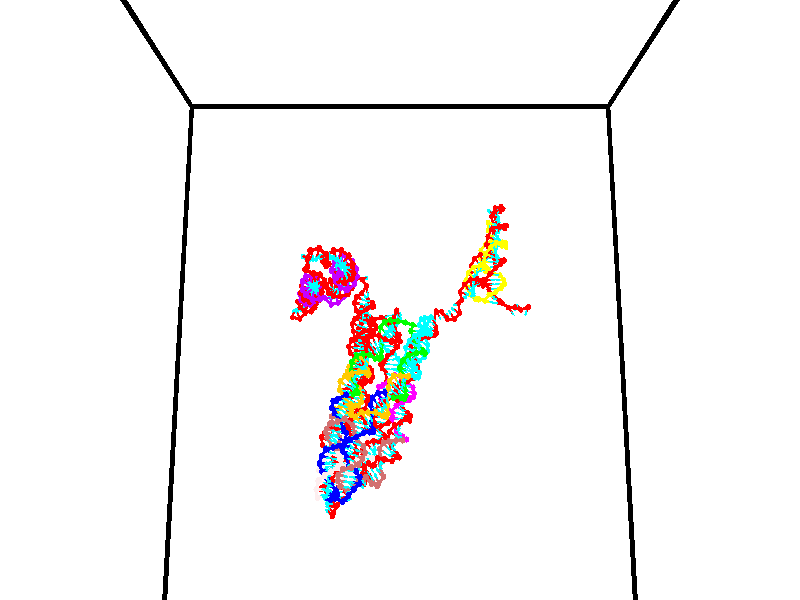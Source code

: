 // switches for output
#declare DRAW_BASES = 1; // possible values are 0, 1; only relevant for DNA ribbons
#declare DRAW_BASES_TYPE = 3; // possible values are 1, 2, 3; only relevant for DNA ribbons
#declare DRAW_FOG = 0; // set to 1 to enable fog

#include "colors.inc"

#include "transforms.inc"
background { rgb <1, 1, 1>}

#default {
   normal{
       ripples 0.25
       frequency 0.20
       turbulence 0.2
       lambda 5
   }
	finish {
		phong 0.1
		phong_size 40.
	}
}

// original window dimensions: 1024x640


// camera settings

camera {
	sky <0, 0.179814, -0.983701>
	up <0, 0.179814, -0.983701>
	right 1.6 * <1, 0, 0>
	location <35, 94.9851, 44.8844>
	look_at <35, 29.7336, 32.9568>
	direction <0, -65.2515, -11.9276>
	angle 67.0682
}


# declare cpy_camera_pos = <35, 94.9851, 44.8844>;
# if (DRAW_FOG = 1)
fog {
	fog_type 2
	up vnormalize(cpy_camera_pos)
	color rgbt<1,1,1,0.3>
	distance 1e-5
	fog_alt 3e-3
	fog_offset 56
}
# end


// LIGHTS

# declare lum = 6;
global_settings {
	ambient_light rgb lum * <0.05, 0.05, 0.05>
	max_trace_level 15
}# declare cpy_direct_light_amount = 0.25;
light_source
{	1000 * <-1, -1.16352, -0.803886>,
	rgb lum * cpy_direct_light_amount
	parallel
}

light_source
{	1000 * <1, 1.16352, 0.803886>,
	rgb lum * cpy_direct_light_amount
	parallel
}

// strand 0

// nucleotide -1

// particle -1
sphere {
	<24.231798, 35.282215, 35.448624> 0.250000
	pigment { color rgbt <1,0,0,0> }
	no_shadow
}
cylinder {
	<24.268629, 35.039474, 35.132839>,  <24.290728, 34.893829, 34.943367>, 0.100000
	pigment { color rgbt <1,0,0,0> }
	no_shadow
}
cylinder {
	<24.268629, 35.039474, 35.132839>,  <24.231798, 35.282215, 35.448624>, 0.100000
	pigment { color rgbt <1,0,0,0> }
	no_shadow
}

// particle -1
sphere {
	<24.268629, 35.039474, 35.132839> 0.100000
	pigment { color rgbt <1,0,0,0> }
	no_shadow
}
sphere {
	0, 1
	scale<0.080000,0.200000,0.300000>
	matrix <0.738995, 0.573030, -0.354293,
		0.667389, -0.550785, 0.501226,
		0.092078, -0.606855, -0.789461,
		24.296253, 34.857418, 34.896000>
	pigment { color rgbt <0,1,1,0> }
	no_shadow
}
cylinder {
	<24.905216, 34.915695, 35.509476>,  <24.231798, 35.282215, 35.448624>, 0.130000
	pigment { color rgbt <1,0,0,0> }
	no_shadow
}

// nucleotide -1

// particle -1
sphere {
	<24.905216, 34.915695, 35.509476> 0.250000
	pigment { color rgbt <1,0,0,0> }
	no_shadow
}
cylinder {
	<24.742422, 35.004585, 35.155079>,  <24.644745, 35.057919, 34.942440>, 0.100000
	pigment { color rgbt <1,0,0,0> }
	no_shadow
}
cylinder {
	<24.742422, 35.004585, 35.155079>,  <24.905216, 34.915695, 35.509476>, 0.100000
	pigment { color rgbt <1,0,0,0> }
	no_shadow
}

// particle -1
sphere {
	<24.742422, 35.004585, 35.155079> 0.100000
	pigment { color rgbt <1,0,0,0> }
	no_shadow
}
sphere {
	0, 1
	scale<0.080000,0.200000,0.300000>
	matrix <0.767015, 0.609871, -0.199364,
		0.496035, -0.760706, -0.418659,
		-0.406985, 0.222226, -0.885990,
		24.620327, 35.071255, 34.889282>
	pigment { color rgbt <0,1,1,0> }
	no_shadow
}
cylinder {
	<25.454575, 34.958694, 35.032715>,  <24.905216, 34.915695, 35.509476>, 0.130000
	pigment { color rgbt <1,0,0,0> }
	no_shadow
}

// nucleotide -1

// particle -1
sphere {
	<25.454575, 34.958694, 35.032715> 0.250000
	pigment { color rgbt <1,0,0,0> }
	no_shadow
}
cylinder {
	<25.158974, 35.186787, 34.889206>,  <24.981613, 35.323643, 34.803101>, 0.100000
	pigment { color rgbt <1,0,0,0> }
	no_shadow
}
cylinder {
	<25.158974, 35.186787, 34.889206>,  <25.454575, 34.958694, 35.032715>, 0.100000
	pigment { color rgbt <1,0,0,0> }
	no_shadow
}

// particle -1
sphere {
	<25.158974, 35.186787, 34.889206> 0.100000
	pigment { color rgbt <1,0,0,0> }
	no_shadow
}
sphere {
	0, 1
	scale<0.080000,0.200000,0.300000>
	matrix <0.672677, 0.653924, -0.346250,
		0.037169, -0.497217, -0.866830,
		-0.739002, 0.570226, -0.358772,
		24.937273, 35.357853, 34.781574>
	pigment { color rgbt <0,1,1,0> }
	no_shadow
}
cylinder {
	<25.548525, 35.203583, 34.296272>,  <25.454575, 34.958694, 35.032715>, 0.130000
	pigment { color rgbt <1,0,0,0> }
	no_shadow
}

// nucleotide -1

// particle -1
sphere {
	<25.548525, 35.203583, 34.296272> 0.250000
	pigment { color rgbt <1,0,0,0> }
	no_shadow
}
cylinder {
	<25.368845, 35.472309, 34.531860>,  <25.261038, 35.633545, 34.673214>, 0.100000
	pigment { color rgbt <1,0,0,0> }
	no_shadow
}
cylinder {
	<25.368845, 35.472309, 34.531860>,  <25.548525, 35.203583, 34.296272>, 0.100000
	pigment { color rgbt <1,0,0,0> }
	no_shadow
}

// particle -1
sphere {
	<25.368845, 35.472309, 34.531860> 0.100000
	pigment { color rgbt <1,0,0,0> }
	no_shadow
}
sphere {
	0, 1
	scale<0.080000,0.200000,0.300000>
	matrix <0.621070, 0.708695, -0.334698,
		-0.642255, 0.215445, -0.735590,
		-0.449200, 0.671815, 0.588969,
		25.234085, 35.673855, 34.708549>
	pigment { color rgbt <0,1,1,0> }
	no_shadow
}
cylinder {
	<25.276329, 35.933605, 33.927826>,  <25.548525, 35.203583, 34.296272>, 0.130000
	pigment { color rgbt <1,0,0,0> }
	no_shadow
}

// nucleotide -1

// particle -1
sphere {
	<25.276329, 35.933605, 33.927826> 0.250000
	pigment { color rgbt <1,0,0,0> }
	no_shadow
}
cylinder {
	<25.359926, 35.974358, 34.316864>,  <25.410084, 35.998810, 34.550285>, 0.100000
	pigment { color rgbt <1,0,0,0> }
	no_shadow
}
cylinder {
	<25.359926, 35.974358, 34.316864>,  <25.276329, 35.933605, 33.927826>, 0.100000
	pigment { color rgbt <1,0,0,0> }
	no_shadow
}

// particle -1
sphere {
	<25.359926, 35.974358, 34.316864> 0.100000
	pigment { color rgbt <1,0,0,0> }
	no_shadow
}
sphere {
	0, 1
	scale<0.080000,0.200000,0.300000>
	matrix <0.647580, 0.730829, -0.215706,
		-0.732777, 0.674915, 0.086761,
		0.208991, 0.101880, 0.972596,
		25.422623, 36.004921, 34.608643>
	pigment { color rgbt <0,1,1,0> }
	no_shadow
}
cylinder {
	<24.948517, 36.523575, 34.328999>,  <25.276329, 35.933605, 33.927826>, 0.130000
	pigment { color rgbt <1,0,0,0> }
	no_shadow
}

// nucleotide -1

// particle -1
sphere {
	<24.948517, 36.523575, 34.328999> 0.250000
	pigment { color rgbt <1,0,0,0> }
	no_shadow
}
cylinder {
	<25.318247, 36.396774, 34.413979>,  <25.540085, 36.320694, 34.464966>, 0.100000
	pigment { color rgbt <1,0,0,0> }
	no_shadow
}
cylinder {
	<25.318247, 36.396774, 34.413979>,  <24.948517, 36.523575, 34.328999>, 0.100000
	pigment { color rgbt <1,0,0,0> }
	no_shadow
}

// particle -1
sphere {
	<25.318247, 36.396774, 34.413979> 0.100000
	pigment { color rgbt <1,0,0,0> }
	no_shadow
}
sphere {
	0, 1
	scale<0.080000,0.200000,0.300000>
	matrix <0.358701, 0.911733, -0.200193,
		-0.130236, 0.261249, 0.956445,
		0.924323, -0.317005, 0.212451,
		25.595543, 36.301674, 34.477715>
	pigment { color rgbt <0,1,1,0> }
	no_shadow
}
cylinder {
	<25.246870, 36.945053, 34.862015>,  <24.948517, 36.523575, 34.328999>, 0.130000
	pigment { color rgbt <1,0,0,0> }
	no_shadow
}

// nucleotide -1

// particle -1
sphere {
	<25.246870, 36.945053, 34.862015> 0.250000
	pigment { color rgbt <1,0,0,0> }
	no_shadow
}
cylinder {
	<25.566883, 36.825493, 34.653934>,  <25.758890, 36.753757, 34.529087>, 0.100000
	pigment { color rgbt <1,0,0,0> }
	no_shadow
}
cylinder {
	<25.566883, 36.825493, 34.653934>,  <25.246870, 36.945053, 34.862015>, 0.100000
	pigment { color rgbt <1,0,0,0> }
	no_shadow
}

// particle -1
sphere {
	<25.566883, 36.825493, 34.653934> 0.100000
	pigment { color rgbt <1,0,0,0> }
	no_shadow
}
sphere {
	0, 1
	scale<0.080000,0.200000,0.300000>
	matrix <0.406366, 0.907850, 0.103322,
		0.441380, -0.294052, 0.847772,
		0.800032, -0.298902, -0.520200,
		25.806892, 36.735821, 34.497875>
	pigment { color rgbt <0,1,1,0> }
	no_shadow
}
cylinder {
	<25.795454, 37.210106, 35.257332>,  <25.246870, 36.945053, 34.862015>, 0.130000
	pigment { color rgbt <1,0,0,0> }
	no_shadow
}

// nucleotide -1

// particle -1
sphere {
	<25.795454, 37.210106, 35.257332> 0.250000
	pigment { color rgbt <1,0,0,0> }
	no_shadow
}
cylinder {
	<25.950718, 37.138977, 34.895622>,  <26.043877, 37.096298, 34.678596>, 0.100000
	pigment { color rgbt <1,0,0,0> }
	no_shadow
}
cylinder {
	<25.950718, 37.138977, 34.895622>,  <25.795454, 37.210106, 35.257332>, 0.100000
	pigment { color rgbt <1,0,0,0> }
	no_shadow
}

// particle -1
sphere {
	<25.950718, 37.138977, 34.895622> 0.100000
	pigment { color rgbt <1,0,0,0> }
	no_shadow
}
sphere {
	0, 1
	scale<0.080000,0.200000,0.300000>
	matrix <0.410820, 0.911712, -0.002944,
		0.824959, -0.370350, 0.426947,
		0.388162, -0.177827, -0.904272,
		26.067167, 37.085629, 34.624340>
	pigment { color rgbt <0,1,1,0> }
	no_shadow
}
cylinder {
	<26.433971, 37.438866, 35.302437>,  <25.795454, 37.210106, 35.257332>, 0.130000
	pigment { color rgbt <1,0,0,0> }
	no_shadow
}

// nucleotide -1

// particle -1
sphere {
	<26.433971, 37.438866, 35.302437> 0.250000
	pigment { color rgbt <1,0,0,0> }
	no_shadow
}
cylinder {
	<26.347420, 37.452438, 34.912148>,  <26.295488, 37.460583, 34.677975>, 0.100000
	pigment { color rgbt <1,0,0,0> }
	no_shadow
}
cylinder {
	<26.347420, 37.452438, 34.912148>,  <26.433971, 37.438866, 35.302437>, 0.100000
	pigment { color rgbt <1,0,0,0> }
	no_shadow
}

// particle -1
sphere {
	<26.347420, 37.452438, 34.912148> 0.100000
	pigment { color rgbt <1,0,0,0> }
	no_shadow
}
sphere {
	0, 1
	scale<0.080000,0.200000,0.300000>
	matrix <0.375914, 0.925239, -0.051189,
		0.901037, -0.377863, -0.212959,
		-0.216380, 0.033931, -0.975719,
		26.282505, 37.462616, 34.619431>
	pigment { color rgbt <0,1,1,0> }
	no_shadow
}
cylinder {
	<26.840057, 37.952366, 35.064030>,  <26.433971, 37.438866, 35.302437>, 0.130000
	pigment { color rgbt <1,0,0,0> }
	no_shadow
}

// nucleotide -1

// particle -1
sphere {
	<26.840057, 37.952366, 35.064030> 0.250000
	pigment { color rgbt <1,0,0,0> }
	no_shadow
}
cylinder {
	<26.654360, 37.901836, 34.713367>,  <26.542940, 37.871517, 34.502972>, 0.100000
	pigment { color rgbt <1,0,0,0> }
	no_shadow
}
cylinder {
	<26.654360, 37.901836, 34.713367>,  <26.840057, 37.952366, 35.064030>, 0.100000
	pigment { color rgbt <1,0,0,0> }
	no_shadow
}

// particle -1
sphere {
	<26.654360, 37.901836, 34.713367> 0.100000
	pigment { color rgbt <1,0,0,0> }
	no_shadow
}
sphere {
	0, 1
	scale<0.080000,0.200000,0.300000>
	matrix <0.333679, 0.891905, -0.305227,
		0.820448, -0.434221, -0.371912,
		-0.464245, -0.126324, -0.876652,
		26.515087, 37.863937, 34.450371>
	pigment { color rgbt <0,1,1,0> }
	no_shadow
}
cylinder {
	<27.342487, 38.110157, 34.476402>,  <26.840057, 37.952366, 35.064030>, 0.130000
	pigment { color rgbt <1,0,0,0> }
	no_shadow
}

// nucleotide -1

// particle -1
sphere {
	<27.342487, 38.110157, 34.476402> 0.250000
	pigment { color rgbt <1,0,0,0> }
	no_shadow
}
cylinder {
	<26.956278, 38.184780, 34.403778>,  <26.724552, 38.229553, 34.360203>, 0.100000
	pigment { color rgbt <1,0,0,0> }
	no_shadow
}
cylinder {
	<26.956278, 38.184780, 34.403778>,  <27.342487, 38.110157, 34.476402>, 0.100000
	pigment { color rgbt <1,0,0,0> }
	no_shadow
}

// particle -1
sphere {
	<26.956278, 38.184780, 34.403778> 0.100000
	pigment { color rgbt <1,0,0,0> }
	no_shadow
}
sphere {
	0, 1
	scale<0.080000,0.200000,0.300000>
	matrix <0.236482, 0.920135, -0.312135,
		0.108825, -0.344308, -0.932528,
		-0.965522, 0.186558, -0.181556,
		26.666620, 38.240749, 34.349312>
	pigment { color rgbt <0,1,1,0> }
	no_shadow
}
cylinder {
	<27.370819, 38.450066, 33.849297>,  <27.342487, 38.110157, 34.476402>, 0.130000
	pigment { color rgbt <1,0,0,0> }
	no_shadow
}

// nucleotide -1

// particle -1
sphere {
	<27.370819, 38.450066, 33.849297> 0.250000
	pigment { color rgbt <1,0,0,0> }
	no_shadow
}
cylinder {
	<27.001616, 38.524822, 33.983833>,  <26.780092, 38.569675, 34.064556>, 0.100000
	pigment { color rgbt <1,0,0,0> }
	no_shadow
}
cylinder {
	<27.001616, 38.524822, 33.983833>,  <27.370819, 38.450066, 33.849297>, 0.100000
	pigment { color rgbt <1,0,0,0> }
	no_shadow
}

// particle -1
sphere {
	<27.001616, 38.524822, 33.983833> 0.100000
	pigment { color rgbt <1,0,0,0> }
	no_shadow
}
sphere {
	0, 1
	scale<0.080000,0.200000,0.300000>
	matrix <0.049263, 0.924322, -0.378420,
		-0.381610, -0.332717, -0.862365,
		-0.923010, 0.186892, 0.336340,
		26.724712, 38.580891, 34.084736>
	pigment { color rgbt <0,1,1,0> }
	no_shadow
}
cylinder {
	<26.937702, 38.783283, 33.268711>,  <27.370819, 38.450066, 33.849297>, 0.130000
	pigment { color rgbt <1,0,0,0> }
	no_shadow
}

// nucleotide -1

// particle -1
sphere {
	<26.937702, 38.783283, 33.268711> 0.250000
	pigment { color rgbt <1,0,0,0> }
	no_shadow
}
cylinder {
	<26.780523, 38.882236, 33.622974>,  <26.686216, 38.941608, 33.835533>, 0.100000
	pigment { color rgbt <1,0,0,0> }
	no_shadow
}
cylinder {
	<26.780523, 38.882236, 33.622974>,  <26.937702, 38.783283, 33.268711>, 0.100000
	pigment { color rgbt <1,0,0,0> }
	no_shadow
}

// particle -1
sphere {
	<26.780523, 38.882236, 33.622974> 0.100000
	pigment { color rgbt <1,0,0,0> }
	no_shadow
}
sphere {
	0, 1
	scale<0.080000,0.200000,0.300000>
	matrix <-0.000248, 0.963105, -0.269126,
		-0.919562, -0.105971, -0.378386,
		-0.392945, 0.247384, 0.885661,
		26.662640, 38.956451, 33.888672>
	pigment { color rgbt <0,1,1,0> }
	no_shadow
}
cylinder {
	<26.633392, 39.327675, 33.106533>,  <26.937702, 38.783283, 33.268711>, 0.130000
	pigment { color rgbt <1,0,0,0> }
	no_shadow
}

// nucleotide -1

// particle -1
sphere {
	<26.633392, 39.327675, 33.106533> 0.250000
	pigment { color rgbt <1,0,0,0> }
	no_shadow
}
cylinder {
	<26.626772, 39.367054, 33.504536>,  <26.622799, 39.390682, 33.743336>, 0.100000
	pigment { color rgbt <1,0,0,0> }
	no_shadow
}
cylinder {
	<26.626772, 39.367054, 33.504536>,  <26.633392, 39.327675, 33.106533>, 0.100000
	pigment { color rgbt <1,0,0,0> }
	no_shadow
}

// particle -1
sphere {
	<26.626772, 39.367054, 33.504536> 0.100000
	pigment { color rgbt <1,0,0,0> }
	no_shadow
}
sphere {
	0, 1
	scale<0.080000,0.200000,0.300000>
	matrix <0.106307, 0.989673, -0.096152,
		-0.994196, 0.104184, -0.026846,
		-0.016551, 0.098448, 0.995004,
		26.621807, 39.396587, 33.803036>
	pigment { color rgbt <0,1,1,0> }
	no_shadow
}
cylinder {
	<26.148174, 39.830860, 33.262512>,  <26.633392, 39.327675, 33.106533>, 0.130000
	pigment { color rgbt <1,0,0,0> }
	no_shadow
}

// nucleotide -1

// particle -1
sphere {
	<26.148174, 39.830860, 33.262512> 0.250000
	pigment { color rgbt <1,0,0,0> }
	no_shadow
}
cylinder {
	<26.391127, 39.810684, 33.579636>,  <26.536898, 39.798580, 33.769909>, 0.100000
	pigment { color rgbt <1,0,0,0> }
	no_shadow
}
cylinder {
	<26.391127, 39.810684, 33.579636>,  <26.148174, 39.830860, 33.262512>, 0.100000
	pigment { color rgbt <1,0,0,0> }
	no_shadow
}

// particle -1
sphere {
	<26.391127, 39.810684, 33.579636> 0.100000
	pigment { color rgbt <1,0,0,0> }
	no_shadow
}
sphere {
	0, 1
	scale<0.080000,0.200000,0.300000>
	matrix <0.171993, 0.982661, -0.069249,
		-0.775570, 0.178418, 0.605524,
		0.607380, -0.050438, 0.792809,
		26.573341, 39.795551, 33.817478>
	pigment { color rgbt <0,1,1,0> }
	no_shadow
}
cylinder {
	<25.878674, 40.185184, 33.772755>,  <26.148174, 39.830860, 33.262512>, 0.130000
	pigment { color rgbt <1,0,0,0> }
	no_shadow
}

// nucleotide -1

// particle -1
sphere {
	<25.878674, 40.185184, 33.772755> 0.250000
	pigment { color rgbt <1,0,0,0> }
	no_shadow
}
cylinder {
	<26.256365, 40.198856, 33.903759>,  <26.482979, 40.207062, 33.982361>, 0.100000
	pigment { color rgbt <1,0,0,0> }
	no_shadow
}
cylinder {
	<26.256365, 40.198856, 33.903759>,  <25.878674, 40.185184, 33.772755>, 0.100000
	pigment { color rgbt <1,0,0,0> }
	no_shadow
}

// particle -1
sphere {
	<26.256365, 40.198856, 33.903759> 0.100000
	pigment { color rgbt <1,0,0,0> }
	no_shadow
}
sphere {
	0, 1
	scale<0.080000,0.200000,0.300000>
	matrix <-0.088263, 0.984477, 0.151707,
		-0.317245, -0.172153, 0.932587,
		0.944227, 0.034184, 0.327515,
		26.539633, 40.209110, 34.002014>
	pigment { color rgbt <0,1,1,0> }
	no_shadow
}
cylinder {
	<25.879471, 40.623409, 34.387863>,  <25.878674, 40.185184, 33.772755>, 0.130000
	pigment { color rgbt <1,0,0,0> }
	no_shadow
}

// nucleotide -1

// particle -1
sphere {
	<25.879471, 40.623409, 34.387863> 0.250000
	pigment { color rgbt <1,0,0,0> }
	no_shadow
}
cylinder {
	<26.265678, 40.625427, 34.283752>,  <26.497404, 40.626637, 34.221287>, 0.100000
	pigment { color rgbt <1,0,0,0> }
	no_shadow
}
cylinder {
	<26.265678, 40.625427, 34.283752>,  <25.879471, 40.623409, 34.387863>, 0.100000
	pigment { color rgbt <1,0,0,0> }
	no_shadow
}

// particle -1
sphere {
	<26.265678, 40.625427, 34.283752> 0.100000
	pigment { color rgbt <1,0,0,0> }
	no_shadow
}
sphere {
	0, 1
	scale<0.080000,0.200000,0.300000>
	matrix <0.047185, 0.979862, 0.194021,
		0.256015, -0.199613, 0.945839,
		0.965520, 0.005043, -0.260278,
		26.555334, 40.626942, 34.205669>
	pigment { color rgbt <0,1,1,0> }
	no_shadow
}
cylinder {
	<26.263243, 40.984978, 34.962372>,  <25.879471, 40.623409, 34.387863>, 0.130000
	pigment { color rgbt <1,0,0,0> }
	no_shadow
}

// nucleotide -1

// particle -1
sphere {
	<26.263243, 40.984978, 34.962372> 0.250000
	pigment { color rgbt <1,0,0,0> }
	no_shadow
}
cylinder {
	<26.497866, 41.016548, 34.639950>,  <26.638639, 41.035492, 34.446495>, 0.100000
	pigment { color rgbt <1,0,0,0> }
	no_shadow
}
cylinder {
	<26.497866, 41.016548, 34.639950>,  <26.263243, 40.984978, 34.962372>, 0.100000
	pigment { color rgbt <1,0,0,0> }
	no_shadow
}

// particle -1
sphere {
	<26.497866, 41.016548, 34.639950> 0.100000
	pigment { color rgbt <1,0,0,0> }
	no_shadow
}
sphere {
	0, 1
	scale<0.080000,0.200000,0.300000>
	matrix <0.115291, 0.976967, 0.179563,
		0.801661, -0.198254, 0.563946,
		0.586556, 0.078931, -0.806054,
		26.673832, 41.040226, 34.398132>
	pigment { color rgbt <0,1,1,0> }
	no_shadow
}
cylinder {
	<26.853409, 41.338963, 35.218151>,  <26.263243, 40.984978, 34.962372>, 0.130000
	pigment { color rgbt <1,0,0,0> }
	no_shadow
}

// nucleotide -1

// particle -1
sphere {
	<26.853409, 41.338963, 35.218151> 0.250000
	pigment { color rgbt <1,0,0,0> }
	no_shadow
}
cylinder {
	<26.864977, 41.375172, 34.819962>,  <26.871918, 41.396896, 34.581047>, 0.100000
	pigment { color rgbt <1,0,0,0> }
	no_shadow
}
cylinder {
	<26.864977, 41.375172, 34.819962>,  <26.853409, 41.338963, 35.218151>, 0.100000
	pigment { color rgbt <1,0,0,0> }
	no_shadow
}

// particle -1
sphere {
	<26.864977, 41.375172, 34.819962> 0.100000
	pigment { color rgbt <1,0,0,0> }
	no_shadow
}
sphere {
	0, 1
	scale<0.080000,0.200000,0.300000>
	matrix <0.226126, 0.969481, 0.094728,
		0.973669, -0.227842, 0.007567,
		0.028919, 0.090523, -0.995475,
		26.873652, 41.402328, 34.521320>
	pigment { color rgbt <0,1,1,0> }
	no_shadow
}
cylinder {
	<27.560823, 41.576485, 35.086658>,  <26.853409, 41.338963, 35.218151>, 0.130000
	pigment { color rgbt <1,0,0,0> }
	no_shadow
}

// nucleotide -1

// particle -1
sphere {
	<27.560823, 41.576485, 35.086658> 0.250000
	pigment { color rgbt <1,0,0,0> }
	no_shadow
}
cylinder {
	<27.335962, 41.689335, 34.775688>,  <27.201046, 41.757046, 34.589108>, 0.100000
	pigment { color rgbt <1,0,0,0> }
	no_shadow
}
cylinder {
	<27.335962, 41.689335, 34.775688>,  <27.560823, 41.576485, 35.086658>, 0.100000
	pigment { color rgbt <1,0,0,0> }
	no_shadow
}

// particle -1
sphere {
	<27.335962, 41.689335, 34.775688> 0.100000
	pigment { color rgbt <1,0,0,0> }
	no_shadow
}
sphere {
	0, 1
	scale<0.080000,0.200000,0.300000>
	matrix <0.390991, 0.918993, 0.050776,
		0.728773, -0.275422, -0.626924,
		-0.562153, 0.282126, -0.777425,
		27.167316, 41.773972, 34.542461>
	pigment { color rgbt <0,1,1,0> }
	no_shadow
}
cylinder {
	<27.989895, 41.746220, 34.542339>,  <27.560823, 41.576485, 35.086658>, 0.130000
	pigment { color rgbt <1,0,0,0> }
	no_shadow
}

// nucleotide -1

// particle -1
sphere {
	<27.989895, 41.746220, 34.542339> 0.250000
	pigment { color rgbt <1,0,0,0> }
	no_shadow
}
cylinder {
	<27.643805, 41.943176, 34.504536>,  <27.436150, 42.061352, 34.481853>, 0.100000
	pigment { color rgbt <1,0,0,0> }
	no_shadow
}
cylinder {
	<27.643805, 41.943176, 34.504536>,  <27.989895, 41.746220, 34.542339>, 0.100000
	pigment { color rgbt <1,0,0,0> }
	no_shadow
}

// particle -1
sphere {
	<27.643805, 41.943176, 34.504536> 0.100000
	pigment { color rgbt <1,0,0,0> }
	no_shadow
}
sphere {
	0, 1
	scale<0.080000,0.200000,0.300000>
	matrix <0.499066, 0.863881, -0.068132,
		0.048098, -0.106116, -0.993190,
		-0.865228, 0.492391, -0.094510,
		27.384235, 42.090893, 34.476181>
	pigment { color rgbt <0,1,1,0> }
	no_shadow
}
cylinder {
	<28.240206, 42.197132, 34.020908>,  <27.989895, 41.746220, 34.542339>, 0.130000
	pigment { color rgbt <1,0,0,0> }
	no_shadow
}

// nucleotide -1

// particle -1
sphere {
	<28.240206, 42.197132, 34.020908> 0.250000
	pigment { color rgbt <1,0,0,0> }
	no_shadow
}
cylinder {
	<27.889307, 42.350452, 34.136509>,  <27.678768, 42.442444, 34.205868>, 0.100000
	pigment { color rgbt <1,0,0,0> }
	no_shadow
}
cylinder {
	<27.889307, 42.350452, 34.136509>,  <28.240206, 42.197132, 34.020908>, 0.100000
	pigment { color rgbt <1,0,0,0> }
	no_shadow
}

// particle -1
sphere {
	<27.889307, 42.350452, 34.136509> 0.100000
	pigment { color rgbt <1,0,0,0> }
	no_shadow
}
sphere {
	0, 1
	scale<0.080000,0.200000,0.300000>
	matrix <0.415768, 0.907599, 0.058311,
		-0.239946, 0.171311, -0.955551,
		-0.877247, 0.383296, 0.289000,
		27.626133, 42.465443, 34.223209>
	pigment { color rgbt <0,1,1,0> }
	no_shadow
}
cylinder {
	<28.343996, 42.838577, 33.917370>,  <28.240206, 42.197132, 34.020908>, 0.130000
	pigment { color rgbt <1,0,0,0> }
	no_shadow
}

// nucleotide -1

// particle -1
sphere {
	<28.343996, 42.838577, 33.917370> 0.250000
	pigment { color rgbt <1,0,0,0> }
	no_shadow
}
cylinder {
	<27.976034, 42.871456, 34.070740>,  <27.755257, 42.891182, 34.162762>, 0.100000
	pigment { color rgbt <1,0,0,0> }
	no_shadow
}
cylinder {
	<27.976034, 42.871456, 34.070740>,  <28.343996, 42.838577, 33.917370>, 0.100000
	pigment { color rgbt <1,0,0,0> }
	no_shadow
}

// particle -1
sphere {
	<27.976034, 42.871456, 34.070740> 0.100000
	pigment { color rgbt <1,0,0,0> }
	no_shadow
}
sphere {
	0, 1
	scale<0.080000,0.200000,0.300000>
	matrix <0.147159, 0.978684, 0.143252,
		-0.363477, 0.188203, -0.912394,
		-0.919907, 0.082198, 0.383425,
		27.700062, 42.896114, 34.185768>
	pigment { color rgbt <0,1,1,0> }
	no_shadow
}
cylinder {
	<28.010330, 43.405060, 33.591244>,  <28.343996, 42.838577, 33.917370>, 0.130000
	pigment { color rgbt <1,0,0,0> }
	no_shadow
}

// nucleotide -1

// particle -1
sphere {
	<28.010330, 43.405060, 33.591244> 0.250000
	pigment { color rgbt <1,0,0,0> }
	no_shadow
}
cylinder {
	<27.796144, 43.367901, 33.927017>,  <27.667633, 43.345604, 34.128483>, 0.100000
	pigment { color rgbt <1,0,0,0> }
	no_shadow
}
cylinder {
	<27.796144, 43.367901, 33.927017>,  <28.010330, 43.405060, 33.591244>, 0.100000
	pigment { color rgbt <1,0,0,0> }
	no_shadow
}

// particle -1
sphere {
	<27.796144, 43.367901, 33.927017> 0.100000
	pigment { color rgbt <1,0,0,0> }
	no_shadow
}
sphere {
	0, 1
	scale<0.080000,0.200000,0.300000>
	matrix <0.090469, 0.981903, 0.166378,
		-0.839698, 0.165032, -0.517370,
		-0.535465, -0.092902, 0.839432,
		27.635506, 43.340031, 34.178848>
	pigment { color rgbt <0,1,1,0> }
	no_shadow
}
cylinder {
	<27.485270, 43.952198, 33.609348>,  <28.010330, 43.405060, 33.591244>, 0.130000
	pigment { color rgbt <1,0,0,0> }
	no_shadow
}

// nucleotide -1

// particle -1
sphere {
	<27.485270, 43.952198, 33.609348> 0.250000
	pigment { color rgbt <1,0,0,0> }
	no_shadow
}
cylinder {
	<27.593344, 43.849827, 33.980618>,  <27.658188, 43.788403, 34.203377>, 0.100000
	pigment { color rgbt <1,0,0,0> }
	no_shadow
}
cylinder {
	<27.593344, 43.849827, 33.980618>,  <27.485270, 43.952198, 33.609348>, 0.100000
	pigment { color rgbt <1,0,0,0> }
	no_shadow
}

// particle -1
sphere {
	<27.593344, 43.849827, 33.980618> 0.100000
	pigment { color rgbt <1,0,0,0> }
	no_shadow
}
sphere {
	0, 1
	scale<0.080000,0.200000,0.300000>
	matrix <0.104940, 0.966109, 0.235840,
		-0.957073, 0.033682, 0.287884,
		0.270184, -0.255927, 0.928171,
		27.674398, 43.773048, 34.259068>
	pigment { color rgbt <0,1,1,0> }
	no_shadow
}
cylinder {
	<26.815948, 44.147301, 33.365982>,  <27.485270, 43.952198, 33.609348>, 0.130000
	pigment { color rgbt <1,0,0,0> }
	no_shadow
}

// nucleotide -1

// particle -1
sphere {
	<26.815948, 44.147301, 33.365982> 0.250000
	pigment { color rgbt <1,0,0,0> }
	no_shadow
}
cylinder {
	<26.993910, 44.120113, 33.008785>,  <27.100687, 44.103802, 32.794468>, 0.100000
	pigment { color rgbt <1,0,0,0> }
	no_shadow
}
cylinder {
	<26.993910, 44.120113, 33.008785>,  <26.815948, 44.147301, 33.365982>, 0.100000
	pigment { color rgbt <1,0,0,0> }
	no_shadow
}

// particle -1
sphere {
	<26.993910, 44.120113, 33.008785> 0.100000
	pigment { color rgbt <1,0,0,0> }
	no_shadow
}
sphere {
	0, 1
	scale<0.080000,0.200000,0.300000>
	matrix <-0.437922, 0.853268, -0.283121,
		0.781207, 0.517025, 0.349859,
		0.444904, -0.067965, -0.892995,
		27.127380, 44.099724, 32.740887>
	pigment { color rgbt <0,1,1,0> }
	no_shadow
}
cylinder {
	<27.098646, 44.747440, 33.266186>,  <26.815948, 44.147301, 33.365982>, 0.130000
	pigment { color rgbt <1,0,0,0> }
	no_shadow
}

// nucleotide -1

// particle -1
sphere {
	<27.098646, 44.747440, 33.266186> 0.250000
	pigment { color rgbt <1,0,0,0> }
	no_shadow
}
cylinder {
	<27.007212, 44.625134, 32.896481>,  <26.952351, 44.551750, 32.674660>, 0.100000
	pigment { color rgbt <1,0,0,0> }
	no_shadow
}
cylinder {
	<27.007212, 44.625134, 32.896481>,  <27.098646, 44.747440, 33.266186>, 0.100000
	pigment { color rgbt <1,0,0,0> }
	no_shadow
}

// particle -1
sphere {
	<27.007212, 44.625134, 32.896481> 0.100000
	pigment { color rgbt <1,0,0,0> }
	no_shadow
}
sphere {
	0, 1
	scale<0.080000,0.200000,0.300000>
	matrix <-0.579167, 0.805823, -0.123344,
		0.782505, 0.507106, -0.361289,
		-0.228586, -0.305764, -0.924260,
		26.938637, 44.533405, 32.619202>
	pigment { color rgbt <0,1,1,0> }
	no_shadow
}
cylinder {
	<27.215586, 45.311543, 32.795204>,  <27.098646, 44.747440, 33.266186>, 0.130000
	pigment { color rgbt <1,0,0,0> }
	no_shadow
}

// nucleotide -1

// particle -1
sphere {
	<27.215586, 45.311543, 32.795204> 0.250000
	pigment { color rgbt <1,0,0,0> }
	no_shadow
}
cylinder {
	<26.931412, 45.061226, 32.666420>,  <26.760906, 44.911034, 32.589149>, 0.100000
	pigment { color rgbt <1,0,0,0> }
	no_shadow
}
cylinder {
	<26.931412, 45.061226, 32.666420>,  <27.215586, 45.311543, 32.795204>, 0.100000
	pigment { color rgbt <1,0,0,0> }
	no_shadow
}

// particle -1
sphere {
	<26.931412, 45.061226, 32.666420> 0.100000
	pigment { color rgbt <1,0,0,0> }
	no_shadow
}
sphere {
	0, 1
	scale<0.080000,0.200000,0.300000>
	matrix <-0.608283, 0.776107, -0.166281,
		0.353937, 0.077714, -0.932035,
		-0.710437, -0.625794, -0.321965,
		26.718281, 44.873489, 32.569832>
	pigment { color rgbt <0,1,1,0> }
	no_shadow
}
cylinder {
	<27.512136, 46.011749, 32.428089>,  <27.215586, 45.311543, 32.795204>, 0.130000
	pigment { color rgbt <1,0,0,0> }
	no_shadow
}

// nucleotide -1

// particle -1
sphere {
	<27.512136, 46.011749, 32.428089> 0.250000
	pigment { color rgbt <1,0,0,0> }
	no_shadow
}
cylinder {
	<27.652218, 46.128265, 32.784180>,  <27.736267, 46.198174, 32.997833>, 0.100000
	pigment { color rgbt <1,0,0,0> }
	no_shadow
}
cylinder {
	<27.652218, 46.128265, 32.784180>,  <27.512136, 46.011749, 32.428089>, 0.100000
	pigment { color rgbt <1,0,0,0> }
	no_shadow
}

// particle -1
sphere {
	<27.652218, 46.128265, 32.784180> 0.100000
	pigment { color rgbt <1,0,0,0> }
	no_shadow
}
sphere {
	0, 1
	scale<0.080000,0.200000,0.300000>
	matrix <0.683517, -0.729307, -0.030250,
		0.640439, 0.619081, -0.454507,
		0.350202, 0.291290, 0.890230,
		27.757278, 46.215652, 33.051247>
	pigment { color rgbt <0,1,1,0> }
	no_shadow
}
cylinder {
	<28.271973, 46.167732, 32.316463>,  <27.512136, 46.011749, 32.428089>, 0.130000
	pigment { color rgbt <1,0,0,0> }
	no_shadow
}

// nucleotide -1

// particle -1
sphere {
	<28.271973, 46.167732, 32.316463> 0.250000
	pigment { color rgbt <1,0,0,0> }
	no_shadow
}
cylinder {
	<28.143057, 46.009514, 32.660480>,  <28.065708, 45.914581, 32.866890>, 0.100000
	pigment { color rgbt <1,0,0,0> }
	no_shadow
}
cylinder {
	<28.143057, 46.009514, 32.660480>,  <28.271973, 46.167732, 32.316463>, 0.100000
	pigment { color rgbt <1,0,0,0> }
	no_shadow
}

// particle -1
sphere {
	<28.143057, 46.009514, 32.660480> 0.100000
	pigment { color rgbt <1,0,0,0> }
	no_shadow
}
sphere {
	0, 1
	scale<0.080000,0.200000,0.300000>
	matrix <0.691489, -0.718842, -0.071480,
		0.646508, 0.571673, 0.505190,
		-0.322289, -0.395546, 0.860043,
		28.046370, 45.890850, 32.918491>
	pigment { color rgbt <0,1,1,0> }
	no_shadow
}
cylinder {
	<28.848598, 45.999737, 32.713711>,  <28.271973, 46.167732, 32.316463>, 0.130000
	pigment { color rgbt <1,0,0,0> }
	no_shadow
}

// nucleotide -1

// particle -1
sphere {
	<28.848598, 45.999737, 32.713711> 0.250000
	pigment { color rgbt <1,0,0,0> }
	no_shadow
}
cylinder {
	<28.534679, 45.755894, 32.758385>,  <28.346327, 45.609589, 32.785191>, 0.100000
	pigment { color rgbt <1,0,0,0> }
	no_shadow
}
cylinder {
	<28.534679, 45.755894, 32.758385>,  <28.848598, 45.999737, 32.713711>, 0.100000
	pigment { color rgbt <1,0,0,0> }
	no_shadow
}

// particle -1
sphere {
	<28.534679, 45.755894, 32.758385> 0.100000
	pigment { color rgbt <1,0,0,0> }
	no_shadow
}
sphere {
	0, 1
	scale<0.080000,0.200000,0.300000>
	matrix <0.541721, -0.762296, -0.354179,
		0.301045, -0.217458, 0.928485,
		-0.784799, -0.609604, 0.111684,
		28.299240, 45.573013, 32.791889>
	pigment { color rgbt <0,1,1,0> }
	no_shadow
}
cylinder {
	<28.974009, 45.355015, 33.242195>,  <28.848598, 45.999737, 32.713711>, 0.130000
	pigment { color rgbt <1,0,0,0> }
	no_shadow
}

// nucleotide -1

// particle -1
sphere {
	<28.974009, 45.355015, 33.242195> 0.250000
	pigment { color rgbt <1,0,0,0> }
	no_shadow
}
cylinder {
	<28.730053, 45.315350, 32.927692>,  <28.583679, 45.291550, 32.738991>, 0.100000
	pigment { color rgbt <1,0,0,0> }
	no_shadow
}
cylinder {
	<28.730053, 45.315350, 32.927692>,  <28.974009, 45.355015, 33.242195>, 0.100000
	pigment { color rgbt <1,0,0,0> }
	no_shadow
}

// particle -1
sphere {
	<28.730053, 45.315350, 32.927692> 0.100000
	pigment { color rgbt <1,0,0,0> }
	no_shadow
}
sphere {
	0, 1
	scale<0.080000,0.200000,0.300000>
	matrix <0.636489, -0.652383, -0.411435,
		-0.472139, -0.751374, 0.461001,
		-0.609891, -0.099168, -0.786256,
		28.547087, 45.285599, 32.691814>
	pigment { color rgbt <0,1,1,0> }
	no_shadow
}
cylinder {
	<28.723083, 44.797729, 33.251656>,  <28.974009, 45.355015, 33.242195>, 0.130000
	pigment { color rgbt <1,0,0,0> }
	no_shadow
}

// nucleotide -1

// particle -1
sphere {
	<28.723083, 44.797729, 33.251656> 0.250000
	pigment { color rgbt <1,0,0,0> }
	no_shadow
}
cylinder {
	<28.819740, 44.884327, 32.873295>,  <28.877735, 44.936287, 32.646278>, 0.100000
	pigment { color rgbt <1,0,0,0> }
	no_shadow
}
cylinder {
	<28.819740, 44.884327, 32.873295>,  <28.723083, 44.797729, 33.251656>, 0.100000
	pigment { color rgbt <1,0,0,0> }
	no_shadow
}

// particle -1
sphere {
	<28.819740, 44.884327, 32.873295> 0.100000
	pigment { color rgbt <1,0,0,0> }
	no_shadow
}
sphere {
	0, 1
	scale<0.080000,0.200000,0.300000>
	matrix <0.288246, -0.946808, -0.143068,
		-0.926565, -0.238082, -0.291194,
		0.241643, 0.216497, -0.945906,
		28.892233, 44.949276, 32.589523>
	pigment { color rgbt <0,1,1,0> }
	no_shadow
}
cylinder {
	<28.343842, 44.315506, 32.788876>,  <28.723083, 44.797729, 33.251656>, 0.130000
	pigment { color rgbt <1,0,0,0> }
	no_shadow
}

// nucleotide -1

// particle -1
sphere {
	<28.343842, 44.315506, 32.788876> 0.250000
	pigment { color rgbt <1,0,0,0> }
	no_shadow
}
cylinder {
	<28.693743, 44.463577, 32.663799>,  <28.903685, 44.552418, 32.588753>, 0.100000
	pigment { color rgbt <1,0,0,0> }
	no_shadow
}
cylinder {
	<28.693743, 44.463577, 32.663799>,  <28.343842, 44.315506, 32.788876>, 0.100000
	pigment { color rgbt <1,0,0,0> }
	no_shadow
}

// particle -1
sphere {
	<28.693743, 44.463577, 32.663799> 0.100000
	pigment { color rgbt <1,0,0,0> }
	no_shadow
}
sphere {
	0, 1
	scale<0.080000,0.200000,0.300000>
	matrix <0.393647, -0.919168, 0.013088,
		-0.282569, -0.134538, -0.949765,
		0.874755, 0.370174, -0.312689,
		28.956169, 44.574631, 32.569992>
	pigment { color rgbt <0,1,1,0> }
	no_shadow
}
cylinder {
	<28.612133, 43.948067, 32.289688>,  <28.343842, 44.315506, 32.788876>, 0.130000
	pigment { color rgbt <1,0,0,0> }
	no_shadow
}

// nucleotide -1

// particle -1
sphere {
	<28.612133, 43.948067, 32.289688> 0.250000
	pigment { color rgbt <1,0,0,0> }
	no_shadow
}
cylinder {
	<28.948980, 44.129097, 32.407001>,  <29.151089, 44.237713, 32.477390>, 0.100000
	pigment { color rgbt <1,0,0,0> }
	no_shadow
}
cylinder {
	<28.948980, 44.129097, 32.407001>,  <28.612133, 43.948067, 32.289688>, 0.100000
	pigment { color rgbt <1,0,0,0> }
	no_shadow
}

// particle -1
sphere {
	<28.948980, 44.129097, 32.407001> 0.100000
	pigment { color rgbt <1,0,0,0> }
	no_shadow
}
sphere {
	0, 1
	scale<0.080000,0.200000,0.300000>
	matrix <0.496335, -0.863106, -0.093270,
		0.210926, 0.224112, -0.951464,
		0.842117, 0.452572, 0.293286,
		29.201616, 44.264870, 32.494987>
	pigment { color rgbt <0,1,1,0> }
	no_shadow
}
cylinder {
	<29.201582, 43.858047, 31.871033>,  <28.612133, 43.948067, 32.289688>, 0.130000
	pigment { color rgbt <1,0,0,0> }
	no_shadow
}

// nucleotide -1

// particle -1
sphere {
	<29.201582, 43.858047, 31.871033> 0.250000
	pigment { color rgbt <1,0,0,0> }
	no_shadow
}
cylinder {
	<29.336992, 43.913925, 32.243244>,  <29.418240, 43.947453, 32.466572>, 0.100000
	pigment { color rgbt <1,0,0,0> }
	no_shadow
}
cylinder {
	<29.336992, 43.913925, 32.243244>,  <29.201582, 43.858047, 31.871033>, 0.100000
	pigment { color rgbt <1,0,0,0> }
	no_shadow
}

// particle -1
sphere {
	<29.336992, 43.913925, 32.243244> 0.100000
	pigment { color rgbt <1,0,0,0> }
	no_shadow
}
sphere {
	0, 1
	scale<0.080000,0.200000,0.300000>
	matrix <0.408897, -0.912505, -0.011767,
		0.847468, 0.384474, -0.366030,
		0.338528, 0.139696, 0.930529,
		29.438551, 43.955833, 32.522404>
	pigment { color rgbt <0,1,1,0> }
	no_shadow
}
cylinder {
	<29.860502, 43.665127, 31.820671>,  <29.201582, 43.858047, 31.871033>, 0.130000
	pigment { color rgbt <1,0,0,0> }
	no_shadow
}

// nucleotide -1

// particle -1
sphere {
	<29.860502, 43.665127, 31.820671> 0.250000
	pigment { color rgbt <1,0,0,0> }
	no_shadow
}
cylinder {
	<29.786564, 43.638947, 32.212906>,  <29.742201, 43.623238, 32.448246>, 0.100000
	pigment { color rgbt <1,0,0,0> }
	no_shadow
}
cylinder {
	<29.786564, 43.638947, 32.212906>,  <29.860502, 43.665127, 31.820671>, 0.100000
	pigment { color rgbt <1,0,0,0> }
	no_shadow
}

// particle -1
sphere {
	<29.786564, 43.638947, 32.212906> 0.100000
	pigment { color rgbt <1,0,0,0> }
	no_shadow
}
sphere {
	0, 1
	scale<0.080000,0.200000,0.300000>
	matrix <0.515258, -0.856102, 0.039991,
		0.836864, 0.512647, 0.191970,
		-0.184847, -0.065447, 0.980586,
		29.731110, 43.619312, 32.507080>
	pigment { color rgbt <0,1,1,0> }
	no_shadow
}
cylinder {
	<30.495583, 43.372719, 32.143681>,  <29.860502, 43.665127, 31.820671>, 0.130000
	pigment { color rgbt <1,0,0,0> }
	no_shadow
}

// nucleotide -1

// particle -1
sphere {
	<30.495583, 43.372719, 32.143681> 0.250000
	pigment { color rgbt <1,0,0,0> }
	no_shadow
}
cylinder {
	<30.221876, 43.294464, 32.424683>,  <30.057653, 43.247513, 32.593285>, 0.100000
	pigment { color rgbt <1,0,0,0> }
	no_shadow
}
cylinder {
	<30.221876, 43.294464, 32.424683>,  <30.495583, 43.372719, 32.143681>, 0.100000
	pigment { color rgbt <1,0,0,0> }
	no_shadow
}

// particle -1
sphere {
	<30.221876, 43.294464, 32.424683> 0.100000
	pigment { color rgbt <1,0,0,0> }
	no_shadow
}
sphere {
	0, 1
	scale<0.080000,0.200000,0.300000>
	matrix <0.366466, -0.925115, 0.099322,
		0.630465, 0.325405, 0.704717,
		-0.684264, -0.195636, 0.702502,
		30.016598, 43.235775, 32.635433>
	pigment { color rgbt <0,1,1,0> }
	no_shadow
}
cylinder {
	<30.827541, 42.986042, 32.701145>,  <30.495583, 43.372719, 32.143681>, 0.130000
	pigment { color rgbt <1,0,0,0> }
	no_shadow
}

// nucleotide -1

// particle -1
sphere {
	<30.827541, 42.986042, 32.701145> 0.250000
	pigment { color rgbt <1,0,0,0> }
	no_shadow
}
cylinder {
	<30.436789, 42.918205, 32.753208>,  <30.202337, 42.877502, 32.784447>, 0.100000
	pigment { color rgbt <1,0,0,0> }
	no_shadow
}
cylinder {
	<30.436789, 42.918205, 32.753208>,  <30.827541, 42.986042, 32.701145>, 0.100000
	pigment { color rgbt <1,0,0,0> }
	no_shadow
}

// particle -1
sphere {
	<30.436789, 42.918205, 32.753208> 0.100000
	pigment { color rgbt <1,0,0,0> }
	no_shadow
}
sphere {
	0, 1
	scale<0.080000,0.200000,0.300000>
	matrix <0.169257, -0.985476, -0.013712,
		0.130591, 0.008635, 0.991399,
		-0.976882, -0.169591, 0.130156,
		30.143724, 42.867329, 32.792255>
	pigment { color rgbt <0,1,1,0> }
	no_shadow
}
cylinder {
	<30.883516, 42.493317, 33.282860>,  <30.827541, 42.986042, 32.701145>, 0.130000
	pigment { color rgbt <1,0,0,0> }
	no_shadow
}

// nucleotide -1

// particle -1
sphere {
	<30.883516, 42.493317, 33.282860> 0.250000
	pigment { color rgbt <1,0,0,0> }
	no_shadow
}
cylinder {
	<30.537756, 42.471661, 33.082909>,  <30.330299, 42.458668, 32.962936>, 0.100000
	pigment { color rgbt <1,0,0,0> }
	no_shadow
}
cylinder {
	<30.537756, 42.471661, 33.082909>,  <30.883516, 42.493317, 33.282860>, 0.100000
	pigment { color rgbt <1,0,0,0> }
	no_shadow
}

// particle -1
sphere {
	<30.537756, 42.471661, 33.082909> 0.100000
	pigment { color rgbt <1,0,0,0> }
	no_shadow
}
sphere {
	0, 1
	scale<0.080000,0.200000,0.300000>
	matrix <0.047419, -0.998533, 0.026148,
		-0.500560, -0.001102, 0.865701,
		-0.864402, -0.054139, -0.499878,
		30.278435, 42.455418, 32.932945>
	pigment { color rgbt <0,1,1,0> }
	no_shadow
}
cylinder {
	<30.582542, 41.883545, 33.565254>,  <30.883516, 42.493317, 33.282860>, 0.130000
	pigment { color rgbt <1,0,0,0> }
	no_shadow
}

// nucleotide -1

// particle -1
sphere {
	<30.582542, 41.883545, 33.565254> 0.250000
	pigment { color rgbt <1,0,0,0> }
	no_shadow
}
cylinder {
	<30.348375, 41.951912, 33.248249>,  <30.207876, 41.992931, 33.058048>, 0.100000
	pigment { color rgbt <1,0,0,0> }
	no_shadow
}
cylinder {
	<30.348375, 41.951912, 33.248249>,  <30.582542, 41.883545, 33.565254>, 0.100000
	pigment { color rgbt <1,0,0,0> }
	no_shadow
}

// particle -1
sphere {
	<30.348375, 41.951912, 33.248249> 0.100000
	pigment { color rgbt <1,0,0,0> }
	no_shadow
}
sphere {
	0, 1
	scale<0.080000,0.200000,0.300000>
	matrix <-0.326692, -0.944381, 0.037650,
		-0.741997, 0.280948, 0.608694,
		-0.585417, 0.170919, -0.792511,
		30.172750, 42.003189, 33.010494>
	pigment { color rgbt <0,1,1,0> }
	no_shadow
}
cylinder {
	<29.993311, 41.520462, 33.817879>,  <30.582542, 41.883545, 33.565254>, 0.130000
	pigment { color rgbt <1,0,0,0> }
	no_shadow
}

// nucleotide -1

// particle -1
sphere {
	<29.993311, 41.520462, 33.817879> 0.250000
	pigment { color rgbt <1,0,0,0> }
	no_shadow
}
cylinder {
	<29.974659, 41.536598, 33.418640>,  <29.963469, 41.546280, 33.179096>, 0.100000
	pigment { color rgbt <1,0,0,0> }
	no_shadow
}
cylinder {
	<29.974659, 41.536598, 33.418640>,  <29.993311, 41.520462, 33.817879>, 0.100000
	pigment { color rgbt <1,0,0,0> }
	no_shadow
}

// particle -1
sphere {
	<29.974659, 41.536598, 33.418640> 0.100000
	pigment { color rgbt <1,0,0,0> }
	no_shadow
}
sphere {
	0, 1
	scale<0.080000,0.200000,0.300000>
	matrix <-0.214236, -0.976338, -0.029451,
		-0.975668, 0.212455, 0.054167,
		-0.046628, 0.040339, -0.998098,
		29.960670, 41.548698, 33.119209>
	pigment { color rgbt <0,1,1,0> }
	no_shadow
}
cylinder {
	<29.390457, 41.068817, 33.536690>,  <29.993311, 41.520462, 33.817879>, 0.130000
	pigment { color rgbt <1,0,0,0> }
	no_shadow
}

// nucleotide -1

// particle -1
sphere {
	<29.390457, 41.068817, 33.536690> 0.250000
	pigment { color rgbt <1,0,0,0> }
	no_shadow
}
cylinder {
	<29.638681, 41.099819, 33.224564>,  <29.787617, 41.118420, 33.037289>, 0.100000
	pigment { color rgbt <1,0,0,0> }
	no_shadow
}
cylinder {
	<29.638681, 41.099819, 33.224564>,  <29.390457, 41.068817, 33.536690>, 0.100000
	pigment { color rgbt <1,0,0,0> }
	no_shadow
}

// particle -1
sphere {
	<29.638681, 41.099819, 33.224564> 0.100000
	pigment { color rgbt <1,0,0,0> }
	no_shadow
}
sphere {
	0, 1
	scale<0.080000,0.200000,0.300000>
	matrix <-0.102041, -0.978660, -0.178360,
		-0.777490, 0.190308, -0.599409,
		0.620561, 0.077509, -0.780318,
		29.824850, 41.123074, 32.990467>
	pigment { color rgbt <0,1,1,0> }
	no_shadow
}
cylinder {
	<29.098507, 40.717957, 33.060013>,  <29.390457, 41.068817, 33.536690>, 0.130000
	pigment { color rgbt <1,0,0,0> }
	no_shadow
}

// nucleotide -1

// particle -1
sphere {
	<29.098507, 40.717957, 33.060013> 0.250000
	pigment { color rgbt <1,0,0,0> }
	no_shadow
}
cylinder {
	<29.483931, 40.720493, 32.953049>,  <29.715185, 40.722015, 32.888870>, 0.100000
	pigment { color rgbt <1,0,0,0> }
	no_shadow
}
cylinder {
	<29.483931, 40.720493, 32.953049>,  <29.098507, 40.717957, 33.060013>, 0.100000
	pigment { color rgbt <1,0,0,0> }
	no_shadow
}

// particle -1
sphere {
	<29.483931, 40.720493, 32.953049> 0.100000
	pigment { color rgbt <1,0,0,0> }
	no_shadow
}
sphere {
	0, 1
	scale<0.080000,0.200000,0.300000>
	matrix <-0.009080, -0.998367, -0.056409,
		-0.267334, 0.056781, -0.961930,
		0.963561, 0.006346, -0.267413,
		29.772999, 40.722397, 32.872826>
	pigment { color rgbt <0,1,1,0> }
	no_shadow
}
cylinder {
	<29.136322, 40.160347, 32.632259>,  <29.098507, 40.717957, 33.060013>, 0.130000
	pigment { color rgbt <1,0,0,0> }
	no_shadow
}

// nucleotide -1

// particle -1
sphere {
	<29.136322, 40.160347, 32.632259> 0.250000
	pigment { color rgbt <1,0,0,0> }
	no_shadow
}
cylinder {
	<29.526863, 40.219742, 32.695107>,  <29.761189, 40.255379, 32.732815>, 0.100000
	pigment { color rgbt <1,0,0,0> }
	no_shadow
}
cylinder {
	<29.526863, 40.219742, 32.695107>,  <29.136322, 40.160347, 32.632259>, 0.100000
	pigment { color rgbt <1,0,0,0> }
	no_shadow
}

// particle -1
sphere {
	<29.526863, 40.219742, 32.695107> 0.100000
	pigment { color rgbt <1,0,0,0> }
	no_shadow
}
sphere {
	0, 1
	scale<0.080000,0.200000,0.300000>
	matrix <0.158834, -0.985749, -0.055407,
		0.146652, 0.079053, -0.986024,
		0.976353, 0.148489, 0.157118,
		29.819769, 40.264290, 32.742241>
	pigment { color rgbt <0,1,1,0> }
	no_shadow
}
cylinder {
	<29.526459, 39.807583, 32.078674>,  <29.136322, 40.160347, 32.632259>, 0.130000
	pigment { color rgbt <1,0,0,0> }
	no_shadow
}

// nucleotide -1

// particle -1
sphere {
	<29.526459, 39.807583, 32.078674> 0.250000
	pigment { color rgbt <1,0,0,0> }
	no_shadow
}
cylinder {
	<29.757647, 39.853531, 32.401848>,  <29.896360, 39.881100, 32.595753>, 0.100000
	pigment { color rgbt <1,0,0,0> }
	no_shadow
}
cylinder {
	<29.757647, 39.853531, 32.401848>,  <29.526459, 39.807583, 32.078674>, 0.100000
	pigment { color rgbt <1,0,0,0> }
	no_shadow
}

// particle -1
sphere {
	<29.757647, 39.853531, 32.401848> 0.100000
	pigment { color rgbt <1,0,0,0> }
	no_shadow
}
sphere {
	0, 1
	scale<0.080000,0.200000,0.300000>
	matrix <0.041561, -0.992902, 0.111442,
		0.814998, -0.030832, -0.578643,
		0.577971, 0.114873, 0.807931,
		29.931038, 39.887993, 32.644226>
	pigment { color rgbt <0,1,1,0> }
	no_shadow
}
cylinder {
	<30.032574, 39.302254, 31.938311>,  <29.526459, 39.807583, 32.078674>, 0.130000
	pigment { color rgbt <1,0,0,0> }
	no_shadow
}

// nucleotide -1

// particle -1
sphere {
	<30.032574, 39.302254, 31.938311> 0.250000
	pigment { color rgbt <1,0,0,0> }
	no_shadow
}
cylinder {
	<30.093348, 39.394218, 32.322823>,  <30.129812, 39.449398, 32.553528>, 0.100000
	pigment { color rgbt <1,0,0,0> }
	no_shadow
}
cylinder {
	<30.093348, 39.394218, 32.322823>,  <30.032574, 39.302254, 31.938311>, 0.100000
	pigment { color rgbt <1,0,0,0> }
	no_shadow
}

// particle -1
sphere {
	<30.093348, 39.394218, 32.322823> 0.100000
	pigment { color rgbt <1,0,0,0> }
	no_shadow
}
sphere {
	0, 1
	scale<0.080000,0.200000,0.300000>
	matrix <0.020836, -0.973098, 0.229448,
		0.988171, -0.014832, -0.152640,
		0.151936, 0.229914, 0.961278,
		30.138929, 39.463192, 32.611206>
	pigment { color rgbt <0,1,1,0> }
	no_shadow
}
cylinder {
	<30.521027, 38.870045, 32.240433>,  <30.032574, 39.302254, 31.938311>, 0.130000
	pigment { color rgbt <1,0,0,0> }
	no_shadow
}

// nucleotide -1

// particle -1
sphere {
	<30.521027, 38.870045, 32.240433> 0.250000
	pigment { color rgbt <1,0,0,0> }
	no_shadow
}
cylinder {
	<30.284935, 38.988899, 32.540657>,  <30.143280, 39.060211, 32.720791>, 0.100000
	pigment { color rgbt <1,0,0,0> }
	no_shadow
}
cylinder {
	<30.284935, 38.988899, 32.540657>,  <30.521027, 38.870045, 32.240433>, 0.100000
	pigment { color rgbt <1,0,0,0> }
	no_shadow
}

// particle -1
sphere {
	<30.284935, 38.988899, 32.540657> 0.100000
	pigment { color rgbt <1,0,0,0> }
	no_shadow
}
sphere {
	0, 1
	scale<0.080000,0.200000,0.300000>
	matrix <-0.230531, -0.953114, 0.196032,
		0.773617, -0.057323, 0.631055,
		-0.590231, 0.297132, 0.750560,
		30.107866, 39.078037, 32.765823>
	pigment { color rgbt <0,1,1,0> }
	no_shadow
}
cylinder {
	<30.708881, 38.365910, 32.877514>,  <30.521027, 38.870045, 32.240433>, 0.130000
	pigment { color rgbt <1,0,0,0> }
	no_shadow
}

// nucleotide -1

// particle -1
sphere {
	<30.708881, 38.365910, 32.877514> 0.250000
	pigment { color rgbt <1,0,0,0> }
	no_shadow
}
cylinder {
	<30.358158, 38.538654, 32.962082>,  <30.147724, 38.642300, 33.012825>, 0.100000
	pigment { color rgbt <1,0,0,0> }
	no_shadow
}
cylinder {
	<30.358158, 38.538654, 32.962082>,  <30.708881, 38.365910, 32.877514>, 0.100000
	pigment { color rgbt <1,0,0,0> }
	no_shadow
}

// particle -1
sphere {
	<30.358158, 38.538654, 32.962082> 0.100000
	pigment { color rgbt <1,0,0,0> }
	no_shadow
}
sphere {
	0, 1
	scale<0.080000,0.200000,0.300000>
	matrix <-0.406932, -0.900693, 0.152180,
		0.256149, 0.047398, 0.965475,
		-0.876809, 0.431863, 0.211424,
		30.095116, 38.668213, 33.025509>
	pigment { color rgbt <0,1,1,0> }
	no_shadow
}
cylinder {
	<30.384079, 37.991398, 33.488277>,  <30.708881, 38.365910, 32.877514>, 0.130000
	pigment { color rgbt <1,0,0,0> }
	no_shadow
}

// nucleotide -1

// particle -1
sphere {
	<30.384079, 37.991398, 33.488277> 0.250000
	pigment { color rgbt <1,0,0,0> }
	no_shadow
}
cylinder {
	<30.078539, 38.192307, 33.326164>,  <29.895216, 38.312851, 33.228897>, 0.100000
	pigment { color rgbt <1,0,0,0> }
	no_shadow
}
cylinder {
	<30.078539, 38.192307, 33.326164>,  <30.384079, 37.991398, 33.488277>, 0.100000
	pigment { color rgbt <1,0,0,0> }
	no_shadow
}

// particle -1
sphere {
	<30.078539, 38.192307, 33.326164> 0.100000
	pigment { color rgbt <1,0,0,0> }
	no_shadow
}
sphere {
	0, 1
	scale<0.080000,0.200000,0.300000>
	matrix <-0.644904, -0.569489, 0.509687,
		0.025198, 0.650693, 0.758923,
		-0.763848, 0.502276, -0.405284,
		29.849384, 38.342991, 33.204578>
	pigment { color rgbt <0,1,1,0> }
	no_shadow
}
cylinder {
	<30.007492, 38.113754, 34.016895>,  <30.384079, 37.991398, 33.488277>, 0.130000
	pigment { color rgbt <1,0,0,0> }
	no_shadow
}

// nucleotide -1

// particle -1
sphere {
	<30.007492, 38.113754, 34.016895> 0.250000
	pigment { color rgbt <1,0,0,0> }
	no_shadow
}
cylinder {
	<29.770714, 38.161747, 33.698097>,  <29.628647, 38.190540, 33.506817>, 0.100000
	pigment { color rgbt <1,0,0,0> }
	no_shadow
}
cylinder {
	<29.770714, 38.161747, 33.698097>,  <30.007492, 38.113754, 34.016895>, 0.100000
	pigment { color rgbt <1,0,0,0> }
	no_shadow
}

// particle -1
sphere {
	<29.770714, 38.161747, 33.698097> 0.100000
	pigment { color rgbt <1,0,0,0> }
	no_shadow
}
sphere {
	0, 1
	scale<0.080000,0.200000,0.300000>
	matrix <-0.720436, -0.522104, 0.456486,
		-0.361347, 0.844401, 0.395496,
		-0.591947, 0.119980, -0.796997,
		29.593130, 38.197742, 33.459000>
	pigment { color rgbt <0,1,1,0> }
	no_shadow
}
cylinder {
	<29.282795, 38.346836, 34.242668>,  <30.007492, 38.113754, 34.016895>, 0.130000
	pigment { color rgbt <1,0,0,0> }
	no_shadow
}

// nucleotide -1

// particle -1
sphere {
	<29.282795, 38.346836, 34.242668> 0.250000
	pigment { color rgbt <1,0,0,0> }
	no_shadow
}
cylinder {
	<29.229019, 38.188118, 33.879467>,  <29.196753, 38.092888, 33.661545>, 0.100000
	pigment { color rgbt <1,0,0,0> }
	no_shadow
}
cylinder {
	<29.229019, 38.188118, 33.879467>,  <29.282795, 38.346836, 34.242668>, 0.100000
	pigment { color rgbt <1,0,0,0> }
	no_shadow
}

// particle -1
sphere {
	<29.229019, 38.188118, 33.879467> 0.100000
	pigment { color rgbt <1,0,0,0> }
	no_shadow
}
sphere {
	0, 1
	scale<0.080000,0.200000,0.300000>
	matrix <-0.752383, -0.555441, 0.354126,
		-0.644861, 0.730778, -0.223870,
		-0.134441, -0.396798, -0.908007,
		29.188686, 38.069080, 33.607063>
	pigment { color rgbt <0,1,1,0> }
	no_shadow
}
cylinder {
	<28.601133, 38.106316, 34.175888>,  <29.282795, 38.346836, 34.242668>, 0.130000
	pigment { color rgbt <1,0,0,0> }
	no_shadow
}

// nucleotide -1

// particle -1
sphere {
	<28.601133, 38.106316, 34.175888> 0.250000
	pigment { color rgbt <1,0,0,0> }
	no_shadow
}
cylinder {
	<28.762276, 37.887566, 33.882324>,  <28.858961, 37.756313, 33.706184>, 0.100000
	pigment { color rgbt <1,0,0,0> }
	no_shadow
}
cylinder {
	<28.762276, 37.887566, 33.882324>,  <28.601133, 38.106316, 34.175888>, 0.100000
	pigment { color rgbt <1,0,0,0> }
	no_shadow
}

// particle -1
sphere {
	<28.762276, 37.887566, 33.882324> 0.100000
	pigment { color rgbt <1,0,0,0> }
	no_shadow
}
sphere {
	0, 1
	scale<0.080000,0.200000,0.300000>
	matrix <-0.625585, -0.749843, 0.215356,
		-0.668094, 0.372367, -0.644199,
		0.402857, -0.546880, -0.733913,
		28.883133, 37.723503, 33.662151>
	pigment { color rgbt <0,1,1,0> }
	no_shadow
}
cylinder {
	<28.071882, 37.761532, 33.843948>,  <28.601133, 38.106316, 34.175888>, 0.130000
	pigment { color rgbt <1,0,0,0> }
	no_shadow
}

// nucleotide -1

// particle -1
sphere {
	<28.071882, 37.761532, 33.843948> 0.250000
	pigment { color rgbt <1,0,0,0> }
	no_shadow
}
cylinder {
	<28.392700, 37.553566, 33.726360>,  <28.585190, 37.428787, 33.655807>, 0.100000
	pigment { color rgbt <1,0,0,0> }
	no_shadow
}
cylinder {
	<28.392700, 37.553566, 33.726360>,  <28.071882, 37.761532, 33.843948>, 0.100000
	pigment { color rgbt <1,0,0,0> }
	no_shadow
}

// particle -1
sphere {
	<28.392700, 37.553566, 33.726360> 0.100000
	pigment { color rgbt <1,0,0,0> }
	no_shadow
}
sphere {
	0, 1
	scale<0.080000,0.200000,0.300000>
	matrix <-0.533198, -0.845053, 0.039829,
		-0.269124, 0.124797, -0.954986,
		0.802043, -0.519915, -0.293965,
		28.633312, 37.397591, 33.638172>
	pigment { color rgbt <0,1,1,0> }
	no_shadow
}
cylinder {
	<27.831934, 37.342739, 33.281349>,  <28.071882, 37.761532, 33.843948>, 0.130000
	pigment { color rgbt <1,0,0,0> }
	no_shadow
}

// nucleotide -1

// particle -1
sphere {
	<27.831934, 37.342739, 33.281349> 0.250000
	pigment { color rgbt <1,0,0,0> }
	no_shadow
}
cylinder {
	<28.166739, 37.159821, 33.401543>,  <28.367622, 37.050068, 33.473660>, 0.100000
	pigment { color rgbt <1,0,0,0> }
	no_shadow
}
cylinder {
	<28.166739, 37.159821, 33.401543>,  <27.831934, 37.342739, 33.281349>, 0.100000
	pigment { color rgbt <1,0,0,0> }
	no_shadow
}

// particle -1
sphere {
	<28.166739, 37.159821, 33.401543> 0.100000
	pigment { color rgbt <1,0,0,0> }
	no_shadow
}
sphere {
	0, 1
	scale<0.080000,0.200000,0.300000>
	matrix <-0.455762, -0.886532, -0.079633,
		0.302806, -0.070296, -0.950456,
		0.837012, -0.457296, 0.300485,
		28.417843, 37.022633, 33.491688>
	pigment { color rgbt <0,1,1,0> }
	no_shadow
}
cylinder {
	<28.125526, 36.903446, 32.639748>,  <27.831934, 37.342739, 33.281349>, 0.130000
	pigment { color rgbt <1,0,0,0> }
	no_shadow
}

// nucleotide -1

// particle -1
sphere {
	<28.125526, 36.903446, 32.639748> 0.250000
	pigment { color rgbt <1,0,0,0> }
	no_shadow
}
cylinder {
	<28.243357, 36.776577, 33.000332>,  <28.314054, 36.700455, 33.216682>, 0.100000
	pigment { color rgbt <1,0,0,0> }
	no_shadow
}
cylinder {
	<28.243357, 36.776577, 33.000332>,  <28.125526, 36.903446, 32.639748>, 0.100000
	pigment { color rgbt <1,0,0,0> }
	no_shadow
}

// particle -1
sphere {
	<28.243357, 36.776577, 33.000332> 0.100000
	pigment { color rgbt <1,0,0,0> }
	no_shadow
}
sphere {
	0, 1
	scale<0.080000,0.200000,0.300000>
	matrix <-0.517158, -0.846155, -0.128722,
		0.803601, -0.428278, -0.413285,
		0.294574, -0.317174, 0.901458,
		28.331730, 36.681423, 33.270771>
	pigment { color rgbt <0,1,1,0> }
	no_shadow
}
cylinder {
	<28.323101, 36.217052, 32.566730>,  <28.125526, 36.903446, 32.639748>, 0.130000
	pigment { color rgbt <1,0,0,0> }
	no_shadow
}

// nucleotide -1

// particle -1
sphere {
	<28.323101, 36.217052, 32.566730> 0.250000
	pigment { color rgbt <1,0,0,0> }
	no_shadow
}
cylinder {
	<28.274246, 36.215500, 32.963734>,  <28.244934, 36.214569, 33.201935>, 0.100000
	pigment { color rgbt <1,0,0,0> }
	no_shadow
}
cylinder {
	<28.274246, 36.215500, 32.963734>,  <28.323101, 36.217052, 32.566730>, 0.100000
	pigment { color rgbt <1,0,0,0> }
	no_shadow
}

// particle -1
sphere {
	<28.274246, 36.215500, 32.963734> 0.100000
	pigment { color rgbt <1,0,0,0> }
	no_shadow
}
sphere {
	0, 1
	scale<0.080000,0.200000,0.300000>
	matrix <-0.208691, -0.977537, -0.029502,
		0.970325, -0.210730, 0.118583,
		-0.122136, -0.003879, 0.992506,
		28.237606, 36.214336, 33.261486>
	pigment { color rgbt <0,1,1,0> }
	no_shadow
}
cylinder {
	<28.648010, 35.634743, 32.749454>,  <28.323101, 36.217052, 32.566730>, 0.130000
	pigment { color rgbt <1,0,0,0> }
	no_shadow
}

// nucleotide -1

// particle -1
sphere {
	<28.648010, 35.634743, 32.749454> 0.250000
	pigment { color rgbt <1,0,0,0> }
	no_shadow
}
cylinder {
	<28.392645, 35.693962, 33.051582>,  <28.239426, 35.729492, 33.232861>, 0.100000
	pigment { color rgbt <1,0,0,0> }
	no_shadow
}
cylinder {
	<28.392645, 35.693962, 33.051582>,  <28.648010, 35.634743, 32.749454>, 0.100000
	pigment { color rgbt <1,0,0,0> }
	no_shadow
}

// particle -1
sphere {
	<28.392645, 35.693962, 33.051582> 0.100000
	pigment { color rgbt <1,0,0,0> }
	no_shadow
}
sphere {
	0, 1
	scale<0.080000,0.200000,0.300000>
	matrix <-0.385319, -0.910980, -0.147122,
		0.666301, -0.384964, 0.638627,
		-0.638413, 0.148048, 0.755321,
		28.201120, 35.738377, 33.278179>
	pigment { color rgbt <0,1,1,0> }
	no_shadow
}
cylinder {
	<29.313908, 35.732117, 32.807552>,  <28.648010, 35.634743, 32.749454>, 0.130000
	pigment { color rgbt <1,0,0,0> }
	no_shadow
}

// nucleotide -1

// particle -1
sphere {
	<29.313908, 35.732117, 32.807552> 0.250000
	pigment { color rgbt <1,0,0,0> }
	no_shadow
}
cylinder {
	<29.423391, 36.112389, 32.749199>,  <29.489082, 36.340553, 32.714188>, 0.100000
	pigment { color rgbt <1,0,0,0> }
	no_shadow
}
cylinder {
	<29.423391, 36.112389, 32.749199>,  <29.313908, 35.732117, 32.807552>, 0.100000
	pigment { color rgbt <1,0,0,0> }
	no_shadow
}

// particle -1
sphere {
	<29.423391, 36.112389, 32.749199> 0.100000
	pigment { color rgbt <1,0,0,0> }
	no_shadow
}
sphere {
	0, 1
	scale<0.080000,0.200000,0.300000>
	matrix <0.932939, -0.225537, 0.280640,
		0.233898, -0.212916, -0.948662,
		0.273711, 0.950684, -0.145885,
		29.505505, 36.397594, 32.705433>
	pigment { color rgbt <0,1,1,0> }
	no_shadow
}
cylinder {
	<29.833548, 35.840549, 32.255394>,  <29.313908, 35.732117, 32.807552>, 0.130000
	pigment { color rgbt <1,0,0,0> }
	no_shadow
}

// nucleotide -1

// particle -1
sphere {
	<29.833548, 35.840549, 32.255394> 0.250000
	pigment { color rgbt <1,0,0,0> }
	no_shadow
}
cylinder {
	<29.885452, 36.107983, 32.548286>,  <29.916595, 36.268444, 32.724022>, 0.100000
	pigment { color rgbt <1,0,0,0> }
	no_shadow
}
cylinder {
	<29.885452, 36.107983, 32.548286>,  <29.833548, 35.840549, 32.255394>, 0.100000
	pigment { color rgbt <1,0,0,0> }
	no_shadow
}

// particle -1
sphere {
	<29.885452, 36.107983, 32.548286> 0.100000
	pigment { color rgbt <1,0,0,0> }
	no_shadow
}
sphere {
	0, 1
	scale<0.080000,0.200000,0.300000>
	matrix <0.990011, -0.128430, -0.058178,
		0.055143, 0.732463, -0.678570,
		0.129762, 0.668584, 0.732228,
		29.924381, 36.308559, 32.767956>
	pigment { color rgbt <0,1,1,0> }
	no_shadow
}
cylinder {
	<30.528831, 36.178471, 32.231735>,  <29.833548, 35.840549, 32.255394>, 0.130000
	pigment { color rgbt <1,0,0,0> }
	no_shadow
}

// nucleotide -1

// particle -1
sphere {
	<30.528831, 36.178471, 32.231735> 0.250000
	pigment { color rgbt <1,0,0,0> }
	no_shadow
}
cylinder {
	<30.420151, 36.302658, 32.596107>,  <30.354942, 36.377171, 32.814732>, 0.100000
	pigment { color rgbt <1,0,0,0> }
	no_shadow
}
cylinder {
	<30.420151, 36.302658, 32.596107>,  <30.528831, 36.178471, 32.231735>, 0.100000
	pigment { color rgbt <1,0,0,0> }
	no_shadow
}

// particle -1
sphere {
	<30.420151, 36.302658, 32.596107> 0.100000
	pigment { color rgbt <1,0,0,0> }
	no_shadow
}
sphere {
	0, 1
	scale<0.080000,0.200000,0.300000>
	matrix <0.962370, 0.082982, 0.258761,
		0.004746, 0.946955, -0.321331,
		-0.271700, 0.310468, 0.910928,
		30.338640, 36.395798, 32.869385>
	pigment { color rgbt <0,1,1,0> }
	no_shadow
}
cylinder {
	<31.222340, 35.962540, 32.365337>,  <30.528831, 36.178471, 32.231735>, 0.130000
	pigment { color rgbt <1,0,0,0> }
	no_shadow
}

// nucleotide -1

// particle -1
sphere {
	<31.222340, 35.962540, 32.365337> 0.250000
	pigment { color rgbt <1,0,0,0> }
	no_shadow
}
cylinder {
	<31.435125, 35.655445, 32.222454>,  <31.562796, 35.471188, 32.136726>, 0.100000
	pigment { color rgbt <1,0,0,0> }
	no_shadow
}
cylinder {
	<31.435125, 35.655445, 32.222454>,  <31.222340, 35.962540, 32.365337>, 0.100000
	pigment { color rgbt <1,0,0,0> }
	no_shadow
}

// particle -1
sphere {
	<31.435125, 35.655445, 32.222454> 0.100000
	pigment { color rgbt <1,0,0,0> }
	no_shadow
}
sphere {
	0, 1
	scale<0.080000,0.200000,0.300000>
	matrix <0.665998, 0.639866, -0.383430,
		0.522936, -0.033927, 0.851696,
		0.531963, -0.767737, -0.357204,
		31.594715, 35.425125, 32.115292>
	pigment { color rgbt <0,1,1,0> }
	no_shadow
}
cylinder {
	<31.650845, 35.672482, 32.856888>,  <31.222340, 35.962540, 32.365337>, 0.130000
	pigment { color rgbt <1,0,0,0> }
	no_shadow
}

// nucleotide -1

// particle -1
sphere {
	<31.650845, 35.672482, 32.856888> 0.250000
	pigment { color rgbt <1,0,0,0> }
	no_shadow
}
cylinder {
	<31.719067, 35.669895, 33.251019>,  <31.760000, 35.668343, 33.487495>, 0.100000
	pigment { color rgbt <1,0,0,0> }
	no_shadow
}
cylinder {
	<31.719067, 35.669895, 33.251019>,  <31.650845, 35.672482, 32.856888>, 0.100000
	pigment { color rgbt <1,0,0,0> }
	no_shadow
}

// particle -1
sphere {
	<31.719067, 35.669895, 33.251019> 0.100000
	pigment { color rgbt <1,0,0,0> }
	no_shadow
}
sphere {
	0, 1
	scale<0.080000,0.200000,0.300000>
	matrix <0.964262, -0.204670, -0.168251,
		0.202755, 0.978810, -0.028671,
		0.170554, -0.006468, 0.985327,
		31.770233, 35.667953, 33.546616>
	pigment { color rgbt <0,1,1,0> }
	no_shadow
}
cylinder {
	<31.149975, 35.229931, 33.394455>,  <31.650845, 35.672482, 32.856888>, 0.130000
	pigment { color rgbt <1,0,0,0> }
	no_shadow
}

// nucleotide -1

// particle -1
sphere {
	<31.149975, 35.229931, 33.394455> 0.250000
	pigment { color rgbt <1,0,0,0> }
	no_shadow
}
cylinder {
	<31.237391, 34.839600, 33.395580>,  <31.289841, 34.605400, 33.396255>, 0.100000
	pigment { color rgbt <1,0,0,0> }
	no_shadow
}
cylinder {
	<31.237391, 34.839600, 33.395580>,  <31.149975, 35.229931, 33.394455>, 0.100000
	pigment { color rgbt <1,0,0,0> }
	no_shadow
}

// particle -1
sphere {
	<31.237391, 34.839600, 33.395580> 0.100000
	pigment { color rgbt <1,0,0,0> }
	no_shadow
}
sphere {
	0, 1
	scale<0.080000,0.200000,0.300000>
	matrix <-0.099500, -0.019414, 0.994848,
		-0.970742, -0.217695, -0.101337,
		0.218541, -0.975824, 0.002814,
		31.302952, 34.546852, 33.396423>
	pigment { color rgbt <0,1,1,0> }
	no_shadow
}
cylinder {
	<30.605227, 34.931713, 33.653694>,  <31.149975, 35.229931, 33.394455>, 0.130000
	pigment { color rgbt <1,0,0,0> }
	no_shadow
}

// nucleotide -1

// particle -1
sphere {
	<30.605227, 34.931713, 33.653694> 0.250000
	pigment { color rgbt <1,0,0,0> }
	no_shadow
}
cylinder {
	<30.932470, 34.716831, 33.735775>,  <31.128817, 34.587902, 33.785023>, 0.100000
	pigment { color rgbt <1,0,0,0> }
	no_shadow
}
cylinder {
	<30.932470, 34.716831, 33.735775>,  <30.605227, 34.931713, 33.653694>, 0.100000
	pigment { color rgbt <1,0,0,0> }
	no_shadow
}

// particle -1
sphere {
	<30.932470, 34.716831, 33.735775> 0.100000
	pigment { color rgbt <1,0,0,0> }
	no_shadow
}
sphere {
	0, 1
	scale<0.080000,0.200000,0.300000>
	matrix <-0.116087, 0.195214, 0.973866,
		-0.563227, -0.820549, 0.097343,
		0.818107, -0.537207, 0.205205,
		31.177902, 34.555668, 33.797337>
	pigment { color rgbt <0,1,1,0> }
	no_shadow
}
cylinder {
	<30.372257, 34.473957, 34.077694>,  <30.605227, 34.931713, 33.653694>, 0.130000
	pigment { color rgbt <1,0,0,0> }
	no_shadow
}

// nucleotide -1

// particle -1
sphere {
	<30.372257, 34.473957, 34.077694> 0.250000
	pigment { color rgbt <1,0,0,0> }
	no_shadow
}
cylinder {
	<30.768620, 34.443306, 34.121941>,  <31.006437, 34.424915, 34.148487>, 0.100000
	pigment { color rgbt <1,0,0,0> }
	no_shadow
}
cylinder {
	<30.768620, 34.443306, 34.121941>,  <30.372257, 34.473957, 34.077694>, 0.100000
	pigment { color rgbt <1,0,0,0> }
	no_shadow
}

// particle -1
sphere {
	<30.768620, 34.443306, 34.121941> 0.100000
	pigment { color rgbt <1,0,0,0> }
	no_shadow
}
sphere {
	0, 1
	scale<0.080000,0.200000,0.300000>
	matrix <-0.111901, -0.012667, 0.993639,
		-0.074744, -0.996979, -0.021127,
		0.990904, -0.076633, 0.110616,
		31.065891, 34.420319, 34.155125>
	pigment { color rgbt <0,1,1,0> }
	no_shadow
}
cylinder {
	<30.502182, 33.846230, 34.634380>,  <30.372257, 34.473957, 34.077694>, 0.130000
	pigment { color rgbt <1,0,0,0> }
	no_shadow
}

// nucleotide -1

// particle -1
sphere {
	<30.502182, 33.846230, 34.634380> 0.250000
	pigment { color rgbt <1,0,0,0> }
	no_shadow
}
cylinder {
	<30.826704, 34.079128, 34.613319>,  <31.021418, 34.218868, 34.600681>, 0.100000
	pigment { color rgbt <1,0,0,0> }
	no_shadow
}
cylinder {
	<30.826704, 34.079128, 34.613319>,  <30.502182, 33.846230, 34.634380>, 0.100000
	pigment { color rgbt <1,0,0,0> }
	no_shadow
}

// particle -1
sphere {
	<30.826704, 34.079128, 34.613319> 0.100000
	pigment { color rgbt <1,0,0,0> }
	no_shadow
}
sphere {
	0, 1
	scale<0.080000,0.200000,0.300000>
	matrix <-0.036121, 0.139815, 0.989518,
		0.583509, -0.800897, 0.134464,
		0.811303, 0.582250, -0.052655,
		31.070095, 34.253803, 34.597523>
	pigment { color rgbt <0,1,1,0> }
	no_shadow
}
cylinder {
	<30.855362, 33.660942, 35.192558>,  <30.502182, 33.846230, 34.634380>, 0.130000
	pigment { color rgbt <1,0,0,0> }
	no_shadow
}

// nucleotide -1

// particle -1
sphere {
	<30.855362, 33.660942, 35.192558> 0.250000
	pigment { color rgbt <1,0,0,0> }
	no_shadow
}
cylinder {
	<31.032646, 34.005184, 35.092216>,  <31.139017, 34.211727, 35.032013>, 0.100000
	pigment { color rgbt <1,0,0,0> }
	no_shadow
}
cylinder {
	<31.032646, 34.005184, 35.092216>,  <30.855362, 33.660942, 35.192558>, 0.100000
	pigment { color rgbt <1,0,0,0> }
	no_shadow
}

// particle -1
sphere {
	<31.032646, 34.005184, 35.092216> 0.100000
	pigment { color rgbt <1,0,0,0> }
	no_shadow
}
sphere {
	0, 1
	scale<0.080000,0.200000,0.300000>
	matrix <0.159402, 0.199714, 0.966802,
		0.882131, -0.468483, -0.048667,
		0.443210, 0.860604, -0.250851,
		31.165609, 34.263367, 35.016960>
	pigment { color rgbt <0,1,1,0> }
	no_shadow
}
cylinder {
	<31.527851, 33.694191, 35.437344>,  <30.855362, 33.660942, 35.192558>, 0.130000
	pigment { color rgbt <1,0,0,0> }
	no_shadow
}

// nucleotide -1

// particle -1
sphere {
	<31.527851, 33.694191, 35.437344> 0.250000
	pigment { color rgbt <1,0,0,0> }
	no_shadow
}
cylinder {
	<31.399651, 34.071331, 35.400864>,  <31.322729, 34.297615, 35.378975>, 0.100000
	pigment { color rgbt <1,0,0,0> }
	no_shadow
}
cylinder {
	<31.399651, 34.071331, 35.400864>,  <31.527851, 33.694191, 35.437344>, 0.100000
	pigment { color rgbt <1,0,0,0> }
	no_shadow
}

// particle -1
sphere {
	<31.399651, 34.071331, 35.400864> 0.100000
	pigment { color rgbt <1,0,0,0> }
	no_shadow
}
sphere {
	0, 1
	scale<0.080000,0.200000,0.300000>
	matrix <0.272204, 0.183887, 0.944505,
		0.907294, 0.277893, -0.315583,
		-0.320503, 0.942847, -0.091196,
		31.303499, 34.354187, 35.373505>
	pigment { color rgbt <0,1,1,0> }
	no_shadow
}
cylinder {
	<31.975819, 34.019184, 35.885830>,  <31.527851, 33.694191, 35.437344>, 0.130000
	pigment { color rgbt <1,0,0,0> }
	no_shadow
}

// nucleotide -1

// particle -1
sphere {
	<31.975819, 34.019184, 35.885830> 0.250000
	pigment { color rgbt <1,0,0,0> }
	no_shadow
}
cylinder {
	<31.681870, 34.279690, 35.810127>,  <31.505499, 34.435993, 35.764706>, 0.100000
	pigment { color rgbt <1,0,0,0> }
	no_shadow
}
cylinder {
	<31.681870, 34.279690, 35.810127>,  <31.975819, 34.019184, 35.885830>, 0.100000
	pigment { color rgbt <1,0,0,0> }
	no_shadow
}

// particle -1
sphere {
	<31.681870, 34.279690, 35.810127> 0.100000
	pigment { color rgbt <1,0,0,0> }
	no_shadow
}
sphere {
	0, 1
	scale<0.080000,0.200000,0.300000>
	matrix <-0.110437, 0.160422, 0.980851,
		0.669151, 0.741704, -0.045967,
		-0.734875, 0.651260, -0.189258,
		31.461407, 34.475067, 35.753349>
	pigment { color rgbt <0,1,1,0> }
	no_shadow
}
cylinder {
	<32.090092, 34.479420, 36.428658>,  <31.975819, 34.019184, 35.885830>, 0.130000
	pigment { color rgbt <1,0,0,0> }
	no_shadow
}

// nucleotide -1

// particle -1
sphere {
	<32.090092, 34.479420, 36.428658> 0.250000
	pigment { color rgbt <1,0,0,0> }
	no_shadow
}
cylinder {
	<31.719368, 34.567146, 36.306728>,  <31.496933, 34.619781, 36.233570>, 0.100000
	pigment { color rgbt <1,0,0,0> }
	no_shadow
}
cylinder {
	<31.719368, 34.567146, 36.306728>,  <32.090092, 34.479420, 36.428658>, 0.100000
	pigment { color rgbt <1,0,0,0> }
	no_shadow
}

// particle -1
sphere {
	<31.719368, 34.567146, 36.306728> 0.100000
	pigment { color rgbt <1,0,0,0> }
	no_shadow
}
sphere {
	0, 1
	scale<0.080000,0.200000,0.300000>
	matrix <-0.244596, 0.263357, 0.933175,
		0.284941, 0.939437, -0.190437,
		-0.926812, 0.219320, -0.304824,
		31.441324, 34.632942, 36.215282>
	pigment { color rgbt <0,1,1,0> }
	no_shadow
}
cylinder {
	<31.951256, 35.246323, 36.600403>,  <32.090092, 34.479420, 36.428658>, 0.130000
	pigment { color rgbt <1,0,0,0> }
	no_shadow
}

// nucleotide -1

// particle -1
sphere {
	<31.951256, 35.246323, 36.600403> 0.250000
	pigment { color rgbt <1,0,0,0> }
	no_shadow
}
cylinder {
	<31.605698, 35.046707, 36.573143>,  <31.398363, 34.926937, 36.556786>, 0.100000
	pigment { color rgbt <1,0,0,0> }
	no_shadow
}
cylinder {
	<31.605698, 35.046707, 36.573143>,  <31.951256, 35.246323, 36.600403>, 0.100000
	pigment { color rgbt <1,0,0,0> }
	no_shadow
}

// particle -1
sphere {
	<31.605698, 35.046707, 36.573143> 0.100000
	pigment { color rgbt <1,0,0,0> }
	no_shadow
}
sphere {
	0, 1
	scale<0.080000,0.200000,0.300000>
	matrix <-0.207512, 0.229361, 0.950964,
		-0.458935, 0.835676, -0.301700,
		-0.863896, -0.499038, -0.068151,
		31.346529, 34.896996, 36.552696>
	pigment { color rgbt <0,1,1,0> }
	no_shadow
}
cylinder {
	<31.418713, 35.726719, 36.670174>,  <31.951256, 35.246323, 36.600403>, 0.130000
	pigment { color rgbt <1,0,0,0> }
	no_shadow
}

// nucleotide -1

// particle -1
sphere {
	<31.418713, 35.726719, 36.670174> 0.250000
	pigment { color rgbt <1,0,0,0> }
	no_shadow
}
cylinder {
	<31.291191, 35.359215, 36.763336>,  <31.214678, 35.138714, 36.819233>, 0.100000
	pigment { color rgbt <1,0,0,0> }
	no_shadow
}
cylinder {
	<31.291191, 35.359215, 36.763336>,  <31.418713, 35.726719, 36.670174>, 0.100000
	pigment { color rgbt <1,0,0,0> }
	no_shadow
}

// particle -1
sphere {
	<31.291191, 35.359215, 36.763336> 0.100000
	pigment { color rgbt <1,0,0,0> }
	no_shadow
}
sphere {
	0, 1
	scale<0.080000,0.200000,0.300000>
	matrix <-0.327637, 0.337406, 0.882503,
		-0.889392, 0.205035, -0.408586,
		-0.318804, -0.918759, 0.232909,
		31.195551, 35.083588, 36.833210>
	pigment { color rgbt <0,1,1,0> }
	no_shadow
}
cylinder {
	<30.890059, 35.869972, 37.100903>,  <31.418713, 35.726719, 36.670174>, 0.130000
	pigment { color rgbt <1,0,0,0> }
	no_shadow
}

// nucleotide -1

// particle -1
sphere {
	<30.890059, 35.869972, 37.100903> 0.250000
	pigment { color rgbt <1,0,0,0> }
	no_shadow
}
cylinder {
	<30.901976, 35.475880, 37.168346>,  <30.909126, 35.239426, 37.208813>, 0.100000
	pigment { color rgbt <1,0,0,0> }
	no_shadow
}
cylinder {
	<30.901976, 35.475880, 37.168346>,  <30.890059, 35.869972, 37.100903>, 0.100000
	pigment { color rgbt <1,0,0,0> }
	no_shadow
}

// particle -1
sphere {
	<30.901976, 35.475880, 37.168346> 0.100000
	pigment { color rgbt <1,0,0,0> }
	no_shadow
}
sphere {
	0, 1
	scale<0.080000,0.200000,0.300000>
	matrix <-0.401238, 0.142712, 0.904788,
		-0.915489, -0.094612, -0.391061,
		0.029794, -0.985232, 0.168613,
		30.910913, 35.180309, 37.218929>
	pigment { color rgbt <0,1,1,0> }
	no_shadow
}
cylinder {
	<30.209677, 35.706718, 37.406944>,  <30.890059, 35.869972, 37.100903>, 0.130000
	pigment { color rgbt <1,0,0,0> }
	no_shadow
}

// nucleotide -1

// particle -1
sphere {
	<30.209677, 35.706718, 37.406944> 0.250000
	pigment { color rgbt <1,0,0,0> }
	no_shadow
}
cylinder {
	<30.478224, 35.432240, 37.518940>,  <30.639353, 35.267551, 37.586136>, 0.100000
	pigment { color rgbt <1,0,0,0> }
	no_shadow
}
cylinder {
	<30.478224, 35.432240, 37.518940>,  <30.209677, 35.706718, 37.406944>, 0.100000
	pigment { color rgbt <1,0,0,0> }
	no_shadow
}

// particle -1
sphere {
	<30.478224, 35.432240, 37.518940> 0.100000
	pigment { color rgbt <1,0,0,0> }
	no_shadow
}
sphere {
	0, 1
	scale<0.080000,0.200000,0.300000>
	matrix <-0.322038, 0.070149, 0.944124,
		-0.667501, -0.724021, -0.173887,
		0.671368, -0.686202, 0.279987,
		30.679634, 35.226379, 37.602936>
	pigment { color rgbt <0,1,1,0> }
	no_shadow
}
cylinder {
	<29.892801, 35.226902, 37.904461>,  <30.209677, 35.706718, 37.406944>, 0.130000
	pigment { color rgbt <1,0,0,0> }
	no_shadow
}

// nucleotide -1

// particle -1
sphere {
	<29.892801, 35.226902, 37.904461> 0.250000
	pigment { color rgbt <1,0,0,0> }
	no_shadow
}
cylinder {
	<30.286301, 35.175640, 37.954769>,  <30.522400, 35.144882, 37.984955>, 0.100000
	pigment { color rgbt <1,0,0,0> }
	no_shadow
}
cylinder {
	<30.286301, 35.175640, 37.954769>,  <29.892801, 35.226902, 37.904461>, 0.100000
	pigment { color rgbt <1,0,0,0> }
	no_shadow
}

// particle -1
sphere {
	<30.286301, 35.175640, 37.954769> 0.100000
	pigment { color rgbt <1,0,0,0> }
	no_shadow
}
sphere {
	0, 1
	scale<0.080000,0.200000,0.300000>
	matrix <-0.123741, 0.023715, 0.992031,
		-0.130115, -0.991471, 0.007472,
		0.983747, -0.128153, 0.125771,
		30.581425, 35.137196, 37.992500>
	pigment { color rgbt <0,1,1,0> }
	no_shadow
}
cylinder {
	<29.988686, 34.612625, 38.328918>,  <29.892801, 35.226902, 37.904461>, 0.130000
	pigment { color rgbt <1,0,0,0> }
	no_shadow
}

// nucleotide -1

// particle -1
sphere {
	<29.988686, 34.612625, 38.328918> 0.250000
	pigment { color rgbt <1,0,0,0> }
	no_shadow
}
cylinder {
	<30.321260, 34.829765, 38.376286>,  <30.520805, 34.960049, 38.404705>, 0.100000
	pigment { color rgbt <1,0,0,0> }
	no_shadow
}
cylinder {
	<30.321260, 34.829765, 38.376286>,  <29.988686, 34.612625, 38.328918>, 0.100000
	pigment { color rgbt <1,0,0,0> }
	no_shadow
}

// particle -1
sphere {
	<30.321260, 34.829765, 38.376286> 0.100000
	pigment { color rgbt <1,0,0,0> }
	no_shadow
}
sphere {
	0, 1
	scale<0.080000,0.200000,0.300000>
	matrix <0.073759, -0.319085, 0.944852,
		0.550701, -0.776850, -0.305339,
		0.831437, 0.542853, 0.118421,
		30.570692, 34.992622, 38.411812>
	pigment { color rgbt <0,1,1,0> }
	no_shadow
}
cylinder {
	<30.509636, 34.155922, 38.792370>,  <29.988686, 34.612625, 38.328918>, 0.130000
	pigment { color rgbt <1,0,0,0> }
	no_shadow
}

// nucleotide -1

// particle -1
sphere {
	<30.509636, 34.155922, 38.792370> 0.250000
	pigment { color rgbt <1,0,0,0> }
	no_shadow
}
cylinder {
	<30.622881, 34.539482, 38.784828>,  <30.690828, 34.769619, 38.780304>, 0.100000
	pigment { color rgbt <1,0,0,0> }
	no_shadow
}
cylinder {
	<30.622881, 34.539482, 38.784828>,  <30.509636, 34.155922, 38.792370>, 0.100000
	pigment { color rgbt <1,0,0,0> }
	no_shadow
}

// particle -1
sphere {
	<30.622881, 34.539482, 38.784828> 0.100000
	pigment { color rgbt <1,0,0,0> }
	no_shadow
}
sphere {
	0, 1
	scale<0.080000,0.200000,0.300000>
	matrix <0.281442, -0.064273, 0.957423,
		0.916863, -0.276366, -0.288072,
		0.283114, 0.958901, -0.018852,
		30.707815, 34.827152, 38.779171>
	pigment { color rgbt <0,1,1,0> }
	no_shadow
}
cylinder {
	<31.069672, 34.151443, 39.151459>,  <30.509636, 34.155922, 38.792370>, 0.130000
	pigment { color rgbt <1,0,0,0> }
	no_shadow
}

// nucleotide -1

// particle -1
sphere {
	<31.069672, 34.151443, 39.151459> 0.250000
	pigment { color rgbt <1,0,0,0> }
	no_shadow
}
cylinder {
	<30.948456, 34.532375, 39.165539>,  <30.875727, 34.760933, 39.173985>, 0.100000
	pigment { color rgbt <1,0,0,0> }
	no_shadow
}
cylinder {
	<30.948456, 34.532375, 39.165539>,  <31.069672, 34.151443, 39.151459>, 0.100000
	pigment { color rgbt <1,0,0,0> }
	no_shadow
}

// particle -1
sphere {
	<30.948456, 34.532375, 39.165539> 0.100000
	pigment { color rgbt <1,0,0,0> }
	no_shadow
}
sphere {
	0, 1
	scale<0.080000,0.200000,0.300000>
	matrix <0.063253, -0.016753, 0.997857,
		0.950876, 0.304618, -0.055161,
		-0.303041, 0.952327, 0.035198,
		30.857544, 34.818073, 39.176098>
	pigment { color rgbt <0,1,1,0> }
	no_shadow
}
cylinder {
	<31.603014, 34.595074, 39.457565>,  <31.069672, 34.151443, 39.151459>, 0.130000
	pigment { color rgbt <1,0,0,0> }
	no_shadow
}

// nucleotide -1

// particle -1
sphere {
	<31.603014, 34.595074, 39.457565> 0.250000
	pigment { color rgbt <1,0,0,0> }
	no_shadow
}
cylinder {
	<31.263765, 34.800598, 39.509243>,  <31.060217, 34.923912, 39.540249>, 0.100000
	pigment { color rgbt <1,0,0,0> }
	no_shadow
}
cylinder {
	<31.263765, 34.800598, 39.509243>,  <31.603014, 34.595074, 39.457565>, 0.100000
	pigment { color rgbt <1,0,0,0> }
	no_shadow
}

// particle -1
sphere {
	<31.263765, 34.800598, 39.509243> 0.100000
	pigment { color rgbt <1,0,0,0> }
	no_shadow
}
sphere {
	0, 1
	scale<0.080000,0.200000,0.300000>
	matrix <0.165397, 0.025121, 0.985907,
		0.503322, 0.857537, -0.106288,
		-0.848122, 0.513809, 0.129190,
		31.009329, 34.954742, 39.548000>
	pigment { color rgbt <0,1,1,0> }
	no_shadow
}
cylinder {
	<31.775818, 34.994926, 40.007641>,  <31.603014, 34.595074, 39.457565>, 0.130000
	pigment { color rgbt <1,0,0,0> }
	no_shadow
}

// nucleotide -1

// particle -1
sphere {
	<31.775818, 34.994926, 40.007641> 0.250000
	pigment { color rgbt <1,0,0,0> }
	no_shadow
}
cylinder {
	<31.381819, 35.063820, 40.011913>,  <31.145420, 35.105156, 40.014477>, 0.100000
	pigment { color rgbt <1,0,0,0> }
	no_shadow
}
cylinder {
	<31.381819, 35.063820, 40.011913>,  <31.775818, 34.994926, 40.007641>, 0.100000
	pigment { color rgbt <1,0,0,0> }
	no_shadow
}

// particle -1
sphere {
	<31.381819, 35.063820, 40.011913> 0.100000
	pigment { color rgbt <1,0,0,0> }
	no_shadow
}
sphere {
	0, 1
	scale<0.080000,0.200000,0.300000>
	matrix <0.035414, 0.141158, 0.989354,
		0.168897, 0.974889, -0.145140,
		-0.984997, 0.172238, 0.010684,
		31.086319, 35.115490, 40.015118>
	pigment { color rgbt <0,1,1,0> }
	no_shadow
}
cylinder {
	<31.604834, 35.604725, 40.421070>,  <31.775818, 34.994926, 40.007641>, 0.130000
	pigment { color rgbt <1,0,0,0> }
	no_shadow
}

// nucleotide -1

// particle -1
sphere {
	<31.604834, 35.604725, 40.421070> 0.250000
	pigment { color rgbt <1,0,0,0> }
	no_shadow
}
cylinder {
	<31.259665, 35.403721, 40.399750>,  <31.052563, 35.283119, 40.386955>, 0.100000
	pigment { color rgbt <1,0,0,0> }
	no_shadow
}
cylinder {
	<31.259665, 35.403721, 40.399750>,  <31.604834, 35.604725, 40.421070>, 0.100000
	pigment { color rgbt <1,0,0,0> }
	no_shadow
}

// particle -1
sphere {
	<31.259665, 35.403721, 40.399750> 0.100000
	pigment { color rgbt <1,0,0,0> }
	no_shadow
}
sphere {
	0, 1
	scale<0.080000,0.200000,0.300000>
	matrix <-0.152731, 0.158805, 0.975425,
		-0.481700, 0.849859, -0.213786,
		-0.862924, -0.502514, -0.053303,
		31.000788, 35.252968, 40.383759>
	pigment { color rgbt <0,1,1,0> }
	no_shadow
}
cylinder {
	<31.187346, 35.993725, 40.824085>,  <31.604834, 35.604725, 40.421070>, 0.130000
	pigment { color rgbt <1,0,0,0> }
	no_shadow
}

// nucleotide -1

// particle -1
sphere {
	<31.187346, 35.993725, 40.824085> 0.250000
	pigment { color rgbt <1,0,0,0> }
	no_shadow
}
cylinder {
	<31.001560, 35.639591, 40.815533>,  <30.890089, 35.427113, 40.810402>, 0.100000
	pigment { color rgbt <1,0,0,0> }
	no_shadow
}
cylinder {
	<31.001560, 35.639591, 40.815533>,  <31.187346, 35.993725, 40.824085>, 0.100000
	pigment { color rgbt <1,0,0,0> }
	no_shadow
}

// particle -1
sphere {
	<31.001560, 35.639591, 40.815533> 0.100000
	pigment { color rgbt <1,0,0,0> }
	no_shadow
}
sphere {
	0, 1
	scale<0.080000,0.200000,0.300000>
	matrix <-0.256812, 0.111548, 0.960002,
		-0.847538, 0.451377, -0.279174,
		-0.464464, -0.885334, -0.021378,
		30.862221, 35.373993, 40.809120>
	pigment { color rgbt <0,1,1,0> }
	no_shadow
}
cylinder {
	<30.497009, 36.068596, 41.183804>,  <31.187346, 35.993725, 40.824085>, 0.130000
	pigment { color rgbt <1,0,0,0> }
	no_shadow
}

// nucleotide -1

// particle -1
sphere {
	<30.497009, 36.068596, 41.183804> 0.250000
	pigment { color rgbt <1,0,0,0> }
	no_shadow
}
cylinder {
	<30.568346, 35.675014, 41.181953>,  <30.611147, 35.438866, 41.180843>, 0.100000
	pigment { color rgbt <1,0,0,0> }
	no_shadow
}
cylinder {
	<30.568346, 35.675014, 41.181953>,  <30.497009, 36.068596, 41.183804>, 0.100000
	pigment { color rgbt <1,0,0,0> }
	no_shadow
}

// particle -1
sphere {
	<30.568346, 35.675014, 41.181953> 0.100000
	pigment { color rgbt <1,0,0,0> }
	no_shadow
}
sphere {
	0, 1
	scale<0.080000,0.200000,0.300000>
	matrix <-0.470497, -0.089400, 0.877861,
		-0.864192, -0.154383, -0.478893,
		0.178340, -0.983958, -0.004622,
		30.621847, 35.379826, 41.180565>
	pigment { color rgbt <0,1,1,0> }
	no_shadow
}
cylinder {
	<29.931408, 35.750690, 41.280132>,  <30.497009, 36.068596, 41.183804>, 0.130000
	pigment { color rgbt <1,0,0,0> }
	no_shadow
}

// nucleotide -1

// particle -1
sphere {
	<29.931408, 35.750690, 41.280132> 0.250000
	pigment { color rgbt <1,0,0,0> }
	no_shadow
}
cylinder {
	<30.172005, 35.462433, 41.418045>,  <30.316362, 35.289478, 41.500793>, 0.100000
	pigment { color rgbt <1,0,0,0> }
	no_shadow
}
cylinder {
	<30.172005, 35.462433, 41.418045>,  <29.931408, 35.750690, 41.280132>, 0.100000
	pigment { color rgbt <1,0,0,0> }
	no_shadow
}

// particle -1
sphere {
	<30.172005, 35.462433, 41.418045> 0.100000
	pigment { color rgbt <1,0,0,0> }
	no_shadow
}
sphere {
	0, 1
	scale<0.080000,0.200000,0.300000>
	matrix <-0.516094, -0.021097, 0.856272,
		-0.609797, -0.692980, -0.384612,
		0.601493, -0.720649, 0.344778,
		30.352453, 35.246239, 41.521477>
	pigment { color rgbt <0,1,1,0> }
	no_shadow
}
cylinder {
	<29.462427, 35.221027, 41.517204>,  <29.931408, 35.750690, 41.280132>, 0.130000
	pigment { color rgbt <1,0,0,0> }
	no_shadow
}

// nucleotide -1

// particle -1
sphere {
	<29.462427, 35.221027, 41.517204> 0.250000
	pigment { color rgbt <1,0,0,0> }
	no_shadow
}
cylinder {
	<29.811726, 35.159706, 41.702217>,  <30.021305, 35.122913, 41.813225>, 0.100000
	pigment { color rgbt <1,0,0,0> }
	no_shadow
}
cylinder {
	<29.811726, 35.159706, 41.702217>,  <29.462427, 35.221027, 41.517204>, 0.100000
	pigment { color rgbt <1,0,0,0> }
	no_shadow
}

// particle -1
sphere {
	<29.811726, 35.159706, 41.702217> 0.100000
	pigment { color rgbt <1,0,0,0> }
	no_shadow
}
sphere {
	0, 1
	scale<0.080000,0.200000,0.300000>
	matrix <-0.483538, -0.155285, 0.861439,
		-0.060237, -0.975902, -0.209730,
		0.873248, -0.153303, 0.462531,
		30.073700, 35.113716, 41.840977>
	pigment { color rgbt <0,1,1,0> }
	no_shadow
}
cylinder {
	<29.412533, 34.658611, 41.829887>,  <29.462427, 35.221027, 41.517204>, 0.130000
	pigment { color rgbt <1,0,0,0> }
	no_shadow
}

// nucleotide -1

// particle -1
sphere {
	<29.412533, 34.658611, 41.829887> 0.250000
	pigment { color rgbt <1,0,0,0> }
	no_shadow
}
cylinder {
	<29.728624, 34.816124, 42.017704>,  <29.918280, 34.910633, 42.130394>, 0.100000
	pigment { color rgbt <1,0,0,0> }
	no_shadow
}
cylinder {
	<29.728624, 34.816124, 42.017704>,  <29.412533, 34.658611, 41.829887>, 0.100000
	pigment { color rgbt <1,0,0,0> }
	no_shadow
}

// particle -1
sphere {
	<29.728624, 34.816124, 42.017704> 0.100000
	pigment { color rgbt <1,0,0,0> }
	no_shadow
}
sphere {
	0, 1
	scale<0.080000,0.200000,0.300000>
	matrix <-0.345217, -0.347012, 0.872014,
		0.506320, -0.851187, -0.138279,
		0.790231, 0.393781, 0.469543,
		29.965694, 34.934258, 42.158566>
	pigment { color rgbt <0,1,1,0> }
	no_shadow
}
cylinder {
	<29.539400, 34.312580, 42.423836>,  <29.412533, 34.658611, 41.829887>, 0.130000
	pigment { color rgbt <1,0,0,0> }
	no_shadow
}

// nucleotide -1

// particle -1
sphere {
	<29.539400, 34.312580, 42.423836> 0.250000
	pigment { color rgbt <1,0,0,0> }
	no_shadow
}
cylinder {
	<29.772139, 34.628811, 42.500202>,  <29.911781, 34.818550, 42.546021>, 0.100000
	pigment { color rgbt <1,0,0,0> }
	no_shadow
}
cylinder {
	<29.772139, 34.628811, 42.500202>,  <29.539400, 34.312580, 42.423836>, 0.100000
	pigment { color rgbt <1,0,0,0> }
	no_shadow
}

// particle -1
sphere {
	<29.772139, 34.628811, 42.500202> 0.100000
	pigment { color rgbt <1,0,0,0> }
	no_shadow
}
sphere {
	0, 1
	scale<0.080000,0.200000,0.300000>
	matrix <-0.286913, -0.020120, 0.957745,
		0.761011, -0.612034, 0.215119,
		0.581845, 0.790575, 0.190912,
		29.946692, 34.865982, 42.557476>
	pigment { color rgbt <0,1,1,0> }
	no_shadow
}
cylinder {
	<29.908920, 34.139957, 43.086212>,  <29.539400, 34.312580, 42.423836>, 0.130000
	pigment { color rgbt <1,0,0,0> }
	no_shadow
}

// nucleotide -1

// particle -1
sphere {
	<29.908920, 34.139957, 43.086212> 0.250000
	pigment { color rgbt <1,0,0,0> }
	no_shadow
}
cylinder {
	<29.903170, 34.539757, 43.074902>,  <29.899719, 34.779636, 43.068115>, 0.100000
	pigment { color rgbt <1,0,0,0> }
	no_shadow
}
cylinder {
	<29.903170, 34.539757, 43.074902>,  <29.908920, 34.139957, 43.086212>, 0.100000
	pigment { color rgbt <1,0,0,0> }
	no_shadow
}

// particle -1
sphere {
	<29.903170, 34.539757, 43.074902> 0.100000
	pigment { color rgbt <1,0,0,0> }
	no_shadow
}
sphere {
	0, 1
	scale<0.080000,0.200000,0.300000>
	matrix <-0.312440, 0.022368, 0.949674,
		0.949829, 0.022487, 0.311962,
		-0.014378, 0.999497, -0.028272,
		29.898857, 34.839607, 43.066422>
	pigment { color rgbt <0,1,1,0> }
	no_shadow
}
cylinder {
	<30.250679, 34.419224, 43.745731>,  <29.908920, 34.139957, 43.086212>, 0.130000
	pigment { color rgbt <1,0,0,0> }
	no_shadow
}

// nucleotide -1

// particle -1
sphere {
	<30.250679, 34.419224, 43.745731> 0.250000
	pigment { color rgbt <1,0,0,0> }
	no_shadow
}
cylinder {
	<30.005783, 34.700291, 43.600719>,  <29.858847, 34.868931, 43.513714>, 0.100000
	pigment { color rgbt <1,0,0,0> }
	no_shadow
}
cylinder {
	<30.005783, 34.700291, 43.600719>,  <30.250679, 34.419224, 43.745731>, 0.100000
	pigment { color rgbt <1,0,0,0> }
	no_shadow
}

// particle -1
sphere {
	<30.005783, 34.700291, 43.600719> 0.100000
	pigment { color rgbt <1,0,0,0> }
	no_shadow
}
sphere {
	0, 1
	scale<0.080000,0.200000,0.300000>
	matrix <-0.297524, 0.220067, 0.929005,
		0.732560, 0.676633, 0.074326,
		-0.612238, 0.702665, -0.362527,
		29.822111, 34.911091, 43.491962>
	pigment { color rgbt <0,1,1,0> }
	no_shadow
}
cylinder {
	<30.218554, 35.010204, 44.183784>,  <30.250679, 34.419224, 43.745731>, 0.130000
	pigment { color rgbt <1,0,0,0> }
	no_shadow
}

// nucleotide -1

// particle -1
sphere {
	<30.218554, 35.010204, 44.183784> 0.250000
	pigment { color rgbt <1,0,0,0> }
	no_shadow
}
cylinder {
	<29.899670, 35.119804, 43.968609>,  <29.708340, 35.185562, 43.839504>, 0.100000
	pigment { color rgbt <1,0,0,0> }
	no_shadow
}
cylinder {
	<29.899670, 35.119804, 43.968609>,  <30.218554, 35.010204, 44.183784>, 0.100000
	pigment { color rgbt <1,0,0,0> }
	no_shadow
}

// particle -1
sphere {
	<29.899670, 35.119804, 43.968609> 0.100000
	pigment { color rgbt <1,0,0,0> }
	no_shadow
}
sphere {
	0, 1
	scale<0.080000,0.200000,0.300000>
	matrix <-0.437197, 0.352444, 0.827431,
		0.416308, 0.894823, -0.161182,
		-0.797212, 0.273998, -0.537940,
		29.660505, 35.202003, 43.807228>
	pigment { color rgbt <0,1,1,0> }
	no_shadow
}
cylinder {
	<30.098845, 35.770061, 44.335709>,  <30.218554, 35.010204, 44.183784>, 0.130000
	pigment { color rgbt <1,0,0,0> }
	no_shadow
}

// nucleotide -1

// particle -1
sphere {
	<30.098845, 35.770061, 44.335709> 0.250000
	pigment { color rgbt <1,0,0,0> }
	no_shadow
}
cylinder {
	<29.750338, 35.631939, 44.196190>,  <29.541233, 35.549065, 44.112480>, 0.100000
	pigment { color rgbt <1,0,0,0> }
	no_shadow
}
cylinder {
	<29.750338, 35.631939, 44.196190>,  <30.098845, 35.770061, 44.335709>, 0.100000
	pigment { color rgbt <1,0,0,0> }
	no_shadow
}

// particle -1
sphere {
	<29.750338, 35.631939, 44.196190> 0.100000
	pigment { color rgbt <1,0,0,0> }
	no_shadow
}
sphere {
	0, 1
	scale<0.080000,0.200000,0.300000>
	matrix <-0.457773, 0.315384, 0.831250,
		-0.177034, 0.883908, -0.432857,
		-0.871265, -0.345309, -0.348796,
		29.488958, 35.528347, 44.091553>
	pigment { color rgbt <0,1,1,0> }
	no_shadow
}
cylinder {
	<29.598373, 36.236294, 44.554962>,  <30.098845, 35.770061, 44.335709>, 0.130000
	pigment { color rgbt <1,0,0,0> }
	no_shadow
}

// nucleotide -1

// particle -1
sphere {
	<29.598373, 36.236294, 44.554962> 0.250000
	pigment { color rgbt <1,0,0,0> }
	no_shadow
}
cylinder {
	<29.363167, 35.924145, 44.469872>,  <29.222042, 35.736855, 44.418816>, 0.100000
	pigment { color rgbt <1,0,0,0> }
	no_shadow
}
cylinder {
	<29.363167, 35.924145, 44.469872>,  <29.598373, 36.236294, 44.554962>, 0.100000
	pigment { color rgbt <1,0,0,0> }
	no_shadow
}

// particle -1
sphere {
	<29.363167, 35.924145, 44.469872> 0.100000
	pigment { color rgbt <1,0,0,0> }
	no_shadow
}
sphere {
	0, 1
	scale<0.080000,0.200000,0.300000>
	matrix <-0.627025, 0.273647, 0.729354,
		-0.510955, 0.562260, -0.650223,
		-0.588018, -0.780373, -0.212730,
		29.186762, 35.690033, 44.406052>
	pigment { color rgbt <0,1,1,0> }
	no_shadow
}
cylinder {
	<28.873930, 36.536854, 44.608826>,  <29.598373, 36.236294, 44.554962>, 0.130000
	pigment { color rgbt <1,0,0,0> }
	no_shadow
}

// nucleotide -1

// particle -1
sphere {
	<28.873930, 36.536854, 44.608826> 0.250000
	pigment { color rgbt <1,0,0,0> }
	no_shadow
}
cylinder {
	<28.832628, 36.139072, 44.600868>,  <28.807848, 35.900402, 44.596092>, 0.100000
	pigment { color rgbt <1,0,0,0> }
	no_shadow
}
cylinder {
	<28.832628, 36.139072, 44.600868>,  <28.873930, 36.536854, 44.608826>, 0.100000
	pigment { color rgbt <1,0,0,0> }
	no_shadow
}

// particle -1
sphere {
	<28.832628, 36.139072, 44.600868> 0.100000
	pigment { color rgbt <1,0,0,0> }
	no_shadow
}
sphere {
	0, 1
	scale<0.080000,0.200000,0.300000>
	matrix <-0.785186, 0.069212, 0.615380,
		-0.610591, 0.079164, -0.787979,
		-0.103254, -0.994456, -0.019898,
		28.801653, 35.840736, 44.594898>
	pigment { color rgbt <0,1,1,0> }
	no_shadow
}
cylinder {
	<28.178495, 36.359787, 44.496754>,  <28.873930, 36.536854, 44.608826>, 0.130000
	pigment { color rgbt <1,0,0,0> }
	no_shadow
}

// nucleotide -1

// particle -1
sphere {
	<28.178495, 36.359787, 44.496754> 0.250000
	pigment { color rgbt <1,0,0,0> }
	no_shadow
}
cylinder {
	<28.347775, 36.056725, 44.695492>,  <28.449341, 35.874886, 44.814735>, 0.100000
	pigment { color rgbt <1,0,0,0> }
	no_shadow
}
cylinder {
	<28.347775, 36.056725, 44.695492>,  <28.178495, 36.359787, 44.496754>, 0.100000
	pigment { color rgbt <1,0,0,0> }
	no_shadow
}

// particle -1
sphere {
	<28.347775, 36.056725, 44.695492> 0.100000
	pigment { color rgbt <1,0,0,0> }
	no_shadow
}
sphere {
	0, 1
	scale<0.080000,0.200000,0.300000>
	matrix <-0.696394, 0.078795, 0.713320,
		-0.579603, -0.647876, -0.494284,
		0.423196, -0.757660, 0.496847,
		28.474733, 35.829426, 44.844547>
	pigment { color rgbt <0,1,1,0> }
	no_shadow
}
cylinder {
	<27.757254, 36.089260, 44.909309>,  <28.178495, 36.359787, 44.496754>, 0.130000
	pigment { color rgbt <1,0,0,0> }
	no_shadow
}

// nucleotide -1

// particle -1
sphere {
	<27.757254, 36.089260, 44.909309> 0.250000
	pigment { color rgbt <1,0,0,0> }
	no_shadow
}
cylinder {
	<28.039396, 35.859463, 45.075409>,  <28.208681, 35.721584, 45.175068>, 0.100000
	pigment { color rgbt <1,0,0,0> }
	no_shadow
}
cylinder {
	<28.039396, 35.859463, 45.075409>,  <27.757254, 36.089260, 44.909309>, 0.100000
	pigment { color rgbt <1,0,0,0> }
	no_shadow
}

// particle -1
sphere {
	<28.039396, 35.859463, 45.075409> 0.100000
	pigment { color rgbt <1,0,0,0> }
	no_shadow
}
sphere {
	0, 1
	scale<0.080000,0.200000,0.300000>
	matrix <-0.517133, -0.016384, 0.855748,
		-0.484818, -0.818346, -0.308645,
		0.705355, -0.574492, 0.415251,
		28.251003, 35.687115, 45.199986>
	pigment { color rgbt <0,1,1,0> }
	no_shadow
}
cylinder {
	<27.409491, 35.624058, 45.265156>,  <27.757254, 36.089260, 44.909309>, 0.130000
	pigment { color rgbt <1,0,0,0> }
	no_shadow
}

// nucleotide -1

// particle -1
sphere {
	<27.409491, 35.624058, 45.265156> 0.250000
	pigment { color rgbt <1,0,0,0> }
	no_shadow
}
cylinder {
	<27.775988, 35.627907, 45.425362>,  <27.995886, 35.630215, 45.521484>, 0.100000
	pigment { color rgbt <1,0,0,0> }
	no_shadow
}
cylinder {
	<27.775988, 35.627907, 45.425362>,  <27.409491, 35.624058, 45.265156>, 0.100000
	pigment { color rgbt <1,0,0,0> }
	no_shadow
}

// particle -1
sphere {
	<27.775988, 35.627907, 45.425362> 0.100000
	pigment { color rgbt <1,0,0,0> }
	no_shadow
}
sphere {
	0, 1
	scale<0.080000,0.200000,0.300000>
	matrix <-0.398483, -0.081401, 0.913556,
		0.041393, -0.996635, -0.070748,
		0.916241, 0.009623, 0.400511,
		28.050859, 35.630795, 45.545513>
	pigment { color rgbt <0,1,1,0> }
	no_shadow
}
cylinder {
	<27.443203, 35.123352, 45.876022>,  <27.409491, 35.624058, 45.265156>, 0.130000
	pigment { color rgbt <1,0,0,0> }
	no_shadow
}

// nucleotide -1

// particle -1
sphere {
	<27.443203, 35.123352, 45.876022> 0.250000
	pigment { color rgbt <1,0,0,0> }
	no_shadow
}
cylinder {
	<27.748795, 35.368015, 45.958202>,  <27.932150, 35.514812, 46.007511>, 0.100000
	pigment { color rgbt <1,0,0,0> }
	no_shadow
}
cylinder {
	<27.748795, 35.368015, 45.958202>,  <27.443203, 35.123352, 45.876022>, 0.100000
	pigment { color rgbt <1,0,0,0> }
	no_shadow
}

// particle -1
sphere {
	<27.748795, 35.368015, 45.958202> 0.100000
	pigment { color rgbt <1,0,0,0> }
	no_shadow
}
sphere {
	0, 1
	scale<0.080000,0.200000,0.300000>
	matrix <-0.215890, -0.057741, 0.974709,
		0.608051, -0.789013, 0.087937,
		0.763980, 0.611657, 0.205449,
		27.977989, 35.551514, 46.019836>
	pigment { color rgbt <0,1,1,0> }
	no_shadow
}
cylinder {
	<27.947807, 34.728390, 46.260273>,  <27.443203, 35.123352, 45.876022>, 0.130000
	pigment { color rgbt <1,0,0,0> }
	no_shadow
}

// nucleotide -1

// particle -1
sphere {
	<27.947807, 34.728390, 46.260273> 0.250000
	pigment { color rgbt <1,0,0,0> }
	no_shadow
}
cylinder {
	<28.037800, 35.108185, 46.347771>,  <28.091795, 35.336063, 46.400269>, 0.100000
	pigment { color rgbt <1,0,0,0> }
	no_shadow
}
cylinder {
	<28.037800, 35.108185, 46.347771>,  <27.947807, 34.728390, 46.260273>, 0.100000
	pigment { color rgbt <1,0,0,0> }
	no_shadow
}

// particle -1
sphere {
	<28.037800, 35.108185, 46.347771> 0.100000
	pigment { color rgbt <1,0,0,0> }
	no_shadow
}
sphere {
	0, 1
	scale<0.080000,0.200000,0.300000>
	matrix <-0.160369, -0.185354, 0.969498,
		0.961075, -0.253196, 0.110569,
		0.224979, 0.949492, 0.218744,
		28.105293, 35.393032, 46.413395>
	pigment { color rgbt <0,1,1,0> }
	no_shadow
}
cylinder {
	<28.350744, 34.666389, 46.840279>,  <27.947807, 34.728390, 46.260273>, 0.130000
	pigment { color rgbt <1,0,0,0> }
	no_shadow
}

// nucleotide -1

// particle -1
sphere {
	<28.350744, 34.666389, 46.840279> 0.250000
	pigment { color rgbt <1,0,0,0> }
	no_shadow
}
cylinder {
	<28.263695, 35.056786, 46.844097>,  <28.211464, 35.291023, 46.846386>, 0.100000
	pigment { color rgbt <1,0,0,0> }
	no_shadow
}
cylinder {
	<28.263695, 35.056786, 46.844097>,  <28.350744, 34.666389, 46.840279>, 0.100000
	pigment { color rgbt <1,0,0,0> }
	no_shadow
}

// particle -1
sphere {
	<28.263695, 35.056786, 46.844097> 0.100000
	pigment { color rgbt <1,0,0,0> }
	no_shadow
}
sphere {
	0, 1
	scale<0.080000,0.200000,0.300000>
	matrix <0.048699, 0.001093, 0.998813,
		0.974817, 0.217831, -0.047767,
		-0.217625, 0.975986, 0.009543,
		28.198408, 35.349583, 46.846958>
	pigment { color rgbt <0,1,1,0> }
	no_shadow
}
cylinder {
	<28.887802, 34.969006, 47.072102>,  <28.350744, 34.666389, 46.840279>, 0.130000
	pigment { color rgbt <1,0,0,0> }
	no_shadow
}

// nucleotide -1

// particle -1
sphere {
	<28.887802, 34.969006, 47.072102> 0.250000
	pigment { color rgbt <1,0,0,0> }
	no_shadow
}
cylinder {
	<28.589581, 35.224064, 47.149616>,  <28.410646, 35.377098, 47.196125>, 0.100000
	pigment { color rgbt <1,0,0,0> }
	no_shadow
}
cylinder {
	<28.589581, 35.224064, 47.149616>,  <28.887802, 34.969006, 47.072102>, 0.100000
	pigment { color rgbt <1,0,0,0> }
	no_shadow
}

// particle -1
sphere {
	<28.589581, 35.224064, 47.149616> 0.100000
	pigment { color rgbt <1,0,0,0> }
	no_shadow
}
sphere {
	0, 1
	scale<0.080000,0.200000,0.300000>
	matrix <0.259684, 0.010165, 0.965640,
		0.613768, 0.770261, -0.173166,
		-0.745555, 0.637648, 0.193786,
		28.365913, 35.415359, 47.207752>
	pigment { color rgbt <0,1,1,0> }
	no_shadow
}
cylinder {
	<29.149122, 35.416420, 47.505138>,  <28.887802, 34.969006, 47.072102>, 0.130000
	pigment { color rgbt <1,0,0,0> }
	no_shadow
}

// nucleotide -1

// particle -1
sphere {
	<29.149122, 35.416420, 47.505138> 0.250000
	pigment { color rgbt <1,0,0,0> }
	no_shadow
}
cylinder {
	<28.751310, 35.415131, 47.546906>,  <28.512623, 35.414356, 47.571964>, 0.100000
	pigment { color rgbt <1,0,0,0> }
	no_shadow
}
cylinder {
	<28.751310, 35.415131, 47.546906>,  <29.149122, 35.416420, 47.505138>, 0.100000
	pigment { color rgbt <1,0,0,0> }
	no_shadow
}

// particle -1
sphere {
	<28.751310, 35.415131, 47.546906> 0.100000
	pigment { color rgbt <1,0,0,0> }
	no_shadow
}
sphere {
	0, 1
	scale<0.080000,0.200000,0.300000>
	matrix <0.104372, -0.072835, 0.991868,
		0.004412, 0.997339, 0.072772,
		-0.994528, -0.003219, 0.104416,
		28.452951, 35.414165, 47.578232>
	pigment { color rgbt <0,1,1,0> }
	no_shadow
}
cylinder {
	<28.957521, 35.861313, 48.078320>,  <29.149122, 35.416420, 47.505138>, 0.130000
	pigment { color rgbt <1,0,0,0> }
	no_shadow
}

// nucleotide -1

// particle -1
sphere {
	<28.957521, 35.861313, 48.078320> 0.250000
	pigment { color rgbt <1,0,0,0> }
	no_shadow
}
cylinder {
	<28.655613, 35.601826, 48.039360>,  <28.474468, 35.446133, 48.015984>, 0.100000
	pigment { color rgbt <1,0,0,0> }
	no_shadow
}
cylinder {
	<28.655613, 35.601826, 48.039360>,  <28.957521, 35.861313, 48.078320>, 0.100000
	pigment { color rgbt <1,0,0,0> }
	no_shadow
}

// particle -1
sphere {
	<28.655613, 35.601826, 48.039360> 0.100000
	pigment { color rgbt <1,0,0,0> }
	no_shadow
}
sphere {
	0, 1
	scale<0.080000,0.200000,0.300000>
	matrix <0.123726, -0.286593, 0.950030,
		-0.644215, 0.705004, 0.296575,
		-0.754771, -0.648717, -0.097400,
		28.429182, 35.407211, 48.010139>
	pigment { color rgbt <0,1,1,0> }
	no_shadow
}
cylinder {
	<28.477894, 36.114918, 48.581509>,  <28.957521, 35.861313, 48.078320>, 0.130000
	pigment { color rgbt <1,0,0,0> }
	no_shadow
}

// nucleotide -1

// particle -1
sphere {
	<28.477894, 36.114918, 48.581509> 0.250000
	pigment { color rgbt <1,0,0,0> }
	no_shadow
}
cylinder {
	<28.333429, 35.747742, 48.515854>,  <28.246750, 35.527435, 48.476460>, 0.100000
	pigment { color rgbt <1,0,0,0> }
	no_shadow
}
cylinder {
	<28.333429, 35.747742, 48.515854>,  <28.477894, 36.114918, 48.581509>, 0.100000
	pigment { color rgbt <1,0,0,0> }
	no_shadow
}

// particle -1
sphere {
	<28.333429, 35.747742, 48.515854> 0.100000
	pigment { color rgbt <1,0,0,0> }
	no_shadow
}
sphere {
	0, 1
	scale<0.080000,0.200000,0.300000>
	matrix <-0.167923, -0.109120, 0.979742,
		-0.917259, 0.381409, -0.114733,
		-0.361163, -0.917943, -0.164139,
		28.225080, 35.472359, 48.466614>
	pigment { color rgbt <0,1,1,0> }
	no_shadow
}
cylinder {
	<27.798841, 35.940826, 49.040421>,  <28.477894, 36.114918, 48.581509>, 0.130000
	pigment { color rgbt <1,0,0,0> }
	no_shadow
}

// nucleotide -1

// particle -1
sphere {
	<27.798841, 35.940826, 49.040421> 0.250000
	pigment { color rgbt <1,0,0,0> }
	no_shadow
}
cylinder {
	<27.968769, 35.588448, 48.957027>,  <28.070726, 35.377022, 48.906994>, 0.100000
	pigment { color rgbt <1,0,0,0> }
	no_shadow
}
cylinder {
	<27.968769, 35.588448, 48.957027>,  <27.798841, 35.940826, 49.040421>, 0.100000
	pigment { color rgbt <1,0,0,0> }
	no_shadow
}

// particle -1
sphere {
	<27.968769, 35.588448, 48.957027> 0.100000
	pigment { color rgbt <1,0,0,0> }
	no_shadow
}
sphere {
	0, 1
	scale<0.080000,0.200000,0.300000>
	matrix <-0.104749, -0.276582, 0.955264,
		-0.899198, -0.383976, -0.209775,
		0.424818, -0.880946, -0.208481,
		28.096214, 35.324165, 48.894482>
	pigment { color rgbt <0,1,1,0> }
	no_shadow
}
cylinder {
	<27.418272, 35.383945, 49.345890>,  <27.798841, 35.940826, 49.040421>, 0.130000
	pigment { color rgbt <1,0,0,0> }
	no_shadow
}

// nucleotide -1

// particle -1
sphere {
	<27.418272, 35.383945, 49.345890> 0.250000
	pigment { color rgbt <1,0,0,0> }
	no_shadow
}
cylinder {
	<27.758516, 35.190319, 49.263771>,  <27.962662, 35.074142, 49.214500>, 0.100000
	pigment { color rgbt <1,0,0,0> }
	no_shadow
}
cylinder {
	<27.758516, 35.190319, 49.263771>,  <27.418272, 35.383945, 49.345890>, 0.100000
	pigment { color rgbt <1,0,0,0> }
	no_shadow
}

// particle -1
sphere {
	<27.758516, 35.190319, 49.263771> 0.100000
	pigment { color rgbt <1,0,0,0> }
	no_shadow
}
sphere {
	0, 1
	scale<0.080000,0.200000,0.300000>
	matrix <-0.044067, -0.454703, 0.889553,
		-0.523950, -0.747614, -0.408105,
		0.850608, -0.484065, -0.205296,
		28.013699, 35.045101, 49.202183>
	pigment { color rgbt <0,1,1,0> }
	no_shadow
}
cylinder {
	<27.357208, 34.578770, 49.343227>,  <27.418272, 35.383945, 49.345890>, 0.130000
	pigment { color rgbt <1,0,0,0> }
	no_shadow
}

// nucleotide -1

// particle -1
sphere {
	<27.357208, 34.578770, 49.343227> 0.250000
	pigment { color rgbt <1,0,0,0> }
	no_shadow
}
cylinder {
	<27.702248, 34.741600, 49.463371>,  <27.909271, 34.839298, 49.535458>, 0.100000
	pigment { color rgbt <1,0,0,0> }
	no_shadow
}
cylinder {
	<27.702248, 34.741600, 49.463371>,  <27.357208, 34.578770, 49.343227>, 0.100000
	pigment { color rgbt <1,0,0,0> }
	no_shadow
}

// particle -1
sphere {
	<27.702248, 34.741600, 49.463371> 0.100000
	pigment { color rgbt <1,0,0,0> }
	no_shadow
}
sphere {
	0, 1
	scale<0.080000,0.200000,0.300000>
	matrix <-0.158445, -0.346458, 0.924588,
		0.480437, -0.845138, -0.234355,
		0.862598, 0.407074, 0.300359,
		27.961027, 34.863724, 49.553478>
	pigment { color rgbt <0,1,1,0> }
	no_shadow
}
cylinder {
	<27.761850, 34.063030, 49.558647>,  <27.357208, 34.578770, 49.343227>, 0.130000
	pigment { color rgbt <1,0,0,0> }
	no_shadow
}

// nucleotide -1

// particle -1
sphere {
	<27.761850, 34.063030, 49.558647> 0.250000
	pigment { color rgbt <1,0,0,0> }
	no_shadow
}
cylinder {
	<27.855515, 34.393936, 49.762920>,  <27.911713, 34.592480, 49.885487>, 0.100000
	pigment { color rgbt <1,0,0,0> }
	no_shadow
}
cylinder {
	<27.855515, 34.393936, 49.762920>,  <27.761850, 34.063030, 49.558647>, 0.100000
	pigment { color rgbt <1,0,0,0> }
	no_shadow
}

// particle -1
sphere {
	<27.855515, 34.393936, 49.762920> 0.100000
	pigment { color rgbt <1,0,0,0> }
	no_shadow
}
sphere {
	0, 1
	scale<0.080000,0.200000,0.300000>
	matrix <0.014203, -0.528147, 0.849035,
		0.972095, -0.191557, -0.135420,
		0.234160, 0.827265, 0.510688,
		27.925762, 34.642117, 49.916126>
	pigment { color rgbt <0,1,1,0> }
	no_shadow
}
cylinder {
	<28.291485, 33.998657, 50.052124>,  <27.761850, 34.063030, 49.558647>, 0.130000
	pigment { color rgbt <1,0,0,0> }
	no_shadow
}

// nucleotide -1

// particle -1
sphere {
	<28.291485, 33.998657, 50.052124> 0.250000
	pigment { color rgbt <1,0,0,0> }
	no_shadow
}
cylinder {
	<28.098793, 34.255272, 50.290909>,  <27.983179, 34.409241, 50.434181>, 0.100000
	pigment { color rgbt <1,0,0,0> }
	no_shadow
}
cylinder {
	<28.098793, 34.255272, 50.290909>,  <28.291485, 33.998657, 50.052124>, 0.100000
	pigment { color rgbt <1,0,0,0> }
	no_shadow
}

// particle -1
sphere {
	<28.098793, 34.255272, 50.290909> 0.100000
	pigment { color rgbt <1,0,0,0> }
	no_shadow
}
sphere {
	0, 1
	scale<0.080000,0.200000,0.300000>
	matrix <0.125486, -0.623697, 0.771528,
		0.867289, 0.446578, 0.219949,
		-0.481728, 0.641537, 0.596965,
		27.954275, 34.447735, 50.469997>
	pigment { color rgbt <0,1,1,0> }
	no_shadow
}
cylinder {
	<28.742121, 34.196316, 50.799477>,  <28.291485, 33.998657, 50.052124>, 0.130000
	pigment { color rgbt <1,0,0,0> }
	no_shadow
}

// nucleotide -1

// particle -1
sphere {
	<28.742121, 34.196316, 50.799477> 0.250000
	pigment { color rgbt <1,0,0,0> }
	no_shadow
}
cylinder {
	<28.342327, 34.208813, 50.802364>,  <28.102451, 34.216309, 50.804096>, 0.100000
	pigment { color rgbt <1,0,0,0> }
	no_shadow
}
cylinder {
	<28.342327, 34.208813, 50.802364>,  <28.742121, 34.196316, 50.799477>, 0.100000
	pigment { color rgbt <1,0,0,0> }
	no_shadow
}

// particle -1
sphere {
	<28.342327, 34.208813, 50.802364> 0.100000
	pigment { color rgbt <1,0,0,0> }
	no_shadow
}
sphere {
	0, 1
	scale<0.080000,0.200000,0.300000>
	matrix <-0.013305, -0.609054, 0.793017,
		0.029174, 0.792513, 0.609157,
		-0.999486, 0.031240, 0.007224,
		28.042480, 34.218185, 50.804531>
	pigment { color rgbt <0,1,1,0> }
	no_shadow
}
cylinder {
	<28.442442, 34.289799, 51.547318>,  <28.742121, 34.196316, 50.799477>, 0.130000
	pigment { color rgbt <1,0,0,0> }
	no_shadow
}

// nucleotide -1

// particle -1
sphere {
	<28.442442, 34.289799, 51.547318> 0.250000
	pigment { color rgbt <1,0,0,0> }
	no_shadow
}
cylinder {
	<28.163828, 34.096439, 51.335217>,  <27.996660, 33.980423, 51.207958>, 0.100000
	pigment { color rgbt <1,0,0,0> }
	no_shadow
}
cylinder {
	<28.163828, 34.096439, 51.335217>,  <28.442442, 34.289799, 51.547318>, 0.100000
	pigment { color rgbt <1,0,0,0> }
	no_shadow
}

// particle -1
sphere {
	<28.163828, 34.096439, 51.335217> 0.100000
	pigment { color rgbt <1,0,0,0> }
	no_shadow
}
sphere {
	0, 1
	scale<0.080000,0.200000,0.300000>
	matrix <-0.153583, -0.621427, 0.768272,
		-0.700895, 0.616563, 0.358602,
		-0.696533, -0.483403, -0.530249,
		27.954868, 33.951420, 51.176144>
	pigment { color rgbt <0,1,1,0> }
	no_shadow
}
cylinder {
	<28.469666, 33.493069, 51.370659>,  <28.442442, 34.289799, 51.547318>, 0.130000
	pigment { color rgbt <1,0,0,0> }
	no_shadow
}

// nucleotide -1

// particle -1
sphere {
	<28.469666, 33.493069, 51.370659> 0.250000
	pigment { color rgbt <1,0,0,0> }
	no_shadow
}
cylinder {
	<28.217541, 33.636806, 51.095390>,  <28.066265, 33.723049, 50.930229>, 0.100000
	pigment { color rgbt <1,0,0,0> }
	no_shadow
}
cylinder {
	<28.217541, 33.636806, 51.095390>,  <28.469666, 33.493069, 51.370659>, 0.100000
	pigment { color rgbt <1,0,0,0> }
	no_shadow
}

// particle -1
sphere {
	<28.217541, 33.636806, 51.095390> 0.100000
	pigment { color rgbt <1,0,0,0> }
	no_shadow
}
sphere {
	0, 1
	scale<0.080000,0.200000,0.300000>
	matrix <0.717836, 0.607354, -0.340341,
		0.295665, -0.708515, -0.640772,
		-0.630312, 0.359342, -0.688171,
		28.028446, 33.744610, 50.888939>
	pigment { color rgbt <0,1,1,0> }
	no_shadow
}
cylinder {
	<28.835281, 33.484066, 50.773746>,  <28.469666, 33.493069, 51.370659>, 0.130000
	pigment { color rgbt <1,0,0,0> }
	no_shadow
}

// nucleotide -1

// particle -1
sphere {
	<28.835281, 33.484066, 50.773746> 0.250000
	pigment { color rgbt <1,0,0,0> }
	no_shadow
}
cylinder {
	<28.540545, 33.749035, 50.719692>,  <28.363703, 33.908016, 50.687260>, 0.100000
	pigment { color rgbt <1,0,0,0> }
	no_shadow
}
cylinder {
	<28.540545, 33.749035, 50.719692>,  <28.835281, 33.484066, 50.773746>, 0.100000
	pigment { color rgbt <1,0,0,0> }
	no_shadow
}

// particle -1
sphere {
	<28.540545, 33.749035, 50.719692> 0.100000
	pigment { color rgbt <1,0,0,0> }
	no_shadow
}
sphere {
	0, 1
	scale<0.080000,0.200000,0.300000>
	matrix <0.664965, 0.674043, -0.321695,
		-0.122007, -0.326902, -0.937150,
		-0.736842, 0.662421, -0.135140,
		28.319492, 33.947762, 50.679150>
	pigment { color rgbt <0,1,1,0> }
	no_shadow
}
cylinder {
	<29.378748, 33.247040, 50.345264>,  <28.835281, 33.484066, 50.773746>, 0.130000
	pigment { color rgbt <1,0,0,0> }
	no_shadow
}

// nucleotide -1

// particle -1
sphere {
	<29.378748, 33.247040, 50.345264> 0.250000
	pigment { color rgbt <1,0,0,0> }
	no_shadow
}
cylinder {
	<29.160389, 32.954636, 50.509026>,  <29.029373, 32.779190, 50.607285>, 0.100000
	pigment { color rgbt <1,0,0,0> }
	no_shadow
}
cylinder {
	<29.160389, 32.954636, 50.509026>,  <29.378748, 33.247040, 50.345264>, 0.100000
	pigment { color rgbt <1,0,0,0> }
	no_shadow
}

// particle -1
sphere {
	<29.160389, 32.954636, 50.509026> 0.100000
	pigment { color rgbt <1,0,0,0> }
	no_shadow
}
sphere {
	0, 1
	scale<0.080000,0.200000,0.300000>
	matrix <-0.043828, -0.463055, -0.885245,
		0.836706, -0.501195, 0.220741,
		-0.545896, -0.731015, 0.409407,
		28.996620, 32.735332, 50.631847>
	pigment { color rgbt <0,1,1,0> }
	no_shadow
}
cylinder {
	<29.789518, 32.530861, 50.142834>,  <29.378748, 33.247040, 50.345264>, 0.130000
	pigment { color rgbt <1,0,0,0> }
	no_shadow
}

// nucleotide -1

// particle -1
sphere {
	<29.789518, 32.530861, 50.142834> 0.250000
	pigment { color rgbt <1,0,0,0> }
	no_shadow
}
cylinder {
	<29.392828, 32.550076, 50.190449>,  <29.154814, 32.561604, 50.219017>, 0.100000
	pigment { color rgbt <1,0,0,0> }
	no_shadow
}
cylinder {
	<29.392828, 32.550076, 50.190449>,  <29.789518, 32.530861, 50.142834>, 0.100000
	pigment { color rgbt <1,0,0,0> }
	no_shadow
}

// particle -1
sphere {
	<29.392828, 32.550076, 50.190449> 0.100000
	pigment { color rgbt <1,0,0,0> }
	no_shadow
}
sphere {
	0, 1
	scale<0.080000,0.200000,0.300000>
	matrix <-0.127676, -0.273401, -0.953389,
		-0.013250, -0.960700, 0.277272,
		-0.991727, 0.048033, 0.119036,
		29.095310, 32.564484, 50.226158>
	pigment { color rgbt <0,1,1,0> }
	no_shadow
}
cylinder {
	<29.473495, 31.916721, 49.785461>,  <29.789518, 32.530861, 50.142834>, 0.130000
	pigment { color rgbt <1,0,0,0> }
	no_shadow
}

// nucleotide -1

// particle -1
sphere {
	<29.473495, 31.916721, 49.785461> 0.250000
	pigment { color rgbt <1,0,0,0> }
	no_shadow
}
cylinder {
	<29.206743, 32.214348, 49.801636>,  <29.046692, 32.392925, 49.811340>, 0.100000
	pigment { color rgbt <1,0,0,0> }
	no_shadow
}
cylinder {
	<29.206743, 32.214348, 49.801636>,  <29.473495, 31.916721, 49.785461>, 0.100000
	pigment { color rgbt <1,0,0,0> }
	no_shadow
}

// particle -1
sphere {
	<29.206743, 32.214348, 49.801636> 0.100000
	pigment { color rgbt <1,0,0,0> }
	no_shadow
}
sphere {
	0, 1
	scale<0.080000,0.200000,0.300000>
	matrix <-0.257393, -0.179093, -0.949566,
		-0.699298, -0.643656, 0.310951,
		-0.666883, 0.744066, 0.040433,
		29.006678, 32.437569, 49.813766>
	pigment { color rgbt <0,1,1,0> }
	no_shadow
}
cylinder {
	<29.016071, 31.670643, 49.401943>,  <29.473495, 31.916721, 49.785461>, 0.130000
	pigment { color rgbt <1,0,0,0> }
	no_shadow
}

// nucleotide -1

// particle -1
sphere {
	<29.016071, 31.670643, 49.401943> 0.250000
	pigment { color rgbt <1,0,0,0> }
	no_shadow
}
cylinder {
	<28.959837, 32.065960, 49.378220>,  <28.926096, 32.303150, 49.363987>, 0.100000
	pigment { color rgbt <1,0,0,0> }
	no_shadow
}
cylinder {
	<28.959837, 32.065960, 49.378220>,  <29.016071, 31.670643, 49.401943>, 0.100000
	pigment { color rgbt <1,0,0,0> }
	no_shadow
}

// particle -1
sphere {
	<28.959837, 32.065960, 49.378220> 0.100000
	pigment { color rgbt <1,0,0,0> }
	no_shadow
}
sphere {
	0, 1
	scale<0.080000,0.200000,0.300000>
	matrix <-0.272804, -0.096248, -0.957243,
		-0.951743, -0.118396, 0.283141,
		-0.140585, 0.988291, -0.059304,
		28.917662, 32.362446, 49.360428>
	pigment { color rgbt <0,1,1,0> }
	no_shadow
}
cylinder {
	<28.266661, 31.796751, 49.044403>,  <29.016071, 31.670643, 49.401943>, 0.130000
	pigment { color rgbt <1,0,0,0> }
	no_shadow
}

// nucleotide -1

// particle -1
sphere {
	<28.266661, 31.796751, 49.044403> 0.250000
	pigment { color rgbt <1,0,0,0> }
	no_shadow
}
cylinder {
	<28.505686, 32.114025, 48.997448>,  <28.649101, 32.304390, 48.969276>, 0.100000
	pigment { color rgbt <1,0,0,0> }
	no_shadow
}
cylinder {
	<28.505686, 32.114025, 48.997448>,  <28.266661, 31.796751, 49.044403>, 0.100000
	pigment { color rgbt <1,0,0,0> }
	no_shadow
}

// particle -1
sphere {
	<28.505686, 32.114025, 48.997448> 0.100000
	pigment { color rgbt <1,0,0,0> }
	no_shadow
}
sphere {
	0, 1
	scale<0.080000,0.200000,0.300000>
	matrix <-0.136305, -0.043783, -0.989699,
		-0.790153, 0.607406, 0.081952,
		0.597561, 0.793184, -0.117388,
		28.684954, 32.351982, 48.962231>
	pigment { color rgbt <0,1,1,0> }
	no_shadow
}
cylinder {
	<27.920109, 32.218739, 48.608921>,  <28.266661, 31.796751, 49.044403>, 0.130000
	pigment { color rgbt <1,0,0,0> }
	no_shadow
}

// nucleotide -1

// particle -1
sphere {
	<27.920109, 32.218739, 48.608921> 0.250000
	pigment { color rgbt <1,0,0,0> }
	no_shadow
}
cylinder {
	<28.299458, 32.341454, 48.576733>,  <28.527067, 32.415081, 48.557419>, 0.100000
	pigment { color rgbt <1,0,0,0> }
	no_shadow
}
cylinder {
	<28.299458, 32.341454, 48.576733>,  <27.920109, 32.218739, 48.608921>, 0.100000
	pigment { color rgbt <1,0,0,0> }
	no_shadow
}

// particle -1
sphere {
	<28.299458, 32.341454, 48.576733> 0.100000
	pigment { color rgbt <1,0,0,0> }
	no_shadow
}
sphere {
	0, 1
	scale<0.080000,0.200000,0.300000>
	matrix <-0.059886, -0.075959, -0.995311,
		-0.311460, 0.948743, -0.053665,
		0.948370, 0.306785, -0.080475,
		28.583969, 32.433491, 48.552589>
	pigment { color rgbt <0,1,1,0> }
	no_shadow
}
cylinder {
	<27.970490, 32.759026, 48.077129>,  <27.920109, 32.218739, 48.608921>, 0.130000
	pigment { color rgbt <1,0,0,0> }
	no_shadow
}

// nucleotide -1

// particle -1
sphere {
	<27.970490, 32.759026, 48.077129> 0.250000
	pigment { color rgbt <1,0,0,0> }
	no_shadow
}
cylinder {
	<28.329161, 32.583504, 48.100510>,  <28.544363, 32.478191, 48.114536>, 0.100000
	pigment { color rgbt <1,0,0,0> }
	no_shadow
}
cylinder {
	<28.329161, 32.583504, 48.100510>,  <27.970490, 32.759026, 48.077129>, 0.100000
	pigment { color rgbt <1,0,0,0> }
	no_shadow
}

// particle -1
sphere {
	<28.329161, 32.583504, 48.100510> 0.100000
	pigment { color rgbt <1,0,0,0> }
	no_shadow
}
sphere {
	0, 1
	scale<0.080000,0.200000,0.300000>
	matrix <0.141252, 0.158472, -0.977207,
		0.419543, 0.884497, 0.204081,
		0.896678, -0.438808, 0.058451,
		28.598164, 32.451862, 48.118046>
	pigment { color rgbt <0,1,1,0> }
	no_shadow
}
cylinder {
	<28.396103, 33.088825, 47.521912>,  <27.970490, 32.759026, 48.077129>, 0.130000
	pigment { color rgbt <1,0,0,0> }
	no_shadow
}

// nucleotide -1

// particle -1
sphere {
	<28.396103, 33.088825, 47.521912> 0.250000
	pigment { color rgbt <1,0,0,0> }
	no_shadow
}
cylinder {
	<28.624559, 32.771748, 47.607178>,  <28.761633, 32.581501, 47.658337>, 0.100000
	pigment { color rgbt <1,0,0,0> }
	no_shadow
}
cylinder {
	<28.624559, 32.771748, 47.607178>,  <28.396103, 33.088825, 47.521912>, 0.100000
	pigment { color rgbt <1,0,0,0> }
	no_shadow
}

// particle -1
sphere {
	<28.624559, 32.771748, 47.607178> 0.100000
	pigment { color rgbt <1,0,0,0> }
	no_shadow
}
sphere {
	0, 1
	scale<0.080000,0.200000,0.300000>
	matrix <0.371684, 0.018201, -0.928181,
		0.731881, 0.609352, 0.305025,
		0.571141, -0.792691, 0.213166,
		28.795902, 32.533939, 47.671127>
	pigment { color rgbt <0,1,1,0> }
	no_shadow
}
cylinder {
	<29.065632, 33.184807, 47.174126>,  <28.396103, 33.088825, 47.521912>, 0.130000
	pigment { color rgbt <1,0,0,0> }
	no_shadow
}

// nucleotide -1

// particle -1
sphere {
	<29.065632, 33.184807, 47.174126> 0.250000
	pigment { color rgbt <1,0,0,0> }
	no_shadow
}
cylinder {
	<29.113640, 32.810722, 47.307381>,  <29.142445, 32.586273, 47.387333>, 0.100000
	pigment { color rgbt <1,0,0,0> }
	no_shadow
}
cylinder {
	<29.113640, 32.810722, 47.307381>,  <29.065632, 33.184807, 47.174126>, 0.100000
	pigment { color rgbt <1,0,0,0> }
	no_shadow
}

// particle -1
sphere {
	<29.113640, 32.810722, 47.307381> 0.100000
	pigment { color rgbt <1,0,0,0> }
	no_shadow
}
sphere {
	0, 1
	scale<0.080000,0.200000,0.300000>
	matrix <0.482711, -0.238250, -0.842750,
		0.867517, 0.261953, 0.422842,
		0.120019, -0.935210, 0.333133,
		29.149645, 32.530159, 47.407322>
	pigment { color rgbt <0,1,1,0> }
	no_shadow
}
cylinder {
	<29.789284, 33.060783, 47.212326>,  <29.065632, 33.184807, 47.174126>, 0.130000
	pigment { color rgbt <1,0,0,0> }
	no_shadow
}

// nucleotide -1

// particle -1
sphere {
	<29.789284, 33.060783, 47.212326> 0.250000
	pigment { color rgbt <1,0,0,0> }
	no_shadow
}
cylinder {
	<29.604769, 32.709599, 47.161106>,  <29.494061, 32.498886, 47.130375>, 0.100000
	pigment { color rgbt <1,0,0,0> }
	no_shadow
}
cylinder {
	<29.604769, 32.709599, 47.161106>,  <29.789284, 33.060783, 47.212326>, 0.100000
	pigment { color rgbt <1,0,0,0> }
	no_shadow
}

// particle -1
sphere {
	<29.604769, 32.709599, 47.161106> 0.100000
	pigment { color rgbt <1,0,0,0> }
	no_shadow
}
sphere {
	0, 1
	scale<0.080000,0.200000,0.300000>
	matrix <0.634644, -0.225646, -0.739129,
		0.620034, -0.422216, 0.661281,
		-0.461287, -0.877962, -0.128049,
		29.466383, 32.446209, 47.122692>
	pigment { color rgbt <0,1,1,0> }
	no_shadow
}
cylinder {
	<30.349485, 32.703201, 47.024624>,  <29.789284, 33.060783, 47.212326>, 0.130000
	pigment { color rgbt <1,0,0,0> }
	no_shadow
}

// nucleotide -1

// particle -1
sphere {
	<30.349485, 32.703201, 47.024624> 0.250000
	pigment { color rgbt <1,0,0,0> }
	no_shadow
}
cylinder {
	<30.047674, 32.467144, 46.909786>,  <29.866589, 32.325512, 46.840881>, 0.100000
	pigment { color rgbt <1,0,0,0> }
	no_shadow
}
cylinder {
	<30.047674, 32.467144, 46.909786>,  <30.349485, 32.703201, 47.024624>, 0.100000
	pigment { color rgbt <1,0,0,0> }
	no_shadow
}

// particle -1
sphere {
	<30.047674, 32.467144, 46.909786> 0.100000
	pigment { color rgbt <1,0,0,0> }
	no_shadow
}
sphere {
	0, 1
	scale<0.080000,0.200000,0.300000>
	matrix <0.544002, -0.317726, -0.776603,
		0.367087, -0.742148, 0.560771,
		-0.754526, -0.590141, -0.287097,
		29.821316, 32.290100, 46.823658>
	pigment { color rgbt <0,1,1,0> }
	no_shadow
}
cylinder {
	<30.623709, 32.121399, 46.820694>,  <30.349485, 32.703201, 47.024624>, 0.130000
	pigment { color rgbt <1,0,0,0> }
	no_shadow
}

// nucleotide -1

// particle -1
sphere {
	<30.623709, 32.121399, 46.820694> 0.250000
	pigment { color rgbt <1,0,0,0> }
	no_shadow
}
cylinder {
	<30.275166, 32.090317, 46.626911>,  <30.066040, 32.071667, 46.510643>, 0.100000
	pigment { color rgbt <1,0,0,0> }
	no_shadow
}
cylinder {
	<30.275166, 32.090317, 46.626911>,  <30.623709, 32.121399, 46.820694>, 0.100000
	pigment { color rgbt <1,0,0,0> }
	no_shadow
}

// particle -1
sphere {
	<30.275166, 32.090317, 46.626911> 0.100000
	pigment { color rgbt <1,0,0,0> }
	no_shadow
}
sphere {
	0, 1
	scale<0.080000,0.200000,0.300000>
	matrix <0.489549, -0.203695, -0.847850,
		-0.032797, -0.975945, 0.215533,
		-0.871359, -0.077707, -0.484454,
		30.013758, 32.067005, 46.481575>
	pigment { color rgbt <0,1,1,0> }
	no_shadow
}
cylinder {
	<30.550222, 31.420015, 46.497051>,  <30.623709, 32.121399, 46.820694>, 0.130000
	pigment { color rgbt <1,0,0,0> }
	no_shadow
}

// nucleotide -1

// particle -1
sphere {
	<30.550222, 31.420015, 46.497051> 0.250000
	pigment { color rgbt <1,0,0,0> }
	no_shadow
}
cylinder {
	<30.339657, 31.696632, 46.299198>,  <30.213318, 31.862602, 46.180489>, 0.100000
	pigment { color rgbt <1,0,0,0> }
	no_shadow
}
cylinder {
	<30.339657, 31.696632, 46.299198>,  <30.550222, 31.420015, 46.497051>, 0.100000
	pigment { color rgbt <1,0,0,0> }
	no_shadow
}

// particle -1
sphere {
	<30.339657, 31.696632, 46.299198> 0.100000
	pigment { color rgbt <1,0,0,0> }
	no_shadow
}
sphere {
	0, 1
	scale<0.080000,0.200000,0.300000>
	matrix <0.454633, -0.262657, -0.851070,
		-0.718468, -0.672890, -0.176131,
		-0.526415, 0.691542, -0.494629,
		30.181732, 31.904095, 46.150810>
	pigment { color rgbt <0,1,1,0> }
	no_shadow
}
cylinder {
	<30.359650, 31.085060, 45.800484>,  <30.550222, 31.420015, 46.497051>, 0.130000
	pigment { color rgbt <1,0,0,0> }
	no_shadow
}

// nucleotide -1

// particle -1
sphere {
	<30.359650, 31.085060, 45.800484> 0.250000
	pigment { color rgbt <1,0,0,0> }
	no_shadow
}
cylinder {
	<30.296349, 31.474070, 45.732189>,  <30.258368, 31.707476, 45.691212>, 0.100000
	pigment { color rgbt <1,0,0,0> }
	no_shadow
}
cylinder {
	<30.296349, 31.474070, 45.732189>,  <30.359650, 31.085060, 45.800484>, 0.100000
	pigment { color rgbt <1,0,0,0> }
	no_shadow
}

// particle -1
sphere {
	<30.296349, 31.474070, 45.732189> 0.100000
	pigment { color rgbt <1,0,0,0> }
	no_shadow
}
sphere {
	0, 1
	scale<0.080000,0.200000,0.300000>
	matrix <0.299774, -0.117429, -0.946755,
		-0.940793, -0.201008, -0.272955,
		-0.158253, 0.972526, -0.170734,
		30.248873, 31.765827, 45.680969>
	pigment { color rgbt <0,1,1,0> }
	no_shadow
}
cylinder {
	<29.967279, 31.156651, 45.221626>,  <30.359650, 31.085060, 45.800484>, 0.130000
	pigment { color rgbt <1,0,0,0> }
	no_shadow
}

// nucleotide -1

// particle -1
sphere {
	<29.967279, 31.156651, 45.221626> 0.250000
	pigment { color rgbt <1,0,0,0> }
	no_shadow
}
cylinder {
	<30.101532, 31.533234, 45.234325>,  <30.182083, 31.759184, 45.241947>, 0.100000
	pigment { color rgbt <1,0,0,0> }
	no_shadow
}
cylinder {
	<30.101532, 31.533234, 45.234325>,  <29.967279, 31.156651, 45.221626>, 0.100000
	pigment { color rgbt <1,0,0,0> }
	no_shadow
}

// particle -1
sphere {
	<30.101532, 31.533234, 45.234325> 0.100000
	pigment { color rgbt <1,0,0,0> }
	no_shadow
}
sphere {
	0, 1
	scale<0.080000,0.200000,0.300000>
	matrix <0.144317, -0.018081, -0.989366,
		-0.930872, 0.336646, -0.141937,
		0.335633, 0.941458, 0.031752,
		30.202221, 31.815670, 45.243851>
	pigment { color rgbt <0,1,1,0> }
	no_shadow
}
cylinder {
	<29.677813, 31.421787, 44.601917>,  <29.967279, 31.156651, 45.221626>, 0.130000
	pigment { color rgbt <1,0,0,0> }
	no_shadow
}

// nucleotide -1

// particle -1
sphere {
	<29.677813, 31.421787, 44.601917> 0.250000
	pigment { color rgbt <1,0,0,0> }
	no_shadow
}
cylinder {
	<29.966299, 31.683268, 44.693588>,  <30.139391, 31.840157, 44.748589>, 0.100000
	pigment { color rgbt <1,0,0,0> }
	no_shadow
}
cylinder {
	<29.966299, 31.683268, 44.693588>,  <29.677813, 31.421787, 44.601917>, 0.100000
	pigment { color rgbt <1,0,0,0> }
	no_shadow
}

// particle -1
sphere {
	<29.966299, 31.683268, 44.693588> 0.100000
	pigment { color rgbt <1,0,0,0> }
	no_shadow
}
sphere {
	0, 1
	scale<0.080000,0.200000,0.300000>
	matrix <0.103661, 0.225263, -0.968768,
		-0.684910, 0.722448, 0.094700,
		0.721216, 0.653702, 0.229175,
		30.182665, 31.879377, 44.762341>
	pigment { color rgbt <0,1,1,0> }
	no_shadow
}
cylinder {
	<29.512094, 32.047146, 44.271652>,  <29.677813, 31.421787, 44.601917>, 0.130000
	pigment { color rgbt <1,0,0,0> }
	no_shadow
}

// nucleotide -1

// particle -1
sphere {
	<29.512094, 32.047146, 44.271652> 0.250000
	pigment { color rgbt <1,0,0,0> }
	no_shadow
}
cylinder {
	<29.903566, 32.071304, 44.350174>,  <30.138451, 32.085800, 44.397285>, 0.100000
	pigment { color rgbt <1,0,0,0> }
	no_shadow
}
cylinder {
	<29.903566, 32.071304, 44.350174>,  <29.512094, 32.047146, 44.271652>, 0.100000
	pigment { color rgbt <1,0,0,0> }
	no_shadow
}

// particle -1
sphere {
	<29.903566, 32.071304, 44.350174> 0.100000
	pigment { color rgbt <1,0,0,0> }
	no_shadow
}
sphere {
	0, 1
	scale<0.080000,0.200000,0.300000>
	matrix <0.175359, 0.251842, -0.951748,
		-0.106916, 0.965882, 0.235882,
		0.978682, 0.060393, 0.196303,
		30.197170, 32.089424, 44.409065>
	pigment { color rgbt <0,1,1,0> }
	no_shadow
}
cylinder {
	<29.731686, 32.573994, 43.903362>,  <29.512094, 32.047146, 44.271652>, 0.130000
	pigment { color rgbt <1,0,0,0> }
	no_shadow
}

// nucleotide -1

// particle -1
sphere {
	<29.731686, 32.573994, 43.903362> 0.250000
	pigment { color rgbt <1,0,0,0> }
	no_shadow
}
cylinder {
	<30.071569, 32.367950, 43.948360>,  <30.275499, 32.244324, 43.975361>, 0.100000
	pigment { color rgbt <1,0,0,0> }
	no_shadow
}
cylinder {
	<30.071569, 32.367950, 43.948360>,  <29.731686, 32.573994, 43.903362>, 0.100000
	pigment { color rgbt <1,0,0,0> }
	no_shadow
}

// particle -1
sphere {
	<30.071569, 32.367950, 43.948360> 0.100000
	pigment { color rgbt <1,0,0,0> }
	no_shadow
}
sphere {
	0, 1
	scale<0.080000,0.200000,0.300000>
	matrix <0.316014, 0.326767, -0.890707,
		0.422049, 0.792394, 0.440439,
		0.849712, -0.515106, 0.112495,
		30.326483, 32.213417, 43.982109>
	pigment { color rgbt <0,1,1,0> }
	no_shadow
}
cylinder {
	<30.172155, 32.870220, 43.405220>,  <29.731686, 32.573994, 43.903362>, 0.130000
	pigment { color rgbt <1,0,0,0> }
	no_shadow
}

// nucleotide -1

// particle -1
sphere {
	<30.172155, 32.870220, 43.405220> 0.250000
	pigment { color rgbt <1,0,0,0> }
	no_shadow
}
cylinder {
	<30.382072, 32.539341, 43.485565>,  <30.508022, 32.340813, 43.533772>, 0.100000
	pigment { color rgbt <1,0,0,0> }
	no_shadow
}
cylinder {
	<30.382072, 32.539341, 43.485565>,  <30.172155, 32.870220, 43.405220>, 0.100000
	pigment { color rgbt <1,0,0,0> }
	no_shadow
}

// particle -1
sphere {
	<30.382072, 32.539341, 43.485565> 0.100000
	pigment { color rgbt <1,0,0,0> }
	no_shadow
}
sphere {
	0, 1
	scale<0.080000,0.200000,0.300000>
	matrix <0.296390, -0.043630, -0.954070,
		0.797964, 0.560221, 0.222275,
		0.524792, -0.827194, 0.200859,
		30.539511, 32.291183, 43.545822>
	pigment { color rgbt <0,1,1,0> }
	no_shadow
}
cylinder {
	<30.750517, 32.919521, 42.965027>,  <30.172155, 32.870220, 43.405220>, 0.130000
	pigment { color rgbt <1,0,0,0> }
	no_shadow
}

// nucleotide -1

// particle -1
sphere {
	<30.750517, 32.919521, 42.965027> 0.250000
	pigment { color rgbt <1,0,0,0> }
	no_shadow
}
cylinder {
	<30.744411, 32.533787, 43.070721>,  <30.740747, 32.302345, 43.134136>, 0.100000
	pigment { color rgbt <1,0,0,0> }
	no_shadow
}
cylinder {
	<30.744411, 32.533787, 43.070721>,  <30.750517, 32.919521, 42.965027>, 0.100000
	pigment { color rgbt <1,0,0,0> }
	no_shadow
}

// particle -1
sphere {
	<30.744411, 32.533787, 43.070721> 0.100000
	pigment { color rgbt <1,0,0,0> }
	no_shadow
}
sphere {
	0, 1
	scale<0.080000,0.200000,0.300000>
	matrix <0.478141, -0.239129, -0.845102,
		0.878150, 0.113439, 0.464741,
		-0.015266, -0.964339, 0.264231,
		30.739832, 32.244484, 43.149990>
	pigment { color rgbt <0,1,1,0> }
	no_shadow
}
cylinder {
	<31.443617, 32.668640, 42.936512>,  <30.750517, 32.919521, 42.965027>, 0.130000
	pigment { color rgbt <1,0,0,0> }
	no_shadow
}

// nucleotide -1

// particle -1
sphere {
	<31.443617, 32.668640, 42.936512> 0.250000
	pigment { color rgbt <1,0,0,0> }
	no_shadow
}
cylinder {
	<31.171837, 32.380669, 42.879875>,  <31.008770, 32.207886, 42.845894>, 0.100000
	pigment { color rgbt <1,0,0,0> }
	no_shadow
}
cylinder {
	<31.171837, 32.380669, 42.879875>,  <31.443617, 32.668640, 42.936512>, 0.100000
	pigment { color rgbt <1,0,0,0> }
	no_shadow
}

// particle -1
sphere {
	<31.171837, 32.380669, 42.879875> 0.100000
	pigment { color rgbt <1,0,0,0> }
	no_shadow
}
sphere {
	0, 1
	scale<0.080000,0.200000,0.300000>
	matrix <0.394064, -0.195274, -0.898099,
		0.618921, -0.666007, 0.416378,
		-0.679448, -0.719932, -0.141590,
		30.968002, 32.164688, 42.837399>
	pigment { color rgbt <0,1,1,0> }
	no_shadow
}
cylinder {
	<31.633987, 32.511269, 42.313480>,  <31.443617, 32.668640, 42.936512>, 0.130000
	pigment { color rgbt <1,0,0,0> }
	no_shadow
}

// nucleotide -1

// particle -1
sphere {
	<31.633987, 32.511269, 42.313480> 0.250000
	pigment { color rgbt <1,0,0,0> }
	no_shadow
}
cylinder {
	<31.318121, 32.268429, 42.348927>,  <31.128601, 32.122723, 42.370193>, 0.100000
	pigment { color rgbt <1,0,0,0> }
	no_shadow
}
cylinder {
	<31.318121, 32.268429, 42.348927>,  <31.633987, 32.511269, 42.313480>, 0.100000
	pigment { color rgbt <1,0,0,0> }
	no_shadow
}

// particle -1
sphere {
	<31.318121, 32.268429, 42.348927> 0.100000
	pigment { color rgbt <1,0,0,0> }
	no_shadow
}
sphere {
	0, 1
	scale<0.080000,0.200000,0.300000>
	matrix <0.198243, -0.389158, -0.899587,
		0.580626, -0.692807, 0.427659,
		-0.789666, -0.607104, 0.088611,
		31.081221, 32.086296, 42.375511>
	pigment { color rgbt <0,1,1,0> }
	no_shadow
}
cylinder {
	<31.844055, 31.856514, 42.153427>,  <31.633987, 32.511269, 42.313480>, 0.130000
	pigment { color rgbt <1,0,0,0> }
	no_shadow
}

// nucleotide -1

// particle -1
sphere {
	<31.844055, 31.856514, 42.153427> 0.250000
	pigment { color rgbt <1,0,0,0> }
	no_shadow
}
cylinder {
	<31.448799, 31.880133, 42.096733>,  <31.211645, 31.894304, 42.062717>, 0.100000
	pigment { color rgbt <1,0,0,0> }
	no_shadow
}
cylinder {
	<31.448799, 31.880133, 42.096733>,  <31.844055, 31.856514, 42.153427>, 0.100000
	pigment { color rgbt <1,0,0,0> }
	no_shadow
}

// particle -1
sphere {
	<31.448799, 31.880133, 42.096733> 0.100000
	pigment { color rgbt <1,0,0,0> }
	no_shadow
}
sphere {
	0, 1
	scale<0.080000,0.200000,0.300000>
	matrix <0.118683, -0.291930, -0.949047,
		-0.097413, -0.954615, 0.281461,
		-0.988142, 0.059045, -0.141735,
		31.152357, 31.897846, 42.054211>
	pigment { color rgbt <0,1,1,0> }
	no_shadow
}
cylinder {
	<31.677460, 31.284781, 41.808159>,  <31.844055, 31.856514, 42.153427>, 0.130000
	pigment { color rgbt <1,0,0,0> }
	no_shadow
}

// nucleotide -1

// particle -1
sphere {
	<31.677460, 31.284781, 41.808159> 0.250000
	pigment { color rgbt <1,0,0,0> }
	no_shadow
}
cylinder {
	<31.374472, 31.531841, 41.723553>,  <31.192678, 31.680079, 41.672787>, 0.100000
	pigment { color rgbt <1,0,0,0> }
	no_shadow
}
cylinder {
	<31.374472, 31.531841, 41.723553>,  <31.677460, 31.284781, 41.808159>, 0.100000
	pigment { color rgbt <1,0,0,0> }
	no_shadow
}

// particle -1
sphere {
	<31.374472, 31.531841, 41.723553> 0.100000
	pigment { color rgbt <1,0,0,0> }
	no_shadow
}
sphere {
	0, 1
	scale<0.080000,0.200000,0.300000>
	matrix <0.030107, -0.290595, -0.956372,
		-0.652173, -0.730794, 0.201522,
		-0.757472, 0.617653, -0.211520,
		31.147230, 31.717136, 41.660095>
	pigment { color rgbt <0,1,1,0> }
	no_shadow
}
cylinder {
	<31.259552, 30.837921, 41.447479>,  <31.677460, 31.284781, 41.808159>, 0.130000
	pigment { color rgbt <1,0,0,0> }
	no_shadow
}

// nucleotide -1

// particle -1
sphere {
	<31.259552, 30.837921, 41.447479> 0.250000
	pigment { color rgbt <1,0,0,0> }
	no_shadow
}
cylinder {
	<31.181141, 31.217340, 41.348015>,  <31.134094, 31.444992, 41.288338>, 0.100000
	pigment { color rgbt <1,0,0,0> }
	no_shadow
}
cylinder {
	<31.181141, 31.217340, 41.348015>,  <31.259552, 30.837921, 41.447479>, 0.100000
	pigment { color rgbt <1,0,0,0> }
	no_shadow
}

// particle -1
sphere {
	<31.181141, 31.217340, 41.348015> 0.100000
	pigment { color rgbt <1,0,0,0> }
	no_shadow
}
sphere {
	0, 1
	scale<0.080000,0.200000,0.300000>
	matrix <0.290864, -0.185919, -0.938527,
		-0.936467, -0.256305, -0.239453,
		-0.196030, 0.948547, -0.248657,
		31.122332, 31.501905, 41.273418>
	pigment { color rgbt <0,1,1,0> }
	no_shadow
}
cylinder {
	<30.935947, 30.753492, 40.822178>,  <31.259552, 30.837921, 41.447479>, 0.130000
	pigment { color rgbt <1,0,0,0> }
	no_shadow
}

// nucleotide -1

// particle -1
sphere {
	<30.935947, 30.753492, 40.822178> 0.250000
	pigment { color rgbt <1,0,0,0> }
	no_shadow
}
cylinder {
	<31.004318, 31.145573, 40.782200>,  <31.045340, 31.380821, 40.758213>, 0.100000
	pigment { color rgbt <1,0,0,0> }
	no_shadow
}
cylinder {
	<31.004318, 31.145573, 40.782200>,  <30.935947, 30.753492, 40.822178>, 0.100000
	pigment { color rgbt <1,0,0,0> }
	no_shadow
}

// particle -1
sphere {
	<31.004318, 31.145573, 40.782200> 0.100000
	pigment { color rgbt <1,0,0,0> }
	no_shadow
}
sphere {
	0, 1
	scale<0.080000,0.200000,0.300000>
	matrix <0.049272, -0.109819, -0.992730,
		-0.984051, 0.164758, -0.067067,
		0.170926, 0.980201, -0.099949,
		31.055595, 31.439632, 40.752216>
	pigment { color rgbt <0,1,1,0> }
	no_shadow
}
cylinder {
	<30.371338, 31.081062, 40.376968>,  <30.935947, 30.753492, 40.822178>, 0.130000
	pigment { color rgbt <1,0,0,0> }
	no_shadow
}

// nucleotide -1

// particle -1
sphere {
	<30.371338, 31.081062, 40.376968> 0.250000
	pigment { color rgbt <1,0,0,0> }
	no_shadow
}
cylinder {
	<30.674549, 31.341368, 40.359531>,  <30.856476, 31.497551, 40.349068>, 0.100000
	pigment { color rgbt <1,0,0,0> }
	no_shadow
}
cylinder {
	<30.674549, 31.341368, 40.359531>,  <30.371338, 31.081062, 40.376968>, 0.100000
	pigment { color rgbt <1,0,0,0> }
	no_shadow
}

// particle -1
sphere {
	<30.674549, 31.341368, 40.359531> 0.100000
	pigment { color rgbt <1,0,0,0> }
	no_shadow
}
sphere {
	0, 1
	scale<0.080000,0.200000,0.300000>
	matrix <0.092000, -0.172854, -0.980641,
		-0.645703, 0.739341, -0.190898,
		0.758026, 0.650766, -0.043592,
		30.901957, 31.536598, 40.346455>
	pigment { color rgbt <0,1,1,0> }
	no_shadow
}
cylinder {
	<30.243826, 31.473486, 39.771713>,  <30.371338, 31.081062, 40.376968>, 0.130000
	pigment { color rgbt <1,0,0,0> }
	no_shadow
}

// nucleotide -1

// particle -1
sphere {
	<30.243826, 31.473486, 39.771713> 0.250000
	pigment { color rgbt <1,0,0,0> }
	no_shadow
}
cylinder {
	<30.631218, 31.530779, 39.853230>,  <30.863653, 31.565155, 39.902138>, 0.100000
	pigment { color rgbt <1,0,0,0> }
	no_shadow
}
cylinder {
	<30.631218, 31.530779, 39.853230>,  <30.243826, 31.473486, 39.771713>, 0.100000
	pigment { color rgbt <1,0,0,0> }
	no_shadow
}

// particle -1
sphere {
	<30.631218, 31.530779, 39.853230> 0.100000
	pigment { color rgbt <1,0,0,0> }
	no_shadow
}
sphere {
	0, 1
	scale<0.080000,0.200000,0.300000>
	matrix <0.166870, 0.234342, -0.957726,
		-0.184936, 0.961545, 0.203054,
		0.968480, 0.143234, 0.203791,
		30.921762, 31.573750, 39.914368>
	pigment { color rgbt <0,1,1,0> }
	no_shadow
}
cylinder {
	<30.297159, 32.154907, 39.468609>,  <30.243826, 31.473486, 39.771713>, 0.130000
	pigment { color rgbt <1,0,0,0> }
	no_shadow
}

// nucleotide -1

// particle -1
sphere {
	<30.297159, 32.154907, 39.468609> 0.250000
	pigment { color rgbt <1,0,0,0> }
	no_shadow
}
cylinder {
	<30.661451, 31.990942, 39.488781>,  <30.880026, 31.892563, 39.500885>, 0.100000
	pigment { color rgbt <1,0,0,0> }
	no_shadow
}
cylinder {
	<30.661451, 31.990942, 39.488781>,  <30.297159, 32.154907, 39.468609>, 0.100000
	pigment { color rgbt <1,0,0,0> }
	no_shadow
}

// particle -1
sphere {
	<30.661451, 31.990942, 39.488781> 0.100000
	pigment { color rgbt <1,0,0,0> }
	no_shadow
}
sphere {
	0, 1
	scale<0.080000,0.200000,0.300000>
	matrix <0.075375, 0.044925, -0.996143,
		0.406066, 0.911018, 0.071811,
		0.910730, -0.409912, 0.050426,
		30.934669, 31.867968, 39.503910>
	pigment { color rgbt <0,1,1,0> }
	no_shadow
}
cylinder {
	<30.744118, 32.611332, 39.067181>,  <30.297159, 32.154907, 39.468609>, 0.130000
	pigment { color rgbt <1,0,0,0> }
	no_shadow
}

// nucleotide -1

// particle -1
sphere {
	<30.744118, 32.611332, 39.067181> 0.250000
	pigment { color rgbt <1,0,0,0> }
	no_shadow
}
cylinder {
	<30.900301, 32.244167, 39.095417>,  <30.994011, 32.023869, 39.112358>, 0.100000
	pigment { color rgbt <1,0,0,0> }
	no_shadow
}
cylinder {
	<30.900301, 32.244167, 39.095417>,  <30.744118, 32.611332, 39.067181>, 0.100000
	pigment { color rgbt <1,0,0,0> }
	no_shadow
}

// particle -1
sphere {
	<30.900301, 32.244167, 39.095417> 0.100000
	pigment { color rgbt <1,0,0,0> }
	no_shadow
}
sphere {
	0, 1
	scale<0.080000,0.200000,0.300000>
	matrix <0.261859, 0.037228, -0.964388,
		0.882594, 0.395036, 0.254900,
		0.390458, -0.917911, 0.070586,
		31.017439, 31.968794, 39.116592>
	pigment { color rgbt <0,1,1,0> }
	no_shadow
}
cylinder {
	<31.312922, 32.689194, 38.709873>,  <30.744118, 32.611332, 39.067181>, 0.130000
	pigment { color rgbt <1,0,0,0> }
	no_shadow
}

// nucleotide -1

// particle -1
sphere {
	<31.312922, 32.689194, 38.709873> 0.250000
	pigment { color rgbt <1,0,0,0> }
	no_shadow
}
cylinder {
	<31.268930, 32.292038, 38.728069>,  <31.242537, 32.053745, 38.738987>, 0.100000
	pigment { color rgbt <1,0,0,0> }
	no_shadow
}
cylinder {
	<31.268930, 32.292038, 38.728069>,  <31.312922, 32.689194, 38.709873>, 0.100000
	pigment { color rgbt <1,0,0,0> }
	no_shadow
}

// particle -1
sphere {
	<31.268930, 32.292038, 38.728069> 0.100000
	pigment { color rgbt <1,0,0,0> }
	no_shadow
}
sphere {
	0, 1
	scale<0.080000,0.200000,0.300000>
	matrix <0.238488, -0.070792, -0.968562,
		0.964898, -0.095669, 0.244579,
		-0.109976, -0.992893, 0.045491,
		31.235937, 31.994169, 38.741718>
	pigment { color rgbt <0,1,1,0> }
	no_shadow
}
cylinder {
	<31.818249, 32.443207, 38.179863>,  <31.312922, 32.689194, 38.709873>, 0.130000
	pigment { color rgbt <1,0,0,0> }
	no_shadow
}

// nucleotide -1

// particle -1
sphere {
	<31.818249, 32.443207, 38.179863> 0.250000
	pigment { color rgbt <1,0,0,0> }
	no_shadow
}
cylinder {
	<31.598127, 32.117123, 38.252075>,  <31.466055, 31.921471, 38.295403>, 0.100000
	pigment { color rgbt <1,0,0,0> }
	no_shadow
}
cylinder {
	<31.598127, 32.117123, 38.252075>,  <31.818249, 32.443207, 38.179863>, 0.100000
	pigment { color rgbt <1,0,0,0> }
	no_shadow
}

// particle -1
sphere {
	<31.598127, 32.117123, 38.252075> 0.100000
	pigment { color rgbt <1,0,0,0> }
	no_shadow
}
sphere {
	0, 1
	scale<0.080000,0.200000,0.300000>
	matrix <0.210263, -0.344549, -0.914918,
		0.808057, -0.465523, 0.361017,
		-0.550303, -0.815214, 0.180533,
		31.433037, 31.872559, 38.306236>
	pigment { color rgbt <0,1,1,0> }
	no_shadow
}
cylinder {
	<32.260517, 31.832483, 38.068611>,  <31.818249, 32.443207, 38.179863>, 0.130000
	pigment { color rgbt <1,0,0,0> }
	no_shadow
}

// nucleotide -1

// particle -1
sphere {
	<32.260517, 31.832483, 38.068611> 0.250000
	pigment { color rgbt <1,0,0,0> }
	no_shadow
}
cylinder {
	<31.869038, 31.774942, 38.010014>,  <31.634151, 31.740417, 37.974857>, 0.100000
	pigment { color rgbt <1,0,0,0> }
	no_shadow
}
cylinder {
	<31.869038, 31.774942, 38.010014>,  <32.260517, 31.832483, 38.068611>, 0.100000
	pigment { color rgbt <1,0,0,0> }
	no_shadow
}

// particle -1
sphere {
	<31.869038, 31.774942, 38.010014> 0.100000
	pigment { color rgbt <1,0,0,0> }
	no_shadow
}
sphere {
	0, 1
	scale<0.080000,0.200000,0.300000>
	matrix <0.182857, -0.286258, -0.940542,
		0.093366, -0.947292, 0.306464,
		-0.978696, -0.143854, -0.146492,
		31.575428, 31.731787, 37.966064>
	pigment { color rgbt <0,1,1,0> }
	no_shadow
}
cylinder {
	<32.196632, 31.261728, 37.650177>,  <32.260517, 31.832483, 38.068611>, 0.130000
	pigment { color rgbt <1,0,0,0> }
	no_shadow
}

// nucleotide -1

// particle -1
sphere {
	<32.196632, 31.261728, 37.650177> 0.250000
	pigment { color rgbt <1,0,0,0> }
	no_shadow
}
cylinder {
	<31.824490, 31.406139, 37.624554>,  <31.601204, 31.492786, 37.609180>, 0.100000
	pigment { color rgbt <1,0,0,0> }
	no_shadow
}
cylinder {
	<31.824490, 31.406139, 37.624554>,  <32.196632, 31.261728, 37.650177>, 0.100000
	pigment { color rgbt <1,0,0,0> }
	no_shadow
}

// particle -1
sphere {
	<31.824490, 31.406139, 37.624554> 0.100000
	pigment { color rgbt <1,0,0,0> }
	no_shadow
}
sphere {
	0, 1
	scale<0.080000,0.200000,0.300000>
	matrix <-0.087375, -0.387953, -0.917528,
		-0.356098, -0.848030, 0.392478,
		-0.930355, 0.361022, -0.064053,
		31.545383, 31.514446, 37.605339>
	pigment { color rgbt <0,1,1,0> }
	no_shadow
}
cylinder {
	<31.809755, 30.697630, 37.420609>,  <32.196632, 31.261728, 37.650177>, 0.130000
	pigment { color rgbt <1,0,0,0> }
	no_shadow
}

// nucleotide -1

// particle -1
sphere {
	<31.809755, 30.697630, 37.420609> 0.250000
	pigment { color rgbt <1,0,0,0> }
	no_shadow
}
cylinder {
	<31.653318, 31.054998, 37.332203>,  <31.559456, 31.269419, 37.279160>, 0.100000
	pigment { color rgbt <1,0,0,0> }
	no_shadow
}
cylinder {
	<31.653318, 31.054998, 37.332203>,  <31.809755, 30.697630, 37.420609>, 0.100000
	pigment { color rgbt <1,0,0,0> }
	no_shadow
}

// particle -1
sphere {
	<31.653318, 31.054998, 37.332203> 0.100000
	pigment { color rgbt <1,0,0,0> }
	no_shadow
}
sphere {
	0, 1
	scale<0.080000,0.200000,0.300000>
	matrix <-0.094977, -0.278041, -0.955862,
		-0.915437, -0.352840, 0.193594,
		-0.391093, 0.893419, -0.221017,
		31.535990, 31.323025, 37.265896>
	pigment { color rgbt <0,1,1,0> }
	no_shadow
}
cylinder {
	<31.377357, 30.573364, 36.877605>,  <31.809755, 30.697630, 37.420609>, 0.130000
	pigment { color rgbt <1,0,0,0> }
	no_shadow
}

// nucleotide -1

// particle -1
sphere {
	<31.377357, 30.573364, 36.877605> 0.250000
	pigment { color rgbt <1,0,0,0> }
	no_shadow
}
cylinder {
	<31.388369, 30.971369, 36.839249>,  <31.394976, 31.210171, 36.816235>, 0.100000
	pigment { color rgbt <1,0,0,0> }
	no_shadow
}
cylinder {
	<31.388369, 30.971369, 36.839249>,  <31.377357, 30.573364, 36.877605>, 0.100000
	pigment { color rgbt <1,0,0,0> }
	no_shadow
}

// particle -1
sphere {
	<31.388369, 30.971369, 36.839249> 0.100000
	pigment { color rgbt <1,0,0,0> }
	no_shadow
}
sphere {
	0, 1
	scale<0.080000,0.200000,0.300000>
	matrix <-0.113526, -0.092193, -0.989248,
		-0.993154, 0.038119, 0.110421,
		0.027529, 0.995011, -0.095889,
		31.396627, 31.269873, 36.810482>
	pigment { color rgbt <0,1,1,0> }
	no_shadow
}
cylinder {
	<30.768940, 30.876719, 36.490055>,  <31.377357, 30.573364, 36.877605>, 0.130000
	pigment { color rgbt <1,0,0,0> }
	no_shadow
}

// nucleotide -1

// particle -1
sphere {
	<30.768940, 30.876719, 36.490055> 0.250000
	pigment { color rgbt <1,0,0,0> }
	no_shadow
}
cylinder {
	<31.072788, 31.133232, 36.446732>,  <31.255096, 31.287140, 36.420738>, 0.100000
	pigment { color rgbt <1,0,0,0> }
	no_shadow
}
cylinder {
	<31.072788, 31.133232, 36.446732>,  <30.768940, 30.876719, 36.490055>, 0.100000
	pigment { color rgbt <1,0,0,0> }
	no_shadow
}

// particle -1
sphere {
	<31.072788, 31.133232, 36.446732> 0.100000
	pigment { color rgbt <1,0,0,0> }
	no_shadow
}
sphere {
	0, 1
	scale<0.080000,0.200000,0.300000>
	matrix <-0.188896, 0.058192, -0.980271,
		-0.622330, 0.765094, 0.165340,
		0.759621, 0.641284, -0.108308,
		31.300674, 31.325617, 36.414238>
	pigment { color rgbt <0,1,1,0> }
	no_shadow
}
cylinder {
	<30.493597, 31.363674, 36.093254>,  <30.768940, 30.876719, 36.490055>, 0.130000
	pigment { color rgbt <1,0,0,0> }
	no_shadow
}

// nucleotide -1

// particle -1
sphere {
	<30.493597, 31.363674, 36.093254> 0.250000
	pigment { color rgbt <1,0,0,0> }
	no_shadow
}
cylinder {
	<30.880459, 31.465073, 36.085773>,  <31.112576, 31.525911, 36.081287>, 0.100000
	pigment { color rgbt <1,0,0,0> }
	no_shadow
}
cylinder {
	<30.880459, 31.465073, 36.085773>,  <30.493597, 31.363674, 36.093254>, 0.100000
	pigment { color rgbt <1,0,0,0> }
	no_shadow
}

// particle -1
sphere {
	<30.880459, 31.465073, 36.085773> 0.100000
	pigment { color rgbt <1,0,0,0> }
	no_shadow
}
sphere {
	0, 1
	scale<0.080000,0.200000,0.300000>
	matrix <-0.063145, 0.168350, -0.983703,
		-0.246218, 0.952574, 0.178827,
		0.967155, 0.253497, -0.018700,
		31.170605, 31.541122, 36.080162>
	pigment { color rgbt <0,1,1,0> }
	no_shadow
}
cylinder {
	<30.617067, 32.092682, 35.943657>,  <30.493597, 31.363674, 36.093254>, 0.130000
	pigment { color rgbt <1,0,0,0> }
	no_shadow
}

// nucleotide -1

// particle -1
sphere {
	<30.617067, 32.092682, 35.943657> 0.250000
	pigment { color rgbt <1,0,0,0> }
	no_shadow
}
cylinder {
	<30.961550, 31.905350, 35.864666>,  <31.168240, 31.792952, 35.817272>, 0.100000
	pigment { color rgbt <1,0,0,0> }
	no_shadow
}
cylinder {
	<30.961550, 31.905350, 35.864666>,  <30.617067, 32.092682, 35.943657>, 0.100000
	pigment { color rgbt <1,0,0,0> }
	no_shadow
}

// particle -1
sphere {
	<30.961550, 31.905350, 35.864666> 0.100000
	pigment { color rgbt <1,0,0,0> }
	no_shadow
}
sphere {
	0, 1
	scale<0.080000,0.200000,0.300000>
	matrix <0.017154, 0.415092, -0.909618,
		0.507968, 0.779980, 0.365513,
		0.861205, -0.468327, -0.197474,
		31.219912, 31.764853, 35.805424>
	pigment { color rgbt <0,1,1,0> }
	no_shadow
}
cylinder {
	<30.988474, 32.594551, 35.503124>,  <30.617067, 32.092682, 35.943657>, 0.130000
	pigment { color rgbt <1,0,0,0> }
	no_shadow
}

// nucleotide -1

// particle -1
sphere {
	<30.988474, 32.594551, 35.503124> 0.250000
	pigment { color rgbt <1,0,0,0> }
	no_shadow
}
cylinder {
	<31.195103, 32.255554, 35.454273>,  <31.319080, 32.052155, 35.424965>, 0.100000
	pigment { color rgbt <1,0,0,0> }
	no_shadow
}
cylinder {
	<31.195103, 32.255554, 35.454273>,  <30.988474, 32.594551, 35.503124>, 0.100000
	pigment { color rgbt <1,0,0,0> }
	no_shadow
}

// particle -1
sphere {
	<31.195103, 32.255554, 35.454273> 0.100000
	pigment { color rgbt <1,0,0,0> }
	no_shadow
}
sphere {
	0, 1
	scale<0.080000,0.200000,0.300000>
	matrix <0.324423, 0.325716, -0.888065,
		0.792404, 0.419129, 0.443200,
		0.516571, -0.847491, -0.122124,
		31.350075, 32.001308, 35.417637>
	pigment { color rgbt <0,1,1,0> }
	no_shadow
}
cylinder {
	<31.726467, 32.672432, 35.515396>,  <30.988474, 32.594551, 35.503124>, 0.130000
	pigment { color rgbt <1,0,0,0> }
	no_shadow
}

// nucleotide -1

// particle -1
sphere {
	<31.726467, 32.672432, 35.515396> 0.250000
	pigment { color rgbt <1,0,0,0> }
	no_shadow
}
cylinder {
	<31.661087, 32.347969, 35.290787>,  <31.621859, 32.153290, 35.156021>, 0.100000
	pigment { color rgbt <1,0,0,0> }
	no_shadow
}
cylinder {
	<31.661087, 32.347969, 35.290787>,  <31.726467, 32.672432, 35.515396>, 0.100000
	pigment { color rgbt <1,0,0,0> }
	no_shadow
}

// particle -1
sphere {
	<31.661087, 32.347969, 35.290787> 0.100000
	pigment { color rgbt <1,0,0,0> }
	no_shadow
}
sphere {
	0, 1
	scale<0.080000,0.200000,0.300000>
	matrix <0.454201, 0.443393, -0.772725,
		0.875777, -0.381344, 0.295957,
		-0.163449, -0.811159, -0.561520,
		31.612053, 32.104622, 35.122330>
	pigment { color rgbt <0,1,1,0> }
	no_shadow
}
cylinder {
	<32.342186, 32.662598, 35.216816>,  <31.726467, 32.672432, 35.515396>, 0.130000
	pigment { color rgbt <1,0,0,0> }
	no_shadow
}

// nucleotide -1

// particle -1
sphere {
	<32.342186, 32.662598, 35.216816> 0.250000
	pigment { color rgbt <1,0,0,0> }
	no_shadow
}
cylinder {
	<32.086803, 32.451630, 34.992599>,  <31.933573, 32.325050, 34.858070>, 0.100000
	pigment { color rgbt <1,0,0,0> }
	no_shadow
}
cylinder {
	<32.086803, 32.451630, 34.992599>,  <32.342186, 32.662598, 35.216816>, 0.100000
	pigment { color rgbt <1,0,0,0> }
	no_shadow
}

// particle -1
sphere {
	<32.086803, 32.451630, 34.992599> 0.100000
	pigment { color rgbt <1,0,0,0> }
	no_shadow
}
sphere {
	0, 1
	scale<0.080000,0.200000,0.300000>
	matrix <0.321997, 0.478456, -0.816944,
		0.699064, -0.702076, -0.135647,
		-0.638458, -0.527418, -0.560538,
		31.895266, 32.293404, 34.824440>
	pigment { color rgbt <0,1,1,0> }
	no_shadow
}
cylinder {
	<33.005291, 33.043571, 35.096272>,  <32.342186, 32.662598, 35.216816>, 0.130000
	pigment { color rgbt <1,0,0,0> }
	no_shadow
}

// nucleotide -1

// particle -1
sphere {
	<33.005291, 33.043571, 35.096272> 0.250000
	pigment { color rgbt <1,0,0,0> }
	no_shadow
}
cylinder {
	<33.386383, 33.159340, 35.059311>,  <33.615040, 33.228802, 35.037136>, 0.100000
	pigment { color rgbt <1,0,0,0> }
	no_shadow
}
cylinder {
	<33.386383, 33.159340, 35.059311>,  <33.005291, 33.043571, 35.096272>, 0.100000
	pigment { color rgbt <1,0,0,0> }
	no_shadow
}

// particle -1
sphere {
	<33.386383, 33.159340, 35.059311> 0.100000
	pigment { color rgbt <1,0,0,0> }
	no_shadow
}
sphere {
	0, 1
	scale<0.080000,0.200000,0.300000>
	matrix <0.207507, -0.397773, 0.893710,
		0.221904, -0.870639, -0.439028,
		0.952732, 0.289419, -0.092397,
		33.672203, 33.246166, 35.031593>
	pigment { color rgbt <0,1,1,0> }
	no_shadow
}
cylinder {
	<33.386082, 32.486309, 35.240864>,  <33.005291, 33.043571, 35.096272>, 0.130000
	pigment { color rgbt <1,0,0,0> }
	no_shadow
}

// nucleotide -1

// particle -1
sphere {
	<33.386082, 32.486309, 35.240864> 0.250000
	pigment { color rgbt <1,0,0,0> }
	no_shadow
}
cylinder {
	<33.632095, 32.789127, 35.329067>,  <33.779705, 32.970818, 35.381989>, 0.100000
	pigment { color rgbt <1,0,0,0> }
	no_shadow
}
cylinder {
	<33.632095, 32.789127, 35.329067>,  <33.386082, 32.486309, 35.240864>, 0.100000
	pigment { color rgbt <1,0,0,0> }
	no_shadow
}

// particle -1
sphere {
	<33.632095, 32.789127, 35.329067> 0.100000
	pigment { color rgbt <1,0,0,0> }
	no_shadow
}
sphere {
	0, 1
	scale<0.080000,0.200000,0.300000>
	matrix <0.246066, -0.449961, 0.858479,
		0.749124, -0.473733, -0.463023,
		0.615033, 0.757041, 0.220507,
		33.816605, 33.016239, 35.395218>
	pigment { color rgbt <0,1,1,0> }
	no_shadow
}
cylinder {
	<33.900711, 32.130287, 35.637135>,  <33.386082, 32.486309, 35.240864>, 0.130000
	pigment { color rgbt <1,0,0,0> }
	no_shadow
}

// nucleotide -1

// particle -1
sphere {
	<33.900711, 32.130287, 35.637135> 0.250000
	pigment { color rgbt <1,0,0,0> }
	no_shadow
}
cylinder {
	<33.942642, 32.516285, 35.733292>,  <33.967800, 32.747883, 35.790985>, 0.100000
	pigment { color rgbt <1,0,0,0> }
	no_shadow
}
cylinder {
	<33.942642, 32.516285, 35.733292>,  <33.900711, 32.130287, 35.637135>, 0.100000
	pigment { color rgbt <1,0,0,0> }
	no_shadow
}

// particle -1
sphere {
	<33.942642, 32.516285, 35.733292> 0.100000
	pigment { color rgbt <1,0,0,0> }
	no_shadow
}
sphere {
	0, 1
	scale<0.080000,0.200000,0.300000>
	matrix <0.101567, -0.250850, 0.962683,
		0.989290, -0.076500, -0.124308,
		0.104828, 0.964999, 0.240394,
		33.974091, 32.805786, 35.805408>
	pigment { color rgbt <0,1,1,0> }
	no_shadow
}
cylinder {
	<34.472961, 32.125717, 36.047276>,  <33.900711, 32.130287, 35.637135>, 0.130000
	pigment { color rgbt <1,0,0,0> }
	no_shadow
}

// nucleotide -1

// particle -1
sphere {
	<34.472961, 32.125717, 36.047276> 0.250000
	pigment { color rgbt <1,0,0,0> }
	no_shadow
}
cylinder {
	<34.307877, 32.474693, 36.151974>,  <34.208828, 32.684078, 36.214794>, 0.100000
	pigment { color rgbt <1,0,0,0> }
	no_shadow
}
cylinder {
	<34.307877, 32.474693, 36.151974>,  <34.472961, 32.125717, 36.047276>, 0.100000
	pigment { color rgbt <1,0,0,0> }
	no_shadow
}

// particle -1
sphere {
	<34.307877, 32.474693, 36.151974> 0.100000
	pigment { color rgbt <1,0,0,0> }
	no_shadow
}
sphere {
	0, 1
	scale<0.080000,0.200000,0.300000>
	matrix <0.193368, -0.196891, 0.961167,
		0.890101, 0.447296, -0.087444,
		-0.412710, 0.872445, 0.261746,
		34.184063, 32.736427, 36.230499>
	pigment { color rgbt <0,1,1,0> }
	no_shadow
}
cylinder {
	<34.924194, 32.437855, 36.535374>,  <34.472961, 32.125717, 36.047276>, 0.130000
	pigment { color rgbt <1,0,0,0> }
	no_shadow
}

// nucleotide -1

// particle -1
sphere {
	<34.924194, 32.437855, 36.535374> 0.250000
	pigment { color rgbt <1,0,0,0> }
	no_shadow
}
cylinder {
	<34.564789, 32.596348, 36.610924>,  <34.349144, 32.691444, 36.656254>, 0.100000
	pigment { color rgbt <1,0,0,0> }
	no_shadow
}
cylinder {
	<34.564789, 32.596348, 36.610924>,  <34.924194, 32.437855, 36.535374>, 0.100000
	pigment { color rgbt <1,0,0,0> }
	no_shadow
}

// particle -1
sphere {
	<34.564789, 32.596348, 36.610924> 0.100000
	pigment { color rgbt <1,0,0,0> }
	no_shadow
}
sphere {
	0, 1
	scale<0.080000,0.200000,0.300000>
	matrix <0.138568, -0.152235, 0.978582,
		0.416497, 0.905442, 0.081881,
		-0.898515, 0.396231, 0.188871,
		34.295235, 32.715218, 36.667583>
	pigment { color rgbt <0,1,1,0> }
	no_shadow
}
cylinder {
	<35.053635, 32.789181, 37.154968>,  <34.924194, 32.437855, 36.535374>, 0.130000
	pigment { color rgbt <1,0,0,0> }
	no_shadow
}

// nucleotide -1

// particle -1
sphere {
	<35.053635, 32.789181, 37.154968> 0.250000
	pigment { color rgbt <1,0,0,0> }
	no_shadow
}
cylinder {
	<34.654610, 32.761513, 37.151104>,  <34.415195, 32.744911, 37.148785>, 0.100000
	pigment { color rgbt <1,0,0,0> }
	no_shadow
}
cylinder {
	<34.654610, 32.761513, 37.151104>,  <35.053635, 32.789181, 37.154968>, 0.100000
	pigment { color rgbt <1,0,0,0> }
	no_shadow
}

// particle -1
sphere {
	<34.654610, 32.761513, 37.151104> 0.100000
	pigment { color rgbt <1,0,0,0> }
	no_shadow
}
sphere {
	0, 1
	scale<0.080000,0.200000,0.300000>
	matrix <-0.006700, -0.042941, 0.999055,
		-0.069522, 0.996680, 0.042373,
		-0.997558, -0.069172, -0.009663,
		34.355343, 32.740761, 37.148205>
	pigment { color rgbt <0,1,1,0> }
	no_shadow
}
cylinder {
	<34.773170, 33.203476, 37.652817>,  <35.053635, 32.789181, 37.154968>, 0.130000
	pigment { color rgbt <1,0,0,0> }
	no_shadow
}

// nucleotide -1

// particle -1
sphere {
	<34.773170, 33.203476, 37.652817> 0.250000
	pigment { color rgbt <1,0,0,0> }
	no_shadow
}
cylinder {
	<34.473846, 32.940693, 37.616062>,  <34.294250, 32.783024, 37.594009>, 0.100000
	pigment { color rgbt <1,0,0,0> }
	no_shadow
}
cylinder {
	<34.473846, 32.940693, 37.616062>,  <34.773170, 33.203476, 37.652817>, 0.100000
	pigment { color rgbt <1,0,0,0> }
	no_shadow
}

// particle -1
sphere {
	<34.473846, 32.940693, 37.616062> 0.100000
	pigment { color rgbt <1,0,0,0> }
	no_shadow
}
sphere {
	0, 1
	scale<0.080000,0.200000,0.300000>
	matrix <-0.077521, -0.050961, 0.995687,
		-0.658805, 0.752205, -0.012794,
		-0.748309, -0.656956, -0.091885,
		34.249355, 32.743607, 37.588497>
	pigment { color rgbt <0,1,1,0> }
	no_shadow
}
cylinder {
	<34.204338, 33.409466, 38.174049>,  <34.773170, 33.203476, 37.652817>, 0.130000
	pigment { color rgbt <1,0,0,0> }
	no_shadow
}

// nucleotide -1

// particle -1
sphere {
	<34.204338, 33.409466, 38.174049> 0.250000
	pigment { color rgbt <1,0,0,0> }
	no_shadow
}
cylinder {
	<34.116905, 33.029808, 38.083405>,  <34.064445, 32.802013, 38.029018>, 0.100000
	pigment { color rgbt <1,0,0,0> }
	no_shadow
}
cylinder {
	<34.116905, 33.029808, 38.083405>,  <34.204338, 33.409466, 38.174049>, 0.100000
	pigment { color rgbt <1,0,0,0> }
	no_shadow
}

// particle -1
sphere {
	<34.116905, 33.029808, 38.083405> 0.100000
	pigment { color rgbt <1,0,0,0> }
	no_shadow
}
sphere {
	0, 1
	scale<0.080000,0.200000,0.300000>
	matrix <-0.016043, -0.228702, 0.973364,
		-0.975686, 0.216397, 0.034764,
		-0.218584, -0.949140, -0.226613,
		34.051331, 32.745068, 38.015419>
	pigment { color rgbt <0,1,1,0> }
	no_shadow
}
cylinder {
	<33.686852, 33.325436, 38.499023>,  <34.204338, 33.409466, 38.174049>, 0.130000
	pigment { color rgbt <1,0,0,0> }
	no_shadow
}

// nucleotide -1

// particle -1
sphere {
	<33.686852, 33.325436, 38.499023> 0.250000
	pigment { color rgbt <1,0,0,0> }
	no_shadow
}
cylinder {
	<33.832371, 32.956429, 38.447475>,  <33.919682, 32.735023, 38.416546>, 0.100000
	pigment { color rgbt <1,0,0,0> }
	no_shadow
}
cylinder {
	<33.832371, 32.956429, 38.447475>,  <33.686852, 33.325436, 38.499023>, 0.100000
	pigment { color rgbt <1,0,0,0> }
	no_shadow
}

// particle -1
sphere {
	<33.832371, 32.956429, 38.447475> 0.100000
	pigment { color rgbt <1,0,0,0> }
	no_shadow
}
sphere {
	0, 1
	scale<0.080000,0.200000,0.300000>
	matrix <-0.176485, -0.204111, 0.962908,
		-0.914606, -0.327561, -0.237067,
		0.363799, -0.922520, -0.128872,
		33.941509, 32.679672, 38.408813>
	pigment { color rgbt <0,1,1,0> }
	no_shadow
}
cylinder {
	<33.301151, 32.939049, 38.912598>,  <33.686852, 33.325436, 38.499023>, 0.130000
	pigment { color rgbt <1,0,0,0> }
	no_shadow
}

// nucleotide -1

// particle -1
sphere {
	<33.301151, 32.939049, 38.912598> 0.250000
	pigment { color rgbt <1,0,0,0> }
	no_shadow
}
cylinder {
	<33.585472, 32.676254, 38.812099>,  <33.756065, 32.518578, 38.751801>, 0.100000
	pigment { color rgbt <1,0,0,0> }
	no_shadow
}
cylinder {
	<33.585472, 32.676254, 38.812099>,  <33.301151, 32.939049, 38.912598>, 0.100000
	pigment { color rgbt <1,0,0,0> }
	no_shadow
}

// particle -1
sphere {
	<33.585472, 32.676254, 38.812099> 0.100000
	pigment { color rgbt <1,0,0,0> }
	no_shadow
}
sphere {
	0, 1
	scale<0.080000,0.200000,0.300000>
	matrix <-0.015447, -0.371692, 0.928228,
		-0.703220, -0.655908, -0.274349,
		0.710805, -0.656986, -0.251249,
		33.798714, 32.479160, 38.736725>
	pigment { color rgbt <0,1,1,0> }
	no_shadow
}
cylinder {
	<32.979580, 32.326534, 39.127304>,  <33.301151, 32.939049, 38.912598>, 0.130000
	pigment { color rgbt <1,0,0,0> }
	no_shadow
}

// nucleotide -1

// particle -1
sphere {
	<32.979580, 32.326534, 39.127304> 0.250000
	pigment { color rgbt <1,0,0,0> }
	no_shadow
}
cylinder {
	<33.370998, 32.252312, 39.091488>,  <33.605850, 32.207779, 39.070000>, 0.100000
	pigment { color rgbt <1,0,0,0> }
	no_shadow
}
cylinder {
	<33.370998, 32.252312, 39.091488>,  <32.979580, 32.326534, 39.127304>, 0.100000
	pigment { color rgbt <1,0,0,0> }
	no_shadow
}

// particle -1
sphere {
	<33.370998, 32.252312, 39.091488> 0.100000
	pigment { color rgbt <1,0,0,0> }
	no_shadow
}
sphere {
	0, 1
	scale<0.080000,0.200000,0.300000>
	matrix <0.036241, -0.272802, 0.961387,
		-0.202815, -0.944007, -0.260225,
		0.978546, -0.185553, -0.089540,
		33.664562, 32.196644, 39.064625>
	pigment { color rgbt <0,1,1,0> }
	no_shadow
}
cylinder {
	<33.103493, 31.586330, 39.383106>,  <32.979580, 32.326534, 39.127304>, 0.130000
	pigment { color rgbt <1,0,0,0> }
	no_shadow
}

// nucleotide -1

// particle -1
sphere {
	<33.103493, 31.586330, 39.383106> 0.250000
	pigment { color rgbt <1,0,0,0> }
	no_shadow
}
cylinder {
	<33.448917, 31.783613, 39.425072>,  <33.656174, 31.901983, 39.450253>, 0.100000
	pigment { color rgbt <1,0,0,0> }
	no_shadow
}
cylinder {
	<33.448917, 31.783613, 39.425072>,  <33.103493, 31.586330, 39.383106>, 0.100000
	pigment { color rgbt <1,0,0,0> }
	no_shadow
}

// particle -1
sphere {
	<33.448917, 31.783613, 39.425072> 0.100000
	pigment { color rgbt <1,0,0,0> }
	no_shadow
}
sphere {
	0, 1
	scale<0.080000,0.200000,0.300000>
	matrix <0.010975, -0.226398, 0.973973,
		0.504122, -0.839935, -0.200922,
		0.863563, 0.493206, 0.104914,
		33.707985, 31.931576, 39.456547>
	pigment { color rgbt <0,1,1,0> }
	no_shadow
}
cylinder {
	<33.530609, 31.216267, 39.731350>,  <33.103493, 31.586330, 39.383106>, 0.130000
	pigment { color rgbt <1,0,0,0> }
	no_shadow
}

// nucleotide -1

// particle -1
sphere {
	<33.530609, 31.216267, 39.731350> 0.250000
	pigment { color rgbt <1,0,0,0> }
	no_shadow
}
cylinder {
	<33.670868, 31.583456, 39.805508>,  <33.755024, 31.803770, 39.850002>, 0.100000
	pigment { color rgbt <1,0,0,0> }
	no_shadow
}
cylinder {
	<33.670868, 31.583456, 39.805508>,  <33.530609, 31.216267, 39.731350>, 0.100000
	pigment { color rgbt <1,0,0,0> }
	no_shadow
}

// particle -1
sphere {
	<33.670868, 31.583456, 39.805508> 0.100000
	pigment { color rgbt <1,0,0,0> }
	no_shadow
}
sphere {
	0, 1
	scale<0.080000,0.200000,0.300000>
	matrix <0.030269, -0.208965, 0.977455,
		0.936018, -0.337131, -0.101059,
		0.350648, 0.917974, 0.185390,
		33.776062, 31.858849, 39.861126>
	pigment { color rgbt <0,1,1,0> }
	no_shadow
}
cylinder {
	<33.582825, 31.076807, 40.501247>,  <33.530609, 31.216267, 39.731350>, 0.130000
	pigment { color rgbt <1,0,0,0> }
	no_shadow
}

// nucleotide -1

// particle -1
sphere {
	<33.582825, 31.076807, 40.501247> 0.250000
	pigment { color rgbt <1,0,0,0> }
	no_shadow
}
cylinder {
	<33.702637, 31.457846, 40.479939>,  <33.774525, 31.686470, 40.467155>, 0.100000
	pigment { color rgbt <1,0,0,0> }
	no_shadow
}
cylinder {
	<33.702637, 31.457846, 40.479939>,  <33.582825, 31.076807, 40.501247>, 0.100000
	pigment { color rgbt <1,0,0,0> }
	no_shadow
}

// particle -1
sphere {
	<33.702637, 31.457846, 40.479939> 0.100000
	pigment { color rgbt <1,0,0,0> }
	no_shadow
}
sphere {
	0, 1
	scale<0.080000,0.200000,0.300000>
	matrix <0.133570, 0.013414, 0.990949,
		0.944691, -0.303933, -0.123221,
		0.299529, 0.952599, -0.053269,
		33.792496, 31.743626, 40.463959>
	pigment { color rgbt <0,1,1,0> }
	no_shadow
}
cylinder {
	<34.364799, 31.154797, 40.822506>,  <33.582825, 31.076807, 40.501247>, 0.130000
	pigment { color rgbt <1,0,0,0> }
	no_shadow
}

// nucleotide -1

// particle -1
sphere {
	<34.364799, 31.154797, 40.822506> 0.250000
	pigment { color rgbt <1,0,0,0> }
	no_shadow
}
cylinder {
	<34.136673, 31.483055, 40.836830>,  <33.999798, 31.680010, 40.845425>, 0.100000
	pigment { color rgbt <1,0,0,0> }
	no_shadow
}
cylinder {
	<34.136673, 31.483055, 40.836830>,  <34.364799, 31.154797, 40.822506>, 0.100000
	pigment { color rgbt <1,0,0,0> }
	no_shadow
}

// particle -1
sphere {
	<34.136673, 31.483055, 40.836830> 0.100000
	pigment { color rgbt <1,0,0,0> }
	no_shadow
}
sphere {
	0, 1
	scale<0.080000,0.200000,0.300000>
	matrix <0.153780, 0.063840, 0.986041,
		0.806902, 0.567863, -0.162608,
		-0.570317, 0.820644, 0.035813,
		33.965576, 31.729248, 40.847572>
	pigment { color rgbt <0,1,1,0> }
	no_shadow
}
cylinder {
	<34.607254, 31.465729, 41.434746>,  <34.364799, 31.154797, 40.822506>, 0.130000
	pigment { color rgbt <1,0,0,0> }
	no_shadow
}

// nucleotide -1

// particle -1
sphere {
	<34.607254, 31.465729, 41.434746> 0.250000
	pigment { color rgbt <1,0,0,0> }
	no_shadow
}
cylinder {
	<34.264122, 31.663507, 41.378685>,  <34.058243, 31.782175, 41.345047>, 0.100000
	pigment { color rgbt <1,0,0,0> }
	no_shadow
}
cylinder {
	<34.264122, 31.663507, 41.378685>,  <34.607254, 31.465729, 41.434746>, 0.100000
	pigment { color rgbt <1,0,0,0> }
	no_shadow
}

// particle -1
sphere {
	<34.264122, 31.663507, 41.378685> 0.100000
	pigment { color rgbt <1,0,0,0> }
	no_shadow
}
sphere {
	0, 1
	scale<0.080000,0.200000,0.300000>
	matrix <-0.061039, 0.172762, 0.983070,
		0.510288, 0.851867, -0.118021,
		-0.857834, 0.494445, -0.140155,
		34.006771, 31.811842, 41.336639>
	pigment { color rgbt <0,1,1,0> }
	no_shadow
}
cylinder {
	<34.567024, 32.265247, 41.604313>,  <34.607254, 31.465729, 41.434746>, 0.130000
	pigment { color rgbt <1,0,0,0> }
	no_shadow
}

// nucleotide -1

// particle -1
sphere {
	<34.567024, 32.265247, 41.604313> 0.250000
	pigment { color rgbt <1,0,0,0> }
	no_shadow
}
cylinder {
	<34.199230, 32.109852, 41.628403>,  <33.978554, 32.016613, 41.642857>, 0.100000
	pigment { color rgbt <1,0,0,0> }
	no_shadow
}
cylinder {
	<34.199230, 32.109852, 41.628403>,  <34.567024, 32.265247, 41.604313>, 0.100000
	pigment { color rgbt <1,0,0,0> }
	no_shadow
}

// particle -1
sphere {
	<34.199230, 32.109852, 41.628403> 0.100000
	pigment { color rgbt <1,0,0,0> }
	no_shadow
}
sphere {
	0, 1
	scale<0.080000,0.200000,0.300000>
	matrix <-0.094875, 0.367947, 0.924994,
		-0.381513, 0.844801, -0.375178,
		-0.919482, -0.388492, 0.060226,
		33.923386, 31.993303, 41.646469>
	pigment { color rgbt <0,1,1,0> }
	no_shadow
}
cylinder {
	<34.087383, 32.765301, 41.950481>,  <34.567024, 32.265247, 41.604313>, 0.130000
	pigment { color rgbt <1,0,0,0> }
	no_shadow
}

// nucleotide -1

// particle -1
sphere {
	<34.087383, 32.765301, 41.950481> 0.250000
	pigment { color rgbt <1,0,0,0> }
	no_shadow
}
cylinder {
	<33.870827, 32.430244, 41.979465>,  <33.740894, 32.229210, 41.996857>, 0.100000
	pigment { color rgbt <1,0,0,0> }
	no_shadow
}
cylinder {
	<33.870827, 32.430244, 41.979465>,  <34.087383, 32.765301, 41.950481>, 0.100000
	pigment { color rgbt <1,0,0,0> }
	no_shadow
}

// particle -1
sphere {
	<33.870827, 32.430244, 41.979465> 0.100000
	pigment { color rgbt <1,0,0,0> }
	no_shadow
}
sphere {
	0, 1
	scale<0.080000,0.200000,0.300000>
	matrix <-0.356588, 0.306807, 0.882448,
		-0.761406, 0.451913, -0.464796,
		-0.541392, -0.837642, 0.072458,
		33.708408, 32.178951, 42.001202>
	pigment { color rgbt <0,1,1,0> }
	no_shadow
}
cylinder {
	<33.518066, 33.048809, 42.346092>,  <34.087383, 32.765301, 41.950481>, 0.130000
	pigment { color rgbt <1,0,0,0> }
	no_shadow
}

// nucleotide -1

// particle -1
sphere {
	<33.518066, 33.048809, 42.346092> 0.250000
	pigment { color rgbt <1,0,0,0> }
	no_shadow
}
cylinder {
	<33.500988, 32.650639, 42.380280>,  <33.490742, 32.411736, 42.400791>, 0.100000
	pigment { color rgbt <1,0,0,0> }
	no_shadow
}
cylinder {
	<33.500988, 32.650639, 42.380280>,  <33.518066, 33.048809, 42.346092>, 0.100000
	pigment { color rgbt <1,0,0,0> }
	no_shadow
}

// particle -1
sphere {
	<33.500988, 32.650639, 42.380280> 0.100000
	pigment { color rgbt <1,0,0,0> }
	no_shadow
}
sphere {
	0, 1
	scale<0.080000,0.200000,0.300000>
	matrix <-0.435031, 0.095533, 0.895333,
		-0.899402, 0.001050, -0.437120,
		-0.042700, -0.995426, 0.085466,
		33.488178, 32.352013, 42.405918>
	pigment { color rgbt <0,1,1,0> }
	no_shadow
}
cylinder {
	<32.831959, 32.899948, 42.620762>,  <33.518066, 33.048809, 42.346092>, 0.130000
	pigment { color rgbt <1,0,0,0> }
	no_shadow
}

// nucleotide -1

// particle -1
sphere {
	<32.831959, 32.899948, 42.620762> 0.250000
	pigment { color rgbt <1,0,0,0> }
	no_shadow
}
cylinder {
	<33.068520, 32.594772, 42.725193>,  <33.210457, 32.411667, 42.787853>, 0.100000
	pigment { color rgbt <1,0,0,0> }
	no_shadow
}
cylinder {
	<33.068520, 32.594772, 42.725193>,  <32.831959, 32.899948, 42.620762>, 0.100000
	pigment { color rgbt <1,0,0,0> }
	no_shadow
}

// particle -1
sphere {
	<33.068520, 32.594772, 42.725193> 0.100000
	pigment { color rgbt <1,0,0,0> }
	no_shadow
}
sphere {
	0, 1
	scale<0.080000,0.200000,0.300000>
	matrix <-0.467580, -0.060674, 0.881866,
		-0.656973, -0.643613, -0.392619,
		0.591402, -0.762943, 0.261079,
		33.245941, 32.365891, 42.803516>
	pigment { color rgbt <0,1,1,0> }
	no_shadow
}
cylinder {
	<32.406998, 32.554886, 43.022175>,  <32.831959, 32.899948, 42.620762>, 0.130000
	pigment { color rgbt <1,0,0,0> }
	no_shadow
}

// nucleotide -1

// particle -1
sphere {
	<32.406998, 32.554886, 43.022175> 0.250000
	pigment { color rgbt <1,0,0,0> }
	no_shadow
}
cylinder {
	<32.761852, 32.394695, 43.113922>,  <32.974766, 32.298580, 43.168968>, 0.100000
	pigment { color rgbt <1,0,0,0> }
	no_shadow
}
cylinder {
	<32.761852, 32.394695, 43.113922>,  <32.406998, 32.554886, 43.022175>, 0.100000
	pigment { color rgbt <1,0,0,0> }
	no_shadow
}

// particle -1
sphere {
	<32.761852, 32.394695, 43.113922> 0.100000
	pigment { color rgbt <1,0,0,0> }
	no_shadow
}
sphere {
	0, 1
	scale<0.080000,0.200000,0.300000>
	matrix <-0.272369, -0.053114, 0.960726,
		-0.372564, -0.914767, -0.156196,
		0.887137, -0.400474, 0.229366,
		33.027992, 32.274551, 43.182732>
	pigment { color rgbt <0,1,1,0> }
	no_shadow
}
cylinder {
	<32.205593, 32.078640, 43.488007>,  <32.406998, 32.554886, 43.022175>, 0.130000
	pigment { color rgbt <1,0,0,0> }
	no_shadow
}

// nucleotide -1

// particle -1
sphere {
	<32.205593, 32.078640, 43.488007> 0.250000
	pigment { color rgbt <1,0,0,0> }
	no_shadow
}
cylinder {
	<32.588627, 32.177662, 43.546989>,  <32.818447, 32.237076, 43.582378>, 0.100000
	pigment { color rgbt <1,0,0,0> }
	no_shadow
}
cylinder {
	<32.588627, 32.177662, 43.546989>,  <32.205593, 32.078640, 43.488007>, 0.100000
	pigment { color rgbt <1,0,0,0> }
	no_shadow
}

// particle -1
sphere {
	<32.588627, 32.177662, 43.546989> 0.100000
	pigment { color rgbt <1,0,0,0> }
	no_shadow
}
sphere {
	0, 1
	scale<0.080000,0.200000,0.300000>
	matrix <-0.148264, -0.015501, 0.988826,
		0.247074, -0.968750, 0.021860,
		0.957587, 0.247555, 0.147461,
		32.875904, 32.251926, 43.591228>
	pigment { color rgbt <0,1,1,0> }
	no_shadow
}
cylinder {
	<32.340420, 31.718306, 44.038445>,  <32.205593, 32.078640, 43.488007>, 0.130000
	pigment { color rgbt <1,0,0,0> }
	no_shadow
}

// nucleotide -1

// particle -1
sphere {
	<32.340420, 31.718306, 44.038445> 0.250000
	pigment { color rgbt <1,0,0,0> }
	no_shadow
}
cylinder {
	<32.652031, 31.969099, 44.037601>,  <32.838997, 32.119576, 44.037094>, 0.100000
	pigment { color rgbt <1,0,0,0> }
	no_shadow
}
cylinder {
	<32.652031, 31.969099, 44.037601>,  <32.340420, 31.718306, 44.038445>, 0.100000
	pigment { color rgbt <1,0,0,0> }
	no_shadow
}

// particle -1
sphere {
	<32.652031, 31.969099, 44.037601> 0.100000
	pigment { color rgbt <1,0,0,0> }
	no_shadow
}
sphere {
	0, 1
	scale<0.080000,0.200000,0.300000>
	matrix <-0.149222, 0.188678, 0.970636,
		0.608974, -0.755837, 0.240545,
		0.779028, 0.626986, -0.002112,
		32.885738, 32.157196, 44.036968>
	pigment { color rgbt <0,1,1,0> }
	no_shadow
}
cylinder {
	<32.800190, 31.489288, 44.627003>,  <32.340420, 31.718306, 44.038445>, 0.130000
	pigment { color rgbt <1,0,0,0> }
	no_shadow
}

// nucleotide -1

// particle -1
sphere {
	<32.800190, 31.489288, 44.627003> 0.250000
	pigment { color rgbt <1,0,0,0> }
	no_shadow
}
cylinder {
	<32.873924, 31.877136, 44.562683>,  <32.918163, 32.109844, 44.524090>, 0.100000
	pigment { color rgbt <1,0,0,0> }
	no_shadow
}
cylinder {
	<32.873924, 31.877136, 44.562683>,  <32.800190, 31.489288, 44.627003>, 0.100000
	pigment { color rgbt <1,0,0,0> }
	no_shadow
}

// particle -1
sphere {
	<32.873924, 31.877136, 44.562683> 0.100000
	pigment { color rgbt <1,0,0,0> }
	no_shadow
}
sphere {
	0, 1
	scale<0.080000,0.200000,0.300000>
	matrix <-0.241165, 0.203221, 0.948968,
		0.952817, -0.136146, 0.271299,
		0.184332, 0.969621, -0.160799,
		32.929222, 32.168022, 44.514442>
	pigment { color rgbt <0,1,1,0> }
	no_shadow
}
cylinder {
	<33.373447, 31.783070, 45.128147>,  <32.800190, 31.489288, 44.627003>, 0.130000
	pigment { color rgbt <1,0,0,0> }
	no_shadow
}

// nucleotide -1

// particle -1
sphere {
	<33.373447, 31.783070, 45.128147> 0.250000
	pigment { color rgbt <1,0,0,0> }
	no_shadow
}
cylinder {
	<33.164040, 32.099777, 45.002274>,  <33.038395, 32.289803, 44.926750>, 0.100000
	pigment { color rgbt <1,0,0,0> }
	no_shadow
}
cylinder {
	<33.164040, 32.099777, 45.002274>,  <33.373447, 31.783070, 45.128147>, 0.100000
	pigment { color rgbt <1,0,0,0> }
	no_shadow
}

// particle -1
sphere {
	<33.164040, 32.099777, 45.002274> 0.100000
	pigment { color rgbt <1,0,0,0> }
	no_shadow
}
sphere {
	0, 1
	scale<0.080000,0.200000,0.300000>
	matrix <-0.120453, 0.296852, 0.947296,
		0.843456, 0.533832, -0.060037,
		-0.523519, 0.791771, -0.314683,
		33.006985, 32.337307, 44.907867>
	pigment { color rgbt <0,1,1,0> }
	no_shadow
}
cylinder {
	<33.714008, 32.448120, 45.394379>,  <33.373447, 31.783070, 45.128147>, 0.130000
	pigment { color rgbt <1,0,0,0> }
	no_shadow
}

// nucleotide -1

// particle -1
sphere {
	<33.714008, 32.448120, 45.394379> 0.250000
	pigment { color rgbt <1,0,0,0> }
	no_shadow
}
cylinder {
	<33.336582, 32.535271, 45.294601>,  <33.110126, 32.587563, 45.234737>, 0.100000
	pigment { color rgbt <1,0,0,0> }
	no_shadow
}
cylinder {
	<33.336582, 32.535271, 45.294601>,  <33.714008, 32.448120, 45.394379>, 0.100000
	pigment { color rgbt <1,0,0,0> }
	no_shadow
}

// particle -1
sphere {
	<33.336582, 32.535271, 45.294601> 0.100000
	pigment { color rgbt <1,0,0,0> }
	no_shadow
}
sphere {
	0, 1
	scale<0.080000,0.200000,0.300000>
	matrix <-0.125157, 0.462737, 0.877616,
		0.306638, 0.859304, -0.409352,
		-0.943562, 0.217877, -0.249440,
		33.053513, 32.600636, 45.219769>
	pigment { color rgbt <0,1,1,0> }
	no_shadow
}
cylinder {
	<33.565105, 33.293537, 45.544754>,  <33.714008, 32.448120, 45.394379>, 0.130000
	pigment { color rgbt <1,0,0,0> }
	no_shadow
}

// nucleotide -1

// particle -1
sphere {
	<33.565105, 33.293537, 45.544754> 0.250000
	pigment { color rgbt <1,0,0,0> }
	no_shadow
}
cylinder {
	<33.220699, 33.091476, 45.521210>,  <33.014053, 32.970238, 45.507084>, 0.100000
	pigment { color rgbt <1,0,0,0> }
	no_shadow
}
cylinder {
	<33.220699, 33.091476, 45.521210>,  <33.565105, 33.293537, 45.544754>, 0.100000
	pigment { color rgbt <1,0,0,0> }
	no_shadow
}

// particle -1
sphere {
	<33.220699, 33.091476, 45.521210> 0.100000
	pigment { color rgbt <1,0,0,0> }
	no_shadow
}
sphere {
	0, 1
	scale<0.080000,0.200000,0.300000>
	matrix <-0.327315, 0.461849, 0.824355,
		-0.389244, 0.729051, -0.563005,
		-0.861020, -0.505155, -0.058857,
		32.962395, 32.939930, 45.503551>
	pigment { color rgbt <0,1,1,0> }
	no_shadow
}
cylinder {
	<33.120708, 33.812088, 45.613068>,  <33.565105, 33.293537, 45.544754>, 0.130000
	pigment { color rgbt <1,0,0,0> }
	no_shadow
}

// nucleotide -1

// particle -1
sphere {
	<33.120708, 33.812088, 45.613068> 0.250000
	pigment { color rgbt <1,0,0,0> }
	no_shadow
}
cylinder {
	<32.897507, 33.488636, 45.687618>,  <32.763584, 33.294563, 45.732349>, 0.100000
	pigment { color rgbt <1,0,0,0> }
	no_shadow
}
cylinder {
	<32.897507, 33.488636, 45.687618>,  <33.120708, 33.812088, 45.613068>, 0.100000
	pigment { color rgbt <1,0,0,0> }
	no_shadow
}

// particle -1
sphere {
	<32.897507, 33.488636, 45.687618> 0.100000
	pigment { color rgbt <1,0,0,0> }
	no_shadow
}
sphere {
	0, 1
	scale<0.080000,0.200000,0.300000>
	matrix <-0.522751, 0.516967, 0.677847,
		-0.644483, 0.280813, -0.711186,
		-0.558009, -0.808634, 0.186381,
		32.730103, 33.246044, 45.743534>
	pigment { color rgbt <0,1,1,0> }
	no_shadow
}
cylinder {
	<32.375420, 33.999004, 45.579563>,  <33.120708, 33.812088, 45.613068>, 0.130000
	pigment { color rgbt <1,0,0,0> }
	no_shadow
}

// nucleotide -1

// particle -1
sphere {
	<32.375420, 33.999004, 45.579563> 0.250000
	pigment { color rgbt <1,0,0,0> }
	no_shadow
}
cylinder {
	<32.401180, 33.668678, 45.803665>,  <32.416637, 33.470482, 45.938126>, 0.100000
	pigment { color rgbt <1,0,0,0> }
	no_shadow
}
cylinder {
	<32.401180, 33.668678, 45.803665>,  <32.375420, 33.999004, 45.579563>, 0.100000
	pigment { color rgbt <1,0,0,0> }
	no_shadow
}

// particle -1
sphere {
	<32.401180, 33.668678, 45.803665> 0.100000
	pigment { color rgbt <1,0,0,0> }
	no_shadow
}
sphere {
	0, 1
	scale<0.080000,0.200000,0.300000>
	matrix <-0.675173, 0.377356, 0.633832,
		-0.734842, -0.419091, -0.533263,
		0.064404, -0.825811, 0.560257,
		32.420502, 33.420937, 45.971741>
	pigment { color rgbt <0,1,1,0> }
	no_shadow
}
cylinder {
	<31.738827, 33.931725, 45.744774>,  <32.375420, 33.999004, 45.579563>, 0.130000
	pigment { color rgbt <1,0,0,0> }
	no_shadow
}

// nucleotide -1

// particle -1
sphere {
	<31.738827, 33.931725, 45.744774> 0.250000
	pigment { color rgbt <1,0,0,0> }
	no_shadow
}
cylinder {
	<31.944397, 33.729698, 46.022133>,  <32.067738, 33.608482, 46.188549>, 0.100000
	pigment { color rgbt <1,0,0,0> }
	no_shadow
}
cylinder {
	<31.944397, 33.729698, 46.022133>,  <31.738827, 33.931725, 45.744774>, 0.100000
	pigment { color rgbt <1,0,0,0> }
	no_shadow
}

// particle -1
sphere {
	<31.944397, 33.729698, 46.022133> 0.100000
	pigment { color rgbt <1,0,0,0> }
	no_shadow
}
sphere {
	0, 1
	scale<0.080000,0.200000,0.300000>
	matrix <-0.613601, 0.348436, 0.708581,
		-0.599481, -0.789623, -0.130837,
		0.513924, -0.505062, 0.693394,
		32.098576, 33.578178, 46.230152>
	pigment { color rgbt <0,1,1,0> }
	no_shadow
}
cylinder {
	<31.274961, 33.621498, 46.256622>,  <31.738827, 33.931725, 45.744774>, 0.130000
	pigment { color rgbt <1,0,0,0> }
	no_shadow
}

// nucleotide -1

// particle -1
sphere {
	<31.274961, 33.621498, 46.256622> 0.250000
	pigment { color rgbt <1,0,0,0> }
	no_shadow
}
cylinder {
	<31.628828, 33.624554, 46.443089>,  <31.841148, 33.626385, 46.554970>, 0.100000
	pigment { color rgbt <1,0,0,0> }
	no_shadow
}
cylinder {
	<31.628828, 33.624554, 46.443089>,  <31.274961, 33.621498, 46.256622>, 0.100000
	pigment { color rgbt <1,0,0,0> }
	no_shadow
}

// particle -1
sphere {
	<31.628828, 33.624554, 46.443089> 0.100000
	pigment { color rgbt <1,0,0,0> }
	no_shadow
}
sphere {
	0, 1
	scale<0.080000,0.200000,0.300000>
	matrix <-0.445202, 0.310718, 0.839791,
		-0.138434, -0.950471, 0.278280,
		0.884664, 0.007635, 0.466166,
		31.894228, 33.626846, 46.582939>
	pigment { color rgbt <0,1,1,0> }
	no_shadow
}
cylinder {
	<31.161661, 33.239277, 46.859997>,  <31.274961, 33.621498, 46.256622>, 0.130000
	pigment { color rgbt <1,0,0,0> }
	no_shadow
}

// nucleotide -1

// particle -1
sphere {
	<31.161661, 33.239277, 46.859997> 0.250000
	pigment { color rgbt <1,0,0,0> }
	no_shadow
}
cylinder {
	<31.482449, 33.469463, 46.924099>,  <31.674921, 33.607574, 46.962559>, 0.100000
	pigment { color rgbt <1,0,0,0> }
	no_shadow
}
cylinder {
	<31.482449, 33.469463, 46.924099>,  <31.161661, 33.239277, 46.859997>, 0.100000
	pigment { color rgbt <1,0,0,0> }
	no_shadow
}

// particle -1
sphere {
	<31.482449, 33.469463, 46.924099> 0.100000
	pigment { color rgbt <1,0,0,0> }
	no_shadow
}
sphere {
	0, 1
	scale<0.080000,0.200000,0.300000>
	matrix <-0.424259, 0.359832, 0.830979,
		0.420540, -0.734406, 0.532722,
		0.801966, 0.575472, 0.160255,
		31.723040, 33.642105, 46.972176>
	pigment { color rgbt <0,1,1,0> }
	no_shadow
}
cylinder {
	<31.202854, 33.288067, 47.556007>,  <31.161661, 33.239277, 46.859997>, 0.130000
	pigment { color rgbt <1,0,0,0> }
	no_shadow
}

// nucleotide -1

// particle -1
sphere {
	<31.202854, 33.288067, 47.556007> 0.250000
	pigment { color rgbt <1,0,0,0> }
	no_shadow
}
cylinder {
	<31.447363, 33.583889, 47.443295>,  <31.594069, 33.761383, 47.375668>, 0.100000
	pigment { color rgbt <1,0,0,0> }
	no_shadow
}
cylinder {
	<31.447363, 33.583889, 47.443295>,  <31.202854, 33.288067, 47.556007>, 0.100000
	pigment { color rgbt <1,0,0,0> }
	no_shadow
}

// particle -1
sphere {
	<31.447363, 33.583889, 47.443295> 0.100000
	pigment { color rgbt <1,0,0,0> }
	no_shadow
}
sphere {
	0, 1
	scale<0.080000,0.200000,0.300000>
	matrix <-0.407256, 0.599228, 0.689252,
		0.678594, -0.306561, 0.667480,
		0.611270, 0.739558, -0.281783,
		31.630745, 33.805756, 47.358761>
	pigment { color rgbt <0,1,1,0> }
	no_shadow
}
cylinder {
	<31.483496, 33.570511, 48.167759>,  <31.202854, 33.288067, 47.556007>, 0.130000
	pigment { color rgbt <1,0,0,0> }
	no_shadow
}

// nucleotide -1

// particle -1
sphere {
	<31.483496, 33.570511, 48.167759> 0.250000
	pigment { color rgbt <1,0,0,0> }
	no_shadow
}
cylinder {
	<31.543289, 33.846703, 47.884663>,  <31.579165, 34.012417, 47.714806>, 0.100000
	pigment { color rgbt <1,0,0,0> }
	no_shadow
}
cylinder {
	<31.543289, 33.846703, 47.884663>,  <31.483496, 33.570511, 48.167759>, 0.100000
	pigment { color rgbt <1,0,0,0> }
	no_shadow
}

// particle -1
sphere {
	<31.543289, 33.846703, 47.884663> 0.100000
	pigment { color rgbt <1,0,0,0> }
	no_shadow
}
sphere {
	0, 1
	scale<0.080000,0.200000,0.300000>
	matrix <-0.337248, 0.708466, 0.619951,
		0.929472, 0.146013, 0.338764,
		0.149482, 0.690475, -0.707742,
		31.588135, 34.053844, 47.672340>
	pigment { color rgbt <0,1,1,0> }
	no_shadow
}
cylinder {
	<31.959553, 34.176125, 48.390144>,  <31.483496, 33.570511, 48.167759>, 0.130000
	pigment { color rgbt <1,0,0,0> }
	no_shadow
}

// nucleotide -1

// particle -1
sphere {
	<31.959553, 34.176125, 48.390144> 0.250000
	pigment { color rgbt <1,0,0,0> }
	no_shadow
}
cylinder {
	<31.727934, 34.321392, 48.098167>,  <31.588963, 34.408550, 47.922981>, 0.100000
	pigment { color rgbt <1,0,0,0> }
	no_shadow
}
cylinder {
	<31.727934, 34.321392, 48.098167>,  <31.959553, 34.176125, 48.390144>, 0.100000
	pigment { color rgbt <1,0,0,0> }
	no_shadow
}

// particle -1
sphere {
	<31.727934, 34.321392, 48.098167> 0.100000
	pigment { color rgbt <1,0,0,0> }
	no_shadow
}
sphere {
	0, 1
	scale<0.080000,0.200000,0.300000>
	matrix <-0.245918, 0.775814, 0.581066,
		0.777323, 0.515970, -0.359922,
		-0.579045, 0.363164, -0.729944,
		31.554220, 34.430340, 47.879185>
	pigment { color rgbt <0,1,1,0> }
	no_shadow
}
cylinder {
	<31.957985, 34.848499, 48.499172>,  <31.959553, 34.176125, 48.390144>, 0.130000
	pigment { color rgbt <1,0,0,0> }
	no_shadow
}

// nucleotide -1

// particle -1
sphere {
	<31.957985, 34.848499, 48.499172> 0.250000
	pigment { color rgbt <1,0,0,0> }
	no_shadow
}
cylinder {
	<31.645185, 34.841434, 48.249962>,  <31.457506, 34.837196, 48.100433>, 0.100000
	pigment { color rgbt <1,0,0,0> }
	no_shadow
}
cylinder {
	<31.645185, 34.841434, 48.249962>,  <31.957985, 34.848499, 48.499172>, 0.100000
	pigment { color rgbt <1,0,0,0> }
	no_shadow
}

// particle -1
sphere {
	<31.645185, 34.841434, 48.249962> 0.100000
	pigment { color rgbt <1,0,0,0> }
	no_shadow
}
sphere {
	0, 1
	scale<0.080000,0.200000,0.300000>
	matrix <-0.549041, 0.492651, 0.675166,
		0.295013, 0.870048, -0.394948,
		-0.781999, -0.017659, -0.623030,
		31.410585, 34.836136, 48.063053>
	pigment { color rgbt <0,1,1,0> }
	no_shadow
}
cylinder {
	<31.885384, 35.521500, 48.441837>,  <31.957985, 34.848499, 48.499172>, 0.130000
	pigment { color rgbt <1,0,0,0> }
	no_shadow
}

// nucleotide -1

// particle -1
sphere {
	<31.885384, 35.521500, 48.441837> 0.250000
	pigment { color rgbt <1,0,0,0> }
	no_shadow
}
cylinder {
	<31.548027, 35.313759, 48.386749>,  <31.345613, 35.189114, 48.353699>, 0.100000
	pigment { color rgbt <1,0,0,0> }
	no_shadow
}
cylinder {
	<31.548027, 35.313759, 48.386749>,  <31.885384, 35.521500, 48.441837>, 0.100000
	pigment { color rgbt <1,0,0,0> }
	no_shadow
}

// particle -1
sphere {
	<31.548027, 35.313759, 48.386749> 0.100000
	pigment { color rgbt <1,0,0,0> }
	no_shadow
}
sphere {
	0, 1
	scale<0.080000,0.200000,0.300000>
	matrix <-0.458483, 0.561996, 0.688443,
		-0.280145, 0.643769, -0.712096,
		-0.843393, -0.519348, -0.137717,
		31.295010, 35.157955, 48.345432>
	pigment { color rgbt <0,1,1,0> }
	no_shadow
}
cylinder {
	<31.576725, 36.000141, 48.920109>,  <31.885384, 35.521500, 48.441837>, 0.130000
	pigment { color rgbt <1,0,0,0> }
	no_shadow
}

// nucleotide -1

// particle -1
sphere {
	<31.576725, 36.000141, 48.920109> 0.250000
	pigment { color rgbt <1,0,0,0> }
	no_shadow
}
cylinder {
	<31.518692, 36.364376, 48.765305>,  <31.483871, 36.582916, 48.672421>, 0.100000
	pigment { color rgbt <1,0,0,0> }
	no_shadow
}
cylinder {
	<31.518692, 36.364376, 48.765305>,  <31.576725, 36.000141, 48.920109>, 0.100000
	pigment { color rgbt <1,0,0,0> }
	no_shadow
}

// particle -1
sphere {
	<31.518692, 36.364376, 48.765305> 0.100000
	pigment { color rgbt <1,0,0,0> }
	no_shadow
}
sphere {
	0, 1
	scale<0.080000,0.200000,0.300000>
	matrix <0.776122, -0.137862, -0.615328,
		-0.613666, -0.389639, -0.686728,
		-0.145082, 0.910591, -0.387009,
		31.475166, 36.637554, 48.649200>
	pigment { color rgbt <0,1,1,0> }
	no_shadow
}
cylinder {
	<31.426939, 36.083351, 48.109428>,  <31.576725, 36.000141, 48.920109>, 0.130000
	pigment { color rgbt <1,0,0,0> }
	no_shadow
}

// nucleotide -1

// particle -1
sphere {
	<31.426939, 36.083351, 48.109428> 0.250000
	pigment { color rgbt <1,0,0,0> }
	no_shadow
}
cylinder {
	<31.613491, 36.406601, 48.253334>,  <31.725422, 36.600552, 48.339676>, 0.100000
	pigment { color rgbt <1,0,0,0> }
	no_shadow
}
cylinder {
	<31.613491, 36.406601, 48.253334>,  <31.426939, 36.083351, 48.109428>, 0.100000
	pigment { color rgbt <1,0,0,0> }
	no_shadow
}

// particle -1
sphere {
	<31.613491, 36.406601, 48.253334> 0.100000
	pigment { color rgbt <1,0,0,0> }
	no_shadow
}
sphere {
	0, 1
	scale<0.080000,0.200000,0.300000>
	matrix <0.706455, -0.095506, -0.701284,
		-0.532362, 0.581224, -0.615443,
		0.466381, 0.808120, 0.359765,
		31.753405, 36.649036, 48.361263>
	pigment { color rgbt <0,1,1,0> }
	no_shadow
}
cylinder {
	<31.624056, 36.500450, 47.538078>,  <31.426939, 36.083351, 48.109428>, 0.130000
	pigment { color rgbt <1,0,0,0> }
	no_shadow
}

// nucleotide -1

// particle -1
sphere {
	<31.624056, 36.500450, 47.538078> 0.250000
	pigment { color rgbt <1,0,0,0> }
	no_shadow
}
cylinder {
	<31.871424, 36.604881, 47.834564>,  <32.019844, 36.667542, 48.012455>, 0.100000
	pigment { color rgbt <1,0,0,0> }
	no_shadow
}
cylinder {
	<31.871424, 36.604881, 47.834564>,  <31.624056, 36.500450, 47.538078>, 0.100000
	pigment { color rgbt <1,0,0,0> }
	no_shadow
}

// particle -1
sphere {
	<31.871424, 36.604881, 47.834564> 0.100000
	pigment { color rgbt <1,0,0,0> }
	no_shadow
}
sphere {
	0, 1
	scale<0.080000,0.200000,0.300000>
	matrix <0.785801, -0.215731, -0.579635,
		0.008573, 0.940903, -0.338568,
		0.618420, 0.261078, 0.741212,
		32.056950, 36.683205, 48.056927>
	pigment { color rgbt <0,1,1,0> }
	no_shadow
}
cylinder {
	<32.053696, 37.008667, 47.255737>,  <31.624056, 36.500450, 47.538078>, 0.130000
	pigment { color rgbt <1,0,0,0> }
	no_shadow
}

// nucleotide -1

// particle -1
sphere {
	<32.053696, 37.008667, 47.255737> 0.250000
	pigment { color rgbt <1,0,0,0> }
	no_shadow
}
cylinder {
	<32.241055, 36.835423, 47.563766>,  <32.353470, 36.731476, 47.748585>, 0.100000
	pigment { color rgbt <1,0,0,0> }
	no_shadow
}
cylinder {
	<32.241055, 36.835423, 47.563766>,  <32.053696, 37.008667, 47.255737>, 0.100000
	pigment { color rgbt <1,0,0,0> }
	no_shadow
}

// particle -1
sphere {
	<32.241055, 36.835423, 47.563766> 0.100000
	pigment { color rgbt <1,0,0,0> }
	no_shadow
}
sphere {
	0, 1
	scale<0.080000,0.200000,0.300000>
	matrix <0.769164, -0.228973, -0.596623,
		0.434732, 0.871770, 0.225886,
		0.468396, -0.433114, 0.770076,
		32.381573, 36.705490, 47.794788>
	pigment { color rgbt <0,1,1,0> }
	no_shadow
}
cylinder {
	<32.569374, 37.391357, 47.390785>,  <32.053696, 37.008667, 47.255737>, 0.130000
	pigment { color rgbt <1,0,0,0> }
	no_shadow
}

// nucleotide -1

// particle -1
sphere {
	<32.569374, 37.391357, 47.390785> 0.250000
	pigment { color rgbt <1,0,0,0> }
	no_shadow
}
cylinder {
	<32.667923, 37.020210, 47.502762>,  <32.727055, 36.797523, 47.569946>, 0.100000
	pigment { color rgbt <1,0,0,0> }
	no_shadow
}
cylinder {
	<32.667923, 37.020210, 47.502762>,  <32.569374, 37.391357, 47.390785>, 0.100000
	pigment { color rgbt <1,0,0,0> }
	no_shadow
}

// particle -1
sphere {
	<32.667923, 37.020210, 47.502762> 0.100000
	pigment { color rgbt <1,0,0,0> }
	no_shadow
}
sphere {
	0, 1
	scale<0.080000,0.200000,0.300000>
	matrix <0.730771, -0.011878, -0.682520,
		0.636611, 0.372728, 0.675130,
		0.246375, -0.927865, 0.279940,
		32.741837, 36.741852, 47.586742>
	pigment { color rgbt <0,1,1,0> }
	no_shadow
}
cylinder {
	<32.875145, 37.086891, 46.854553>,  <32.569374, 37.391357, 47.390785>, 0.130000
	pigment { color rgbt <1,0,0,0> }
	no_shadow
}

// nucleotide -1

// particle -1
sphere {
	<32.875145, 37.086891, 46.854553> 0.250000
	pigment { color rgbt <1,0,0,0> }
	no_shadow
}
cylinder {
	<32.988934, 36.800758, 47.109856>,  <33.057205, 36.629078, 47.263039>, 0.100000
	pigment { color rgbt <1,0,0,0> }
	no_shadow
}
cylinder {
	<32.988934, 36.800758, 47.109856>,  <32.875145, 37.086891, 46.854553>, 0.100000
	pigment { color rgbt <1,0,0,0> }
	no_shadow
}

// particle -1
sphere {
	<32.988934, 36.800758, 47.109856> 0.100000
	pigment { color rgbt <1,0,0,0> }
	no_shadow
}
sphere {
	0, 1
	scale<0.080000,0.200000,0.300000>
	matrix <0.722241, -0.277895, -0.633358,
		0.630432, 0.641147, 0.437591,
		0.284471, -0.715336, 0.638256,
		33.074276, 36.586159, 47.301334>
	pigment { color rgbt <0,1,1,0> }
	no_shadow
}
cylinder {
	<33.552635, 37.113228, 46.958797>,  <32.875145, 37.086891, 46.854553>, 0.130000
	pigment { color rgbt <1,0,0,0> }
	no_shadow
}

// nucleotide -1

// particle -1
sphere {
	<33.552635, 37.113228, 46.958797> 0.250000
	pigment { color rgbt <1,0,0,0> }
	no_shadow
}
cylinder {
	<33.476181, 36.736942, 47.070881>,  <33.430309, 36.511169, 47.138130>, 0.100000
	pigment { color rgbt <1,0,0,0> }
	no_shadow
}
cylinder {
	<33.476181, 36.736942, 47.070881>,  <33.552635, 37.113228, 46.958797>, 0.100000
	pigment { color rgbt <1,0,0,0> }
	no_shadow
}

// particle -1
sphere {
	<33.476181, 36.736942, 47.070881> 0.100000
	pigment { color rgbt <1,0,0,0> }
	no_shadow
}
sphere {
	0, 1
	scale<0.080000,0.200000,0.300000>
	matrix <0.720165, -0.328375, -0.611173,
		0.666955, 0.084980, 0.740237,
		-0.191138, -0.940717, 0.280211,
		33.418839, 36.454727, 47.154945>
	pigment { color rgbt <0,1,1,0> }
	no_shadow
}
cylinder {
	<34.250210, 36.845421, 47.106594>,  <33.552635, 37.113228, 46.958797>, 0.130000
	pigment { color rgbt <1,0,0,0> }
	no_shadow
}

// nucleotide -1

// particle -1
sphere {
	<34.250210, 36.845421, 47.106594> 0.250000
	pigment { color rgbt <1,0,0,0> }
	no_shadow
}
cylinder {
	<34.004749, 36.534790, 47.049519>,  <33.857471, 36.348412, 47.015274>, 0.100000
	pigment { color rgbt <1,0,0,0> }
	no_shadow
}
cylinder {
	<34.004749, 36.534790, 47.049519>,  <34.250210, 36.845421, 47.106594>, 0.100000
	pigment { color rgbt <1,0,0,0> }
	no_shadow
}

// particle -1
sphere {
	<34.004749, 36.534790, 47.049519> 0.100000
	pigment { color rgbt <1,0,0,0> }
	no_shadow
}
sphere {
	0, 1
	scale<0.080000,0.200000,0.300000>
	matrix <0.633334, -0.376201, -0.676284,
		0.471506, -0.505374, 0.722689,
		-0.613653, -0.776575, -0.142690,
		33.820652, 36.301819, 47.006710>
	pigment { color rgbt <0,1,1,0> }
	no_shadow
}
cylinder {
	<34.739853, 36.472092, 46.758194>,  <34.250210, 36.845421, 47.106594>, 0.130000
	pigment { color rgbt <1,0,0,0> }
	no_shadow
}

// nucleotide -1

// particle -1
sphere {
	<34.739853, 36.472092, 46.758194> 0.250000
	pigment { color rgbt <1,0,0,0> }
	no_shadow
}
cylinder {
	<34.399376, 36.264030, 46.730186>,  <34.195087, 36.139194, 46.713383>, 0.100000
	pigment { color rgbt <1,0,0,0> }
	no_shadow
}
cylinder {
	<34.399376, 36.264030, 46.730186>,  <34.739853, 36.472092, 46.758194>, 0.100000
	pigment { color rgbt <1,0,0,0> }
	no_shadow
}

// particle -1
sphere {
	<34.399376, 36.264030, 46.730186> 0.100000
	pigment { color rgbt <1,0,0,0> }
	no_shadow
}
sphere {
	0, 1
	scale<0.080000,0.200000,0.300000>
	matrix <0.425330, -0.605468, -0.672683,
		0.307505, -0.602367, 0.736610,
		-0.851196, -0.520156, -0.070020,
		34.144016, 36.107983, 46.709179>
	pigment { color rgbt <0,1,1,0> }
	no_shadow
}
cylinder {
	<34.916470, 35.696270, 46.851170>,  <34.739853, 36.472092, 46.758194>, 0.130000
	pigment { color rgbt <1,0,0,0> }
	no_shadow
}

// nucleotide -1

// particle -1
sphere {
	<34.916470, 35.696270, 46.851170> 0.250000
	pigment { color rgbt <1,0,0,0> }
	no_shadow
}
cylinder {
	<34.579857, 35.777328, 46.650867>,  <34.377888, 35.825962, 46.530685>, 0.100000
	pigment { color rgbt <1,0,0,0> }
	no_shadow
}
cylinder {
	<34.579857, 35.777328, 46.650867>,  <34.916470, 35.696270, 46.851170>, 0.100000
	pigment { color rgbt <1,0,0,0> }
	no_shadow
}

// particle -1
sphere {
	<34.579857, 35.777328, 46.650867> 0.100000
	pigment { color rgbt <1,0,0,0> }
	no_shadow
}
sphere {
	0, 1
	scale<0.080000,0.200000,0.300000>
	matrix <0.297590, -0.599734, -0.742805,
		-0.450848, -0.774115, 0.444390,
		-0.841532, 0.202646, -0.500757,
		34.327396, 35.838123, 46.500641>
	pigment { color rgbt <0,1,1,0> }
	no_shadow
}
cylinder {
	<34.661289, 35.039211, 46.599781>,  <34.916470, 35.696270, 46.851170>, 0.130000
	pigment { color rgbt <1,0,0,0> }
	no_shadow
}

// nucleotide -1

// particle -1
sphere {
	<34.661289, 35.039211, 46.599781> 0.250000
	pigment { color rgbt <1,0,0,0> }
	no_shadow
}
cylinder {
	<34.501274, 35.329647, 46.376076>,  <34.405266, 35.503906, 46.241852>, 0.100000
	pigment { color rgbt <1,0,0,0> }
	no_shadow
}
cylinder {
	<34.501274, 35.329647, 46.376076>,  <34.661289, 35.039211, 46.599781>, 0.100000
	pigment { color rgbt <1,0,0,0> }
	no_shadow
}

// particle -1
sphere {
	<34.501274, 35.329647, 46.376076> 0.100000
	pigment { color rgbt <1,0,0,0> }
	no_shadow
}
sphere {
	0, 1
	scale<0.080000,0.200000,0.300000>
	matrix <0.269096, -0.490267, -0.828990,
		-0.876105, -0.482119, 0.000737,
		-0.400034, 0.726085, -0.559262,
		34.381264, 35.547474, 46.208298>
	pigment { color rgbt <0,1,1,0> }
	no_shadow
}
cylinder {
	<34.196041, 34.696877, 46.042511>,  <34.661289, 35.039211, 46.599781>, 0.130000
	pigment { color rgbt <1,0,0,0> }
	no_shadow
}

// nucleotide -1

// particle -1
sphere {
	<34.196041, 34.696877, 46.042511> 0.250000
	pigment { color rgbt <1,0,0,0> }
	no_shadow
}
cylinder {
	<34.326145, 35.057220, 45.927509>,  <34.404205, 35.273426, 45.858509>, 0.100000
	pigment { color rgbt <1,0,0,0> }
	no_shadow
}
cylinder {
	<34.326145, 35.057220, 45.927509>,  <34.196041, 34.696877, 46.042511>, 0.100000
	pigment { color rgbt <1,0,0,0> }
	no_shadow
}

// particle -1
sphere {
	<34.326145, 35.057220, 45.927509> 0.100000
	pigment { color rgbt <1,0,0,0> }
	no_shadow
}
sphere {
	0, 1
	scale<0.080000,0.200000,0.300000>
	matrix <0.352076, -0.397548, -0.847348,
		-0.877640, 0.174380, -0.446475,
		0.325256, 0.900859, -0.287509,
		34.423721, 35.327477, 45.841255>
	pigment { color rgbt <0,1,1,0> }
	no_shadow
}
cylinder {
	<33.802296, 34.972832, 45.466854>,  <34.196041, 34.696877, 46.042511>, 0.130000
	pigment { color rgbt <1,0,0,0> }
	no_shadow
}

// nucleotide -1

// particle -1
sphere {
	<33.802296, 34.972832, 45.466854> 0.250000
	pigment { color rgbt <1,0,0,0> }
	no_shadow
}
cylinder {
	<34.189655, 35.071041, 45.484371>,  <34.422070, 35.129967, 45.494881>, 0.100000
	pigment { color rgbt <1,0,0,0> }
	no_shadow
}
cylinder {
	<34.189655, 35.071041, 45.484371>,  <33.802296, 34.972832, 45.466854>, 0.100000
	pigment { color rgbt <1,0,0,0> }
	no_shadow
}

// particle -1
sphere {
	<34.189655, 35.071041, 45.484371> 0.100000
	pigment { color rgbt <1,0,0,0> }
	no_shadow
}
sphere {
	0, 1
	scale<0.080000,0.200000,0.300000>
	matrix <0.154384, -0.452238, -0.878434,
		-0.195873, 0.857437, -0.475852,
		0.968400, 0.245526, 0.043793,
		34.480175, 35.144699, 45.497509>
	pigment { color rgbt <0,1,1,0> }
	no_shadow
}
cylinder {
	<33.992023, 35.385963, 44.856709>,  <33.802296, 34.972832, 45.466854>, 0.130000
	pigment { color rgbt <1,0,0,0> }
	no_shadow
}

// nucleotide -1

// particle -1
sphere {
	<33.992023, 35.385963, 44.856709> 0.250000
	pigment { color rgbt <1,0,0,0> }
	no_shadow
}
cylinder {
	<34.323456, 35.207245, 44.991661>,  <34.522316, 35.100014, 45.072632>, 0.100000
	pigment { color rgbt <1,0,0,0> }
	no_shadow
}
cylinder {
	<34.323456, 35.207245, 44.991661>,  <33.992023, 35.385963, 44.856709>, 0.100000
	pigment { color rgbt <1,0,0,0> }
	no_shadow
}

// particle -1
sphere {
	<34.323456, 35.207245, 44.991661> 0.100000
	pigment { color rgbt <1,0,0,0> }
	no_shadow
}
sphere {
	0, 1
	scale<0.080000,0.200000,0.300000>
	matrix <0.228902, -0.279601, -0.932431,
		0.510942, 0.849820, -0.129399,
		0.828579, -0.446798, 0.337385,
		34.572029, 35.073204, 45.092876>
	pigment { color rgbt <0,1,1,0> }
	no_shadow
}
cylinder {
	<34.457069, 35.493851, 44.319538>,  <33.992023, 35.385963, 44.856709>, 0.130000
	pigment { color rgbt <1,0,0,0> }
	no_shadow
}

// nucleotide -1

// particle -1
sphere {
	<34.457069, 35.493851, 44.319538> 0.250000
	pigment { color rgbt <1,0,0,0> }
	no_shadow
}
cylinder {
	<34.623951, 35.189793, 44.518787>,  <34.724079, 35.007359, 44.638336>, 0.100000
	pigment { color rgbt <1,0,0,0> }
	no_shadow
}
cylinder {
	<34.623951, 35.189793, 44.518787>,  <34.457069, 35.493851, 44.319538>, 0.100000
	pigment { color rgbt <1,0,0,0> }
	no_shadow
}

// particle -1
sphere {
	<34.623951, 35.189793, 44.518787> 0.100000
	pigment { color rgbt <1,0,0,0> }
	no_shadow
}
sphere {
	0, 1
	scale<0.080000,0.200000,0.300000>
	matrix <0.337029, -0.379610, -0.861573,
		0.844008, 0.527335, 0.097814,
		0.417207, -0.760141, 0.498121,
		34.749111, 34.961750, 44.668224>
	pigment { color rgbt <0,1,1,0> }
	no_shadow
}
cylinder {
	<35.079647, 35.440197, 44.086456>,  <34.457069, 35.493851, 44.319538>, 0.130000
	pigment { color rgbt <1,0,0,0> }
	no_shadow
}

// nucleotide -1

// particle -1
sphere {
	<35.079647, 35.440197, 44.086456> 0.250000
	pigment { color rgbt <1,0,0,0> }
	no_shadow
}
cylinder {
	<35.006840, 35.075581, 44.233944>,  <34.963158, 34.856812, 44.322437>, 0.100000
	pigment { color rgbt <1,0,0,0> }
	no_shadow
}
cylinder {
	<35.006840, 35.075581, 44.233944>,  <35.079647, 35.440197, 44.086456>, 0.100000
	pigment { color rgbt <1,0,0,0> }
	no_shadow
}

// particle -1
sphere {
	<35.006840, 35.075581, 44.233944> 0.100000
	pigment { color rgbt <1,0,0,0> }
	no_shadow
}
sphere {
	0, 1
	scale<0.080000,0.200000,0.300000>
	matrix <0.330922, -0.409900, -0.849984,
		0.925938, -0.032692, 0.376258,
		-0.182016, -0.911545, 0.368723,
		34.952236, 34.802116, 44.344563>
	pigment { color rgbt <0,1,1,0> }
	no_shadow
}
cylinder {
	<35.551773, 34.993874, 43.810833>,  <35.079647, 35.440197, 44.086456>, 0.130000
	pigment { color rgbt <1,0,0,0> }
	no_shadow
}

// nucleotide -1

// particle -1
sphere {
	<35.551773, 34.993874, 43.810833> 0.250000
	pigment { color rgbt <1,0,0,0> }
	no_shadow
}
cylinder {
	<35.317715, 34.697021, 43.941582>,  <35.177280, 34.518909, 44.020031>, 0.100000
	pigment { color rgbt <1,0,0,0> }
	no_shadow
}
cylinder {
	<35.317715, 34.697021, 43.941582>,  <35.551773, 34.993874, 43.810833>, 0.100000
	pigment { color rgbt <1,0,0,0> }
	no_shadow
}

// particle -1
sphere {
	<35.317715, 34.697021, 43.941582> 0.100000
	pigment { color rgbt <1,0,0,0> }
	no_shadow
}
sphere {
	0, 1
	scale<0.080000,0.200000,0.300000>
	matrix <0.237321, -0.542153, -0.806070,
		0.775427, -0.394092, 0.493360,
		-0.585143, -0.742133, 0.326874,
		35.142174, 34.474380, 44.039642>
	pigment { color rgbt <0,1,1,0> }
	no_shadow
}
cylinder {
	<35.971523, 34.365639, 43.938847>,  <35.551773, 34.993874, 43.810833>, 0.130000
	pigment { color rgbt <1,0,0,0> }
	no_shadow
}

// nucleotide -1

// particle -1
sphere {
	<35.971523, 34.365639, 43.938847> 0.250000
	pigment { color rgbt <1,0,0,0> }
	no_shadow
}
cylinder {
	<35.599365, 34.244434, 43.856346>,  <35.376068, 34.171711, 43.806847>, 0.100000
	pigment { color rgbt <1,0,0,0> }
	no_shadow
}
cylinder {
	<35.599365, 34.244434, 43.856346>,  <35.971523, 34.365639, 43.938847>, 0.100000
	pigment { color rgbt <1,0,0,0> }
	no_shadow
}

// particle -1
sphere {
	<35.599365, 34.244434, 43.856346> 0.100000
	pigment { color rgbt <1,0,0,0> }
	no_shadow
}
sphere {
	0, 1
	scale<0.080000,0.200000,0.300000>
	matrix <0.326218, -0.427915, -0.842895,
		0.167149, -0.851512, 0.496980,
		-0.930399, -0.303013, -0.206253,
		35.320244, 34.153530, 43.794472>
	pigment { color rgbt <0,1,1,0> }
	no_shadow
}
cylinder {
	<36.060356, 33.749924, 43.541088>,  <35.971523, 34.365639, 43.938847>, 0.130000
	pigment { color rgbt <1,0,0,0> }
	no_shadow
}

// nucleotide -1

// particle -1
sphere {
	<36.060356, 33.749924, 43.541088> 0.250000
	pigment { color rgbt <1,0,0,0> }
	no_shadow
}
cylinder {
	<35.675373, 33.835136, 43.473816>,  <35.444382, 33.886265, 43.433453>, 0.100000
	pigment { color rgbt <1,0,0,0> }
	no_shadow
}
cylinder {
	<35.675373, 33.835136, 43.473816>,  <36.060356, 33.749924, 43.541088>, 0.100000
	pigment { color rgbt <1,0,0,0> }
	no_shadow
}

// particle -1
sphere {
	<35.675373, 33.835136, 43.473816> 0.100000
	pigment { color rgbt <1,0,0,0> }
	no_shadow
}
sphere {
	0, 1
	scale<0.080000,0.200000,0.300000>
	matrix <0.084368, -0.354109, -0.931391,
		-0.257971, -0.910617, 0.322843,
		-0.962462, 0.213034, -0.168176,
		35.386635, 33.899048, 43.423363>
	pigment { color rgbt <0,1,1,0> }
	no_shadow
}
cylinder {
	<35.788483, 33.111801, 43.259003>,  <36.060356, 33.749924, 43.541088>, 0.130000
	pigment { color rgbt <1,0,0,0> }
	no_shadow
}

// nucleotide -1

// particle -1
sphere {
	<35.788483, 33.111801, 43.259003> 0.250000
	pigment { color rgbt <1,0,0,0> }
	no_shadow
}
cylinder {
	<35.526760, 33.396122, 43.155746>,  <35.369724, 33.566715, 43.093792>, 0.100000
	pigment { color rgbt <1,0,0,0> }
	no_shadow
}
cylinder {
	<35.526760, 33.396122, 43.155746>,  <35.788483, 33.111801, 43.259003>, 0.100000
	pigment { color rgbt <1,0,0,0> }
	no_shadow
}

// particle -1
sphere {
	<35.526760, 33.396122, 43.155746> 0.100000
	pigment { color rgbt <1,0,0,0> }
	no_shadow
}
sphere {
	0, 1
	scale<0.080000,0.200000,0.300000>
	matrix <0.035112, -0.312437, -0.949289,
		-0.755411, -0.630194, 0.179473,
		-0.654310, 0.710802, -0.258145,
		35.330467, 33.609364, 43.078304>
	pigment { color rgbt <0,1,1,0> }
	no_shadow
}
cylinder {
	<35.235905, 32.882156, 42.846630>,  <35.788483, 33.111801, 43.259003>, 0.130000
	pigment { color rgbt <1,0,0,0> }
	no_shadow
}

// nucleotide -1

// particle -1
sphere {
	<35.235905, 32.882156, 42.846630> 0.250000
	pigment { color rgbt <1,0,0,0> }
	no_shadow
}
cylinder {
	<35.230877, 33.269051, 42.745201>,  <35.227859, 33.501186, 42.684345>, 0.100000
	pigment { color rgbt <1,0,0,0> }
	no_shadow
}
cylinder {
	<35.230877, 33.269051, 42.745201>,  <35.235905, 32.882156, 42.846630>, 0.100000
	pigment { color rgbt <1,0,0,0> }
	no_shadow
}

// particle -1
sphere {
	<35.230877, 33.269051, 42.745201> 0.100000
	pigment { color rgbt <1,0,0,0> }
	no_shadow
}
sphere {
	0, 1
	scale<0.080000,0.200000,0.300000>
	matrix <-0.113302, -0.253338, -0.960720,
		-0.993481, 0.016659, 0.112773,
		-0.012565, 0.967234, -0.253574,
		35.227108, 33.559219, 42.669128>
	pigment { color rgbt <0,1,1,0> }
	no_shadow
}
cylinder {
	<34.751438, 32.925125, 42.244774>,  <35.235905, 32.882156, 42.846630>, 0.130000
	pigment { color rgbt <1,0,0,0> }
	no_shadow
}

// nucleotide -1

// particle -1
sphere {
	<34.751438, 32.925125, 42.244774> 0.250000
	pigment { color rgbt <1,0,0,0> }
	no_shadow
}
cylinder {
	<34.966900, 33.261715, 42.227947>,  <35.096176, 33.463669, 42.217850>, 0.100000
	pigment { color rgbt <1,0,0,0> }
	no_shadow
}
cylinder {
	<34.966900, 33.261715, 42.227947>,  <34.751438, 32.925125, 42.244774>, 0.100000
	pigment { color rgbt <1,0,0,0> }
	no_shadow
}

// particle -1
sphere {
	<34.966900, 33.261715, 42.227947> 0.100000
	pigment { color rgbt <1,0,0,0> }
	no_shadow
}
sphere {
	0, 1
	scale<0.080000,0.200000,0.300000>
	matrix <-0.172543, 0.061302, -0.983093,
		-0.824668, 0.536809, 0.178211,
		0.538657, 0.841474, -0.042069,
		35.128498, 33.514156, 42.215328>
	pigment { color rgbt <0,1,1,0> }
	no_shadow
}
cylinder {
	<34.531441, 33.349178, 41.616695>,  <34.751438, 32.925125, 42.244774>, 0.130000
	pigment { color rgbt <1,0,0,0> }
	no_shadow
}

// nucleotide -1

// particle -1
sphere {
	<34.531441, 33.349178, 41.616695> 0.250000
	pigment { color rgbt <1,0,0,0> }
	no_shadow
}
cylinder {
	<34.883232, 33.528584, 41.680382>,  <35.094307, 33.636227, 41.718594>, 0.100000
	pigment { color rgbt <1,0,0,0> }
	no_shadow
}
cylinder {
	<34.883232, 33.528584, 41.680382>,  <34.531441, 33.349178, 41.616695>, 0.100000
	pigment { color rgbt <1,0,0,0> }
	no_shadow
}

// particle -1
sphere {
	<34.883232, 33.528584, 41.680382> 0.100000
	pigment { color rgbt <1,0,0,0> }
	no_shadow
}
sphere {
	0, 1
	scale<0.080000,0.200000,0.300000>
	matrix <0.116712, 0.121070, -0.985759,
		-0.461401, 0.885539, 0.054132,
		0.879481, 0.448512, 0.159215,
		35.147076, 33.663136, 41.728146>
	pigment { color rgbt <0,1,1,0> }
	no_shadow
}
cylinder {
	<34.592529, 33.977730, 41.218746>,  <34.531441, 33.349178, 41.616695>, 0.130000
	pigment { color rgbt <1,0,0,0> }
	no_shadow
}

// nucleotide -1

// particle -1
sphere {
	<34.592529, 33.977730, 41.218746> 0.250000
	pigment { color rgbt <1,0,0,0> }
	no_shadow
}
cylinder {
	<34.970585, 33.871365, 41.294647>,  <35.197418, 33.807545, 41.340187>, 0.100000
	pigment { color rgbt <1,0,0,0> }
	no_shadow
}
cylinder {
	<34.970585, 33.871365, 41.294647>,  <34.592529, 33.977730, 41.218746>, 0.100000
	pigment { color rgbt <1,0,0,0> }
	no_shadow
}

// particle -1
sphere {
	<34.970585, 33.871365, 41.294647> 0.100000
	pigment { color rgbt <1,0,0,0> }
	no_shadow
}
sphere {
	0, 1
	scale<0.080000,0.200000,0.300000>
	matrix <0.264270, 0.280928, -0.922627,
		0.192030, 0.922156, 0.335788,
		0.945138, -0.265911, 0.189752,
		35.254128, 33.791592, 41.351574>
	pigment { color rgbt <0,1,1,0> }
	no_shadow
}
cylinder {
	<35.083599, 34.536610, 40.844467>,  <34.592529, 33.977730, 41.218746>, 0.130000
	pigment { color rgbt <1,0,0,0> }
	no_shadow
}

// nucleotide -1

// particle -1
sphere {
	<35.083599, 34.536610, 40.844467> 0.250000
	pigment { color rgbt <1,0,0,0> }
	no_shadow
}
cylinder {
	<35.320404, 34.222992, 40.919079>,  <35.462486, 34.034821, 40.963848>, 0.100000
	pigment { color rgbt <1,0,0,0> }
	no_shadow
}
cylinder {
	<35.320404, 34.222992, 40.919079>,  <35.083599, 34.536610, 40.844467>, 0.100000
	pigment { color rgbt <1,0,0,0> }
	no_shadow
}

// particle -1
sphere {
	<35.320404, 34.222992, 40.919079> 0.100000
	pigment { color rgbt <1,0,0,0> }
	no_shadow
}
sphere {
	0, 1
	scale<0.080000,0.200000,0.300000>
	matrix <0.288637, -0.009830, -0.957388,
		0.752466, 0.620630, 0.220483,
		0.592017, -0.784042, 0.186534,
		35.498009, 33.987778, 40.975040>
	pigment { color rgbt <0,1,1,0> }
	no_shadow
}
cylinder {
	<35.742100, 34.757992, 40.708118>,  <35.083599, 34.536610, 40.844467>, 0.130000
	pigment { color rgbt <1,0,0,0> }
	no_shadow
}

// nucleotide -1

// particle -1
sphere {
	<35.742100, 34.757992, 40.708118> 0.250000
	pigment { color rgbt <1,0,0,0> }
	no_shadow
}
cylinder {
	<35.736801, 34.358170, 40.697491>,  <35.733624, 34.118275, 40.691113>, 0.100000
	pigment { color rgbt <1,0,0,0> }
	no_shadow
}
cylinder {
	<35.736801, 34.358170, 40.697491>,  <35.742100, 34.757992, 40.708118>, 0.100000
	pigment { color rgbt <1,0,0,0> }
	no_shadow
}

// particle -1
sphere {
	<35.736801, 34.358170, 40.697491> 0.100000
	pigment { color rgbt <1,0,0,0> }
	no_shadow
}
sphere {
	0, 1
	scale<0.080000,0.200000,0.300000>
	matrix <0.444661, 0.017913, -0.895520,
		0.895601, -0.023675, 0.444227,
		-0.013244, -0.999559, -0.026571,
		35.732826, 34.058300, 40.689518>
	pigment { color rgbt <0,1,1,0> }
	no_shadow
}
cylinder {
	<36.433773, 34.541359, 40.453880>,  <35.742100, 34.757992, 40.708118>, 0.130000
	pigment { color rgbt <1,0,0,0> }
	no_shadow
}

// nucleotide -1

// particle -1
sphere {
	<36.433773, 34.541359, 40.453880> 0.250000
	pigment { color rgbt <1,0,0,0> }
	no_shadow
}
cylinder {
	<36.184532, 34.234249, 40.394196>,  <36.034988, 34.049984, 40.358383>, 0.100000
	pigment { color rgbt <1,0,0,0> }
	no_shadow
}
cylinder {
	<36.184532, 34.234249, 40.394196>,  <36.433773, 34.541359, 40.453880>, 0.100000
	pigment { color rgbt <1,0,0,0> }
	no_shadow
}

// particle -1
sphere {
	<36.184532, 34.234249, 40.394196> 0.100000
	pigment { color rgbt <1,0,0,0> }
	no_shadow
}
sphere {
	0, 1
	scale<0.080000,0.200000,0.300000>
	matrix <0.447460, -0.193456, -0.873129,
		0.641498, -0.610820, 0.464090,
		-0.623106, -0.767772, -0.149216,
		35.997601, 34.003918, 40.349430>
	pigment { color rgbt <0,1,1,0> }
	no_shadow
}
cylinder {
	<36.822636, 33.977512, 40.224304>,  <36.433773, 34.541359, 40.453880>, 0.130000
	pigment { color rgbt <1,0,0,0> }
	no_shadow
}

// nucleotide -1

// particle -1
sphere {
	<36.822636, 33.977512, 40.224304> 0.250000
	pigment { color rgbt <1,0,0,0> }
	no_shadow
}
cylinder {
	<36.444580, 33.887127, 40.129932>,  <36.217747, 33.832897, 40.073311>, 0.100000
	pigment { color rgbt <1,0,0,0> }
	no_shadow
}
cylinder {
	<36.444580, 33.887127, 40.129932>,  <36.822636, 33.977512, 40.224304>, 0.100000
	pigment { color rgbt <1,0,0,0> }
	no_shadow
}

// particle -1
sphere {
	<36.444580, 33.887127, 40.129932> 0.100000
	pigment { color rgbt <1,0,0,0> }
	no_shadow
}
sphere {
	0, 1
	scale<0.080000,0.200000,0.300000>
	matrix <0.296867, -0.292644, -0.908972,
		0.136349, -0.929140, 0.343668,
		-0.945134, -0.225961, -0.235929,
		36.161041, 33.819340, 40.059155>
	pigment { color rgbt <0,1,1,0> }
	no_shadow
}
cylinder {
	<36.971035, 33.365211, 39.953308>,  <36.822636, 33.977512, 40.224304>, 0.130000
	pigment { color rgbt <1,0,0,0> }
	no_shadow
}

// nucleotide -1

// particle -1
sphere {
	<36.971035, 33.365211, 39.953308> 0.250000
	pigment { color rgbt <1,0,0,0> }
	no_shadow
}
cylinder {
	<36.609344, 33.473789, 39.821430>,  <36.392330, 33.538937, 39.742302>, 0.100000
	pigment { color rgbt <1,0,0,0> }
	no_shadow
}
cylinder {
	<36.609344, 33.473789, 39.821430>,  <36.971035, 33.365211, 39.953308>, 0.100000
	pigment { color rgbt <1,0,0,0> }
	no_shadow
}

// particle -1
sphere {
	<36.609344, 33.473789, 39.821430> 0.100000
	pigment { color rgbt <1,0,0,0> }
	no_shadow
}
sphere {
	0, 1
	scale<0.080000,0.200000,0.300000>
	matrix <0.283230, -0.196628, -0.938679,
		-0.319628, -0.942154, 0.100913,
		-0.904222, 0.271447, -0.329694,
		36.338078, 33.555222, 39.722523>
	pigment { color rgbt <0,1,1,0> }
	no_shadow
}
cylinder {
	<36.841747, 32.827885, 39.373009>,  <36.971035, 33.365211, 39.953308>, 0.130000
	pigment { color rgbt <1,0,0,0> }
	no_shadow
}

// nucleotide -1

// particle -1
sphere {
	<36.841747, 32.827885, 39.373009> 0.250000
	pigment { color rgbt <1,0,0,0> }
	no_shadow
}
cylinder {
	<36.596195, 33.139084, 39.319527>,  <36.448864, 33.325802, 39.287437>, 0.100000
	pigment { color rgbt <1,0,0,0> }
	no_shadow
}
cylinder {
	<36.596195, 33.139084, 39.319527>,  <36.841747, 32.827885, 39.373009>, 0.100000
	pigment { color rgbt <1,0,0,0> }
	no_shadow
}

// particle -1
sphere {
	<36.596195, 33.139084, 39.319527> 0.100000
	pigment { color rgbt <1,0,0,0> }
	no_shadow
}
sphere {
	0, 1
	scale<0.080000,0.200000,0.300000>
	matrix <0.238034, 0.020936, -0.971031,
		-0.752658, -0.627921, -0.198041,
		-0.613878, 0.777995, -0.133709,
		36.412033, 33.372482, 39.279415>
	pigment { color rgbt <0,1,1,0> }
	no_shadow
}
cylinder {
	<36.536587, 32.692249, 38.720047>,  <36.841747, 32.827885, 39.373009>, 0.130000
	pigment { color rgbt <1,0,0,0> }
	no_shadow
}

// nucleotide -1

// particle -1
sphere {
	<36.536587, 32.692249, 38.720047> 0.250000
	pigment { color rgbt <1,0,0,0> }
	no_shadow
}
cylinder {
	<36.496117, 33.081009, 38.805069>,  <36.471832, 33.314262, 38.856083>, 0.100000
	pigment { color rgbt <1,0,0,0> }
	no_shadow
}
cylinder {
	<36.496117, 33.081009, 38.805069>,  <36.536587, 32.692249, 38.720047>, 0.100000
	pigment { color rgbt <1,0,0,0> }
	no_shadow
}

// particle -1
sphere {
	<36.496117, 33.081009, 38.805069> 0.100000
	pigment { color rgbt <1,0,0,0> }
	no_shadow
}
sphere {
	0, 1
	scale<0.080000,0.200000,0.300000>
	matrix <0.201746, 0.229256, -0.952229,
		-0.974198, -0.053464, -0.219272,
		-0.101180, 0.971897, 0.212554,
		36.465763, 33.372578, 38.868835>
	pigment { color rgbt <0,1,1,0> }
	no_shadow
}
cylinder {
	<36.161629, 32.929787, 38.113529>,  <36.536587, 32.692249, 38.720047>, 0.130000
	pigment { color rgbt <1,0,0,0> }
	no_shadow
}

// nucleotide -1

// particle -1
sphere {
	<36.161629, 32.929787, 38.113529> 0.250000
	pigment { color rgbt <1,0,0,0> }
	no_shadow
}
cylinder {
	<36.335369, 33.249210, 38.280212>,  <36.439613, 33.440865, 38.380222>, 0.100000
	pigment { color rgbt <1,0,0,0> }
	no_shadow
}
cylinder {
	<36.335369, 33.249210, 38.280212>,  <36.161629, 32.929787, 38.113529>, 0.100000
	pigment { color rgbt <1,0,0,0> }
	no_shadow
}

// particle -1
sphere {
	<36.335369, 33.249210, 38.280212> 0.100000
	pigment { color rgbt <1,0,0,0> }
	no_shadow
}
sphere {
	0, 1
	scale<0.080000,0.200000,0.300000>
	matrix <0.244488, 0.340734, -0.907814,
		-0.866929, 0.496189, -0.047240,
		0.434351, 0.798559, 0.416704,
		36.465675, 33.488777, 38.405224>
	pigment { color rgbt <0,1,1,0> }
	no_shadow
}
cylinder {
	<36.064442, 33.355705, 37.546967>,  <36.161629, 32.929787, 38.113529>, 0.130000
	pigment { color rgbt <1,0,0,0> }
	no_shadow
}

// nucleotide -1

// particle -1
sphere {
	<36.064442, 33.355705, 37.546967> 0.250000
	pigment { color rgbt <1,0,0,0> }
	no_shadow
}
cylinder {
	<36.329464, 33.534809, 37.787144>,  <36.488476, 33.642269, 37.931252>, 0.100000
	pigment { color rgbt <1,0,0,0> }
	no_shadow
}
cylinder {
	<36.329464, 33.534809, 37.787144>,  <36.064442, 33.355705, 37.546967>, 0.100000
	pigment { color rgbt <1,0,0,0> }
	no_shadow
}

// particle -1
sphere {
	<36.329464, 33.534809, 37.787144> 0.100000
	pigment { color rgbt <1,0,0,0> }
	no_shadow
}
sphere {
	0, 1
	scale<0.080000,0.200000,0.300000>
	matrix <0.408531, 0.455880, -0.790744,
		-0.627791, 0.769212, 0.119124,
		0.662556, 0.447757, 0.600444,
		36.528233, 33.669136, 37.967278>
	pigment { color rgbt <0,1,1,0> }
	no_shadow
}
cylinder {
	<36.126839, 34.077835, 37.189644>,  <36.064442, 33.355705, 37.546967>, 0.130000
	pigment { color rgbt <1,0,0,0> }
	no_shadow
}

// nucleotide -1

// particle -1
sphere {
	<36.126839, 34.077835, 37.189644> 0.250000
	pigment { color rgbt <1,0,0,0> }
	no_shadow
}
cylinder {
	<36.455853, 34.035435, 37.413143>,  <36.653259, 34.009995, 37.547241>, 0.100000
	pigment { color rgbt <1,0,0,0> }
	no_shadow
}
cylinder {
	<36.455853, 34.035435, 37.413143>,  <36.126839, 34.077835, 37.189644>, 0.100000
	pigment { color rgbt <1,0,0,0> }
	no_shadow
}

// particle -1
sphere {
	<36.455853, 34.035435, 37.413143> 0.100000
	pigment { color rgbt <1,0,0,0> }
	no_shadow
}
sphere {
	0, 1
	scale<0.080000,0.200000,0.300000>
	matrix <0.563261, 0.287563, -0.774625,
		-0.078568, 0.951878, 0.296235,
		0.822535, -0.105997, 0.558749,
		36.702614, 34.003635, 37.580769>
	pigment { color rgbt <0,1,1,0> }
	no_shadow
}
cylinder {
	<36.443321, 34.674896, 37.079407>,  <36.126839, 34.077835, 37.189644>, 0.130000
	pigment { color rgbt <1,0,0,0> }
	no_shadow
}

// nucleotide -1

// particle -1
sphere {
	<36.443321, 34.674896, 37.079407> 0.250000
	pigment { color rgbt <1,0,0,0> }
	no_shadow
}
cylinder {
	<36.728764, 34.415703, 37.185905>,  <36.900028, 34.260185, 37.249805>, 0.100000
	pigment { color rgbt <1,0,0,0> }
	no_shadow
}
cylinder {
	<36.728764, 34.415703, 37.185905>,  <36.443321, 34.674896, 37.079407>, 0.100000
	pigment { color rgbt <1,0,0,0> }
	no_shadow
}

// particle -1
sphere {
	<36.728764, 34.415703, 37.185905> 0.100000
	pigment { color rgbt <1,0,0,0> }
	no_shadow
}
sphere {
	0, 1
	scale<0.080000,0.200000,0.300000>
	matrix <0.595269, 0.360486, -0.718126,
		0.369359, 0.670942, 0.642970,
		0.713603, -0.647986, 0.266242,
		36.942844, 34.221306, 37.265778>
	pigment { color rgbt <0,1,1,0> }
	no_shadow
}
cylinder {
	<37.108967, 35.121983, 37.191994>,  <36.443321, 34.674896, 37.079407>, 0.130000
	pigment { color rgbt <1,0,0,0> }
	no_shadow
}

// nucleotide -1

// particle -1
sphere {
	<37.108967, 35.121983, 37.191994> 0.250000
	pigment { color rgbt <1,0,0,0> }
	no_shadow
}
cylinder {
	<37.212074, 34.745739, 37.103619>,  <37.273937, 34.519993, 37.050594>, 0.100000
	pigment { color rgbt <1,0,0,0> }
	no_shadow
}
cylinder {
	<37.212074, 34.745739, 37.103619>,  <37.108967, 35.121983, 37.191994>, 0.100000
	pigment { color rgbt <1,0,0,0> }
	no_shadow
}

// particle -1
sphere {
	<37.212074, 34.745739, 37.103619> 0.100000
	pigment { color rgbt <1,0,0,0> }
	no_shadow
}
sphere {
	0, 1
	scale<0.080000,0.200000,0.300000>
	matrix <0.642580, 0.337652, -0.687810,
		0.721560, 0.035322, 0.691451,
		0.257765, -0.940608, -0.220939,
		37.289402, 34.463558, 37.037338>
	pigment { color rgbt <0,1,1,0> }
	no_shadow
}
cylinder {
	<37.864780, 35.150471, 37.089657>,  <37.108967, 35.121983, 37.191994>, 0.130000
	pigment { color rgbt <1,0,0,0> }
	no_shadow
}

// nucleotide -1

// particle -1
sphere {
	<37.864780, 35.150471, 37.089657> 0.250000
	pigment { color rgbt <1,0,0,0> }
	no_shadow
}
cylinder {
	<37.754269, 34.793179, 36.947784>,  <37.687962, 34.578804, 36.862659>, 0.100000
	pigment { color rgbt <1,0,0,0> }
	no_shadow
}
cylinder {
	<37.754269, 34.793179, 36.947784>,  <37.864780, 35.150471, 37.089657>, 0.100000
	pigment { color rgbt <1,0,0,0> }
	no_shadow
}

// particle -1
sphere {
	<37.754269, 34.793179, 36.947784> 0.100000
	pigment { color rgbt <1,0,0,0> }
	no_shadow
}
sphere {
	0, 1
	scale<0.080000,0.200000,0.300000>
	matrix <0.745252, 0.033914, -0.665920,
		0.606852, -0.448309, 0.656315,
		-0.276280, -0.893235, -0.354684,
		37.671383, 34.525208, 36.841377>
	pigment { color rgbt <0,1,1,0> }
	no_shadow
}
cylinder {
	<38.473671, 34.777229, 36.901791>,  <37.864780, 35.150471, 37.089657>, 0.130000
	pigment { color rgbt <1,0,0,0> }
	no_shadow
}

// nucleotide -1

// particle -1
sphere {
	<38.473671, 34.777229, 36.901791> 0.250000
	pigment { color rgbt <1,0,0,0> }
	no_shadow
}
cylinder {
	<38.184547, 34.599911, 36.689739>,  <38.011074, 34.493519, 36.562508>, 0.100000
	pigment { color rgbt <1,0,0,0> }
	no_shadow
}
cylinder {
	<38.184547, 34.599911, 36.689739>,  <38.473671, 34.777229, 36.901791>, 0.100000
	pigment { color rgbt <1,0,0,0> }
	no_shadow
}

// particle -1
sphere {
	<38.184547, 34.599911, 36.689739> 0.100000
	pigment { color rgbt <1,0,0,0> }
	no_shadow
}
sphere {
	0, 1
	scale<0.080000,0.200000,0.300000>
	matrix <0.604693, -0.034406, -0.795715,
		0.334497, -0.895715, 0.292926,
		-0.722813, -0.443295, -0.530124,
		37.967705, 34.466923, 36.530701>
	pigment { color rgbt <0,1,1,0> }
	no_shadow
}
cylinder {
	<38.722294, 34.201878, 36.617672>,  <38.473671, 34.777229, 36.901791>, 0.130000
	pigment { color rgbt <1,0,0,0> }
	no_shadow
}

// nucleotide -1

// particle -1
sphere {
	<38.722294, 34.201878, 36.617672> 0.250000
	pigment { color rgbt <1,0,0,0> }
	no_shadow
}
cylinder {
	<38.407494, 34.265488, 36.379230>,  <38.218613, 34.303654, 36.236164>, 0.100000
	pigment { color rgbt <1,0,0,0> }
	no_shadow
}
cylinder {
	<38.407494, 34.265488, 36.379230>,  <38.722294, 34.201878, 36.617672>, 0.100000
	pigment { color rgbt <1,0,0,0> }
	no_shadow
}

// particle -1
sphere {
	<38.407494, 34.265488, 36.379230> 0.100000
	pigment { color rgbt <1,0,0,0> }
	no_shadow
}
sphere {
	0, 1
	scale<0.080000,0.200000,0.300000>
	matrix <0.591092, -0.082460, -0.802378,
		-0.176753, -0.983825, -0.029102,
		-0.787000, 0.159024, -0.596106,
		38.171394, 34.313194, 36.200397>
	pigment { color rgbt <0,1,1,0> }
	no_shadow
}
cylinder {
	<38.682068, 33.683796, 36.063301>,  <38.722294, 34.201878, 36.617672>, 0.130000
	pigment { color rgbt <1,0,0,0> }
	no_shadow
}

// nucleotide -1

// particle -1
sphere {
	<38.682068, 33.683796, 36.063301> 0.250000
	pigment { color rgbt <1,0,0,0> }
	no_shadow
}
cylinder {
	<38.485939, 34.003994, 35.925442>,  <38.368259, 34.196114, 35.842728>, 0.100000
	pigment { color rgbt <1,0,0,0> }
	no_shadow
}
cylinder {
	<38.485939, 34.003994, 35.925442>,  <38.682068, 33.683796, 36.063301>, 0.100000
	pigment { color rgbt <1,0,0,0> }
	no_shadow
}

// particle -1
sphere {
	<38.485939, 34.003994, 35.925442> 0.100000
	pigment { color rgbt <1,0,0,0> }
	no_shadow
}
sphere {
	0, 1
	scale<0.080000,0.200000,0.300000>
	matrix <0.606076, 0.029011, -0.794877,
		-0.626300, -0.598631, -0.499389,
		-0.490326, 0.800499, -0.344647,
		38.338840, 34.244144, 35.822048>
	pigment { color rgbt <0,1,1,0> }
	no_shadow
}
cylinder {
	<38.487957, 33.619354, 35.316551>,  <38.682068, 33.683796, 36.063301>, 0.130000
	pigment { color rgbt <1,0,0,0> }
	no_shadow
}

// nucleotide -1

// particle -1
sphere {
	<38.487957, 33.619354, 35.316551> 0.250000
	pigment { color rgbt <1,0,0,0> }
	no_shadow
}
cylinder {
	<38.493759, 34.006416, 35.417301>,  <38.497238, 34.238651, 35.477753>, 0.100000
	pigment { color rgbt <1,0,0,0> }
	no_shadow
}
cylinder {
	<38.493759, 34.006416, 35.417301>,  <38.487957, 33.619354, 35.316551>, 0.100000
	pigment { color rgbt <1,0,0,0> }
	no_shadow
}

// particle -1
sphere {
	<38.493759, 34.006416, 35.417301> 0.100000
	pigment { color rgbt <1,0,0,0> }
	no_shadow
}
sphere {
	0, 1
	scale<0.080000,0.200000,0.300000>
	matrix <0.716432, 0.165668, -0.677701,
		-0.697506, 0.190280, -0.690854,
		0.014501, 0.967650, 0.251877,
		38.498108, 34.296711, 35.492863>
	pigment { color rgbt <0,1,1,0> }
	no_shadow
}
cylinder {
	<38.732517, 33.998951, 34.708530>,  <38.487957, 33.619354, 35.316551>, 0.130000
	pigment { color rgbt <1,0,0,0> }
	no_shadow
}

// nucleotide -1

// particle -1
sphere {
	<38.732517, 33.998951, 34.708530> 0.250000
	pigment { color rgbt <1,0,0,0> }
	no_shadow
}
cylinder {
	<38.941376, 33.828743, 35.004177>,  <39.066692, 33.726616, 35.181564>, 0.100000
	pigment { color rgbt <1,0,0,0> }
	no_shadow
}
cylinder {
	<38.941376, 33.828743, 35.004177>,  <38.732517, 33.998951, 34.708530>, 0.100000
	pigment { color rgbt <1,0,0,0> }
	no_shadow
}

// particle -1
sphere {
	<38.941376, 33.828743, 35.004177> 0.100000
	pigment { color rgbt <1,0,0,0> }
	no_shadow
}
sphere {
	0, 1
	scale<0.080000,0.200000,0.300000>
	matrix <0.851684, 0.214744, -0.478038,
		0.044695, 0.879099, 0.474540,
		0.522147, -0.425524, 0.739116,
		39.098019, 33.701084, 35.225910>
	pigment { color rgbt <0,1,1,0> }
	no_shadow
}
cylinder {
	<39.215096, 34.500919, 34.838421>,  <38.732517, 33.998951, 34.708530>, 0.130000
	pigment { color rgbt <1,0,0,0> }
	no_shadow
}

// nucleotide -1

// particle -1
sphere {
	<39.215096, 34.500919, 34.838421> 0.250000
	pigment { color rgbt <1,0,0,0> }
	no_shadow
}
cylinder {
	<39.374439, 34.170006, 34.996864>,  <39.470047, 33.971458, 35.091930>, 0.100000
	pigment { color rgbt <1,0,0,0> }
	no_shadow
}
cylinder {
	<39.374439, 34.170006, 34.996864>,  <39.215096, 34.500919, 34.838421>, 0.100000
	pigment { color rgbt <1,0,0,0> }
	no_shadow
}

// particle -1
sphere {
	<39.374439, 34.170006, 34.996864> 0.100000
	pigment { color rgbt <1,0,0,0> }
	no_shadow
}
sphere {
	0, 1
	scale<0.080000,0.200000,0.300000>
	matrix <0.916197, 0.338400, -0.214636,
		0.043521, 0.448420, 0.892763,
		0.398359, -0.827288, 0.396113,
		39.493946, 33.921818, 35.115700>
	pigment { color rgbt <0,1,1,0> }
	no_shadow
}
cylinder {
	<39.785336, 34.602055, 35.469608>,  <39.215096, 34.500919, 34.838421>, 0.130000
	pigment { color rgbt <1,0,0,0> }
	no_shadow
}

// nucleotide -1

// particle -1
sphere {
	<39.785336, 34.602055, 35.469608> 0.250000
	pigment { color rgbt <1,0,0,0> }
	no_shadow
}
cylinder {
	<39.821507, 34.290592, 35.221245>,  <39.843208, 34.103714, 35.072227>, 0.100000
	pigment { color rgbt <1,0,0,0> }
	no_shadow
}
cylinder {
	<39.821507, 34.290592, 35.221245>,  <39.785336, 34.602055, 35.469608>, 0.100000
	pigment { color rgbt <1,0,0,0> }
	no_shadow
}

// particle -1
sphere {
	<39.821507, 34.290592, 35.221245> 0.100000
	pigment { color rgbt <1,0,0,0> }
	no_shadow
}
sphere {
	0, 1
	scale<0.080000,0.200000,0.300000>
	matrix <0.823557, 0.409027, -0.393001,
		0.559979, -0.475812, 0.678253,
		0.090429, -0.778652, -0.620905,
		39.848637, 34.056995, 35.034973>
	pigment { color rgbt <0,1,1,0> }
	no_shadow
}
cylinder {
	<40.528667, 34.308449, 35.455849>,  <39.785336, 34.602055, 35.469608>, 0.130000
	pigment { color rgbt <1,0,0,0> }
	no_shadow
}

// nucleotide -1

// particle -1
sphere {
	<40.528667, 34.308449, 35.455849> 0.250000
	pigment { color rgbt <1,0,0,0> }
	no_shadow
}
cylinder {
	<40.302578, 34.256195, 35.130039>,  <40.166924, 34.224842, 34.934551>, 0.100000
	pigment { color rgbt <1,0,0,0> }
	no_shadow
}
cylinder {
	<40.302578, 34.256195, 35.130039>,  <40.528667, 34.308449, 35.455849>, 0.100000
	pigment { color rgbt <1,0,0,0> }
	no_shadow
}

// particle -1
sphere {
	<40.302578, 34.256195, 35.130039> 0.100000
	pigment { color rgbt <1,0,0,0> }
	no_shadow
}
sphere {
	0, 1
	scale<0.080000,0.200000,0.300000>
	matrix <0.667082, 0.508490, -0.544462,
		0.485302, -0.851102, -0.200271,
		-0.565228, -0.130632, -0.814526,
		40.133011, 34.217007, 34.885681>
	pigment { color rgbt <0,1,1,0> }
	no_shadow
}
cylinder {
	<41.061180, 34.355297, 34.933971>,  <40.528667, 34.308449, 35.455849>, 0.130000
	pigment { color rgbt <1,0,0,0> }
	no_shadow
}

// nucleotide -1

// particle -1
sphere {
	<41.061180, 34.355297, 34.933971> 0.250000
	pigment { color rgbt <1,0,0,0> }
	no_shadow
}
cylinder {
	<40.705120, 34.417149, 34.762520>,  <40.491486, 34.454258, 34.659649>, 0.100000
	pigment { color rgbt <1,0,0,0> }
	no_shadow
}
cylinder {
	<40.705120, 34.417149, 34.762520>,  <41.061180, 34.355297, 34.933971>, 0.100000
	pigment { color rgbt <1,0,0,0> }
	no_shadow
}

// particle -1
sphere {
	<40.705120, 34.417149, 34.762520> 0.100000
	pigment { color rgbt <1,0,0,0> }
	no_shadow
}
sphere {
	0, 1
	scale<0.080000,0.200000,0.300000>
	matrix <0.388626, 0.748757, -0.536966,
		0.237911, -0.644557, -0.726598,
		-0.890151, 0.154624, -0.428629,
		40.438076, 34.463535, 34.633930>
	pigment { color rgbt <0,1,1,0> }
	no_shadow
}
cylinder {
	<40.998341, 34.314480, 34.087791>,  <41.061180, 34.355297, 34.933971>, 0.130000
	pigment { color rgbt <1,0,0,0> }
	no_shadow
}

// nucleotide -1

// particle -1
sphere {
	<40.998341, 34.314480, 34.087791> 0.250000
	pigment { color rgbt <1,0,0,0> }
	no_shadow
}
cylinder {
	<40.758350, 34.612064, 34.205471>,  <40.614357, 34.790615, 34.276077>, 0.100000
	pigment { color rgbt <1,0,0,0> }
	no_shadow
}
cylinder {
	<40.758350, 34.612064, 34.205471>,  <40.998341, 34.314480, 34.087791>, 0.100000
	pigment { color rgbt <1,0,0,0> }
	no_shadow
}

// particle -1
sphere {
	<40.758350, 34.612064, 34.205471> 0.100000
	pigment { color rgbt <1,0,0,0> }
	no_shadow
}
sphere {
	0, 1
	scale<0.080000,0.200000,0.300000>
	matrix <0.217315, 0.505463, -0.835034,
		-0.769939, -0.437066, -0.464939,
		-0.599974, 0.743963, 0.294195,
		40.578358, 34.835255, 34.293728>
	pigment { color rgbt <0,1,1,0> }
	no_shadow
}
cylinder {
	<41.361980, 33.866199, 33.745937>,  <40.998341, 34.314480, 34.087791>, 0.130000
	pigment { color rgbt <1,0,0,0> }
	no_shadow
}

// nucleotide -1

// particle -1
sphere {
	<41.361980, 33.866199, 33.745937> 0.250000
	pigment { color rgbt <1,0,0,0> }
	no_shadow
}
cylinder {
	<41.505802, 34.231033, 33.667126>,  <41.592094, 34.449932, 33.619839>, 0.100000
	pigment { color rgbt <1,0,0,0> }
	no_shadow
}
cylinder {
	<41.505802, 34.231033, 33.667126>,  <41.361980, 33.866199, 33.745937>, 0.100000
	pigment { color rgbt <1,0,0,0> }
	no_shadow
}

// particle -1
sphere {
	<41.505802, 34.231033, 33.667126> 0.100000
	pigment { color rgbt <1,0,0,0> }
	no_shadow
}
sphere {
	0, 1
	scale<0.080000,0.200000,0.300000>
	matrix <0.383381, -0.336904, -0.859950,
		-0.850727, 0.233665, -0.470812,
		0.359559, 0.912084, -0.197031,
		41.613670, 34.504658, 33.608017>
	pigment { color rgbt <0,1,1,0> }
	no_shadow
}
cylinder {
	<41.156116, 34.226967, 33.083263>,  <41.361980, 33.866199, 33.745937>, 0.130000
	pigment { color rgbt <1,0,0,0> }
	no_shadow
}

// nucleotide -1

// particle -1
sphere {
	<41.156116, 34.226967, 33.083263> 0.250000
	pigment { color rgbt <1,0,0,0> }
	no_shadow
}
cylinder {
	<41.530827, 34.300541, 33.202343>,  <41.755653, 34.344685, 33.273792>, 0.100000
	pigment { color rgbt <1,0,0,0> }
	no_shadow
}
cylinder {
	<41.530827, 34.300541, 33.202343>,  <41.156116, 34.226967, 33.083263>, 0.100000
	pigment { color rgbt <1,0,0,0> }
	no_shadow
}

// particle -1
sphere {
	<41.530827, 34.300541, 33.202343> 0.100000
	pigment { color rgbt <1,0,0,0> }
	no_shadow
}
sphere {
	0, 1
	scale<0.080000,0.200000,0.300000>
	matrix <0.349669, -0.525605, -0.775545,
		0.013822, 0.830606, -0.556689,
		0.936771, 0.183938, 0.297702,
		41.811859, 34.355721, 33.291653>
	pigment { color rgbt <0,1,1,0> }
	no_shadow
}
cylinder {
	<41.565937, 34.467979, 32.485851>,  <41.156116, 34.226967, 33.083263>, 0.130000
	pigment { color rgbt <1,0,0,0> }
	no_shadow
}

// nucleotide -1

// particle -1
sphere {
	<41.565937, 34.467979, 32.485851> 0.250000
	pigment { color rgbt <1,0,0,0> }
	no_shadow
}
cylinder {
	<41.870899, 34.367039, 32.724197>,  <42.053875, 34.306473, 32.867207>, 0.100000
	pigment { color rgbt <1,0,0,0> }
	no_shadow
}
cylinder {
	<41.870899, 34.367039, 32.724197>,  <41.565937, 34.467979, 32.485851>, 0.100000
	pigment { color rgbt <1,0,0,0> }
	no_shadow
}

// particle -1
sphere {
	<41.870899, 34.367039, 32.724197> 0.100000
	pigment { color rgbt <1,0,0,0> }
	no_shadow
}
sphere {
	0, 1
	scale<0.080000,0.200000,0.300000>
	matrix <0.460788, -0.434799, -0.773708,
		0.454332, 0.864446, -0.215210,
		0.762402, -0.252354, 0.595870,
		42.099621, 34.291332, 32.902958>
	pigment { color rgbt <0,1,1,0> }
	no_shadow
}
cylinder {
	<42.171528, 34.574493, 32.133083>,  <41.565937, 34.467979, 32.485851>, 0.130000
	pigment { color rgbt <1,0,0,0> }
	no_shadow
}

// nucleotide -1

// particle -1
sphere {
	<42.171528, 34.574493, 32.133083> 0.250000
	pigment { color rgbt <1,0,0,0> }
	no_shadow
}
cylinder {
	<42.300346, 34.336285, 32.427467>,  <42.377640, 34.193359, 32.604099>, 0.100000
	pigment { color rgbt <1,0,0,0> }
	no_shadow
}
cylinder {
	<42.300346, 34.336285, 32.427467>,  <42.171528, 34.574493, 32.133083>, 0.100000
	pigment { color rgbt <1,0,0,0> }
	no_shadow
}

// particle -1
sphere {
	<42.300346, 34.336285, 32.427467> 0.100000
	pigment { color rgbt <1,0,0,0> }
	no_shadow
}
sphere {
	0, 1
	scale<0.080000,0.200000,0.300000>
	matrix <0.618373, -0.456320, -0.639834,
		0.716867, 0.661158, 0.221295,
		0.322050, -0.595519, 0.735963,
		42.396961, 34.157631, 32.648254>
	pigment { color rgbt <0,1,1,0> }
	no_shadow
}
cylinder {
	<42.910172, 34.518703, 32.011417>,  <42.171528, 34.574493, 32.133083>, 0.130000
	pigment { color rgbt <1,0,0,0> }
	no_shadow
}

// nucleotide -1

// particle -1
sphere {
	<42.910172, 34.518703, 32.011417> 0.250000
	pigment { color rgbt <1,0,0,0> }
	no_shadow
}
cylinder {
	<42.809074, 34.205120, 32.238232>,  <42.748417, 34.016972, 32.374321>, 0.100000
	pigment { color rgbt <1,0,0,0> }
	no_shadow
}
cylinder {
	<42.809074, 34.205120, 32.238232>,  <42.910172, 34.518703, 32.011417>, 0.100000
	pigment { color rgbt <1,0,0,0> }
	no_shadow
}

// particle -1
sphere {
	<42.809074, 34.205120, 32.238232> 0.100000
	pigment { color rgbt <1,0,0,0> }
	no_shadow
}
sphere {
	0, 1
	scale<0.080000,0.200000,0.300000>
	matrix <0.392096, -0.618774, -0.680720,
		0.884523, 0.050284, 0.463779,
		-0.252745, -0.783958, 0.567036,
		42.733250, 33.969933, 32.408344>
	pigment { color rgbt <0,1,1,0> }
	no_shadow
}
cylinder {
	<43.521584, 34.127613, 32.035320>,  <42.910172, 34.518703, 32.011417>, 0.130000
	pigment { color rgbt <1,0,0,0> }
	no_shadow
}

// nucleotide -1

// particle -1
sphere {
	<43.521584, 34.127613, 32.035320> 0.250000
	pigment { color rgbt <1,0,0,0> }
	no_shadow
}
cylinder {
	<43.219807, 33.883335, 32.131550>,  <43.038742, 33.736771, 32.189285>, 0.100000
	pigment { color rgbt <1,0,0,0> }
	no_shadow
}
cylinder {
	<43.219807, 33.883335, 32.131550>,  <43.521584, 34.127613, 32.035320>, 0.100000
	pigment { color rgbt <1,0,0,0> }
	no_shadow
}

// particle -1
sphere {
	<43.219807, 33.883335, 32.131550> 0.100000
	pigment { color rgbt <1,0,0,0> }
	no_shadow
}
sphere {
	0, 1
	scale<0.080000,0.200000,0.300000>
	matrix <0.295254, -0.643098, -0.706576,
		0.586210, -0.462042, 0.665489,
		-0.754442, -0.610690, 0.240571,
		42.993473, 33.700127, 32.203720>
	pigment { color rgbt <0,1,1,0> }
	no_shadow
}
cylinder {
	<43.783928, 33.420734, 32.238132>,  <43.521584, 34.127613, 32.035320>, 0.130000
	pigment { color rgbt <1,0,0,0> }
	no_shadow
}

// nucleotide -1

// particle -1
sphere {
	<43.783928, 33.420734, 32.238132> 0.250000
	pigment { color rgbt <1,0,0,0> }
	no_shadow
}
cylinder {
	<43.402927, 33.362331, 32.131237>,  <43.174328, 33.327290, 32.067101>, 0.100000
	pigment { color rgbt <1,0,0,0> }
	no_shadow
}
cylinder {
	<43.402927, 33.362331, 32.131237>,  <43.783928, 33.420734, 32.238132>, 0.100000
	pigment { color rgbt <1,0,0,0> }
	no_shadow
}

// particle -1
sphere {
	<43.402927, 33.362331, 32.131237> 0.100000
	pigment { color rgbt <1,0,0,0> }
	no_shadow
}
sphere {
	0, 1
	scale<0.080000,0.200000,0.300000>
	matrix <0.283347, -0.746454, -0.602097,
		-0.111575, -0.649222, 0.752371,
		-0.952505, -0.146003, -0.267241,
		43.117176, 33.318531, 32.051064>
	pigment { color rgbt <0,1,1,0> }
	no_shadow
}
cylinder {
	<43.787094, 32.634617, 32.225864>,  <43.783928, 33.420734, 32.238132>, 0.130000
	pigment { color rgbt <1,0,0,0> }
	no_shadow
}

// nucleotide -1

// particle -1
sphere {
	<43.787094, 32.634617, 32.225864> 0.250000
	pigment { color rgbt <1,0,0,0> }
	no_shadow
}
cylinder {
	<43.458385, 32.766441, 32.039928>,  <43.261158, 32.845535, 31.928368>, 0.100000
	pigment { color rgbt <1,0,0,0> }
	no_shadow
}
cylinder {
	<43.458385, 32.766441, 32.039928>,  <43.787094, 32.634617, 32.225864>, 0.100000
	pigment { color rgbt <1,0,0,0> }
	no_shadow
}

// particle -1
sphere {
	<43.458385, 32.766441, 32.039928> 0.100000
	pigment { color rgbt <1,0,0,0> }
	no_shadow
}
sphere {
	0, 1
	scale<0.080000,0.200000,0.300000>
	matrix <0.140812, -0.673024, -0.726093,
		-0.552139, -0.662140, 0.506669,
		-0.821776, 0.329559, -0.464839,
		43.211853, 32.865311, 31.900476>
	pigment { color rgbt <0,1,1,0> }
	no_shadow
}
cylinder {
	<43.372139, 32.050510, 31.967390>,  <43.787094, 32.634617, 32.225864>, 0.130000
	pigment { color rgbt <1,0,0,0> }
	no_shadow
}

// nucleotide -1

// particle -1
sphere {
	<43.372139, 32.050510, 31.967390> 0.250000
	pigment { color rgbt <1,0,0,0> }
	no_shadow
}
cylinder {
	<43.260426, 32.345882, 31.721880>,  <43.193398, 32.523106, 31.574574>, 0.100000
	pigment { color rgbt <1,0,0,0> }
	no_shadow
}
cylinder {
	<43.260426, 32.345882, 31.721880>,  <43.372139, 32.050510, 31.967390>, 0.100000
	pigment { color rgbt <1,0,0,0> }
	no_shadow
}

// particle -1
sphere {
	<43.260426, 32.345882, 31.721880> 0.100000
	pigment { color rgbt <1,0,0,0> }
	no_shadow
}
sphere {
	0, 1
	scale<0.080000,0.200000,0.300000>
	matrix <0.155778, -0.595899, -0.787806,
		-0.947487, -0.315637, 0.051396,
		-0.279287, 0.738429, -0.613776,
		43.176640, 32.567410, 31.537746>
	pigment { color rgbt <0,1,1,0> }
	no_shadow
}
cylinder {
	<42.889832, 31.734505, 31.605064>,  <43.372139, 32.050510, 31.967390>, 0.130000
	pigment { color rgbt <1,0,0,0> }
	no_shadow
}

// nucleotide -1

// particle -1
sphere {
	<42.889832, 31.734505, 31.605064> 0.250000
	pigment { color rgbt <1,0,0,0> }
	no_shadow
}
cylinder {
	<42.971432, 32.059673, 31.386875>,  <43.020393, 32.254776, 31.255960>, 0.100000
	pigment { color rgbt <1,0,0,0> }
	no_shadow
}
cylinder {
	<42.971432, 32.059673, 31.386875>,  <42.889832, 31.734505, 31.605064>, 0.100000
	pigment { color rgbt <1,0,0,0> }
	no_shadow
}

// particle -1
sphere {
	<42.971432, 32.059673, 31.386875> 0.100000
	pigment { color rgbt <1,0,0,0> }
	no_shadow
}
sphere {
	0, 1
	scale<0.080000,0.200000,0.300000>
	matrix <0.120368, -0.573793, -0.810107,
		-0.971543, 0.099605, -0.214904,
		0.204001, 0.812921, -0.545475,
		43.032631, 32.303551, 31.223232>
	pigment { color rgbt <0,1,1,0> }
	no_shadow
}
cylinder {
	<42.536774, 31.698622, 30.879738>,  <42.889832, 31.734505, 31.605064>, 0.130000
	pigment { color rgbt <1,0,0,0> }
	no_shadow
}

// nucleotide -1

// particle -1
sphere {
	<42.536774, 31.698622, 30.879738> 0.250000
	pigment { color rgbt <1,0,0,0> }
	no_shadow
}
cylinder {
	<42.857365, 31.936520, 30.854694>,  <43.049717, 32.079258, 30.839668>, 0.100000
	pigment { color rgbt <1,0,0,0> }
	no_shadow
}
cylinder {
	<42.857365, 31.936520, 30.854694>,  <42.536774, 31.698622, 30.879738>, 0.100000
	pigment { color rgbt <1,0,0,0> }
	no_shadow
}

// particle -1
sphere {
	<42.857365, 31.936520, 30.854694> 0.100000
	pigment { color rgbt <1,0,0,0> }
	no_shadow
}
sphere {
	0, 1
	scale<0.080000,0.200000,0.300000>
	matrix <0.308970, -0.501445, -0.808140,
		-0.512031, 0.628359, -0.585653,
		0.801475, 0.594742, -0.062611,
		43.097809, 32.114941, 30.835911>
	pigment { color rgbt <0,1,1,0> }
	no_shadow
}
cylinder {
	<42.672626, 31.728275, 30.217583>,  <42.536774, 31.698622, 30.879738>, 0.130000
	pigment { color rgbt <1,0,0,0> }
	no_shadow
}

// nucleotide -1

// particle -1
sphere {
	<42.672626, 31.728275, 30.217583> 0.250000
	pigment { color rgbt <1,0,0,0> }
	no_shadow
}
cylinder {
	<43.017536, 31.881197, 30.350443>,  <43.224483, 31.972950, 30.430159>, 0.100000
	pigment { color rgbt <1,0,0,0> }
	no_shadow
}
cylinder {
	<43.017536, 31.881197, 30.350443>,  <42.672626, 31.728275, 30.217583>, 0.100000
	pigment { color rgbt <1,0,0,0> }
	no_shadow
}

// particle -1
sphere {
	<43.017536, 31.881197, 30.350443> 0.100000
	pigment { color rgbt <1,0,0,0> }
	no_shadow
}
sphere {
	0, 1
	scale<0.080000,0.200000,0.300000>
	matrix <0.466464, -0.344142, -0.814848,
		-0.197211, 0.857561, -0.475076,
		0.862275, 0.382303, 0.332152,
		43.276218, 31.995888, 30.450089>
	pigment { color rgbt <0,1,1,0> }
	no_shadow
}
cylinder {
	<42.975830, 32.050262, 29.627653>,  <42.672626, 31.728275, 30.217583>, 0.130000
	pigment { color rgbt <1,0,0,0> }
	no_shadow
}

// nucleotide -1

// particle -1
sphere {
	<42.975830, 32.050262, 29.627653> 0.250000
	pigment { color rgbt <1,0,0,0> }
	no_shadow
}
cylinder {
	<43.274410, 31.977240, 29.883617>,  <43.453560, 31.933428, 30.037195>, 0.100000
	pigment { color rgbt <1,0,0,0> }
	no_shadow
}
cylinder {
	<43.274410, 31.977240, 29.883617>,  <42.975830, 32.050262, 29.627653>, 0.100000
	pigment { color rgbt <1,0,0,0> }
	no_shadow
}

// particle -1
sphere {
	<43.274410, 31.977240, 29.883617> 0.100000
	pigment { color rgbt <1,0,0,0> }
	no_shadow
}
sphere {
	0, 1
	scale<0.080000,0.200000,0.300000>
	matrix <0.562376, -0.341010, -0.753290,
		0.355731, 0.922164, -0.151884,
		0.746451, -0.182553, 0.639910,
		43.498344, 31.922474, 30.075590>
	pigment { color rgbt <0,1,1,0> }
	no_shadow
}
cylinder {
	<43.583874, 32.362583, 29.320114>,  <42.975830, 32.050262, 29.627653>, 0.130000
	pigment { color rgbt <1,0,0,0> }
	no_shadow
}

// nucleotide -1

// particle -1
sphere {
	<43.583874, 32.362583, 29.320114> 0.250000
	pigment { color rgbt <1,0,0,0> }
	no_shadow
}
cylinder {
	<43.736206, 32.102776, 29.583355>,  <43.827606, 31.946892, 29.741299>, 0.100000
	pigment { color rgbt <1,0,0,0> }
	no_shadow
}
cylinder {
	<43.736206, 32.102776, 29.583355>,  <43.583874, 32.362583, 29.320114>, 0.100000
	pigment { color rgbt <1,0,0,0> }
	no_shadow
}

// particle -1
sphere {
	<43.736206, 32.102776, 29.583355> 0.100000
	pigment { color rgbt <1,0,0,0> }
	no_shadow
}
sphere {
	0, 1
	scale<0.080000,0.200000,0.300000>
	matrix <0.717458, -0.241406, -0.653435,
		0.583286, 0.721007, 0.374067,
		0.380829, -0.649517, 0.658101,
		43.850456, 31.907921, 29.780785>
	pigment { color rgbt <0,1,1,0> }
	no_shadow
}
cylinder {
	<44.364086, 32.601364, 29.347670>,  <43.583874, 32.362583, 29.320114>, 0.130000
	pigment { color rgbt <1,0,0,0> }
	no_shadow
}

// nucleotide -1

// particle -1
sphere {
	<44.364086, 32.601364, 29.347670> 0.250000
	pigment { color rgbt <1,0,0,0> }
	no_shadow
}
cylinder {
	<44.307575, 32.232941, 29.492828>,  <44.273670, 32.011887, 29.579924>, 0.100000
	pigment { color rgbt <1,0,0,0> }
	no_shadow
}
cylinder {
	<44.307575, 32.232941, 29.492828>,  <44.364086, 32.601364, 29.347670>, 0.100000
	pigment { color rgbt <1,0,0,0> }
	no_shadow
}

// particle -1
sphere {
	<44.307575, 32.232941, 29.492828> 0.100000
	pigment { color rgbt <1,0,0,0> }
	no_shadow
}
sphere {
	0, 1
	scale<0.080000,0.200000,0.300000>
	matrix <0.821786, -0.313513, -0.475792,
		0.552005, 0.231006, 0.801203,
		-0.141277, -0.921057, 0.362898,
		44.265190, 31.956623, 29.601698>
	pigment { color rgbt <0,1,1,0> }
	no_shadow
}
cylinder {
	<44.997265, 32.353558, 29.563568>,  <44.364086, 32.601364, 29.347670>, 0.130000
	pigment { color rgbt <1,0,0,0> }
	no_shadow
}

// nucleotide -1

// particle -1
sphere {
	<44.997265, 32.353558, 29.563568> 0.250000
	pigment { color rgbt <1,0,0,0> }
	no_shadow
}
cylinder {
	<44.755939, 32.040577, 29.501877>,  <44.611145, 31.852789, 29.464861>, 0.100000
	pigment { color rgbt <1,0,0,0> }
	no_shadow
}
cylinder {
	<44.755939, 32.040577, 29.501877>,  <44.997265, 32.353558, 29.563568>, 0.100000
	pigment { color rgbt <1,0,0,0> }
	no_shadow
}

// particle -1
sphere {
	<44.755939, 32.040577, 29.501877> 0.100000
	pigment { color rgbt <1,0,0,0> }
	no_shadow
}
sphere {
	0, 1
	scale<0.080000,0.200000,0.300000>
	matrix <0.685812, -0.410317, -0.601084,
		0.407036, -0.468412, 0.784163,
		-0.603310, -0.782451, -0.154229,
		44.574947, 31.805841, 29.455608>
	pigment { color rgbt <0,1,1,0> }
	no_shadow
}
cylinder {
	<45.406364, 31.653332, 29.686056>,  <44.997265, 32.353558, 29.563568>, 0.130000
	pigment { color rgbt <1,0,0,0> }
	no_shadow
}

// nucleotide -1

// particle -1
sphere {
	<45.406364, 31.653332, 29.686056> 0.250000
	pigment { color rgbt <1,0,0,0> }
	no_shadow
}
cylinder {
	<45.087227, 31.537203, 29.474714>,  <44.895744, 31.467525, 29.347908>, 0.100000
	pigment { color rgbt <1,0,0,0> }
	no_shadow
}
cylinder {
	<45.087227, 31.537203, 29.474714>,  <45.406364, 31.653332, 29.686056>, 0.100000
	pigment { color rgbt <1,0,0,0> }
	no_shadow
}

// particle -1
sphere {
	<45.087227, 31.537203, 29.474714> 0.100000
	pigment { color rgbt <1,0,0,0> }
	no_shadow
}
sphere {
	0, 1
	scale<0.080000,0.200000,0.300000>
	matrix <0.569064, -0.652014, -0.501043,
		-0.199031, -0.700422, 0.685417,
		-0.797843, -0.290323, -0.528356,
		44.847874, 31.450106, 29.316208>
	pigment { color rgbt <0,1,1,0> }
	no_shadow
}
cylinder {
	<45.342880, 30.926733, 29.724926>,  <45.406364, 31.653332, 29.686056>, 0.130000
	pigment { color rgbt <1,0,0,0> }
	no_shadow
}

// nucleotide -1

// particle -1
sphere {
	<45.342880, 30.926733, 29.724926> 0.250000
	pigment { color rgbt <1,0,0,0> }
	no_shadow
}
cylinder {
	<45.171825, 31.035158, 29.379984>,  <45.069191, 31.100214, 29.173019>, 0.100000
	pigment { color rgbt <1,0,0,0> }
	no_shadow
}
cylinder {
	<45.171825, 31.035158, 29.379984>,  <45.342880, 30.926733, 29.724926>, 0.100000
	pigment { color rgbt <1,0,0,0> }
	no_shadow
}

// particle -1
sphere {
	<45.171825, 31.035158, 29.379984> 0.100000
	pigment { color rgbt <1,0,0,0> }
	no_shadow
}
sphere {
	0, 1
	scale<0.080000,0.200000,0.300000>
	matrix <0.673079, -0.541316, -0.503927,
		-0.603402, -0.795928, 0.049038,
		-0.427635, 0.271064, -0.862353,
		45.043533, 31.116476, 29.121279>
	pigment { color rgbt <0,1,1,0> }
	no_shadow
}
cylinder {
	<45.559277, 30.414143, 29.292528>,  <45.342880, 30.926733, 29.724926>, 0.130000
	pigment { color rgbt <1,0,0,0> }
	no_shadow
}

// nucleotide -1

// particle -1
sphere {
	<45.559277, 30.414143, 29.292528> 0.250000
	pigment { color rgbt <1,0,0,0> }
	no_shadow
}
cylinder {
	<45.408001, 30.653522, 29.010015>,  <45.317238, 30.797150, 28.840508>, 0.100000
	pigment { color rgbt <1,0,0,0> }
	no_shadow
}
cylinder {
	<45.408001, 30.653522, 29.010015>,  <45.559277, 30.414143, 29.292528>, 0.100000
	pigment { color rgbt <1,0,0,0> }
	no_shadow
}

// particle -1
sphere {
	<45.408001, 30.653522, 29.010015> 0.100000
	pigment { color rgbt <1,0,0,0> }
	no_shadow
}
sphere {
	0, 1
	scale<0.080000,0.200000,0.300000>
	matrix <0.629895, -0.392745, -0.670062,
		-0.678387, -0.698292, -0.228428,
		-0.378185, 0.598447, -0.706284,
		45.294544, 30.833057, 28.798130>
	pigment { color rgbt <0,1,1,0> }
	no_shadow
}
cylinder {
	<45.398895, 29.937300, 28.727255>,  <45.559277, 30.414143, 29.292528>, 0.130000
	pigment { color rgbt <1,0,0,0> }
	no_shadow
}

// nucleotide -1

// particle -1
sphere {
	<45.398895, 29.937300, 28.727255> 0.250000
	pigment { color rgbt <1,0,0,0> }
	no_shadow
}
cylinder {
	<45.404213, 30.306339, 28.573042>,  <45.407406, 30.527763, 28.480515>, 0.100000
	pigment { color rgbt <1,0,0,0> }
	no_shadow
}
cylinder {
	<45.404213, 30.306339, 28.573042>,  <45.398895, 29.937300, 28.727255>, 0.100000
	pigment { color rgbt <1,0,0,0> }
	no_shadow
}

// particle -1
sphere {
	<45.404213, 30.306339, 28.573042> 0.100000
	pigment { color rgbt <1,0,0,0> }
	no_shadow
}
sphere {
	0, 1
	scale<0.080000,0.200000,0.300000>
	matrix <0.637986, -0.304715, -0.707193,
		-0.769933, -0.236561, -0.592657,
		0.013297, 0.922598, -0.385533,
		45.408203, 30.583118, 28.457382>
	pigment { color rgbt <0,1,1,0> }
	no_shadow
}
cylinder {
	<45.083626, 29.972027, 27.992359>,  <45.398895, 29.937300, 28.727255>, 0.130000
	pigment { color rgbt <1,0,0,0> }
	no_shadow
}

// nucleotide -1

// particle -1
sphere {
	<45.083626, 29.972027, 27.992359> 0.250000
	pigment { color rgbt <1,0,0,0> }
	no_shadow
}
cylinder {
	<45.364311, 30.247574, 28.065094>,  <45.532722, 30.412901, 28.108734>, 0.100000
	pigment { color rgbt <1,0,0,0> }
	no_shadow
}
cylinder {
	<45.364311, 30.247574, 28.065094>,  <45.083626, 29.972027, 27.992359>, 0.100000
	pigment { color rgbt <1,0,0,0> }
	no_shadow
}

// particle -1
sphere {
	<45.364311, 30.247574, 28.065094> 0.100000
	pigment { color rgbt <1,0,0,0> }
	no_shadow
}
sphere {
	0, 1
	scale<0.080000,0.200000,0.300000>
	matrix <0.537942, -0.344935, -0.769181,
		-0.467140, 0.637561, -0.612615,
		0.701711, 0.688866, 0.181838,
		45.574825, 30.454233, 28.119646>
	pigment { color rgbt <0,1,1,0> }
	no_shadow
}
cylinder {
	<45.265217, 30.174294, 27.291883>,  <45.083626, 29.972027, 27.992359>, 0.130000
	pigment { color rgbt <1,0,0,0> }
	no_shadow
}

// nucleotide -1

// particle -1
sphere {
	<45.265217, 30.174294, 27.291883> 0.250000
	pigment { color rgbt <1,0,0,0> }
	no_shadow
}
cylinder {
	<45.547386, 30.238445, 27.568047>,  <45.716686, 30.276937, 27.733744>, 0.100000
	pigment { color rgbt <1,0,0,0> }
	no_shadow
}
cylinder {
	<45.547386, 30.238445, 27.568047>,  <45.265217, 30.174294, 27.291883>, 0.100000
	pigment { color rgbt <1,0,0,0> }
	no_shadow
}

// particle -1
sphere {
	<45.547386, 30.238445, 27.568047> 0.100000
	pigment { color rgbt <1,0,0,0> }
	no_shadow
}
sphere {
	0, 1
	scale<0.080000,0.200000,0.300000>
	matrix <0.695685, -0.343113, -0.631107,
		0.135670, 0.925501, -0.353612,
		0.705419, 0.160380, 0.690408,
		45.759010, 30.286560, 27.775169>
	pigment { color rgbt <0,1,1,0> }
	no_shadow
}
cylinder {
	<45.334320, 30.785009, 26.722517>,  <45.265217, 30.174294, 27.291883>, 0.130000
	pigment { color rgbt <1,0,0,0> }
	no_shadow
}

// nucleotide -1

// particle -1
sphere {
	<45.334320, 30.785009, 26.722517> 0.250000
	pigment { color rgbt <1,0,0,0> }
	no_shadow
}
cylinder {
	<45.044888, 31.028894, 26.593105>,  <44.871227, 31.175226, 26.515457>, 0.100000
	pigment { color rgbt <1,0,0,0> }
	no_shadow
}
cylinder {
	<45.044888, 31.028894, 26.593105>,  <45.334320, 30.785009, 26.722517>, 0.100000
	pigment { color rgbt <1,0,0,0> }
	no_shadow
}

// particle -1
sphere {
	<45.044888, 31.028894, 26.593105> 0.100000
	pigment { color rgbt <1,0,0,0> }
	no_shadow
}
sphere {
	0, 1
	scale<0.080000,0.200000,0.300000>
	matrix <0.687783, 0.676375, -0.263575,
		0.058123, -0.413238, -0.908766,
		-0.723585, 0.609714, -0.323531,
		44.827812, 31.211809, 26.496046>
	pigment { color rgbt <0,1,1,0> }
	no_shadow
}
cylinder {
	<45.543652, 31.124804, 26.108763>,  <45.334320, 30.785009, 26.722517>, 0.130000
	pigment { color rgbt <1,0,0,0> }
	no_shadow
}

// nucleotide -1

// particle -1
sphere {
	<45.543652, 31.124804, 26.108763> 0.250000
	pigment { color rgbt <1,0,0,0> }
	no_shadow
}
cylinder {
	<45.246296, 31.367445, 26.221481>,  <45.067883, 31.513031, 26.289112>, 0.100000
	pigment { color rgbt <1,0,0,0> }
	no_shadow
}
cylinder {
	<45.246296, 31.367445, 26.221481>,  <45.543652, 31.124804, 26.108763>, 0.100000
	pigment { color rgbt <1,0,0,0> }
	no_shadow
}

// particle -1
sphere {
	<45.246296, 31.367445, 26.221481> 0.100000
	pigment { color rgbt <1,0,0,0> }
	no_shadow
}
sphere {
	0, 1
	scale<0.080000,0.200000,0.300000>
	matrix <0.513431, 0.787537, -0.340843,
		-0.428682, -0.108695, -0.896893,
		-0.743385, 0.606606, 0.281796,
		45.023281, 31.549427, 26.306021>
	pigment { color rgbt <0,1,1,0> }
	no_shadow
}
cylinder {
	<45.404404, 31.104610, 25.304522>,  <45.543652, 31.124804, 26.108763>, 0.130000
	pigment { color rgbt <1,0,0,0> }
	no_shadow
}

// nucleotide -1

// particle -1
sphere {
	<45.404404, 31.104610, 25.304522> 0.250000
	pigment { color rgbt <1,0,0,0> }
	no_shadow
}
cylinder {
	<45.062267, 31.199219, 25.120153>,  <44.856987, 31.255983, 25.009533>, 0.100000
	pigment { color rgbt <1,0,0,0> }
	no_shadow
}
cylinder {
	<45.062267, 31.199219, 25.120153>,  <45.404404, 31.104610, 25.304522>, 0.100000
	pigment { color rgbt <1,0,0,0> }
	no_shadow
}

// particle -1
sphere {
	<45.062267, 31.199219, 25.120153> 0.100000
	pigment { color rgbt <1,0,0,0> }
	no_shadow
}
sphere {
	0, 1
	scale<0.080000,0.200000,0.300000>
	matrix <-0.159410, -0.966693, -0.200235,
		-0.492930, -0.097794, 0.864556,
		-0.855341, 0.236521, -0.460922,
		44.805664, 31.270176, 24.981876>
	pigment { color rgbt <0,1,1,0> }
	no_shadow
}
cylinder {
	<46.008358, 31.093273, 24.971563>,  <45.404404, 31.104610, 25.304522>, 0.130000
	pigment { color rgbt <1,0,0,0> }
	no_shadow
}

// nucleotide -1

// particle -1
sphere {
	<46.008358, 31.093273, 24.971563> 0.250000
	pigment { color rgbt <1,0,0,0> }
	no_shadow
}
cylinder {
	<45.713573, 31.312620, 24.813482>,  <45.536705, 31.444229, 24.718634>, 0.100000
	pigment { color rgbt <1,0,0,0> }
	no_shadow
}
cylinder {
	<45.713573, 31.312620, 24.813482>,  <46.008358, 31.093273, 24.971563>, 0.100000
	pigment { color rgbt <1,0,0,0> }
	no_shadow
}

// particle -1
sphere {
	<45.713573, 31.312620, 24.813482> 0.100000
	pigment { color rgbt <1,0,0,0> }
	no_shadow
}
sphere {
	0, 1
	scale<0.080000,0.200000,0.300000>
	matrix <-0.047036, 0.541654, 0.839284,
		0.674301, 0.637106, -0.373383,
		-0.736957, 0.548368, -0.395205,
		45.492485, 31.477131, 24.694921>
	pigment { color rgbt <0,1,1,0> }
	no_shadow
}
cylinder {
	<46.247849, 31.772287, 24.924183>,  <46.008358, 31.093273, 24.971563>, 0.130000
	pigment { color rgbt <1,0,0,0> }
	no_shadow
}

// nucleotide -1

// particle -1
sphere {
	<46.247849, 31.772287, 24.924183> 0.250000
	pigment { color rgbt <1,0,0,0> }
	no_shadow
}
cylinder {
	<45.850368, 31.788095, 24.966122>,  <45.611881, 31.797581, 24.991285>, 0.100000
	pigment { color rgbt <1,0,0,0> }
	no_shadow
}
cylinder {
	<45.850368, 31.788095, 24.966122>,  <46.247849, 31.772287, 24.924183>, 0.100000
	pigment { color rgbt <1,0,0,0> }
	no_shadow
}

// particle -1
sphere {
	<45.850368, 31.788095, 24.966122> 0.100000
	pigment { color rgbt <1,0,0,0> }
	no_shadow
}
sphere {
	0, 1
	scale<0.080000,0.200000,0.300000>
	matrix <0.107112, 0.609670, 0.785385,
		-0.032884, 0.791669, -0.610064,
		-0.993703, 0.039519, 0.104846,
		45.552258, 31.799952, 24.997576>
	pigment { color rgbt <0,1,1,0> }
	no_shadow
}
cylinder {
	<45.888016, 32.462086, 24.908115>,  <46.247849, 31.772287, 24.924183>, 0.130000
	pigment { color rgbt <1,0,0,0> }
	no_shadow
}

// nucleotide -1

// particle -1
sphere {
	<45.888016, 32.462086, 24.908115> 0.250000
	pigment { color rgbt <1,0,0,0> }
	no_shadow
}
cylinder {
	<45.667358, 32.210007, 25.126673>,  <45.534966, 32.058762, 25.257807>, 0.100000
	pigment { color rgbt <1,0,0,0> }
	no_shadow
}
cylinder {
	<45.667358, 32.210007, 25.126673>,  <45.888016, 32.462086, 24.908115>, 0.100000
	pigment { color rgbt <1,0,0,0> }
	no_shadow
}

// particle -1
sphere {
	<45.667358, 32.210007, 25.126673> 0.100000
	pigment { color rgbt <1,0,0,0> }
	no_shadow
}
sphere {
	0, 1
	scale<0.080000,0.200000,0.300000>
	matrix <-0.126186, 0.710599, 0.692189,
		-0.824480, 0.312895, -0.471519,
		-0.551643, -0.630195, 0.546391,
		45.501865, 32.020947, 25.290590>
	pigment { color rgbt <0,1,1,0> }
	no_shadow
}
cylinder {
	<45.192032, 32.714699, 25.138691>,  <45.888016, 32.462086, 24.908115>, 0.130000
	pigment { color rgbt <1,0,0,0> }
	no_shadow
}

// nucleotide -1

// particle -1
sphere {
	<45.192032, 32.714699, 25.138691> 0.250000
	pigment { color rgbt <1,0,0,0> }
	no_shadow
}
cylinder {
	<45.325359, 32.439484, 25.396526>,  <45.405357, 32.274353, 25.551228>, 0.100000
	pigment { color rgbt <1,0,0,0> }
	no_shadow
}
cylinder {
	<45.325359, 32.439484, 25.396526>,  <45.192032, 32.714699, 25.138691>, 0.100000
	pigment { color rgbt <1,0,0,0> }
	no_shadow
}

// particle -1
sphere {
	<45.325359, 32.439484, 25.396526> 0.100000
	pigment { color rgbt <1,0,0,0> }
	no_shadow
}
sphere {
	0, 1
	scale<0.080000,0.200000,0.300000>
	matrix <0.090773, 0.703932, 0.704443,
		-0.938433, -0.176295, 0.297091,
		0.333322, -0.688040, 0.644590,
		45.425358, 32.233070, 25.589903>
	pigment { color rgbt <0,1,1,0> }
	no_shadow
}
cylinder {
	<44.817982, 32.675297, 25.879095>,  <45.192032, 32.714699, 25.138691>, 0.130000
	pigment { color rgbt <1,0,0,0> }
	no_shadow
}

// nucleotide -1

// particle -1
sphere {
	<44.817982, 32.675297, 25.879095> 0.250000
	pigment { color rgbt <1,0,0,0> }
	no_shadow
}
cylinder {
	<45.203346, 32.568291, 25.885750>,  <45.434566, 32.504089, 25.889744>, 0.100000
	pigment { color rgbt <1,0,0,0> }
	no_shadow
}
cylinder {
	<45.203346, 32.568291, 25.885750>,  <44.817982, 32.675297, 25.879095>, 0.100000
	pigment { color rgbt <1,0,0,0> }
	no_shadow
}

// particle -1
sphere {
	<45.203346, 32.568291, 25.885750> 0.100000
	pigment { color rgbt <1,0,0,0> }
	no_shadow
}
sphere {
	0, 1
	scale<0.080000,0.200000,0.300000>
	matrix <0.153756, 0.602448, 0.783208,
		-0.219542, -0.751993, 0.621537,
		0.963411, -0.267512, 0.016639,
		45.492371, 32.488037, 25.890741>
	pigment { color rgbt <0,1,1,0> }
	no_shadow
}
cylinder {
	<45.018833, 32.235363, 26.513014>,  <44.817982, 32.675297, 25.879095>, 0.130000
	pigment { color rgbt <1,0,0,0> }
	no_shadow
}

// nucleotide -1

// particle -1
sphere {
	<45.018833, 32.235363, 26.513014> 0.250000
	pigment { color rgbt <1,0,0,0> }
	no_shadow
}
cylinder {
	<45.289173, 32.470394, 26.335032>,  <45.451378, 32.611412, 26.228241>, 0.100000
	pigment { color rgbt <1,0,0,0> }
	no_shadow
}
cylinder {
	<45.289173, 32.470394, 26.335032>,  <45.018833, 32.235363, 26.513014>, 0.100000
	pigment { color rgbt <1,0,0,0> }
	no_shadow
}

// particle -1
sphere {
	<45.289173, 32.470394, 26.335032> 0.100000
	pigment { color rgbt <1,0,0,0> }
	no_shadow
}
sphere {
	0, 1
	scale<0.080000,0.200000,0.300000>
	matrix <0.045994, 0.568908, 0.821114,
		0.735607, -0.575412, 0.357469,
		0.675846, 0.587576, -0.444958,
		45.491928, 32.646667, 26.201544>
	pigment { color rgbt <0,1,1,0> }
	no_shadow
}
cylinder {
	<45.666420, 32.240273, 26.913834>,  <45.018833, 32.235363, 26.513014>, 0.130000
	pigment { color rgbt <1,0,0,0> }
	no_shadow
}

// nucleotide -1

// particle -1
sphere {
	<45.666420, 32.240273, 26.913834> 0.250000
	pigment { color rgbt <1,0,0,0> }
	no_shadow
}
cylinder {
	<45.591576, 32.566849, 26.695324>,  <45.546669, 32.762794, 26.564219>, 0.100000
	pigment { color rgbt <1,0,0,0> }
	no_shadow
}
cylinder {
	<45.591576, 32.566849, 26.695324>,  <45.666420, 32.240273, 26.913834>, 0.100000
	pigment { color rgbt <1,0,0,0> }
	no_shadow
}

// particle -1
sphere {
	<45.591576, 32.566849, 26.695324> 0.100000
	pigment { color rgbt <1,0,0,0> }
	no_shadow
}
sphere {
	0, 1
	scale<0.080000,0.200000,0.300000>
	matrix <-0.071686, 0.543264, 0.836496,
		0.979720, 0.195676, -0.043122,
		-0.187108, 0.816441, -0.546274,
		45.535442, 32.811783, 26.531443>
	pigment { color rgbt <0,1,1,0> }
	no_shadow
}
cylinder {
	<46.209145, 32.814007, 27.063957>,  <45.666420, 32.240273, 26.913834>, 0.130000
	pigment { color rgbt <1,0,0,0> }
	no_shadow
}

// nucleotide -1

// particle -1
sphere {
	<46.209145, 32.814007, 27.063957> 0.250000
	pigment { color rgbt <1,0,0,0> }
	no_shadow
}
cylinder {
	<45.829258, 32.906319, 26.979305>,  <45.601326, 32.961704, 26.928514>, 0.100000
	pigment { color rgbt <1,0,0,0> }
	no_shadow
}
cylinder {
	<45.829258, 32.906319, 26.979305>,  <46.209145, 32.814007, 27.063957>, 0.100000
	pigment { color rgbt <1,0,0,0> }
	no_shadow
}

// particle -1
sphere {
	<45.829258, 32.906319, 26.979305> 0.100000
	pigment { color rgbt <1,0,0,0> }
	no_shadow
}
sphere {
	0, 1
	scale<0.080000,0.200000,0.300000>
	matrix <0.015545, 0.709779, 0.704253,
		0.312737, 0.665548, -0.677673,
		-0.949713, 0.230780, -0.211629,
		45.544346, 32.975552, 26.915817>
	pigment { color rgbt <0,1,1,0> }
	no_shadow
}
cylinder {
	<46.249859, 33.540470, 27.023474>,  <46.209145, 32.814007, 27.063957>, 0.130000
	pigment { color rgbt <1,0,0,0> }
	no_shadow
}

// nucleotide -1

// particle -1
sphere {
	<46.249859, 33.540470, 27.023474> 0.250000
	pigment { color rgbt <1,0,0,0> }
	no_shadow
}
cylinder {
	<45.875385, 33.421444, 27.098312>,  <45.650700, 33.350029, 27.143215>, 0.100000
	pigment { color rgbt <1,0,0,0> }
	no_shadow
}
cylinder {
	<45.875385, 33.421444, 27.098312>,  <46.249859, 33.540470, 27.023474>, 0.100000
	pigment { color rgbt <1,0,0,0> }
	no_shadow
}

// particle -1
sphere {
	<45.875385, 33.421444, 27.098312> 0.100000
	pigment { color rgbt <1,0,0,0> }
	no_shadow
}
sphere {
	0, 1
	scale<0.080000,0.200000,0.300000>
	matrix <-0.051108, 0.641865, 0.765112,
		-0.347764, 0.706727, -0.616115,
		-0.936188, -0.297567, 0.187099,
		45.594528, 33.332172, 27.154442>
	pigment { color rgbt <0,1,1,0> }
	no_shadow
}
cylinder {
	<45.898067, 34.161736, 27.167383>,  <46.249859, 33.540470, 27.023474>, 0.130000
	pigment { color rgbt <1,0,0,0> }
	no_shadow
}

// nucleotide -1

// particle -1
sphere {
	<45.898067, 34.161736, 27.167383> 0.250000
	pigment { color rgbt <1,0,0,0> }
	no_shadow
}
cylinder {
	<45.653625, 33.879322, 27.310522>,  <45.506958, 33.709873, 27.396406>, 0.100000
	pigment { color rgbt <1,0,0,0> }
	no_shadow
}
cylinder {
	<45.653625, 33.879322, 27.310522>,  <45.898067, 34.161736, 27.167383>, 0.100000
	pigment { color rgbt <1,0,0,0> }
	no_shadow
}

// particle -1
sphere {
	<45.653625, 33.879322, 27.310522> 0.100000
	pigment { color rgbt <1,0,0,0> }
	no_shadow
}
sphere {
	0, 1
	scale<0.080000,0.200000,0.300000>
	matrix <-0.189825, 0.569617, 0.799689,
		-0.768448, 0.420770, -0.482122,
		-0.611110, -0.706038, 0.357848,
		45.470291, 33.667511, 27.417877>
	pigment { color rgbt <0,1,1,0> }
	no_shadow
}
cylinder {
	<45.265499, 34.537674, 27.353014>,  <45.898067, 34.161736, 27.167383>, 0.130000
	pigment { color rgbt <1,0,0,0> }
	no_shadow
}

// nucleotide -1

// particle -1
sphere {
	<45.265499, 34.537674, 27.353014> 0.250000
	pigment { color rgbt <1,0,0,0> }
	no_shadow
}
cylinder {
	<45.273983, 34.185875, 27.543184>,  <45.279072, 33.974796, 27.657286>, 0.100000
	pigment { color rgbt <1,0,0,0> }
	no_shadow
}
cylinder {
	<45.273983, 34.185875, 27.543184>,  <45.265499, 34.537674, 27.353014>, 0.100000
	pigment { color rgbt <1,0,0,0> }
	no_shadow
}

// particle -1
sphere {
	<45.273983, 34.185875, 27.543184> 0.100000
	pigment { color rgbt <1,0,0,0> }
	no_shadow
}
sphere {
	0, 1
	scale<0.080000,0.200000,0.300000>
	matrix <-0.342046, 0.440453, 0.830064,
		-0.939444, -0.180220, -0.291489,
		0.021206, -0.879501, 0.475424,
		45.280346, 33.922024, 27.685812>
	pigment { color rgbt <0,1,1,0> }
	no_shadow
}
cylinder {
	<44.519108, 34.327175, 27.575129>,  <45.265499, 34.537674, 27.353014>, 0.130000
	pigment { color rgbt <1,0,0,0> }
	no_shadow
}

// nucleotide -1

// particle -1
sphere {
	<44.519108, 34.327175, 27.575129> 0.250000
	pigment { color rgbt <1,0,0,0> }
	no_shadow
}
cylinder {
	<44.783894, 34.157387, 27.822231>,  <44.942764, 34.055511, 27.970493>, 0.100000
	pigment { color rgbt <1,0,0,0> }
	no_shadow
}
cylinder {
	<44.783894, 34.157387, 27.822231>,  <44.519108, 34.327175, 27.575129>, 0.100000
	pigment { color rgbt <1,0,0,0> }
	no_shadow
}

// particle -1
sphere {
	<44.783894, 34.157387, 27.822231> 0.100000
	pigment { color rgbt <1,0,0,0> }
	no_shadow
}
sphere {
	0, 1
	scale<0.080000,0.200000,0.300000>
	matrix <-0.488269, 0.381110, 0.785079,
		-0.568678, -0.821327, 0.045025,
		0.661966, -0.424473, 0.617757,
		44.982483, 34.030045, 28.007559>
	pigment { color rgbt <0,1,1,0> }
	no_shadow
}
cylinder {
	<44.169247, 34.008980, 28.146387>,  <44.519108, 34.327175, 27.575129>, 0.130000
	pigment { color rgbt <1,0,0,0> }
	no_shadow
}

// nucleotide -1

// particle -1
sphere {
	<44.169247, 34.008980, 28.146387> 0.250000
	pigment { color rgbt <1,0,0,0> }
	no_shadow
}
cylinder {
	<44.544487, 34.046787, 28.279669>,  <44.769630, 34.069473, 28.359638>, 0.100000
	pigment { color rgbt <1,0,0,0> }
	no_shadow
}
cylinder {
	<44.544487, 34.046787, 28.279669>,  <44.169247, 34.008980, 28.146387>, 0.100000
	pigment { color rgbt <1,0,0,0> }
	no_shadow
}

// particle -1
sphere {
	<44.544487, 34.046787, 28.279669> 0.100000
	pigment { color rgbt <1,0,0,0> }
	no_shadow
}
sphere {
	0, 1
	scale<0.080000,0.200000,0.300000>
	matrix <-0.330311, 0.533539, 0.778608,
		-0.104181, -0.840477, 0.531737,
		0.938105, 0.094523, 0.333204,
		44.825920, 34.075146, 28.379629>
	pigment { color rgbt <0,1,1,0> }
	no_shadow
}
cylinder {
	<44.001656, 33.879658, 28.821302>,  <44.169247, 34.008980, 28.146387>, 0.130000
	pigment { color rgbt <1,0,0,0> }
	no_shadow
}

// nucleotide -1

// particle -1
sphere {
	<44.001656, 33.879658, 28.821302> 0.250000
	pigment { color rgbt <1,0,0,0> }
	no_shadow
}
cylinder {
	<44.374584, 34.022881, 28.841566>,  <44.598343, 34.108814, 28.853724>, 0.100000
	pigment { color rgbt <1,0,0,0> }
	no_shadow
}
cylinder {
	<44.374584, 34.022881, 28.841566>,  <44.001656, 33.879658, 28.821302>, 0.100000
	pigment { color rgbt <1,0,0,0> }
	no_shadow
}

// particle -1
sphere {
	<44.374584, 34.022881, 28.841566> 0.100000
	pigment { color rgbt <1,0,0,0> }
	no_shadow
}
sphere {
	0, 1
	scale<0.080000,0.200000,0.300000>
	matrix <-0.250393, 0.538116, 0.804819,
		0.260913, -0.763036, 0.591354,
		0.932324, 0.358059, 0.050658,
		44.654282, 34.130299, 28.856764>
	pigment { color rgbt <0,1,1,0> }
	no_shadow
}
cylinder {
	<44.281601, 33.688095, 29.444191>,  <44.001656, 33.879658, 28.821302>, 0.130000
	pigment { color rgbt <1,0,0,0> }
	no_shadow
}

// nucleotide -1

// particle -1
sphere {
	<44.281601, 33.688095, 29.444191> 0.250000
	pigment { color rgbt <1,0,0,0> }
	no_shadow
}
cylinder {
	<44.515881, 33.984951, 29.313850>,  <44.656448, 34.163067, 29.235645>, 0.100000
	pigment { color rgbt <1,0,0,0> }
	no_shadow
}
cylinder {
	<44.515881, 33.984951, 29.313850>,  <44.281601, 33.688095, 29.444191>, 0.100000
	pigment { color rgbt <1,0,0,0> }
	no_shadow
}

// particle -1
sphere {
	<44.515881, 33.984951, 29.313850> 0.100000
	pigment { color rgbt <1,0,0,0> }
	no_shadow
}
sphere {
	0, 1
	scale<0.080000,0.200000,0.300000>
	matrix <-0.170850, 0.506034, 0.845423,
		0.792316, -0.439493, 0.423179,
		0.585700, 0.742142, -0.325852,
		44.691589, 34.207592, 29.216095>
	pigment { color rgbt <0,1,1,0> }
	no_shadow
}
cylinder {
	<44.807621, 33.725838, 29.969629>,  <44.281601, 33.688095, 29.444191>, 0.130000
	pigment { color rgbt <1,0,0,0> }
	no_shadow
}

// nucleotide -1

// particle -1
sphere {
	<44.807621, 33.725838, 29.969629> 0.250000
	pigment { color rgbt <1,0,0,0> }
	no_shadow
}
cylinder {
	<44.840424, 34.078506, 29.783752>,  <44.860104, 34.290108, 29.672226>, 0.100000
	pigment { color rgbt <1,0,0,0> }
	no_shadow
}
cylinder {
	<44.840424, 34.078506, 29.783752>,  <44.807621, 33.725838, 29.969629>, 0.100000
	pigment { color rgbt <1,0,0,0> }
	no_shadow
}

// particle -1
sphere {
	<44.840424, 34.078506, 29.783752> 0.100000
	pigment { color rgbt <1,0,0,0> }
	no_shadow
}
sphere {
	0, 1
	scale<0.080000,0.200000,0.300000>
	matrix <0.050842, 0.461953, 0.885446,
		0.995334, -0.096239, -0.006942,
		0.082007, 0.881667, -0.464691,
		44.865025, 34.343006, 29.644344>
	pigment { color rgbt <0,1,1,0> }
	no_shadow
}
cylinder {
	<45.374992, 34.129921, 30.320086>,  <44.807621, 33.725838, 29.969629>, 0.130000
	pigment { color rgbt <1,0,0,0> }
	no_shadow
}

// nucleotide -1

// particle -1
sphere {
	<45.374992, 34.129921, 30.320086> 0.250000
	pigment { color rgbt <1,0,0,0> }
	no_shadow
}
cylinder {
	<45.140560, 34.407837, 30.153337>,  <44.999901, 34.574585, 30.053289>, 0.100000
	pigment { color rgbt <1,0,0,0> }
	no_shadow
}
cylinder {
	<45.140560, 34.407837, 30.153337>,  <45.374992, 34.129921, 30.320086>, 0.100000
	pigment { color rgbt <1,0,0,0> }
	no_shadow
}

// particle -1
sphere {
	<45.140560, 34.407837, 30.153337> 0.100000
	pigment { color rgbt <1,0,0,0> }
	no_shadow
}
sphere {
	0, 1
	scale<0.080000,0.200000,0.300000>
	matrix <-0.164617, 0.401657, 0.900873,
		0.793354, 0.596608, -0.121029,
		-0.586081, 0.694788, -0.416868,
		44.964737, 34.616272, 30.028276>
	pigment { color rgbt <0,1,1,0> }
	no_shadow
}
cylinder {
	<45.657928, 34.907421, 30.459763>,  <45.374992, 34.129921, 30.320086>, 0.130000
	pigment { color rgbt <1,0,0,0> }
	no_shadow
}

// nucleotide -1

// particle -1
sphere {
	<45.657928, 34.907421, 30.459763> 0.250000
	pigment { color rgbt <1,0,0,0> }
	no_shadow
}
cylinder {
	<45.269505, 34.947559, 30.373064>,  <45.036449, 34.971642, 30.321045>, 0.100000
	pigment { color rgbt <1,0,0,0> }
	no_shadow
}
cylinder {
	<45.269505, 34.947559, 30.373064>,  <45.657928, 34.907421, 30.459763>, 0.100000
	pigment { color rgbt <1,0,0,0> }
	no_shadow
}

// particle -1
sphere {
	<45.269505, 34.947559, 30.373064> 0.100000
	pigment { color rgbt <1,0,0,0> }
	no_shadow
}
sphere {
	0, 1
	scale<0.080000,0.200000,0.300000>
	matrix <-0.168438, 0.355694, 0.919299,
		0.169342, 0.929200, -0.328497,
		-0.971057, 0.100345, -0.216747,
		44.978188, 34.977661, 30.308041>
	pigment { color rgbt <0,1,1,0> }
	no_shadow
}
cylinder {
	<45.495979, 35.554317, 30.695330>,  <45.657928, 34.907421, 30.459763>, 0.130000
	pigment { color rgbt <1,0,0,0> }
	no_shadow
}

// nucleotide -1

// particle -1
sphere {
	<45.495979, 35.554317, 30.695330> 0.250000
	pigment { color rgbt <1,0,0,0> }
	no_shadow
}
cylinder {
	<45.141125, 35.370136, 30.682827>,  <44.928211, 35.259628, 30.675325>, 0.100000
	pigment { color rgbt <1,0,0,0> }
	no_shadow
}
cylinder {
	<45.141125, 35.370136, 30.682827>,  <45.495979, 35.554317, 30.695330>, 0.100000
	pigment { color rgbt <1,0,0,0> }
	no_shadow
}

// particle -1
sphere {
	<45.141125, 35.370136, 30.682827> 0.100000
	pigment { color rgbt <1,0,0,0> }
	no_shadow
}
sphere {
	0, 1
	scale<0.080000,0.200000,0.300000>
	matrix <-0.186249, 0.295226, 0.937098,
		-0.422266, 0.837151, -0.347664,
		-0.887132, -0.460457, -0.031255,
		44.874985, 35.231998, 30.673450>
	pigment { color rgbt <0,1,1,0> }
	no_shadow
}
cylinder {
	<45.098938, 36.014980, 31.052357>,  <45.495979, 35.554317, 30.695330>, 0.130000
	pigment { color rgbt <1,0,0,0> }
	no_shadow
}

// nucleotide -1

// particle -1
sphere {
	<45.098938, 36.014980, 31.052357> 0.250000
	pigment { color rgbt <1,0,0,0> }
	no_shadow
}
cylinder {
	<44.885807, 35.676704, 31.040298>,  <44.757931, 35.473740, 31.033064>, 0.100000
	pigment { color rgbt <1,0,0,0> }
	no_shadow
}
cylinder {
	<44.885807, 35.676704, 31.040298>,  <45.098938, 36.014980, 31.052357>, 0.100000
	pigment { color rgbt <1,0,0,0> }
	no_shadow
}

// particle -1
sphere {
	<44.885807, 35.676704, 31.040298> 0.100000
	pigment { color rgbt <1,0,0,0> }
	no_shadow
}
sphere {
	0, 1
	scale<0.080000,0.200000,0.300000>
	matrix <-0.266216, 0.133701, 0.954596,
		-0.803262, 0.516655, -0.296375,
		-0.532823, -0.845690, -0.030145,
		44.725960, 35.422997, 31.031256>
	pigment { color rgbt <0,1,1,0> }
	no_shadow
}
cylinder {
	<44.538364, 36.234421, 31.446297>,  <45.098938, 36.014980, 31.052357>, 0.130000
	pigment { color rgbt <1,0,0,0> }
	no_shadow
}

// nucleotide -1

// particle -1
sphere {
	<44.538364, 36.234421, 31.446297> 0.250000
	pigment { color rgbt <1,0,0,0> }
	no_shadow
}
cylinder {
	<44.523193, 35.834961, 31.432098>,  <44.514091, 35.595284, 31.423578>, 0.100000
	pigment { color rgbt <1,0,0,0> }
	no_shadow
}
cylinder {
	<44.523193, 35.834961, 31.432098>,  <44.538364, 36.234421, 31.446297>, 0.100000
	pigment { color rgbt <1,0,0,0> }
	no_shadow
}

// particle -1
sphere {
	<44.523193, 35.834961, 31.432098> 0.100000
	pigment { color rgbt <1,0,0,0> }
	no_shadow
}
sphere {
	0, 1
	scale<0.080000,0.200000,0.300000>
	matrix <-0.229820, -0.025855, 0.972889,
		-0.972494, 0.045053, -0.228530,
		-0.037923, -0.998650, -0.035497,
		44.511818, 35.535366, 31.421450>
	pigment { color rgbt <0,1,1,0> }
	no_shadow
}
cylinder {
	<43.988228, 36.009663, 31.879143>,  <44.538364, 36.234421, 31.446297>, 0.130000
	pigment { color rgbt <1,0,0,0> }
	no_shadow
}

// nucleotide -1

// particle -1
sphere {
	<43.988228, 36.009663, 31.879143> 0.250000
	pigment { color rgbt <1,0,0,0> }
	no_shadow
}
cylinder {
	<44.232578, 35.695625, 31.838245>,  <44.379189, 35.507202, 31.813707>, 0.100000
	pigment { color rgbt <1,0,0,0> }
	no_shadow
}
cylinder {
	<44.232578, 35.695625, 31.838245>,  <43.988228, 36.009663, 31.879143>, 0.100000
	pigment { color rgbt <1,0,0,0> }
	no_shadow
}

// particle -1
sphere {
	<44.232578, 35.695625, 31.838245> 0.100000
	pigment { color rgbt <1,0,0,0> }
	no_shadow
}
sphere {
	0, 1
	scale<0.080000,0.200000,0.300000>
	matrix <-0.200885, -0.278613, 0.939159,
		-0.765815, -0.553173, -0.327913,
		0.610878, -0.785095, -0.102242,
		44.415840, 35.460098, 31.807573>
	pigment { color rgbt <0,1,1,0> }
	no_shadow
}
cylinder {
	<43.637745, 35.399906, 32.257446>,  <43.988228, 36.009663, 31.879143>, 0.130000
	pigment { color rgbt <1,0,0,0> }
	no_shadow
}

// nucleotide -1

// particle -1
sphere {
	<43.637745, 35.399906, 32.257446> 0.250000
	pigment { color rgbt <1,0,0,0> }
	no_shadow
}
cylinder {
	<44.032845, 35.338181, 32.248077>,  <44.269905, 35.301147, 32.242458>, 0.100000
	pigment { color rgbt <1,0,0,0> }
	no_shadow
}
cylinder {
	<44.032845, 35.338181, 32.248077>,  <43.637745, 35.399906, 32.257446>, 0.100000
	pigment { color rgbt <1,0,0,0> }
	no_shadow
}

// particle -1
sphere {
	<44.032845, 35.338181, 32.248077> 0.100000
	pigment { color rgbt <1,0,0,0> }
	no_shadow
}
sphere {
	0, 1
	scale<0.080000,0.200000,0.300000>
	matrix <-0.039147, -0.390189, 0.919902,
		-0.151089, -0.907712, -0.391448,
		0.987745, -0.154311, -0.023419,
		44.329166, 35.291885, 32.241051>
	pigment { color rgbt <0,1,1,0> }
	no_shadow
}
cylinder {
	<43.728920, 34.688965, 32.520226>,  <43.637745, 35.399906, 32.257446>, 0.130000
	pigment { color rgbt <1,0,0,0> }
	no_shadow
}

// nucleotide -1

// particle -1
sphere {
	<43.728920, 34.688965, 32.520226> 0.250000
	pigment { color rgbt <1,0,0,0> }
	no_shadow
}
cylinder {
	<44.090561, 34.856888, 32.552109>,  <44.307545, 34.957642, 32.571239>, 0.100000
	pigment { color rgbt <1,0,0,0> }
	no_shadow
}
cylinder {
	<44.090561, 34.856888, 32.552109>,  <43.728920, 34.688965, 32.520226>, 0.100000
	pigment { color rgbt <1,0,0,0> }
	no_shadow
}

// particle -1
sphere {
	<44.090561, 34.856888, 32.552109> 0.100000
	pigment { color rgbt <1,0,0,0> }
	no_shadow
}
sphere {
	0, 1
	scale<0.080000,0.200000,0.300000>
	matrix <0.051917, -0.293066, 0.954682,
		0.424143, -0.858995, -0.286758,
		0.904106, 0.419809, 0.079705,
		44.361794, 34.982830, 32.576019>
	pigment { color rgbt <0,1,1,0> }
	no_shadow
}
cylinder {
	<44.126816, 34.180260, 32.866585>,  <43.728920, 34.688965, 32.520226>, 0.130000
	pigment { color rgbt <1,0,0,0> }
	no_shadow
}

// nucleotide -1

// particle -1
sphere {
	<44.126816, 34.180260, 32.866585> 0.250000
	pigment { color rgbt <1,0,0,0> }
	no_shadow
}
cylinder {
	<44.308414, 34.535095, 32.899944>,  <44.417374, 34.747997, 32.919960>, 0.100000
	pigment { color rgbt <1,0,0,0> }
	no_shadow
}
cylinder {
	<44.308414, 34.535095, 32.899944>,  <44.126816, 34.180260, 32.866585>, 0.100000
	pigment { color rgbt <1,0,0,0> }
	no_shadow
}

// particle -1
sphere {
	<44.308414, 34.535095, 32.899944> 0.100000
	pigment { color rgbt <1,0,0,0> }
	no_shadow
}
sphere {
	0, 1
	scale<0.080000,0.200000,0.300000>
	matrix <-0.103847, -0.040283, 0.993777,
		0.884931, -0.459832, 0.073833,
		0.453997, 0.887092, 0.083400,
		44.444614, 34.801224, 32.924965>
	pigment { color rgbt <0,1,1,0> }
	no_shadow
}
cylinder {
	<44.632374, 34.099022, 33.420307>,  <44.126816, 34.180260, 32.866585>, 0.130000
	pigment { color rgbt <1,0,0,0> }
	no_shadow
}

// nucleotide -1

// particle -1
sphere {
	<44.632374, 34.099022, 33.420307> 0.250000
	pigment { color rgbt <1,0,0,0> }
	no_shadow
}
cylinder {
	<44.567932, 34.492695, 33.390858>,  <44.529266, 34.728901, 33.373188>, 0.100000
	pigment { color rgbt <1,0,0,0> }
	no_shadow
}
cylinder {
	<44.567932, 34.492695, 33.390858>,  <44.632374, 34.099022, 33.420307>, 0.100000
	pigment { color rgbt <1,0,0,0> }
	no_shadow
}

// particle -1
sphere {
	<44.567932, 34.492695, 33.390858> 0.100000
	pigment { color rgbt <1,0,0,0> }
	no_shadow
}
sphere {
	0, 1
	scale<0.080000,0.200000,0.300000>
	matrix <0.052100, 0.082974, 0.995189,
		0.985561, 0.156497, -0.064643,
		-0.161107, 0.984187, -0.073622,
		44.519600, 34.787952, 33.368771>
	pigment { color rgbt <0,1,1,0> }
	no_shadow
}
cylinder {
	<45.157291, 34.360847, 33.859776>,  <44.632374, 34.099022, 33.420307>, 0.130000
	pigment { color rgbt <1,0,0,0> }
	no_shadow
}

// nucleotide -1

// particle -1
sphere {
	<45.157291, 34.360847, 33.859776> 0.250000
	pigment { color rgbt <1,0,0,0> }
	no_shadow
}
cylinder {
	<44.860943, 34.626438, 33.819294>,  <44.683132, 34.785793, 33.795006>, 0.100000
	pigment { color rgbt <1,0,0,0> }
	no_shadow
}
cylinder {
	<44.860943, 34.626438, 33.819294>,  <45.157291, 34.360847, 33.859776>, 0.100000
	pigment { color rgbt <1,0,0,0> }
	no_shadow
}

// particle -1
sphere {
	<44.860943, 34.626438, 33.819294> 0.100000
	pigment { color rgbt <1,0,0,0> }
	no_shadow
}
sphere {
	0, 1
	scale<0.080000,0.200000,0.300000>
	matrix <-0.058762, 0.086022, 0.994559,
		0.669070, 0.742788, -0.024715,
		-0.740873, 0.663977, -0.101202,
		44.638680, 34.825630, 33.788933>
	pigment { color rgbt <0,1,1,0> }
	no_shadow
}
cylinder {
	<45.349876, 34.971783, 34.203102>,  <45.157291, 34.360847, 33.859776>, 0.130000
	pigment { color rgbt <1,0,0,0> }
	no_shadow
}

// nucleotide -1

// particle -1
sphere {
	<45.349876, 34.971783, 34.203102> 0.250000
	pigment { color rgbt <1,0,0,0> }
	no_shadow
}
cylinder {
	<44.950893, 34.944557, 34.194645>,  <44.711502, 34.928223, 34.189571>, 0.100000
	pigment { color rgbt <1,0,0,0> }
	no_shadow
}
cylinder {
	<44.950893, 34.944557, 34.194645>,  <45.349876, 34.971783, 34.203102>, 0.100000
	pigment { color rgbt <1,0,0,0> }
	no_shadow
}

// particle -1
sphere {
	<44.950893, 34.944557, 34.194645> 0.100000
	pigment { color rgbt <1,0,0,0> }
	no_shadow
}
sphere {
	0, 1
	scale<0.080000,0.200000,0.300000>
	matrix <-0.031145, 0.149439, 0.988280,
		-0.064104, 0.986425, -0.151179,
		-0.997457, -0.068061, -0.021143,
		44.651657, 34.924137, 34.188301>
	pigment { color rgbt <0,1,1,0> }
	no_shadow
}
cylinder {
	<45.966953, 34.616463, 34.488468>,  <45.349876, 34.971783, 34.203102>, 0.130000
	pigment { color rgbt <1,0,0,0> }
	no_shadow
}

// nucleotide -1

// particle -1
sphere {
	<45.966953, 34.616463, 34.488468> 0.250000
	pigment { color rgbt <1,0,0,0> }
	no_shadow
}
cylinder {
	<46.238899, 34.481430, 34.748875>,  <46.402065, 34.400410, 34.905117>, 0.100000
	pigment { color rgbt <1,0,0,0> }
	no_shadow
}
cylinder {
	<46.238899, 34.481430, 34.748875>,  <45.966953, 34.616463, 34.488468>, 0.100000
	pigment { color rgbt <1,0,0,0> }
	no_shadow
}

// particle -1
sphere {
	<46.238899, 34.481430, 34.748875> 0.100000
	pigment { color rgbt <1,0,0,0> }
	no_shadow
}
sphere {
	0, 1
	scale<0.080000,0.200000,0.300000>
	matrix <0.724877, 0.174885, -0.666309,
		0.111083, 0.924906, 0.363606,
		0.679863, -0.337586, 0.651016,
		46.442860, 34.380154, 34.944180>
	pigment { color rgbt <0,1,1,0> }
	no_shadow
}
cylinder {
	<46.542946, 35.124626, 34.559456>,  <45.966953, 34.616463, 34.488468>, 0.130000
	pigment { color rgbt <1,0,0,0> }
	no_shadow
}

// nucleotide -1

// particle -1
sphere {
	<46.542946, 35.124626, 34.559456> 0.250000
	pigment { color rgbt <1,0,0,0> }
	no_shadow
}
cylinder {
	<46.618694, 34.734947, 34.608570>,  <46.664143, 34.501141, 34.638039>, 0.100000
	pigment { color rgbt <1,0,0,0> }
	no_shadow
}
cylinder {
	<46.618694, 34.734947, 34.608570>,  <46.542946, 35.124626, 34.559456>, 0.100000
	pigment { color rgbt <1,0,0,0> }
	no_shadow
}

// particle -1
sphere {
	<46.618694, 34.734947, 34.608570> 0.100000
	pigment { color rgbt <1,0,0,0> }
	no_shadow
}
sphere {
	0, 1
	scale<0.080000,0.200000,0.300000>
	matrix <0.687427, 0.042247, -0.725024,
		0.701129, 0.221707, 0.677690,
		0.189373, -0.974198, 0.122787,
		46.675507, 34.442688, 34.645405>
	pigment { color rgbt <0,1,1,0> }
	no_shadow
}
cylinder {
	<47.188915, 34.943207, 34.743073>,  <46.542946, 35.124626, 34.559456>, 0.130000
	pigment { color rgbt <1,0,0,0> }
	no_shadow
}

// nucleotide -1

// particle -1
sphere {
	<47.188915, 34.943207, 34.743073> 0.250000
	pigment { color rgbt <1,0,0,0> }
	no_shadow
}
cylinder {
	<47.074844, 34.646091, 34.500767>,  <47.006401, 34.467823, 34.355385>, 0.100000
	pigment { color rgbt <1,0,0,0> }
	no_shadow
}
cylinder {
	<47.074844, 34.646091, 34.500767>,  <47.188915, 34.943207, 34.743073>, 0.100000
	pigment { color rgbt <1,0,0,0> }
	no_shadow
}

// particle -1
sphere {
	<47.074844, 34.646091, 34.500767> 0.100000
	pigment { color rgbt <1,0,0,0> }
	no_shadow
}
sphere {
	0, 1
	scale<0.080000,0.200000,0.300000>
	matrix <0.726247, 0.244987, -0.642298,
		0.625492, -0.623100, 0.469581,
		-0.285175, -0.742784, -0.605762,
		46.989292, 34.423256, 34.319038>
	pigment { color rgbt <0,1,1,0> }
	no_shadow
}
cylinder {
	<47.942814, 35.008682, 34.514309>,  <47.188915, 34.943207, 34.743073>, 0.130000
	pigment { color rgbt <1,0,0,0> }
	no_shadow
}

// nucleotide -1

// particle -1
sphere {
	<47.942814, 35.008682, 34.514309> 0.250000
	pigment { color rgbt <1,0,0,0> }
	no_shadow
}
cylinder {
	<47.757908, 35.149708, 34.839764>,  <47.646965, 35.234325, 35.035038>, 0.100000
	pigment { color rgbt <1,0,0,0> }
	no_shadow
}
cylinder {
	<47.757908, 35.149708, 34.839764>,  <47.942814, 35.008682, 34.514309>, 0.100000
	pigment { color rgbt <1,0,0,0> }
	no_shadow
}

// particle -1
sphere {
	<47.757908, 35.149708, 34.839764> 0.100000
	pigment { color rgbt <1,0,0,0> }
	no_shadow
}
sphere {
	0, 1
	scale<0.080000,0.200000,0.300000>
	matrix <0.811700, 0.537659, 0.228181,
		-0.357012, 0.765911, -0.534718,
		-0.462262, 0.352567, 0.813640,
		47.619228, 35.255478, 35.083855>
	pigment { color rgbt <0,1,1,0> }
	no_shadow
}
// strand 1

// nucleotide -1

// particle -1
sphere {
	<30.711288, 38.920258, 42.003468> 0.250000
	pigment { color rgbt <0,1,0,0> }
	no_shadow
}
cylinder {
	<30.460188, 38.629128, 41.893055>,  <30.309526, 38.454449, 41.826809>, 0.100000
	pigment { color rgbt <0,1,0,0> }
	no_shadow
}
cylinder {
	<30.460188, 38.629128, 41.893055>,  <30.711288, 38.920258, 42.003468>, 0.100000
	pigment { color rgbt <0,1,0,0> }
	no_shadow
}

// particle -1
sphere {
	<30.460188, 38.629128, 41.893055> 0.100000
	pigment { color rgbt <0,1,0,0> }
	no_shadow
}
sphere {
	0, 1
	scale<0.080000,0.200000,0.300000>
	matrix <0.664672, -0.316632, -0.676724,
		0.405138, -0.608286, 0.682533,
		-0.627753, -0.727828, -0.276031,
		30.271862, 38.410778, 41.810246>
	pigment { color rgbt <0,1,1,0> }
	no_shadow
}
cylinder {
	<31.083050, 38.293159, 41.860481>,  <30.711288, 38.920258, 42.003468>, 0.130000
	pigment { color rgbt <0,1,0,0> }
	no_shadow
}

// nucleotide -1

// particle -1
sphere {
	<31.083050, 38.293159, 41.860481> 0.250000
	pigment { color rgbt <0,1,0,0> }
	no_shadow
}
cylinder {
	<30.742176, 38.223160, 41.663239>,  <30.537651, 38.181160, 41.544891>, 0.100000
	pigment { color rgbt <0,1,0,0> }
	no_shadow
}
cylinder {
	<30.742176, 38.223160, 41.663239>,  <31.083050, 38.293159, 41.860481>, 0.100000
	pigment { color rgbt <0,1,0,0> }
	no_shadow
}

// particle -1
sphere {
	<30.742176, 38.223160, 41.663239> 0.100000
	pigment { color rgbt <0,1,0,0> }
	no_shadow
}
sphere {
	0, 1
	scale<0.080000,0.200000,0.300000>
	matrix <0.512185, -0.471713, -0.717742,
		-0.107000, -0.864212, 0.491619,
		-0.852184, -0.175001, -0.493109,
		30.486521, 38.170658, 41.515305>
	pigment { color rgbt <0,1,1,0> }
	no_shadow
}
cylinder {
	<30.999134, 37.492867, 41.791290>,  <31.083050, 38.293159, 41.860481>, 0.130000
	pigment { color rgbt <0,1,0,0> }
	no_shadow
}

// nucleotide -1

// particle -1
sphere {
	<30.999134, 37.492867, 41.791290> 0.250000
	pigment { color rgbt <0,1,0,0> }
	no_shadow
}
cylinder {
	<30.780148, 37.686584, 41.518311>,  <30.648754, 37.802814, 41.354523>, 0.100000
	pigment { color rgbt <0,1,0,0> }
	no_shadow
}
cylinder {
	<30.780148, 37.686584, 41.518311>,  <30.999134, 37.492867, 41.791290>, 0.100000
	pigment { color rgbt <0,1,0,0> }
	no_shadow
}

// particle -1
sphere {
	<30.780148, 37.686584, 41.518311> 0.100000
	pigment { color rgbt <0,1,0,0> }
	no_shadow
}
sphere {
	0, 1
	scale<0.080000,0.200000,0.300000>
	matrix <0.386482, -0.577008, -0.719510,
		-0.742233, -0.657663, 0.128723,
		-0.547469, 0.484295, -0.682449,
		30.615908, 37.831871, 41.313576>
	pigment { color rgbt <0,1,1,0> }
	no_shadow
}
cylinder {
	<30.792019, 36.952751, 41.276608>,  <30.999134, 37.492867, 41.791290>, 0.130000
	pigment { color rgbt <0,1,0,0> }
	no_shadow
}

// nucleotide -1

// particle -1
sphere {
	<30.792019, 36.952751, 41.276608> 0.250000
	pigment { color rgbt <0,1,0,0> }
	no_shadow
}
cylinder {
	<30.757866, 37.305084, 41.090343>,  <30.737373, 37.516483, 40.978584>, 0.100000
	pigment { color rgbt <0,1,0,0> }
	no_shadow
}
cylinder {
	<30.757866, 37.305084, 41.090343>,  <30.792019, 36.952751, 41.276608>, 0.100000
	pigment { color rgbt <0,1,0,0> }
	no_shadow
}

// particle -1
sphere {
	<30.757866, 37.305084, 41.090343> 0.100000
	pigment { color rgbt <0,1,0,0> }
	no_shadow
}
sphere {
	0, 1
	scale<0.080000,0.200000,0.300000>
	matrix <0.371494, -0.405521, -0.835191,
		-0.924501, -0.244302, -0.292601,
		-0.085383, 0.880834, -0.465661,
		30.732250, 37.569336, 40.950645>
	pigment { color rgbt <0,1,1,0> }
	no_shadow
}
cylinder {
	<30.517635, 36.765518, 40.663353>,  <30.792019, 36.952751, 41.276608>, 0.130000
	pigment { color rgbt <0,1,0,0> }
	no_shadow
}

// nucleotide -1

// particle -1
sphere {
	<30.517635, 36.765518, 40.663353> 0.250000
	pigment { color rgbt <0,1,0,0> }
	no_shadow
}
cylinder {
	<30.608948, 37.146252, 40.581474>,  <30.663736, 37.374691, 40.532349>, 0.100000
	pigment { color rgbt <0,1,0,0> }
	no_shadow
}
cylinder {
	<30.608948, 37.146252, 40.581474>,  <30.517635, 36.765518, 40.663353>, 0.100000
	pigment { color rgbt <0,1,0,0> }
	no_shadow
}

// particle -1
sphere {
	<30.608948, 37.146252, 40.581474> 0.100000
	pigment { color rgbt <0,1,0,0> }
	no_shadow
}
sphere {
	0, 1
	scale<0.080000,0.200000,0.300000>
	matrix <0.369852, -0.279265, -0.886127,
		-0.900609, 0.126582, -0.415789,
		0.228283, 0.951834, -0.204692,
		30.677433, 37.431801, 40.520065>
	pigment { color rgbt <0,1,1,0> }
	no_shadow
}
cylinder {
	<30.303141, 36.931625, 39.988197>,  <30.517635, 36.765518, 40.663353>, 0.130000
	pigment { color rgbt <0,1,0,0> }
	no_shadow
}

// nucleotide -1

// particle -1
sphere {
	<30.303141, 36.931625, 39.988197> 0.250000
	pigment { color rgbt <0,1,0,0> }
	no_shadow
}
cylinder {
	<30.602150, 37.190823, 40.046593>,  <30.781555, 37.346340, 40.081631>, 0.100000
	pigment { color rgbt <0,1,0,0> }
	no_shadow
}
cylinder {
	<30.602150, 37.190823, 40.046593>,  <30.303141, 36.931625, 39.988197>, 0.100000
	pigment { color rgbt <0,1,0,0> }
	no_shadow
}

// particle -1
sphere {
	<30.602150, 37.190823, 40.046593> 0.100000
	pigment { color rgbt <0,1,0,0> }
	no_shadow
}
sphere {
	0, 1
	scale<0.080000,0.200000,0.300000>
	matrix <0.348294, -0.195238, -0.916828,
		-0.565599, 0.736195, -0.371638,
		0.747522, 0.647996, 0.145986,
		30.826406, 37.385220, 40.090389>
	pigment { color rgbt <0,1,1,0> }
	no_shadow
}
cylinder {
	<30.381989, 37.231670, 39.354137>,  <30.303141, 36.931625, 39.988197>, 0.130000
	pigment { color rgbt <0,1,0,0> }
	no_shadow
}

// nucleotide -1

// particle -1
sphere {
	<30.381989, 37.231670, 39.354137> 0.250000
	pigment { color rgbt <0,1,0,0> }
	no_shadow
}
cylinder {
	<30.715490, 37.321907, 39.555714>,  <30.915592, 37.376049, 39.676659>, 0.100000
	pigment { color rgbt <0,1,0,0> }
	no_shadow
}
cylinder {
	<30.715490, 37.321907, 39.555714>,  <30.381989, 37.231670, 39.354137>, 0.100000
	pigment { color rgbt <0,1,0,0> }
	no_shadow
}

// particle -1
sphere {
	<30.715490, 37.321907, 39.555714> 0.100000
	pigment { color rgbt <0,1,0,0> }
	no_shadow
}
sphere {
	0, 1
	scale<0.080000,0.200000,0.300000>
	matrix <0.544626, -0.186050, -0.817782,
		-0.090729, 0.956291, -0.277985,
		0.833757, 0.225595, 0.503941,
		30.965618, 37.389587, 39.706898>
	pigment { color rgbt <0,1,1,0> }
	no_shadow
}
cylinder {
	<30.825960, 37.655422, 38.874329>,  <30.381989, 37.231670, 39.354137>, 0.130000
	pigment { color rgbt <0,1,0,0> }
	no_shadow
}

// nucleotide -1

// particle -1
sphere {
	<30.825960, 37.655422, 38.874329> 0.250000
	pigment { color rgbt <0,1,0,0> }
	no_shadow
}
cylinder {
	<31.045374, 37.473206, 39.154785>,  <31.177023, 37.363876, 39.323059>, 0.100000
	pigment { color rgbt <0,1,0,0> }
	no_shadow
}
cylinder {
	<31.045374, 37.473206, 39.154785>,  <30.825960, 37.655422, 38.874329>, 0.100000
	pigment { color rgbt <0,1,0,0> }
	no_shadow
}

// particle -1
sphere {
	<31.045374, 37.473206, 39.154785> 0.100000
	pigment { color rgbt <0,1,0,0> }
	no_shadow
}
sphere {
	0, 1
	scale<0.080000,0.200000,0.300000>
	matrix <0.674790, -0.253974, -0.692933,
		0.493729, 0.853218, 0.168080,
		0.548535, -0.455540, 0.701137,
		31.209934, 37.336544, 39.365128>
	pigment { color rgbt <0,1,1,0> }
	no_shadow
}
cylinder {
	<31.488462, 37.918133, 38.774834>,  <30.825960, 37.655422, 38.874329>, 0.130000
	pigment { color rgbt <0,1,0,0> }
	no_shadow
}

// nucleotide -1

// particle -1
sphere {
	<31.488462, 37.918133, 38.774834> 0.250000
	pigment { color rgbt <0,1,0,0> }
	no_shadow
}
cylinder {
	<31.555630, 37.582512, 38.981827>,  <31.595930, 37.381138, 39.106022>, 0.100000
	pigment { color rgbt <0,1,0,0> }
	no_shadow
}
cylinder {
	<31.555630, 37.582512, 38.981827>,  <31.488462, 37.918133, 38.774834>, 0.100000
	pigment { color rgbt <0,1,0,0> }
	no_shadow
}

// particle -1
sphere {
	<31.555630, 37.582512, 38.981827> 0.100000
	pigment { color rgbt <0,1,0,0> }
	no_shadow
}
sphere {
	0, 1
	scale<0.080000,0.200000,0.300000>
	matrix <0.799153, -0.191495, -0.569810,
		0.577197, 0.509233, 0.638377,
		0.167921, -0.839054, 0.517486,
		31.606007, 37.330795, 39.137074>
	pigment { color rgbt <0,1,1,0> }
	no_shadow
}
cylinder {
	<32.126740, 37.890533, 38.858391>,  <31.488462, 37.918133, 38.774834>, 0.130000
	pigment { color rgbt <0,1,0,0> }
	no_shadow
}

// nucleotide -1

// particle -1
sphere {
	<32.126740, 37.890533, 38.858391> 0.250000
	pigment { color rgbt <0,1,0,0> }
	no_shadow
}
cylinder {
	<32.018276, 37.507164, 38.893936>,  <31.953199, 37.277142, 38.915264>, 0.100000
	pigment { color rgbt <0,1,0,0> }
	no_shadow
}
cylinder {
	<32.018276, 37.507164, 38.893936>,  <32.126740, 37.890533, 38.858391>, 0.100000
	pigment { color rgbt <0,1,0,0> }
	no_shadow
}

// particle -1
sphere {
	<32.018276, 37.507164, 38.893936> 0.100000
	pigment { color rgbt <0,1,0,0> }
	no_shadow
}
sphere {
	0, 1
	scale<0.080000,0.200000,0.300000>
	matrix <0.849658, -0.281713, -0.445779,
		0.452280, -0.045371, 0.890721,
		-0.271153, -0.958425, 0.088863,
		31.936930, 37.219635, 38.920593>
	pigment { color rgbt <0,1,1,0> }
	no_shadow
}
cylinder {
	<32.646519, 37.507992, 39.117718>,  <32.126740, 37.890533, 38.858391>, 0.130000
	pigment { color rgbt <0,1,0,0> }
	no_shadow
}

// nucleotide -1

// particle -1
sphere {
	<32.646519, 37.507992, 39.117718> 0.250000
	pigment { color rgbt <0,1,0,0> }
	no_shadow
}
cylinder {
	<32.434128, 37.246433, 38.902130>,  <32.306694, 37.089500, 38.772778>, 0.100000
	pigment { color rgbt <0,1,0,0> }
	no_shadow
}
cylinder {
	<32.434128, 37.246433, 38.902130>,  <32.646519, 37.507992, 39.117718>, 0.100000
	pigment { color rgbt <0,1,0,0> }
	no_shadow
}

// particle -1
sphere {
	<32.434128, 37.246433, 38.902130> 0.100000
	pigment { color rgbt <0,1,0,0> }
	no_shadow
}
sphere {
	0, 1
	scale<0.080000,0.200000,0.300000>
	matrix <0.833727, -0.289373, -0.470279,
		0.151549, -0.699060, 0.698818,
		-0.530973, -0.653894, -0.538971,
		32.274837, 37.050266, 38.740440>
	pigment { color rgbt <0,1,1,0> }
	no_shadow
}
cylinder {
	<33.039562, 36.938068, 39.070007>,  <32.646519, 37.507992, 39.117718>, 0.130000
	pigment { color rgbt <0,1,0,0> }
	no_shadow
}

// nucleotide -1

// particle -1
sphere {
	<33.039562, 36.938068, 39.070007> 0.250000
	pigment { color rgbt <0,1,0,0> }
	no_shadow
}
cylinder {
	<32.800983, 36.878746, 38.754475>,  <32.657837, 36.843155, 38.565155>, 0.100000
	pigment { color rgbt <0,1,0,0> }
	no_shadow
}
cylinder {
	<32.800983, 36.878746, 38.754475>,  <33.039562, 36.938068, 39.070007>, 0.100000
	pigment { color rgbt <0,1,0,0> }
	no_shadow
}

// particle -1
sphere {
	<32.800983, 36.878746, 38.754475> 0.100000
	pigment { color rgbt <0,1,0,0> }
	no_shadow
}
sphere {
	0, 1
	scale<0.080000,0.200000,0.300000>
	matrix <0.784394, -0.316130, -0.533656,
		-0.170230, -0.937053, 0.304884,
		-0.596447, -0.148305, -0.788833,
		32.622051, 36.834255, 38.517826>
	pigment { color rgbt <0,1,1,0> }
	no_shadow
}
cylinder {
	<33.181736, 36.307575, 38.850933>,  <33.039562, 36.938068, 39.070007>, 0.130000
	pigment { color rgbt <0,1,0,0> }
	no_shadow
}

// nucleotide -1

// particle -1
sphere {
	<33.181736, 36.307575, 38.850933> 0.250000
	pigment { color rgbt <0,1,0,0> }
	no_shadow
}
cylinder {
	<33.008904, 36.466282, 38.526985>,  <32.905205, 36.561504, 38.332615>, 0.100000
	pigment { color rgbt <0,1,0,0> }
	no_shadow
}
cylinder {
	<33.008904, 36.466282, 38.526985>,  <33.181736, 36.307575, 38.850933>, 0.100000
	pigment { color rgbt <0,1,0,0> }
	no_shadow
}

// particle -1
sphere {
	<33.008904, 36.466282, 38.526985> 0.100000
	pigment { color rgbt <0,1,0,0> }
	no_shadow
}
sphere {
	0, 1
	scale<0.080000,0.200000,0.300000>
	matrix <0.603911, -0.539649, -0.586575,
		-0.669777, -0.742534, -0.006440,
		-0.432076, 0.396764, -0.809869,
		32.879280, 36.585312, 38.284023>
	pigment { color rgbt <0,1,1,0> }
	no_shadow
}
cylinder {
	<33.156811, 35.711609, 38.313900>,  <33.181736, 36.307575, 38.850933>, 0.130000
	pigment { color rgbt <0,1,0,0> }
	no_shadow
}

// nucleotide -1

// particle -1
sphere {
	<33.156811, 35.711609, 38.313900> 0.250000
	pigment { color rgbt <0,1,0,0> }
	no_shadow
}
cylinder {
	<33.101887, 36.045315, 38.100304>,  <33.068932, 36.245541, 37.972145>, 0.100000
	pigment { color rgbt <0,1,0,0> }
	no_shadow
}
cylinder {
	<33.101887, 36.045315, 38.100304>,  <33.156811, 35.711609, 38.313900>, 0.100000
	pigment { color rgbt <0,1,0,0> }
	no_shadow
}

// particle -1
sphere {
	<33.101887, 36.045315, 38.100304> 0.100000
	pigment { color rgbt <0,1,0,0> }
	no_shadow
}
sphere {
	0, 1
	scale<0.080000,0.200000,0.300000>
	matrix <0.591513, -0.363355, -0.719781,
		-0.794519, -0.414690, -0.443590,
		-0.137305, 0.834269, -0.533987,
		33.060696, 36.295597, 37.940109>
	pigment { color rgbt <0,1,1,0> }
	no_shadow
}
cylinder {
	<33.164200, 35.490177, 37.738102>,  <33.156811, 35.711609, 38.313900>, 0.130000
	pigment { color rgbt <0,1,0,0> }
	no_shadow
}

// nucleotide -1

// particle -1
sphere {
	<33.164200, 35.490177, 37.738102> 0.250000
	pigment { color rgbt <0,1,0,0> }
	no_shadow
}
cylinder {
	<33.217632, 35.879765, 37.664848>,  <33.249691, 36.113518, 37.620895>, 0.100000
	pigment { color rgbt <0,1,0,0> }
	no_shadow
}
cylinder {
	<33.217632, 35.879765, 37.664848>,  <33.164200, 35.490177, 37.738102>, 0.100000
	pigment { color rgbt <0,1,0,0> }
	no_shadow
}

// particle -1
sphere {
	<33.217632, 35.879765, 37.664848> 0.100000
	pigment { color rgbt <0,1,0,0> }
	no_shadow
}
sphere {
	0, 1
	scale<0.080000,0.200000,0.300000>
	matrix <0.584595, -0.226651, -0.779024,
		-0.800253, -0.002996, -0.599654,
		0.133578, 0.973971, -0.183129,
		33.257706, 36.171955, 37.609909>
	pigment { color rgbt <0,1,1,0> }
	no_shadow
}
cylinder {
	<32.901733, 35.736675, 37.011246>,  <33.164200, 35.490177, 37.738102>, 0.130000
	pigment { color rgbt <0,1,0,0> }
	no_shadow
}

// nucleotide -1

// particle -1
sphere {
	<32.901733, 35.736675, 37.011246> 0.250000
	pigment { color rgbt <0,1,0,0> }
	no_shadow
}
cylinder {
	<33.199547, 35.967640, 37.145267>,  <33.378235, 36.106216, 37.225681>, 0.100000
	pigment { color rgbt <0,1,0,0> }
	no_shadow
}
cylinder {
	<33.199547, 35.967640, 37.145267>,  <32.901733, 35.736675, 37.011246>, 0.100000
	pigment { color rgbt <0,1,0,0> }
	no_shadow
}

// particle -1
sphere {
	<33.199547, 35.967640, 37.145267> 0.100000
	pigment { color rgbt <0,1,0,0> }
	no_shadow
}
sphere {
	0, 1
	scale<0.080000,0.200000,0.300000>
	matrix <0.459095, -0.078481, -0.884914,
		-0.484660, 0.812676, -0.323516,
		0.744538, 0.577407, 0.335059,
		33.422909, 36.140862, 37.245785>
	pigment { color rgbt <0,1,1,0> }
	no_shadow
}
cylinder {
	<33.087257, 36.001659, 36.397095>,  <32.901733, 35.736675, 37.011246>, 0.130000
	pigment { color rgbt <0,1,0,0> }
	no_shadow
}

// nucleotide -1

// particle -1
sphere {
	<33.087257, 36.001659, 36.397095> 0.250000
	pigment { color rgbt <0,1,0,0> }
	no_shadow
}
cylinder {
	<33.382366, 36.083733, 36.654339>,  <33.559429, 36.132977, 36.808685>, 0.100000
	pigment { color rgbt <0,1,0,0> }
	no_shadow
}
cylinder {
	<33.382366, 36.083733, 36.654339>,  <33.087257, 36.001659, 36.397095>, 0.100000
	pigment { color rgbt <0,1,0,0> }
	no_shadow
}

// particle -1
sphere {
	<33.382366, 36.083733, 36.654339> 0.100000
	pigment { color rgbt <0,1,0,0> }
	no_shadow
}
sphere {
	0, 1
	scale<0.080000,0.200000,0.300000>
	matrix <0.664486, -0.052841, -0.745430,
		-0.118968, 0.977296, -0.175326,
		0.737770, 0.205184, 0.643113,
		33.603699, 36.145287, 36.847271>
	pigment { color rgbt <0,1,1,0> }
	no_shadow
}
cylinder {
	<33.450794, 36.373505, 35.984005>,  <33.087257, 36.001659, 36.397095>, 0.130000
	pigment { color rgbt <0,1,0,0> }
	no_shadow
}

// nucleotide -1

// particle -1
sphere {
	<33.450794, 36.373505, 35.984005> 0.250000
	pigment { color rgbt <0,1,0,0> }
	no_shadow
}
cylinder {
	<33.703182, 36.272739, 36.277512>,  <33.854614, 36.212280, 36.453617>, 0.100000
	pigment { color rgbt <0,1,0,0> }
	no_shadow
}
cylinder {
	<33.703182, 36.272739, 36.277512>,  <33.450794, 36.373505, 35.984005>, 0.100000
	pigment { color rgbt <0,1,0,0> }
	no_shadow
}

// particle -1
sphere {
	<33.703182, 36.272739, 36.277512> 0.100000
	pigment { color rgbt <0,1,0,0> }
	no_shadow
}
sphere {
	0, 1
	scale<0.080000,0.200000,0.300000>
	matrix <0.765070, 0.045211, -0.642358,
		0.128645, 0.966693, 0.221259,
		0.630966, -0.251915, 0.733771,
		33.892471, 36.197166, 36.497643>
	pigment { color rgbt <0,1,1,0> }
	no_shadow
}
cylinder {
	<34.054005, 36.791142, 35.905849>,  <33.450794, 36.373505, 35.984005>, 0.130000
	pigment { color rgbt <0,1,0,0> }
	no_shadow
}

// nucleotide -1

// particle -1
sphere {
	<34.054005, 36.791142, 35.905849> 0.250000
	pigment { color rgbt <0,1,0,0> }
	no_shadow
}
cylinder {
	<34.194893, 36.484772, 36.120995>,  <34.279427, 36.300949, 36.250084>, 0.100000
	pigment { color rgbt <0,1,0,0> }
	no_shadow
}
cylinder {
	<34.194893, 36.484772, 36.120995>,  <34.054005, 36.791142, 35.905849>, 0.100000
	pigment { color rgbt <0,1,0,0> }
	no_shadow
}

// particle -1
sphere {
	<34.194893, 36.484772, 36.120995> 0.100000
	pigment { color rgbt <0,1,0,0> }
	no_shadow
}
sphere {
	0, 1
	scale<0.080000,0.200000,0.300000>
	matrix <0.811664, -0.036154, -0.583005,
		0.465984, 0.641913, 0.608939,
		0.352223, -0.765924, 0.537865,
		34.300560, 36.254993, 36.282352>
	pigment { color rgbt <0,1,1,0> }
	no_shadow
}
cylinder {
	<34.816967, 36.967625, 36.017536>,  <34.054005, 36.791142, 35.905849>, 0.130000
	pigment { color rgbt <0,1,0,0> }
	no_shadow
}

// nucleotide -1

// particle -1
sphere {
	<34.816967, 36.967625, 36.017536> 0.250000
	pigment { color rgbt <0,1,0,0> }
	no_shadow
}
cylinder {
	<34.759113, 36.575237, 36.069366>,  <34.724403, 36.339806, 36.100464>, 0.100000
	pigment { color rgbt <0,1,0,0> }
	no_shadow
}
cylinder {
	<34.759113, 36.575237, 36.069366>,  <34.816967, 36.967625, 36.017536>, 0.100000
	pigment { color rgbt <0,1,0,0> }
	no_shadow
}

// particle -1
sphere {
	<34.759113, 36.575237, 36.069366> 0.100000
	pigment { color rgbt <0,1,0,0> }
	no_shadow
}
sphere {
	0, 1
	scale<0.080000,0.200000,0.300000>
	matrix <0.718760, -0.194155, -0.667599,
		0.680049, -0.003424, 0.733159,
		-0.144632, -0.980965, 0.129574,
		34.715725, 36.280949, 36.108238>
	pigment { color rgbt <0,1,1,0> }
	no_shadow
}
cylinder {
	<35.512772, 36.667007, 36.090553>,  <34.816967, 36.967625, 36.017536>, 0.130000
	pigment { color rgbt <0,1,0,0> }
	no_shadow
}

// nucleotide -1

// particle -1
sphere {
	<35.512772, 36.667007, 36.090553> 0.250000
	pigment { color rgbt <0,1,0,0> }
	no_shadow
}
cylinder {
	<35.263523, 36.377399, 35.972225>,  <35.113972, 36.203636, 35.901226>, 0.100000
	pigment { color rgbt <0,1,0,0> }
	no_shadow
}
cylinder {
	<35.263523, 36.377399, 35.972225>,  <35.512772, 36.667007, 36.090553>, 0.100000
	pigment { color rgbt <0,1,0,0> }
	no_shadow
}

// particle -1
sphere {
	<35.263523, 36.377399, 35.972225> 0.100000
	pigment { color rgbt <0,1,0,0> }
	no_shadow
}
sphere {
	0, 1
	scale<0.080000,0.200000,0.300000>
	matrix <0.634745, -0.247155, -0.732130,
		0.456962, -0.643980, 0.613576,
		-0.623125, -0.724020, -0.295822,
		35.076584, 36.160194, 35.883480>
	pigment { color rgbt <0,1,1,0> }
	no_shadow
}
cylinder {
	<36.244534, 36.587929, 36.268730>,  <35.512772, 36.667007, 36.090553>, 0.130000
	pigment { color rgbt <0,1,0,0> }
	no_shadow
}

// nucleotide -1

// particle -1
sphere {
	<36.244534, 36.587929, 36.268730> 0.250000
	pigment { color rgbt <0,1,0,0> }
	no_shadow
}
cylinder {
	<36.562576, 36.348274, 36.306328>,  <36.753403, 36.204483, 36.328884>, 0.100000
	pigment { color rgbt <0,1,0,0> }
	no_shadow
}
cylinder {
	<36.562576, 36.348274, 36.306328>,  <36.244534, 36.587929, 36.268730>, 0.100000
	pigment { color rgbt <0,1,0,0> }
	no_shadow
}

// particle -1
sphere {
	<36.562576, 36.348274, 36.306328> 0.100000
	pigment { color rgbt <0,1,0,0> }
	no_shadow
}
sphere {
	0, 1
	scale<0.080000,0.200000,0.300000>
	matrix <-0.131560, -0.019107, 0.991124,
		-0.592023, -0.800419, -0.094015,
		0.795110, -0.599137, 0.093992,
		36.801109, 36.168533, 36.334526>
	pigment { color rgbt <0,1,1,0> }
	no_shadow
}
cylinder {
	<36.072487, 35.911785, 36.673615>,  <36.244534, 36.587929, 36.268730>, 0.130000
	pigment { color rgbt <0,1,0,0> }
	no_shadow
}

// nucleotide -1

// particle -1
sphere {
	<36.072487, 35.911785, 36.673615> 0.250000
	pigment { color rgbt <0,1,0,0> }
	no_shadow
}
cylinder {
	<36.455875, 36.021969, 36.703159>,  <36.685909, 36.088081, 36.720886>, 0.100000
	pigment { color rgbt <0,1,0,0> }
	no_shadow
}
cylinder {
	<36.455875, 36.021969, 36.703159>,  <36.072487, 35.911785, 36.673615>, 0.100000
	pigment { color rgbt <0,1,0,0> }
	no_shadow
}

// particle -1
sphere {
	<36.455875, 36.021969, 36.703159> 0.100000
	pigment { color rgbt <0,1,0,0> }
	no_shadow
}
sphere {
	0, 1
	scale<0.080000,0.200000,0.300000>
	matrix <-0.133884, 0.205921, 0.969367,
		0.251818, -0.938997, 0.234250,
		0.958469, 0.275467, 0.073862,
		36.743416, 36.104607, 36.725319>
	pigment { color rgbt <0,1,1,0> }
	no_shadow
}
cylinder {
	<36.305202, 35.513676, 37.197887>,  <36.072487, 35.911785, 36.673615>, 0.130000
	pigment { color rgbt <0,1,0,0> }
	no_shadow
}

// nucleotide -1

// particle -1
sphere {
	<36.305202, 35.513676, 37.197887> 0.250000
	pigment { color rgbt <0,1,0,0> }
	no_shadow
}
cylinder {
	<36.568535, 35.812263, 37.159161>,  <36.726536, 35.991417, 37.135925>, 0.100000
	pigment { color rgbt <0,1,0,0> }
	no_shadow
}
cylinder {
	<36.568535, 35.812263, 37.159161>,  <36.305202, 35.513676, 37.197887>, 0.100000
	pigment { color rgbt <0,1,0,0> }
	no_shadow
}

// particle -1
sphere {
	<36.568535, 35.812263, 37.159161> 0.100000
	pigment { color rgbt <0,1,0,0> }
	no_shadow
}
sphere {
	0, 1
	scale<0.080000,0.200000,0.300000>
	matrix <-0.209304, 0.305085, 0.929040,
		0.723041, -0.591355, 0.357087,
		0.658334, 0.746473, -0.096816,
		36.766037, 36.036205, 37.130116>
	pigment { color rgbt <0,1,1,0> }
	no_shadow
}
cylinder {
	<36.598915, 35.620956, 37.930183>,  <36.305202, 35.513676, 37.197887>, 0.130000
	pigment { color rgbt <0,1,0,0> }
	no_shadow
}

// nucleotide -1

// particle -1
sphere {
	<36.598915, 35.620956, 37.930183> 0.250000
	pigment { color rgbt <0,1,0,0> }
	no_shadow
}
cylinder {
	<36.703987, 35.957394, 37.741055>,  <36.767029, 36.159256, 37.627579>, 0.100000
	pigment { color rgbt <0,1,0,0> }
	no_shadow
}
cylinder {
	<36.703987, 35.957394, 37.741055>,  <36.598915, 35.620956, 37.930183>, 0.100000
	pigment { color rgbt <0,1,0,0> }
	no_shadow
}

// particle -1
sphere {
	<36.703987, 35.957394, 37.741055> 0.100000
	pigment { color rgbt <0,1,0,0> }
	no_shadow
}
sphere {
	0, 1
	scale<0.080000,0.200000,0.300000>
	matrix <-0.127550, 0.516001, 0.847039,
		0.956415, -0.162192, 0.242825,
		0.262680, 0.841093, -0.472823,
		36.782791, 36.209721, 37.599209>
	pigment { color rgbt <0,1,1,0> }
	no_shadow
}
cylinder {
	<37.218811, 35.836544, 38.252254>,  <36.598915, 35.620956, 37.930183>, 0.130000
	pigment { color rgbt <0,1,0,0> }
	no_shadow
}

// nucleotide -1

// particle -1
sphere {
	<37.218811, 35.836544, 38.252254> 0.250000
	pigment { color rgbt <0,1,0,0> }
	no_shadow
}
cylinder {
	<37.037952, 36.146404, 38.075401>,  <36.929436, 36.332321, 37.969288>, 0.100000
	pigment { color rgbt <0,1,0,0> }
	no_shadow
}
cylinder {
	<37.037952, 36.146404, 38.075401>,  <37.218811, 35.836544, 38.252254>, 0.100000
	pigment { color rgbt <0,1,0,0> }
	no_shadow
}

// particle -1
sphere {
	<37.037952, 36.146404, 38.075401> 0.100000
	pigment { color rgbt <0,1,0,0> }
	no_shadow
}
sphere {
	0, 1
	scale<0.080000,0.200000,0.300000>
	matrix <0.030228, 0.508723, 0.860399,
		0.891432, 0.375661, -0.253433,
		-0.452146, 0.774648, -0.442136,
		36.902309, 36.378799, 37.942760>
	pigment { color rgbt <0,1,1,0> }
	no_shadow
}
cylinder {
	<37.408314, 36.453526, 38.621723>,  <37.218811, 35.836544, 38.252254>, 0.130000
	pigment { color rgbt <0,1,0,0> }
	no_shadow
}

// nucleotide -1

// particle -1
sphere {
	<37.408314, 36.453526, 38.621723> 0.250000
	pigment { color rgbt <0,1,0,0> }
	no_shadow
}
cylinder {
	<37.102592, 36.589134, 38.402302>,  <36.919159, 36.670498, 38.270649>, 0.100000
	pigment { color rgbt <0,1,0,0> }
	no_shadow
}
cylinder {
	<37.102592, 36.589134, 38.402302>,  <37.408314, 36.453526, 38.621723>, 0.100000
	pigment { color rgbt <0,1,0,0> }
	no_shadow
}

// particle -1
sphere {
	<37.102592, 36.589134, 38.402302> 0.100000
	pigment { color rgbt <0,1,0,0> }
	no_shadow
}
sphere {
	0, 1
	scale<0.080000,0.200000,0.300000>
	matrix <-0.357827, 0.484711, 0.798132,
		0.536469, 0.806301, -0.249157,
		-0.764304, 0.339018, -0.548549,
		36.873302, 36.690838, 38.237736>
	pigment { color rgbt <0,1,1,0> }
	no_shadow
}
cylinder {
	<37.422108, 37.183914, 38.638744>,  <37.408314, 36.453526, 38.621723>, 0.130000
	pigment { color rgbt <0,1,0,0> }
	no_shadow
}

// nucleotide -1

// particle -1
sphere {
	<37.422108, 37.183914, 38.638744> 0.250000
	pigment { color rgbt <0,1,0,0> }
	no_shadow
}
cylinder {
	<37.046726, 37.068604, 38.562634>,  <36.821499, 36.999416, 38.516968>, 0.100000
	pigment { color rgbt <0,1,0,0> }
	no_shadow
}
cylinder {
	<37.046726, 37.068604, 38.562634>,  <37.422108, 37.183914, 38.638744>, 0.100000
	pigment { color rgbt <0,1,0,0> }
	no_shadow
}

// particle -1
sphere {
	<37.046726, 37.068604, 38.562634> 0.100000
	pigment { color rgbt <0,1,0,0> }
	no_shadow
}
sphere {
	0, 1
	scale<0.080000,0.200000,0.300000>
	matrix <-0.338769, 0.660703, 0.669856,
		-0.067388, 0.693087, -0.717697,
		-0.938453, -0.288274, -0.190273,
		36.765190, 36.982121, 38.505550>
	pigment { color rgbt <0,1,1,0> }
	no_shadow
}
cylinder {
	<37.089840, 37.901070, 38.642200>,  <37.422108, 37.183914, 38.638744>, 0.130000
	pigment { color rgbt <0,1,0,0> }
	no_shadow
}

// nucleotide -1

// particle -1
sphere {
	<37.089840, 37.901070, 38.642200> 0.250000
	pigment { color rgbt <0,1,0,0> }
	no_shadow
}
cylinder {
	<36.825920, 37.603973, 38.687801>,  <36.667568, 37.425716, 38.715160>, 0.100000
	pigment { color rgbt <0,1,0,0> }
	no_shadow
}
cylinder {
	<36.825920, 37.603973, 38.687801>,  <37.089840, 37.901070, 38.642200>, 0.100000
	pigment { color rgbt <0,1,0,0> }
	no_shadow
}

// particle -1
sphere {
	<36.825920, 37.603973, 38.687801> 0.100000
	pigment { color rgbt <0,1,0,0> }
	no_shadow
}
sphere {
	0, 1
	scale<0.080000,0.200000,0.300000>
	matrix <-0.490864, 0.540887, 0.683004,
		-0.568956, 0.394689, -0.721463,
		-0.659804, -0.742739, 0.114002,
		36.627979, 37.381153, 38.722004>
	pigment { color rgbt <0,1,1,0> }
	no_shadow
}
cylinder {
	<36.516895, 38.277466, 38.763039>,  <37.089840, 37.901070, 38.642200>, 0.130000
	pigment { color rgbt <0,1,0,0> }
	no_shadow
}

// nucleotide -1

// particle -1
sphere {
	<36.516895, 38.277466, 38.763039> 0.250000
	pigment { color rgbt <0,1,0,0> }
	no_shadow
}
cylinder {
	<36.414921, 37.908951, 38.880501>,  <36.353737, 37.687843, 38.950977>, 0.100000
	pigment { color rgbt <0,1,0,0> }
	no_shadow
}
cylinder {
	<36.414921, 37.908951, 38.880501>,  <36.516895, 38.277466, 38.763039>, 0.100000
	pigment { color rgbt <0,1,0,0> }
	no_shadow
}

// particle -1
sphere {
	<36.414921, 37.908951, 38.880501> 0.100000
	pigment { color rgbt <0,1,0,0> }
	no_shadow
}
sphere {
	0, 1
	scale<0.080000,0.200000,0.300000>
	matrix <-0.606247, 0.388877, 0.693714,
		-0.753308, -0.001176, -0.657667,
		-0.254936, -0.921289, 0.293657,
		36.338440, 37.632565, 38.968597>
	pigment { color rgbt <0,1,1,0> }
	no_shadow
}
cylinder {
	<35.768356, 38.280266, 38.911564>,  <36.516895, 38.277466, 38.763039>, 0.130000
	pigment { color rgbt <0,1,0,0> }
	no_shadow
}

// nucleotide -1

// particle -1
sphere {
	<35.768356, 38.280266, 38.911564> 0.250000
	pigment { color rgbt <0,1,0,0> }
	no_shadow
}
cylinder {
	<35.924366, 37.987343, 39.134850>,  <36.017971, 37.811588, 39.268822>, 0.100000
	pigment { color rgbt <0,1,0,0> }
	no_shadow
}
cylinder {
	<35.924366, 37.987343, 39.134850>,  <35.768356, 38.280266, 38.911564>, 0.100000
	pigment { color rgbt <0,1,0,0> }
	no_shadow
}

// particle -1
sphere {
	<35.924366, 37.987343, 39.134850> 0.100000
	pigment { color rgbt <0,1,0,0> }
	no_shadow
}
sphere {
	0, 1
	scale<0.080000,0.200000,0.300000>
	matrix <-0.454163, 0.374364, 0.808447,
		-0.801009, -0.568835, -0.186577,
		0.390025, -0.732310, 0.558213,
		36.041374, 37.767651, 39.302315>
	pigment { color rgbt <0,1,1,0> }
	no_shadow
}
cylinder {
	<35.281490, 38.091393, 39.321182>,  <35.768356, 38.280266, 38.911564>, 0.130000
	pigment { color rgbt <0,1,0,0> }
	no_shadow
}

// nucleotide -1

// particle -1
sphere {
	<35.281490, 38.091393, 39.321182> 0.250000
	pigment { color rgbt <0,1,0,0> }
	no_shadow
}
cylinder {
	<35.581001, 37.924820, 39.527451>,  <35.760708, 37.824875, 39.651211>, 0.100000
	pigment { color rgbt <0,1,0,0> }
	no_shadow
}
cylinder {
	<35.581001, 37.924820, 39.527451>,  <35.281490, 38.091393, 39.321182>, 0.100000
	pigment { color rgbt <0,1,0,0> }
	no_shadow
}

// particle -1
sphere {
	<35.581001, 37.924820, 39.527451> 0.100000
	pigment { color rgbt <0,1,0,0> }
	no_shadow
}
sphere {
	0, 1
	scale<0.080000,0.200000,0.300000>
	matrix <-0.432899, 0.281896, 0.856232,
		-0.501930, -0.864359, 0.030802,
		0.748775, -0.416434, 0.515672,
		35.805634, 37.799889, 39.682152>
	pigment { color rgbt <0,1,1,0> }
	no_shadow
}
cylinder {
	<34.941147, 37.756554, 39.867325>,  <35.281490, 38.091393, 39.321182>, 0.130000
	pigment { color rgbt <0,1,0,0> }
	no_shadow
}

// nucleotide -1

// particle -1
sphere {
	<34.941147, 37.756554, 39.867325> 0.250000
	pigment { color rgbt <0,1,0,0> }
	no_shadow
}
cylinder {
	<35.323814, 37.809704, 39.970959>,  <35.553417, 37.841595, 40.033138>, 0.100000
	pigment { color rgbt <0,1,0,0> }
	no_shadow
}
cylinder {
	<35.323814, 37.809704, 39.970959>,  <34.941147, 37.756554, 39.867325>, 0.100000
	pigment { color rgbt <0,1,0,0> }
	no_shadow
}

// particle -1
sphere {
	<35.323814, 37.809704, 39.970959> 0.100000
	pigment { color rgbt <0,1,0,0> }
	no_shadow
}
sphere {
	0, 1
	scale<0.080000,0.200000,0.300000>
	matrix <-0.277684, 0.148680, 0.949098,
		0.087587, -0.979918, 0.179134,
		0.956671, 0.132871, 0.259085,
		35.610817, 37.849567, 40.048683>
	pigment { color rgbt <0,1,1,0> }
	no_shadow
}
cylinder {
	<35.116512, 37.155228, 40.310410>,  <34.941147, 37.756554, 39.867325>, 0.130000
	pigment { color rgbt <0,1,0,0> }
	no_shadow
}

// nucleotide -1

// particle -1
sphere {
	<35.116512, 37.155228, 40.310410> 0.250000
	pigment { color rgbt <0,1,0,0> }
	no_shadow
}
cylinder {
	<35.342819, 37.478855, 40.374062>,  <35.478603, 37.673031, 40.412254>, 0.100000
	pigment { color rgbt <0,1,0,0> }
	no_shadow
}
cylinder {
	<35.342819, 37.478855, 40.374062>,  <35.116512, 37.155228, 40.310410>, 0.100000
	pigment { color rgbt <0,1,0,0> }
	no_shadow
}

// particle -1
sphere {
	<35.342819, 37.478855, 40.374062> 0.100000
	pigment { color rgbt <0,1,0,0> }
	no_shadow
}
sphere {
	0, 1
	scale<0.080000,0.200000,0.300000>
	matrix <-0.371497, 0.077818, 0.925167,
		0.736137, -0.582545, 0.344592,
		0.565767, 0.809065, 0.159129,
		35.512550, 37.721573, 40.421799>
	pigment { color rgbt <0,1,1,0> }
	no_shadow
}
cylinder {
	<35.324623, 37.149094, 41.001339>,  <35.116512, 37.155228, 40.310410>, 0.130000
	pigment { color rgbt <0,1,0,0> }
	no_shadow
}

// nucleotide -1

// particle -1
sphere {
	<35.324623, 37.149094, 41.001339> 0.250000
	pigment { color rgbt <0,1,0,0> }
	no_shadow
}
cylinder {
	<35.366474, 37.535961, 40.908691>,  <35.391586, 37.768082, 40.853104>, 0.100000
	pigment { color rgbt <0,1,0,0> }
	no_shadow
}
cylinder {
	<35.366474, 37.535961, 40.908691>,  <35.324623, 37.149094, 41.001339>, 0.100000
	pigment { color rgbt <0,1,0,0> }
	no_shadow
}

// particle -1
sphere {
	<35.366474, 37.535961, 40.908691> 0.100000
	pigment { color rgbt <0,1,0,0> }
	no_shadow
}
sphere {
	0, 1
	scale<0.080000,0.200000,0.300000>
	matrix <-0.531002, 0.251246, 0.809266,
		0.840886, 0.038314, 0.539854,
		0.104630, 0.967165, -0.231615,
		35.397861, 37.826111, 40.839207>
	pigment { color rgbt <0,1,1,0> }
	no_shadow
}
cylinder {
	<35.501553, 37.392979, 41.607735>,  <35.324623, 37.149094, 41.001339>, 0.130000
	pigment { color rgbt <0,1,0,0> }
	no_shadow
}

// nucleotide -1

// particle -1
sphere {
	<35.501553, 37.392979, 41.607735> 0.250000
	pigment { color rgbt <0,1,0,0> }
	no_shadow
}
cylinder {
	<35.388550, 37.713364, 41.396584>,  <35.320747, 37.905594, 41.269894>, 0.100000
	pigment { color rgbt <0,1,0,0> }
	no_shadow
}
cylinder {
	<35.388550, 37.713364, 41.396584>,  <35.501553, 37.392979, 41.607735>, 0.100000
	pigment { color rgbt <0,1,0,0> }
	no_shadow
}

// particle -1
sphere {
	<35.388550, 37.713364, 41.396584> 0.100000
	pigment { color rgbt <0,1,0,0> }
	no_shadow
}
sphere {
	0, 1
	scale<0.080000,0.200000,0.300000>
	matrix <-0.435195, 0.383392, 0.814626,
		0.854867, 0.459865, 0.240264,
		-0.282503, 0.800958, -0.527880,
		35.303799, 37.953651, 41.238220>
	pigment { color rgbt <0,1,1,0> }
	no_shadow
}
cylinder {
	<35.558262, 38.006336, 42.047283>,  <35.501553, 37.392979, 41.607735>, 0.130000
	pigment { color rgbt <0,1,0,0> }
	no_shadow
}

// nucleotide -1

// particle -1
sphere {
	<35.558262, 38.006336, 42.047283> 0.250000
	pigment { color rgbt <0,1,0,0> }
	no_shadow
}
cylinder {
	<35.351269, 38.187038, 41.756596>,  <35.227074, 38.295460, 41.582184>, 0.100000
	pigment { color rgbt <0,1,0,0> }
	no_shadow
}
cylinder {
	<35.351269, 38.187038, 41.756596>,  <35.558262, 38.006336, 42.047283>, 0.100000
	pigment { color rgbt <0,1,0,0> }
	no_shadow
}

// particle -1
sphere {
	<35.351269, 38.187038, 41.756596> 0.100000
	pigment { color rgbt <0,1,0,0> }
	no_shadow
}
sphere {
	0, 1
	scale<0.080000,0.200000,0.300000>
	matrix <-0.654293, 0.338428, 0.676289,
		0.551460, 0.825460, 0.120449,
		-0.517486, 0.451755, -0.726722,
		35.196022, 38.322563, 41.538578>
	pigment { color rgbt <0,1,1,0> }
	no_shadow
}
cylinder {
	<35.443707, 38.717697, 42.336720>,  <35.558262, 38.006336, 42.047283>, 0.130000
	pigment { color rgbt <0,1,0,0> }
	no_shadow
}

// nucleotide -1

// particle -1
sphere {
	<35.443707, 38.717697, 42.336720> 0.250000
	pigment { color rgbt <0,1,0,0> }
	no_shadow
}
cylinder {
	<35.179977, 38.621735, 42.051697>,  <35.021740, 38.564159, 41.880684>, 0.100000
	pigment { color rgbt <0,1,0,0> }
	no_shadow
}
cylinder {
	<35.179977, 38.621735, 42.051697>,  <35.443707, 38.717697, 42.336720>, 0.100000
	pigment { color rgbt <0,1,0,0> }
	no_shadow
}

// particle -1
sphere {
	<35.179977, 38.621735, 42.051697> 0.100000
	pigment { color rgbt <0,1,0,0> }
	no_shadow
}
sphere {
	0, 1
	scale<0.080000,0.200000,0.300000>
	matrix <-0.741435, 0.364735, 0.563244,
		0.124770, 0.899675, -0.418351,
		-0.659323, -0.239904, -0.712558,
		34.982182, 38.549763, 41.837929>
	pigment { color rgbt <0,1,1,0> }
	no_shadow
}
cylinder {
	<35.068825, 39.275188, 42.270851>,  <35.443707, 38.717697, 42.336720>, 0.130000
	pigment { color rgbt <0,1,0,0> }
	no_shadow
}

// nucleotide -1

// particle -1
sphere {
	<35.068825, 39.275188, 42.270851> 0.250000
	pigment { color rgbt <0,1,0,0> }
	no_shadow
}
cylinder {
	<34.845303, 38.973518, 42.132893>,  <34.711189, 38.792515, 42.050117>, 0.100000
	pigment { color rgbt <0,1,0,0> }
	no_shadow
}
cylinder {
	<34.845303, 38.973518, 42.132893>,  <35.068825, 39.275188, 42.270851>, 0.100000
	pigment { color rgbt <0,1,0,0> }
	no_shadow
}

// particle -1
sphere {
	<34.845303, 38.973518, 42.132893> 0.100000
	pigment { color rgbt <0,1,0,0> }
	no_shadow
}
sphere {
	0, 1
	scale<0.080000,0.200000,0.300000>
	matrix <-0.739473, 0.264886, 0.618883,
		-0.375387, 0.600879, -0.705712,
		-0.558807, -0.754175, -0.344899,
		34.677662, 38.747265, 42.029423>
	pigment { color rgbt <0,1,1,0> }
	no_shadow
}
cylinder {
	<34.394733, 39.600788, 42.302814>,  <35.068825, 39.275188, 42.270851>, 0.130000
	pigment { color rgbt <0,1,0,0> }
	no_shadow
}

// nucleotide -1

// particle -1
sphere {
	<34.394733, 39.600788, 42.302814> 0.250000
	pigment { color rgbt <0,1,0,0> }
	no_shadow
}
cylinder {
	<34.310783, 39.211613, 42.264160>,  <34.260414, 38.978107, 42.240967>, 0.100000
	pigment { color rgbt <0,1,0,0> }
	no_shadow
}
cylinder {
	<34.310783, 39.211613, 42.264160>,  <34.394733, 39.600788, 42.302814>, 0.100000
	pigment { color rgbt <0,1,0,0> }
	no_shadow
}

// particle -1
sphere {
	<34.310783, 39.211613, 42.264160> 0.100000
	pigment { color rgbt <0,1,0,0> }
	no_shadow
}
sphere {
	0, 1
	scale<0.080000,0.200000,0.300000>
	matrix <-0.851184, 0.133184, 0.507689,
		-0.481081, 0.188808, -0.856103,
		-0.209875, -0.972941, -0.096638,
		34.247822, 38.919731, 42.235168>
	pigment { color rgbt <0,1,1,0> }
	no_shadow
}
// strand 2

// nucleotide -1

// particle -1
sphere {
	<33.615353, 39.517448, 41.887577> 0.250000
	pigment { color rgbt <0,0,1,0> }
	no_shadow
}
cylinder {
	<33.709209, 39.195210, 42.105186>,  <33.765522, 39.001865, 42.235752>, 0.100000
	pigment { color rgbt <0,0,1,0> }
	no_shadow
}
cylinder {
	<33.709209, 39.195210, 42.105186>,  <33.615353, 39.517448, 41.887577>, 0.100000
	pigment { color rgbt <0,0,1,0> }
	no_shadow
}

// particle -1
sphere {
	<33.709209, 39.195210, 42.105186> 0.100000
	pigment { color rgbt <0,0,1,0> }
	no_shadow
}
sphere {
	0, 1
	scale<0.080000,0.200000,0.300000>
	matrix <-0.786832, 0.171240, 0.592936,
		-0.570825, -0.567180, -0.593689,
		0.234638, -0.805596, 0.544023,
		33.779602, 38.953529, 42.268394>
	pigment { color rgbt <0,1,1,0> }
	no_shadow
}
cylinder {
	<32.967777, 39.219967, 41.934303>,  <33.615353, 39.517448, 41.887577>, 0.130000
	pigment { color rgbt <0,0,1,0> }
	no_shadow
}

// nucleotide -1

// particle -1
sphere {
	<32.967777, 39.219967, 41.934303> 0.250000
	pigment { color rgbt <0,0,1,0> }
	no_shadow
}
cylinder {
	<33.160511, 39.019535, 42.221844>,  <33.276154, 38.899277, 42.394367>, 0.100000
	pigment { color rgbt <0,0,1,0> }
	no_shadow
}
cylinder {
	<33.160511, 39.019535, 42.221844>,  <32.967777, 39.219967, 41.934303>, 0.100000
	pigment { color rgbt <0,0,1,0> }
	no_shadow
}

// particle -1
sphere {
	<33.160511, 39.019535, 42.221844> 0.100000
	pigment { color rgbt <0,0,1,0> }
	no_shadow
}
sphere {
	0, 1
	scale<0.080000,0.200000,0.300000>
	matrix <-0.763955, 0.161596, 0.624708,
		-0.429192, -0.850180, -0.304940,
		0.481837, -0.501080, 0.718855,
		33.305061, 38.869213, 42.437500>
	pigment { color rgbt <0,1,1,0> }
	no_shadow
}
cylinder {
	<32.437569, 38.841370, 42.257381>,  <32.967777, 39.219967, 41.934303>, 0.130000
	pigment { color rgbt <0,0,1,0> }
	no_shadow
}

// nucleotide -1

// particle -1
sphere {
	<32.437569, 38.841370, 42.257381> 0.250000
	pigment { color rgbt <0,0,1,0> }
	no_shadow
}
cylinder {
	<32.733479, 38.829521, 42.526264>,  <32.911022, 38.822411, 42.687595>, 0.100000
	pigment { color rgbt <0,0,1,0> }
	no_shadow
}
cylinder {
	<32.733479, 38.829521, 42.526264>,  <32.437569, 38.841370, 42.257381>, 0.100000
	pigment { color rgbt <0,0,1,0> }
	no_shadow
}

// particle -1
sphere {
	<32.733479, 38.829521, 42.526264> 0.100000
	pigment { color rgbt <0,0,1,0> }
	no_shadow
}
sphere {
	0, 1
	scale<0.080000,0.200000,0.300000>
	matrix <-0.666339, 0.106485, 0.738007,
		-0.093441, -0.993873, 0.059036,
		0.739771, -0.029622, 0.672206,
		32.955410, 38.820637, 42.727924>
	pigment { color rgbt <0,1,1,0> }
	no_shadow
}
cylinder {
	<32.263481, 38.273788, 42.824532>,  <32.437569, 38.841370, 42.257381>, 0.130000
	pigment { color rgbt <0,0,1,0> }
	no_shadow
}

// nucleotide -1

// particle -1
sphere {
	<32.263481, 38.273788, 42.824532> 0.250000
	pigment { color rgbt <0,0,1,0> }
	no_shadow
}
cylinder {
	<32.530704, 38.519657, 42.992287>,  <32.691040, 38.667179, 43.092937>, 0.100000
	pigment { color rgbt <0,0,1,0> }
	no_shadow
}
cylinder {
	<32.530704, 38.519657, 42.992287>,  <32.263481, 38.273788, 42.824532>, 0.100000
	pigment { color rgbt <0,0,1,0> }
	no_shadow
}

// particle -1
sphere {
	<32.530704, 38.519657, 42.992287> 0.100000
	pigment { color rgbt <0,0,1,0> }
	no_shadow
}
sphere {
	0, 1
	scale<0.080000,0.200000,0.300000>
	matrix <-0.655135, 0.218607, 0.723194,
		0.352844, -0.757888, 0.548732,
		0.668057, 0.614668, 0.419384,
		32.731121, 38.704056, 43.118103>
	pigment { color rgbt <0,1,1,0> }
	no_shadow
}
cylinder {
	<32.358864, 38.003944, 43.492741>,  <32.263481, 38.273788, 42.824532>, 0.130000
	pigment { color rgbt <0,0,1,0> }
	no_shadow
}

// nucleotide -1

// particle -1
sphere {
	<32.358864, 38.003944, 43.492741> 0.250000
	pigment { color rgbt <0,0,1,0> }
	no_shadow
}
cylinder {
	<32.438519, 38.395912, 43.488659>,  <32.486313, 38.631092, 43.486210>, 0.100000
	pigment { color rgbt <0,0,1,0> }
	no_shadow
}
cylinder {
	<32.438519, 38.395912, 43.488659>,  <32.358864, 38.003944, 43.492741>, 0.100000
	pigment { color rgbt <0,0,1,0> }
	no_shadow
}

// particle -1
sphere {
	<32.438519, 38.395912, 43.488659> 0.100000
	pigment { color rgbt <0,0,1,0> }
	no_shadow
}
sphere {
	0, 1
	scale<0.080000,0.200000,0.300000>
	matrix <-0.739771, 0.157147, 0.654251,
		0.642716, -0.122737, 0.756208,
		0.199136, 0.979919, -0.010204,
		32.498260, 38.689888, 43.485600>
	pigment { color rgbt <0,1,1,0> }
	no_shadow
}
cylinder {
	<32.289654, 38.210560, 44.198353>,  <32.358864, 38.003944, 43.492741>, 0.130000
	pigment { color rgbt <0,0,1,0> }
	no_shadow
}

// nucleotide -1

// particle -1
sphere {
	<32.289654, 38.210560, 44.198353> 0.250000
	pigment { color rgbt <0,0,1,0> }
	no_shadow
}
cylinder {
	<32.338585, 38.576492, 44.044411>,  <32.367943, 38.796051, 43.952045>, 0.100000
	pigment { color rgbt <0,0,1,0> }
	no_shadow
}
cylinder {
	<32.338585, 38.576492, 44.044411>,  <32.289654, 38.210560, 44.198353>, 0.100000
	pigment { color rgbt <0,0,1,0> }
	no_shadow
}

// particle -1
sphere {
	<32.338585, 38.576492, 44.044411> 0.100000
	pigment { color rgbt <0,0,1,0> }
	no_shadow
}
sphere {
	0, 1
	scale<0.080000,0.200000,0.300000>
	matrix <-0.624171, 0.372400, 0.686825,
		0.771651, 0.156196, 0.616569,
		0.122332, 0.914834, -0.384856,
		32.375286, 38.850941, 43.928955>
	pigment { color rgbt <0,1,1,0> }
	no_shadow
}
cylinder {
	<32.564312, 38.695984, 44.725132>,  <32.289654, 38.210560, 44.198353>, 0.130000
	pigment { color rgbt <0,0,1,0> }
	no_shadow
}

// nucleotide -1

// particle -1
sphere {
	<32.564312, 38.695984, 44.725132> 0.250000
	pigment { color rgbt <0,0,1,0> }
	no_shadow
}
cylinder {
	<32.337334, 38.885143, 44.455505>,  <32.201145, 38.998638, 44.293728>, 0.100000
	pigment { color rgbt <0,0,1,0> }
	no_shadow
}
cylinder {
	<32.337334, 38.885143, 44.455505>,  <32.564312, 38.695984, 44.725132>, 0.100000
	pigment { color rgbt <0,0,1,0> }
	no_shadow
}

// particle -1
sphere {
	<32.337334, 38.885143, 44.455505> 0.100000
	pigment { color rgbt <0,0,1,0> }
	no_shadow
}
sphere {
	0, 1
	scale<0.080000,0.200000,0.300000>
	matrix <-0.527892, 0.419324, 0.738578,
		0.631928, 0.774939, 0.011696,
		-0.567448, 0.472902, -0.674067,
		32.167099, 39.027016, 44.253284>
	pigment { color rgbt <0,1,1,0> }
	no_shadow
}
cylinder {
	<32.559212, 39.354446, 44.865623>,  <32.564312, 38.695984, 44.725132>, 0.130000
	pigment { color rgbt <0,0,1,0> }
	no_shadow
}

// nucleotide -1

// particle -1
sphere {
	<32.559212, 39.354446, 44.865623> 0.250000
	pigment { color rgbt <0,0,1,0> }
	no_shadow
}
cylinder {
	<32.220177, 39.322178, 44.655827>,  <32.016754, 39.302818, 44.529949>, 0.100000
	pigment { color rgbt <0,0,1,0> }
	no_shadow
}
cylinder {
	<32.220177, 39.322178, 44.655827>,  <32.559212, 39.354446, 44.865623>, 0.100000
	pigment { color rgbt <0,0,1,0> }
	no_shadow
}

// particle -1
sphere {
	<32.220177, 39.322178, 44.655827> 0.100000
	pigment { color rgbt <0,0,1,0> }
	no_shadow
}
sphere {
	0, 1
	scale<0.080000,0.200000,0.300000>
	matrix <-0.511030, 0.390393, 0.765795,
		0.142980, 0.917107, -0.372117,
		-0.847588, -0.080669, -0.524488,
		31.965900, 39.297977, 44.498482>
	pigment { color rgbt <0,1,1,0> }
	no_shadow
}
cylinder {
	<32.281567, 39.953671, 44.864811>,  <32.559212, 39.354446, 44.865623>, 0.130000
	pigment { color rgbt <0,0,1,0> }
	no_shadow
}

// nucleotide -1

// particle -1
sphere {
	<32.281567, 39.953671, 44.864811> 0.250000
	pigment { color rgbt <0,0,1,0> }
	no_shadow
}
cylinder {
	<31.966558, 39.719524, 44.787708>,  <31.777554, 39.579037, 44.741447>, 0.100000
	pigment { color rgbt <0,0,1,0> }
	no_shadow
}
cylinder {
	<31.966558, 39.719524, 44.787708>,  <32.281567, 39.953671, 44.864811>, 0.100000
	pigment { color rgbt <0,0,1,0> }
	no_shadow
}

// particle -1
sphere {
	<31.966558, 39.719524, 44.787708> 0.100000
	pigment { color rgbt <0,0,1,0> }
	no_shadow
}
sphere {
	0, 1
	scale<0.080000,0.200000,0.300000>
	matrix <-0.473415, 0.374346, 0.797335,
		-0.394574, 0.719174, -0.571927,
		-0.787521, -0.585367, -0.192760,
		31.730303, 39.543915, 44.729881>
	pigment { color rgbt <0,1,1,0> }
	no_shadow
}
cylinder {
	<31.763523, 40.369133, 44.920311>,  <32.281567, 39.953671, 44.864811>, 0.130000
	pigment { color rgbt <0,0,1,0> }
	no_shadow
}

// nucleotide -1

// particle -1
sphere {
	<31.763523, 40.369133, 44.920311> 0.250000
	pigment { color rgbt <0,0,1,0> }
	no_shadow
}
cylinder {
	<31.587461, 40.010803, 44.944836>,  <31.481825, 39.795807, 44.959553>, 0.100000
	pigment { color rgbt <0,0,1,0> }
	no_shadow
}
cylinder {
	<31.587461, 40.010803, 44.944836>,  <31.763523, 40.369133, 44.920311>, 0.100000
	pigment { color rgbt <0,0,1,0> }
	no_shadow
}

// particle -1
sphere {
	<31.587461, 40.010803, 44.944836> 0.100000
	pigment { color rgbt <0,0,1,0> }
	no_shadow
}
sphere {
	0, 1
	scale<0.080000,0.200000,0.300000>
	matrix <-0.517816, 0.309025, 0.797728,
		-0.733573, 0.319375, -0.599892,
		-0.440156, -0.895825, 0.061315,
		31.455414, 39.742054, 44.963230>
	pigment { color rgbt <0,1,1,0> }
	no_shadow
}
cylinder {
	<31.147249, 40.599483, 45.221519>,  <31.763523, 40.369133, 44.920311>, 0.130000
	pigment { color rgbt <0,0,1,0> }
	no_shadow
}

// nucleotide -1

// particle -1
sphere {
	<31.147249, 40.599483, 45.221519> 0.250000
	pigment { color rgbt <0,0,1,0> }
	no_shadow
}
cylinder {
	<31.149868, 40.202442, 45.270012>,  <31.151440, 39.964218, 45.299107>, 0.100000
	pigment { color rgbt <0,0,1,0> }
	no_shadow
}
cylinder {
	<31.149868, 40.202442, 45.270012>,  <31.147249, 40.599483, 45.221519>, 0.100000
	pigment { color rgbt <0,0,1,0> }
	no_shadow
}

// particle -1
sphere {
	<31.149868, 40.202442, 45.270012> 0.100000
	pigment { color rgbt <0,0,1,0> }
	no_shadow
}
sphere {
	0, 1
	scale<0.080000,0.200000,0.300000>
	matrix <-0.493655, 0.102222, 0.863629,
		-0.869633, -0.065501, -0.489334,
		0.006548, -0.992603, 0.121231,
		31.151833, 39.904663, 45.306381>
	pigment { color rgbt <0,1,1,0> }
	no_shadow
}
cylinder {
	<30.471161, 40.344654, 45.408276>,  <31.147249, 40.599483, 45.221519>, 0.130000
	pigment { color rgbt <0,0,1,0> }
	no_shadow
}

// nucleotide -1

// particle -1
sphere {
	<30.471161, 40.344654, 45.408276> 0.250000
	pigment { color rgbt <0,0,1,0> }
	no_shadow
}
cylinder {
	<30.724842, 40.065884, 45.542194>,  <30.877050, 39.898621, 45.622543>, 0.100000
	pigment { color rgbt <0,0,1,0> }
	no_shadow
}
cylinder {
	<30.724842, 40.065884, 45.542194>,  <30.471161, 40.344654, 45.408276>, 0.100000
	pigment { color rgbt <0,0,1,0> }
	no_shadow
}

// particle -1
sphere {
	<30.724842, 40.065884, 45.542194> 0.100000
	pigment { color rgbt <0,0,1,0> }
	no_shadow
}
sphere {
	0, 1
	scale<0.080000,0.200000,0.300000>
	matrix <-0.310144, 0.167336, 0.935847,
		-0.708236, -0.697350, -0.110022,
		0.634202, -0.696923, 0.334793,
		30.915102, 39.856808, 45.642632>
	pigment { color rgbt <0,1,1,0> }
	no_shadow
}
cylinder {
	<30.016253, 39.886532, 45.826233>,  <30.471161, 40.344654, 45.408276>, 0.130000
	pigment { color rgbt <0,0,1,0> }
	no_shadow
}

// nucleotide -1

// particle -1
sphere {
	<30.016253, 39.886532, 45.826233> 0.250000
	pigment { color rgbt <0,0,1,0> }
	no_shadow
}
cylinder {
	<30.386065, 39.772511, 45.927414>,  <30.607952, 39.704098, 45.988125>, 0.100000
	pigment { color rgbt <0,0,1,0> }
	no_shadow
}
cylinder {
	<30.386065, 39.772511, 45.927414>,  <30.016253, 39.886532, 45.826233>, 0.100000
	pigment { color rgbt <0,0,1,0> }
	no_shadow
}

// particle -1
sphere {
	<30.386065, 39.772511, 45.927414> 0.100000
	pigment { color rgbt <0,0,1,0> }
	no_shadow
}
sphere {
	0, 1
	scale<0.080000,0.200000,0.300000>
	matrix <-0.277385, -0.048155, 0.959551,
		-0.261341, -0.957301, -0.123590,
		0.924532, -0.285053, 0.252956,
		30.663424, 39.686996, 46.003300>
	pigment { color rgbt <0,1,1,0> }
	no_shadow
}
cylinder {
	<29.817503, 39.321392, 46.271820>,  <30.016253, 39.886532, 45.826233>, 0.130000
	pigment { color rgbt <0,0,1,0> }
	no_shadow
}

// nucleotide -1

// particle -1
sphere {
	<29.817503, 39.321392, 46.271820> 0.250000
	pigment { color rgbt <0,0,1,0> }
	no_shadow
}
cylinder {
	<30.188332, 39.439312, 46.364456>,  <30.410828, 39.510063, 46.420036>, 0.100000
	pigment { color rgbt <0,0,1,0> }
	no_shadow
}
cylinder {
	<30.188332, 39.439312, 46.364456>,  <29.817503, 39.321392, 46.271820>, 0.100000
	pigment { color rgbt <0,0,1,0> }
	no_shadow
}

// particle -1
sphere {
	<30.188332, 39.439312, 46.364456> 0.100000
	pigment { color rgbt <0,0,1,0> }
	no_shadow
}
sphere {
	0, 1
	scale<0.080000,0.200000,0.300000>
	matrix <-0.237869, -0.014908, 0.971183,
		0.289761, -0.955441, 0.056304,
		0.927069, 0.294804, 0.231590,
		30.466452, 39.527752, 46.433933>
	pigment { color rgbt <0,1,1,0> }
	no_shadow
}
cylinder {
	<30.130234, 38.840626, 46.715580>,  <29.817503, 39.321392, 46.271820>, 0.130000
	pigment { color rgbt <0,0,1,0> }
	no_shadow
}

// nucleotide -1

// particle -1
sphere {
	<30.130234, 38.840626, 46.715580> 0.250000
	pigment { color rgbt <0,0,1,0> }
	no_shadow
}
cylinder {
	<30.321657, 39.182682, 46.795288>,  <30.436512, 39.387917, 46.843113>, 0.100000
	pigment { color rgbt <0,0,1,0> }
	no_shadow
}
cylinder {
	<30.321657, 39.182682, 46.795288>,  <30.130234, 38.840626, 46.715580>, 0.100000
	pigment { color rgbt <0,0,1,0> }
	no_shadow
}

// particle -1
sphere {
	<30.321657, 39.182682, 46.795288> 0.100000
	pigment { color rgbt <0,0,1,0> }
	no_shadow
}
sphere {
	0, 1
	scale<0.080000,0.200000,0.300000>
	matrix <-0.082032, -0.182405, 0.979796,
		0.874215, -0.485237, -0.017142,
		0.478560, 0.855145, 0.199266,
		30.465225, 39.439224, 46.855068>
	pigment { color rgbt <0,1,1,0> }
	no_shadow
}
cylinder {
	<30.336479, 38.664036, 47.412086>,  <30.130234, 38.840626, 46.715580>, 0.130000
	pigment { color rgbt <0,0,1,0> }
	no_shadow
}

// nucleotide -1

// particle -1
sphere {
	<30.336479, 38.664036, 47.412086> 0.250000
	pigment { color rgbt <0,0,1,0> }
	no_shadow
}
cylinder {
	<30.381672, 39.059181, 47.369453>,  <30.408789, 39.296268, 47.343876>, 0.100000
	pigment { color rgbt <0,0,1,0> }
	no_shadow
}
cylinder {
	<30.381672, 39.059181, 47.369453>,  <30.336479, 38.664036, 47.412086>, 0.100000
	pigment { color rgbt <0,0,1,0> }
	no_shadow
}

// particle -1
sphere {
	<30.381672, 39.059181, 47.369453> 0.100000
	pigment { color rgbt <0,0,1,0> }
	no_shadow
}
sphere {
	0, 1
	scale<0.080000,0.200000,0.300000>
	matrix <0.068888, 0.099222, 0.992678,
		0.991206, -0.119498, -0.056842,
		0.112983, 0.987864, -0.106581,
		30.415567, 39.355541, 47.337479>
	pigment { color rgbt <0,1,1,0> }
	no_shadow
}
cylinder {
	<31.007860, 38.756500, 47.784313>,  <30.336479, 38.664036, 47.412086>, 0.130000
	pigment { color rgbt <0,0,1,0> }
	no_shadow
}

// nucleotide -1

// particle -1
sphere {
	<31.007860, 38.756500, 47.784313> 0.250000
	pigment { color rgbt <0,0,1,0> }
	no_shadow
}
cylinder {
	<30.793949, 39.091682, 47.740772>,  <30.665602, 39.292789, 47.714649>, 0.100000
	pigment { color rgbt <0,0,1,0> }
	no_shadow
}
cylinder {
	<30.793949, 39.091682, 47.740772>,  <31.007860, 38.756500, 47.784313>, 0.100000
	pigment { color rgbt <0,0,1,0> }
	no_shadow
}

// particle -1
sphere {
	<30.793949, 39.091682, 47.740772> 0.100000
	pigment { color rgbt <0,0,1,0> }
	no_shadow
}
sphere {
	0, 1
	scale<0.080000,0.200000,0.300000>
	matrix <-0.155390, 0.029098, 0.987425,
		0.830582, 0.544967, 0.114648,
		-0.534778, 0.837952, -0.108851,
		30.633516, 39.343067, 47.708118>
	pigment { color rgbt <0,1,1,0> }
	no_shadow
}
cylinder {
	<31.393444, 39.384239, 48.164070>,  <31.007860, 38.756500, 47.784313>, 0.130000
	pigment { color rgbt <0,0,1,0> }
	no_shadow
}

// nucleotide -1

// particle -1
sphere {
	<31.393444, 39.384239, 48.164070> 0.250000
	pigment { color rgbt <0,0,1,0> }
	no_shadow
}
cylinder {
	<31.018423, 39.523190, 48.156818>,  <30.793411, 39.606560, 48.152466>, 0.100000
	pigment { color rgbt <0,0,1,0> }
	no_shadow
}
cylinder {
	<31.018423, 39.523190, 48.156818>,  <31.393444, 39.384239, 48.164070>, 0.100000
	pigment { color rgbt <0,0,1,0> }
	no_shadow
}

// particle -1
sphere {
	<31.018423, 39.523190, 48.156818> 0.100000
	pigment { color rgbt <0,0,1,0> }
	no_shadow
}
sphere {
	0, 1
	scale<0.080000,0.200000,0.300000>
	matrix <0.067884, 0.233830, 0.969905,
		0.341161, 0.908104, -0.242809,
		-0.937550, 0.347377, -0.018128,
		30.737158, 39.627403, 48.151379>
	pigment { color rgbt <0,1,1,0> }
	no_shadow
}
cylinder {
	<31.427870, 39.904869, 48.610168>,  <31.393444, 39.384239, 48.164070>, 0.130000
	pigment { color rgbt <0,0,1,0> }
	no_shadow
}

// nucleotide -1

// particle -1
sphere {
	<31.427870, 39.904869, 48.610168> 0.250000
	pigment { color rgbt <0,0,1,0> }
	no_shadow
}
cylinder {
	<31.037464, 39.831059, 48.563953>,  <30.803221, 39.786774, 48.536224>, 0.100000
	pigment { color rgbt <0,0,1,0> }
	no_shadow
}
cylinder {
	<31.037464, 39.831059, 48.563953>,  <31.427870, 39.904869, 48.610168>, 0.100000
	pigment { color rgbt <0,0,1,0> }
	no_shadow
}

// particle -1
sphere {
	<31.037464, 39.831059, 48.563953> 0.100000
	pigment { color rgbt <0,0,1,0> }
	no_shadow
}
sphere {
	0, 1
	scale<0.080000,0.200000,0.300000>
	matrix <-0.123092, 0.030000, 0.991942,
		-0.179573, 0.982370, -0.051994,
		-0.976013, -0.184526, -0.115534,
		30.744659, 39.775700, 48.529293>
	pigment { color rgbt <0,1,1,0> }
	no_shadow
}
cylinder {
	<30.966980, 40.454567, 48.962887>,  <31.427870, 39.904869, 48.610168>, 0.130000
	pigment { color rgbt <0,0,1,0> }
	no_shadow
}

// nucleotide -1

// particle -1
sphere {
	<30.966980, 40.454567, 48.962887> 0.250000
	pigment { color rgbt <0,0,1,0> }
	no_shadow
}
cylinder {
	<30.753965, 40.116722, 48.940868>,  <30.626156, 39.914013, 48.927658>, 0.100000
	pigment { color rgbt <0,0,1,0> }
	no_shadow
}
cylinder {
	<30.753965, 40.116722, 48.940868>,  <30.966980, 40.454567, 48.962887>, 0.100000
	pigment { color rgbt <0,0,1,0> }
	no_shadow
}

// particle -1
sphere {
	<30.753965, 40.116722, 48.940868> 0.100000
	pigment { color rgbt <0,0,1,0> }
	no_shadow
}
sphere {
	0, 1
	scale<0.080000,0.200000,0.300000>
	matrix <-0.263198, 0.103432, 0.959181,
		-0.804444, 0.525290, -0.277382,
		-0.532538, -0.844614, -0.055050,
		30.594204, 39.863338, 48.924355>
	pigment { color rgbt <0,1,1,0> }
	no_shadow
}
cylinder {
	<30.514107, 40.666965, 49.390823>,  <30.966980, 40.454567, 48.962887>, 0.130000
	pigment { color rgbt <0,0,1,0> }
	no_shadow
}

// nucleotide -1

// particle -1
sphere {
	<30.514107, 40.666965, 49.390823> 0.250000
	pigment { color rgbt <0,0,1,0> }
	no_shadow
}
cylinder {
	<30.482239, 40.271709, 49.338314>,  <30.463118, 40.034557, 49.306808>, 0.100000
	pigment { color rgbt <0,0,1,0> }
	no_shadow
}
cylinder {
	<30.482239, 40.271709, 49.338314>,  <30.514107, 40.666965, 49.390823>, 0.100000
	pigment { color rgbt <0,0,1,0> }
	no_shadow
}

// particle -1
sphere {
	<30.482239, 40.271709, 49.338314> 0.100000
	pigment { color rgbt <0,0,1,0> }
	no_shadow
}
sphere {
	0, 1
	scale<0.080000,0.200000,0.300000>
	matrix <0.004758, -0.132071, 0.991229,
		-0.996810, 0.078348, 0.015224,
		-0.079672, -0.988139, -0.131277,
		30.458338, 39.975269, 49.298931>
	pigment { color rgbt <0,1,1,0> }
	no_shadow
}
cylinder {
	<29.963261, 40.306736, 49.875629>,  <30.514107, 40.666965, 49.390823>, 0.130000
	pigment { color rgbt <0,0,1,0> }
	no_shadow
}

// nucleotide -1

// particle -1
sphere {
	<29.963261, 40.306736, 49.875629> 0.250000
	pigment { color rgbt <0,0,1,0> }
	no_shadow
}
cylinder {
	<30.276373, 40.070206, 49.798084>,  <30.464241, 39.928288, 49.751556>, 0.100000
	pigment { color rgbt <0,0,1,0> }
	no_shadow
}
cylinder {
	<30.276373, 40.070206, 49.798084>,  <29.963261, 40.306736, 49.875629>, 0.100000
	pigment { color rgbt <0,0,1,0> }
	no_shadow
}

// particle -1
sphere {
	<30.276373, 40.070206, 49.798084> 0.100000
	pigment { color rgbt <0,0,1,0> }
	no_shadow
}
sphere {
	0, 1
	scale<0.080000,0.200000,0.300000>
	matrix <0.153851, -0.117957, 0.981028,
		-0.602976, -0.797758, -0.001358,
		0.782783, -0.591328, -0.193862,
		30.511208, 39.892807, 49.739925>
	pigment { color rgbt <0,1,1,0> }
	no_shadow
}
cylinder {
	<29.337337, 40.620998, 49.586292>,  <29.963261, 40.306736, 49.875629>, 0.130000
	pigment { color rgbt <0,0,1,0> }
	no_shadow
}

// nucleotide -1

// particle -1
sphere {
	<29.337337, 40.620998, 49.586292> 0.250000
	pigment { color rgbt <0,0,1,0> }
	no_shadow
}
cylinder {
	<29.047899, 40.694435, 49.320148>,  <28.874235, 40.738499, 49.160461>, 0.100000
	pigment { color rgbt <0,0,1,0> }
	no_shadow
}
cylinder {
	<29.047899, 40.694435, 49.320148>,  <29.337337, 40.620998, 49.586292>, 0.100000
	pigment { color rgbt <0,0,1,0> }
	no_shadow
}

// particle -1
sphere {
	<29.047899, 40.694435, 49.320148> 0.100000
	pigment { color rgbt <0,0,1,0> }
	no_shadow
}
sphere {
	0, 1
	scale<0.080000,0.200000,0.300000>
	matrix <-0.158845, -0.982395, -0.098326,
		-0.671696, 0.034540, 0.740022,
		-0.723597, 0.183594, -0.665357,
		28.830820, 40.749512, 49.120541>
	pigment { color rgbt <0,1,1,0> }
	no_shadow
}
cylinder {
	<28.900928, 39.933300, 49.748806>,  <29.337337, 40.620998, 49.586292>, 0.130000
	pigment { color rgbt <0,0,1,0> }
	no_shadow
}

// nucleotide -1

// particle -1
sphere {
	<28.900928, 39.933300, 49.748806> 0.250000
	pigment { color rgbt <0,0,1,0> }
	no_shadow
}
cylinder {
	<28.595221, 39.675438, 49.755936>,  <28.411797, 39.520721, 49.760216>, 0.100000
	pigment { color rgbt <0,0,1,0> }
	no_shadow
}
cylinder {
	<28.595221, 39.675438, 49.755936>,  <28.900928, 39.933300, 49.748806>, 0.100000
	pigment { color rgbt <0,0,1,0> }
	no_shadow
}

// particle -1
sphere {
	<28.595221, 39.675438, 49.755936> 0.100000
	pigment { color rgbt <0,0,1,0> }
	no_shadow
}
sphere {
	0, 1
	scale<0.080000,0.200000,0.300000>
	matrix <0.500199, -0.610008, -0.614566,
		0.407056, -0.460776, 0.788664,
		-0.764268, -0.644652, 0.017828,
		28.365940, 39.482044, 49.761284>
	pigment { color rgbt <0,1,1,0> }
	no_shadow
}
cylinder {
	<29.183264, 39.539509, 49.336277>,  <28.900928, 39.933300, 49.748806>, 0.130000
	pigment { color rgbt <0,0,1,0> }
	no_shadow
}

// nucleotide -1

// particle -1
sphere {
	<29.183264, 39.539509, 49.336277> 0.250000
	pigment { color rgbt <0,0,1,0> }
	no_shadow
}
cylinder {
	<28.843765, 39.345985, 49.421654>,  <28.640066, 39.229874, 49.472881>, 0.100000
	pigment { color rgbt <0,0,1,0> }
	no_shadow
}
cylinder {
	<28.843765, 39.345985, 49.421654>,  <29.183264, 39.539509, 49.336277>, 0.100000
	pigment { color rgbt <0,0,1,0> }
	no_shadow
}

// particle -1
sphere {
	<28.843765, 39.345985, 49.421654> 0.100000
	pigment { color rgbt <0,0,1,0> }
	no_shadow
}
sphere {
	0, 1
	scale<0.080000,0.200000,0.300000>
	matrix <0.227899, -0.698899, -0.677939,
		0.477169, -0.526755, 0.703448,
		-0.848747, -0.483807, 0.213446,
		28.589142, 39.200844, 49.485687>
	pigment { color rgbt <0,1,1,0> }
	no_shadow
}
cylinder {
	<29.350639, 38.842804, 49.482857>,  <29.183264, 39.539509, 49.336277>, 0.130000
	pigment { color rgbt <0,0,1,0> }
	no_shadow
}

// nucleotide -1

// particle -1
sphere {
	<29.350639, 38.842804, 49.482857> 0.250000
	pigment { color rgbt <0,0,1,0> }
	no_shadow
}
cylinder {
	<28.973440, 38.843029, 49.349735>,  <28.747122, 38.843163, 49.269863>, 0.100000
	pigment { color rgbt <0,0,1,0> }
	no_shadow
}
cylinder {
	<28.973440, 38.843029, 49.349735>,  <29.350639, 38.842804, 49.482857>, 0.100000
	pigment { color rgbt <0,0,1,0> }
	no_shadow
}

// particle -1
sphere {
	<28.973440, 38.843029, 49.349735> 0.100000
	pigment { color rgbt <0,0,1,0> }
	no_shadow
}
sphere {
	0, 1
	scale<0.080000,0.200000,0.300000>
	matrix <0.268907, -0.587885, -0.762942,
		-0.196078, -0.808944, 0.554222,
		-0.942996, 0.000562, -0.332802,
		28.690540, 38.843197, 49.249893>
	pigment { color rgbt <0,1,1,0> }
	no_shadow
}
cylinder {
	<29.188396, 38.173470, 49.174747>,  <29.350639, 38.842804, 49.482857>, 0.130000
	pigment { color rgbt <0,0,1,0> }
	no_shadow
}

// nucleotide -1

// particle -1
sphere {
	<29.188396, 38.173470, 49.174747> 0.250000
	pigment { color rgbt <0,0,1,0> }
	no_shadow
}
cylinder {
	<28.879234, 38.358498, 49.001011>,  <28.693737, 38.469513, 48.896770>, 0.100000
	pigment { color rgbt <0,0,1,0> }
	no_shadow
}
cylinder {
	<28.879234, 38.358498, 49.001011>,  <29.188396, 38.173470, 49.174747>, 0.100000
	pigment { color rgbt <0,0,1,0> }
	no_shadow
}

// particle -1
sphere {
	<28.879234, 38.358498, 49.001011> 0.100000
	pigment { color rgbt <0,0,1,0> }
	no_shadow
}
sphere {
	0, 1
	scale<0.080000,0.200000,0.300000>
	matrix <0.066533, -0.621659, -0.780457,
		-0.631024, -0.632117, 0.449707,
		-0.772905, 0.462567, -0.434338,
		28.647364, 38.497269, 48.870708>
	pigment { color rgbt <0,1,1,0> }
	no_shadow
}
cylinder {
	<28.654905, 37.680519, 48.871040>,  <29.188396, 38.173470, 49.174747>, 0.130000
	pigment { color rgbt <0,0,1,0> }
	no_shadow
}

// nucleotide -1

// particle -1
sphere {
	<28.654905, 37.680519, 48.871040> 0.250000
	pigment { color rgbt <0,0,1,0> }
	no_shadow
}
cylinder {
	<28.572796, 38.029606, 48.693851>,  <28.523531, 38.239059, 48.587536>, 0.100000
	pigment { color rgbt <0,0,1,0> }
	no_shadow
}
cylinder {
	<28.572796, 38.029606, 48.693851>,  <28.654905, 37.680519, 48.871040>, 0.100000
	pigment { color rgbt <0,0,1,0> }
	no_shadow
}

// particle -1
sphere {
	<28.572796, 38.029606, 48.693851> 0.100000
	pigment { color rgbt <0,0,1,0> }
	no_shadow
}
sphere {
	0, 1
	scale<0.080000,0.200000,0.300000>
	matrix <-0.047943, -0.461036, -0.886086,
		-0.977530, -0.160653, 0.136479,
		-0.205274, 0.872718, -0.442974,
		28.511213, 38.291420, 48.560959>
	pigment { color rgbt <0,1,1,0> }
	no_shadow
}
cylinder {
	<28.250126, 37.507759, 48.399040>,  <28.654905, 37.680519, 48.871040>, 0.130000
	pigment { color rgbt <0,0,1,0> }
	no_shadow
}

// nucleotide -1

// particle -1
sphere {
	<28.250126, 37.507759, 48.399040> 0.250000
	pigment { color rgbt <0,0,1,0> }
	no_shadow
}
cylinder {
	<28.366060, 37.865337, 48.262306>,  <28.435621, 38.079884, 48.180264>, 0.100000
	pigment { color rgbt <0,0,1,0> }
	no_shadow
}
cylinder {
	<28.366060, 37.865337, 48.262306>,  <28.250126, 37.507759, 48.399040>, 0.100000
	pigment { color rgbt <0,0,1,0> }
	no_shadow
}

// particle -1
sphere {
	<28.366060, 37.865337, 48.262306> 0.100000
	pigment { color rgbt <0,0,1,0> }
	no_shadow
}
sphere {
	0, 1
	scale<0.080000,0.200000,0.300000>
	matrix <-0.080437, -0.333153, -0.939436,
		-0.953689, 0.299781, -0.024654,
		0.289838, 0.893947, -0.341838,
		28.453012, 38.133522, 48.159756>
	pigment { color rgbt <0,1,1,0> }
	no_shadow
}
cylinder {
	<27.775492, 37.743534, 47.842979>,  <28.250126, 37.507759, 48.399040>, 0.130000
	pigment { color rgbt <0,0,1,0> }
	no_shadow
}

// nucleotide -1

// particle -1
sphere {
	<27.775492, 37.743534, 47.842979> 0.250000
	pigment { color rgbt <0,0,1,0> }
	no_shadow
}
cylinder {
	<28.109226, 37.952164, 47.771603>,  <28.309467, 38.077343, 47.728775>, 0.100000
	pigment { color rgbt <0,0,1,0> }
	no_shadow
}
cylinder {
	<28.109226, 37.952164, 47.771603>,  <27.775492, 37.743534, 47.842979>, 0.100000
	pigment { color rgbt <0,0,1,0> }
	no_shadow
}

// particle -1
sphere {
	<28.109226, 37.952164, 47.771603> 0.100000
	pigment { color rgbt <0,0,1,0> }
	no_shadow
}
sphere {
	0, 1
	scale<0.080000,0.200000,0.300000>
	matrix <-0.077651, -0.209275, -0.974769,
		-0.545762, 0.827139, -0.134104,
		0.834334, 0.521579, -0.178443,
		28.359526, 38.108639, 47.718071>
	pigment { color rgbt <0,1,1,0> }
	no_shadow
}
cylinder {
	<27.600855, 38.142052, 47.218872>,  <27.775492, 37.743534, 47.842979>, 0.130000
	pigment { color rgbt <0,0,1,0> }
	no_shadow
}

// nucleotide -1

// particle -1
sphere {
	<27.600855, 38.142052, 47.218872> 0.250000
	pigment { color rgbt <0,0,1,0> }
	no_shadow
}
cylinder {
	<27.999662, 38.129097, 47.246887>,  <28.238947, 38.121323, 47.263695>, 0.100000
	pigment { color rgbt <0,0,1,0> }
	no_shadow
}
cylinder {
	<27.999662, 38.129097, 47.246887>,  <27.600855, 38.142052, 47.218872>, 0.100000
	pigment { color rgbt <0,0,1,0> }
	no_shadow
}

// particle -1
sphere {
	<27.999662, 38.129097, 47.246887> 0.100000
	pigment { color rgbt <0,0,1,0> }
	no_shadow
}
sphere {
	0, 1
	scale<0.080000,0.200000,0.300000>
	matrix <0.066427, -0.101487, -0.992617,
		0.039258, 0.994310, -0.099033,
		0.997019, -0.032390, 0.070034,
		28.298767, 38.119381, 47.267899>
	pigment { color rgbt <0,1,1,0> }
	no_shadow
}
cylinder {
	<27.804321, 38.548042, 46.668522>,  <27.600855, 38.142052, 47.218872>, 0.130000
	pigment { color rgbt <0,0,1,0> }
	no_shadow
}

// nucleotide -1

// particle -1
sphere {
	<27.804321, 38.548042, 46.668522> 0.250000
	pigment { color rgbt <0,0,1,0> }
	no_shadow
}
cylinder {
	<28.125420, 38.316410, 46.725456>,  <28.318079, 38.177429, 46.759617>, 0.100000
	pigment { color rgbt <0,0,1,0> }
	no_shadow
}
cylinder {
	<28.125420, 38.316410, 46.725456>,  <27.804321, 38.548042, 46.668522>, 0.100000
	pigment { color rgbt <0,0,1,0> }
	no_shadow
}

// particle -1
sphere {
	<28.125420, 38.316410, 46.725456> 0.100000
	pigment { color rgbt <0,0,1,0> }
	no_shadow
}
sphere {
	0, 1
	scale<0.080000,0.200000,0.300000>
	matrix <0.232957, 0.084816, -0.968781,
		0.548933, 0.810845, 0.202987,
		0.802748, -0.579083, 0.142334,
		28.366243, 38.142685, 46.768158>
	pigment { color rgbt <0,1,1,0> }
	no_shadow
}
cylinder {
	<28.219936, 38.838406, 46.164173>,  <27.804321, 38.548042, 46.668522>, 0.130000
	pigment { color rgbt <0,0,1,0> }
	no_shadow
}

// nucleotide -1

// particle -1
sphere {
	<28.219936, 38.838406, 46.164173> 0.250000
	pigment { color rgbt <0,0,1,0> }
	no_shadow
}
cylinder {
	<28.389122, 38.492973, 46.273960>,  <28.490633, 38.285713, 46.339832>, 0.100000
	pigment { color rgbt <0,0,1,0> }
	no_shadow
}
cylinder {
	<28.389122, 38.492973, 46.273960>,  <28.219936, 38.838406, 46.164173>, 0.100000
	pigment { color rgbt <0,0,1,0> }
	no_shadow
}

// particle -1
sphere {
	<28.389122, 38.492973, 46.273960> 0.100000
	pigment { color rgbt <0,0,1,0> }
	no_shadow
}
sphere {
	0, 1
	scale<0.080000,0.200000,0.300000>
	matrix <0.484339, -0.040543, -0.873941,
		0.765843, 0.502584, 0.401116,
		0.422966, -0.863577, 0.274471,
		28.516012, 38.233902, 46.356300>
	pigment { color rgbt <0,1,1,0> }
	no_shadow
}
cylinder {
	<28.913168, 38.945484, 46.020237>,  <28.219936, 38.838406, 46.164173>, 0.130000
	pigment { color rgbt <0,0,1,0> }
	no_shadow
}

// nucleotide -1

// particle -1
sphere {
	<28.913168, 38.945484, 46.020237> 0.250000
	pigment { color rgbt <0,0,1,0> }
	no_shadow
}
cylinder {
	<28.827251, 38.554913, 46.028679>,  <28.775702, 38.320568, 46.033745>, 0.100000
	pigment { color rgbt <0,0,1,0> }
	no_shadow
}
cylinder {
	<28.827251, 38.554913, 46.028679>,  <28.913168, 38.945484, 46.020237>, 0.100000
	pigment { color rgbt <0,0,1,0> }
	no_shadow
}

// particle -1
sphere {
	<28.827251, 38.554913, 46.028679> 0.100000
	pigment { color rgbt <0,0,1,0> }
	no_shadow
}
sphere {
	0, 1
	scale<0.080000,0.200000,0.300000>
	matrix <0.467535, -0.121768, -0.875548,
		0.857482, -0.178194, 0.482671,
		-0.214791, -0.976432, 0.021102,
		28.762814, 38.261982, 46.035011>
	pigment { color rgbt <0,1,1,0> }
	no_shadow
}
cylinder {
	<29.573811, 38.609409, 45.917534>,  <28.913168, 38.945484, 46.020237>, 0.130000
	pigment { color rgbt <0,0,1,0> }
	no_shadow
}

// nucleotide -1

// particle -1
sphere {
	<29.573811, 38.609409, 45.917534> 0.250000
	pigment { color rgbt <0,0,1,0> }
	no_shadow
}
cylinder {
	<29.271687, 38.386616, 45.779388>,  <29.090412, 38.252941, 45.696499>, 0.100000
	pigment { color rgbt <0,0,1,0> }
	no_shadow
}
cylinder {
	<29.271687, 38.386616, 45.779388>,  <29.573811, 38.609409, 45.917534>, 0.100000
	pigment { color rgbt <0,0,1,0> }
	no_shadow
}

// particle -1
sphere {
	<29.271687, 38.386616, 45.779388> 0.100000
	pigment { color rgbt <0,0,1,0> }
	no_shadow
}
sphere {
	0, 1
	scale<0.080000,0.200000,0.300000>
	matrix <0.498727, -0.146611, -0.854270,
		0.425177, -0.817483, 0.388518,
		-0.755312, -0.556980, -0.345365,
		29.045094, 38.219521, 45.675777>
	pigment { color rgbt <0,1,1,0> }
	no_shadow
}
cylinder {
	<29.918596, 38.068825, 45.555305>,  <29.573811, 38.609409, 45.917534>, 0.130000
	pigment { color rgbt <0,0,1,0> }
	no_shadow
}

// nucleotide -1

// particle -1
sphere {
	<29.918596, 38.068825, 45.555305> 0.250000
	pigment { color rgbt <0,0,1,0> }
	no_shadow
}
cylinder {
	<29.542677, 38.054741, 45.419342>,  <29.317125, 38.046291, 45.337765>, 0.100000
	pigment { color rgbt <0,0,1,0> }
	no_shadow
}
cylinder {
	<29.542677, 38.054741, 45.419342>,  <29.918596, 38.068825, 45.555305>, 0.100000
	pigment { color rgbt <0,0,1,0> }
	no_shadow
}

// particle -1
sphere {
	<29.542677, 38.054741, 45.419342> 0.100000
	pigment { color rgbt <0,0,1,0> }
	no_shadow
}
sphere {
	0, 1
	scale<0.080000,0.200000,0.300000>
	matrix <0.341525, -0.062416, -0.937798,
		0.011801, -0.997429, 0.070682,
		-0.939799, -0.035207, -0.339910,
		29.260736, 38.044178, 45.317368>
	pigment { color rgbt <0,1,1,0> }
	no_shadow
}
cylinder {
	<29.996231, 37.760216, 44.914001>,  <29.918596, 38.068825, 45.555305>, 0.130000
	pigment { color rgbt <0,0,1,0> }
	no_shadow
}

// nucleotide -1

// particle -1
sphere {
	<29.996231, 37.760216, 44.914001> 0.250000
	pigment { color rgbt <0,0,1,0> }
	no_shadow
}
cylinder {
	<29.619528, 37.890663, 44.881157>,  <29.393507, 37.968933, 44.861450>, 0.100000
	pigment { color rgbt <0,0,1,0> }
	no_shadow
}
cylinder {
	<29.619528, 37.890663, 44.881157>,  <29.996231, 37.760216, 44.914001>, 0.100000
	pigment { color rgbt <0,0,1,0> }
	no_shadow
}

// particle -1
sphere {
	<29.619528, 37.890663, 44.881157> 0.100000
	pigment { color rgbt <0,0,1,0> }
	no_shadow
}
sphere {
	0, 1
	scale<0.080000,0.200000,0.300000>
	matrix <0.084695, -0.006291, -0.996387,
		-0.325458, -0.945307, -0.021696,
		-0.941756, 0.326120, -0.082110,
		29.337002, 37.988499, 44.856525>
	pigment { color rgbt <0,1,1,0> }
	no_shadow
}
cylinder {
	<29.651611, 37.352859, 44.560413>,  <29.996231, 37.760216, 44.914001>, 0.130000
	pigment { color rgbt <0,0,1,0> }
	no_shadow
}

// nucleotide -1

// particle -1
sphere {
	<29.651611, 37.352859, 44.560413> 0.250000
	pigment { color rgbt <0,0,1,0> }
	no_shadow
}
cylinder {
	<29.467196, 37.700611, 44.489277>,  <29.356546, 37.909264, 44.446594>, 0.100000
	pigment { color rgbt <0,0,1,0> }
	no_shadow
}
cylinder {
	<29.467196, 37.700611, 44.489277>,  <29.651611, 37.352859, 44.560413>, 0.100000
	pigment { color rgbt <0,0,1,0> }
	no_shadow
}

// particle -1
sphere {
	<29.467196, 37.700611, 44.489277> 0.100000
	pigment { color rgbt <0,0,1,0> }
	no_shadow
}
sphere {
	0, 1
	scale<0.080000,0.200000,0.300000>
	matrix <0.151741, -0.120217, -0.981082,
		-0.874310, -0.479301, -0.076496,
		-0.461038, 0.869378, -0.177837,
		29.328884, 37.961426, 44.435925>
	pigment { color rgbt <0,1,1,0> }
	no_shadow
}
cylinder {
	<29.335455, 37.298683, 43.850925>,  <29.651611, 37.352859, 44.560413>, 0.130000
	pigment { color rgbt <0,0,1,0> }
	no_shadow
}

// nucleotide -1

// particle -1
sphere {
	<29.335455, 37.298683, 43.850925> 0.250000
	pigment { color rgbt <0,0,1,0> }
	no_shadow
}
cylinder {
	<29.310026, 37.694557, 43.902267>,  <29.294769, 37.932083, 43.933075>, 0.100000
	pigment { color rgbt <0,0,1,0> }
	no_shadow
}
cylinder {
	<29.310026, 37.694557, 43.902267>,  <29.335455, 37.298683, 43.850925>, 0.100000
	pigment { color rgbt <0,0,1,0> }
	no_shadow
}

// particle -1
sphere {
	<29.310026, 37.694557, 43.902267> 0.100000
	pigment { color rgbt <0,0,1,0> }
	no_shadow
}
sphere {
	0, 1
	scale<0.080000,0.200000,0.300000>
	matrix <0.050616, 0.131651, -0.990003,
		-0.996693, -0.056440, -0.058463,
		-0.063572, 0.989688, 0.128359,
		29.290955, 37.991463, 43.940777>
	pigment { color rgbt <0,1,1,0> }
	no_shadow
}
cylinder {
	<28.816013, 37.516586, 43.400379>,  <29.335455, 37.298683, 43.850925>, 0.130000
	pigment { color rgbt <0,0,1,0> }
	no_shadow
}

// nucleotide -1

// particle -1
sphere {
	<28.816013, 37.516586, 43.400379> 0.250000
	pigment { color rgbt <0,0,1,0> }
	no_shadow
}
cylinder {
	<29.059011, 37.825081, 43.476418>,  <29.204811, 38.010178, 43.522041>, 0.100000
	pigment { color rgbt <0,0,1,0> }
	no_shadow
}
cylinder {
	<29.059011, 37.825081, 43.476418>,  <28.816013, 37.516586, 43.400379>, 0.100000
	pigment { color rgbt <0,0,1,0> }
	no_shadow
}

// particle -1
sphere {
	<29.059011, 37.825081, 43.476418> 0.100000
	pigment { color rgbt <0,0,1,0> }
	no_shadow
}
sphere {
	0, 1
	scale<0.080000,0.200000,0.300000>
	matrix <0.179715, 0.099655, -0.978658,
		-0.773724, 0.628695, -0.078063,
		0.607498, 0.771240, 0.190092,
		29.241261, 38.056454, 43.533443>
	pigment { color rgbt <0,1,1,0> }
	no_shadow
}
cylinder {
	<28.626860, 38.047382, 43.011368>,  <28.816013, 37.516586, 43.400379>, 0.130000
	pigment { color rgbt <0,0,1,0> }
	no_shadow
}

// nucleotide -1

// particle -1
sphere {
	<28.626860, 38.047382, 43.011368> 0.250000
	pigment { color rgbt <0,0,1,0> }
	no_shadow
}
cylinder {
	<29.010950, 38.123734, 43.092884>,  <29.241404, 38.169544, 43.141796>, 0.100000
	pigment { color rgbt <0,0,1,0> }
	no_shadow
}
cylinder {
	<29.010950, 38.123734, 43.092884>,  <28.626860, 38.047382, 43.011368>, 0.100000
	pigment { color rgbt <0,0,1,0> }
	no_shadow
}

// particle -1
sphere {
	<29.010950, 38.123734, 43.092884> 0.100000
	pigment { color rgbt <0,0,1,0> }
	no_shadow
}
sphere {
	0, 1
	scale<0.080000,0.200000,0.300000>
	matrix <0.169633, 0.180957, -0.968751,
		-0.221794, 0.964790, 0.141380,
		0.960225, 0.190881, 0.203795,
		29.299017, 38.180996, 43.154022>
	pigment { color rgbt <0,1,1,0> }
	no_shadow
}
cylinder {
	<28.801294, 38.527470, 42.502388>,  <28.626860, 38.047382, 43.011368>, 0.130000
	pigment { color rgbt <0,0,1,0> }
	no_shadow
}

// nucleotide -1

// particle -1
sphere {
	<28.801294, 38.527470, 42.502388> 0.250000
	pigment { color rgbt <0,0,1,0> }
	no_shadow
}
cylinder {
	<29.169752, 38.451939, 42.638527>,  <29.390827, 38.406620, 42.720211>, 0.100000
	pigment { color rgbt <0,0,1,0> }
	no_shadow
}
cylinder {
	<29.169752, 38.451939, 42.638527>,  <28.801294, 38.527470, 42.502388>, 0.100000
	pigment { color rgbt <0,0,1,0> }
	no_shadow
}

// particle -1
sphere {
	<29.169752, 38.451939, 42.638527> 0.100000
	pigment { color rgbt <0,0,1,0> }
	no_shadow
}
sphere {
	0, 1
	scale<0.080000,0.200000,0.300000>
	matrix <0.388171, 0.381596, -0.838873,
		0.028524, 0.904837, 0.424802,
		0.921146, -0.188824, 0.340346,
		29.446096, 38.395290, 42.740631>
	pigment { color rgbt <0,1,1,0> }
	no_shadow
}
cylinder {
	<29.279564, 39.188797, 42.369785>,  <28.801294, 38.527470, 42.502388>, 0.130000
	pigment { color rgbt <0,0,1,0> }
	no_shadow
}

// nucleotide -1

// particle -1
sphere {
	<29.279564, 39.188797, 42.369785> 0.250000
	pigment { color rgbt <0,0,1,0> }
	no_shadow
}
cylinder {
	<29.501701, 38.857918, 42.404057>,  <29.634983, 38.659389, 42.424618>, 0.100000
	pigment { color rgbt <0,0,1,0> }
	no_shadow
}
cylinder {
	<29.501701, 38.857918, 42.404057>,  <29.279564, 39.188797, 42.369785>, 0.100000
	pigment { color rgbt <0,0,1,0> }
	no_shadow
}

// particle -1
sphere {
	<29.501701, 38.857918, 42.404057> 0.100000
	pigment { color rgbt <0,0,1,0> }
	no_shadow
}
sphere {
	0, 1
	scale<0.080000,0.200000,0.300000>
	matrix <0.544524, 0.283819, -0.789265,
		0.628561, 0.484965, 0.608046,
		0.555341, -0.827197, 0.085678,
		29.668304, 38.609760, 42.429760>
	pigment { color rgbt <0,1,1,0> }
	no_shadow
}
cylinder {
	<30.082199, 39.292767, 42.051517>,  <29.279564, 39.188797, 42.369785>, 0.130000
	pigment { color rgbt <0,0,1,0> }
	no_shadow
}

// nucleotide -1

// particle -1
sphere {
	<30.082199, 39.292767, 42.051517> 0.250000
	pigment { color rgbt <0,0,1,0> }
	no_shadow
}
cylinder {
	<30.028761, 38.896557, 42.064220>,  <29.996698, 38.658829, 42.071842>, 0.100000
	pigment { color rgbt <0,0,1,0> }
	no_shadow
}
cylinder {
	<30.028761, 38.896557, 42.064220>,  <30.082199, 39.292767, 42.051517>, 0.100000
	pigment { color rgbt <0,0,1,0> }
	no_shadow
}

// particle -1
sphere {
	<30.028761, 38.896557, 42.064220> 0.100000
	pigment { color rgbt <0,0,1,0> }
	no_shadow
}
sphere {
	0, 1
	scale<0.080000,0.200000,0.300000>
	matrix <0.527066, -0.098152, -0.844137,
		0.839258, -0.096035, 0.535186,
		-0.133596, -0.990527, 0.031758,
		29.988682, 38.599400, 42.073750>
	pigment { color rgbt <0,1,1,0> }
	no_shadow
}
// strand 3

// nucleotide -1

// particle -1
sphere {
	<46.647804, 30.717239, 28.246164> 0.250000
	pigment { color rgbt <1,1,0,0> }
	no_shadow
}
cylinder {
	<46.344284, 30.682573, 27.987953>,  <46.162170, 30.661774, 27.833027>, 0.100000
	pigment { color rgbt <1,1,0,0> }
	no_shadow
}
cylinder {
	<46.344284, 30.682573, 27.987953>,  <46.647804, 30.717239, 28.246164>, 0.100000
	pigment { color rgbt <1,1,0,0> }
	no_shadow
}

// particle -1
sphere {
	<46.344284, 30.682573, 27.987953> 0.100000
	pigment { color rgbt <1,1,0,0> }
	no_shadow
}
sphere {
	0, 1
	scale<0.080000,0.200000,0.300000>
	matrix <-0.634608, 0.321441, 0.702814,
		0.146590, 0.942955, -0.298909,
		-0.758804, -0.086665, -0.645527,
		46.116642, 30.656574, 27.794294>
	pigment { color rgbt <0,1,1,0> }
	no_shadow
}
cylinder {
	<46.281044, 31.488415, 28.183125>,  <46.647804, 30.717239, 28.246164>, 0.130000
	pigment { color rgbt <1,1,0,0> }
	no_shadow
}

// nucleotide -1

// particle -1
sphere {
	<46.281044, 31.488415, 28.183125> 0.250000
	pigment { color rgbt <1,1,0,0> }
	no_shadow
}
cylinder {
	<46.051891, 31.169830, 28.105707>,  <45.914402, 30.978680, 28.059258>, 0.100000
	pigment { color rgbt <1,1,0,0> }
	no_shadow
}
cylinder {
	<46.051891, 31.169830, 28.105707>,  <46.281044, 31.488415, 28.183125>, 0.100000
	pigment { color rgbt <1,1,0,0> }
	no_shadow
}

// particle -1
sphere {
	<46.051891, 31.169830, 28.105707> 0.100000
	pigment { color rgbt <1,1,0,0> }
	no_shadow
}
sphere {
	0, 1
	scale<0.080000,0.200000,0.300000>
	matrix <-0.722807, 0.379572, 0.577472,
		-0.386471, 0.470715, -0.793137,
		-0.572878, -0.796462, -0.193543,
		45.880028, 30.930891, 28.047644>
	pigment { color rgbt <0,1,1,0> }
	no_shadow
}
cylinder {
	<45.642109, 31.705076, 27.896132>,  <46.281044, 31.488415, 28.183125>, 0.130000
	pigment { color rgbt <1,1,0,0> }
	no_shadow
}

// nucleotide -1

// particle -1
sphere {
	<45.642109, 31.705076, 27.896132> 0.250000
	pigment { color rgbt <1,1,0,0> }
	no_shadow
}
cylinder {
	<45.536640, 31.362469, 28.073605>,  <45.473358, 31.156904, 28.180088>, 0.100000
	pigment { color rgbt <1,1,0,0> }
	no_shadow
}
cylinder {
	<45.536640, 31.362469, 28.073605>,  <45.642109, 31.705076, 27.896132>, 0.100000
	pigment { color rgbt <1,1,0,0> }
	no_shadow
}

// particle -1
sphere {
	<45.536640, 31.362469, 28.073605> 0.100000
	pigment { color rgbt <1,1,0,0> }
	no_shadow
}
sphere {
	0, 1
	scale<0.080000,0.200000,0.300000>
	matrix <-0.764141, 0.466177, 0.445833,
		-0.588700, -0.221486, -0.777417,
		-0.263668, -0.856518, 0.443685,
		45.457539, 31.105513, 28.206711>
	pigment { color rgbt <0,1,1,0> }
	no_shadow
}
cylinder {
	<44.855347, 31.663355, 27.953554>,  <45.642109, 31.705076, 27.896132>, 0.130000
	pigment { color rgbt <1,1,0,0> }
	no_shadow
}

// nucleotide -1

// particle -1
sphere {
	<44.855347, 31.663355, 27.953554> 0.250000
	pigment { color rgbt <1,1,0,0> }
	no_shadow
}
cylinder {
	<44.984207, 31.401068, 28.226685>,  <45.061523, 31.243696, 28.390562>, 0.100000
	pigment { color rgbt <1,1,0,0> }
	no_shadow
}
cylinder {
	<44.984207, 31.401068, 28.226685>,  <44.855347, 31.663355, 27.953554>, 0.100000
	pigment { color rgbt <1,1,0,0> }
	no_shadow
}

// particle -1
sphere {
	<44.984207, 31.401068, 28.226685> 0.100000
	pigment { color rgbt <1,1,0,0> }
	no_shadow
}
sphere {
	0, 1
	scale<0.080000,0.200000,0.300000>
	matrix <-0.760089, 0.250816, 0.599463,
		-0.564343, -0.712127, -0.417603,
		0.322152, -0.655718, 0.682826,
		45.080853, 31.204351, 28.431532>
	pigment { color rgbt <0,1,1,0> }
	no_shadow
}
cylinder {
	<44.311901, 31.380844, 28.106157>,  <44.855347, 31.663355, 27.953554>, 0.130000
	pigment { color rgbt <1,1,0,0> }
	no_shadow
}

// nucleotide -1

// particle -1
sphere {
	<44.311901, 31.380844, 28.106157> 0.250000
	pigment { color rgbt <1,1,0,0> }
	no_shadow
}
cylinder {
	<44.563576, 31.293924, 28.404663>,  <44.714581, 31.241772, 28.583767>, 0.100000
	pigment { color rgbt <1,1,0,0> }
	no_shadow
}
cylinder {
	<44.563576, 31.293924, 28.404663>,  <44.311901, 31.380844, 28.106157>, 0.100000
	pigment { color rgbt <1,1,0,0> }
	no_shadow
}

// particle -1
sphere {
	<44.563576, 31.293924, 28.404663> 0.100000
	pigment { color rgbt <1,1,0,0> }
	no_shadow
}
sphere {
	0, 1
	scale<0.080000,0.200000,0.300000>
	matrix <-0.698347, 0.263469, 0.665504,
		-0.341232, -0.939875, 0.014019,
		0.629184, -0.217301, 0.746263,
		44.752331, 31.228733, 28.628542>
	pigment { color rgbt <0,1,1,0> }
	no_shadow
}
cylinder {
	<43.795593, 31.140547, 28.634306>,  <44.311901, 31.380844, 28.106157>, 0.130000
	pigment { color rgbt <1,1,0,0> }
	no_shadow
}

// nucleotide -1

// particle -1
sphere {
	<43.795593, 31.140547, 28.634306> 0.250000
	pigment { color rgbt <1,1,0,0> }
	no_shadow
}
cylinder {
	<44.130207, 31.224962, 28.836563>,  <44.330975, 31.275612, 28.957918>, 0.100000
	pigment { color rgbt <1,1,0,0> }
	no_shadow
}
cylinder {
	<44.130207, 31.224962, 28.836563>,  <43.795593, 31.140547, 28.634306>, 0.100000
	pigment { color rgbt <1,1,0,0> }
	no_shadow
}

// particle -1
sphere {
	<44.130207, 31.224962, 28.836563> 0.100000
	pigment { color rgbt <1,1,0,0> }
	no_shadow
}
sphere {
	0, 1
	scale<0.080000,0.200000,0.300000>
	matrix <-0.547915, 0.324001, 0.771241,
		-0.001068, -0.922218, 0.386668,
		0.836533, 0.211038, 0.505643,
		44.381168, 31.288273, 28.988256>
	pigment { color rgbt <0,1,1,0> }
	no_shadow
}
cylinder {
	<43.796158, 30.758377, 29.265045>,  <43.795593, 31.140547, 28.634306>, 0.130000
	pigment { color rgbt <1,1,0,0> }
	no_shadow
}

// nucleotide -1

// particle -1
sphere {
	<43.796158, 30.758377, 29.265045> 0.250000
	pigment { color rgbt <1,1,0,0> }
	no_shadow
}
cylinder {
	<44.025837, 31.083817, 29.301601>,  <44.163647, 31.279079, 29.323536>, 0.100000
	pigment { color rgbt <1,1,0,0> }
	no_shadow
}
cylinder {
	<44.025837, 31.083817, 29.301601>,  <43.796158, 30.758377, 29.265045>, 0.100000
	pigment { color rgbt <1,1,0,0> }
	no_shadow
}

// particle -1
sphere {
	<44.025837, 31.083817, 29.301601> 0.100000
	pigment { color rgbt <1,1,0,0> }
	no_shadow
}
sphere {
	0, 1
	scale<0.080000,0.200000,0.300000>
	matrix <-0.497805, 0.258328, 0.827923,
		0.649987, -0.520890, 0.553345,
		0.574202, 0.813597, 0.091392,
		44.198097, 31.327896, 29.329020>
	pigment { color rgbt <0,1,1,0> }
	no_shadow
}
cylinder {
	<43.828915, 30.824621, 29.912291>,  <43.796158, 30.758377, 29.265045>, 0.130000
	pigment { color rgbt <1,1,0,0> }
	no_shadow
}

// nucleotide -1

// particle -1
sphere {
	<43.828915, 30.824621, 29.912291> 0.250000
	pigment { color rgbt <1,1,0,0> }
	no_shadow
}
cylinder {
	<44.002659, 31.169298, 29.807360>,  <44.106907, 31.376104, 29.744400>, 0.100000
	pigment { color rgbt <1,1,0,0> }
	no_shadow
}
cylinder {
	<44.002659, 31.169298, 29.807360>,  <43.828915, 30.824621, 29.912291>, 0.100000
	pigment { color rgbt <1,1,0,0> }
	no_shadow
}

// particle -1
sphere {
	<44.002659, 31.169298, 29.807360> 0.100000
	pigment { color rgbt <1,1,0,0> }
	no_shadow
}
sphere {
	0, 1
	scale<0.080000,0.200000,0.300000>
	matrix <-0.376585, 0.438293, 0.816139,
		0.818237, -0.255713, 0.514878,
		0.434365, 0.861691, -0.262330,
		44.132969, 31.427805, 29.728661>
	pigment { color rgbt <0,1,1,0> }
	no_shadow
}
cylinder {
	<44.255058, 30.969227, 30.550171>,  <43.828915, 30.824621, 29.912291>, 0.130000
	pigment { color rgbt <1,1,0,0> }
	no_shadow
}

// nucleotide -1

// particle -1
sphere {
	<44.255058, 30.969227, 30.550171> 0.250000
	pigment { color rgbt <1,1,0,0> }
	no_shadow
}
cylinder {
	<44.144562, 31.277882, 30.320993>,  <44.078266, 31.463076, 30.183487>, 0.100000
	pigment { color rgbt <1,1,0,0> }
	no_shadow
}
cylinder {
	<44.144562, 31.277882, 30.320993>,  <44.255058, 30.969227, 30.550171>, 0.100000
	pigment { color rgbt <1,1,0,0> }
	no_shadow
}

// particle -1
sphere {
	<44.144562, 31.277882, 30.320993> 0.100000
	pigment { color rgbt <1,1,0,0> }
	no_shadow
}
sphere {
	0, 1
	scale<0.080000,0.200000,0.300000>
	matrix <-0.423713, 0.437303, 0.793243,
		0.862647, 0.461888, 0.206154,
		-0.276238, 0.771638, -0.572946,
		44.061691, 31.509373, 30.149109>
	pigment { color rgbt <0,1,1,0> }
	no_shadow
}
cylinder {
	<44.559349, 31.694220, 30.813702>,  <44.255058, 30.969227, 30.550171>, 0.130000
	pigment { color rgbt <1,1,0,0> }
	no_shadow
}

// nucleotide -1

// particle -1
sphere {
	<44.559349, 31.694220, 30.813702> 0.250000
	pigment { color rgbt <1,1,0,0> }
	no_shadow
}
cylinder {
	<44.232307, 31.762562, 30.593763>,  <44.036083, 31.803568, 30.461800>, 0.100000
	pigment { color rgbt <1,1,0,0> }
	no_shadow
}
cylinder {
	<44.232307, 31.762562, 30.593763>,  <44.559349, 31.694220, 30.813702>, 0.100000
	pigment { color rgbt <1,1,0,0> }
	no_shadow
}

// particle -1
sphere {
	<44.232307, 31.762562, 30.593763> 0.100000
	pigment { color rgbt <1,1,0,0> }
	no_shadow
}
sphere {
	0, 1
	scale<0.080000,0.200000,0.300000>
	matrix <-0.382895, 0.551867, 0.740834,
		0.430018, 0.816243, -0.385788,
		-0.817604, 0.170855, -0.549848,
		43.987026, 31.813818, 30.428808>
	pigment { color rgbt <0,1,1,0> }
	no_shadow
}
cylinder {
	<44.467438, 32.384350, 30.741722>,  <44.559349, 31.694220, 30.813702>, 0.130000
	pigment { color rgbt <1,1,0,0> }
	no_shadow
}

// nucleotide -1

// particle -1
sphere {
	<44.467438, 32.384350, 30.741722> 0.250000
	pigment { color rgbt <1,1,0,0> }
	no_shadow
}
cylinder {
	<44.098648, 32.251488, 30.662088>,  <43.877373, 32.171768, 30.614307>, 0.100000
	pigment { color rgbt <1,1,0,0> }
	no_shadow
}
cylinder {
	<44.098648, 32.251488, 30.662088>,  <44.467438, 32.384350, 30.741722>, 0.100000
	pigment { color rgbt <1,1,0,0> }
	no_shadow
}

// particle -1
sphere {
	<44.098648, 32.251488, 30.662088> 0.100000
	pigment { color rgbt <1,1,0,0> }
	no_shadow
}
sphere {
	0, 1
	scale<0.080000,0.200000,0.300000>
	matrix <-0.371559, 0.613896, 0.696474,
		-0.109124, 0.716102, -0.689412,
		-0.921974, -0.332159, -0.199084,
		43.822056, 32.151840, 30.602364>
	pigment { color rgbt <0,1,1,0> }
	no_shadow
}
cylinder {
	<44.067146, 33.006016, 30.683046>,  <44.467438, 32.384350, 30.741722>, 0.130000
	pigment { color rgbt <1,1,0,0> }
	no_shadow
}

// nucleotide -1

// particle -1
sphere {
	<44.067146, 33.006016, 30.683046> 0.250000
	pigment { color rgbt <1,1,0,0> }
	no_shadow
}
cylinder {
	<43.773960, 32.736603, 30.721235>,  <43.598049, 32.574955, 30.744148>, 0.100000
	pigment { color rgbt <1,1,0,0> }
	no_shadow
}
cylinder {
	<43.773960, 32.736603, 30.721235>,  <44.067146, 33.006016, 30.683046>, 0.100000
	pigment { color rgbt <1,1,0,0> }
	no_shadow
}

// particle -1
sphere {
	<43.773960, 32.736603, 30.721235> 0.100000
	pigment { color rgbt <1,1,0,0> }
	no_shadow
}
sphere {
	0, 1
	scale<0.080000,0.200000,0.300000>
	matrix <-0.473710, 0.606078, 0.638958,
		-0.488226, 0.423106, -0.763294,
		-0.732962, -0.673536, 0.095474,
		43.554070, 32.534542, 30.749878>
	pigment { color rgbt <0,1,1,0> }
	no_shadow
}
cylinder {
	<43.403442, 33.354862, 30.548777>,  <44.067146, 33.006016, 30.683046>, 0.130000
	pigment { color rgbt <1,1,0,0> }
	no_shadow
}

// nucleotide -1

// particle -1
sphere {
	<43.403442, 33.354862, 30.548777> 0.250000
	pigment { color rgbt <1,1,0,0> }
	no_shadow
}
cylinder {
	<43.303757, 33.031300, 30.761778>,  <43.243946, 32.837162, 30.889578>, 0.100000
	pigment { color rgbt <1,1,0,0> }
	no_shadow
}
cylinder {
	<43.303757, 33.031300, 30.761778>,  <43.403442, 33.354862, 30.548777>, 0.100000
	pigment { color rgbt <1,1,0,0> }
	no_shadow
}

// particle -1
sphere {
	<43.303757, 33.031300, 30.761778> 0.100000
	pigment { color rgbt <1,1,0,0> }
	no_shadow
}
sphere {
	0, 1
	scale<0.080000,0.200000,0.300000>
	matrix <-0.485649, 0.580103, 0.653931,
		-0.837876, -0.095639, -0.537417,
		-0.249216, -0.808909, 0.532502,
		43.228992, 32.788628, 30.921528>
	pigment { color rgbt <0,1,1,0> }
	no_shadow
}
cylinder {
	<42.664921, 33.417847, 30.755241>,  <43.403442, 33.354862, 30.548777>, 0.130000
	pigment { color rgbt <1,1,0,0> }
	no_shadow
}

// nucleotide -1

// particle -1
sphere {
	<42.664921, 33.417847, 30.755241> 0.250000
	pigment { color rgbt <1,1,0,0> }
	no_shadow
}
cylinder {
	<42.852135, 33.181740, 31.018309>,  <42.964462, 33.040077, 31.176149>, 0.100000
	pigment { color rgbt <1,1,0,0> }
	no_shadow
}
cylinder {
	<42.852135, 33.181740, 31.018309>,  <42.664921, 33.417847, 30.755241>, 0.100000
	pigment { color rgbt <1,1,0,0> }
	no_shadow
}

// particle -1
sphere {
	<42.852135, 33.181740, 31.018309> 0.100000
	pigment { color rgbt <1,1,0,0> }
	no_shadow
}
sphere {
	0, 1
	scale<0.080000,0.200000,0.300000>
	matrix <-0.435685, 0.493352, 0.752849,
		-0.768842, -0.638900, -0.026261,
		0.468040, -0.590263, 0.657669,
		42.992546, 33.004662, 31.215609>
	pigment { color rgbt <0,1,1,0> }
	no_shadow
}
cylinder {
	<42.129089, 33.146843, 31.170870>,  <42.664921, 33.417847, 30.755241>, 0.130000
	pigment { color rgbt <1,1,0,0> }
	no_shadow
}

// nucleotide -1

// particle -1
sphere {
	<42.129089, 33.146843, 31.170870> 0.250000
	pigment { color rgbt <1,1,0,0> }
	no_shadow
}
cylinder {
	<42.464775, 33.096024, 31.382370>,  <42.666187, 33.065533, 31.509270>, 0.100000
	pigment { color rgbt <1,1,0,0> }
	no_shadow
}
cylinder {
	<42.464775, 33.096024, 31.382370>,  <42.129089, 33.146843, 31.170870>, 0.100000
	pigment { color rgbt <1,1,0,0> }
	no_shadow
}

// particle -1
sphere {
	<42.464775, 33.096024, 31.382370> 0.100000
	pigment { color rgbt <1,1,0,0> }
	no_shadow
}
sphere {
	0, 1
	scale<0.080000,0.200000,0.300000>
	matrix <-0.391895, 0.532808, 0.750022,
		-0.377009, -0.836645, 0.397353,
		0.839215, -0.127044, 0.528751,
		42.716541, 33.057911, 31.540995>
	pigment { color rgbt <0,1,1,0> }
	no_shadow
}
cylinder {
	<41.878532, 33.033634, 31.872801>,  <42.129089, 33.146843, 31.170870>, 0.130000
	pigment { color rgbt <1,1,0,0> }
	no_shadow
}

// nucleotide -1

// particle -1
sphere {
	<41.878532, 33.033634, 31.872801> 0.250000
	pigment { color rgbt <1,1,0,0> }
	no_shadow
}
cylinder {
	<42.265129, 33.131027, 31.905334>,  <42.497086, 33.189461, 31.924854>, 0.100000
	pigment { color rgbt <1,1,0,0> }
	no_shadow
}
cylinder {
	<42.265129, 33.131027, 31.905334>,  <41.878532, 33.033634, 31.872801>, 0.100000
	pigment { color rgbt <1,1,0,0> }
	no_shadow
}

// particle -1
sphere {
	<42.265129, 33.131027, 31.905334> 0.100000
	pigment { color rgbt <1,1,0,0> }
	no_shadow
}
sphere {
	0, 1
	scale<0.080000,0.200000,0.300000>
	matrix <-0.179631, 0.415126, 0.891854,
		0.183385, -0.876577, 0.444952,
		0.966490, 0.243480, 0.081332,
		42.555077, 33.204071, 31.929733>
	pigment { color rgbt <0,1,1,0> }
	no_shadow
}
cylinder {
	<42.015404, 32.906952, 32.428909>,  <41.878532, 33.033634, 31.872801>, 0.130000
	pigment { color rgbt <1,1,0,0> }
	no_shadow
}

// nucleotide -1

// particle -1
sphere {
	<42.015404, 32.906952, 32.428909> 0.250000
	pigment { color rgbt <1,1,0,0> }
	no_shadow
}
cylinder {
	<42.332516, 33.144730, 32.375034>,  <42.522781, 33.287395, 32.342709>, 0.100000
	pigment { color rgbt <1,1,0,0> }
	no_shadow
}
cylinder {
	<42.332516, 33.144730, 32.375034>,  <42.015404, 32.906952, 32.428909>, 0.100000
	pigment { color rgbt <1,1,0,0> }
	no_shadow
}

// particle -1
sphere {
	<42.332516, 33.144730, 32.375034> 0.100000
	pigment { color rgbt <1,1,0,0> }
	no_shadow
}
sphere {
	0, 1
	scale<0.080000,0.200000,0.300000>
	matrix <-0.124569, 0.374326, 0.918892,
		0.596643, -0.711701, 0.370807,
		0.792779, 0.594441, -0.134684,
		42.570351, 33.323063, 32.334629>
	pigment { color rgbt <0,1,1,0> }
	no_shadow
}
cylinder {
	<42.368420, 32.968426, 33.092163>,  <42.015404, 32.906952, 32.428909>, 0.130000
	pigment { color rgbt <1,1,0,0> }
	no_shadow
}

// nucleotide -1

// particle -1
sphere {
	<42.368420, 32.968426, 33.092163> 0.250000
	pigment { color rgbt <1,1,0,0> }
	no_shadow
}
cylinder {
	<42.493176, 33.288479, 32.887218>,  <42.568027, 33.480511, 32.764252>, 0.100000
	pigment { color rgbt <1,1,0,0> }
	no_shadow
}
cylinder {
	<42.493176, 33.288479, 32.887218>,  <42.368420, 32.968426, 33.092163>, 0.100000
	pigment { color rgbt <1,1,0,0> }
	no_shadow
}

// particle -1
sphere {
	<42.493176, 33.288479, 32.887218> 0.100000
	pigment { color rgbt <1,1,0,0> }
	no_shadow
}
sphere {
	0, 1
	scale<0.080000,0.200000,0.300000>
	matrix <-0.302708, 0.594840, 0.744670,
		0.900608, -0.077157, 0.427729,
		0.311887, 0.800132, -0.512362,
		42.586742, 33.528519, 32.733509>
	pigment { color rgbt <0,1,1,0> }
	no_shadow
}
cylinder {
	<42.829895, 33.351982, 33.558178>,  <42.368420, 32.968426, 33.092163>, 0.130000
	pigment { color rgbt <1,1,0,0> }
	no_shadow
}

// nucleotide -1

// particle -1
sphere {
	<42.829895, 33.351982, 33.558178> 0.250000
	pigment { color rgbt <1,1,0,0> }
	no_shadow
}
cylinder {
	<42.693375, 33.588253, 33.265709>,  <42.611462, 33.730015, 33.090225>, 0.100000
	pigment { color rgbt <1,1,0,0> }
	no_shadow
}
cylinder {
	<42.693375, 33.588253, 33.265709>,  <42.829895, 33.351982, 33.558178>, 0.100000
	pigment { color rgbt <1,1,0,0> }
	no_shadow
}

// particle -1
sphere {
	<42.693375, 33.588253, 33.265709> 0.100000
	pigment { color rgbt <1,1,0,0> }
	no_shadow
}
sphere {
	0, 1
	scale<0.080000,0.200000,0.300000>
	matrix <-0.271981, 0.682546, 0.678348,
		0.899745, 0.430386, -0.072301,
		-0.341300, 0.590676, -0.731174,
		42.590984, 33.765457, 33.046356>
	pigment { color rgbt <0,1,1,0> }
	no_shadow
}
cylinder {
	<43.087975, 34.023304, 33.706345>,  <42.829895, 33.351982, 33.558178>, 0.130000
	pigment { color rgbt <1,1,0,0> }
	no_shadow
}

// nucleotide -1

// particle -1
sphere {
	<43.087975, 34.023304, 33.706345> 0.250000
	pigment { color rgbt <1,1,0,0> }
	no_shadow
}
cylinder {
	<42.763401, 34.094574, 33.483696>,  <42.568657, 34.137337, 33.350105>, 0.100000
	pigment { color rgbt <1,1,0,0> }
	no_shadow
}
cylinder {
	<42.763401, 34.094574, 33.483696>,  <43.087975, 34.023304, 33.706345>, 0.100000
	pigment { color rgbt <1,1,0,0> }
	no_shadow
}

// particle -1
sphere {
	<42.763401, 34.094574, 33.483696> 0.100000
	pigment { color rgbt <1,1,0,0> }
	no_shadow
}
sphere {
	0, 1
	scale<0.080000,0.200000,0.300000>
	matrix <-0.318720, 0.663407, 0.676985,
		0.489890, 0.726735, -0.481523,
		-0.811434, 0.178177, -0.556621,
		42.519970, 34.148026, 33.316711>
	pigment { color rgbt <0,1,1,0> }
	no_shadow
}
cylinder {
	<42.962696, 34.808437, 33.778000>,  <43.087975, 34.023304, 33.706345>, 0.130000
	pigment { color rgbt <1,1,0,0> }
	no_shadow
}

// nucleotide -1

// particle -1
sphere {
	<42.962696, 34.808437, 33.778000> 0.250000
	pigment { color rgbt <1,1,0,0> }
	no_shadow
}
cylinder {
	<42.627506, 34.638416, 33.641102>,  <42.426392, 34.536404, 33.558964>, 0.100000
	pigment { color rgbt <1,1,0,0> }
	no_shadow
}
cylinder {
	<42.627506, 34.638416, 33.641102>,  <42.962696, 34.808437, 33.778000>, 0.100000
	pigment { color rgbt <1,1,0,0> }
	no_shadow
}

// particle -1
sphere {
	<42.627506, 34.638416, 33.641102> 0.100000
	pigment { color rgbt <1,1,0,0> }
	no_shadow
}
sphere {
	0, 1
	scale<0.080000,0.200000,0.300000>
	matrix <-0.519299, 0.428358, 0.739485,
		-0.167720, 0.797395, -0.579683,
		-0.837973, -0.425055, -0.342242,
		42.376114, 34.510899, 33.538429>
	pigment { color rgbt <0,1,1,0> }
	no_shadow
}
cylinder {
	<43.520653, 35.209663, 34.023312>,  <42.962696, 34.808437, 33.778000>, 0.130000
	pigment { color rgbt <1,1,0,0> }
	no_shadow
}

// nucleotide -1

// particle -1
sphere {
	<43.520653, 35.209663, 34.023312> 0.250000
	pigment { color rgbt <1,1,0,0> }
	no_shadow
}
cylinder {
	<43.911240, 35.245232, 34.101906>,  <44.145592, 35.266575, 34.149063>, 0.100000
	pigment { color rgbt <1,1,0,0> }
	no_shadow
}
cylinder {
	<43.911240, 35.245232, 34.101906>,  <43.520653, 35.209663, 34.023312>, 0.100000
	pigment { color rgbt <1,1,0,0> }
	no_shadow
}

// particle -1
sphere {
	<43.911240, 35.245232, 34.101906> 0.100000
	pigment { color rgbt <1,1,0,0> }
	no_shadow
}
sphere {
	0, 1
	scale<0.080000,0.200000,0.300000>
	matrix <0.207796, -0.143999, -0.967515,
		-0.057742, 0.985574, -0.159088,
		0.976466, 0.088924, 0.196484,
		44.204178, 35.271908, 34.160851>
	pigment { color rgbt <0,1,1,0> }
	no_shadow
}
cylinder {
	<43.877625, 35.828724, 33.603542>,  <43.520653, 35.209663, 34.023312>, 0.130000
	pigment { color rgbt <1,1,0,0> }
	no_shadow
}

// nucleotide -1

// particle -1
sphere {
	<43.877625, 35.828724, 33.603542> 0.250000
	pigment { color rgbt <1,1,0,0> }
	no_shadow
}
cylinder {
	<44.138355, 35.530926, 33.661293>,  <44.294792, 35.352245, 33.695942>, 0.100000
	pigment { color rgbt <1,1,0,0> }
	no_shadow
}
cylinder {
	<44.138355, 35.530926, 33.661293>,  <43.877625, 35.828724, 33.603542>, 0.100000
	pigment { color rgbt <1,1,0,0> }
	no_shadow
}

// particle -1
sphere {
	<44.138355, 35.530926, 33.661293> 0.100000
	pigment { color rgbt <1,1,0,0> }
	no_shadow
}
sphere {
	0, 1
	scale<0.080000,0.200000,0.300000>
	matrix <0.135986, -0.072549, -0.988051,
		0.746077, 0.663671, 0.053952,
		0.651826, -0.744498, 0.144377,
		44.333904, 35.307575, 33.704605>
	pigment { color rgbt <0,1,1,0> }
	no_shadow
}
cylinder {
	<44.526970, 36.063126, 33.445988>,  <43.877625, 35.828724, 33.603542>, 0.130000
	pigment { color rgbt <1,1,0,0> }
	no_shadow
}

// nucleotide -1

// particle -1
sphere {
	<44.526970, 36.063126, 33.445988> 0.250000
	pigment { color rgbt <1,1,0,0> }
	no_shadow
}
cylinder {
	<44.523731, 35.666870, 33.391479>,  <44.521790, 35.429115, 33.358776>, 0.100000
	pigment { color rgbt <1,1,0,0> }
	no_shadow
}
cylinder {
	<44.523731, 35.666870, 33.391479>,  <44.526970, 36.063126, 33.445988>, 0.100000
	pigment { color rgbt <1,1,0,0> }
	no_shadow
}

// particle -1
sphere {
	<44.523731, 35.666870, 33.391479> 0.100000
	pigment { color rgbt <1,1,0,0> }
	no_shadow
}
sphere {
	0, 1
	scale<0.080000,0.200000,0.300000>
	matrix <0.236894, 0.130493, -0.962732,
		0.971502, -0.040071, 0.233621,
		-0.008092, -0.990639, -0.136266,
		44.521305, 35.369678, 33.350601>
	pigment { color rgbt <0,1,1,0> }
	no_shadow
}
cylinder {
	<45.079472, 35.918655, 33.082935>,  <44.526970, 36.063126, 33.445988>, 0.130000
	pigment { color rgbt <1,1,0,0> }
	no_shadow
}

// nucleotide -1

// particle -1
sphere {
	<45.079472, 35.918655, 33.082935> 0.250000
	pigment { color rgbt <1,1,0,0> }
	no_shadow
}
cylinder {
	<44.871391, 35.579323, 33.043484>,  <44.746544, 35.375725, 33.019814>, 0.100000
	pigment { color rgbt <1,1,0,0> }
	no_shadow
}
cylinder {
	<44.871391, 35.579323, 33.043484>,  <45.079472, 35.918655, 33.082935>, 0.100000
	pigment { color rgbt <1,1,0,0> }
	no_shadow
}

// particle -1
sphere {
	<44.871391, 35.579323, 33.043484> 0.100000
	pigment { color rgbt <1,1,0,0> }
	no_shadow
}
sphere {
	0, 1
	scale<0.080000,0.200000,0.300000>
	matrix <0.134555, 0.032629, -0.990369,
		0.843379, -0.528459, 0.097174,
		-0.520199, -0.848331, -0.098625,
		44.715332, 35.324821, 33.013897>
	pigment { color rgbt <0,1,1,0> }
	no_shadow
}
cylinder {
	<45.535374, 35.496426, 32.640087>,  <45.079472, 35.918655, 33.082935>, 0.130000
	pigment { color rgbt <1,1,0,0> }
	no_shadow
}

// nucleotide -1

// particle -1
sphere {
	<45.535374, 35.496426, 32.640087> 0.250000
	pigment { color rgbt <1,1,0,0> }
	no_shadow
}
cylinder {
	<45.159035, 35.362644, 32.618359>,  <44.933231, 35.282375, 32.605320>, 0.100000
	pigment { color rgbt <1,1,0,0> }
	no_shadow
}
cylinder {
	<45.159035, 35.362644, 32.618359>,  <45.535374, 35.496426, 32.640087>, 0.100000
	pigment { color rgbt <1,1,0,0> }
	no_shadow
}

// particle -1
sphere {
	<45.159035, 35.362644, 32.618359> 0.100000
	pigment { color rgbt <1,1,0,0> }
	no_shadow
}
sphere {
	0, 1
	scale<0.080000,0.200000,0.300000>
	matrix <0.064251, -0.018676, -0.997759,
		0.332692, -0.942226, 0.039060,
		-0.940844, -0.334456, -0.054325,
		44.876781, 35.262306, 32.602062>
	pigment { color rgbt <0,1,1,0> }
	no_shadow
}
cylinder {
	<45.575806, 34.913193, 32.193272>,  <45.535374, 35.496426, 32.640087>, 0.130000
	pigment { color rgbt <1,1,0,0> }
	no_shadow
}

// nucleotide -1

// particle -1
sphere {
	<45.575806, 34.913193, 32.193272> 0.250000
	pigment { color rgbt <1,1,0,0> }
	no_shadow
}
cylinder {
	<45.193821, 35.031582, 32.201771>,  <44.964630, 35.102615, 32.206871>, 0.100000
	pigment { color rgbt <1,1,0,0> }
	no_shadow
}
cylinder {
	<45.193821, 35.031582, 32.201771>,  <45.575806, 34.913193, 32.193272>, 0.100000
	pigment { color rgbt <1,1,0,0> }
	no_shadow
}

// particle -1
sphere {
	<45.193821, 35.031582, 32.201771> 0.100000
	pigment { color rgbt <1,1,0,0> }
	no_shadow
}
sphere {
	0, 1
	scale<0.080000,0.200000,0.300000>
	matrix <0.008677, 0.099437, -0.995006,
		-0.296606, -0.950007, -0.097526,
		-0.954960, 0.295971, 0.021250,
		44.907333, 35.120373, 32.208145>
	pigment { color rgbt <0,1,1,0> }
	no_shadow
}
cylinder {
	<45.267723, 34.456169, 31.673649>,  <45.575806, 34.913193, 32.193272>, 0.130000
	pigment { color rgbt <1,1,0,0> }
	no_shadow
}

// nucleotide -1

// particle -1
sphere {
	<45.267723, 34.456169, 31.673649> 0.250000
	pigment { color rgbt <1,1,0,0> }
	no_shadow
}
cylinder {
	<45.032341, 34.774136, 31.732744>,  <44.891113, 34.964916, 31.768202>, 0.100000
	pigment { color rgbt <1,1,0,0> }
	no_shadow
}
cylinder {
	<45.032341, 34.774136, 31.732744>,  <45.267723, 34.456169, 31.673649>, 0.100000
	pigment { color rgbt <1,1,0,0> }
	no_shadow
}

// particle -1
sphere {
	<45.032341, 34.774136, 31.732744> 0.100000
	pigment { color rgbt <1,1,0,0> }
	no_shadow
}
sphere {
	0, 1
	scale<0.080000,0.200000,0.300000>
	matrix <-0.002744, 0.180760, -0.983523,
		-0.808528, -0.579161, -0.104188,
		-0.588452, 0.794920, 0.147739,
		44.855804, 35.012611, 31.777065>
	pigment { color rgbt <0,1,1,0> }
	no_shadow
}
cylinder {
	<44.601501, 34.225750, 31.460989>,  <45.267723, 34.456169, 31.673649>, 0.130000
	pigment { color rgbt <1,1,0,0> }
	no_shadow
}

// nucleotide -1

// particle -1
sphere {
	<44.601501, 34.225750, 31.460989> 0.250000
	pigment { color rgbt <1,1,0,0> }
	no_shadow
}
cylinder {
	<44.517044, 34.616432, 31.445642>,  <44.466370, 34.850842, 31.436436>, 0.100000
	pigment { color rgbt <1,1,0,0> }
	no_shadow
}
cylinder {
	<44.517044, 34.616432, 31.445642>,  <44.601501, 34.225750, 31.460989>, 0.100000
	pigment { color rgbt <1,1,0,0> }
	no_shadow
}

// particle -1
sphere {
	<44.517044, 34.616432, 31.445642> 0.100000
	pigment { color rgbt <1,1,0,0> }
	no_shadow
}
sphere {
	0, 1
	scale<0.080000,0.200000,0.300000>
	matrix <0.062253, -0.025734, -0.997729,
		-0.975471, -0.213050, -0.055369,
		-0.211141, 0.976703, -0.038365,
		44.453701, 34.909443, 31.434134>
	pigment { color rgbt <0,1,1,0> }
	no_shadow
}
cylinder {
	<44.001213, 34.320896, 31.062994>,  <44.601501, 34.225750, 31.460989>, 0.130000
	pigment { color rgbt <1,1,0,0> }
	no_shadow
}

// nucleotide -1

// particle -1
sphere {
	<44.001213, 34.320896, 31.062994> 0.250000
	pigment { color rgbt <1,1,0,0> }
	no_shadow
}
cylinder {
	<44.220680, 34.655273, 31.057968>,  <44.352360, 34.855900, 31.054953>, 0.100000
	pigment { color rgbt <1,1,0,0> }
	no_shadow
}
cylinder {
	<44.220680, 34.655273, 31.057968>,  <44.001213, 34.320896, 31.062994>, 0.100000
	pigment { color rgbt <1,1,0,0> }
	no_shadow
}

// particle -1
sphere {
	<44.220680, 34.655273, 31.057968> 0.100000
	pigment { color rgbt <1,1,0,0> }
	no_shadow
}
sphere {
	0, 1
	scale<0.080000,0.200000,0.300000>
	matrix <-0.026114, 0.002113, -0.999657,
		-0.835633, 0.548807, 0.022989,
		0.548667, 0.835946, -0.012566,
		44.385281, 34.906055, 31.054199>
	pigment { color rgbt <0,1,1,0> }
	no_shadow
}
cylinder {
	<43.641525, 34.714394, 30.567669>,  <44.001213, 34.320896, 31.062994>, 0.130000
	pigment { color rgbt <1,1,0,0> }
	no_shadow
}

// nucleotide -1

// particle -1
sphere {
	<43.641525, 34.714394, 30.567669> 0.250000
	pigment { color rgbt <1,1,0,0> }
	no_shadow
}
cylinder {
	<44.011944, 34.862980, 30.594360>,  <44.234196, 34.952133, 30.610374>, 0.100000
	pigment { color rgbt <1,1,0,0> }
	no_shadow
}
cylinder {
	<44.011944, 34.862980, 30.594360>,  <43.641525, 34.714394, 30.567669>, 0.100000
	pigment { color rgbt <1,1,0,0> }
	no_shadow
}

// particle -1
sphere {
	<44.011944, 34.862980, 30.594360> 0.100000
	pigment { color rgbt <1,1,0,0> }
	no_shadow
}
sphere {
	0, 1
	scale<0.080000,0.200000,0.300000>
	matrix <0.063269, 0.021504, -0.997765,
		-0.372069, 0.928198, -0.003588,
		0.926046, 0.371464, 0.066727,
		44.289757, 34.974419, 30.614378>
	pigment { color rgbt <0,1,1,0> }
	no_shadow
}
cylinder {
	<43.735714, 35.017681, 29.945189>,  <43.641525, 34.714394, 30.567669>, 0.130000
	pigment { color rgbt <1,1,0,0> }
	no_shadow
}

// nucleotide -1

// particle -1
sphere {
	<43.735714, 35.017681, 29.945189> 0.250000
	pigment { color rgbt <1,1,0,0> }
	no_shadow
}
cylinder {
	<44.116356, 35.000904, 30.066967>,  <44.344742, 34.990837, 30.140034>, 0.100000
	pigment { color rgbt <1,1,0,0> }
	no_shadow
}
cylinder {
	<44.116356, 35.000904, 30.066967>,  <43.735714, 35.017681, 29.945189>, 0.100000
	pigment { color rgbt <1,1,0,0> }
	no_shadow
}

// particle -1
sphere {
	<44.116356, 35.000904, 30.066967> 0.100000
	pigment { color rgbt <1,1,0,0> }
	no_shadow
}
sphere {
	0, 1
	scale<0.080000,0.200000,0.300000>
	matrix <0.287785, -0.225968, -0.930655,
		0.107827, 0.973231, -0.202963,
		0.951605, -0.041940, 0.304447,
		44.401836, 34.988323, 30.158300>
	pigment { color rgbt <0,1,1,0> }
	no_shadow
}
cylinder {
	<44.225082, 35.439377, 29.454578>,  <43.735714, 35.017681, 29.945189>, 0.130000
	pigment { color rgbt <1,1,0,0> }
	no_shadow
}

// nucleotide -1

// particle -1
sphere {
	<44.225082, 35.439377, 29.454578> 0.250000
	pigment { color rgbt <1,1,0,0> }
	no_shadow
}
cylinder {
	<44.476410, 35.185936, 29.635139>,  <44.627205, 35.033871, 29.743475>, 0.100000
	pigment { color rgbt <1,1,0,0> }
	no_shadow
}
cylinder {
	<44.476410, 35.185936, 29.635139>,  <44.225082, 35.439377, 29.454578>, 0.100000
	pigment { color rgbt <1,1,0,0> }
	no_shadow
}

// particle -1
sphere {
	<44.476410, 35.185936, 29.635139> 0.100000
	pigment { color rgbt <1,1,0,0> }
	no_shadow
}
sphere {
	0, 1
	scale<0.080000,0.200000,0.300000>
	matrix <0.333270, -0.305078, -0.892109,
		0.702955, 0.710968, 0.019474,
		0.628320, -0.633602, 0.451400,
		44.664906, 34.995853, 29.770559>
	pigment { color rgbt <0,1,1,0> }
	no_shadow
}
cylinder {
	<44.765263, 35.537434, 29.083370>,  <44.225082, 35.439377, 29.454578>, 0.130000
	pigment { color rgbt <1,1,0,0> }
	no_shadow
}

// nucleotide -1

// particle -1
sphere {
	<44.765263, 35.537434, 29.083370> 0.250000
	pigment { color rgbt <1,1,0,0> }
	no_shadow
}
cylinder {
	<44.811764, 35.178291, 29.253235>,  <44.839664, 34.962807, 29.355154>, 0.100000
	pigment { color rgbt <1,1,0,0> }
	no_shadow
}
cylinder {
	<44.811764, 35.178291, 29.253235>,  <44.765263, 35.537434, 29.083370>, 0.100000
	pigment { color rgbt <1,1,0,0> }
	no_shadow
}

// particle -1
sphere {
	<44.811764, 35.178291, 29.253235> 0.100000
	pigment { color rgbt <1,1,0,0> }
	no_shadow
}
sphere {
	0, 1
	scale<0.080000,0.200000,0.300000>
	matrix <0.300980, -0.375611, -0.876543,
		0.946518, 0.229714, 0.226572,
		0.116251, -0.897857, 0.424662,
		44.846638, 34.908936, 29.380634>
	pigment { color rgbt <0,1,1,0> }
	no_shadow
}
cylinder {
	<45.469093, 35.229778, 28.965172>,  <44.765263, 35.537434, 29.083370>, 0.130000
	pigment { color rgbt <1,1,0,0> }
	no_shadow
}

// nucleotide -1

// particle -1
sphere {
	<45.469093, 35.229778, 28.965172> 0.250000
	pigment { color rgbt <1,1,0,0> }
	no_shadow
}
cylinder {
	<45.234035, 34.915596, 29.042870>,  <45.093002, 34.727085, 29.089487>, 0.100000
	pigment { color rgbt <1,1,0,0> }
	no_shadow
}
cylinder {
	<45.234035, 34.915596, 29.042870>,  <45.469093, 35.229778, 28.965172>, 0.100000
	pigment { color rgbt <1,1,0,0> }
	no_shadow
}

// particle -1
sphere {
	<45.234035, 34.915596, 29.042870> 0.100000
	pigment { color rgbt <1,1,0,0> }
	no_shadow
}
sphere {
	0, 1
	scale<0.080000,0.200000,0.300000>
	matrix <0.396547, -0.488839, -0.777037,
		0.705284, -0.379595, 0.598734,
		-0.587644, -0.785458, 0.194243,
		45.057743, 34.679958, 29.101143>
	pigment { color rgbt <0,1,1,0> }
	no_shadow
}
cylinder {
	<45.883789, 34.674988, 28.864550>,  <45.469093, 35.229778, 28.965172>, 0.130000
	pigment { color rgbt <1,1,0,0> }
	no_shadow
}

// nucleotide -1

// particle -1
sphere {
	<45.883789, 34.674988, 28.864550> 0.250000
	pigment { color rgbt <1,1,0,0> }
	no_shadow
}
cylinder {
	<45.516182, 34.517361, 28.868929>,  <45.295616, 34.422783, 28.871555>, 0.100000
	pigment { color rgbt <1,1,0,0> }
	no_shadow
}
cylinder {
	<45.516182, 34.517361, 28.868929>,  <45.883789, 34.674988, 28.864550>, 0.100000
	pigment { color rgbt <1,1,0,0> }
	no_shadow
}

// particle -1
sphere {
	<45.516182, 34.517361, 28.868929> 0.100000
	pigment { color rgbt <1,1,0,0> }
	no_shadow
}
sphere {
	0, 1
	scale<0.080000,0.200000,0.300000>
	matrix <0.290316, -0.695319, -0.657456,
		0.266693, -0.601035, 0.753414,
		-0.919017, -0.394067, 0.010947,
		45.240479, 34.399139, 28.872213>
	pigment { color rgbt <0,1,1,0> }
	no_shadow
}
cylinder {
	<46.017803, 34.060665, 28.851128>,  <45.883789, 34.674988, 28.864550>, 0.130000
	pigment { color rgbt <1,1,0,0> }
	no_shadow
}

// nucleotide -1

// particle -1
sphere {
	<46.017803, 34.060665, 28.851128> 0.250000
	pigment { color rgbt <1,1,0,0> }
	no_shadow
}
cylinder {
	<45.634857, 34.049068, 28.736160>,  <45.405090, 34.042110, 28.667181>, 0.100000
	pigment { color rgbt <1,1,0,0> }
	no_shadow
}
cylinder {
	<45.634857, 34.049068, 28.736160>,  <46.017803, 34.060665, 28.851128>, 0.100000
	pigment { color rgbt <1,1,0,0> }
	no_shadow
}

// particle -1
sphere {
	<45.634857, 34.049068, 28.736160> 0.100000
	pigment { color rgbt <1,1,0,0> }
	no_shadow
}
sphere {
	0, 1
	scale<0.080000,0.200000,0.300000>
	matrix <0.244383, -0.611815, -0.752303,
		-0.154032, -0.790470, 0.592817,
		-0.957367, -0.028996, -0.287416,
		45.347649, 34.040371, 28.649935>
	pigment { color rgbt <0,1,1,0> }
	no_shadow
}
cylinder {
	<45.745975, 33.294052, 28.785439>,  <46.017803, 34.060665, 28.851128>, 0.130000
	pigment { color rgbt <1,1,0,0> }
	no_shadow
}

// nucleotide -1

// particle -1
sphere {
	<45.745975, 33.294052, 28.785439> 0.250000
	pigment { color rgbt <1,1,0,0> }
	no_shadow
}
cylinder {
	<45.542305, 33.541851, 28.546453>,  <45.420101, 33.690529, 28.403063>, 0.100000
	pigment { color rgbt <1,1,0,0> }
	no_shadow
}
cylinder {
	<45.542305, 33.541851, 28.546453>,  <45.745975, 33.294052, 28.785439>, 0.100000
	pigment { color rgbt <1,1,0,0> }
	no_shadow
}

// particle -1
sphere {
	<45.542305, 33.541851, 28.546453> 0.100000
	pigment { color rgbt <1,1,0,0> }
	no_shadow
}
sphere {
	0, 1
	scale<0.080000,0.200000,0.300000>
	matrix <0.236700, -0.566625, -0.789246,
		-0.827474, -0.543284, 0.141877,
		-0.509176, 0.619499, -0.597463,
		45.389553, 33.727699, 28.367214>
	pigment { color rgbt <0,1,1,0> }
	no_shadow
}
cylinder {
	<45.266182, 32.815830, 28.373423>,  <45.745975, 33.294052, 28.785439>, 0.130000
	pigment { color rgbt <1,1,0,0> }
	no_shadow
}

// nucleotide -1

// particle -1
sphere {
	<45.266182, 32.815830, 28.373423> 0.250000
	pigment { color rgbt <1,1,0,0> }
	no_shadow
}
cylinder {
	<45.271244, 33.159187, 28.168285>,  <45.274281, 33.365200, 28.045204>, 0.100000
	pigment { color rgbt <1,1,0,0> }
	no_shadow
}
cylinder {
	<45.271244, 33.159187, 28.168285>,  <45.266182, 32.815830, 28.373423>, 0.100000
	pigment { color rgbt <1,1,0,0> }
	no_shadow
}

// particle -1
sphere {
	<45.271244, 33.159187, 28.168285> 0.100000
	pigment { color rgbt <1,1,0,0> }
	no_shadow
}
sphere {
	0, 1
	scale<0.080000,0.200000,0.300000>
	matrix <-0.273683, -0.490325, -0.827454,
		-0.961737, 0.150827, 0.228722,
		0.012654, 0.858390, -0.512842,
		45.275040, 33.416706, 28.014433>
	pigment { color rgbt <0,1,1,0> }
	no_shadow
}
cylinder {
	<44.761391, 32.773972, 27.925394>,  <45.266182, 32.815830, 28.373423>, 0.130000
	pigment { color rgbt <1,1,0,0> }
	no_shadow
}

// nucleotide -1

// particle -1
sphere {
	<44.761391, 32.773972, 27.925394> 0.250000
	pigment { color rgbt <1,1,0,0> }
	no_shadow
}
cylinder {
	<44.965839, 33.073097, 27.755911>,  <45.088509, 33.252575, 27.654221>, 0.100000
	pigment { color rgbt <1,1,0,0> }
	no_shadow
}
cylinder {
	<44.965839, 33.073097, 27.755911>,  <44.761391, 32.773972, 27.925394>, 0.100000
	pigment { color rgbt <1,1,0,0> }
	no_shadow
}

// particle -1
sphere {
	<44.965839, 33.073097, 27.755911> 0.100000
	pigment { color rgbt <1,1,0,0> }
	no_shadow
}
sphere {
	0, 1
	scale<0.080000,0.200000,0.300000>
	matrix <-0.193239, -0.380363, -0.904424,
		-0.837505, 0.544146, -0.049904,
		0.511120, 0.747816, -0.423706,
		45.119175, 33.297443, 27.628799>
	pigment { color rgbt <0,1,1,0> }
	no_shadow
}
cylinder {
	<44.334747, 33.040611, 27.302341>,  <44.761391, 32.773972, 27.925394>, 0.130000
	pigment { color rgbt <1,1,0,0> }
	no_shadow
}

// nucleotide -1

// particle -1
sphere {
	<44.334747, 33.040611, 27.302341> 0.250000
	pigment { color rgbt <1,1,0,0> }
	no_shadow
}
cylinder {
	<44.718735, 33.139160, 27.249039>,  <44.949127, 33.198288, 27.217056>, 0.100000
	pigment { color rgbt <1,1,0,0> }
	no_shadow
}
cylinder {
	<44.718735, 33.139160, 27.249039>,  <44.334747, 33.040611, 27.302341>, 0.100000
	pigment { color rgbt <1,1,0,0> }
	no_shadow
}

// particle -1
sphere {
	<44.718735, 33.139160, 27.249039> 0.100000
	pigment { color rgbt <1,1,0,0> }
	no_shadow
}
sphere {
	0, 1
	scale<0.080000,0.200000,0.300000>
	matrix <-0.019940, -0.414426, -0.909865,
		-0.279392, 0.876100, -0.392924,
		0.959970, 0.246374, -0.133257,
		45.006725, 33.213074, 27.209063>
	pigment { color rgbt <0,1,1,0> }
	no_shadow
}
cylinder {
	<44.332382, 33.298264, 26.654734>,  <44.334747, 33.040611, 27.302341>, 0.130000
	pigment { color rgbt <1,1,0,0> }
	no_shadow
}

// nucleotide -1

// particle -1
sphere {
	<44.332382, 33.298264, 26.654734> 0.250000
	pigment { color rgbt <1,1,0,0> }
	no_shadow
}
cylinder {
	<44.710415, 33.188339, 26.725502>,  <44.937233, 33.122383, 26.767963>, 0.100000
	pigment { color rgbt <1,1,0,0> }
	no_shadow
}
cylinder {
	<44.710415, 33.188339, 26.725502>,  <44.332382, 33.298264, 26.654734>, 0.100000
	pigment { color rgbt <1,1,0,0> }
	no_shadow
}

// particle -1
sphere {
	<44.710415, 33.188339, 26.725502> 0.100000
	pigment { color rgbt <1,1,0,0> }
	no_shadow
}
sphere {
	0, 1
	scale<0.080000,0.200000,0.300000>
	matrix <0.061062, -0.383319, -0.921595,
		0.321081, 0.881785, -0.345487,
		0.945081, -0.274811, 0.176921,
		44.993938, 33.105896, 26.778578>
	pigment { color rgbt <0,1,1,0> }
	no_shadow
}
// strand 4

// nucleotide -1

// particle -1
sphere {
	<36.437065, 38.644955, 40.685326> 0.250000
	pigment { color rgbt <0,1,1,0> }
	no_shadow
}
cylinder {
	<36.145943, 38.382603, 40.605198>,  <35.971272, 38.225193, 40.557121>, 0.100000
	pigment { color rgbt <0,1,1,0> }
	no_shadow
}
cylinder {
	<36.145943, 38.382603, 40.605198>,  <36.437065, 38.644955, 40.685326>, 0.100000
	pigment { color rgbt <0,1,1,0> }
	no_shadow
}

// particle -1
sphere {
	<36.145943, 38.382603, 40.605198> 0.100000
	pigment { color rgbt <0,1,1,0> }
	no_shadow
}
sphere {
	0, 1
	scale<0.080000,0.200000,0.300000>
	matrix <0.586599, -0.444074, -0.677273,
		0.355255, -0.610426, 0.707937,
		-0.727801, -0.655880, -0.200315,
		35.927601, 38.185837, 40.545105>
	pigment { color rgbt <0,1,1,0> }
	no_shadow
}
cylinder {
	<36.736401, 37.873127, 40.627258>,  <36.437065, 38.644955, 40.685326>, 0.130000
	pigment { color rgbt <0,1,1,0> }
	no_shadow
}

// nucleotide -1

// particle -1
sphere {
	<36.736401, 37.873127, 40.627258> 0.250000
	pigment { color rgbt <0,1,1,0> }
	no_shadow
}
cylinder {
	<36.396404, 37.888657, 40.417114>,  <36.192406, 37.897976, 40.291027>, 0.100000
	pigment { color rgbt <0,1,1,0> }
	no_shadow
}
cylinder {
	<36.396404, 37.888657, 40.417114>,  <36.736401, 37.873127, 40.627258>, 0.100000
	pigment { color rgbt <0,1,1,0> }
	no_shadow
}

// particle -1
sphere {
	<36.396404, 37.888657, 40.417114> 0.100000
	pigment { color rgbt <0,1,1,0> }
	no_shadow
}
sphere {
	0, 1
	scale<0.080000,0.200000,0.300000>
	matrix <0.463484, -0.418905, -0.780834,
		-0.250393, -0.907199, 0.338071,
		-0.849992, 0.038825, -0.525363,
		36.141407, 37.900303, 40.259506>
	pigment { color rgbt <0,1,1,0> }
	no_shadow
}
cylinder {
	<36.858067, 37.328663, 40.243725>,  <36.736401, 37.873127, 40.627258>, 0.130000
	pigment { color rgbt <0,1,1,0> }
	no_shadow
}

// nucleotide -1

// particle -1
sphere {
	<36.858067, 37.328663, 40.243725> 0.250000
	pigment { color rgbt <0,1,1,0> }
	no_shadow
}
cylinder {
	<36.527699, 37.474579, 40.071781>,  <36.329479, 37.562130, 39.968616>, 0.100000
	pigment { color rgbt <0,1,1,0> }
	no_shadow
}
cylinder {
	<36.527699, 37.474579, 40.071781>,  <36.858067, 37.328663, 40.243725>, 0.100000
	pigment { color rgbt <0,1,1,0> }
	no_shadow
}

// particle -1
sphere {
	<36.527699, 37.474579, 40.071781> 0.100000
	pigment { color rgbt <0,1,1,0> }
	no_shadow
}
sphere {
	0, 1
	scale<0.080000,0.200000,0.300000>
	matrix <0.226856, -0.482971, -0.845740,
		-0.516127, -0.796032, 0.316142,
		-0.825923, 0.364791, -0.429859,
		36.279922, 37.584019, 39.942822>
	pigment { color rgbt <0,1,1,0> }
	no_shadow
}
cylinder {
	<36.506672, 36.736923, 39.841469>,  <36.858067, 37.328663, 40.243725>, 0.130000
	pigment { color rgbt <0,1,1,0> }
	no_shadow
}

// nucleotide -1

// particle -1
sphere {
	<36.506672, 36.736923, 39.841469> 0.250000
	pigment { color rgbt <0,1,1,0> }
	no_shadow
}
cylinder {
	<36.359257, 37.071384, 39.678974>,  <36.270809, 37.272060, 39.581478>, 0.100000
	pigment { color rgbt <0,1,1,0> }
	no_shadow
}
cylinder {
	<36.359257, 37.071384, 39.678974>,  <36.506672, 36.736923, 39.841469>, 0.100000
	pigment { color rgbt <0,1,1,0> }
	no_shadow
}

// particle -1
sphere {
	<36.359257, 37.071384, 39.678974> 0.100000
	pigment { color rgbt <0,1,1,0> }
	no_shadow
}
sphere {
	0, 1
	scale<0.080000,0.200000,0.300000>
	matrix <0.149893, -0.377825, -0.913663,
		-0.917448, -0.397612, 0.013910,
		-0.368539, 0.836154, -0.406234,
		36.248695, 37.322231, 39.557102>
	pigment { color rgbt <0,1,1,0> }
	no_shadow
}
cylinder {
	<36.010868, 36.488708, 39.461903>,  <36.506672, 36.736923, 39.841469>, 0.130000
	pigment { color rgbt <0,1,1,0> }
	no_shadow
}

// nucleotide -1

// particle -1
sphere {
	<36.010868, 36.488708, 39.461903> 0.250000
	pigment { color rgbt <0,1,1,0> }
	no_shadow
}
cylinder {
	<36.090900, 36.842453, 39.293201>,  <36.138920, 37.054699, 39.191982>, 0.100000
	pigment { color rgbt <0,1,1,0> }
	no_shadow
}
cylinder {
	<36.090900, 36.842453, 39.293201>,  <36.010868, 36.488708, 39.461903>, 0.100000
	pigment { color rgbt <0,1,1,0> }
	no_shadow
}

// particle -1
sphere {
	<36.090900, 36.842453, 39.293201> 0.100000
	pigment { color rgbt <0,1,1,0> }
	no_shadow
}
sphere {
	0, 1
	scale<0.080000,0.200000,0.300000>
	matrix <0.216033, -0.459682, -0.861407,
		-0.955665, 0.081242, -0.283026,
		0.200084, 0.884360, -0.421751,
		36.150925, 37.107761, 39.166676>
	pigment { color rgbt <0,1,1,0> }
	no_shadow
}
cylinder {
	<35.585155, 36.575333, 38.860924>,  <36.010868, 36.488708, 39.461903>, 0.130000
	pigment { color rgbt <0,1,1,0> }
	no_shadow
}

// nucleotide -1

// particle -1
sphere {
	<35.585155, 36.575333, 38.860924> 0.250000
	pigment { color rgbt <0,1,1,0> }
	no_shadow
}
cylinder {
	<35.928627, 36.777527, 38.827072>,  <36.134708, 36.898842, 38.806763>, 0.100000
	pigment { color rgbt <0,1,1,0> }
	no_shadow
}
cylinder {
	<35.928627, 36.777527, 38.827072>,  <35.585155, 36.575333, 38.860924>, 0.100000
	pigment { color rgbt <0,1,1,0> }
	no_shadow
}

// particle -1
sphere {
	<35.928627, 36.777527, 38.827072> 0.100000
	pigment { color rgbt <0,1,1,0> }
	no_shadow
}
sphere {
	0, 1
	scale<0.080000,0.200000,0.300000>
	matrix <0.228895, -0.525968, -0.819124,
		-0.458564, 0.683992, -0.567339,
		0.858677, 0.505482, -0.084628,
		36.186230, 36.929173, 38.801685>
	pigment { color rgbt <0,1,1,0> }
	no_shadow
}
cylinder {
	<35.556290, 36.845024, 38.170902>,  <35.585155, 36.575333, 38.860924>, 0.130000
	pigment { color rgbt <0,1,1,0> }
	no_shadow
}

// nucleotide -1

// particle -1
sphere {
	<35.556290, 36.845024, 38.170902> 0.250000
	pigment { color rgbt <0,1,1,0> }
	no_shadow
}
cylinder {
	<35.935467, 36.860207, 38.297367>,  <36.162975, 36.869316, 38.373245>, 0.100000
	pigment { color rgbt <0,1,1,0> }
	no_shadow
}
cylinder {
	<35.935467, 36.860207, 38.297367>,  <35.556290, 36.845024, 38.170902>, 0.100000
	pigment { color rgbt <0,1,1,0> }
	no_shadow
}

// particle -1
sphere {
	<35.935467, 36.860207, 38.297367> 0.100000
	pigment { color rgbt <0,1,1,0> }
	no_shadow
}
sphere {
	0, 1
	scale<0.080000,0.200000,0.300000>
	matrix <0.303620, -0.407055, -0.861464,
		0.095997, 0.912615, -0.397390,
		0.947945, 0.037958, 0.316164,
		36.219849, 36.871593, 38.392216>
	pigment { color rgbt <0,1,1,0> }
	no_shadow
}
cylinder {
	<35.891823, 37.315426, 37.707832>,  <35.556290, 36.845024, 38.170902>, 0.130000
	pigment { color rgbt <0,1,1,0> }
	no_shadow
}

// nucleotide -1

// particle -1
sphere {
	<35.891823, 37.315426, 37.707832> 0.250000
	pigment { color rgbt <0,1,1,0> }
	no_shadow
}
cylinder {
	<36.210453, 37.121864, 37.852776>,  <36.401630, 37.005730, 37.939743>, 0.100000
	pigment { color rgbt <0,1,1,0> }
	no_shadow
}
cylinder {
	<36.210453, 37.121864, 37.852776>,  <35.891823, 37.315426, 37.707832>, 0.100000
	pigment { color rgbt <0,1,1,0> }
	no_shadow
}

// particle -1
sphere {
	<36.210453, 37.121864, 37.852776> 0.100000
	pigment { color rgbt <0,1,1,0> }
	no_shadow
}
sphere {
	0, 1
	scale<0.080000,0.200000,0.300000>
	matrix <0.247996, -0.285071, -0.925869,
		0.551325, 0.827391, -0.107076,
		0.796579, -0.483900, 0.362357,
		36.449429, 36.976696, 37.961483>
	pigment { color rgbt <0,1,1,0> }
	no_shadow
}
cylinder {
	<36.382389, 37.521648, 37.325928>,  <35.891823, 37.315426, 37.707832>, 0.130000
	pigment { color rgbt <0,1,1,0> }
	no_shadow
}

// nucleotide -1

// particle -1
sphere {
	<36.382389, 37.521648, 37.325928> 0.250000
	pigment { color rgbt <0,1,1,0> }
	no_shadow
}
cylinder {
	<36.531387, 37.187756, 37.488148>,  <36.620785, 36.987419, 37.585480>, 0.100000
	pigment { color rgbt <0,1,1,0> }
	no_shadow
}
cylinder {
	<36.531387, 37.187756, 37.488148>,  <36.382389, 37.521648, 37.325928>, 0.100000
	pigment { color rgbt <0,1,1,0> }
	no_shadow
}

// particle -1
sphere {
	<36.531387, 37.187756, 37.488148> 0.100000
	pigment { color rgbt <0,1,1,0> }
	no_shadow
}
sphere {
	0, 1
	scale<0.080000,0.200000,0.300000>
	matrix <0.293238, -0.308742, -0.904815,
		0.880489, 0.455959, 0.129771,
		0.372493, -0.834733, 0.405549,
		36.643135, 36.937336, 37.609814>
	pigment { color rgbt <0,1,1,0> }
	no_shadow
}
cylinder {
	<36.900745, 37.304832, 36.975502>,  <36.382389, 37.521648, 37.325928>, 0.130000
	pigment { color rgbt <0,1,1,0> }
	no_shadow
}

// nucleotide -1

// particle -1
sphere {
	<36.900745, 37.304832, 36.975502> 0.250000
	pigment { color rgbt <0,1,1,0> }
	no_shadow
}
cylinder {
	<36.899441, 36.956360, 37.171886>,  <36.898659, 36.747276, 37.289715>, 0.100000
	pigment { color rgbt <0,1,1,0> }
	no_shadow
}
cylinder {
	<36.899441, 36.956360, 37.171886>,  <36.900745, 37.304832, 36.975502>, 0.100000
	pigment { color rgbt <0,1,1,0> }
	no_shadow
}

// particle -1
sphere {
	<36.899441, 36.956360, 37.171886> 0.100000
	pigment { color rgbt <0,1,1,0> }
	no_shadow
}
sphere {
	0, 1
	scale<0.080000,0.200000,0.300000>
	matrix <0.482433, -0.431418, -0.762323,
		0.875927, 0.234368, 0.421692,
		-0.003261, -0.871177, 0.490957,
		36.898464, 36.695007, 37.319172>
	pigment { color rgbt <0,1,1,0> }
	no_shadow
}
cylinder {
	<37.626064, 37.024956, 37.032516>,  <36.900745, 37.304832, 36.975502>, 0.130000
	pigment { color rgbt <0,1,1,0> }
	no_shadow
}

// nucleotide -1

// particle -1
sphere {
	<37.626064, 37.024956, 37.032516> 0.250000
	pigment { color rgbt <0,1,1,0> }
	no_shadow
}
cylinder {
	<37.371635, 36.718254, 37.067150>,  <37.218979, 36.534233, 37.087933>, 0.100000
	pigment { color rgbt <0,1,1,0> }
	no_shadow
}
cylinder {
	<37.371635, 36.718254, 37.067150>,  <37.626064, 37.024956, 37.032516>, 0.100000
	pigment { color rgbt <0,1,1,0> }
	no_shadow
}

// particle -1
sphere {
	<37.371635, 36.718254, 37.067150> 0.100000
	pigment { color rgbt <0,1,1,0> }
	no_shadow
}
sphere {
	0, 1
	scale<0.080000,0.200000,0.300000>
	matrix <0.334475, -0.375098, -0.864539,
		0.695367, -0.520951, 0.495050,
		-0.636075, -0.766754, 0.086586,
		37.180813, 36.488228, 37.093124>
	pigment { color rgbt <0,1,1,0> }
	no_shadow
}
cylinder {
	<37.987415, 36.364597, 37.014790>,  <37.626064, 37.024956, 37.032516>, 0.130000
	pigment { color rgbt <0,1,1,0> }
	no_shadow
}

// nucleotide -1

// particle -1
sphere {
	<37.987415, 36.364597, 37.014790> 0.250000
	pigment { color rgbt <0,1,1,0> }
	no_shadow
}
cylinder {
	<37.608673, 36.303440, 36.901596>,  <37.381428, 36.266747, 36.833679>, 0.100000
	pigment { color rgbt <0,1,1,0> }
	no_shadow
}
cylinder {
	<37.608673, 36.303440, 36.901596>,  <37.987415, 36.364597, 37.014790>, 0.100000
	pigment { color rgbt <0,1,1,0> }
	no_shadow
}

// particle -1
sphere {
	<37.608673, 36.303440, 36.901596> 0.100000
	pigment { color rgbt <0,1,1,0> }
	no_shadow
}
sphere {
	0, 1
	scale<0.080000,0.200000,0.300000>
	matrix <0.315337, -0.267844, -0.910397,
		0.063396, -0.951254, 0.301823,
		-0.946860, -0.152891, -0.282985,
		37.324615, 36.257572, 36.816700>
	pigment { color rgbt <0,1,1,0> }
	no_shadow
}
cylinder {
	<37.932014, 35.732426, 36.683109>,  <37.987415, 36.364597, 37.014790>, 0.130000
	pigment { color rgbt <0,1,1,0> }
	no_shadow
}

// nucleotide -1

// particle -1
sphere {
	<37.932014, 35.732426, 36.683109> 0.250000
	pigment { color rgbt <0,1,1,0> }
	no_shadow
}
cylinder {
	<37.612362, 35.939911, 36.561573>,  <37.420570, 36.064404, 36.488651>, 0.100000
	pigment { color rgbt <0,1,1,0> }
	no_shadow
}
cylinder {
	<37.612362, 35.939911, 36.561573>,  <37.932014, 35.732426, 36.683109>, 0.100000
	pigment { color rgbt <0,1,1,0> }
	no_shadow
}

// particle -1
sphere {
	<37.612362, 35.939911, 36.561573> 0.100000
	pigment { color rgbt <0,1,1,0> }
	no_shadow
}
sphere {
	0, 1
	scale<0.080000,0.200000,0.300000>
	matrix <0.239545, -0.188807, -0.952350,
		-0.551365, -0.833839, 0.026627,
		-0.799134, 0.518714, -0.303844,
		37.372623, 36.095524, 36.470421>
	pigment { color rgbt <0,1,1,0> }
	no_shadow
}
cylinder {
	<37.579350, 35.325504, 36.178993>,  <37.932014, 35.732426, 36.683109>, 0.130000
	pigment { color rgbt <0,1,1,0> }
	no_shadow
}

// nucleotide -1

// particle -1
sphere {
	<37.579350, 35.325504, 36.178993> 0.250000
	pigment { color rgbt <0,1,1,0> }
	no_shadow
}
cylinder {
	<37.498791, 35.713379, 36.123650>,  <37.450455, 35.946106, 36.090443>, 0.100000
	pigment { color rgbt <0,1,1,0> }
	no_shadow
}
cylinder {
	<37.498791, 35.713379, 36.123650>,  <37.579350, 35.325504, 36.178993>, 0.100000
	pigment { color rgbt <0,1,1,0> }
	no_shadow
}

// particle -1
sphere {
	<37.498791, 35.713379, 36.123650> 0.100000
	pigment { color rgbt <0,1,1,0> }
	no_shadow
}
sphere {
	0, 1
	scale<0.080000,0.200000,0.300000>
	matrix <-0.045510, -0.150362, -0.987583,
		-0.978451, -0.192603, 0.074413,
		-0.201400, 0.969688, -0.138356,
		37.438370, 36.004284, 36.082142>
	pigment { color rgbt <0,1,1,0> }
	no_shadow
}
cylinder {
	<38.100601, 35.547527, 35.472485>,  <37.579350, 35.325504, 36.178993>, 0.130000
	pigment { color rgbt <0,1,1,0> }
	no_shadow
}

// nucleotide -1

// particle -1
sphere {
	<38.100601, 35.547527, 35.472485> 0.250000
	pigment { color rgbt <0,1,1,0> }
	no_shadow
}
cylinder {
	<38.167625, 35.156490, 35.421524>,  <38.207840, 34.921867, 35.390945>, 0.100000
	pigment { color rgbt <0,1,1,0> }
	no_shadow
}
cylinder {
	<38.167625, 35.156490, 35.421524>,  <38.100601, 35.547527, 35.472485>, 0.100000
	pigment { color rgbt <0,1,1,0> }
	no_shadow
}

// particle -1
sphere {
	<38.167625, 35.156490, 35.421524> 0.100000
	pigment { color rgbt <0,1,1,0> }
	no_shadow
}
sphere {
	0, 1
	scale<0.080000,0.200000,0.300000>
	matrix <-0.606256, -0.204085, 0.768637,
		-0.777417, -0.051551, -0.626869,
		0.167559, -0.977595, -0.127406,
		38.217892, 34.863213, 35.383301>
	pigment { color rgbt <0,1,1,0> }
	no_shadow
}
cylinder {
	<37.492313, 35.201794, 35.474621>,  <38.100601, 35.547527, 35.472485>, 0.130000
	pigment { color rgbt <0,1,1,0> }
	no_shadow
}

// nucleotide -1

// particle -1
sphere {
	<37.492313, 35.201794, 35.474621> 0.250000
	pigment { color rgbt <0,1,1,0> }
	no_shadow
}
cylinder {
	<37.759178, 34.923588, 35.581318>,  <37.919296, 34.756664, 35.645336>, 0.100000
	pigment { color rgbt <0,1,1,0> }
	no_shadow
}
cylinder {
	<37.759178, 34.923588, 35.581318>,  <37.492313, 35.201794, 35.474621>, 0.100000
	pigment { color rgbt <0,1,1,0> }
	no_shadow
}

// particle -1
sphere {
	<37.759178, 34.923588, 35.581318> 0.100000
	pigment { color rgbt <0,1,1,0> }
	no_shadow
}
sphere {
	0, 1
	scale<0.080000,0.200000,0.300000>
	matrix <-0.559903, -0.232027, 0.795407,
		-0.491329, -0.680014, -0.544222,
		0.667161, -0.695518, 0.266741,
		37.959328, 34.714931, 35.661339>
	pigment { color rgbt <0,1,1,0> }
	no_shadow
}
cylinder {
	<37.154037, 34.549561, 35.474541>,  <37.492313, 35.201794, 35.474621>, 0.130000
	pigment { color rgbt <0,1,1,0> }
	no_shadow
}

// nucleotide -1

// particle -1
sphere {
	<37.154037, 34.549561, 35.474541> 0.250000
	pigment { color rgbt <0,1,1,0> }
	no_shadow
}
cylinder {
	<37.474972, 34.529369, 35.712433>,  <37.667534, 34.517254, 35.855167>, 0.100000
	pigment { color rgbt <0,1,1,0> }
	no_shadow
}
cylinder {
	<37.474972, 34.529369, 35.712433>,  <37.154037, 34.549561, 35.474541>, 0.100000
	pigment { color rgbt <0,1,1,0> }
	no_shadow
}

// particle -1
sphere {
	<37.474972, 34.529369, 35.712433> 0.100000
	pigment { color rgbt <0,1,1,0> }
	no_shadow
}
sphere {
	0, 1
	scale<0.080000,0.200000,0.300000>
	matrix <-0.585111, -0.263345, 0.767004,
		0.117907, -0.963380, -0.240824,
		0.802336, -0.050474, 0.594735,
		37.715672, 34.514229, 35.890854>
	pigment { color rgbt <0,1,1,0> }
	no_shadow
}
cylinder {
	<36.965530, 33.975922, 35.869247>,  <37.154037, 34.549561, 35.474541>, 0.130000
	pigment { color rgbt <0,1,1,0> }
	no_shadow
}

// nucleotide -1

// particle -1
sphere {
	<36.965530, 33.975922, 35.869247> 0.250000
	pigment { color rgbt <0,1,1,0> }
	no_shadow
}
cylinder {
	<37.279671, 34.124798, 36.067116>,  <37.468155, 34.214123, 36.185837>, 0.100000
	pigment { color rgbt <0,1,1,0> }
	no_shadow
}
cylinder {
	<37.279671, 34.124798, 36.067116>,  <36.965530, 33.975922, 35.869247>, 0.100000
	pigment { color rgbt <0,1,1,0> }
	no_shadow
}

// particle -1
sphere {
	<37.279671, 34.124798, 36.067116> 0.100000
	pigment { color rgbt <0,1,1,0> }
	no_shadow
}
sphere {
	0, 1
	scale<0.080000,0.200000,0.300000>
	matrix <-0.413087, -0.280078, 0.866554,
		0.461072, -0.884889, -0.066211,
		0.785349, 0.372193, 0.494672,
		37.515274, 34.236454, 36.215519>
	pigment { color rgbt <0,1,1,0> }
	no_shadow
}
cylinder {
	<37.428444, 33.357670, 36.274097>,  <36.965530, 33.975922, 35.869247>, 0.130000
	pigment { color rgbt <0,1,1,0> }
	no_shadow
}

// nucleotide -1

// particle -1
sphere {
	<37.428444, 33.357670, 36.274097> 0.250000
	pigment { color rgbt <0,1,1,0> }
	no_shadow
}
cylinder {
	<37.506317, 33.701321, 36.463409>,  <37.553040, 33.907513, 36.576996>, 0.100000
	pigment { color rgbt <0,1,1,0> }
	no_shadow
}
cylinder {
	<37.506317, 33.701321, 36.463409>,  <37.428444, 33.357670, 36.274097>, 0.100000
	pigment { color rgbt <0,1,1,0> }
	no_shadow
}

// particle -1
sphere {
	<37.506317, 33.701321, 36.463409> 0.100000
	pigment { color rgbt <0,1,1,0> }
	no_shadow
}
sphere {
	0, 1
	scale<0.080000,0.200000,0.300000>
	matrix <-0.426444, -0.360392, 0.829616,
		0.883315, -0.363338, 0.296209,
		0.194680, 0.859129, 0.473283,
		37.564720, 33.959061, 36.605392>
	pigment { color rgbt <0,1,1,0> }
	no_shadow
}
cylinder {
	<37.615070, 33.217770, 36.876144>,  <37.428444, 33.357670, 36.274097>, 0.130000
	pigment { color rgbt <0,1,1,0> }
	no_shadow
}

// nucleotide -1

// particle -1
sphere {
	<37.615070, 33.217770, 36.876144> 0.250000
	pigment { color rgbt <0,1,1,0> }
	no_shadow
}
cylinder {
	<37.549271, 33.604889, 36.952362>,  <37.509792, 33.837162, 36.998093>, 0.100000
	pigment { color rgbt <0,1,1,0> }
	no_shadow
}
cylinder {
	<37.549271, 33.604889, 36.952362>,  <37.615070, 33.217770, 36.876144>, 0.100000
	pigment { color rgbt <0,1,1,0> }
	no_shadow
}

// particle -1
sphere {
	<37.549271, 33.604889, 36.952362> 0.100000
	pigment { color rgbt <0,1,1,0> }
	no_shadow
}
sphere {
	0, 1
	scale<0.080000,0.200000,0.300000>
	matrix <-0.266692, -0.229622, 0.936028,
		0.949640, 0.103156, 0.295876,
		-0.164497, 0.967798, 0.190548,
		37.499920, 33.895229, 37.009525>
	pigment { color rgbt <0,1,1,0> }
	no_shadow
}
cylinder {
	<37.824257, 33.416470, 37.522648>,  <37.615070, 33.217770, 36.876144>, 0.130000
	pigment { color rgbt <0,1,1,0> }
	no_shadow
}

// nucleotide -1

// particle -1
sphere {
	<37.824257, 33.416470, 37.522648> 0.250000
	pigment { color rgbt <0,1,1,0> }
	no_shadow
}
cylinder {
	<37.562572, 33.711311, 37.454906>,  <37.405563, 33.888218, 37.414261>, 0.100000
	pigment { color rgbt <0,1,1,0> }
	no_shadow
}
cylinder {
	<37.562572, 33.711311, 37.454906>,  <37.824257, 33.416470, 37.522648>, 0.100000
	pigment { color rgbt <0,1,1,0> }
	no_shadow
}

// particle -1
sphere {
	<37.562572, 33.711311, 37.454906> 0.100000
	pigment { color rgbt <0,1,1,0> }
	no_shadow
}
sphere {
	0, 1
	scale<0.080000,0.200000,0.300000>
	matrix <-0.344766, -0.091347, 0.934233,
		0.673162, 0.669571, 0.313890,
		-0.654209, 0.737109, -0.169354,
		37.366310, 33.932446, 37.404099>
	pigment { color rgbt <0,1,1,0> }
	no_shadow
}
cylinder {
	<37.822823, 33.800045, 38.129028>,  <37.824257, 33.416470, 37.522648>, 0.130000
	pigment { color rgbt <0,1,1,0> }
	no_shadow
}

// nucleotide -1

// particle -1
sphere {
	<37.822823, 33.800045, 38.129028> 0.250000
	pigment { color rgbt <0,1,1,0> }
	no_shadow
}
cylinder {
	<37.464733, 33.867596, 37.964073>,  <37.249882, 33.908127, 37.865101>, 0.100000
	pigment { color rgbt <0,1,1,0> }
	no_shadow
}
cylinder {
	<37.464733, 33.867596, 37.964073>,  <37.822823, 33.800045, 38.129028>, 0.100000
	pigment { color rgbt <0,1,1,0> }
	no_shadow
}

// particle -1
sphere {
	<37.464733, 33.867596, 37.964073> 0.100000
	pigment { color rgbt <0,1,1,0> }
	no_shadow
}
sphere {
	0, 1
	scale<0.080000,0.200000,0.300000>
	matrix <-0.428039, -0.068485, 0.901162,
		0.123940, 0.983256, 0.133593,
		-0.895222, 0.168873, -0.412383,
		37.196167, 33.918259, 37.840359>
	pigment { color rgbt <0,1,1,0> }
	no_shadow
}
cylinder {
	<37.470009, 34.169930, 38.655685>,  <37.822823, 33.800045, 38.129028>, 0.130000
	pigment { color rgbt <0,1,1,0> }
	no_shadow
}

// nucleotide -1

// particle -1
sphere {
	<37.470009, 34.169930, 38.655685> 0.250000
	pigment { color rgbt <0,1,1,0> }
	no_shadow
}
cylinder {
	<37.180347, 34.010017, 38.430908>,  <37.006550, 33.914070, 38.296040>, 0.100000
	pigment { color rgbt <0,1,1,0> }
	no_shadow
}
cylinder {
	<37.180347, 34.010017, 38.430908>,  <37.470009, 34.169930, 38.655685>, 0.100000
	pigment { color rgbt <0,1,1,0> }
	no_shadow
}

// particle -1
sphere {
	<37.180347, 34.010017, 38.430908> 0.100000
	pigment { color rgbt <0,1,1,0> }
	no_shadow
}
sphere {
	0, 1
	scale<0.080000,0.200000,0.300000>
	matrix <-0.510425, -0.237254, 0.826545,
		-0.463758, 0.885375, -0.032248,
		-0.724151, -0.399777, -0.561946,
		36.963100, 33.890083, 38.262325>
	pigment { color rgbt <0,1,1,0> }
	no_shadow
}
cylinder {
	<36.972347, 34.537163, 38.979259>,  <37.470009, 34.169930, 38.655685>, 0.130000
	pigment { color rgbt <0,1,1,0> }
	no_shadow
}

// nucleotide -1

// particle -1
sphere {
	<36.972347, 34.537163, 38.979259> 0.250000
	pigment { color rgbt <0,1,1,0> }
	no_shadow
}
cylinder {
	<36.814045, 34.212952, 38.806553>,  <36.719063, 34.018425, 38.702930>, 0.100000
	pigment { color rgbt <0,1,1,0> }
	no_shadow
}
cylinder {
	<36.814045, 34.212952, 38.806553>,  <36.972347, 34.537163, 38.979259>, 0.100000
	pigment { color rgbt <0,1,1,0> }
	no_shadow
}

// particle -1
sphere {
	<36.814045, 34.212952, 38.806553> 0.100000
	pigment { color rgbt <0,1,1,0> }
	no_shadow
}
sphere {
	0, 1
	scale<0.080000,0.200000,0.300000>
	matrix <-0.645709, -0.088720, 0.758412,
		-0.653019, 0.578944, -0.488252,
		-0.395760, -0.810526, -0.431765,
		36.695316, 33.969795, 38.677025>
	pigment { color rgbt <0,1,1,0> }
	no_shadow
}
cylinder {
	<36.335869, 34.559261, 39.276863>,  <36.972347, 34.537163, 38.979259>, 0.130000
	pigment { color rgbt <0,1,1,0> }
	no_shadow
}

// nucleotide -1

// particle -1
sphere {
	<36.335869, 34.559261, 39.276863> 0.250000
	pigment { color rgbt <0,1,1,0> }
	no_shadow
}
cylinder {
	<36.352398, 34.193016, 39.116890>,  <36.362316, 33.973270, 39.020905>, 0.100000
	pigment { color rgbt <0,1,1,0> }
	no_shadow
}
cylinder {
	<36.352398, 34.193016, 39.116890>,  <36.335869, 34.559261, 39.276863>, 0.100000
	pigment { color rgbt <0,1,1,0> }
	no_shadow
}

// particle -1
sphere {
	<36.352398, 34.193016, 39.116890> 0.100000
	pigment { color rgbt <0,1,1,0> }
	no_shadow
}
sphere {
	0, 1
	scale<0.080000,0.200000,0.300000>
	matrix <-0.583266, -0.347098, 0.734387,
		-0.811230, 0.202922, -0.548388,
		0.041321, -0.915612, -0.399933,
		36.364796, 33.918331, 38.996910>
	pigment { color rgbt <0,1,1,0> }
	no_shadow
}
cylinder {
	<35.653736, 34.444111, 39.126034>,  <36.335869, 34.559261, 39.276863>, 0.130000
	pigment { color rgbt <0,1,1,0> }
	no_shadow
}

// nucleotide -1

// particle -1
sphere {
	<35.653736, 34.444111, 39.126034> 0.250000
	pigment { color rgbt <0,1,1,0> }
	no_shadow
}
cylinder {
	<35.879333, 34.116207, 39.165829>,  <36.014690, 33.919464, 39.189705>, 0.100000
	pigment { color rgbt <0,1,1,0> }
	no_shadow
}
cylinder {
	<35.879333, 34.116207, 39.165829>,  <35.653736, 34.444111, 39.126034>, 0.100000
	pigment { color rgbt <0,1,1,0> }
	no_shadow
}

// particle -1
sphere {
	<35.879333, 34.116207, 39.165829> 0.100000
	pigment { color rgbt <0,1,1,0> }
	no_shadow
}
sphere {
	0, 1
	scale<0.080000,0.200000,0.300000>
	matrix <-0.475561, -0.223938, 0.850702,
		-0.675095, -0.527105, -0.516147,
		0.563994, -0.819764, 0.099491,
		36.048531, 33.870277, 39.195675>
	pigment { color rgbt <0,1,1,0> }
	no_shadow
}
cylinder {
	<35.180340, 33.909843, 39.240265>,  <35.653736, 34.444111, 39.126034>, 0.130000
	pigment { color rgbt <0,1,1,0> }
	no_shadow
}

// nucleotide -1

// particle -1
sphere {
	<35.180340, 33.909843, 39.240265> 0.250000
	pigment { color rgbt <0,1,1,0> }
	no_shadow
}
cylinder {
	<35.533825, 33.819412, 39.404190>,  <35.745914, 33.765156, 39.502544>, 0.100000
	pigment { color rgbt <0,1,1,0> }
	no_shadow
}
cylinder {
	<35.533825, 33.819412, 39.404190>,  <35.180340, 33.909843, 39.240265>, 0.100000
	pigment { color rgbt <0,1,1,0> }
	no_shadow
}

// particle -1
sphere {
	<35.533825, 33.819412, 39.404190> 0.100000
	pigment { color rgbt <0,1,1,0> }
	no_shadow
}
sphere {
	0, 1
	scale<0.080000,0.200000,0.300000>
	matrix <-0.460480, -0.263298, 0.847722,
		-0.083746, -0.937851, -0.336782,
		0.883711, -0.226074, 0.409811,
		35.798939, 33.751591, 39.527134>
	pigment { color rgbt <0,1,1,0> }
	no_shadow
}
cylinder {
	<35.051807, 33.327217, 39.541958>,  <35.180340, 33.909843, 39.240265>, 0.130000
	pigment { color rgbt <0,1,1,0> }
	no_shadow
}

// nucleotide -1

// particle -1
sphere {
	<35.051807, 33.327217, 39.541958> 0.250000
	pigment { color rgbt <0,1,1,0> }
	no_shadow
}
cylinder {
	<35.368961, 33.498417, 39.715466>,  <35.559254, 33.601135, 39.819569>, 0.100000
	pigment { color rgbt <0,1,1,0> }
	no_shadow
}
cylinder {
	<35.368961, 33.498417, 39.715466>,  <35.051807, 33.327217, 39.541958>, 0.100000
	pigment { color rgbt <0,1,1,0> }
	no_shadow
}

// particle -1
sphere {
	<35.368961, 33.498417, 39.715466> 0.100000
	pigment { color rgbt <0,1,1,0> }
	no_shadow
}
sphere {
	0, 1
	scale<0.080000,0.200000,0.300000>
	matrix <-0.479036, -0.002186, 0.877792,
		0.376643, -0.903776, 0.203294,
		0.792883, 0.428000, 0.433765,
		35.606827, 33.626816, 39.845596>
	pigment { color rgbt <0,1,1,0> }
	no_shadow
}
cylinder {
	<34.822834, 32.586685, 39.573757>,  <35.051807, 33.327217, 39.541958>, 0.130000
	pigment { color rgbt <0,1,1,0> }
	no_shadow
}

// nucleotide -1

// particle -1
sphere {
	<34.822834, 32.586685, 39.573757> 0.250000
	pigment { color rgbt <0,1,1,0> }
	no_shadow
}
cylinder {
	<34.490128, 32.366695, 39.543545>,  <34.290504, 32.234703, 39.525417>, 0.100000
	pigment { color rgbt <0,1,1,0> }
	no_shadow
}
cylinder {
	<34.490128, 32.366695, 39.543545>,  <34.822834, 32.586685, 39.573757>, 0.100000
	pigment { color rgbt <0,1,1,0> }
	no_shadow
}

// particle -1
sphere {
	<34.490128, 32.366695, 39.543545> 0.100000
	pigment { color rgbt <0,1,1,0> }
	no_shadow
}
sphere {
	0, 1
	scale<0.080000,0.200000,0.300000>
	matrix <0.166990, -0.118115, -0.978858,
		0.529421, -0.826790, 0.190083,
		-0.831762, -0.549970, -0.075533,
		34.240601, 32.201706, 39.520885>
	pigment { color rgbt <0,1,1,0> }
	no_shadow
}
cylinder {
	<34.954937, 31.964512, 39.160522>,  <34.822834, 32.586685, 39.573757>, 0.130000
	pigment { color rgbt <0,1,1,0> }
	no_shadow
}

// nucleotide -1

// particle -1
sphere {
	<34.954937, 31.964512, 39.160522> 0.250000
	pigment { color rgbt <0,1,1,0> }
	no_shadow
}
cylinder {
	<34.562149, 32.029583, 39.121990>,  <34.326477, 32.068626, 39.098869>, 0.100000
	pigment { color rgbt <0,1,1,0> }
	no_shadow
}
cylinder {
	<34.562149, 32.029583, 39.121990>,  <34.954937, 31.964512, 39.160522>, 0.100000
	pigment { color rgbt <0,1,1,0> }
	no_shadow
}

// particle -1
sphere {
	<34.562149, 32.029583, 39.121990> 0.100000
	pigment { color rgbt <0,1,1,0> }
	no_shadow
}
sphere {
	0, 1
	scale<0.080000,0.200000,0.300000>
	matrix <0.107100, 0.058741, -0.992511,
		-0.155801, -0.984929, -0.075104,
		-0.981965, 0.162678, -0.096334,
		34.267559, 32.078384, 39.093090>
	pigment { color rgbt <0,1,1,0> }
	no_shadow
}
cylinder {
	<34.804390, 31.673815, 38.537270>,  <34.954937, 31.964512, 39.160522>, 0.130000
	pigment { color rgbt <0,1,1,0> }
	no_shadow
}

// nucleotide -1

// particle -1
sphere {
	<34.804390, 31.673815, 38.537270> 0.250000
	pigment { color rgbt <0,1,1,0> }
	no_shadow
}
cylinder {
	<34.502216, 31.926798, 38.605766>,  <34.320911, 32.078587, 38.646862>, 0.100000
	pigment { color rgbt <0,1,1,0> }
	no_shadow
}
cylinder {
	<34.502216, 31.926798, 38.605766>,  <34.804390, 31.673815, 38.537270>, 0.100000
	pigment { color rgbt <0,1,1,0> }
	no_shadow
}

// particle -1
sphere {
	<34.502216, 31.926798, 38.605766> 0.100000
	pigment { color rgbt <0,1,1,0> }
	no_shadow
}
sphere {
	0, 1
	scale<0.080000,0.200000,0.300000>
	matrix <0.018629, 0.281969, -0.959243,
		-0.654964, -0.721451, -0.224790,
		-0.755430, 0.632457, 0.171239,
		34.275589, 32.116535, 38.657139>
	pigment { color rgbt <0,1,1,0> }
	no_shadow
}
cylinder {
	<34.382793, 31.517920, 38.077579>,  <34.804390, 31.673815, 38.537270>, 0.130000
	pigment { color rgbt <0,1,1,0> }
	no_shadow
}

// nucleotide -1

// particle -1
sphere {
	<34.382793, 31.517920, 38.077579> 0.250000
	pigment { color rgbt <0,1,1,0> }
	no_shadow
}
cylinder {
	<34.257969, 31.883286, 38.182114>,  <34.183075, 32.102505, 38.244835>, 0.100000
	pigment { color rgbt <0,1,1,0> }
	no_shadow
}
cylinder {
	<34.257969, 31.883286, 38.182114>,  <34.382793, 31.517920, 38.077579>, 0.100000
	pigment { color rgbt <0,1,1,0> }
	no_shadow
}

// particle -1
sphere {
	<34.257969, 31.883286, 38.182114> 0.100000
	pigment { color rgbt <0,1,1,0> }
	no_shadow
}
sphere {
	0, 1
	scale<0.080000,0.200000,0.300000>
	matrix <-0.203581, 0.204390, -0.957486,
		-0.927995, -0.351992, 0.122173,
		-0.312057, 0.913415, 0.261332,
		34.164352, 32.157310, 38.260513>
	pigment { color rgbt <0,1,1,0> }
	no_shadow
}
cylinder {
	<33.682663, 31.497599, 37.802071>,  <34.382793, 31.517920, 38.077579>, 0.130000
	pigment { color rgbt <0,1,1,0> }
	no_shadow
}

// nucleotide -1

// particle -1
sphere {
	<33.682663, 31.497599, 37.802071> 0.250000
	pigment { color rgbt <0,1,1,0> }
	no_shadow
}
cylinder {
	<33.787357, 31.877153, 37.872620>,  <33.850174, 32.104885, 37.914948>, 0.100000
	pigment { color rgbt <0,1,1,0> }
	no_shadow
}
cylinder {
	<33.787357, 31.877153, 37.872620>,  <33.682663, 31.497599, 37.802071>, 0.100000
	pigment { color rgbt <0,1,1,0> }
	no_shadow
}

// particle -1
sphere {
	<33.787357, 31.877153, 37.872620> 0.100000
	pigment { color rgbt <0,1,1,0> }
	no_shadow
}
sphere {
	0, 1
	scale<0.080000,0.200000,0.300000>
	matrix <-0.168270, 0.224804, -0.959765,
		-0.950359, 0.221524, 0.218508,
		0.261732, 0.948889, 0.176369,
		33.865875, 32.161819, 37.925529>
	pigment { color rgbt <0,1,1,0> }
	no_shadow
}
cylinder {
	<33.184853, 31.991404, 37.485958>,  <33.682663, 31.497599, 37.802071>, 0.130000
	pigment { color rgbt <0,1,1,0> }
	no_shadow
}

// nucleotide -1

// particle -1
sphere {
	<33.184853, 31.991404, 37.485958> 0.250000
	pigment { color rgbt <0,1,1,0> }
	no_shadow
}
cylinder {
	<33.522858, 32.204487, 37.504593>,  <33.725662, 32.332336, 37.515774>, 0.100000
	pigment { color rgbt <0,1,1,0> }
	no_shadow
}
cylinder {
	<33.522858, 32.204487, 37.504593>,  <33.184853, 31.991404, 37.485958>, 0.100000
	pigment { color rgbt <0,1,1,0> }
	no_shadow
}

// particle -1
sphere {
	<33.522858, 32.204487, 37.504593> 0.100000
	pigment { color rgbt <0,1,1,0> }
	no_shadow
}
sphere {
	0, 1
	scale<0.080000,0.200000,0.300000>
	matrix <-0.131628, 0.291654, -0.947424,
		-0.518289, 0.794455, 0.316572,
		0.845015, 0.532709, 0.046589,
		33.776363, 32.364300, 37.518570>
	pigment { color rgbt <0,1,1,0> }
	no_shadow
}
cylinder {
	<33.067726, 32.597408, 37.245640>,  <33.184853, 31.991404, 37.485958>, 0.130000
	pigment { color rgbt <0,1,1,0> }
	no_shadow
}

// nucleotide -1

// particle -1
sphere {
	<33.067726, 32.597408, 37.245640> 0.250000
	pigment { color rgbt <0,1,1,0> }
	no_shadow
}
cylinder {
	<33.461311, 32.653893, 37.202045>,  <33.697464, 32.687782, 37.175888>, 0.100000
	pigment { color rgbt <0,1,1,0> }
	no_shadow
}
cylinder {
	<33.461311, 32.653893, 37.202045>,  <33.067726, 32.597408, 37.245640>, 0.100000
	pigment { color rgbt <0,1,1,0> }
	no_shadow
}

// particle -1
sphere {
	<33.461311, 32.653893, 37.202045> 0.100000
	pigment { color rgbt <0,1,1,0> }
	no_shadow
}
sphere {
	0, 1
	scale<0.080000,0.200000,0.300000>
	matrix <-0.153722, 0.361319, -0.919684,
		-0.090487, 0.921688, 0.377231,
		0.983962, 0.141208, -0.108989,
		33.756500, 32.696255, 37.169350>
	pigment { color rgbt <0,1,1,0> }
	no_shadow
}
cylinder {
	<33.208302, 33.354874, 36.909195>,  <33.067726, 32.597408, 37.245640>, 0.130000
	pigment { color rgbt <0,1,1,0> }
	no_shadow
}

// nucleotide -1

// particle -1
sphere {
	<33.208302, 33.354874, 36.909195> 0.250000
	pigment { color rgbt <0,1,1,0> }
	no_shadow
}
cylinder {
	<33.543056, 33.145760, 36.844303>,  <33.743908, 33.020290, 36.805367>, 0.100000
	pigment { color rgbt <0,1,1,0> }
	no_shadow
}
cylinder {
	<33.543056, 33.145760, 36.844303>,  <33.208302, 33.354874, 36.909195>, 0.100000
	pigment { color rgbt <0,1,1,0> }
	no_shadow
}

// particle -1
sphere {
	<33.543056, 33.145760, 36.844303> 0.100000
	pigment { color rgbt <0,1,1,0> }
	no_shadow
}
sphere {
	0, 1
	scale<0.080000,0.200000,0.300000>
	matrix <-0.012387, 0.278212, -0.960440,
		0.547234, 0.805790, 0.226356,
		0.836888, -0.522781, -0.162229,
		33.794125, 32.988926, 36.795635>
	pigment { color rgbt <0,1,1,0> }
	no_shadow
}
cylinder {
	<33.614056, 33.825718, 36.547634>,  <33.208302, 33.354874, 36.909195>, 0.130000
	pigment { color rgbt <0,1,1,0> }
	no_shadow
}

// nucleotide -1

// particle -1
sphere {
	<33.614056, 33.825718, 36.547634> 0.250000
	pigment { color rgbt <0,1,1,0> }
	no_shadow
}
cylinder {
	<33.796181, 33.484543, 36.445503>,  <33.905457, 33.279839, 36.384224>, 0.100000
	pigment { color rgbt <0,1,1,0> }
	no_shadow
}
cylinder {
	<33.796181, 33.484543, 36.445503>,  <33.614056, 33.825718, 36.547634>, 0.100000
	pigment { color rgbt <0,1,1,0> }
	no_shadow
}

// particle -1
sphere {
	<33.796181, 33.484543, 36.445503> 0.100000
	pigment { color rgbt <0,1,1,0> }
	no_shadow
}
sphere {
	0, 1
	scale<0.080000,0.200000,0.300000>
	matrix <0.136120, 0.350091, -0.926773,
		0.879865, 0.387216, 0.275503,
		0.455312, -0.852936, -0.255325,
		33.932774, 33.228661, 36.368904>
	pigment { color rgbt <0,1,1,0> }
	no_shadow
}
cylinder {
	<34.158302, 34.068676, 36.086517>,  <33.614056, 33.825718, 36.547634>, 0.130000
	pigment { color rgbt <0,1,1,0> }
	no_shadow
}

// nucleotide -1

// particle -1
sphere {
	<34.158302, 34.068676, 36.086517> 0.250000
	pigment { color rgbt <0,1,1,0> }
	no_shadow
}
cylinder {
	<34.104156, 33.682476, 35.997532>,  <34.071671, 33.450756, 35.944141>, 0.100000
	pigment { color rgbt <0,1,1,0> }
	no_shadow
}
cylinder {
	<34.104156, 33.682476, 35.997532>,  <34.158302, 34.068676, 36.086517>, 0.100000
	pigment { color rgbt <0,1,1,0> }
	no_shadow
}

// particle -1
sphere {
	<34.104156, 33.682476, 35.997532> 0.100000
	pigment { color rgbt <0,1,1,0> }
	no_shadow
}
sphere {
	0, 1
	scale<0.080000,0.200000,0.300000>
	matrix <0.130374, 0.205218, -0.969994,
		0.982181, -0.160302, 0.098097,
		-0.135361, -0.965499, -0.222460,
		34.063549, 33.392826, 35.930794>
	pigment { color rgbt <0,1,1,0> }
	no_shadow
}
cylinder {
	<34.724018, 33.923157, 35.702873>,  <34.158302, 34.068676, 36.086517>, 0.130000
	pigment { color rgbt <0,1,1,0> }
	no_shadow
}

// nucleotide -1

// particle -1
sphere {
	<34.724018, 33.923157, 35.702873> 0.250000
	pigment { color rgbt <0,1,1,0> }
	no_shadow
}
cylinder {
	<34.448566, 33.651134, 35.602226>,  <34.283295, 33.487919, 35.541840>, 0.100000
	pigment { color rgbt <0,1,1,0> }
	no_shadow
}
cylinder {
	<34.448566, 33.651134, 35.602226>,  <34.724018, 33.923157, 35.702873>, 0.100000
	pigment { color rgbt <0,1,1,0> }
	no_shadow
}

// particle -1
sphere {
	<34.448566, 33.651134, 35.602226> 0.100000
	pigment { color rgbt <0,1,1,0> }
	no_shadow
}
sphere {
	0, 1
	scale<0.080000,0.200000,0.300000>
	matrix <0.115375, 0.239823, -0.963936,
		0.715879, -0.692823, -0.086686,
		-0.688626, -0.680060, -0.251619,
		34.241978, 33.447117, 35.526741>
	pigment { color rgbt <0,1,1,0> }
	no_shadow
}
cylinder {
	<34.923874, 33.738750, 34.964798>,  <34.724018, 33.923157, 35.702873>, 0.130000
	pigment { color rgbt <0,1,1,0> }
	no_shadow
}

// nucleotide -1

// particle -1
sphere {
	<34.923874, 33.738750, 34.964798> 0.250000
	pigment { color rgbt <0,1,1,0> }
	no_shadow
}
cylinder {
	<34.553082, 33.589123, 34.975945>,  <34.330605, 33.499344, 34.982632>, 0.100000
	pigment { color rgbt <0,1,1,0> }
	no_shadow
}
cylinder {
	<34.553082, 33.589123, 34.975945>,  <34.923874, 33.738750, 34.964798>, 0.100000
	pigment { color rgbt <0,1,1,0> }
	no_shadow
}

// particle -1
sphere {
	<34.553082, 33.589123, 34.975945> 0.100000
	pigment { color rgbt <0,1,1,0> }
	no_shadow
}
sphere {
	0, 1
	scale<0.080000,0.200000,0.300000>
	matrix <-0.063020, 0.082066, -0.994633,
		0.369778, -0.923761, -0.099647,
		-0.926981, -0.374073, 0.027870,
		34.274986, 33.476902, 34.984306>
	pigment { color rgbt <0,1,1,0> }
	no_shadow
}
// strand 5

// nucleotide -1

// particle -1
sphere {
	<34.201935, 31.847328, 43.480465> 0.250000
	pigment { color rgbt <1,0,1,0> }
	no_shadow
}
cylinder {
	<33.840012, 31.987936, 43.384331>,  <33.622860, 32.072300, 43.326653>, 0.100000
	pigment { color rgbt <1,0,1,0> }
	no_shadow
}
cylinder {
	<33.840012, 31.987936, 43.384331>,  <34.201935, 31.847328, 43.480465>, 0.100000
	pigment { color rgbt <1,0,1,0> }
	no_shadow
}

// particle -1
sphere {
	<33.840012, 31.987936, 43.384331> 0.100000
	pigment { color rgbt <1,0,1,0> }
	no_shadow
}
sphere {
	0, 1
	scale<0.080000,0.200000,0.300000>
	matrix <0.175413, -0.206601, -0.962573,
		-0.388017, -0.913099, 0.125273,
		-0.904805, 0.351520, -0.240334,
		33.568569, 32.093391, 43.312229>
	pigment { color rgbt <0,1,1,0> }
	no_shadow
}
cylinder {
	<33.940617, 31.248934, 43.061539>,  <34.201935, 31.847328, 43.480465>, 0.130000
	pigment { color rgbt <1,0,1,0> }
	no_shadow
}

// nucleotide -1

// particle -1
sphere {
	<33.940617, 31.248934, 43.061539> 0.250000
	pigment { color rgbt <1,0,1,0> }
	no_shadow
}
cylinder {
	<33.735950, 31.587145, 43.000507>,  <33.613152, 31.790071, 42.963890>, 0.100000
	pigment { color rgbt <1,0,1,0> }
	no_shadow
}
cylinder {
	<33.735950, 31.587145, 43.000507>,  <33.940617, 31.248934, 43.061539>, 0.100000
	pigment { color rgbt <1,0,1,0> }
	no_shadow
}

// particle -1
sphere {
	<33.735950, 31.587145, 43.000507> 0.100000
	pigment { color rgbt <1,0,1,0> }
	no_shadow
}
sphere {
	0, 1
	scale<0.080000,0.200000,0.300000>
	matrix <0.149081, -0.087520, -0.984944,
		-0.846153, -0.526706, -0.081272,
		-0.511663, 0.845530, -0.152577,
		33.582451, 31.840803, 42.954735>
	pigment { color rgbt <0,1,1,0> }
	no_shadow
}
cylinder {
	<33.499691, 31.046041, 42.463573>,  <33.940617, 31.248934, 43.061539>, 0.130000
	pigment { color rgbt <1,0,1,0> }
	no_shadow
}

// nucleotide -1

// particle -1
sphere {
	<33.499691, 31.046041, 42.463573> 0.250000
	pigment { color rgbt <1,0,1,0> }
	no_shadow
}
cylinder {
	<33.468670, 31.443708, 42.433598>,  <33.450058, 31.682308, 42.415611>, 0.100000
	pigment { color rgbt <1,0,1,0> }
	no_shadow
}
cylinder {
	<33.468670, 31.443708, 42.433598>,  <33.499691, 31.046041, 42.463573>, 0.100000
	pigment { color rgbt <1,0,1,0> }
	no_shadow
}

// particle -1
sphere {
	<33.468670, 31.443708, 42.433598> 0.100000
	pigment { color rgbt <1,0,1,0> }
	no_shadow
}
sphere {
	0, 1
	scale<0.080000,0.200000,0.300000>
	matrix <-0.077805, -0.080969, -0.993675,
		-0.993948, -0.071230, 0.083630,
		-0.077551, 0.994168, -0.074937,
		33.445404, 31.741959, 42.411118>
	pigment { color rgbt <0,1,1,0> }
	no_shadow
}
cylinder {
	<32.966145, 31.121510, 42.018406>,  <33.499691, 31.046041, 42.463573>, 0.130000
	pigment { color rgbt <1,0,1,0> }
	no_shadow
}

// nucleotide -1

// particle -1
sphere {
	<32.966145, 31.121510, 42.018406> 0.250000
	pigment { color rgbt <1,0,1,0> }
	no_shadow
}
cylinder {
	<33.174232, 31.462206, 41.993382>,  <33.299084, 31.666624, 41.978367>, 0.100000
	pigment { color rgbt <1,0,1,0> }
	no_shadow
}
cylinder {
	<33.174232, 31.462206, 41.993382>,  <32.966145, 31.121510, 42.018406>, 0.100000
	pigment { color rgbt <1,0,1,0> }
	no_shadow
}

// particle -1
sphere {
	<33.174232, 31.462206, 41.993382> 0.100000
	pigment { color rgbt <1,0,1,0> }
	no_shadow
}
sphere {
	0, 1
	scale<0.080000,0.200000,0.300000>
	matrix <-0.057464, -0.038178, -0.997617,
		-0.852099, 0.522572, 0.029084,
		0.520216, 0.851740, -0.062561,
		33.330296, 31.717728, 41.974613>
	pigment { color rgbt <0,1,1,0> }
	no_shadow
}
cylinder {
	<32.704659, 31.614546, 41.445850>,  <32.966145, 31.121510, 42.018406>, 0.130000
	pigment { color rgbt <1,0,1,0> }
	no_shadow
}

// nucleotide -1

// particle -1
sphere {
	<32.704659, 31.614546, 41.445850> 0.250000
	pigment { color rgbt <1,0,1,0> }
	no_shadow
}
cylinder {
	<33.083702, 31.716366, 41.523041>,  <33.311127, 31.777458, 41.569355>, 0.100000
	pigment { color rgbt <1,0,1,0> }
	no_shadow
}
cylinder {
	<33.083702, 31.716366, 41.523041>,  <32.704659, 31.614546, 41.445850>, 0.100000
	pigment { color rgbt <1,0,1,0> }
	no_shadow
}

// particle -1
sphere {
	<33.083702, 31.716366, 41.523041> 0.100000
	pigment { color rgbt <1,0,1,0> }
	no_shadow
}
sphere {
	0, 1
	scale<0.080000,0.200000,0.300000>
	matrix <0.183363, 0.061213, -0.981137,
		-0.261559, 0.965121, 0.011331,
		0.947610, 0.254548, 0.192979,
		33.367985, 31.792730, 41.580933>
	pigment { color rgbt <0,1,1,0> }
	no_shadow
}
cylinder {
	<32.795692, 32.175426, 41.003136>,  <32.704659, 31.614546, 41.445850>, 0.130000
	pigment { color rgbt <1,0,1,0> }
	no_shadow
}

// nucleotide -1

// particle -1
sphere {
	<32.795692, 32.175426, 41.003136> 0.250000
	pigment { color rgbt <1,0,1,0> }
	no_shadow
}
cylinder {
	<33.161709, 32.045521, 41.098816>,  <33.381321, 31.967577, 41.156223>, 0.100000
	pigment { color rgbt <1,0,1,0> }
	no_shadow
}
cylinder {
	<33.161709, 32.045521, 41.098816>,  <32.795692, 32.175426, 41.003136>, 0.100000
	pigment { color rgbt <1,0,1,0> }
	no_shadow
}

// particle -1
sphere {
	<33.161709, 32.045521, 41.098816> 0.100000
	pigment { color rgbt <1,0,1,0> }
	no_shadow
}
sphere {
	0, 1
	scale<0.080000,0.200000,0.300000>
	matrix <0.266034, 0.040180, -0.963126,
		0.303180, 0.944941, 0.123165,
		0.915045, -0.324766, 0.239205,
		33.436222, 31.948092, 41.170578>
	pigment { color rgbt <0,1,1,0> }
	no_shadow
}
cylinder {
	<33.264767, 32.807934, 40.865749>,  <32.795692, 32.175426, 41.003136>, 0.130000
	pigment { color rgbt <1,0,1,0> }
	no_shadow
}

// nucleotide -1

// particle -1
sphere {
	<33.264767, 32.807934, 40.865749> 0.250000
	pigment { color rgbt <1,0,1,0> }
	no_shadow
}
cylinder {
	<33.499374, 32.484005, 40.871056>,  <33.640141, 32.289646, 40.874241>, 0.100000
	pigment { color rgbt <1,0,1,0> }
	no_shadow
}
cylinder {
	<33.499374, 32.484005, 40.871056>,  <33.264767, 32.807934, 40.865749>, 0.100000
	pigment { color rgbt <1,0,1,0> }
	no_shadow
}

// particle -1
sphere {
	<33.499374, 32.484005, 40.871056> 0.100000
	pigment { color rgbt <1,0,1,0> }
	no_shadow
}
sphere {
	0, 1
	scale<0.080000,0.200000,0.300000>
	matrix <0.248258, 0.164164, -0.954682,
		0.770946, 0.563237, 0.297331,
		0.586523, -0.809824, 0.013267,
		33.675331, 32.241058, 40.875034>
	pigment { color rgbt <0,1,1,0> }
	no_shadow
}
cylinder {
	<33.863499, 33.013802, 40.554726>,  <33.264767, 32.807934, 40.865749>, 0.130000
	pigment { color rgbt <1,0,1,0> }
	no_shadow
}

// nucleotide -1

// particle -1
sphere {
	<33.863499, 33.013802, 40.554726> 0.250000
	pigment { color rgbt <1,0,1,0> }
	no_shadow
}
cylinder {
	<33.866558, 32.615726, 40.515636>,  <33.868393, 32.376881, 40.492184>, 0.100000
	pigment { color rgbt <1,0,1,0> }
	no_shadow
}
cylinder {
	<33.866558, 32.615726, 40.515636>,  <33.863499, 33.013802, 40.554726>, 0.100000
	pigment { color rgbt <1,0,1,0> }
	no_shadow
}

// particle -1
sphere {
	<33.866558, 32.615726, 40.515636> 0.100000
	pigment { color rgbt <1,0,1,0> }
	no_shadow
}
sphere {
	0, 1
	scale<0.080000,0.200000,0.300000>
	matrix <0.208497, 0.097163, -0.973185,
		0.977993, -0.012935, 0.208235,
		0.007645, -0.995184, -0.097722,
		33.868851, 32.317173, 40.486320>
	pigment { color rgbt <0,1,1,0> }
	no_shadow
}
cylinder {
	<34.427166, 32.962666, 40.032478>,  <33.863499, 33.013802, 40.554726>, 0.130000
	pigment { color rgbt <1,0,1,0> }
	no_shadow
}

// nucleotide -1

// particle -1
sphere {
	<34.427166, 32.962666, 40.032478> 0.250000
	pigment { color rgbt <1,0,1,0> }
	no_shadow
}
cylinder {
	<34.204613, 32.630836, 40.013542>,  <34.071079, 32.431740, 40.002182>, 0.100000
	pigment { color rgbt <1,0,1,0> }
	no_shadow
}
cylinder {
	<34.204613, 32.630836, 40.013542>,  <34.427166, 32.962666, 40.032478>, 0.100000
	pigment { color rgbt <1,0,1,0> }
	no_shadow
}

// particle -1
sphere {
	<34.204613, 32.630836, 40.013542> 0.100000
	pigment { color rgbt <1,0,1,0> }
	no_shadow
}
sphere {
	0, 1
	scale<0.080000,0.200000,0.300000>
	matrix <-0.068017, 0.102252, -0.992431,
		0.828137, -0.548953, -0.113316,
		-0.556384, -0.829576, -0.047341,
		34.037697, 32.381966, 39.999340>
	pigment { color rgbt <0,1,1,0> }
	no_shadow
}
cylinder {
	<35.121212, 33.026066, 40.334263>,  <34.427166, 32.962666, 40.032478>, 0.130000
	pigment { color rgbt <1,0,1,0> }
	no_shadow
}

// nucleotide -1

// particle -1
sphere {
	<35.121212, 33.026066, 40.334263> 0.250000
	pigment { color rgbt <1,0,1,0> }
	no_shadow
}
cylinder {
	<35.394283, 33.317223, 40.308590>,  <35.558128, 33.491917, 40.293186>, 0.100000
	pigment { color rgbt <1,0,1,0> }
	no_shadow
}
cylinder {
	<35.394283, 33.317223, 40.308590>,  <35.121212, 33.026066, 40.334263>, 0.100000
	pigment { color rgbt <1,0,1,0> }
	no_shadow
}

// particle -1
sphere {
	<35.394283, 33.317223, 40.308590> 0.100000
	pigment { color rgbt <1,0,1,0> }
	no_shadow
}
sphere {
	0, 1
	scale<0.080000,0.200000,0.300000>
	matrix <-0.145735, 0.221698, 0.964163,
		0.716035, -0.648864, 0.257429,
		0.682683, 0.727891, -0.064181,
		35.599087, 33.535591, 40.289337>
	pigment { color rgbt <0,1,1,0> }
	no_shadow
}
cylinder {
	<35.740086, 32.757835, 40.640732>,  <35.121212, 33.026066, 40.334263>, 0.130000
	pigment { color rgbt <1,0,1,0> }
	no_shadow
}

// nucleotide -1

// particle -1
sphere {
	<35.740086, 32.757835, 40.640732> 0.250000
	pigment { color rgbt <1,0,1,0> }
	no_shadow
}
cylinder {
	<35.731716, 33.157722, 40.636345>,  <35.726696, 33.397655, 40.633713>, 0.100000
	pigment { color rgbt <1,0,1,0> }
	no_shadow
}
cylinder {
	<35.731716, 33.157722, 40.636345>,  <35.740086, 32.757835, 40.640732>, 0.100000
	pigment { color rgbt <1,0,1,0> }
	no_shadow
}

// particle -1
sphere {
	<35.731716, 33.157722, 40.636345> 0.100000
	pigment { color rgbt <1,0,1,0> }
	no_shadow
}
sphere {
	0, 1
	scale<0.080000,0.200000,0.300000>
	matrix <0.036566, 0.011726, 0.999263,
		0.999112, 0.020507, -0.036801,
		-0.020924, 0.999721, -0.010966,
		35.725437, 33.457638, 40.633057>
	pigment { color rgbt <0,1,1,0> }
	no_shadow
}
cylinder {
	<36.339043, 32.994083, 41.116196>,  <35.740086, 32.757835, 40.640732>, 0.130000
	pigment { color rgbt <1,0,1,0> }
	no_shadow
}

// nucleotide -1

// particle -1
sphere {
	<36.339043, 32.994083, 41.116196> 0.250000
	pigment { color rgbt <1,0,1,0> }
	no_shadow
}
cylinder {
	<36.072033, 33.290699, 41.089291>,  <35.911827, 33.468670, 41.073147>, 0.100000
	pigment { color rgbt <1,0,1,0> }
	no_shadow
}
cylinder {
	<36.072033, 33.290699, 41.089291>,  <36.339043, 32.994083, 41.116196>, 0.100000
	pigment { color rgbt <1,0,1,0> }
	no_shadow
}

// particle -1
sphere {
	<36.072033, 33.290699, 41.089291> 0.100000
	pigment { color rgbt <1,0,1,0> }
	no_shadow
}
sphere {
	0, 1
	scale<0.080000,0.200000,0.300000>
	matrix <0.059431, 0.143115, 0.987920,
		0.742211, 0.655464, -0.139604,
		-0.667525, 0.741542, -0.067266,
		35.871777, 33.513161, 41.069111>
	pigment { color rgbt <0,1,1,0> }
	no_shadow
}
cylinder {
	<36.443707, 33.508514, 41.650341>,  <36.339043, 32.994083, 41.116196>, 0.130000
	pigment { color rgbt <1,0,1,0> }
	no_shadow
}

// nucleotide -1

// particle -1
sphere {
	<36.443707, 33.508514, 41.650341> 0.250000
	pigment { color rgbt <1,0,1,0> }
	no_shadow
}
cylinder {
	<36.071312, 33.615585, 41.551056>,  <35.847874, 33.679829, 41.491486>, 0.100000
	pigment { color rgbt <1,0,1,0> }
	no_shadow
}
cylinder {
	<36.071312, 33.615585, 41.551056>,  <36.443707, 33.508514, 41.650341>, 0.100000
	pigment { color rgbt <1,0,1,0> }
	no_shadow
}

// particle -1
sphere {
	<36.071312, 33.615585, 41.551056> 0.100000
	pigment { color rgbt <1,0,1,0> }
	no_shadow
}
sphere {
	0, 1
	scale<0.080000,0.200000,0.300000>
	matrix <-0.222941, 0.121516, 0.967228,
		0.289071, 0.955814, -0.053453,
		-0.930986, 0.267681, -0.248217,
		35.792015, 33.695889, 41.476589>
	pigment { color rgbt <0,1,1,0> }
	no_shadow
}
cylinder {
	<36.319786, 34.151562, 42.012367>,  <36.443707, 33.508514, 41.650341>, 0.130000
	pigment { color rgbt <1,0,1,0> }
	no_shadow
}

// nucleotide -1

// particle -1
sphere {
	<36.319786, 34.151562, 42.012367> 0.250000
	pigment { color rgbt <1,0,1,0> }
	no_shadow
}
cylinder {
	<35.960651, 33.996048, 41.929680>,  <35.745171, 33.902740, 41.880070>, 0.100000
	pigment { color rgbt <1,0,1,0> }
	no_shadow
}
cylinder {
	<35.960651, 33.996048, 41.929680>,  <36.319786, 34.151562, 42.012367>, 0.100000
	pigment { color rgbt <1,0,1,0> }
	no_shadow
}

// particle -1
sphere {
	<35.960651, 33.996048, 41.929680> 0.100000
	pigment { color rgbt <1,0,1,0> }
	no_shadow
}
sphere {
	0, 1
	scale<0.080000,0.200000,0.300000>
	matrix <-0.277728, 0.135712, 0.951026,
		-0.341694, 0.911277, -0.229824,
		-0.897838, -0.388789, -0.206715,
		35.691299, 33.879410, 41.867664>
	pigment { color rgbt <0,1,1,0> }
	no_shadow
}
cylinder {
	<35.938347, 34.576408, 42.272095>,  <36.319786, 34.151562, 42.012367>, 0.130000
	pigment { color rgbt <1,0,1,0> }
	no_shadow
}

// nucleotide -1

// particle -1
sphere {
	<35.938347, 34.576408, 42.272095> 0.250000
	pigment { color rgbt <1,0,1,0> }
	no_shadow
}
cylinder {
	<35.688667, 34.265484, 42.240692>,  <35.538860, 34.078930, 42.221851>, 0.100000
	pigment { color rgbt <1,0,1,0> }
	no_shadow
}
cylinder {
	<35.688667, 34.265484, 42.240692>,  <35.938347, 34.576408, 42.272095>, 0.100000
	pigment { color rgbt <1,0,1,0> }
	no_shadow
}

// particle -1
sphere {
	<35.688667, 34.265484, 42.240692> 0.100000
	pigment { color rgbt <1,0,1,0> }
	no_shadow
}
sphere {
	0, 1
	scale<0.080000,0.200000,0.300000>
	matrix <-0.438613, 0.265505, 0.858561,
		-0.646526, 0.570345, -0.506666,
		-0.624198, -0.777312, -0.078504,
		35.501408, 34.032291, 42.217140>
	pigment { color rgbt <0,1,1,0> }
	no_shadow
}
cylinder {
	<35.267521, 34.826805, 42.450836>,  <35.938347, 34.576408, 42.272095>, 0.130000
	pigment { color rgbt <1,0,1,0> }
	no_shadow
}

// nucleotide -1

// particle -1
sphere {
	<35.267521, 34.826805, 42.450836> 0.250000
	pigment { color rgbt <1,0,1,0> }
	no_shadow
}
cylinder {
	<35.252129, 34.433872, 42.524086>,  <35.242893, 34.198112, 42.568035>, 0.100000
	pigment { color rgbt <1,0,1,0> }
	no_shadow
}
cylinder {
	<35.252129, 34.433872, 42.524086>,  <35.267521, 34.826805, 42.450836>, 0.100000
	pigment { color rgbt <1,0,1,0> }
	no_shadow
}

// particle -1
sphere {
	<35.252129, 34.433872, 42.524086> 0.100000
	pigment { color rgbt <1,0,1,0> }
	no_shadow
}
sphere {
	0, 1
	scale<0.080000,0.200000,0.300000>
	matrix <-0.513184, 0.176676, 0.839897,
		-0.857415, -0.061661, -0.510917,
		-0.038478, -0.982336, 0.183128,
		35.240585, 34.139172, 42.579025>
	pigment { color rgbt <0,1,1,0> }
	no_shadow
}
cylinder {
	<34.601704, 34.679184, 42.732239>,  <35.267521, 34.826805, 42.450836>, 0.130000
	pigment { color rgbt <1,0,1,0> }
	no_shadow
}

// nucleotide -1

// particle -1
sphere {
	<34.601704, 34.679184, 42.732239> 0.250000
	pigment { color rgbt <1,0,1,0> }
	no_shadow
}
cylinder {
	<34.814667, 34.354008, 42.826622>,  <34.942444, 34.158901, 42.883251>, 0.100000
	pigment { color rgbt <1,0,1,0> }
	no_shadow
}
cylinder {
	<34.814667, 34.354008, 42.826622>,  <34.601704, 34.679184, 42.732239>, 0.100000
	pigment { color rgbt <1,0,1,0> }
	no_shadow
}

// particle -1
sphere {
	<34.814667, 34.354008, 42.826622> 0.100000
	pigment { color rgbt <1,0,1,0> }
	no_shadow
}
sphere {
	0, 1
	scale<0.080000,0.200000,0.300000>
	matrix <-0.424854, -0.015525, 0.905129,
		-0.732150, -0.582144, -0.353645,
		0.532406, -0.812938, 0.235960,
		34.974388, 34.110126, 42.897411>
	pigment { color rgbt <0,1,1,0> }
	no_shadow
}
cylinder {
	<34.106285, 34.102226, 43.193851>,  <34.601704, 34.679184, 42.732239>, 0.130000
	pigment { color rgbt <1,0,1,0> }
	no_shadow
}

// nucleotide -1

// particle -1
sphere {
	<34.106285, 34.102226, 43.193851> 0.250000
	pigment { color rgbt <1,0,1,0> }
	no_shadow
}
cylinder {
	<34.492828, 34.032421, 43.269436>,  <34.724754, 33.990540, 43.314785>, 0.100000
	pigment { color rgbt <1,0,1,0> }
	no_shadow
}
cylinder {
	<34.492828, 34.032421, 43.269436>,  <34.106285, 34.102226, 43.193851>, 0.100000
	pigment { color rgbt <1,0,1,0> }
	no_shadow
}

// particle -1
sphere {
	<34.492828, 34.032421, 43.269436> 0.100000
	pigment { color rgbt <1,0,1,0> }
	no_shadow
}
sphere {
	0, 1
	scale<0.080000,0.200000,0.300000>
	matrix <-0.162471, 0.155392, 0.974400,
		-0.199407, -0.972316, 0.121811,
		0.966354, -0.174512, 0.188960,
		34.782734, 33.980068, 43.326122>
	pigment { color rgbt <0,1,1,0> }
	no_shadow
}
cylinder {
	<34.154591, 33.604160, 43.745354>,  <34.106285, 34.102226, 43.193851>, 0.130000
	pigment { color rgbt <1,0,1,0> }
	no_shadow
}

// nucleotide -1

// particle -1
sphere {
	<34.154591, 33.604160, 43.745354> 0.250000
	pigment { color rgbt <1,0,1,0> }
	no_shadow
}
cylinder {
	<34.515419, 33.776707, 43.750763>,  <34.731918, 33.880234, 43.754009>, 0.100000
	pigment { color rgbt <1,0,1,0> }
	no_shadow
}
cylinder {
	<34.515419, 33.776707, 43.750763>,  <34.154591, 33.604160, 43.745354>, 0.100000
	pigment { color rgbt <1,0,1,0> }
	no_shadow
}

// particle -1
sphere {
	<34.515419, 33.776707, 43.750763> 0.100000
	pigment { color rgbt <1,0,1,0> }
	no_shadow
}
sphere {
	0, 1
	scale<0.080000,0.200000,0.300000>
	matrix <-0.069782, 0.114865, 0.990927,
		0.425903, -0.894833, 0.133718,
		0.902074, 0.431370, 0.013522,
		34.786041, 33.906116, 43.754818>
	pigment { color rgbt <0,1,1,0> }
	no_shadow
}
cylinder {
	<34.418613, 33.382271, 44.393921>,  <34.154591, 33.604160, 43.745354>, 0.130000
	pigment { color rgbt <1,0,1,0> }
	no_shadow
}

// nucleotide -1

// particle -1
sphere {
	<34.418613, 33.382271, 44.393921> 0.250000
	pigment { color rgbt <1,0,1,0> }
	no_shadow
}
cylinder {
	<34.609154, 33.716251, 44.283684>,  <34.723476, 33.916637, 44.217541>, 0.100000
	pigment { color rgbt <1,0,1,0> }
	no_shadow
}
cylinder {
	<34.609154, 33.716251, 44.283684>,  <34.418613, 33.382271, 44.393921>, 0.100000
	pigment { color rgbt <1,0,1,0> }
	no_shadow
}

// particle -1
sphere {
	<34.609154, 33.716251, 44.283684> 0.100000
	pigment { color rgbt <1,0,1,0> }
	no_shadow
}
sphere {
	0, 1
	scale<0.080000,0.200000,0.300000>
	matrix <-0.153727, 0.387700, 0.908876,
		0.865715, -0.390574, 0.313034,
		0.476347, 0.834949, -0.275596,
		34.752056, 33.966736, 44.201004>
	pigment { color rgbt <0,1,1,0> }
	no_shadow
}
cylinder {
	<34.631149, 33.690487, 45.011288>,  <34.418613, 33.382271, 44.393921>, 0.130000
	pigment { color rgbt <1,0,1,0> }
	no_shadow
}

// nucleotide -1

// particle -1
sphere {
	<34.631149, 33.690487, 45.011288> 0.250000
	pigment { color rgbt <1,0,1,0> }
	no_shadow
}
cylinder {
	<34.756523, 33.998589, 44.789127>,  <34.831749, 34.183449, 44.655830>, 0.100000
	pigment { color rgbt <1,0,1,0> }
	no_shadow
}
cylinder {
	<34.756523, 33.998589, 44.789127>,  <34.631149, 33.690487, 45.011288>, 0.100000
	pigment { color rgbt <1,0,1,0> }
	no_shadow
}

// particle -1
sphere {
	<34.756523, 33.998589, 44.789127> 0.100000
	pigment { color rgbt <1,0,1,0> }
	no_shadow
}
sphere {
	0, 1
	scale<0.080000,0.200000,0.300000>
	matrix <0.132814, 0.543566, 0.828792,
		0.940275, -0.333540, 0.068075,
		0.313439, 0.770251, -0.555400,
		34.850555, 34.229664, 44.622509>
	pigment { color rgbt <0,1,1,0> }
	no_shadow
}
cylinder {
	<35.273052, 33.834301, 45.218197>,  <34.631149, 33.690487, 45.011288>, 0.130000
	pigment { color rgbt <1,0,1,0> }
	no_shadow
}

// nucleotide -1

// particle -1
sphere {
	<35.273052, 33.834301, 45.218197> 0.250000
	pigment { color rgbt <1,0,1,0> }
	no_shadow
}
cylinder {
	<35.112385, 34.171619, 45.075363>,  <35.015984, 34.374012, 44.989662>, 0.100000
	pigment { color rgbt <1,0,1,0> }
	no_shadow
}
cylinder {
	<35.112385, 34.171619, 45.075363>,  <35.273052, 33.834301, 45.218197>, 0.100000
	pigment { color rgbt <1,0,1,0> }
	no_shadow
}

// particle -1
sphere {
	<35.112385, 34.171619, 45.075363> 0.100000
	pigment { color rgbt <1,0,1,0> }
	no_shadow
}
sphere {
	0, 1
	scale<0.080000,0.200000,0.300000>
	matrix <-0.080589, 0.355861, 0.931058,
		0.912232, 0.402755, -0.074978,
		-0.401670, 0.843298, -0.357085,
		34.991882, 34.424610, 44.968239>
	pigment { color rgbt <0,1,1,0> }
	no_shadow
}
cylinder {
	<35.670246, 34.448635, 45.457138>,  <35.273052, 33.834301, 45.218197>, 0.130000
	pigment { color rgbt <1,0,1,0> }
	no_shadow
}

// nucleotide -1

// particle -1
sphere {
	<35.670246, 34.448635, 45.457138> 0.250000
	pigment { color rgbt <1,0,1,0> }
	no_shadow
}
cylinder {
	<35.318542, 34.616882, 45.367706>,  <35.107521, 34.717831, 45.314045>, 0.100000
	pigment { color rgbt <1,0,1,0> }
	no_shadow
}
cylinder {
	<35.318542, 34.616882, 45.367706>,  <35.670246, 34.448635, 45.457138>, 0.100000
	pigment { color rgbt <1,0,1,0> }
	no_shadow
}

// particle -1
sphere {
	<35.318542, 34.616882, 45.367706> 0.100000
	pigment { color rgbt <1,0,1,0> }
	no_shadow
}
sphere {
	0, 1
	scale<0.080000,0.200000,0.300000>
	matrix <0.016408, 0.495834, 0.868262,
		0.476062, 0.759758, -0.442868,
		-0.879259, 0.420613, -0.223581,
		35.054764, 34.743065, 45.300632>
	pigment { color rgbt <0,1,1,0> }
	no_shadow
}
// strand 6

// nucleotide -1

// particle -1
sphere {
	<28.680357, 35.398769, 43.042988> 0.250000
	pigment { color rgbt <1,0.6,0,0> }
	no_shadow
}
cylinder {
	<28.985842, 35.334801, 43.293163>,  <29.169132, 35.296417, 43.443268>, 0.100000
	pigment { color rgbt <1,0.6,0,0> }
	no_shadow
}
cylinder {
	<28.985842, 35.334801, 43.293163>,  <28.680357, 35.398769, 43.042988>, 0.100000
	pigment { color rgbt <1,0.6,0,0> }
	no_shadow
}

// particle -1
sphere {
	<28.985842, 35.334801, 43.293163> 0.100000
	pigment { color rgbt <1,0.6,0,0> }
	no_shadow
}
sphere {
	0, 1
	scale<0.080000,0.200000,0.300000>
	matrix <0.641171, 0.075141, -0.763711,
		0.075141, 0.984265, 0.159926,
		0.763711, -0.159926, 0.625436,
		29.214954, 35.286823, 43.480793>
	pigment { color rgbt <0,1,1,0> }
	no_shadow
}
cylinder {
	<29.169188, 35.837620, 42.872974>,  <28.680357, 35.398769, 43.042988>, 0.130000
	pigment { color rgbt <1,0.6,0,0> }
	no_shadow
}

// nucleotide -1

// particle -1
sphere {
	<29.169188, 35.837620, 42.872974> 0.250000
	pigment { color rgbt <1,0.6,0,0> }
	no_shadow
}
cylinder {
	<29.368986, 35.567284, 43.089767>,  <29.488865, 35.405083, 43.219845>, 0.100000
	pigment { color rgbt <1,0.6,0,0> }
	no_shadow
}
cylinder {
	<29.368986, 35.567284, 43.089767>,  <29.169188, 35.837620, 42.872974>, 0.100000
	pigment { color rgbt <1,0.6,0,0> }
	no_shadow
}

// particle -1
sphere {
	<29.368986, 35.567284, 43.089767> 0.100000
	pigment { color rgbt <1,0.6,0,0> }
	no_shadow
}
sphere {
	0, 1
	scale<0.080000,0.200000,0.300000>
	matrix <0.695989, -0.059466, -0.715586,
		0.515850, 0.734648, 0.440672,
		0.499498, -0.675838, 0.541982,
		29.518835, 35.364532, 43.252361>
	pigment { color rgbt <0,1,1,0> }
	no_shadow
}
cylinder {
	<29.783655, 36.092979, 42.838470>,  <29.169188, 35.837620, 42.872974>, 0.130000
	pigment { color rgbt <1,0.6,0,0> }
	no_shadow
}

// nucleotide -1

// particle -1
sphere {
	<29.783655, 36.092979, 42.838470> 0.250000
	pigment { color rgbt <1,0.6,0,0> }
	no_shadow
}
cylinder {
	<29.815214, 35.700214, 42.907314>,  <29.834150, 35.464554, 42.948620>, 0.100000
	pigment { color rgbt <1,0.6,0,0> }
	no_shadow
}
cylinder {
	<29.815214, 35.700214, 42.907314>,  <29.783655, 36.092979, 42.838470>, 0.100000
	pigment { color rgbt <1,0.6,0,0> }
	no_shadow
}

// particle -1
sphere {
	<29.815214, 35.700214, 42.907314> 0.100000
	pigment { color rgbt <1,0.6,0,0> }
	no_shadow
}
sphere {
	0, 1
	scale<0.080000,0.200000,0.300000>
	matrix <0.637848, -0.082956, -0.765682,
		0.766110, 0.170189, 0.619766,
		0.078897, -0.981913, 0.172109,
		29.838882, 35.405640, 42.958946>
	pigment { color rgbt <0,1,1,0> }
	no_shadow
}
cylinder {
	<30.512400, 35.972336, 42.823353>,  <29.783655, 36.092979, 42.838470>, 0.130000
	pigment { color rgbt <1,0.6,0,0> }
	no_shadow
}

// nucleotide -1

// particle -1
sphere {
	<30.512400, 35.972336, 42.823353> 0.250000
	pigment { color rgbt <1,0.6,0,0> }
	no_shadow
}
cylinder {
	<30.312588, 35.633858, 42.749142>,  <30.192701, 35.430771, 42.704617>, 0.100000
	pigment { color rgbt <1,0.6,0,0> }
	no_shadow
}
cylinder {
	<30.312588, 35.633858, 42.749142>,  <30.512400, 35.972336, 42.823353>, 0.100000
	pigment { color rgbt <1,0.6,0,0> }
	no_shadow
}

// particle -1
sphere {
	<30.312588, 35.633858, 42.749142> 0.100000
	pigment { color rgbt <1,0.6,0,0> }
	no_shadow
}
sphere {
	0, 1
	scale<0.080000,0.200000,0.300000>
	matrix <0.587831, -0.173781, -0.790098,
		0.636338, -0.503736, 0.584229,
		-0.499529, -0.846197, -0.185528,
		30.162729, 35.379997, 42.693481>
	pigment { color rgbt <0,1,1,0> }
	no_shadow
}
cylinder {
	<30.970028, 35.527351, 42.738655>,  <30.512400, 35.972336, 42.823353>, 0.130000
	pigment { color rgbt <1,0.6,0,0> }
	no_shadow
}

// nucleotide -1

// particle -1
sphere {
	<30.970028, 35.527351, 42.738655> 0.250000
	pigment { color rgbt <1,0.6,0,0> }
	no_shadow
}
cylinder {
	<30.644617, 35.366070, 42.571037>,  <30.449369, 35.269302, 42.470467>, 0.100000
	pigment { color rgbt <1,0.6,0,0> }
	no_shadow
}
cylinder {
	<30.644617, 35.366070, 42.571037>,  <30.970028, 35.527351, 42.738655>, 0.100000
	pigment { color rgbt <1,0.6,0,0> }
	no_shadow
}

// particle -1
sphere {
	<30.644617, 35.366070, 42.571037> 0.100000
	pigment { color rgbt <1,0.6,0,0> }
	no_shadow
}
sphere {
	0, 1
	scale<0.080000,0.200000,0.300000>
	matrix <0.557016, -0.333307, -0.760684,
		0.167043, -0.852251, 0.495747,
		-0.813529, -0.403206, -0.419041,
		30.400558, 35.245110, 42.445324>
	pigment { color rgbt <0,1,1,0> }
	no_shadow
}
cylinder {
	<31.204844, 34.891106, 42.453430>,  <30.970028, 35.527351, 42.738655>, 0.130000
	pigment { color rgbt <1,0.6,0,0> }
	no_shadow
}

// nucleotide -1

// particle -1
sphere {
	<31.204844, 34.891106, 42.453430> 0.250000
	pigment { color rgbt <1,0.6,0,0> }
	no_shadow
}
cylinder {
	<30.858006, 34.945370, 42.261703>,  <30.649902, 34.977928, 42.146667>, 0.100000
	pigment { color rgbt <1,0.6,0,0> }
	no_shadow
}
cylinder {
	<30.858006, 34.945370, 42.261703>,  <31.204844, 34.891106, 42.453430>, 0.100000
	pigment { color rgbt <1,0.6,0,0> }
	no_shadow
}

// particle -1
sphere {
	<30.858006, 34.945370, 42.261703> 0.100000
	pigment { color rgbt <1,0.6,0,0> }
	no_shadow
}
sphere {
	0, 1
	scale<0.080000,0.200000,0.300000>
	matrix <0.465518, -0.121807, -0.876616,
		-0.177307, -0.983239, 0.042466,
		-0.867096, 0.135662, -0.479313,
		30.597878, 34.986069, 42.117908>
	pigment { color rgbt <0,1,1,0> }
	no_shadow
}
cylinder {
	<31.159513, 34.299385, 41.947624>,  <31.204844, 34.891106, 42.453430>, 0.130000
	pigment { color rgbt <1,0.6,0,0> }
	no_shadow
}

// nucleotide -1

// particle -1
sphere {
	<31.159513, 34.299385, 41.947624> 0.250000
	pigment { color rgbt <1,0.6,0,0> }
	no_shadow
}
cylinder {
	<30.915886, 34.591187, 41.823132>,  <30.769711, 34.766266, 41.748436>, 0.100000
	pigment { color rgbt <1,0.6,0,0> }
	no_shadow
}
cylinder {
	<30.915886, 34.591187, 41.823132>,  <31.159513, 34.299385, 41.947624>, 0.100000
	pigment { color rgbt <1,0.6,0,0> }
	no_shadow
}

// particle -1
sphere {
	<30.915886, 34.591187, 41.823132> 0.100000
	pigment { color rgbt <1,0.6,0,0> }
	no_shadow
}
sphere {
	0, 1
	scale<0.080000,0.200000,0.300000>
	matrix <0.300410, -0.150984, -0.941784,
		-0.734024, -0.667107, -0.127190,
		-0.609067, 0.729501, -0.311232,
		30.733166, 34.810036, 41.729763>
	pigment { color rgbt <0,1,1,0> }
	no_shadow
}
cylinder {
	<30.913612, 34.092770, 41.256054>,  <31.159513, 34.299385, 41.947624>, 0.130000
	pigment { color rgbt <1,0.6,0,0> }
	no_shadow
}

// nucleotide -1

// particle -1
sphere {
	<30.913612, 34.092770, 41.256054> 0.250000
	pigment { color rgbt <1,0.6,0,0> }
	no_shadow
}
cylinder {
	<30.818342, 34.478878, 41.213104>,  <30.761179, 34.710541, 41.187332>, 0.100000
	pigment { color rgbt <1,0.6,0,0> }
	no_shadow
}
cylinder {
	<30.818342, 34.478878, 41.213104>,  <30.913612, 34.092770, 41.256054>, 0.100000
	pigment { color rgbt <1,0.6,0,0> }
	no_shadow
}

// particle -1
sphere {
	<30.818342, 34.478878, 41.213104> 0.100000
	pigment { color rgbt <1,0.6,0,0> }
	no_shadow
}
sphere {
	0, 1
	scale<0.080000,0.200000,0.300000>
	matrix <0.114576, -0.081862, -0.990036,
		-0.964440, -0.248107, -0.091099,
		-0.238177, 0.965268, -0.107378,
		30.746889, 34.768459, 41.180889>
	pigment { color rgbt <0,1,1,0> }
	no_shadow
}
cylinder {
	<30.360146, 34.149578, 40.732689>,  <30.913612, 34.092770, 41.256054>, 0.130000
	pigment { color rgbt <1,0.6,0,0> }
	no_shadow
}

// nucleotide -1

// particle -1
sphere {
	<30.360146, 34.149578, 40.732689> 0.250000
	pigment { color rgbt <1,0.6,0,0> }
	no_shadow
}
cylinder {
	<30.492517, 34.526306, 40.756195>,  <30.571941, 34.752342, 40.770298>, 0.100000
	pigment { color rgbt <1,0.6,0,0> }
	no_shadow
}
cylinder {
	<30.492517, 34.526306, 40.756195>,  <30.360146, 34.149578, 40.732689>, 0.100000
	pigment { color rgbt <1,0.6,0,0> }
	no_shadow
}

// particle -1
sphere {
	<30.492517, 34.526306, 40.756195> 0.100000
	pigment { color rgbt <1,0.6,0,0> }
	no_shadow
}
sphere {
	0, 1
	scale<0.080000,0.200000,0.300000>
	matrix <0.139261, 0.012845, -0.990172,
		-0.933323, 0.335860, -0.126908,
		0.330929, 0.941824, 0.058761,
		30.591797, 34.808853, 40.773823>
	pigment { color rgbt <0,1,1,0> }
	no_shadow
}
cylinder {
	<29.917685, 34.573223, 40.344402>,  <30.360146, 34.149578, 40.732689>, 0.130000
	pigment { color rgbt <1,0.6,0,0> }
	no_shadow
}

// nucleotide -1

// particle -1
sphere {
	<29.917685, 34.573223, 40.344402> 0.250000
	pigment { color rgbt <1,0.6,0,0> }
	no_shadow
}
cylinder {
	<30.246780, 34.800022, 40.360443>,  <30.444239, 34.936104, 40.370068>, 0.100000
	pigment { color rgbt <1,0.6,0,0> }
	no_shadow
}
cylinder {
	<30.246780, 34.800022, 40.360443>,  <29.917685, 34.573223, 40.344402>, 0.100000
	pigment { color rgbt <1,0.6,0,0> }
	no_shadow
}

// particle -1
sphere {
	<30.246780, 34.800022, 40.360443> 0.100000
	pigment { color rgbt <1,0.6,0,0> }
	no_shadow
}
sphere {
	0, 1
	scale<0.080000,0.200000,0.300000>
	matrix <-0.047015, 0.138190, -0.989289,
		-0.566470, 0.812042, 0.140352,
		0.822740, 0.567001, 0.040102,
		30.493603, 34.970123, 40.372475>
	pigment { color rgbt <0,1,1,0> }
	no_shadow
}
cylinder {
	<29.782412, 35.161018, 39.952240>,  <29.917685, 34.573223, 40.344402>, 0.130000
	pigment { color rgbt <1,0.6,0,0> }
	no_shadow
}

// nucleotide -1

// particle -1
sphere {
	<29.782412, 35.161018, 39.952240> 0.250000
	pigment { color rgbt <1,0.6,0,0> }
	no_shadow
}
cylinder {
	<30.181597, 35.164604, 39.977493>,  <30.421108, 35.166756, 39.992645>, 0.100000
	pigment { color rgbt <1,0.6,0,0> }
	no_shadow
}
cylinder {
	<30.181597, 35.164604, 39.977493>,  <29.782412, 35.161018, 39.952240>, 0.100000
	pigment { color rgbt <1,0.6,0,0> }
	no_shadow
}

// particle -1
sphere {
	<30.181597, 35.164604, 39.977493> 0.100000
	pigment { color rgbt <1,0.6,0,0> }
	no_shadow
}
sphere {
	0, 1
	scale<0.080000,0.200000,0.300000>
	matrix <0.058981, 0.246687, -0.967299,
		-0.024246, 0.969054, 0.245656,
		0.997965, 0.008964, 0.063137,
		30.480986, 35.167294, 39.996433>
	pigment { color rgbt <0,1,1,0> }
	no_shadow
}
cylinder {
	<29.978806, 35.690140, 39.622829>,  <29.782412, 35.161018, 39.952240>, 0.130000
	pigment { color rgbt <1,0.6,0,0> }
	no_shadow
}

// nucleotide -1

// particle -1
sphere {
	<29.978806, 35.690140, 39.622829> 0.250000
	pigment { color rgbt <1,0.6,0,0> }
	no_shadow
}
cylinder {
	<30.298449, 35.449757, 39.616119>,  <30.490234, 35.305527, 39.612091>, 0.100000
	pigment { color rgbt <1,0.6,0,0> }
	no_shadow
}
cylinder {
	<30.298449, 35.449757, 39.616119>,  <29.978806, 35.690140, 39.622829>, 0.100000
	pigment { color rgbt <1,0.6,0,0> }
	no_shadow
}

// particle -1
sphere {
	<30.298449, 35.449757, 39.616119> 0.100000
	pigment { color rgbt <1,0.6,0,0> }
	no_shadow
}
sphere {
	0, 1
	scale<0.080000,0.200000,0.300000>
	matrix <0.071805, 0.123116, -0.989791,
		0.596885, 0.789744, 0.141534,
		0.799107, -0.600954, -0.016779,
		30.538181, 35.269470, 39.611084>
	pigment { color rgbt <0,1,1,0> }
	no_shadow
}
cylinder {
	<30.501820, 36.084164, 39.203865>,  <29.978806, 35.690140, 39.622829>, 0.130000
	pigment { color rgbt <1,0.6,0,0> }
	no_shadow
}

// nucleotide -1

// particle -1
sphere {
	<30.501820, 36.084164, 39.203865> 0.250000
	pigment { color rgbt <1,0.6,0,0> }
	no_shadow
}
cylinder {
	<30.590984, 35.694233, 39.205521>,  <30.644484, 35.460274, 39.206512>, 0.100000
	pigment { color rgbt <1,0.6,0,0> }
	no_shadow
}
cylinder {
	<30.590984, 35.694233, 39.205521>,  <30.501820, 36.084164, 39.203865>, 0.100000
	pigment { color rgbt <1,0.6,0,0> }
	no_shadow
}

// particle -1
sphere {
	<30.590984, 35.694233, 39.205521> 0.100000
	pigment { color rgbt <1,0.6,0,0> }
	no_shadow
}
sphere {
	0, 1
	scale<0.080000,0.200000,0.300000>
	matrix <0.196951, 0.040880, -0.979561,
		0.954735, 0.219173, 0.201106,
		0.222914, -0.974829, 0.004136,
		30.657858, 35.401783, 39.206760>
	pigment { color rgbt <0,1,1,0> }
	no_shadow
}
cylinder {
	<31.158239, 36.014660, 38.856552>,  <30.501820, 36.084164, 39.203865>, 0.130000
	pigment { color rgbt <1,0.6,0,0> }
	no_shadow
}

// nucleotide -1

// particle -1
sphere {
	<31.158239, 36.014660, 38.856552> 0.250000
	pigment { color rgbt <1,0.6,0,0> }
	no_shadow
}
cylinder {
	<31.037807, 35.633778, 38.835922>,  <30.965549, 35.405251, 38.823544>, 0.100000
	pigment { color rgbt <1,0.6,0,0> }
	no_shadow
}
cylinder {
	<31.037807, 35.633778, 38.835922>,  <31.158239, 36.014660, 38.856552>, 0.100000
	pigment { color rgbt <1,0.6,0,0> }
	no_shadow
}

// particle -1
sphere {
	<31.037807, 35.633778, 38.835922> 0.100000
	pigment { color rgbt <1,0.6,0,0> }
	no_shadow
}
sphere {
	0, 1
	scale<0.080000,0.200000,0.300000>
	matrix <0.343038, -0.057686, -0.937548,
		0.889762, -0.299967, 0.344010,
		-0.301078, -0.952204, -0.051574,
		30.947483, 35.348118, 38.820450>
	pigment { color rgbt <0,1,1,0> }
	no_shadow
}
cylinder {
	<31.710653, 35.973038, 39.326813>,  <31.158239, 36.014660, 38.856552>, 0.130000
	pigment { color rgbt <1,0.6,0,0> }
	no_shadow
}

// nucleotide -1

// particle -1
sphere {
	<31.710653, 35.973038, 39.326813> 0.250000
	pigment { color rgbt <1,0.6,0,0> }
	no_shadow
}
cylinder {
	<31.791307, 36.345261, 39.204567>,  <31.839699, 36.568596, 39.131218>, 0.100000
	pigment { color rgbt <1,0.6,0,0> }
	no_shadow
}
cylinder {
	<31.791307, 36.345261, 39.204567>,  <31.710653, 35.973038, 39.326813>, 0.100000
	pigment { color rgbt <1,0.6,0,0> }
	no_shadow
}

// particle -1
sphere {
	<31.791307, 36.345261, 39.204567> 0.100000
	pigment { color rgbt <1,0.6,0,0> }
	no_shadow
}
sphere {
	0, 1
	scale<0.080000,0.200000,0.300000>
	matrix <-0.382529, 0.362062, 0.850049,
		0.901674, -0.054490, 0.428970,
		0.201633, 0.930560, -0.305618,
		31.851797, 36.624428, 39.112881>
	pigment { color rgbt <0,1,1,0> }
	no_shadow
}
cylinder {
	<31.878019, 36.320442, 39.972019>,  <31.710653, 35.973038, 39.326813>, 0.130000
	pigment { color rgbt <1,0.6,0,0> }
	no_shadow
}

// nucleotide -1

// particle -1
sphere {
	<31.878019, 36.320442, 39.972019> 0.250000
	pigment { color rgbt <1,0.6,0,0> }
	no_shadow
}
cylinder {
	<31.810869, 36.621754, 39.717655>,  <31.770578, 36.802540, 39.565037>, 0.100000
	pigment { color rgbt <1,0.6,0,0> }
	no_shadow
}
cylinder {
	<31.810869, 36.621754, 39.717655>,  <31.878019, 36.320442, 39.972019>, 0.100000
	pigment { color rgbt <1,0.6,0,0> }
	no_shadow
}

// particle -1
sphere {
	<31.810869, 36.621754, 39.717655> 0.100000
	pigment { color rgbt <1,0.6,0,0> }
	no_shadow
}
sphere {
	0, 1
	scale<0.080000,0.200000,0.300000>
	matrix <-0.441644, 0.519243, 0.731667,
		0.881344, 0.403678, 0.245512,
		-0.167878, 0.753280, -0.635914,
		31.760506, 36.847736, 39.526882>
	pigment { color rgbt <0,1,1,0> }
	no_shadow
}
cylinder {
	<31.940859, 36.940033, 40.401516>,  <31.878019, 36.320442, 39.972019>, 0.130000
	pigment { color rgbt <1,0.6,0,0> }
	no_shadow
}

// nucleotide -1

// particle -1
sphere {
	<31.940859, 36.940033, 40.401516> 0.250000
	pigment { color rgbt <1,0.6,0,0> }
	no_shadow
}
cylinder {
	<31.758364, 37.060665, 40.066639>,  <31.648867, 37.133045, 39.865711>, 0.100000
	pigment { color rgbt <1,0.6,0,0> }
	no_shadow
}
cylinder {
	<31.758364, 37.060665, 40.066639>,  <31.940859, 36.940033, 40.401516>, 0.100000
	pigment { color rgbt <1,0.6,0,0> }
	no_shadow
}

// particle -1
sphere {
	<31.758364, 37.060665, 40.066639> 0.100000
	pigment { color rgbt <1,0.6,0,0> }
	no_shadow
}
sphere {
	0, 1
	scale<0.080000,0.200000,0.300000>
	matrix <-0.550344, 0.643681, 0.531785,
		0.699263, 0.703366, -0.127698,
		-0.456237, 0.301580, -0.837196,
		31.621492, 37.151138, 39.815479>
	pigment { color rgbt <0,1,1,0> }
	no_shadow
}
cylinder {
	<32.062027, 37.644619, 40.327183>,  <31.940859, 36.940033, 40.401516>, 0.130000
	pigment { color rgbt <1,0.6,0,0> }
	no_shadow
}

// nucleotide -1

// particle -1
sphere {
	<32.062027, 37.644619, 40.327183> 0.250000
	pigment { color rgbt <1,0.6,0,0> }
	no_shadow
}
cylinder {
	<31.723303, 37.572998, 40.126842>,  <31.520069, 37.530025, 40.006638>, 0.100000
	pigment { color rgbt <1,0.6,0,0> }
	no_shadow
}
cylinder {
	<31.723303, 37.572998, 40.126842>,  <32.062027, 37.644619, 40.327183>, 0.100000
	pigment { color rgbt <1,0.6,0,0> }
	no_shadow
}

// particle -1
sphere {
	<31.723303, 37.572998, 40.126842> 0.100000
	pigment { color rgbt <1,0.6,0,0> }
	no_shadow
}
sphere {
	0, 1
	scale<0.080000,0.200000,0.300000>
	matrix <-0.459334, 0.720966, 0.518864,
		0.268193, 0.669438, -0.692767,
		-0.846808, -0.179056, -0.500854,
		31.469261, 37.519279, 39.976585>
	pigment { color rgbt <0,1,1,0> }
	no_shadow
}
cylinder {
	<31.785427, 38.282829, 40.292450>,  <32.062027, 37.644619, 40.327183>, 0.130000
	pigment { color rgbt <1,0.6,0,0> }
	no_shadow
}

// nucleotide -1

// particle -1
sphere {
	<31.785427, 38.282829, 40.292450> 0.250000
	pigment { color rgbt <1,0.6,0,0> }
	no_shadow
}
cylinder {
	<31.486177, 38.026779, 40.222546>,  <31.306627, 37.873146, 40.180603>, 0.100000
	pigment { color rgbt <1,0.6,0,0> }
	no_shadow
}
cylinder {
	<31.486177, 38.026779, 40.222546>,  <31.785427, 38.282829, 40.292450>, 0.100000
	pigment { color rgbt <1,0.6,0,0> }
	no_shadow
}

// particle -1
sphere {
	<31.486177, 38.026779, 40.222546> 0.100000
	pigment { color rgbt <1,0.6,0,0> }
	no_shadow
}
sphere {
	0, 1
	scale<0.080000,0.200000,0.300000>
	matrix <-0.578352, 0.499931, 0.644653,
		-0.325294, 0.583354, -0.744232,
		-0.748126, -0.640130, -0.174760,
		31.261740, 37.834740, 40.170116>
	pigment { color rgbt <0,1,1,0> }
	no_shadow
}
cylinder {
	<31.189152, 38.602062, 40.229065>,  <31.785427, 38.282829, 40.292450>, 0.130000
	pigment { color rgbt <1,0.6,0,0> }
	no_shadow
}

// nucleotide -1

// particle -1
sphere {
	<31.189152, 38.602062, 40.229065> 0.250000
	pigment { color rgbt <1,0.6,0,0> }
	no_shadow
}
cylinder {
	<31.053858, 38.238274, 40.325771>,  <30.972681, 38.020000, 40.383797>, 0.100000
	pigment { color rgbt <1,0.6,0,0> }
	no_shadow
}
cylinder {
	<31.053858, 38.238274, 40.325771>,  <31.189152, 38.602062, 40.229065>, 0.100000
	pigment { color rgbt <1,0.6,0,0> }
	no_shadow
}

// particle -1
sphere {
	<31.053858, 38.238274, 40.325771> 0.100000
	pigment { color rgbt <1,0.6,0,0> }
	no_shadow
}
sphere {
	0, 1
	scale<0.080000,0.200000,0.300000>
	matrix <-0.581399, 0.403966, 0.706249,
		-0.739981, 0.098315, -0.665403,
		-0.338235, -0.909476, 0.241767,
		30.952387, 37.965431, 40.398300>
	pigment { color rgbt <0,1,1,0> }
	no_shadow
}
cylinder {
	<30.517979, 38.732494, 40.394073>,  <31.189152, 38.602062, 40.229065>, 0.130000
	pigment { color rgbt <1,0.6,0,0> }
	no_shadow
}

// nucleotide -1

// particle -1
sphere {
	<30.517979, 38.732494, 40.394073> 0.250000
	pigment { color rgbt <1,0.6,0,0> }
	no_shadow
}
cylinder {
	<30.576384, 38.372772, 40.558968>,  <30.611427, 38.156940, 40.657906>, 0.100000
	pigment { color rgbt <1,0.6,0,0> }
	no_shadow
}
cylinder {
	<30.576384, 38.372772, 40.558968>,  <30.517979, 38.732494, 40.394073>, 0.100000
	pigment { color rgbt <1,0.6,0,0> }
	no_shadow
}

// particle -1
sphere {
	<30.576384, 38.372772, 40.558968> 0.100000
	pigment { color rgbt <1,0.6,0,0> }
	no_shadow
}
sphere {
	0, 1
	scale<0.080000,0.200000,0.300000>
	matrix <-0.538451, 0.277326, 0.795714,
		-0.829910, -0.338152, -0.443737,
		0.146012, -0.899302, 0.412234,
		30.620188, 38.102982, 40.682636>
	pigment { color rgbt <0,1,1,0> }
	no_shadow
}
cylinder {
	<29.859793, 38.524097, 40.568787>,  <30.517979, 38.732494, 40.394073>, 0.130000
	pigment { color rgbt <1,0.6,0,0> }
	no_shadow
}

// nucleotide -1

// particle -1
sphere {
	<29.859793, 38.524097, 40.568787> 0.250000
	pigment { color rgbt <1,0.6,0,0> }
	no_shadow
}
cylinder {
	<30.105227, 38.306644, 40.797863>,  <30.252487, 38.176170, 40.935310>, 0.100000
	pigment { color rgbt <1,0.6,0,0> }
	no_shadow
}
cylinder {
	<30.105227, 38.306644, 40.797863>,  <29.859793, 38.524097, 40.568787>, 0.100000
	pigment { color rgbt <1,0.6,0,0> }
	no_shadow
}

// particle -1
sphere {
	<30.105227, 38.306644, 40.797863> 0.100000
	pigment { color rgbt <1,0.6,0,0> }
	no_shadow
}
sphere {
	0, 1
	scale<0.080000,0.200000,0.300000>
	matrix <-0.566151, 0.202699, 0.798991,
		-0.550443, -0.814478, -0.183406,
		0.613584, -0.543634, 0.572692,
		30.289303, 38.143555, 40.969669>
	pigment { color rgbt <0,1,1,0> }
	no_shadow
}
cylinder {
	<29.363897, 37.960667, 40.958031>,  <29.859793, 38.524097, 40.568787>, 0.130000
	pigment { color rgbt <1,0.6,0,0> }
	no_shadow
}

// nucleotide -1

// particle -1
sphere {
	<29.363897, 37.960667, 40.958031> 0.250000
	pigment { color rgbt <1,0.6,0,0> }
	no_shadow
}
cylinder {
	<29.708988, 38.024887, 41.149830>,  <29.916042, 38.063419, 41.264912>, 0.100000
	pigment { color rgbt <1,0.6,0,0> }
	no_shadow
}
cylinder {
	<29.708988, 38.024887, 41.149830>,  <29.363897, 37.960667, 40.958031>, 0.100000
	pigment { color rgbt <1,0.6,0,0> }
	no_shadow
}

// particle -1
sphere {
	<29.708988, 38.024887, 41.149830> 0.100000
	pigment { color rgbt <1,0.6,0,0> }
	no_shadow
}
sphere {
	0, 1
	scale<0.080000,0.200000,0.300000>
	matrix <-0.484863, -0.006540, 0.874566,
		0.143554, -0.987005, 0.072206,
		0.862728, 0.160558, 0.479501,
		29.967808, 38.073051, 41.293682>
	pigment { color rgbt <0,1,1,0> }
	no_shadow
}
cylinder {
	<29.291271, 37.606003, 41.600082>,  <29.363897, 37.960667, 40.958031>, 0.130000
	pigment { color rgbt <1,0.6,0,0> }
	no_shadow
}

// nucleotide -1

// particle -1
sphere {
	<29.291271, 37.606003, 41.600082> 0.250000
	pigment { color rgbt <1,0.6,0,0> }
	no_shadow
}
cylinder {
	<29.600475, 37.851768, 41.663265>,  <29.785997, 37.999229, 41.701176>, 0.100000
	pigment { color rgbt <1,0.6,0,0> }
	no_shadow
}
cylinder {
	<29.600475, 37.851768, 41.663265>,  <29.291271, 37.606003, 41.600082>, 0.100000
	pigment { color rgbt <1,0.6,0,0> }
	no_shadow
}

// particle -1
sphere {
	<29.600475, 37.851768, 41.663265> 0.100000
	pigment { color rgbt <1,0.6,0,0> }
	no_shadow
}
sphere {
	0, 1
	scale<0.080000,0.200000,0.300000>
	matrix <-0.219581, 0.025536, 0.975260,
		0.595179, -0.788571, 0.154653,
		0.773011, 0.614413, 0.157957,
		29.832378, 38.036091, 41.710651>
	pigment { color rgbt <0,1,1,0> }
	no_shadow
}
cylinder {
	<29.682322, 37.349033, 42.227974>,  <29.291271, 37.606003, 41.600082>, 0.130000
	pigment { color rgbt <1,0.6,0,0> }
	no_shadow
}

// nucleotide -1

// particle -1
sphere {
	<29.682322, 37.349033, 42.227974> 0.250000
	pigment { color rgbt <1,0.6,0,0> }
	no_shadow
}
cylinder {
	<29.777102, 37.735958, 42.191845>,  <29.833969, 37.968113, 42.170166>, 0.100000
	pigment { color rgbt <1,0.6,0,0> }
	no_shadow
}
cylinder {
	<29.777102, 37.735958, 42.191845>,  <29.682322, 37.349033, 42.227974>, 0.100000
	pigment { color rgbt <1,0.6,0,0> }
	no_shadow
}

// particle -1
sphere {
	<29.777102, 37.735958, 42.191845> 0.100000
	pigment { color rgbt <1,0.6,0,0> }
	no_shadow
}
sphere {
	0, 1
	scale<0.080000,0.200000,0.300000>
	matrix <-0.144281, 0.126975, 0.981356,
		0.960749, -0.219499, 0.169652,
		0.236949, 0.967314, -0.090322,
		29.848186, 38.026154, 42.164749>
	pigment { color rgbt <0,1,1,0> }
	no_shadow
}
cylinder {
	<30.322229, 37.487568, 42.680336>,  <29.682322, 37.349033, 42.227974>, 0.130000
	pigment { color rgbt <1,0.6,0,0> }
	no_shadow
}

// nucleotide -1

// particle -1
sphere {
	<30.322229, 37.487568, 42.680336> 0.250000
	pigment { color rgbt <1,0.6,0,0> }
	no_shadow
}
cylinder {
	<30.093884, 37.809574, 42.615753>,  <29.956877, 38.002777, 42.577003>, 0.100000
	pigment { color rgbt <1,0.6,0,0> }
	no_shadow
}
cylinder {
	<30.093884, 37.809574, 42.615753>,  <30.322229, 37.487568, 42.680336>, 0.100000
	pigment { color rgbt <1,0.6,0,0> }
	no_shadow
}

// particle -1
sphere {
	<30.093884, 37.809574, 42.615753> 0.100000
	pigment { color rgbt <1,0.6,0,0> }
	no_shadow
}
sphere {
	0, 1
	scale<0.080000,0.200000,0.300000>
	matrix <-0.075331, 0.144469, 0.986638,
		0.817582, 0.575399, -0.021829,
		-0.570864, 0.805012, -0.161461,
		29.922625, 38.051079, 42.567314>
	pigment { color rgbt <0,1,1,0> }
	no_shadow
}
cylinder {
	<30.480202, 37.931149, 43.206444>,  <30.322229, 37.487568, 42.680336>, 0.130000
	pigment { color rgbt <1,0.6,0,0> }
	no_shadow
}

// nucleotide -1

// particle -1
sphere {
	<30.480202, 37.931149, 43.206444> 0.250000
	pigment { color rgbt <1,0.6,0,0> }
	no_shadow
}
cylinder {
	<30.168575, 38.127594, 43.050564>,  <29.981600, 38.245461, 42.957035>, 0.100000
	pigment { color rgbt <1,0.6,0,0> }
	no_shadow
}
cylinder {
	<30.168575, 38.127594, 43.050564>,  <30.480202, 37.931149, 43.206444>, 0.100000
	pigment { color rgbt <1,0.6,0,0> }
	no_shadow
}

// particle -1
sphere {
	<30.168575, 38.127594, 43.050564> 0.100000
	pigment { color rgbt <1,0.6,0,0> }
	no_shadow
}
sphere {
	0, 1
	scale<0.080000,0.200000,0.300000>
	matrix <-0.322229, 0.219542, 0.920853,
		0.537798, 0.842977, -0.012786,
		-0.779065, 0.491113, -0.389701,
		29.934856, 38.274929, 42.933655>
	pigment { color rgbt <0,1,1,0> }
	no_shadow
}
cylinder {
	<30.475039, 38.615932, 43.524342>,  <30.480202, 37.931149, 43.206444>, 0.130000
	pigment { color rgbt <1,0.6,0,0> }
	no_shadow
}

// nucleotide -1

// particle -1
sphere {
	<30.475039, 38.615932, 43.524342> 0.250000
	pigment { color rgbt <1,0.6,0,0> }
	no_shadow
}
cylinder {
	<30.112289, 38.502853, 43.399338>,  <29.894640, 38.435005, 43.324337>, 0.100000
	pigment { color rgbt <1,0.6,0,0> }
	no_shadow
}
cylinder {
	<30.112289, 38.502853, 43.399338>,  <30.475039, 38.615932, 43.524342>, 0.100000
	pigment { color rgbt <1,0.6,0,0> }
	no_shadow
}

// particle -1
sphere {
	<30.112289, 38.502853, 43.399338> 0.100000
	pigment { color rgbt <1,0.6,0,0> }
	no_shadow
}
sphere {
	0, 1
	scale<0.080000,0.200000,0.300000>
	matrix <-0.336351, 0.038824, 0.940936,
		-0.253864, 0.958424, -0.130293,
		-0.906874, -0.282694, -0.312510,
		29.840227, 38.418045, 43.305584>
	pigment { color rgbt <0,1,1,0> }
	no_shadow
}
cylinder {
	<30.905262, 39.266609, 43.715527>,  <30.475039, 38.615932, 43.524342>, 0.130000
	pigment { color rgbt <1,0.6,0,0> }
	no_shadow
}

// nucleotide -1

// particle -1
sphere {
	<30.905262, 39.266609, 43.715527> 0.250000
	pigment { color rgbt <1,0.6,0,0> }
	no_shadow
}
cylinder {
	<31.223867, 39.302097, 43.954758>,  <31.415030, 39.323391, 44.098297>, 0.100000
	pigment { color rgbt <1,0.6,0,0> }
	no_shadow
}
cylinder {
	<31.223867, 39.302097, 43.954758>,  <30.905262, 39.266609, 43.715527>, 0.100000
	pigment { color rgbt <1,0.6,0,0> }
	no_shadow
}

// particle -1
sphere {
	<31.223867, 39.302097, 43.954758> 0.100000
	pigment { color rgbt <1,0.6,0,0> }
	no_shadow
}
sphere {
	0, 1
	scale<0.080000,0.200000,0.300000>
	matrix <0.604622, -0.117397, -0.787813,
		0.000319, 0.989114, -0.147149,
		0.796512, 0.088718, 0.598078,
		31.462822, 39.328712, 44.134182>
	pigment { color rgbt <0,1,1,0> }
	no_shadow
}
cylinder {
	<31.519833, 39.651253, 43.378273>,  <30.905262, 39.266609, 43.715527>, 0.130000
	pigment { color rgbt <1,0.6,0,0> }
	no_shadow
}

// nucleotide -1

// particle -1
sphere {
	<31.519833, 39.651253, 43.378273> 0.250000
	pigment { color rgbt <1,0.6,0,0> }
	no_shadow
}
cylinder {
	<31.747431, 39.488132, 43.663914>,  <31.883989, 39.390259, 43.835297>, 0.100000
	pigment { color rgbt <1,0.6,0,0> }
	no_shadow
}
cylinder {
	<31.747431, 39.488132, 43.663914>,  <31.519833, 39.651253, 43.378273>, 0.100000
	pigment { color rgbt <1,0.6,0,0> }
	no_shadow
}

// particle -1
sphere {
	<31.747431, 39.488132, 43.663914> 0.100000
	pigment { color rgbt <1,0.6,0,0> }
	no_shadow
}
sphere {
	0, 1
	scale<0.080000,0.200000,0.300000>
	matrix <0.722625, -0.166522, -0.670883,
		0.392502, 0.897757, 0.199939,
		0.568995, -0.407803, 0.714101,
		31.918129, 39.365791, 43.878143>
	pigment { color rgbt <0,1,1,0> }
	no_shadow
}
cylinder {
	<32.121643, 39.999020, 43.428608>,  <31.519833, 39.651253, 43.378273>, 0.130000
	pigment { color rgbt <1,0.6,0,0> }
	no_shadow
}

// nucleotide -1

// particle -1
sphere {
	<32.121643, 39.999020, 43.428608> 0.250000
	pigment { color rgbt <1,0.6,0,0> }
	no_shadow
}
cylinder {
	<32.208908, 39.640465, 43.582954>,  <32.261269, 39.425331, 43.675564>, 0.100000
	pigment { color rgbt <1,0.6,0,0> }
	no_shadow
}
cylinder {
	<32.208908, 39.640465, 43.582954>,  <32.121643, 39.999020, 43.428608>, 0.100000
	pigment { color rgbt <1,0.6,0,0> }
	no_shadow
}

// particle -1
sphere {
	<32.208908, 39.640465, 43.582954> 0.100000
	pigment { color rgbt <1,0.6,0,0> }
	no_shadow
}
sphere {
	0, 1
	scale<0.080000,0.200000,0.300000>
	matrix <0.779038, -0.078184, -0.622083,
		0.587796, 0.436324, 0.681262,
		0.218167, -0.896386, 0.385869,
		32.274357, 39.371548, 43.698715>
	pigment { color rgbt <0,1,1,0> }
	no_shadow
}
cylinder {
	<32.817745, 39.978745, 43.411907>,  <32.121643, 39.999020, 43.428608>, 0.130000
	pigment { color rgbt <1,0.6,0,0> }
	no_shadow
}

// nucleotide -1

// particle -1
sphere {
	<32.817745, 39.978745, 43.411907> 0.250000
	pigment { color rgbt <1,0.6,0,0> }
	no_shadow
}
cylinder {
	<32.740265, 39.587490, 43.442196>,  <32.693779, 39.352737, 43.460369>, 0.100000
	pigment { color rgbt <1,0.6,0,0> }
	no_shadow
}
cylinder {
	<32.740265, 39.587490, 43.442196>,  <32.817745, 39.978745, 43.411907>, 0.100000
	pigment { color rgbt <1,0.6,0,0> }
	no_shadow
}

// particle -1
sphere {
	<32.740265, 39.587490, 43.442196> 0.100000
	pigment { color rgbt <1,0.6,0,0> }
	no_shadow
}
sphere {
	0, 1
	scale<0.080000,0.200000,0.300000>
	matrix <0.892960, -0.207746, -0.399330,
		0.406330, -0.009732, 0.913675,
		-0.193698, -0.978135, 0.075723,
		32.682156, 39.294048, 43.464912>
	pigment { color rgbt <0,1,1,0> }
	no_shadow
}
cylinder {
	<33.396545, 39.635872, 43.657200>,  <32.817745, 39.978745, 43.411907>, 0.130000
	pigment { color rgbt <1,0.6,0,0> }
	no_shadow
}

// nucleotide -1

// particle -1
sphere {
	<33.396545, 39.635872, 43.657200> 0.250000
	pigment { color rgbt <1,0.6,0,0> }
	no_shadow
}
cylinder {
	<33.189323, 39.366940, 43.445694>,  <33.064991, 39.205582, 43.318790>, 0.100000
	pigment { color rgbt <1,0.6,0,0> }
	no_shadow
}
cylinder {
	<33.189323, 39.366940, 43.445694>,  <33.396545, 39.635872, 43.657200>, 0.100000
	pigment { color rgbt <1,0.6,0,0> }
	no_shadow
}

// particle -1
sphere {
	<33.189323, 39.366940, 43.445694> 0.100000
	pigment { color rgbt <1,0.6,0,0> }
	no_shadow
}
sphere {
	0, 1
	scale<0.080000,0.200000,0.300000>
	matrix <0.848994, -0.328989, -0.413491,
		0.104043, -0.663131, 0.741237,
		-0.518058, -0.672327, -0.528765,
		33.033905, 39.165241, 43.287064>
	pigment { color rgbt <0,1,1,0> }
	no_shadow
}
cylinder {
	<33.771572, 38.973774, 43.727844>,  <33.396545, 39.635872, 43.657200>, 0.130000
	pigment { color rgbt <1,0.6,0,0> }
	no_shadow
}

// nucleotide -1

// particle -1
sphere {
	<33.771572, 38.973774, 43.727844> 0.250000
	pigment { color rgbt <1,0.6,0,0> }
	no_shadow
}
cylinder {
	<33.540958, 38.908791, 43.407539>,  <33.402592, 38.869801, 43.215359>, 0.100000
	pigment { color rgbt <1,0.6,0,0> }
	no_shadow
}
cylinder {
	<33.540958, 38.908791, 43.407539>,  <33.771572, 38.973774, 43.727844>, 0.100000
	pigment { color rgbt <1,0.6,0,0> }
	no_shadow
}

// particle -1
sphere {
	<33.540958, 38.908791, 43.407539> 0.100000
	pigment { color rgbt <1,0.6,0,0> }
	no_shadow
}
sphere {
	0, 1
	scale<0.080000,0.200000,0.300000>
	matrix <0.803724, -0.289181, -0.520001,
		-0.147085, -0.943388, 0.297295,
		-0.576535, -0.162459, -0.800758,
		33.367996, 38.860054, 43.167313>
	pigment { color rgbt <0,1,1,0> }
	no_shadow
}
cylinder {
	<33.877068, 38.228096, 43.462669>,  <33.771572, 38.973774, 43.727844>, 0.130000
	pigment { color rgbt <1,0.6,0,0> }
	no_shadow
}

// nucleotide -1

// particle -1
sphere {
	<33.877068, 38.228096, 43.462669> 0.250000
	pigment { color rgbt <1,0.6,0,0> }
	no_shadow
}
cylinder {
	<33.728275, 38.430386, 43.151318>,  <33.639000, 38.551762, 42.964508>, 0.100000
	pigment { color rgbt <1,0.6,0,0> }
	no_shadow
}
cylinder {
	<33.728275, 38.430386, 43.151318>,  <33.877068, 38.228096, 43.462669>, 0.100000
	pigment { color rgbt <1,0.6,0,0> }
	no_shadow
}

// particle -1
sphere {
	<33.728275, 38.430386, 43.151318> 0.100000
	pigment { color rgbt <1,0.6,0,0> }
	no_shadow
}
sphere {
	0, 1
	scale<0.080000,0.200000,0.300000>
	matrix <0.588714, -0.519788, -0.619061,
		-0.717667, -0.688519, -0.104378,
		-0.371981, 0.505729, -0.778376,
		33.616680, 38.582104, 42.917805>
	pigment { color rgbt <0,1,1,0> }
	no_shadow
}
cylinder {
	<33.856995, 37.795757, 42.827477>,  <33.877068, 38.228096, 43.462669>, 0.130000
	pigment { color rgbt <1,0.6,0,0> }
	no_shadow
}

// nucleotide -1

// particle -1
sphere {
	<33.856995, 37.795757, 42.827477> 0.250000
	pigment { color rgbt <1,0.6,0,0> }
	no_shadow
}
cylinder {
	<33.845276, 38.158512, 42.659336>,  <33.838245, 38.376167, 42.558453>, 0.100000
	pigment { color rgbt <1,0.6,0,0> }
	no_shadow
}
cylinder {
	<33.845276, 38.158512, 42.659336>,  <33.856995, 37.795757, 42.827477>, 0.100000
	pigment { color rgbt <1,0.6,0,0> }
	no_shadow
}

// particle -1
sphere {
	<33.845276, 38.158512, 42.659336> 0.100000
	pigment { color rgbt <1,0.6,0,0> }
	no_shadow
}
sphere {
	0, 1
	scale<0.080000,0.200000,0.300000>
	matrix <0.727607, -0.268994, -0.631055,
		-0.685369, -0.324334, -0.651980,
		-0.029294, 0.906890, -0.420347,
		33.836487, 38.430580, 42.533234>
	pigment { color rgbt <0,1,1,0> }
	no_shadow
}
cylinder {
	<33.858978, 37.690002, 42.091240>,  <33.856995, 37.795757, 42.827477>, 0.130000
	pigment { color rgbt <1,0.6,0,0> }
	no_shadow
}

// nucleotide -1

// particle -1
sphere {
	<33.858978, 37.690002, 42.091240> 0.250000
	pigment { color rgbt <1,0.6,0,0> }
	no_shadow
}
cylinder {
	<33.974060, 38.072422, 42.113834>,  <34.043110, 38.301876, 42.127392>, 0.100000
	pigment { color rgbt <1,0.6,0,0> }
	no_shadow
}
cylinder {
	<33.974060, 38.072422, 42.113834>,  <33.858978, 37.690002, 42.091240>, 0.100000
	pigment { color rgbt <1,0.6,0,0> }
	no_shadow
}

// particle -1
sphere {
	<33.974060, 38.072422, 42.113834> 0.100000
	pigment { color rgbt <1,0.6,0,0> }
	no_shadow
}
sphere {
	0, 1
	scale<0.080000,0.200000,0.300000>
	matrix <0.660652, -0.155414, -0.734429,
		-0.693374, 0.248614, -0.676331,
		0.287700, 0.956053, 0.056488,
		34.060371, 38.359238, 42.130779>
	pigment { color rgbt <0,1,1,0> }
	no_shadow
}
cylinder {
	<33.893951, 37.919464, 41.446438>,  <33.858978, 37.690002, 42.091240>, 0.130000
	pigment { color rgbt <1,0.6,0,0> }
	no_shadow
}

// nucleotide -1

// particle -1
sphere {
	<33.893951, 37.919464, 41.446438> 0.250000
	pigment { color rgbt <1,0.6,0,0> }
	no_shadow
}
cylinder {
	<34.133633, 38.188171, 41.620647>,  <34.277443, 38.349396, 41.725174>, 0.100000
	pigment { color rgbt <1,0.6,0,0> }
	no_shadow
}
cylinder {
	<34.133633, 38.188171, 41.620647>,  <33.893951, 37.919464, 41.446438>, 0.100000
	pigment { color rgbt <1,0.6,0,0> }
	no_shadow
}

// particle -1
sphere {
	<34.133633, 38.188171, 41.620647> 0.100000
	pigment { color rgbt <1,0.6,0,0> }
	no_shadow
}
sphere {
	0, 1
	scale<0.080000,0.200000,0.300000>
	matrix <0.595306, -0.010116, -0.803436,
		-0.535315, 0.740695, -0.405967,
		0.599207, 0.671765, 0.435525,
		34.313396, 38.389702, 41.751305>
	pigment { color rgbt <0,1,1,0> }
	no_shadow
}
cylinder {
	<34.029194, 38.371567, 40.951378>,  <33.893951, 37.919464, 41.446438>, 0.130000
	pigment { color rgbt <1,0.6,0,0> }
	no_shadow
}

// nucleotide -1

// particle -1
sphere {
	<34.029194, 38.371567, 40.951378> 0.250000
	pigment { color rgbt <1,0.6,0,0> }
	no_shadow
}
cylinder {
	<34.330750, 38.411873, 41.211071>,  <34.511684, 38.436054, 41.366886>, 0.100000
	pigment { color rgbt <1,0.6,0,0> }
	no_shadow
}
cylinder {
	<34.330750, 38.411873, 41.211071>,  <34.029194, 38.371567, 40.951378>, 0.100000
	pigment { color rgbt <1,0.6,0,0> }
	no_shadow
}

// particle -1
sphere {
	<34.330750, 38.411873, 41.211071> 0.100000
	pigment { color rgbt <1,0.6,0,0> }
	no_shadow
}
sphere {
	0, 1
	scale<0.080000,0.200000,0.300000>
	matrix <0.656996, -0.119807, -0.744314,
		0.002784, 0.987671, -0.156521,
		0.753889, 0.100762, 0.649229,
		34.556915, 38.442101, 41.405838>
	pigment { color rgbt <0,1,1,0> }
	no_shadow
}
cylinder {
	<34.402214, 38.777546, 40.556622>,  <34.029194, 38.371567, 40.951378>, 0.130000
	pigment { color rgbt <1,0.6,0,0> }
	no_shadow
}

// nucleotide -1

// particle -1
sphere {
	<34.402214, 38.777546, 40.556622> 0.250000
	pigment { color rgbt <1,0.6,0,0> }
	no_shadow
}
cylinder {
	<34.635498, 38.655975, 40.857952>,  <34.775467, 38.583035, 41.038750>, 0.100000
	pigment { color rgbt <1,0.6,0,0> }
	no_shadow
}
cylinder {
	<34.635498, 38.655975, 40.857952>,  <34.402214, 38.777546, 40.556622>, 0.100000
	pigment { color rgbt <1,0.6,0,0> }
	no_shadow
}

// particle -1
sphere {
	<34.635498, 38.655975, 40.857952> 0.100000
	pigment { color rgbt <1,0.6,0,0> }
	no_shadow
}
sphere {
	0, 1
	scale<0.080000,0.200000,0.300000>
	matrix <0.724617, -0.224499, -0.651560,
		0.367144, 0.925868, 0.089297,
		0.583211, -0.303922, 0.753323,
		34.810463, 38.564800, 41.083950>
	pigment { color rgbt <0,1,1,0> }
	no_shadow
}
cylinder {
	<35.042046, 39.123848, 40.592983>,  <34.402214, 38.777546, 40.556622>, 0.130000
	pigment { color rgbt <1,0.6,0,0> }
	no_shadow
}

// nucleotide -1

// particle -1
sphere {
	<35.042046, 39.123848, 40.592983> 0.250000
	pigment { color rgbt <1,0.6,0,0> }
	no_shadow
}
cylinder {
	<35.142063, 38.780140, 40.771477>,  <35.202072, 38.573914, 40.878574>, 0.100000
	pigment { color rgbt <1,0.6,0,0> }
	no_shadow
}
cylinder {
	<35.142063, 38.780140, 40.771477>,  <35.042046, 39.123848, 40.592983>, 0.100000
	pigment { color rgbt <1,0.6,0,0> }
	no_shadow
}

// particle -1
sphere {
	<35.142063, 38.780140, 40.771477> 0.100000
	pigment { color rgbt <1,0.6,0,0> }
	no_shadow
}
sphere {
	0, 1
	scale<0.080000,0.200000,0.300000>
	matrix <0.736725, -0.130207, -0.663538,
		0.628264, 0.494665, 0.600492,
		0.250041, -0.859275, 0.446236,
		35.217075, 38.522358, 40.905346>
	pigment { color rgbt <0,1,1,0> }
	no_shadow
}
cylinder {
	<35.774670, 39.075153, 40.645603>,  <35.042046, 39.123848, 40.592983>, 0.130000
	pigment { color rgbt <1,0.6,0,0> }
	no_shadow
}

// nucleotide -1

// particle -1
sphere {
	<35.774670, 39.075153, 40.645603> 0.250000
	pigment { color rgbt <1,0.6,0,0> }
	no_shadow
}
cylinder {
	<35.658813, 38.695919, 40.698124>,  <35.589298, 38.468380, 40.729637>, 0.100000
	pigment { color rgbt <1,0.6,0,0> }
	no_shadow
}
cylinder {
	<35.658813, 38.695919, 40.698124>,  <35.774670, 39.075153, 40.645603>, 0.100000
	pigment { color rgbt <1,0.6,0,0> }
	no_shadow
}

// particle -1
sphere {
	<35.658813, 38.695919, 40.698124> 0.100000
	pigment { color rgbt <1,0.6,0,0> }
	no_shadow
}
sphere {
	0, 1
	scale<0.080000,0.200000,0.300000>
	matrix <0.673256, -0.299317, -0.676118,
		0.680319, -0.107433, 0.724999,
		-0.289642, -0.948086, 0.131301,
		35.571922, 38.411491, 40.737514>
	pigment { color rgbt <0,1,1,0> }
	no_shadow
}
// strand 7

// nucleotide -1

// particle -1
sphere {
	<28.013287, 43.108402, 35.326542> 0.250000
	pigment { color rgbt <0.56,0,1,0> }
	no_shadow
}
cylinder {
	<27.872028, 43.345497, 35.037003>,  <27.787273, 43.487755, 34.863277>, 0.100000
	pigment { color rgbt <0.56,0,1,0> }
	no_shadow
}
cylinder {
	<27.872028, 43.345497, 35.037003>,  <28.013287, 43.108402, 35.326542>, 0.100000
	pigment { color rgbt <0.56,0,1,0> }
	no_shadow
}

// particle -1
sphere {
	<27.872028, 43.345497, 35.037003> 0.100000
	pigment { color rgbt <0.56,0,1,0> }
	no_shadow
}
sphere {
	0, 1
	scale<0.080000,0.200000,0.300000>
	matrix <-0.528566, -0.764792, -0.368390,
		-0.771948, 0.252503, 0.583385,
		-0.353148, 0.592735, -0.723845,
		27.766085, 43.523319, 34.819847>
	pigment { color rgbt <0,1,1,0> }
	no_shadow
}
cylinder {
	<27.350769, 43.079399, 35.374973>,  <28.013287, 43.108402, 35.326542>, 0.130000
	pigment { color rgbt <0.56,0,1,0> }
	no_shadow
}

// nucleotide -1

// particle -1
sphere {
	<27.350769, 43.079399, 35.374973> 0.250000
	pigment { color rgbt <0.56,0,1,0> }
	no_shadow
}
cylinder {
	<27.417477, 43.181835, 34.994110>,  <27.457502, 43.243298, 34.765591>, 0.100000
	pigment { color rgbt <0.56,0,1,0> }
	no_shadow
}
cylinder {
	<27.417477, 43.181835, 34.994110>,  <27.350769, 43.079399, 35.374973>, 0.100000
	pigment { color rgbt <0.56,0,1,0> }
	no_shadow
}

// particle -1
sphere {
	<27.417477, 43.181835, 34.994110> 0.100000
	pigment { color rgbt <0.56,0,1,0> }
	no_shadow
}
sphere {
	0, 1
	scale<0.080000,0.200000,0.300000>
	matrix <-0.477359, -0.823993, -0.305229,
		-0.862738, 0.505424, -0.015170,
		0.166770, 0.256091, -0.952158,
		27.467508, 43.258663, 34.708462>
	pigment { color rgbt <0,1,1,0> }
	no_shadow
}
cylinder {
	<26.756084, 43.149242, 35.018425>,  <27.350769, 43.079399, 35.374973>, 0.130000
	pigment { color rgbt <0.56,0,1,0> }
	no_shadow
}

// nucleotide -1

// particle -1
sphere {
	<26.756084, 43.149242, 35.018425> 0.250000
	pigment { color rgbt <0.56,0,1,0> }
	no_shadow
}
cylinder {
	<27.040176, 43.061852, 34.750740>,  <27.210632, 43.009415, 34.590130>, 0.100000
	pigment { color rgbt <0.56,0,1,0> }
	no_shadow
}
cylinder {
	<27.040176, 43.061852, 34.750740>,  <26.756084, 43.149242, 35.018425>, 0.100000
	pigment { color rgbt <0.56,0,1,0> }
	no_shadow
}

// particle -1
sphere {
	<27.040176, 43.061852, 34.750740> 0.100000
	pigment { color rgbt <0.56,0,1,0> }
	no_shadow
}
sphere {
	0, 1
	scale<0.080000,0.200000,0.300000>
	matrix <-0.462673, -0.861339, -0.209828,
		-0.530573, 0.458651, -0.712834,
		0.710230, -0.218480, -0.669209,
		27.253244, 42.996307, 34.549976>
	pigment { color rgbt <0,1,1,0> }
	no_shadow
}
cylinder {
	<26.417881, 42.805180, 34.565262>,  <26.756084, 43.149242, 35.018425>, 0.130000
	pigment { color rgbt <0.56,0,1,0> }
	no_shadow
}

// nucleotide -1

// particle -1
sphere {
	<26.417881, 42.805180, 34.565262> 0.250000
	pigment { color rgbt <0.56,0,1,0> }
	no_shadow
}
cylinder {
	<26.792414, 42.710953, 34.461113>,  <27.017134, 42.654419, 34.398624>, 0.100000
	pigment { color rgbt <0.56,0,1,0> }
	no_shadow
}
cylinder {
	<26.792414, 42.710953, 34.461113>,  <26.417881, 42.805180, 34.565262>, 0.100000
	pigment { color rgbt <0.56,0,1,0> }
	no_shadow
}

// particle -1
sphere {
	<26.792414, 42.710953, 34.461113> 0.100000
	pigment { color rgbt <0.56,0,1,0> }
	no_shadow
}
sphere {
	0, 1
	scale<0.080000,0.200000,0.300000>
	matrix <-0.322225, -0.871067, -0.370692,
		-0.139479, 0.430989, -0.891512,
		0.936331, -0.235564, -0.260371,
		27.073313, 42.640282, 34.383003>
	pigment { color rgbt <0,1,1,0> }
	no_shadow
}
cylinder {
	<26.330605, 42.508751, 33.875778>,  <26.417881, 42.805180, 34.565262>, 0.130000
	pigment { color rgbt <0.56,0,1,0> }
	no_shadow
}

// nucleotide -1

// particle -1
sphere {
	<26.330605, 42.508751, 33.875778> 0.250000
	pigment { color rgbt <0.56,0,1,0> }
	no_shadow
}
cylinder {
	<26.678215, 42.371464, 34.018322>,  <26.886782, 42.289093, 34.103848>, 0.100000
	pigment { color rgbt <0.56,0,1,0> }
	no_shadow
}
cylinder {
	<26.678215, 42.371464, 34.018322>,  <26.330605, 42.508751, 33.875778>, 0.100000
	pigment { color rgbt <0.56,0,1,0> }
	no_shadow
}

// particle -1
sphere {
	<26.678215, 42.371464, 34.018322> 0.100000
	pigment { color rgbt <0.56,0,1,0> }
	no_shadow
}
sphere {
	0, 1
	scale<0.080000,0.200000,0.300000>
	matrix <-0.163873, -0.879278, -0.447231,
		0.466838, 0.330258, -0.820361,
		0.869027, -0.343219, 0.356360,
		26.938923, 42.268497, 34.125229>
	pigment { color rgbt <0,1,1,0> }
	no_shadow
}
cylinder {
	<26.564663, 42.071636, 33.412071>,  <26.330605, 42.508751, 33.875778>, 0.130000
	pigment { color rgbt <0.56,0,1,0> }
	no_shadow
}

// nucleotide -1

// particle -1
sphere {
	<26.564663, 42.071636, 33.412071> 0.250000
	pigment { color rgbt <0.56,0,1,0> }
	no_shadow
}
cylinder {
	<26.738102, 41.966808, 33.756935>,  <26.842165, 41.903912, 33.963852>, 0.100000
	pigment { color rgbt <0.56,0,1,0> }
	no_shadow
}
cylinder {
	<26.738102, 41.966808, 33.756935>,  <26.564663, 42.071636, 33.412071>, 0.100000
	pigment { color rgbt <0.56,0,1,0> }
	no_shadow
}

// particle -1
sphere {
	<26.738102, 41.966808, 33.756935> 0.100000
	pigment { color rgbt <0.56,0,1,0> }
	no_shadow
}
sphere {
	0, 1
	scale<0.080000,0.200000,0.300000>
	matrix <-0.210045, -0.959813, -0.186119,
		0.876284, -0.100391, -0.471219,
		0.433598, -0.262071, 0.862156,
		26.868181, 41.888187, 34.015583>
	pigment { color rgbt <0,1,1,0> }
	no_shadow
}
cylinder {
	<26.974972, 41.527882, 33.230247>,  <26.564663, 42.071636, 33.412071>, 0.130000
	pigment { color rgbt <0.56,0,1,0> }
	no_shadow
}

// nucleotide -1

// particle -1
sphere {
	<26.974972, 41.527882, 33.230247> 0.250000
	pigment { color rgbt <0.56,0,1,0> }
	no_shadow
}
cylinder {
	<26.930162, 41.486565, 33.625576>,  <26.903276, 41.461773, 33.862774>, 0.100000
	pigment { color rgbt <0.56,0,1,0> }
	no_shadow
}
cylinder {
	<26.930162, 41.486565, 33.625576>,  <26.974972, 41.527882, 33.230247>, 0.100000
	pigment { color rgbt <0.56,0,1,0> }
	no_shadow
}

// particle -1
sphere {
	<26.930162, 41.486565, 33.625576> 0.100000
	pigment { color rgbt <0.56,0,1,0> }
	no_shadow
}
sphere {
	0, 1
	scale<0.080000,0.200000,0.300000>
	matrix <-0.079940, -0.990422, -0.112576,
		0.990485, -0.091618, 0.102694,
		-0.112024, -0.103296, 0.988322,
		26.896555, 41.455578, 33.922073>
	pigment { color rgbt <0,1,1,0> }
	no_shadow
}
cylinder {
	<27.440718, 41.038898, 33.384430>,  <26.974972, 41.527882, 33.230247>, 0.130000
	pigment { color rgbt <0.56,0,1,0> }
	no_shadow
}

// nucleotide -1

// particle -1
sphere {
	<27.440718, 41.038898, 33.384430> 0.250000
	pigment { color rgbt <0.56,0,1,0> }
	no_shadow
}
cylinder {
	<27.215786, 41.060680, 33.714478>,  <27.080826, 41.073750, 33.912506>, 0.100000
	pigment { color rgbt <0.56,0,1,0> }
	no_shadow
}
cylinder {
	<27.215786, 41.060680, 33.714478>,  <27.440718, 41.038898, 33.384430>, 0.100000
	pigment { color rgbt <0.56,0,1,0> }
	no_shadow
}

// particle -1
sphere {
	<27.215786, 41.060680, 33.714478> 0.100000
	pigment { color rgbt <0.56,0,1,0> }
	no_shadow
}
sphere {
	0, 1
	scale<0.080000,0.200000,0.300000>
	matrix <0.107111, -0.984627, 0.137978,
		0.819946, 0.165968, 0.547853,
		-0.562331, 0.054453, 0.825118,
		27.047087, 41.077015, 33.962013>
	pigment { color rgbt <0,1,1,0> }
	no_shadow
}
cylinder {
	<27.830868, 40.629589, 33.938732>,  <27.440718, 41.038898, 33.384430>, 0.130000
	pigment { color rgbt <0.56,0,1,0> }
	no_shadow
}

// nucleotide -1

// particle -1
sphere {
	<27.830868, 40.629589, 33.938732> 0.250000
	pigment { color rgbt <0.56,0,1,0> }
	no_shadow
}
cylinder {
	<27.432302, 40.644855, 33.968933>,  <27.193163, 40.654015, 33.987053>, 0.100000
	pigment { color rgbt <0.56,0,1,0> }
	no_shadow
}
cylinder {
	<27.432302, 40.644855, 33.968933>,  <27.830868, 40.629589, 33.938732>, 0.100000
	pigment { color rgbt <0.56,0,1,0> }
	no_shadow
}

// particle -1
sphere {
	<27.432302, 40.644855, 33.968933> 0.100000
	pigment { color rgbt <0.56,0,1,0> }
	no_shadow
}
sphere {
	0, 1
	scale<0.080000,0.200000,0.300000>
	matrix <-0.017916, -0.967404, 0.252602,
		0.082686, 0.250344, 0.964620,
		-0.996415, 0.038169, 0.075506,
		27.133379, 40.656307, 33.991585>
	pigment { color rgbt <0,1,1,0> }
	no_shadow
}
cylinder {
	<27.714193, 40.276718, 34.540245>,  <27.830868, 40.629589, 33.938732>, 0.130000
	pigment { color rgbt <0.56,0,1,0> }
	no_shadow
}

// nucleotide -1

// particle -1
sphere {
	<27.714193, 40.276718, 34.540245> 0.250000
	pigment { color rgbt <0.56,0,1,0> }
	no_shadow
}
cylinder {
	<27.378006, 40.239529, 34.326717>,  <27.176292, 40.217213, 34.198601>, 0.100000
	pigment { color rgbt <0.56,0,1,0> }
	no_shadow
}
cylinder {
	<27.378006, 40.239529, 34.326717>,  <27.714193, 40.276718, 34.540245>, 0.100000
	pigment { color rgbt <0.56,0,1,0> }
	no_shadow
}

// particle -1
sphere {
	<27.378006, 40.239529, 34.326717> 0.100000
	pigment { color rgbt <0.56,0,1,0> }
	no_shadow
}
sphere {
	0, 1
	scale<0.080000,0.200000,0.300000>
	matrix <-0.141933, -0.912995, 0.382485,
		-0.522939, 0.397234, 0.754149,
		-0.840470, -0.092978, -0.533821,
		27.125866, 40.211636, 34.166573>
	pigment { color rgbt <0,1,1,0> }
	no_shadow
}
cylinder {
	<27.389896, 39.740082, 34.816010>,  <27.714193, 40.276718, 34.540245>, 0.130000
	pigment { color rgbt <0.56,0,1,0> }
	no_shadow
}

// nucleotide -1

// particle -1
sphere {
	<27.389896, 39.740082, 34.816010> 0.250000
	pigment { color rgbt <0.56,0,1,0> }
	no_shadow
}
cylinder {
	<27.126860, 39.768097, 34.515965>,  <26.969038, 39.784908, 34.335938>, 0.100000
	pigment { color rgbt <0.56,0,1,0> }
	no_shadow
}
cylinder {
	<27.126860, 39.768097, 34.515965>,  <27.389896, 39.740082, 34.816010>, 0.100000
	pigment { color rgbt <0.56,0,1,0> }
	no_shadow
}

// particle -1
sphere {
	<27.126860, 39.768097, 34.515965> 0.100000
	pigment { color rgbt <0.56,0,1,0> }
	no_shadow
}
sphere {
	0, 1
	scale<0.080000,0.200000,0.300000>
	matrix <-0.273242, -0.950047, 0.150830,
		-0.702075, 0.304147, 0.643882,
		-0.657593, 0.070042, -0.750111,
		26.929583, 39.789108, 34.290932>
	pigment { color rgbt <0,1,1,0> }
	no_shadow
}
cylinder {
	<26.607468, 39.584358, 35.114910>,  <27.389896, 39.740082, 34.816010>, 0.130000
	pigment { color rgbt <0.56,0,1,0> }
	no_shadow
}

// nucleotide -1

// particle -1
sphere {
	<26.607468, 39.584358, 35.114910> 0.250000
	pigment { color rgbt <0.56,0,1,0> }
	no_shadow
}
cylinder {
	<26.643938, 39.513111, 34.723000>,  <26.665821, 39.470364, 34.487854>, 0.100000
	pigment { color rgbt <0.56,0,1,0> }
	no_shadow
}
cylinder {
	<26.643938, 39.513111, 34.723000>,  <26.607468, 39.584358, 35.114910>, 0.100000
	pigment { color rgbt <0.56,0,1,0> }
	no_shadow
}

// particle -1
sphere {
	<26.643938, 39.513111, 34.723000> 0.100000
	pigment { color rgbt <0.56,0,1,0> }
	no_shadow
}
sphere {
	0, 1
	scale<0.080000,0.200000,0.300000>
	matrix <-0.356929, -0.924351, 0.134826,
		-0.929672, 0.337417, -0.147853,
		0.091175, -0.178117, -0.979776,
		26.671291, 39.459675, 34.429066>
	pigment { color rgbt <0,1,1,0> }
	no_shadow
}
cylinder {
	<26.102295, 39.207195, 34.996407>,  <26.607468, 39.584358, 35.114910>, 0.130000
	pigment { color rgbt <0.56,0,1,0> }
	no_shadow
}

// nucleotide -1

// particle -1
sphere {
	<26.102295, 39.207195, 34.996407> 0.250000
	pigment { color rgbt <0.56,0,1,0> }
	no_shadow
}
cylinder {
	<26.296413, 39.138813, 34.653416>,  <26.412886, 39.097782, 34.447620>, 0.100000
	pigment { color rgbt <0.56,0,1,0> }
	no_shadow
}
cylinder {
	<26.296413, 39.138813, 34.653416>,  <26.102295, 39.207195, 34.996407>, 0.100000
	pigment { color rgbt <0.56,0,1,0> }
	no_shadow
}

// particle -1
sphere {
	<26.296413, 39.138813, 34.653416> 0.100000
	pigment { color rgbt <0.56,0,1,0> }
	no_shadow
}
sphere {
	0, 1
	scale<0.080000,0.200000,0.300000>
	matrix <-0.322631, -0.946505, 0.006107,
		-0.812647, 0.273684, -0.514492,
		0.485298, -0.170954, -0.857474,
		26.442003, 39.087528, 34.396175>
	pigment { color rgbt <0,1,1,0> }
	no_shadow
}
cylinder {
	<25.643784, 38.909580, 34.635849>,  <26.102295, 39.207195, 34.996407>, 0.130000
	pigment { color rgbt <0.56,0,1,0> }
	no_shadow
}

// nucleotide -1

// particle -1
sphere {
	<25.643784, 38.909580, 34.635849> 0.250000
	pigment { color rgbt <0.56,0,1,0> }
	no_shadow
}
cylinder {
	<25.996784, 38.801849, 34.481628>,  <26.208584, 38.737209, 34.389095>, 0.100000
	pigment { color rgbt <0.56,0,1,0> }
	no_shadow
}
cylinder {
	<25.996784, 38.801849, 34.481628>,  <25.643784, 38.909580, 34.635849>, 0.100000
	pigment { color rgbt <0.56,0,1,0> }
	no_shadow
}

// particle -1
sphere {
	<25.996784, 38.801849, 34.481628> 0.100000
	pigment { color rgbt <0.56,0,1,0> }
	no_shadow
}
sphere {
	0, 1
	scale<0.080000,0.200000,0.300000>
	matrix <-0.259047, -0.962588, 0.079487,
		-0.392539, 0.029729, -0.919255,
		0.882501, -0.269332, -0.385554,
		26.261534, 38.721050, 34.365963>
	pigment { color rgbt <0,1,1,0> }
	no_shadow
}
cylinder {
	<25.439566, 38.414139, 34.043690>,  <25.643784, 38.909580, 34.635849>, 0.130000
	pigment { color rgbt <0.56,0,1,0> }
	no_shadow
}

// nucleotide -1

// particle -1
sphere {
	<25.439566, 38.414139, 34.043690> 0.250000
	pigment { color rgbt <0.56,0,1,0> }
	no_shadow
}
cylinder {
	<25.820158, 38.364819, 34.156460>,  <26.048513, 38.335228, 34.224121>, 0.100000
	pigment { color rgbt <0.56,0,1,0> }
	no_shadow
}
cylinder {
	<25.820158, 38.364819, 34.156460>,  <25.439566, 38.414139, 34.043690>, 0.100000
	pigment { color rgbt <0.56,0,1,0> }
	no_shadow
}

// particle -1
sphere {
	<25.820158, 38.364819, 34.156460> 0.100000
	pigment { color rgbt <0.56,0,1,0> }
	no_shadow
}
sphere {
	0, 1
	scale<0.080000,0.200000,0.300000>
	matrix <-0.169120, -0.974962, 0.144387,
		0.257060, -0.185061, -0.948511,
		0.951482, -0.123296, 0.281921,
		26.105602, 38.327831, 34.241035>
	pigment { color rgbt <0,1,1,0> }
	no_shadow
}
cylinder {
	<25.670551, 37.983452, 33.529938>,  <25.439566, 38.414139, 34.043690>, 0.130000
	pigment { color rgbt <0.56,0,1,0> }
	no_shadow
}

// nucleotide -1

// particle -1
sphere {
	<25.670551, 37.983452, 33.529938> 0.250000
	pigment { color rgbt <0.56,0,1,0> }
	no_shadow
}
cylinder {
	<25.949383, 37.910294, 33.807247>,  <26.116682, 37.866398, 33.973633>, 0.100000
	pigment { color rgbt <0.56,0,1,0> }
	no_shadow
}
cylinder {
	<25.949383, 37.910294, 33.807247>,  <25.670551, 37.983452, 33.529938>, 0.100000
	pigment { color rgbt <0.56,0,1,0> }
	no_shadow
}

// particle -1
sphere {
	<25.949383, 37.910294, 33.807247> 0.100000
	pigment { color rgbt <0.56,0,1,0> }
	no_shadow
}
sphere {
	0, 1
	scale<0.080000,0.200000,0.300000>
	matrix <-0.220238, -0.974792, -0.035718,
		0.682331, -0.127787, -0.719788,
		0.697079, -0.182896, 0.693274,
		26.158506, 37.855423, 34.015228>
	pigment { color rgbt <0,1,1,0> }
	no_shadow
}
cylinder {
	<26.121477, 37.383244, 33.326561>,  <25.670551, 37.983452, 33.529938>, 0.130000
	pigment { color rgbt <0.56,0,1,0> }
	no_shadow
}

// nucleotide -1

// particle -1
sphere {
	<26.121477, 37.383244, 33.326561> 0.250000
	pigment { color rgbt <0.56,0,1,0> }
	no_shadow
}
cylinder {
	<26.177351, 37.390713, 33.722569>,  <26.210875, 37.395195, 33.960175>, 0.100000
	pigment { color rgbt <0.56,0,1,0> }
	no_shadow
}
cylinder {
	<26.177351, 37.390713, 33.722569>,  <26.121477, 37.383244, 33.326561>, 0.100000
	pigment { color rgbt <0.56,0,1,0> }
	no_shadow
}

// particle -1
sphere {
	<26.177351, 37.390713, 33.722569> 0.100000
	pigment { color rgbt <0.56,0,1,0> }
	no_shadow
}
sphere {
	0, 1
	scale<0.080000,0.200000,0.300000>
	matrix <-0.136649, -0.989892, 0.037952,
		0.980722, -0.140586, -0.135718,
		0.139682, 0.018675, 0.990020,
		26.219255, 37.396317, 34.019573>
	pigment { color rgbt <0,1,1,0> }
	no_shadow
}
cylinder {
	<26.694818, 36.938194, 33.444443>,  <26.121477, 37.383244, 33.326561>, 0.130000
	pigment { color rgbt <0.56,0,1,0> }
	no_shadow
}

// nucleotide -1

// particle -1
sphere {
	<26.694818, 36.938194, 33.444443> 0.250000
	pigment { color rgbt <0.56,0,1,0> }
	no_shadow
}
cylinder {
	<26.474388, 36.988136, 33.774467>,  <26.342131, 37.018101, 33.972481>, 0.100000
	pigment { color rgbt <0.56,0,1,0> }
	no_shadow
}
cylinder {
	<26.474388, 36.988136, 33.774467>,  <26.694818, 36.938194, 33.444443>, 0.100000
	pigment { color rgbt <0.56,0,1,0> }
	no_shadow
}

// particle -1
sphere {
	<26.474388, 36.988136, 33.774467> 0.100000
	pigment { color rgbt <0.56,0,1,0> }
	no_shadow
}
sphere {
	0, 1
	scale<0.080000,0.200000,0.300000>
	matrix <-0.158015, -0.986468, 0.043734,
		0.819358, -0.106272, 0.563346,
		-0.551075, 0.124851, 0.825063,
		26.309065, 37.025593, 34.021988>
	pigment { color rgbt <0,1,1,0> }
	no_shadow
}
cylinder {
	<26.924463, 36.419785, 33.792831>,  <26.694818, 36.938194, 33.444443>, 0.130000
	pigment { color rgbt <0.56,0,1,0> }
	no_shadow
}

// nucleotide -1

// particle -1
sphere {
	<26.924463, 36.419785, 33.792831> 0.250000
	pigment { color rgbt <0.56,0,1,0> }
	no_shadow
}
cylinder {
	<26.563427, 36.521309, 33.931923>,  <26.346806, 36.582222, 34.015377>, 0.100000
	pigment { color rgbt <0.56,0,1,0> }
	no_shadow
}
cylinder {
	<26.563427, 36.521309, 33.931923>,  <26.924463, 36.419785, 33.792831>, 0.100000
	pigment { color rgbt <0.56,0,1,0> }
	no_shadow
}

// particle -1
sphere {
	<26.563427, 36.521309, 33.931923> 0.100000
	pigment { color rgbt <0.56,0,1,0> }
	no_shadow
}
sphere {
	0, 1
	scale<0.080000,0.200000,0.300000>
	matrix <-0.152835, -0.944020, 0.292348,
		0.402461, 0.210725, 0.890854,
		-0.902589, 0.253812, 0.347725,
		26.292650, 36.597454, 34.036240>
	pigment { color rgbt <0,1,1,0> }
	no_shadow
}
cylinder {
	<27.577913, 36.325230, 33.988270>,  <26.924463, 36.419785, 33.792831>, 0.130000
	pigment { color rgbt <0.56,0,1,0> }
	no_shadow
}

// nucleotide -1

// particle -1
sphere {
	<27.577913, 36.325230, 33.988270> 0.250000
	pigment { color rgbt <0.56,0,1,0> }
	no_shadow
}
cylinder {
	<27.869457, 36.056957, 33.933208>,  <28.044384, 35.895996, 33.900169>, 0.100000
	pigment { color rgbt <0.56,0,1,0> }
	no_shadow
}
cylinder {
	<27.869457, 36.056957, 33.933208>,  <27.577913, 36.325230, 33.988270>, 0.100000
	pigment { color rgbt <0.56,0,1,0> }
	no_shadow
}

// particle -1
sphere {
	<27.869457, 36.056957, 33.933208> 0.100000
	pigment { color rgbt <0.56,0,1,0> }
	no_shadow
}
sphere {
	0, 1
	scale<0.080000,0.200000,0.300000>
	matrix <0.613940, 0.729223, -0.302178,
		0.303046, 0.135733, 0.943260,
		0.728862, -0.670679, -0.137656,
		28.088116, 35.855755, 33.891911>
	pigment { color rgbt <0,1,1,0> }
	no_shadow
}
cylinder {
	<28.196674, 36.299408, 34.551094>,  <27.577913, 36.325230, 33.988270>, 0.130000
	pigment { color rgbt <0.56,0,1,0> }
	no_shadow
}

// nucleotide -1

// particle -1
sphere {
	<28.196674, 36.299408, 34.551094> 0.250000
	pigment { color rgbt <0.56,0,1,0> }
	no_shadow
}
cylinder {
	<28.217724, 36.261589, 34.153442>,  <28.230354, 36.238899, 33.914852>, 0.100000
	pigment { color rgbt <0.56,0,1,0> }
	no_shadow
}
cylinder {
	<28.217724, 36.261589, 34.153442>,  <28.196674, 36.299408, 34.551094>, 0.100000
	pigment { color rgbt <0.56,0,1,0> }
	no_shadow
}

// particle -1
sphere {
	<28.217724, 36.261589, 34.153442> 0.100000
	pigment { color rgbt <0.56,0,1,0> }
	no_shadow
}
sphere {
	0, 1
	scale<0.080000,0.200000,0.300000>
	matrix <0.651461, 0.757751, -0.037577,
		0.756855, -0.645659, 0.101468,
		0.052625, -0.094543, -0.994129,
		28.233511, 36.233227, 33.855206>
	pigment { color rgbt <0,1,1,0> }
	no_shadow
}
cylinder {
	<28.913809, 36.272739, 34.379654>,  <28.196674, 36.299408, 34.551094>, 0.130000
	pigment { color rgbt <0.56,0,1,0> }
	no_shadow
}

// nucleotide -1

// particle -1
sphere {
	<28.913809, 36.272739, 34.379654> 0.250000
	pigment { color rgbt <0.56,0,1,0> }
	no_shadow
}
cylinder {
	<28.725042, 36.397606, 34.049843>,  <28.611782, 36.472527, 33.851955>, 0.100000
	pigment { color rgbt <0.56,0,1,0> }
	no_shadow
}
cylinder {
	<28.725042, 36.397606, 34.049843>,  <28.913809, 36.272739, 34.379654>, 0.100000
	pigment { color rgbt <0.56,0,1,0> }
	no_shadow
}

// particle -1
sphere {
	<28.725042, 36.397606, 34.049843> 0.100000
	pigment { color rgbt <0.56,0,1,0> }
	no_shadow
}
sphere {
	0, 1
	scale<0.080000,0.200000,0.300000>
	matrix <0.654402, 0.750734, -0.090313,
		0.590808, -0.582193, -0.558567,
		-0.471915, 0.312170, -0.824528,
		28.583467, 36.491257, 33.802483>
	pigment { color rgbt <0,1,1,0> }
	no_shadow
}
cylinder {
	<29.504360, 36.421917, 33.898117>,  <28.913809, 36.272739, 34.379654>, 0.130000
	pigment { color rgbt <0.56,0,1,0> }
	no_shadow
}

// nucleotide -1

// particle -1
sphere {
	<29.504360, 36.421917, 33.898117> 0.250000
	pigment { color rgbt <0.56,0,1,0> }
	no_shadow
}
cylinder {
	<29.173548, 36.603958, 33.766117>,  <28.975060, 36.713181, 33.686916>, 0.100000
	pigment { color rgbt <0.56,0,1,0> }
	no_shadow
}
cylinder {
	<29.173548, 36.603958, 33.766117>,  <29.504360, 36.421917, 33.898117>, 0.100000
	pigment { color rgbt <0.56,0,1,0> }
	no_shadow
}

// particle -1
sphere {
	<29.173548, 36.603958, 33.766117> 0.100000
	pigment { color rgbt <0.56,0,1,0> }
	no_shadow
}
sphere {
	0, 1
	scale<0.080000,0.200000,0.300000>
	matrix <0.522759, 0.838501, -0.153747,
		0.206734, -0.299664, -0.931376,
		-0.827033, 0.455101, -0.330000,
		28.925438, 36.740490, 33.667118>
	pigment { color rgbt <0,1,1,0> }
	no_shadow
}
cylinder {
	<29.665194, 36.708199, 33.224155>,  <29.504360, 36.421917, 33.898117>, 0.130000
	pigment { color rgbt <0.56,0,1,0> }
	no_shadow
}

// nucleotide -1

// particle -1
sphere {
	<29.665194, 36.708199, 33.224155> 0.250000
	pigment { color rgbt <0.56,0,1,0> }
	no_shadow
}
cylinder {
	<29.348261, 36.915203, 33.353397>,  <29.158102, 37.039406, 33.430943>, 0.100000
	pigment { color rgbt <0.56,0,1,0> }
	no_shadow
}
cylinder {
	<29.348261, 36.915203, 33.353397>,  <29.665194, 36.708199, 33.224155>, 0.100000
	pigment { color rgbt <0.56,0,1,0> }
	no_shadow
}

// particle -1
sphere {
	<29.348261, 36.915203, 33.353397> 0.100000
	pigment { color rgbt <0.56,0,1,0> }
	no_shadow
}
sphere {
	0, 1
	scale<0.080000,0.200000,0.300000>
	matrix <0.409455, 0.843673, -0.347222,
		-0.452283, -0.142819, -0.880365,
		-0.792330, 0.517512, 0.323101,
		29.110561, 37.070457, 33.450329>
	pigment { color rgbt <0,1,1,0> }
	no_shadow
}
cylinder {
	<29.478083, 37.063332, 32.708126>,  <29.665194, 36.708199, 33.224155>, 0.130000
	pigment { color rgbt <0.56,0,1,0> }
	no_shadow
}

// nucleotide -1

// particle -1
sphere {
	<29.478083, 37.063332, 32.708126> 0.250000
	pigment { color rgbt <0.56,0,1,0> }
	no_shadow
}
cylinder {
	<29.298021, 37.259064, 33.006905>,  <29.189985, 37.376503, 33.186172>, 0.100000
	pigment { color rgbt <0.56,0,1,0> }
	no_shadow
}
cylinder {
	<29.298021, 37.259064, 33.006905>,  <29.478083, 37.063332, 32.708126>, 0.100000
	pigment { color rgbt <0.56,0,1,0> }
	no_shadow
}

// particle -1
sphere {
	<29.298021, 37.259064, 33.006905> 0.100000
	pigment { color rgbt <0.56,0,1,0> }
	no_shadow
}
sphere {
	0, 1
	scale<0.080000,0.200000,0.300000>
	matrix <0.406133, 0.857155, -0.316766,
		-0.795247, 0.160765, -0.584583,
		-0.450154, 0.489326, 0.746942,
		29.162975, 37.405861, 33.230988>
	pigment { color rgbt <0,1,1,0> }
	no_shadow
}
cylinder {
	<29.122835, 37.595371, 32.377811>,  <29.478083, 37.063332, 32.708126>, 0.130000
	pigment { color rgbt <0.56,0,1,0> }
	no_shadow
}

// nucleotide -1

// particle -1
sphere {
	<29.122835, 37.595371, 32.377811> 0.250000
	pigment { color rgbt <0.56,0,1,0> }
	no_shadow
}
cylinder {
	<29.144562, 37.730564, 32.753647>,  <29.157598, 37.811680, 32.979149>, 0.100000
	pigment { color rgbt <0.56,0,1,0> }
	no_shadow
}
cylinder {
	<29.144562, 37.730564, 32.753647>,  <29.122835, 37.595371, 32.377811>, 0.100000
	pigment { color rgbt <0.56,0,1,0> }
	no_shadow
}

// particle -1
sphere {
	<29.144562, 37.730564, 32.753647> 0.100000
	pigment { color rgbt <0.56,0,1,0> }
	no_shadow
}
sphere {
	0, 1
	scale<0.080000,0.200000,0.300000>
	matrix <0.369938, 0.867200, -0.333330,
		-0.927467, 0.365694, -0.077928,
		0.054318, 0.337982, 0.939584,
		29.160856, 37.831959, 33.035522>
	pigment { color rgbt <0,1,1,0> }
	no_shadow
}
cylinder {
	<28.882444, 38.258907, 32.336693>,  <29.122835, 37.595371, 32.377811>, 0.130000
	pigment { color rgbt <0.56,0,1,0> }
	no_shadow
}

// nucleotide -1

// particle -1
sphere {
	<28.882444, 38.258907, 32.336693> 0.250000
	pigment { color rgbt <0.56,0,1,0> }
	no_shadow
}
cylinder {
	<29.071144, 38.235668, 32.688618>,  <29.184364, 38.221725, 32.899773>, 0.100000
	pigment { color rgbt <0.56,0,1,0> }
	no_shadow
}
cylinder {
	<29.071144, 38.235668, 32.688618>,  <28.882444, 38.258907, 32.336693>, 0.100000
	pigment { color rgbt <0.56,0,1,0> }
	no_shadow
}

// particle -1
sphere {
	<29.071144, 38.235668, 32.688618> 0.100000
	pigment { color rgbt <0.56,0,1,0> }
	no_shadow
}
sphere {
	0, 1
	scale<0.080000,0.200000,0.300000>
	matrix <0.539789, 0.808022, -0.236068,
		-0.697196, 0.586280, 0.412546,
		0.471749, -0.058102, 0.879817,
		29.212669, 38.218239, 32.952564>
	pigment { color rgbt <0,1,1,0> }
	no_shadow
}
cylinder {
	<28.886845, 38.879658, 32.605328>,  <28.882444, 38.258907, 32.336693>, 0.130000
	pigment { color rgbt <0.56,0,1,0> }
	no_shadow
}

// nucleotide -1

// particle -1
sphere {
	<28.886845, 38.879658, 32.605328> 0.250000
	pigment { color rgbt <0.56,0,1,0> }
	no_shadow
}
cylinder {
	<29.185009, 38.709595, 32.810696>,  <29.363907, 38.607555, 32.933918>, 0.100000
	pigment { color rgbt <0.56,0,1,0> }
	no_shadow
}
cylinder {
	<29.185009, 38.709595, 32.810696>,  <28.886845, 38.879658, 32.605328>, 0.100000
	pigment { color rgbt <0.56,0,1,0> }
	no_shadow
}

// particle -1
sphere {
	<29.185009, 38.709595, 32.810696> 0.100000
	pigment { color rgbt <0.56,0,1,0> }
	no_shadow
}
sphere {
	0, 1
	scale<0.080000,0.200000,0.300000>
	matrix <0.567986, 0.808247, -0.155333,
		-0.348934, 0.407405, 0.843959,
		0.745411, -0.425156, 0.513425,
		29.408632, 38.582047, 32.964722>
	pigment { color rgbt <0,1,1,0> }
	no_shadow
}
cylinder {
	<28.937300, 39.254826, 33.208439>,  <28.886845, 38.879658, 32.605328>, 0.130000
	pigment { color rgbt <0.56,0,1,0> }
	no_shadow
}

// nucleotide -1

// particle -1
sphere {
	<28.937300, 39.254826, 33.208439> 0.250000
	pigment { color rgbt <0.56,0,1,0> }
	no_shadow
}
cylinder {
	<29.282871, 39.069305, 33.129940>,  <29.490215, 38.957993, 33.082840>, 0.100000
	pigment { color rgbt <0.56,0,1,0> }
	no_shadow
}
cylinder {
	<29.282871, 39.069305, 33.129940>,  <28.937300, 39.254826, 33.208439>, 0.100000
	pigment { color rgbt <0.56,0,1,0> }
	no_shadow
}

// particle -1
sphere {
	<29.282871, 39.069305, 33.129940> 0.100000
	pigment { color rgbt <0.56,0,1,0> }
	no_shadow
}
sphere {
	0, 1
	scale<0.080000,0.200000,0.300000>
	matrix <0.494016, 0.856186, 0.151310,
		0.097843, -0.227669, 0.968810,
		0.863930, -0.463803, -0.196244,
		29.542049, 38.930164, 33.071068>
	pigment { color rgbt <0,1,1,0> }
	no_shadow
}
cylinder {
	<29.417604, 39.434845, 33.781338>,  <28.937300, 39.254826, 33.208439>, 0.130000
	pigment { color rgbt <0.56,0,1,0> }
	no_shadow
}

// nucleotide -1

// particle -1
sphere {
	<29.417604, 39.434845, 33.781338> 0.250000
	pigment { color rgbt <0.56,0,1,0> }
	no_shadow
}
cylinder {
	<29.636957, 39.326603, 33.464844>,  <29.768570, 39.261658, 33.274948>, 0.100000
	pigment { color rgbt <0.56,0,1,0> }
	no_shadow
}
cylinder {
	<29.636957, 39.326603, 33.464844>,  <29.417604, 39.434845, 33.781338>, 0.100000
	pigment { color rgbt <0.56,0,1,0> }
	no_shadow
}

// particle -1
sphere {
	<29.636957, 39.326603, 33.464844> 0.100000
	pigment { color rgbt <0.56,0,1,0> }
	no_shadow
}
sphere {
	0, 1
	scale<0.080000,0.200000,0.300000>
	matrix <0.493766, 0.868419, 0.045212,
		0.674885, -0.415476, 0.609843,
		0.548384, -0.270607, -0.791231,
		29.801472, 39.245422, 33.227474>
	pigment { color rgbt <0,1,1,0> }
	no_shadow
}
cylinder {
	<30.092344, 39.596893, 33.958569>,  <29.417604, 39.434845, 33.781338>, 0.130000
	pigment { color rgbt <0.56,0,1,0> }
	no_shadow
}

// nucleotide -1

// particle -1
sphere {
	<30.092344, 39.596893, 33.958569> 0.250000
	pigment { color rgbt <0.56,0,1,0> }
	no_shadow
}
cylinder {
	<30.109200, 39.540169, 33.562969>,  <30.119312, 39.506134, 33.325611>, 0.100000
	pigment { color rgbt <0.56,0,1,0> }
	no_shadow
}
cylinder {
	<30.109200, 39.540169, 33.562969>,  <30.092344, 39.596893, 33.958569>, 0.100000
	pigment { color rgbt <0.56,0,1,0> }
	no_shadow
}

// particle -1
sphere {
	<30.109200, 39.540169, 33.562969> 0.100000
	pigment { color rgbt <0.56,0,1,0> }
	no_shadow
}
sphere {
	0, 1
	scale<0.080000,0.200000,0.300000>
	matrix <0.409524, 0.905352, -0.112369,
		0.911326, -0.400283, 0.096225,
		0.042138, -0.141812, -0.988996,
		30.121841, 39.497623, 33.266270>
	pigment { color rgbt <0,1,1,0> }
	no_shadow
}
cylinder {
	<30.763218, 40.014938, 33.608910>,  <30.092344, 39.596893, 33.958569>, 0.130000
	pigment { color rgbt <0.56,0,1,0> }
	no_shadow
}

// nucleotide -1

// particle -1
sphere {
	<30.763218, 40.014938, 33.608910> 0.250000
	pigment { color rgbt <0.56,0,1,0> }
	no_shadow
}
cylinder {
	<30.481285, 39.979900, 33.327332>,  <30.312124, 39.958878, 33.158386>, 0.100000
	pigment { color rgbt <0.56,0,1,0> }
	no_shadow
}
cylinder {
	<30.481285, 39.979900, 33.327332>,  <30.763218, 40.014938, 33.608910>, 0.100000
	pigment { color rgbt <0.56,0,1,0> }
	no_shadow
}

// particle -1
sphere {
	<30.481285, 39.979900, 33.327332> 0.100000
	pigment { color rgbt <0.56,0,1,0> }
	no_shadow
}
sphere {
	0, 1
	scale<0.080000,0.200000,0.300000>
	matrix <0.086799, 0.974239, -0.208144,
		0.704043, -0.207808, -0.679072,
		-0.704833, -0.087600, -0.703944,
		30.269835, 39.953621, 33.116150>
	pigment { color rgbt <0,1,1,0> }
	no_shadow
}
cylinder {
	<31.049595, 40.479210, 33.090996>,  <30.763218, 40.014938, 33.608910>, 0.130000
	pigment { color rgbt <0.56,0,1,0> }
	no_shadow
}

// nucleotide -1

// particle -1
sphere {
	<31.049595, 40.479210, 33.090996> 0.250000
	pigment { color rgbt <0.56,0,1,0> }
	no_shadow
}
cylinder {
	<30.666002, 40.427135, 32.990273>,  <30.435846, 40.395893, 32.929836>, 0.100000
	pigment { color rgbt <0.56,0,1,0> }
	no_shadow
}
cylinder {
	<30.666002, 40.427135, 32.990273>,  <31.049595, 40.479210, 33.090996>, 0.100000
	pigment { color rgbt <0.56,0,1,0> }
	no_shadow
}

// particle -1
sphere {
	<30.666002, 40.427135, 32.990273> 0.100000
	pigment { color rgbt <0.56,0,1,0> }
	no_shadow
}
sphere {
	0, 1
	scale<0.080000,0.200000,0.300000>
	matrix <-0.074039, 0.972504, -0.220803,
		0.273632, -0.193102, -0.942251,
		-0.958981, -0.130182, -0.251811,
		30.378307, 40.388081, 32.914730>
	pigment { color rgbt <0,1,1,0> }
	no_shadow
}
cylinder {
	<31.018574, 40.929482, 32.591339>,  <31.049595, 40.479210, 33.090996>, 0.130000
	pigment { color rgbt <0.56,0,1,0> }
	no_shadow
}

// nucleotide -1

// particle -1
sphere {
	<31.018574, 40.929482, 32.591339> 0.250000
	pigment { color rgbt <0.56,0,1,0> }
	no_shadow
}
cylinder {
	<30.635534, 40.848255, 32.673084>,  <30.405710, 40.799519, 32.722134>, 0.100000
	pigment { color rgbt <0.56,0,1,0> }
	no_shadow
}
cylinder {
	<30.635534, 40.848255, 32.673084>,  <31.018574, 40.929482, 32.591339>, 0.100000
	pigment { color rgbt <0.56,0,1,0> }
	no_shadow
}

// particle -1
sphere {
	<30.635534, 40.848255, 32.673084> 0.100000
	pigment { color rgbt <0.56,0,1,0> }
	no_shadow
}
sphere {
	0, 1
	scale<0.080000,0.200000,0.300000>
	matrix <-0.245063, 0.947105, -0.207210,
		-0.151478, -0.248507, -0.956712,
		-0.957601, -0.203067, 0.204366,
		30.348253, 40.787334, 32.734394>
	pigment { color rgbt <0,1,1,0> }
	no_shadow
}
cylinder {
	<30.667473, 41.198578, 32.023510>,  <31.018574, 40.929482, 32.591339>, 0.130000
	pigment { color rgbt <0.56,0,1,0> }
	no_shadow
}

// nucleotide -1

// particle -1
sphere {
	<30.667473, 41.198578, 32.023510> 0.250000
	pigment { color rgbt <0.56,0,1,0> }
	no_shadow
}
cylinder {
	<30.400040, 41.184795, 32.320644>,  <30.239580, 41.176525, 32.498924>, 0.100000
	pigment { color rgbt <0.56,0,1,0> }
	no_shadow
}
cylinder {
	<30.400040, 41.184795, 32.320644>,  <30.667473, 41.198578, 32.023510>, 0.100000
	pigment { color rgbt <0.56,0,1,0> }
	no_shadow
}

// particle -1
sphere {
	<30.400040, 41.184795, 32.320644> 0.100000
	pigment { color rgbt <0.56,0,1,0> }
	no_shadow
}
sphere {
	0, 1
	scale<0.080000,0.200000,0.300000>
	matrix <-0.286781, 0.933603, -0.214807,
		-0.686115, -0.356648, -0.634072,
		-0.668582, -0.034458, 0.742839,
		30.199465, 41.174458, 32.543495>
	pigment { color rgbt <0,1,1,0> }
	no_shadow
}
cylinder {
	<30.106321, 41.530350, 31.824482>,  <30.667473, 41.198578, 32.023510>, 0.130000
	pigment { color rgbt <0.56,0,1,0> }
	no_shadow
}

// nucleotide -1

// particle -1
sphere {
	<30.106321, 41.530350, 31.824482> 0.250000
	pigment { color rgbt <0.56,0,1,0> }
	no_shadow
}
cylinder {
	<30.044973, 41.538704, 32.219662>,  <30.008163, 41.543716, 32.456768>, 0.100000
	pigment { color rgbt <0.56,0,1,0> }
	no_shadow
}
cylinder {
	<30.044973, 41.538704, 32.219662>,  <30.106321, 41.530350, 31.824482>, 0.100000
	pigment { color rgbt <0.56,0,1,0> }
	no_shadow
}

// particle -1
sphere {
	<30.044973, 41.538704, 32.219662> 0.100000
	pigment { color rgbt <0.56,0,1,0> }
	no_shadow
}
sphere {
	0, 1
	scale<0.080000,0.200000,0.300000>
	matrix <-0.095890, 0.994744, -0.035918,
		-0.983505, -0.100243, -0.150561,
		-0.153370, 0.020888, 0.987948,
		29.998962, 41.544971, 32.516045>
	pigment { color rgbt <0,1,1,0> }
	no_shadow
}
cylinder {
	<29.713547, 42.142368, 31.838480>,  <30.106321, 41.530350, 31.824482>, 0.130000
	pigment { color rgbt <0.56,0,1,0> }
	no_shadow
}

// nucleotide -1

// particle -1
sphere {
	<29.713547, 42.142368, 31.838480> 0.250000
	pigment { color rgbt <0.56,0,1,0> }
	no_shadow
}
cylinder {
	<29.800758, 42.093998, 32.225849>,  <29.853085, 42.064976, 32.458271>, 0.100000
	pigment { color rgbt <0.56,0,1,0> }
	no_shadow
}
cylinder {
	<29.800758, 42.093998, 32.225849>,  <29.713547, 42.142368, 31.838480>, 0.100000
	pigment { color rgbt <0.56,0,1,0> }
	no_shadow
}

// particle -1
sphere {
	<29.800758, 42.093998, 32.225849> 0.100000
	pigment { color rgbt <0.56,0,1,0> }
	no_shadow
}
sphere {
	0, 1
	scale<0.080000,0.200000,0.300000>
	matrix <-0.111470, 0.982714, 0.147807,
		-0.969556, -0.140176, 0.200778,
		0.218027, -0.120926, 0.968422,
		29.866167, 42.057720, 32.516376>
	pigment { color rgbt <0,1,1,0> }
	no_shadow
}
cylinder {
	<29.165934, 42.413044, 32.317116>,  <29.713547, 42.142368, 31.838480>, 0.130000
	pigment { color rgbt <0.56,0,1,0> }
	no_shadow
}

// nucleotide -1

// particle -1
sphere {
	<29.165934, 42.413044, 32.317116> 0.250000
	pigment { color rgbt <0.56,0,1,0> }
	no_shadow
}
cylinder {
	<29.498638, 42.396496, 32.538551>,  <29.698261, 42.386566, 32.671413>, 0.100000
	pigment { color rgbt <0.56,0,1,0> }
	no_shadow
}
cylinder {
	<29.498638, 42.396496, 32.538551>,  <29.165934, 42.413044, 32.317116>, 0.100000
	pigment { color rgbt <0.56,0,1,0> }
	no_shadow
}

// particle -1
sphere {
	<29.498638, 42.396496, 32.538551> 0.100000
	pigment { color rgbt <0.56,0,1,0> }
	no_shadow
}
sphere {
	0, 1
	scale<0.080000,0.200000,0.300000>
	matrix <-0.191092, 0.914938, 0.355489,
		-0.521210, -0.401469, 0.753102,
		0.831760, -0.041373, 0.553592,
		29.748167, 42.384083, 32.704628>
	pigment { color rgbt <0,1,1,0> }
	no_shadow
}
cylinder {
	<28.926441, 42.594898, 33.085110>,  <29.165934, 42.413044, 32.317116>, 0.130000
	pigment { color rgbt <0.56,0,1,0> }
	no_shadow
}

// nucleotide -1

// particle -1
sphere {
	<28.926441, 42.594898, 33.085110> 0.250000
	pigment { color rgbt <0.56,0,1,0> }
	no_shadow
}
cylinder {
	<29.304029, 42.691807, 32.995464>,  <29.530582, 42.749950, 32.941677>, 0.100000
	pigment { color rgbt <0.56,0,1,0> }
	no_shadow
}
cylinder {
	<29.304029, 42.691807, 32.995464>,  <28.926441, 42.594898, 33.085110>, 0.100000
	pigment { color rgbt <0.56,0,1,0> }
	no_shadow
}

// particle -1
sphere {
	<29.304029, 42.691807, 32.995464> 0.100000
	pigment { color rgbt <0.56,0,1,0> }
	no_shadow
}
sphere {
	0, 1
	scale<0.080000,0.200000,0.300000>
	matrix <-0.170668, 0.939556, 0.296826,
		0.282480, -0.241946, 0.928260,
		0.943969, 0.242272, -0.224113,
		29.587219, 42.764488, 32.928230>
	pigment { color rgbt <0,1,1,0> }
	no_shadow
}
cylinder {
	<29.257683, 42.919174, 33.672829>,  <28.926441, 42.594898, 33.085110>, 0.130000
	pigment { color rgbt <0.56,0,1,0> }
	no_shadow
}

// nucleotide -1

// particle -1
sphere {
	<29.257683, 42.919174, 33.672829> 0.250000
	pigment { color rgbt <0.56,0,1,0> }
	no_shadow
}
cylinder {
	<29.491825, 43.046299, 33.374474>,  <29.632311, 43.122574, 33.195461>, 0.100000
	pigment { color rgbt <0.56,0,1,0> }
	no_shadow
}
cylinder {
	<29.491825, 43.046299, 33.374474>,  <29.257683, 42.919174, 33.672829>, 0.100000
	pigment { color rgbt <0.56,0,1,0> }
	no_shadow
}

// particle -1
sphere {
	<29.491825, 43.046299, 33.374474> 0.100000
	pigment { color rgbt <0.56,0,1,0> }
	no_shadow
}
sphere {
	0, 1
	scale<0.080000,0.200000,0.300000>
	matrix <-0.084733, 0.938914, 0.333557,
		0.806335, -0.132049, 0.576530,
		0.585358, 0.317810, -0.745891,
		29.667433, 43.141644, 33.150707>
	pigment { color rgbt <0,1,1,0> }
	no_shadow
}
cylinder {
	<29.490061, 43.536369, 33.796673>,  <29.257683, 42.919174, 33.672829>, 0.130000
	pigment { color rgbt <0.56,0,1,0> }
	no_shadow
}

// nucleotide -1

// particle -1
sphere {
	<29.490061, 43.536369, 33.796673> 0.250000
	pigment { color rgbt <0.56,0,1,0> }
	no_shadow
}
cylinder {
	<29.559607, 43.564129, 33.403744>,  <29.601334, 43.580784, 33.167988>, 0.100000
	pigment { color rgbt <0.56,0,1,0> }
	no_shadow
}
cylinder {
	<29.559607, 43.564129, 33.403744>,  <29.490061, 43.536369, 33.796673>, 0.100000
	pigment { color rgbt <0.56,0,1,0> }
	no_shadow
}

// particle -1
sphere {
	<29.559607, 43.564129, 33.403744> 0.100000
	pigment { color rgbt <0.56,0,1,0> }
	no_shadow
}
sphere {
	0, 1
	scale<0.080000,0.200000,0.300000>
	matrix <-0.247469, 0.968583, 0.024623,
		0.953168, 0.238813, 0.185577,
		0.173867, 0.069394, -0.982321,
		29.611767, 43.584946, 33.109047>
	pigment { color rgbt <0,1,1,0> }
	no_shadow
}
cylinder {
	<29.957666, 44.140411, 33.700008>,  <29.490061, 43.536369, 33.796673>, 0.130000
	pigment { color rgbt <0.56,0,1,0> }
	no_shadow
}

// nucleotide -1

// particle -1
sphere {
	<29.957666, 44.140411, 33.700008> 0.250000
	pigment { color rgbt <0.56,0,1,0> }
	no_shadow
}
cylinder {
	<29.739969, 44.071373, 33.371616>,  <29.609352, 44.029949, 33.174580>, 0.100000
	pigment { color rgbt <0.56,0,1,0> }
	no_shadow
}
cylinder {
	<29.739969, 44.071373, 33.371616>,  <29.957666, 44.140411, 33.700008>, 0.100000
	pigment { color rgbt <0.56,0,1,0> }
	no_shadow
}

// particle -1
sphere {
	<29.739969, 44.071373, 33.371616> 0.100000
	pigment { color rgbt <0.56,0,1,0> }
	no_shadow
}
sphere {
	0, 1
	scale<0.080000,0.200000,0.300000>
	matrix <-0.162192, 0.981791, -0.098889,
		0.823101, 0.079337, -0.562326,
		-0.544241, -0.172601, -0.820982,
		29.576696, 44.019592, 33.125320>
	pigment { color rgbt <0,1,1,0> }
	no_shadow
}
// strand 8

// nucleotide -1

// particle -1
sphere {
	<35.244289, 36.113171, 45.518307> 0.250000
	pigment { color rgbt <0.647,0.165,0.165,0> }
	no_shadow
}
cylinder {
	<34.945492, 35.863197, 45.427570>,  <34.766212, 35.713215, 45.373127>, 0.100000
	pigment { color rgbt <0.647,0.165,0.165,0> }
	no_shadow
}
cylinder {
	<34.945492, 35.863197, 45.427570>,  <35.244289, 36.113171, 45.518307>, 0.100000
	pigment { color rgbt <0.647,0.165,0.165,0> }
	no_shadow
}

// particle -1
sphere {
	<34.945492, 35.863197, 45.427570> 0.100000
	pigment { color rgbt <0.647,0.165,0.165,0> }
	no_shadow
}
sphere {
	0, 1
	scale<0.080000,0.200000,0.300000>
	matrix <-0.580303, 0.446405, 0.681153,
		-0.324410, 0.640457, -0.696113,
		-0.746998, -0.624930, -0.226841,
		34.721394, 35.675720, 45.359520>
	pigment { color rgbt <0,1,1,0> }
	no_shadow
}
cylinder {
	<34.637753, 36.538361, 45.511349>,  <35.244289, 36.113171, 45.518307>, 0.130000
	pigment { color rgbt <0.647,0.165,0.165,0> }
	no_shadow
}

// nucleotide -1

// particle -1
sphere {
	<34.637753, 36.538361, 45.511349> 0.250000
	pigment { color rgbt <0.647,0.165,0.165,0> }
	no_shadow
}
cylinder {
	<34.556179, 36.154747, 45.590004>,  <34.507233, 35.924580, 45.637196>, 0.100000
	pigment { color rgbt <0.647,0.165,0.165,0> }
	no_shadow
}
cylinder {
	<34.556179, 36.154747, 45.590004>,  <34.637753, 36.538361, 45.511349>, 0.100000
	pigment { color rgbt <0.647,0.165,0.165,0> }
	no_shadow
}

// particle -1
sphere {
	<34.556179, 36.154747, 45.590004> 0.100000
	pigment { color rgbt <0.647,0.165,0.165,0> }
	no_shadow
}
sphere {
	0, 1
	scale<0.080000,0.200000,0.300000>
	matrix <-0.615053, 0.281781, 0.736416,
		-0.761655, 0.029242, -0.647322,
		-0.203938, -0.959033, 0.196635,
		34.494999, 35.867039, 45.648994>
	pigment { color rgbt <0,1,1,0> }
	no_shadow
}
cylinder {
	<33.927113, 36.557804, 45.581589>,  <34.637753, 36.538361, 45.511349>, 0.130000
	pigment { color rgbt <0.647,0.165,0.165,0> }
	no_shadow
}

// nucleotide -1

// particle -1
sphere {
	<33.927113, 36.557804, 45.581589> 0.250000
	pigment { color rgbt <0.647,0.165,0.165,0> }
	no_shadow
}
cylinder {
	<34.052891, 36.217335, 45.749699>,  <34.128357, 36.013054, 45.850563>, 0.100000
	pigment { color rgbt <0.647,0.165,0.165,0> }
	no_shadow
}
cylinder {
	<34.052891, 36.217335, 45.749699>,  <33.927113, 36.557804, 45.581589>, 0.100000
	pigment { color rgbt <0.647,0.165,0.165,0> }
	no_shadow
}

// particle -1
sphere {
	<34.052891, 36.217335, 45.749699> 0.100000
	pigment { color rgbt <0.647,0.165,0.165,0> }
	no_shadow
}
sphere {
	0, 1
	scale<0.080000,0.200000,0.300000>
	matrix <-0.620472, 0.150777, 0.769598,
		-0.718427, -0.502767, -0.480716,
		0.314448, -0.851171, 0.420275,
		34.147224, 35.961983, 45.875782>
	pigment { color rgbt <0,1,1,0> }
	no_shadow
}
cylinder {
	<33.392452, 36.083237, 45.680096>,  <33.927113, 36.557804, 45.581589>, 0.130000
	pigment { color rgbt <0.647,0.165,0.165,0> }
	no_shadow
}

// nucleotide -1

// particle -1
sphere {
	<33.392452, 36.083237, 45.680096> 0.250000
	pigment { color rgbt <0.647,0.165,0.165,0> }
	no_shadow
}
cylinder {
	<33.675022, 35.997524, 45.949924>,  <33.844566, 35.946098, 46.111820>, 0.100000
	pigment { color rgbt <0.647,0.165,0.165,0> }
	no_shadow
}
cylinder {
	<33.675022, 35.997524, 45.949924>,  <33.392452, 36.083237, 45.680096>, 0.100000
	pigment { color rgbt <0.647,0.165,0.165,0> }
	no_shadow
}

// particle -1
sphere {
	<33.675022, 35.997524, 45.949924> 0.100000
	pigment { color rgbt <0.647,0.165,0.165,0> }
	no_shadow
}
sphere {
	0, 1
	scale<0.080000,0.200000,0.300000>
	matrix <-0.671412, 0.098725, 0.734479,
		-0.223983, -0.971770, -0.074130,
		0.706426, -0.214282, 0.674571,
		33.886951, 35.933239, 46.152294>
	pigment { color rgbt <0,1,1,0> }
	no_shadow
}
cylinder {
	<33.029190, 35.599216, 46.194981>,  <33.392452, 36.083237, 45.680096>, 0.130000
	pigment { color rgbt <0.647,0.165,0.165,0> }
	no_shadow
}

// nucleotide -1

// particle -1
sphere {
	<33.029190, 35.599216, 46.194981> 0.250000
	pigment { color rgbt <0.647,0.165,0.165,0> }
	no_shadow
}
cylinder {
	<33.357159, 35.745209, 46.371399>,  <33.553940, 35.832802, 46.477249>, 0.100000
	pigment { color rgbt <0.647,0.165,0.165,0> }
	no_shadow
}
cylinder {
	<33.357159, 35.745209, 46.371399>,  <33.029190, 35.599216, 46.194981>, 0.100000
	pigment { color rgbt <0.647,0.165,0.165,0> }
	no_shadow
}

// particle -1
sphere {
	<33.357159, 35.745209, 46.371399> 0.100000
	pigment { color rgbt <0.647,0.165,0.165,0> }
	no_shadow
}
sphere {
	0, 1
	scale<0.080000,0.200000,0.300000>
	matrix <-0.533482, 0.207665, 0.819922,
		0.207665, -0.907560, 0.364978,
		-0.819922, -0.364978, -0.441042,
		33.603134, 35.854702, 46.503712>
	pigment { color rgbt <0,1,1,0> }
	no_shadow
}
cylinder {
	<33.052265, 35.298687, 46.753155>,  <33.029190, 35.599216, 46.194981>, 0.130000
	pigment { color rgbt <0.647,0.165,0.165,0> }
	no_shadow
}

// nucleotide -1

// particle -1
sphere {
	<33.052265, 35.298687, 46.753155> 0.250000
	pigment { color rgbt <0.647,0.165,0.165,0> }
	no_shadow
}
cylinder {
	<33.292259, 35.600185, 46.860397>,  <33.436256, 35.781086, 46.924744>, 0.100000
	pigment { color rgbt <0.647,0.165,0.165,0> }
	no_shadow
}
cylinder {
	<33.292259, 35.600185, 46.860397>,  <33.052265, 35.298687, 46.753155>, 0.100000
	pigment { color rgbt <0.647,0.165,0.165,0> }
	no_shadow
}

// particle -1
sphere {
	<33.292259, 35.600185, 46.860397> 0.100000
	pigment { color rgbt <0.647,0.165,0.165,0> }
	no_shadow
}
sphere {
	0, 1
	scale<0.080000,0.200000,0.300000>
	matrix <-0.566815, 0.164012, 0.807354,
		0.564568, -0.636368, 0.525640,
		0.599986, 0.753748, 0.268107,
		33.472256, 35.826309, 46.940830>
	pigment { color rgbt <0,1,1,0> }
	no_shadow
}
cylinder {
	<33.069424, 35.257416, 47.435230>,  <33.052265, 35.298687, 46.753155>, 0.130000
	pigment { color rgbt <0.647,0.165,0.165,0> }
	no_shadow
}

// nucleotide -1

// particle -1
sphere {
	<33.069424, 35.257416, 47.435230> 0.250000
	pigment { color rgbt <0.647,0.165,0.165,0> }
	no_shadow
}
cylinder {
	<33.165855, 35.636204, 47.350266>,  <33.223717, 35.863476, 47.299286>, 0.100000
	pigment { color rgbt <0.647,0.165,0.165,0> }
	no_shadow
}
cylinder {
	<33.165855, 35.636204, 47.350266>,  <33.069424, 35.257416, 47.435230>, 0.100000
	pigment { color rgbt <0.647,0.165,0.165,0> }
	no_shadow
}

// particle -1
sphere {
	<33.165855, 35.636204, 47.350266> 0.100000
	pigment { color rgbt <0.647,0.165,0.165,0> }
	no_shadow
}
sphere {
	0, 1
	scale<0.080000,0.200000,0.300000>
	matrix <-0.605231, 0.317798, 0.729863,
		0.758666, -0.047397, 0.649753,
		0.241084, 0.946973, -0.212416,
		33.238182, 35.920296, 47.286541>
	pigment { color rgbt <0,1,1,0> }
	no_shadow
}
cylinder {
	<33.185822, 35.555706, 48.064423>,  <33.069424, 35.257416, 47.435230>, 0.130000
	pigment { color rgbt <0.647,0.165,0.165,0> }
	no_shadow
}

// nucleotide -1

// particle -1
sphere {
	<33.185822, 35.555706, 48.064423> 0.250000
	pigment { color rgbt <0.647,0.165,0.165,0> }
	no_shadow
}
cylinder {
	<33.168949, 35.874249, 47.823082>,  <33.158825, 36.065372, 47.678276>, 0.100000
	pigment { color rgbt <0.647,0.165,0.165,0> }
	no_shadow
}
cylinder {
	<33.168949, 35.874249, 47.823082>,  <33.185822, 35.555706, 48.064423>, 0.100000
	pigment { color rgbt <0.647,0.165,0.165,0> }
	no_shadow
}

// particle -1
sphere {
	<33.168949, 35.874249, 47.823082> 0.100000
	pigment { color rgbt <0.647,0.165,0.165,0> }
	no_shadow
}
sphere {
	0, 1
	scale<0.080000,0.200000,0.300000>
	matrix <-0.395647, 0.541210, 0.741994,
		0.917434, 0.270013, 0.292248,
		-0.042181, 0.796357, -0.603354,
		33.156296, 36.113155, 47.642075>
	pigment { color rgbt <0,1,1,0> }
	no_shadow
}
cylinder {
	<33.452175, 36.233459, 48.328224>,  <33.185822, 35.555706, 48.064423>, 0.130000
	pigment { color rgbt <0.647,0.165,0.165,0> }
	no_shadow
}

// nucleotide -1

// particle -1
sphere {
	<33.452175, 36.233459, 48.328224> 0.250000
	pigment { color rgbt <0.647,0.165,0.165,0> }
	no_shadow
}
cylinder {
	<33.152004, 36.298180, 48.071884>,  <32.971901, 36.337009, 47.918079>, 0.100000
	pigment { color rgbt <0.647,0.165,0.165,0> }
	no_shadow
}
cylinder {
	<33.152004, 36.298180, 48.071884>,  <33.452175, 36.233459, 48.328224>, 0.100000
	pigment { color rgbt <0.647,0.165,0.165,0> }
	no_shadow
}

// particle -1
sphere {
	<33.152004, 36.298180, 48.071884> 0.100000
	pigment { color rgbt <0.647,0.165,0.165,0> }
	no_shadow
}
sphere {
	0, 1
	scale<0.080000,0.200000,0.300000>
	matrix <-0.480778, 0.531717, 0.697230,
		0.453558, 0.831323, -0.321226,
		-0.750425, 0.161796, -0.640847,
		32.926876, 36.346718, 47.879631>
	pigment { color rgbt <0,1,1,0> }
	no_shadow
}
cylinder {
	<33.006748, 36.434475, 48.866631>,  <33.452175, 36.233459, 48.328224>, 0.130000
	pigment { color rgbt <0.647,0.165,0.165,0> }
	no_shadow
}

// nucleotide -1

// particle -1
sphere {
	<33.006748, 36.434475, 48.866631> 0.250000
	pigment { color rgbt <0.647,0.165,0.165,0> }
	no_shadow
}
cylinder {
	<32.841213, 36.529549, 48.515121>,  <32.741890, 36.586594, 48.304214>, 0.100000
	pigment { color rgbt <0.647,0.165,0.165,0> }
	no_shadow
}
cylinder {
	<32.841213, 36.529549, 48.515121>,  <33.006748, 36.434475, 48.866631>, 0.100000
	pigment { color rgbt <0.647,0.165,0.165,0> }
	no_shadow
}

// particle -1
sphere {
	<32.841213, 36.529549, 48.515121> 0.100000
	pigment { color rgbt <0.647,0.165,0.165,0> }
	no_shadow
}
sphere {
	0, 1
	scale<0.080000,0.200000,0.300000>
	matrix <-0.643251, 0.606721, 0.467030,
		0.644177, 0.758548, -0.098193,
		-0.413840, 0.237687, -0.878772,
		32.717060, 36.600853, 48.251492>
	pigment { color rgbt <0,1,1,0> }
	no_shadow
}
cylinder {
	<32.878071, 37.212833, 48.959145>,  <33.006748, 36.434475, 48.866631>, 0.130000
	pigment { color rgbt <0.647,0.165,0.165,0> }
	no_shadow
}

// nucleotide -1

// particle -1
sphere {
	<32.878071, 37.212833, 48.959145> 0.250000
	pigment { color rgbt <0.647,0.165,0.165,0> }
	no_shadow
}
cylinder {
	<32.622227, 37.058506, 48.693203>,  <32.468719, 36.965908, 48.533638>, 0.100000
	pigment { color rgbt <0.647,0.165,0.165,0> }
	no_shadow
}
cylinder {
	<32.622227, 37.058506, 48.693203>,  <32.878071, 37.212833, 48.959145>, 0.100000
	pigment { color rgbt <0.647,0.165,0.165,0> }
	no_shadow
}

// particle -1
sphere {
	<32.622227, 37.058506, 48.693203> 0.100000
	pigment { color rgbt <0.647,0.165,0.165,0> }
	no_shadow
}
sphere {
	0, 1
	scale<0.080000,0.200000,0.300000>
	matrix <-0.754002, 0.483202, 0.444969,
		0.149580, 0.785911, -0.599974,
		-0.639615, -0.385823, -0.664856,
		32.430344, 36.942760, 48.493748>
	pigment { color rgbt <0,1,1,0> }
	no_shadow
}
cylinder {
	<32.358070, 37.714497, 48.758301>,  <32.878071, 37.212833, 48.959145>, 0.130000
	pigment { color rgbt <0.647,0.165,0.165,0> }
	no_shadow
}

// nucleotide -1

// particle -1
sphere {
	<32.358070, 37.714497, 48.758301> 0.250000
	pigment { color rgbt <0.647,0.165,0.165,0> }
	no_shadow
}
cylinder {
	<32.161697, 37.386585, 48.640350>,  <32.043873, 37.189838, 48.569580>, 0.100000
	pigment { color rgbt <0.647,0.165,0.165,0> }
	no_shadow
}
cylinder {
	<32.161697, 37.386585, 48.640350>,  <32.358070, 37.714497, 48.758301>, 0.100000
	pigment { color rgbt <0.647,0.165,0.165,0> }
	no_shadow
}

// particle -1
sphere {
	<32.161697, 37.386585, 48.640350> 0.100000
	pigment { color rgbt <0.647,0.165,0.165,0> }
	no_shadow
}
sphere {
	0, 1
	scale<0.080000,0.200000,0.300000>
	matrix <-0.844108, 0.363834, 0.393836,
		-0.215570, 0.442257, -0.870597,
		-0.490929, -0.819777, -0.294881,
		32.014420, 37.140652, 48.551888>
	pigment { color rgbt <0,1,1,0> }
	no_shadow
}
cylinder {
	<31.853125, 37.857552, 48.254551>,  <32.358070, 37.714497, 48.758301>, 0.130000
	pigment { color rgbt <0.647,0.165,0.165,0> }
	no_shadow
}

// nucleotide -1

// particle -1
sphere {
	<31.853125, 37.857552, 48.254551> 0.250000
	pigment { color rgbt <0.647,0.165,0.165,0> }
	no_shadow
}
cylinder {
	<31.780199, 37.565350, 48.517796>,  <31.736443, 37.390026, 48.675743>, 0.100000
	pigment { color rgbt <0.647,0.165,0.165,0> }
	no_shadow
}
cylinder {
	<31.780199, 37.565350, 48.517796>,  <31.853125, 37.857552, 48.254551>, 0.100000
	pigment { color rgbt <0.647,0.165,0.165,0> }
	no_shadow
}

// particle -1
sphere {
	<31.780199, 37.565350, 48.517796> 0.100000
	pigment { color rgbt <0.647,0.165,0.165,0> }
	no_shadow
}
sphere {
	0, 1
	scale<0.080000,0.200000,0.300000>
	matrix <-0.715543, 0.557640, 0.420757,
		-0.674359, -0.394200, -0.624377,
		-0.182316, -0.730510, 0.658116,
		31.725504, 37.346195, 48.715229>
	pigment { color rgbt <0,1,1,0> }
	no_shadow
}
cylinder {
	<31.171038, 37.881107, 48.431175>,  <31.853125, 37.857552, 48.254551>, 0.130000
	pigment { color rgbt <0.647,0.165,0.165,0> }
	no_shadow
}

// nucleotide -1

// particle -1
sphere {
	<31.171038, 37.881107, 48.431175> 0.250000
	pigment { color rgbt <0.647,0.165,0.165,0> }
	no_shadow
}
cylinder {
	<31.339096, 37.681000, 48.734016>,  <31.439932, 37.560936, 48.915722>, 0.100000
	pigment { color rgbt <0.647,0.165,0.165,0> }
	no_shadow
}
cylinder {
	<31.339096, 37.681000, 48.734016>,  <31.171038, 37.881107, 48.431175>, 0.100000
	pigment { color rgbt <0.647,0.165,0.165,0> }
	no_shadow
}

// particle -1
sphere {
	<31.339096, 37.681000, 48.734016> 0.100000
	pigment { color rgbt <0.647,0.165,0.165,0> }
	no_shadow
}
sphere {
	0, 1
	scale<0.080000,0.200000,0.300000>
	matrix <-0.524350, 0.547101, 0.652486,
		-0.740631, -0.671128, -0.032452,
		0.420147, -0.500267, 0.757106,
		31.465139, 37.530918, 48.961147>
	pigment { color rgbt <0,1,1,0> }
	no_shadow
}
cylinder {
	<30.791023, 38.398338, 48.854500>,  <31.171038, 37.881107, 48.431175>, 0.130000
	pigment { color rgbt <0.647,0.165,0.165,0> }
	no_shadow
}

// nucleotide -1

// particle -1
sphere {
	<30.791023, 38.398338, 48.854500> 0.250000
	pigment { color rgbt <0.647,0.165,0.165,0> }
	no_shadow
}
cylinder {
	<30.642565, 38.761482, 48.776478>,  <30.553490, 38.979366, 48.729664>, 0.100000
	pigment { color rgbt <0.647,0.165,0.165,0> }
	no_shadow
}
cylinder {
	<30.642565, 38.761482, 48.776478>,  <30.791023, 38.398338, 48.854500>, 0.100000
	pigment { color rgbt <0.647,0.165,0.165,0> }
	no_shadow
}

// particle -1
sphere {
	<30.642565, 38.761482, 48.776478> 0.100000
	pigment { color rgbt <0.647,0.165,0.165,0> }
	no_shadow
}
sphere {
	0, 1
	scale<0.080000,0.200000,0.300000>
	matrix <0.574322, 0.059373, -0.816474,
		-0.729661, -0.415055, -0.543438,
		-0.371147, 0.907857, -0.195053,
		30.531221, 39.033840, 48.717960>
	pigment { color rgbt <0,1,1,0> }
	no_shadow
}
cylinder {
	<30.200802, 38.690334, 49.203503>,  <30.791023, 38.398338, 48.854500>, 0.130000
	pigment { color rgbt <0.647,0.165,0.165,0> }
	no_shadow
}

// nucleotide -1

// particle -1
sphere {
	<30.200802, 38.690334, 49.203503> 0.250000
	pigment { color rgbt <0.647,0.165,0.165,0> }
	no_shadow
}
cylinder {
	<30.309216, 39.074371, 49.231129>,  <30.374264, 39.304794, 49.247704>, 0.100000
	pigment { color rgbt <0.647,0.165,0.165,0> }
	no_shadow
}
cylinder {
	<30.309216, 39.074371, 49.231129>,  <30.200802, 38.690334, 49.203503>, 0.100000
	pigment { color rgbt <0.647,0.165,0.165,0> }
	no_shadow
}

// particle -1
sphere {
	<30.309216, 39.074371, 49.231129> 0.100000
	pigment { color rgbt <0.647,0.165,0.165,0> }
	no_shadow
}
sphere {
	0, 1
	scale<0.080000,0.200000,0.300000>
	matrix <-0.233834, 0.135275, -0.962820,
		-0.933735, 0.244809, 0.261166,
		0.271037, 0.960088, 0.069067,
		30.390526, 39.362396, 49.251850>
	pigment { color rgbt <0,1,1,0> }
	no_shadow
}
cylinder {
	<29.607088, 39.071938, 48.850933>,  <30.200802, 38.690334, 49.203503>, 0.130000
	pigment { color rgbt <0.647,0.165,0.165,0> }
	no_shadow
}

// nucleotide -1

// particle -1
sphere {
	<29.607088, 39.071938, 48.850933> 0.250000
	pigment { color rgbt <0.647,0.165,0.165,0> }
	no_shadow
}
cylinder {
	<29.935446, 39.299061, 48.875362>,  <30.132460, 39.435333, 48.890018>, 0.100000
	pigment { color rgbt <0.647,0.165,0.165,0> }
	no_shadow
}
cylinder {
	<29.935446, 39.299061, 48.875362>,  <29.607088, 39.071938, 48.850933>, 0.100000
	pigment { color rgbt <0.647,0.165,0.165,0> }
	no_shadow
}

// particle -1
sphere {
	<29.935446, 39.299061, 48.875362> 0.100000
	pigment { color rgbt <0.647,0.165,0.165,0> }
	no_shadow
}
sphere {
	0, 1
	scale<0.080000,0.200000,0.300000>
	matrix <-0.087427, 0.230633, -0.969105,
		-0.564349, 0.790193, 0.238967,
		0.820894, 0.567805, 0.061073,
		30.181713, 39.469402, 48.893684>
	pigment { color rgbt <0,1,1,0> }
	no_shadow
}
cylinder {
	<29.469259, 39.573223, 48.423943>,  <29.607088, 39.071938, 48.850933>, 0.130000
	pigment { color rgbt <0.647,0.165,0.165,0> }
	no_shadow
}

// nucleotide -1

// particle -1
sphere {
	<29.469259, 39.573223, 48.423943> 0.250000
	pigment { color rgbt <0.647,0.165,0.165,0> }
	no_shadow
}
cylinder {
	<29.866808, 39.604397, 48.455292>,  <30.105337, 39.623100, 48.474102>, 0.100000
	pigment { color rgbt <0.647,0.165,0.165,0> }
	no_shadow
}
cylinder {
	<29.866808, 39.604397, 48.455292>,  <29.469259, 39.573223, 48.423943>, 0.100000
	pigment { color rgbt <0.647,0.165,0.165,0> }
	no_shadow
}

// particle -1
sphere {
	<29.866808, 39.604397, 48.455292> 0.100000
	pigment { color rgbt <0.647,0.165,0.165,0> }
	no_shadow
}
sphere {
	0, 1
	scale<0.080000,0.200000,0.300000>
	matrix <0.064842, 0.163078, -0.984480,
		-0.089502, 0.983531, 0.157025,
		0.993874, 0.077931, 0.078370,
		30.164970, 39.627777, 48.478802>
	pigment { color rgbt <0,1,1,0> }
	no_shadow
}
cylinder {
	<29.516064, 40.093491, 47.987019>,  <29.469259, 39.573223, 48.423943>, 0.130000
	pigment { color rgbt <0.647,0.165,0.165,0> }
	no_shadow
}

// nucleotide -1

// particle -1
sphere {
	<29.516064, 40.093491, 47.987019> 0.250000
	pigment { color rgbt <0.647,0.165,0.165,0> }
	no_shadow
}
cylinder {
	<29.870230, 39.916443, 48.043762>,  <30.082729, 39.810215, 48.077808>, 0.100000
	pigment { color rgbt <0.647,0.165,0.165,0> }
	no_shadow
}
cylinder {
	<29.870230, 39.916443, 48.043762>,  <29.516064, 40.093491, 47.987019>, 0.100000
	pigment { color rgbt <0.647,0.165,0.165,0> }
	no_shadow
}

// particle -1
sphere {
	<29.870230, 39.916443, 48.043762> 0.100000
	pigment { color rgbt <0.647,0.165,0.165,0> }
	no_shadow
}
sphere {
	0, 1
	scale<0.080000,0.200000,0.300000>
	matrix <0.223974, 0.138858, -0.964652,
		0.407277, 0.885892, 0.222083,
		0.885416, -0.442621, 0.141863,
		30.135855, 39.783657, 48.086323>
	pigment { color rgbt <0,1,1,0> }
	no_shadow
}
cylinder {
	<29.942703, 40.405670, 47.530617>,  <29.516064, 40.093491, 47.987019>, 0.130000
	pigment { color rgbt <0.647,0.165,0.165,0> }
	no_shadow
}

// nucleotide -1

// particle -1
sphere {
	<29.942703, 40.405670, 47.530617> 0.250000
	pigment { color rgbt <0.647,0.165,0.165,0> }
	no_shadow
}
cylinder {
	<30.172789, 40.085907, 47.599995>,  <30.310839, 39.894051, 47.641621>, 0.100000
	pigment { color rgbt <0.647,0.165,0.165,0> }
	no_shadow
}
cylinder {
	<30.172789, 40.085907, 47.599995>,  <29.942703, 40.405670, 47.530617>, 0.100000
	pigment { color rgbt <0.647,0.165,0.165,0> }
	no_shadow
}

// particle -1
sphere {
	<30.172789, 40.085907, 47.599995> 0.100000
	pigment { color rgbt <0.647,0.165,0.165,0> }
	no_shadow
}
sphere {
	0, 1
	scale<0.080000,0.200000,0.300000>
	matrix <0.337162, 0.038508, -0.940659,
		0.745287, 0.599558, 0.291679,
		0.575212, -0.799404, 0.173449,
		30.345352, 39.846085, 47.652031>
	pigment { color rgbt <0,1,1,0> }
	no_shadow
}
cylinder {
	<30.739157, 40.613552, 47.425934>,  <29.942703, 40.405670, 47.530617>, 0.130000
	pigment { color rgbt <0.647,0.165,0.165,0> }
	no_shadow
}

// nucleotide -1

// particle -1
sphere {
	<30.739157, 40.613552, 47.425934> 0.250000
	pigment { color rgbt <0.647,0.165,0.165,0> }
	no_shadow
}
cylinder {
	<30.650772, 40.227688, 47.368500>,  <30.597742, 39.996170, 47.334042>, 0.100000
	pigment { color rgbt <0.647,0.165,0.165,0> }
	no_shadow
}
cylinder {
	<30.650772, 40.227688, 47.368500>,  <30.739157, 40.613552, 47.425934>, 0.100000
	pigment { color rgbt <0.647,0.165,0.165,0> }
	no_shadow
}

// particle -1
sphere {
	<30.650772, 40.227688, 47.368500> 0.100000
	pigment { color rgbt <0.647,0.165,0.165,0> }
	no_shadow
}
sphere {
	0, 1
	scale<0.080000,0.200000,0.300000>
	matrix <0.390363, 0.047436, -0.919438,
		0.893752, -0.259207, 0.366085,
		-0.220959, -0.964656, -0.143581,
		30.584484, 39.938290, 47.325424>
	pigment { color rgbt <0,1,1,0> }
	no_shadow
}
cylinder {
	<31.325426, 40.322231, 47.206120>,  <30.739157, 40.613552, 47.425934>, 0.130000
	pigment { color rgbt <0.647,0.165,0.165,0> }
	no_shadow
}

// nucleotide -1

// particle -1
sphere {
	<31.325426, 40.322231, 47.206120> 0.250000
	pigment { color rgbt <0.647,0.165,0.165,0> }
	no_shadow
}
cylinder {
	<31.043303, 40.064743, 47.087353>,  <30.874029, 39.910248, 47.016094>, 0.100000
	pigment { color rgbt <0.647,0.165,0.165,0> }
	no_shadow
}
cylinder {
	<31.043303, 40.064743, 47.087353>,  <31.325426, 40.322231, 47.206120>, 0.100000
	pigment { color rgbt <0.647,0.165,0.165,0> }
	no_shadow
}

// particle -1
sphere {
	<31.043303, 40.064743, 47.087353> 0.100000
	pigment { color rgbt <0.647,0.165,0.165,0> }
	no_shadow
}
sphere {
	0, 1
	scale<0.080000,0.200000,0.300000>
	matrix <0.407211, -0.025057, -0.912990,
		0.580274, -0.764848, 0.279804,
		-0.705309, -0.643724, -0.296914,
		30.831709, 39.871624, 46.998280>
	pigment { color rgbt <0,1,1,0> }
	no_shadow
}
cylinder {
	<31.662268, 39.851521, 46.803288>,  <31.325426, 40.322231, 47.206120>, 0.130000
	pigment { color rgbt <0.647,0.165,0.165,0> }
	no_shadow
}

// nucleotide -1

// particle -1
sphere {
	<31.662268, 39.851521, 46.803288> 0.250000
	pigment { color rgbt <0.647,0.165,0.165,0> }
	no_shadow
}
cylinder {
	<31.293505, 39.753933, 46.682911>,  <31.072247, 39.695381, 46.610683>, 0.100000
	pigment { color rgbt <0.647,0.165,0.165,0> }
	no_shadow
}
cylinder {
	<31.293505, 39.753933, 46.682911>,  <31.662268, 39.851521, 46.803288>, 0.100000
	pigment { color rgbt <0.647,0.165,0.165,0> }
	no_shadow
}

// particle -1
sphere {
	<31.293505, 39.753933, 46.682911> 0.100000
	pigment { color rgbt <0.647,0.165,0.165,0> }
	no_shadow
}
sphere {
	0, 1
	scale<0.080000,0.200000,0.300000>
	matrix <0.367208, -0.302710, -0.879502,
		0.123470, -0.921329, 0.368657,
		-0.921907, -0.243966, -0.300944,
		31.016933, 39.680744, 46.592628>
	pigment { color rgbt <0,1,1,0> }
	no_shadow
}
cylinder {
	<31.856010, 39.365662, 46.380634>,  <31.662268, 39.851521, 46.803288>, 0.130000
	pigment { color rgbt <0.647,0.165,0.165,0> }
	no_shadow
}

// nucleotide -1

// particle -1
sphere {
	<31.856010, 39.365662, 46.380634> 0.250000
	pigment { color rgbt <0.647,0.165,0.165,0> }
	no_shadow
}
cylinder {
	<31.474949, 39.451431, 46.294403>,  <31.246311, 39.502892, 46.242664>, 0.100000
	pigment { color rgbt <0.647,0.165,0.165,0> }
	no_shadow
}
cylinder {
	<31.474949, 39.451431, 46.294403>,  <31.856010, 39.365662, 46.380634>, 0.100000
	pigment { color rgbt <0.647,0.165,0.165,0> }
	no_shadow
}

// particle -1
sphere {
	<31.474949, 39.451431, 46.294403> 0.100000
	pigment { color rgbt <0.647,0.165,0.165,0> }
	no_shadow
}
sphere {
	0, 1
	scale<0.080000,0.200000,0.300000>
	matrix <0.152883, -0.275053, -0.949196,
		-0.262825, -0.937213, 0.229249,
		-0.952654, 0.214424, -0.215575,
		31.189152, 39.515759, 46.229733>
	pigment { color rgbt <0,1,1,0> }
	no_shadow
}
cylinder {
	<31.661022, 38.871410, 45.921070>,  <31.856010, 39.365662, 46.380634>, 0.130000
	pigment { color rgbt <0.647,0.165,0.165,0> }
	no_shadow
}

// nucleotide -1

// particle -1
sphere {
	<31.661022, 38.871410, 45.921070> 0.250000
	pigment { color rgbt <0.647,0.165,0.165,0> }
	no_shadow
}
cylinder {
	<31.427094, 39.186951, 45.845501>,  <31.286736, 39.376274, 45.800159>, 0.100000
	pigment { color rgbt <0.647,0.165,0.165,0> }
	no_shadow
}
cylinder {
	<31.427094, 39.186951, 45.845501>,  <31.661022, 38.871410, 45.921070>, 0.100000
	pigment { color rgbt <0.647,0.165,0.165,0> }
	no_shadow
}

// particle -1
sphere {
	<31.427094, 39.186951, 45.845501> 0.100000
	pigment { color rgbt <0.647,0.165,0.165,0> }
	no_shadow
}
sphere {
	0, 1
	scale<0.080000,0.200000,0.300000>
	matrix <0.061049, -0.189440, -0.979992,
		-0.808862, -0.584654, 0.062630,
		-0.584821, 0.788855, -0.188924,
		31.251648, 39.423607, 45.788822>
	pigment { color rgbt <0,1,1,0> }
	no_shadow
}
cylinder {
	<31.123016, 38.608955, 45.481434>,  <31.661022, 38.871410, 45.921070>, 0.130000
	pigment { color rgbt <0.647,0.165,0.165,0> }
	no_shadow
}

// nucleotide -1

// particle -1
sphere {
	<31.123016, 38.608955, 45.481434> 0.250000
	pigment { color rgbt <0.647,0.165,0.165,0> }
	no_shadow
}
cylinder {
	<31.146311, 39.003254, 45.418312>,  <31.160288, 39.239834, 45.380440>, 0.100000
	pigment { color rgbt <0.647,0.165,0.165,0> }
	no_shadow
}
cylinder {
	<31.146311, 39.003254, 45.418312>,  <31.123016, 38.608955, 45.481434>, 0.100000
	pigment { color rgbt <0.647,0.165,0.165,0> }
	no_shadow
}

// particle -1
sphere {
	<31.146311, 39.003254, 45.418312> 0.100000
	pigment { color rgbt <0.647,0.165,0.165,0> }
	no_shadow
}
sphere {
	0, 1
	scale<0.080000,0.200000,0.300000>
	matrix <0.166021, -0.165438, -0.972146,
		-0.984401, 0.030416, -0.173290,
		0.058237, 0.985751, -0.157807,
		31.163782, 39.298981, 45.370972>
	pigment { color rgbt <0,1,1,0> }
	no_shadow
}
cylinder {
	<30.834303, 38.637817, 44.908020>,  <31.123016, 38.608955, 45.481434>, 0.130000
	pigment { color rgbt <0.647,0.165,0.165,0> }
	no_shadow
}

// nucleotide -1

// particle -1
sphere {
	<30.834303, 38.637817, 44.908020> 0.250000
	pigment { color rgbt <0.647,0.165,0.165,0> }
	no_shadow
}
cylinder {
	<31.041813, 38.979248, 44.927128>,  <31.166319, 39.184105, 44.938591>, 0.100000
	pigment { color rgbt <0.647,0.165,0.165,0> }
	no_shadow
}
cylinder {
	<31.041813, 38.979248, 44.927128>,  <30.834303, 38.637817, 44.908020>, 0.100000
	pigment { color rgbt <0.647,0.165,0.165,0> }
	no_shadow
}

// particle -1
sphere {
	<31.041813, 38.979248, 44.927128> 0.100000
	pigment { color rgbt <0.647,0.165,0.165,0> }
	no_shadow
}
sphere {
	0, 1
	scale<0.080000,0.200000,0.300000>
	matrix <0.341776, -0.155853, -0.926768,
		-0.783621, 0.497111, -0.372584,
		0.518775, 0.853575, 0.047771,
		31.197445, 39.235321, 44.941460>
	pigment { color rgbt <0,1,1,0> }
	no_shadow
}
cylinder {
	<30.654137, 38.906086, 44.327583>,  <30.834303, 38.637817, 44.908020>, 0.130000
	pigment { color rgbt <0.647,0.165,0.165,0> }
	no_shadow
}

// nucleotide -1

// particle -1
sphere {
	<30.654137, 38.906086, 44.327583> 0.250000
	pigment { color rgbt <0.647,0.165,0.165,0> }
	no_shadow
}
cylinder {
	<30.998346, 39.070499, 44.447945>,  <31.204872, 39.169147, 44.520161>, 0.100000
	pigment { color rgbt <0.647,0.165,0.165,0> }
	no_shadow
}
cylinder {
	<30.998346, 39.070499, 44.447945>,  <30.654137, 38.906086, 44.327583>, 0.100000
	pigment { color rgbt <0.647,0.165,0.165,0> }
	no_shadow
}

// particle -1
sphere {
	<30.998346, 39.070499, 44.447945> 0.100000
	pigment { color rgbt <0.647,0.165,0.165,0> }
	no_shadow
}
sphere {
	0, 1
	scale<0.080000,0.200000,0.300000>
	matrix <0.353291, -0.055998, -0.933836,
		-0.366990, 0.909898, -0.193403,
		0.860525, 0.411036, 0.300908,
		31.256504, 39.193810, 44.538216>
	pigment { color rgbt <0,1,1,0> }
	no_shadow
}
cylinder {
	<29.968191, 39.135292, 43.855530>,  <30.654137, 38.906086, 44.327583>, 0.130000
	pigment { color rgbt <0.647,0.165,0.165,0> }
	no_shadow
}

// nucleotide -1

// particle -1
sphere {
	<29.968191, 39.135292, 43.855530> 0.250000
	pigment { color rgbt <0.647,0.165,0.165,0> }
	no_shadow
}
cylinder {
	<29.754879, 38.806229, 43.776695>,  <29.626892, 38.608791, 43.729397>, 0.100000
	pigment { color rgbt <0.647,0.165,0.165,0> }
	no_shadow
}
cylinder {
	<29.754879, 38.806229, 43.776695>,  <29.968191, 39.135292, 43.855530>, 0.100000
	pigment { color rgbt <0.647,0.165,0.165,0> }
	no_shadow
}

// particle -1
sphere {
	<29.754879, 38.806229, 43.776695> 0.100000
	pigment { color rgbt <0.647,0.165,0.165,0> }
	no_shadow
}
sphere {
	0, 1
	scale<0.080000,0.200000,0.300000>
	matrix <-0.377118, 0.022650, 0.925888,
		-0.757227, 0.568082, -0.322319,
		-0.533281, -0.822660, -0.197083,
		29.594894, 38.559429, 43.717571>
	pigment { color rgbt <0,1,1,0> }
	no_shadow
}
cylinder {
	<29.309896, 39.281441, 44.074883>,  <29.968191, 39.135292, 43.855530>, 0.130000
	pigment { color rgbt <0.647,0.165,0.165,0> }
	no_shadow
}

// nucleotide -1

// particle -1
sphere {
	<29.309896, 39.281441, 44.074883> 0.250000
	pigment { color rgbt <0.647,0.165,0.165,0> }
	no_shadow
}
cylinder {
	<29.319767, 38.882591, 44.046223>,  <29.325689, 38.643280, 44.029026>, 0.100000
	pigment { color rgbt <0.647,0.165,0.165,0> }
	no_shadow
}
cylinder {
	<29.319767, 38.882591, 44.046223>,  <29.309896, 39.281441, 44.074883>, 0.100000
	pigment { color rgbt <0.647,0.165,0.165,0> }
	no_shadow
}

// particle -1
sphere {
	<29.319767, 38.882591, 44.046223> 0.100000
	pigment { color rgbt <0.647,0.165,0.165,0> }
	no_shadow
}
sphere {
	0, 1
	scale<0.080000,0.200000,0.300000>
	matrix <-0.397753, -0.075544, 0.914377,
		-0.917161, 0.005936, -0.398473,
		0.024675, -0.997125, -0.071647,
		29.327169, 38.583454, 44.024727>
	pigment { color rgbt <0,1,1,0> }
	no_shadow
}
cylinder {
	<28.594572, 39.007412, 44.215179>,  <29.309896, 39.281441, 44.074883>, 0.130000
	pigment { color rgbt <0.647,0.165,0.165,0> }
	no_shadow
}

// nucleotide -1

// particle -1
sphere {
	<28.594572, 39.007412, 44.215179> 0.250000
	pigment { color rgbt <0.647,0.165,0.165,0> }
	no_shadow
}
cylinder {
	<28.820511, 38.686401, 44.292011>,  <28.956074, 38.493793, 44.338112>, 0.100000
	pigment { color rgbt <0.647,0.165,0.165,0> }
	no_shadow
}
cylinder {
	<28.820511, 38.686401, 44.292011>,  <28.594572, 39.007412, 44.215179>, 0.100000
	pigment { color rgbt <0.647,0.165,0.165,0> }
	no_shadow
}

// particle -1
sphere {
	<28.820511, 38.686401, 44.292011> 0.100000
	pigment { color rgbt <0.647,0.165,0.165,0> }
	no_shadow
}
sphere {
	0, 1
	scale<0.080000,0.200000,0.300000>
	matrix <-0.417361, -0.077032, 0.905470,
		-0.711871, -0.591617, -0.378456,
		0.564844, -0.802531, 0.192081,
		28.989964, 38.445641, 44.349636>
	pigment { color rgbt <0,1,1,0> }
	no_shadow
}
cylinder {
	<28.275341, 38.613476, 44.617302>,  <28.594572, 39.007412, 44.215179>, 0.130000
	pigment { color rgbt <0.647,0.165,0.165,0> }
	no_shadow
}

// nucleotide -1

// particle -1
sphere {
	<28.275341, 38.613476, 44.617302> 0.250000
	pigment { color rgbt <0.647,0.165,0.165,0> }
	no_shadow
}
cylinder {
	<28.590847, 38.381542, 44.698929>,  <28.780151, 38.242382, 44.747906>, 0.100000
	pigment { color rgbt <0.647,0.165,0.165,0> }
	no_shadow
}
cylinder {
	<28.590847, 38.381542, 44.698929>,  <28.275341, 38.613476, 44.617302>, 0.100000
	pigment { color rgbt <0.647,0.165,0.165,0> }
	no_shadow
}

// particle -1
sphere {
	<28.590847, 38.381542, 44.698929> 0.100000
	pigment { color rgbt <0.647,0.165,0.165,0> }
	no_shadow
}
sphere {
	0, 1
	scale<0.080000,0.200000,0.300000>
	matrix <-0.415090, -0.257565, 0.872560,
		-0.453377, -0.772952, -0.443841,
		0.788765, -0.579832, 0.204071,
		28.827477, 38.207592, 44.760151>
	pigment { color rgbt <0,1,1,0> }
	no_shadow
}
cylinder {
	<28.074343, 37.944138, 44.837524>,  <28.275341, 38.613476, 44.617302>, 0.130000
	pigment { color rgbt <0.647,0.165,0.165,0> }
	no_shadow
}

// nucleotide -1

// particle -1
sphere {
	<28.074343, 37.944138, 44.837524> 0.250000
	pigment { color rgbt <0.647,0.165,0.165,0> }
	no_shadow
}
cylinder {
	<28.446846, 37.961296, 44.982258>,  <28.670347, 37.971592, 45.069096>, 0.100000
	pigment { color rgbt <0.647,0.165,0.165,0> }
	no_shadow
}
cylinder {
	<28.446846, 37.961296, 44.982258>,  <28.074343, 37.944138, 44.837524>, 0.100000
	pigment { color rgbt <0.647,0.165,0.165,0> }
	no_shadow
}

// particle -1
sphere {
	<28.446846, 37.961296, 44.982258> 0.100000
	pigment { color rgbt <0.647,0.165,0.165,0> }
	no_shadow
}
sphere {
	0, 1
	scale<0.080000,0.200000,0.300000>
	matrix <-0.337062, -0.275758, 0.900193,
		0.138390, -0.960270, -0.242344,
		0.931256, 0.042892, 0.361832,
		28.726223, 37.974163, 45.090809>
	pigment { color rgbt <0,1,1,0> }
	no_shadow
}
cylinder {
	<28.160284, 37.334442, 45.298775>,  <28.074343, 37.944138, 44.837524>, 0.130000
	pigment { color rgbt <0.647,0.165,0.165,0> }
	no_shadow
}

// nucleotide -1

// particle -1
sphere {
	<28.160284, 37.334442, 45.298775> 0.250000
	pigment { color rgbt <0.647,0.165,0.165,0> }
	no_shadow
}
cylinder {
	<28.449663, 37.580673, 45.423794>,  <28.623291, 37.728413, 45.498806>, 0.100000
	pigment { color rgbt <0.647,0.165,0.165,0> }
	no_shadow
}
cylinder {
	<28.449663, 37.580673, 45.423794>,  <28.160284, 37.334442, 45.298775>, 0.100000
	pigment { color rgbt <0.647,0.165,0.165,0> }
	no_shadow
}

// particle -1
sphere {
	<28.449663, 37.580673, 45.423794> 0.100000
	pigment { color rgbt <0.647,0.165,0.165,0> }
	no_shadow
}
sphere {
	0, 1
	scale<0.080000,0.200000,0.300000>
	matrix <-0.239895, -0.200359, 0.949898,
		0.647360, -0.762179, 0.002725,
		0.723447, 0.615580, 0.312548,
		28.666697, 37.765347, 45.517559>
	pigment { color rgbt <0,1,1,0> }
	no_shadow
}
cylinder {
	<28.571344, 37.003304, 45.907734>,  <28.160284, 37.334442, 45.298775>, 0.130000
	pigment { color rgbt <0.647,0.165,0.165,0> }
	no_shadow
}

// nucleotide -1

// particle -1
sphere {
	<28.571344, 37.003304, 45.907734> 0.250000
	pigment { color rgbt <0.647,0.165,0.165,0> }
	no_shadow
}
cylinder {
	<28.624186, 37.398121, 45.944180>,  <28.655891, 37.635010, 45.966049>, 0.100000
	pigment { color rgbt <0.647,0.165,0.165,0> }
	no_shadow
}
cylinder {
	<28.624186, 37.398121, 45.944180>,  <28.571344, 37.003304, 45.907734>, 0.100000
	pigment { color rgbt <0.647,0.165,0.165,0> }
	no_shadow
}

// particle -1
sphere {
	<28.624186, 37.398121, 45.944180> 0.100000
	pigment { color rgbt <0.647,0.165,0.165,0> }
	no_shadow
}
sphere {
	0, 1
	scale<0.080000,0.200000,0.300000>
	matrix <-0.086216, -0.080132, 0.993049,
		0.987479, -0.139041, 0.074513,
		0.132104, 0.987039, 0.091116,
		28.663816, 37.694233, 45.971516>
	pigment { color rgbt <0,1,1,0> }
	no_shadow
}
cylinder {
	<28.927301, 36.352535, 46.213955>,  <28.571344, 37.003304, 45.907734>, 0.130000
	pigment { color rgbt <0.647,0.165,0.165,0> }
	no_shadow
}

// nucleotide -1

// particle -1
sphere {
	<28.927301, 36.352535, 46.213955> 0.250000
	pigment { color rgbt <0.647,0.165,0.165,0> }
	no_shadow
}
cylinder {
	<28.640034, 36.079185, 46.161434>,  <28.467674, 35.915176, 46.129921>, 0.100000
	pigment { color rgbt <0.647,0.165,0.165,0> }
	no_shadow
}
cylinder {
	<28.640034, 36.079185, 46.161434>,  <28.927301, 36.352535, 46.213955>, 0.100000
	pigment { color rgbt <0.647,0.165,0.165,0> }
	no_shadow
}

// particle -1
sphere {
	<28.640034, 36.079185, 46.161434> 0.100000
	pigment { color rgbt <0.647,0.165,0.165,0> }
	no_shadow
}
sphere {
	0, 1
	scale<0.080000,0.200000,0.300000>
	matrix <0.390628, -0.239748, -0.888781,
		0.575887, -0.689584, 0.439123,
		-0.718167, -0.683371, -0.131303,
		28.424583, 35.874176, 46.122044>
	pigment { color rgbt <0,1,1,0> }
	no_shadow
}
cylinder {
	<29.194689, 35.713200, 46.130051>,  <28.927301, 36.352535, 46.213955>, 0.130000
	pigment { color rgbt <0.647,0.165,0.165,0> }
	no_shadow
}

// nucleotide -1

// particle -1
sphere {
	<29.194689, 35.713200, 46.130051> 0.250000
	pigment { color rgbt <0.647,0.165,0.165,0> }
	no_shadow
}
cylinder {
	<28.838482, 35.702183, 45.948402>,  <28.624758, 35.695572, 45.839413>, 0.100000
	pigment { color rgbt <0.647,0.165,0.165,0> }
	no_shadow
}
cylinder {
	<28.838482, 35.702183, 45.948402>,  <29.194689, 35.713200, 46.130051>, 0.100000
	pigment { color rgbt <0.647,0.165,0.165,0> }
	no_shadow
}

// particle -1
sphere {
	<28.838482, 35.702183, 45.948402> 0.100000
	pigment { color rgbt <0.647,0.165,0.165,0> }
	no_shadow
}
sphere {
	0, 1
	scale<0.080000,0.200000,0.300000>
	matrix <0.451538, -0.175535, -0.874815,
		-0.055617, -0.984088, 0.168754,
		-0.890517, -0.027544, -0.454116,
		28.571327, 35.693920, 45.812168>
	pigment { color rgbt <0,1,1,0> }
	no_shadow
}
cylinder {
	<29.127134, 35.092972, 45.926460>,  <29.194689, 35.713200, 46.130051>, 0.130000
	pigment { color rgbt <0.647,0.165,0.165,0> }
	no_shadow
}

// nucleotide -1

// particle -1
sphere {
	<29.127134, 35.092972, 45.926460> 0.250000
	pigment { color rgbt <0.647,0.165,0.165,0> }
	no_shadow
}
cylinder {
	<28.873760, 35.284222, 45.683098>,  <28.721737, 35.398972, 45.537079>, 0.100000
	pigment { color rgbt <0.647,0.165,0.165,0> }
	no_shadow
}
cylinder {
	<28.873760, 35.284222, 45.683098>,  <29.127134, 35.092972, 45.926460>, 0.100000
	pigment { color rgbt <0.647,0.165,0.165,0> }
	no_shadow
}

// particle -1
sphere {
	<28.873760, 35.284222, 45.683098> 0.100000
	pigment { color rgbt <0.647,0.165,0.165,0> }
	no_shadow
}
sphere {
	0, 1
	scale<0.080000,0.200000,0.300000>
	matrix <0.523340, -0.314448, -0.791983,
		-0.569980, -0.820072, -0.051041,
		-0.633433, 0.478126, -0.608406,
		28.683729, 35.427658, 45.500576>
	pigment { color rgbt <0,1,1,0> }
	no_shadow
}
cylinder {
	<29.099024, 34.719379, 45.305412>,  <29.127134, 35.092972, 45.926460>, 0.130000
	pigment { color rgbt <0.647,0.165,0.165,0> }
	no_shadow
}

// nucleotide -1

// particle -1
sphere {
	<29.099024, 34.719379, 45.305412> 0.250000
	pigment { color rgbt <0.647,0.165,0.165,0> }
	no_shadow
}
cylinder {
	<28.929995, 35.063725, 45.192036>,  <28.828577, 35.270332, 45.124008>, 0.100000
	pigment { color rgbt <0.647,0.165,0.165,0> }
	no_shadow
}
cylinder {
	<28.929995, 35.063725, 45.192036>,  <29.099024, 34.719379, 45.305412>, 0.100000
	pigment { color rgbt <0.647,0.165,0.165,0> }
	no_shadow
}

// particle -1
sphere {
	<28.929995, 35.063725, 45.192036> 0.100000
	pigment { color rgbt <0.647,0.165,0.165,0> }
	no_shadow
}
sphere {
	0, 1
	scale<0.080000,0.200000,0.300000>
	matrix <0.409316, -0.097761, -0.907140,
		-0.808637, -0.499350, -0.311056,
		-0.422571, 0.860868, -0.283446,
		28.803223, 35.321983, 45.107002>
	pigment { color rgbt <0,1,1,0> }
	no_shadow
}
cylinder {
	<28.857912, 34.545158, 44.725231>,  <29.099024, 34.719379, 45.305412>, 0.130000
	pigment { color rgbt <0.647,0.165,0.165,0> }
	no_shadow
}

// nucleotide -1

// particle -1
sphere {
	<28.857912, 34.545158, 44.725231> 0.250000
	pigment { color rgbt <0.647,0.165,0.165,0> }
	no_shadow
}
cylinder {
	<28.783129, 34.931999, 44.656227>,  <28.738258, 35.164104, 44.614826>, 0.100000
	pigment { color rgbt <0.647,0.165,0.165,0> }
	no_shadow
}
cylinder {
	<28.783129, 34.931999, 44.656227>,  <28.857912, 34.545158, 44.725231>, 0.100000
	pigment { color rgbt <0.647,0.165,0.165,0> }
	no_shadow
}

// particle -1
sphere {
	<28.783129, 34.931999, 44.656227> 0.100000
	pigment { color rgbt <0.647,0.165,0.165,0> }
	no_shadow
}
sphere {
	0, 1
	scale<0.080000,0.200000,0.300000>
	matrix <0.250736, -0.122813, -0.960234,
		-0.949831, -0.222778, -0.219526,
		-0.186958, 0.967102, -0.172510,
		28.727041, 35.222130, 44.604473>
	pigment { color rgbt <0,1,1,0> }
	no_shadow
}
cylinder {
	<28.395094, 34.638950, 44.186291>,  <28.857912, 34.545158, 44.725231>, 0.130000
	pigment { color rgbt <0.647,0.165,0.165,0> }
	no_shadow
}

// nucleotide -1

// particle -1
sphere {
	<28.395094, 34.638950, 44.186291> 0.250000
	pigment { color rgbt <0.647,0.165,0.165,0> }
	no_shadow
}
cylinder {
	<28.626251, 34.963234, 44.223797>,  <28.764946, 35.157803, 44.246300>, 0.100000
	pigment { color rgbt <0.647,0.165,0.165,0> }
	no_shadow
}
cylinder {
	<28.626251, 34.963234, 44.223797>,  <28.395094, 34.638950, 44.186291>, 0.100000
	pigment { color rgbt <0.647,0.165,0.165,0> }
	no_shadow
}

// particle -1
sphere {
	<28.626251, 34.963234, 44.223797> 0.100000
	pigment { color rgbt <0.647,0.165,0.165,0> }
	no_shadow
}
sphere {
	0, 1
	scale<0.080000,0.200000,0.300000>
	matrix <0.320924, -0.120104, -0.939459,
		-0.750364, 0.573000, -0.329583,
		0.577894, 0.810707, 0.093768,
		28.799620, 35.206448, 44.251926>
	pigment { color rgbt <0,1,1,0> }
	no_shadow
}
cylinder {
	<28.275131, 35.067932, 43.604633>,  <28.395094, 34.638950, 44.186291>, 0.130000
	pigment { color rgbt <0.647,0.165,0.165,0> }
	no_shadow
}

// nucleotide -1

// particle -1
sphere {
	<28.275131, 35.067932, 43.604633> 0.250000
	pigment { color rgbt <0.647,0.165,0.165,0> }
	no_shadow
}
cylinder {
	<28.640583, 35.172287, 43.729351>,  <28.859854, 35.234898, 43.804184>, 0.100000
	pigment { color rgbt <0.647,0.165,0.165,0> }
	no_shadow
}
cylinder {
	<28.640583, 35.172287, 43.729351>,  <28.275131, 35.067932, 43.604633>, 0.100000
	pigment { color rgbt <0.647,0.165,0.165,0> }
	no_shadow
}

// particle -1
sphere {
	<28.640583, 35.172287, 43.729351> 0.100000
	pigment { color rgbt <0.647,0.165,0.165,0> }
	no_shadow
}
sphere {
	0, 1
	scale<0.080000,0.200000,0.300000>
	matrix <0.282498, 0.144137, -0.948377,
		-0.292358, 0.954549, 0.057989,
		0.913631, 0.260884, 0.311798,
		28.914673, 35.250553, 43.822891>
	pigment { color rgbt <0,1,1,0> }
	no_shadow
}
// strand 9

// nucleotide -1

// particle -1
sphere {
	<30.359501, 34.320824, 48.774952> 0.250000
	pigment { color rgbt <0.98,0.855,0.867,0> }
	no_shadow
}
cylinder {
	<30.519608, 34.664833, 48.648373>,  <30.615671, 34.871239, 48.572426>, 0.100000
	pigment { color rgbt <0.98,0.855,0.867,0> }
	no_shadow
}
cylinder {
	<30.519608, 34.664833, 48.648373>,  <30.359501, 34.320824, 48.774952>, 0.100000
	pigment { color rgbt <0.98,0.855,0.867,0> }
	no_shadow
}

// particle -1
sphere {
	<30.519608, 34.664833, 48.648373> 0.100000
	pigment { color rgbt <0.98,0.855,0.867,0> }
	no_shadow
}
sphere {
	0, 1
	scale<0.080000,0.200000,0.300000>
	matrix <0.350899, -0.462836, -0.814035,
		-0.846556, 0.214791, -0.487041,
		0.400267, 0.860028, -0.316447,
		30.639688, 34.922840, 48.553440>
	pigment { color rgbt <0,1,1,0> }
	no_shadow
}
cylinder {
	<30.252308, 34.411583, 48.033703>,  <30.359501, 34.320824, 48.774952>, 0.130000
	pigment { color rgbt <0.98,0.855,0.867,0> }
	no_shadow
}

// nucleotide -1

// particle -1
sphere {
	<30.252308, 34.411583, 48.033703> 0.250000
	pigment { color rgbt <0.98,0.855,0.867,0> }
	no_shadow
}
cylinder {
	<30.561993, 34.645973, 48.129391>,  <30.747803, 34.786610, 48.186802>, 0.100000
	pigment { color rgbt <0.98,0.855,0.867,0> }
	no_shadow
}
cylinder {
	<30.561993, 34.645973, 48.129391>,  <30.252308, 34.411583, 48.033703>, 0.100000
	pigment { color rgbt <0.98,0.855,0.867,0> }
	no_shadow
}

// particle -1
sphere {
	<30.561993, 34.645973, 48.129391> 0.100000
	pigment { color rgbt <0.98,0.855,0.867,0> }
	no_shadow
}
sphere {
	0, 1
	scale<0.080000,0.200000,0.300000>
	matrix <0.418682, -0.190709, -0.887883,
		-0.474658, 0.787566, -0.392987,
		0.774213, 0.585977, 0.239218,
		30.794256, 34.821766, 48.201157>
	pigment { color rgbt <0,1,1,0> }
	no_shadow
}
cylinder {
	<30.373159, 34.813480, 47.333797>,  <30.252308, 34.411583, 48.033703>, 0.130000
	pigment { color rgbt <0.98,0.855,0.867,0> }
	no_shadow
}

// nucleotide -1

// particle -1
sphere {
	<30.373159, 34.813480, 47.333797> 0.250000
	pigment { color rgbt <0.98,0.855,0.867,0> }
	no_shadow
}
cylinder {
	<30.692694, 34.812744, 47.574417>,  <30.884415, 34.812302, 47.718788>, 0.100000
	pigment { color rgbt <0.98,0.855,0.867,0> }
	no_shadow
}
cylinder {
	<30.692694, 34.812744, 47.574417>,  <30.373159, 34.813480, 47.333797>, 0.100000
	pigment { color rgbt <0.98,0.855,0.867,0> }
	no_shadow
}

// particle -1
sphere {
	<30.692694, 34.812744, 47.574417> 0.100000
	pigment { color rgbt <0.98,0.855,0.867,0> }
	no_shadow
}
sphere {
	0, 1
	scale<0.080000,0.200000,0.300000>
	matrix <0.570253, -0.316024, -0.758248,
		0.191497, 0.948749, -0.251403,
		0.798837, -0.001839, 0.601545,
		30.932344, 34.812191, 47.754879>
	pigment { color rgbt <0,1,1,0> }
	no_shadow
}
cylinder {
	<30.909742, 35.077381, 46.907261>,  <30.373159, 34.813480, 47.333797>, 0.130000
	pigment { color rgbt <0.98,0.855,0.867,0> }
	no_shadow
}

// nucleotide -1

// particle -1
sphere {
	<30.909742, 35.077381, 46.907261> 0.250000
	pigment { color rgbt <0.98,0.855,0.867,0> }
	no_shadow
}
cylinder {
	<31.074314, 34.859138, 47.199299>,  <31.173058, 34.728191, 47.374523>, 0.100000
	pigment { color rgbt <0.98,0.855,0.867,0> }
	no_shadow
}
cylinder {
	<31.074314, 34.859138, 47.199299>,  <30.909742, 35.077381, 46.907261>, 0.100000
	pigment { color rgbt <0.98,0.855,0.867,0> }
	no_shadow
}

// particle -1
sphere {
	<31.074314, 34.859138, 47.199299> 0.100000
	pigment { color rgbt <0.98,0.855,0.867,0> }
	no_shadow
}
sphere {
	0, 1
	scale<0.080000,0.200000,0.300000>
	matrix <0.642275, -0.394798, -0.656976,
		0.646691, 0.739221, 0.187998,
		0.411429, -0.545607, 0.730095,
		31.197742, 34.695457, 47.418327>
	pigment { color rgbt <0,1,1,0> }
	no_shadow
}
cylinder {
	<31.653463, 35.020947, 46.722080>,  <30.909742, 35.077381, 46.907261>, 0.130000
	pigment { color rgbt <0.98,0.855,0.867,0> }
	no_shadow
}

// nucleotide -1

// particle -1
sphere {
	<31.653463, 35.020947, 46.722080> 0.250000
	pigment { color rgbt <0.98,0.855,0.867,0> }
	no_shadow
}
cylinder {
	<31.612867, 34.741695, 47.005581>,  <31.588511, 34.574146, 47.175682>, 0.100000
	pigment { color rgbt <0.98,0.855,0.867,0> }
	no_shadow
}
cylinder {
	<31.612867, 34.741695, 47.005581>,  <31.653463, 35.020947, 46.722080>, 0.100000
	pigment { color rgbt <0.98,0.855,0.867,0> }
	no_shadow
}

// particle -1
sphere {
	<31.612867, 34.741695, 47.005581> 0.100000
	pigment { color rgbt <0.98,0.855,0.867,0> }
	no_shadow
}
sphere {
	0, 1
	scale<0.080000,0.200000,0.300000>
	matrix <0.689455, -0.562950, -0.455784,
		0.717183, 0.442392, 0.538458,
		-0.101490, -0.698123, 0.708748,
		31.582420, 34.532257, 47.218204>
	pigment { color rgbt <0,1,1,0> }
	no_shadow
}
cylinder {
	<32.320965, 34.822136, 46.915798>,  <31.653463, 35.020947, 46.722080>, 0.130000
	pigment { color rgbt <0.98,0.855,0.867,0> }
	no_shadow
}

// nucleotide -1

// particle -1
sphere {
	<32.320965, 34.822136, 46.915798> 0.250000
	pigment { color rgbt <0.98,0.855,0.867,0> }
	no_shadow
}
cylinder {
	<32.108639, 34.514542, 47.058289>,  <31.981243, 34.329987, 47.143784>, 0.100000
	pigment { color rgbt <0.98,0.855,0.867,0> }
	no_shadow
}
cylinder {
	<32.108639, 34.514542, 47.058289>,  <32.320965, 34.822136, 46.915798>, 0.100000
	pigment { color rgbt <0.98,0.855,0.867,0> }
	no_shadow
}

// particle -1
sphere {
	<32.108639, 34.514542, 47.058289> 0.100000
	pigment { color rgbt <0.98,0.855,0.867,0> }
	no_shadow
}
sphere {
	0, 1
	scale<0.080000,0.200000,0.300000>
	matrix <0.704833, -0.633967, -0.318272,
		0.470585, 0.082141, 0.878523,
		-0.530811, -0.768986, 0.356231,
		31.949396, 34.283844, 47.165157>
	pigment { color rgbt <0,1,1,0> }
	no_shadow
}
cylinder {
	<32.787659, 34.364502, 47.193699>,  <32.320965, 34.822136, 46.915798>, 0.130000
	pigment { color rgbt <0.98,0.855,0.867,0> }
	no_shadow
}

// nucleotide -1

// particle -1
sphere {
	<32.787659, 34.364502, 47.193699> 0.250000
	pigment { color rgbt <0.98,0.855,0.867,0> }
	no_shadow
}
cylinder {
	<32.449711, 34.169029, 47.106625>,  <32.246944, 34.051746, 47.054379>, 0.100000
	pigment { color rgbt <0.98,0.855,0.867,0> }
	no_shadow
}
cylinder {
	<32.449711, 34.169029, 47.106625>,  <32.787659, 34.364502, 47.193699>, 0.100000
	pigment { color rgbt <0.98,0.855,0.867,0> }
	no_shadow
}

// particle -1
sphere {
	<32.449711, 34.169029, 47.106625> 0.100000
	pigment { color rgbt <0.98,0.855,0.867,0> }
	no_shadow
}
sphere {
	0, 1
	scale<0.080000,0.200000,0.300000>
	matrix <0.531469, -0.720174, -0.445971,
		0.061168, -0.492478, 0.868172,
		-0.844866, -0.488686, -0.217685,
		32.196251, 34.022423, 47.041321>
	pigment { color rgbt <0,1,1,0> }
	no_shadow
}
cylinder {
	<33.039349, 33.624168, 47.193718>,  <32.787659, 34.364502, 47.193699>, 0.130000
	pigment { color rgbt <0.98,0.855,0.867,0> }
	no_shadow
}

// nucleotide -1

// particle -1
sphere {
	<33.039349, 33.624168, 47.193718> 0.250000
	pigment { color rgbt <0.98,0.855,0.867,0> }
	no_shadow
}
cylinder {
	<32.685902, 33.625839, 47.006443>,  <32.473831, 33.626842, 46.894077>, 0.100000
	pigment { color rgbt <0.98,0.855,0.867,0> }
	no_shadow
}
cylinder {
	<32.685902, 33.625839, 47.006443>,  <33.039349, 33.624168, 47.193718>, 0.100000
	pigment { color rgbt <0.98,0.855,0.867,0> }
	no_shadow
}

// particle -1
sphere {
	<32.685902, 33.625839, 47.006443> 0.100000
	pigment { color rgbt <0.98,0.855,0.867,0> }
	no_shadow
}
sphere {
	0, 1
	scale<0.080000,0.200000,0.300000>
	matrix <0.338777, -0.684520, -0.645493,
		-0.323183, -0.728982, 0.603439,
		-0.883619, 0.004181, -0.468188,
		32.420815, 33.627094, 46.865986>
	pigment { color rgbt <0,1,1,0> }
	no_shadow
}
cylinder {
	<32.800991, 32.878632, 47.093128>,  <33.039349, 33.624168, 47.193718>, 0.130000
	pigment { color rgbt <0.98,0.855,0.867,0> }
	no_shadow
}

// nucleotide -1

// particle -1
sphere {
	<32.800991, 32.878632, 47.093128> 0.250000
	pigment { color rgbt <0.98,0.855,0.867,0> }
	no_shadow
}
cylinder {
	<32.601959, 33.096672, 46.823235>,  <32.482540, 33.227497, 46.661297>, 0.100000
	pigment { color rgbt <0.98,0.855,0.867,0> }
	no_shadow
}
cylinder {
	<32.601959, 33.096672, 46.823235>,  <32.800991, 32.878632, 47.093128>, 0.100000
	pigment { color rgbt <0.98,0.855,0.867,0> }
	no_shadow
}

// particle -1
sphere {
	<32.601959, 33.096672, 46.823235> 0.100000
	pigment { color rgbt <0.98,0.855,0.867,0> }
	no_shadow
}
sphere {
	0, 1
	scale<0.080000,0.200000,0.300000>
	matrix <0.386390, -0.557144, -0.735047,
		-0.776603, -0.626460, 0.066603,
		-0.497584, 0.545105, -0.674737,
		32.452682, 33.260204, 46.620811>
	pigment { color rgbt <0,1,1,0> }
	no_shadow
}
cylinder {
	<32.461842, 32.382446, 46.758228>,  <32.800991, 32.878632, 47.093128>, 0.130000
	pigment { color rgbt <0.98,0.855,0.867,0> }
	no_shadow
}

// nucleotide -1

// particle -1
sphere {
	<32.461842, 32.382446, 46.758228> 0.250000
	pigment { color rgbt <0.98,0.855,0.867,0> }
	no_shadow
}
cylinder {
	<32.452271, 32.699646, 46.514729>,  <32.446529, 32.889965, 46.368629>, 0.100000
	pigment { color rgbt <0.98,0.855,0.867,0> }
	no_shadow
}
cylinder {
	<32.452271, 32.699646, 46.514729>,  <32.461842, 32.382446, 46.758228>, 0.100000
	pigment { color rgbt <0.98,0.855,0.867,0> }
	no_shadow
}

// particle -1
sphere {
	<32.452271, 32.699646, 46.514729> 0.100000
	pigment { color rgbt <0.98,0.855,0.867,0> }
	no_shadow
}
sphere {
	0, 1
	scale<0.080000,0.200000,0.300000>
	matrix <0.097779, -0.604145, -0.790852,
		-0.994920, -0.078446, -0.063084,
		-0.023927, 0.793003, -0.608747,
		32.445091, 32.937546, 46.332104>
	pigment { color rgbt <0,1,1,0> }
	no_shadow
}
cylinder {
	<32.180157, 32.117744, 46.109043>,  <32.461842, 32.382446, 46.758228>, 0.130000
	pigment { color rgbt <0.98,0.855,0.867,0> }
	no_shadow
}

// nucleotide -1

// particle -1
sphere {
	<32.180157, 32.117744, 46.109043> 0.250000
	pigment { color rgbt <0.98,0.855,0.867,0> }
	no_shadow
}
cylinder {
	<32.301178, 32.476021, 45.978687>,  <32.373791, 32.690987, 45.900475>, 0.100000
	pigment { color rgbt <0.98,0.855,0.867,0> }
	no_shadow
}
cylinder {
	<32.301178, 32.476021, 45.978687>,  <32.180157, 32.117744, 46.109043>, 0.100000
	pigment { color rgbt <0.98,0.855,0.867,0> }
	no_shadow
}

// particle -1
sphere {
	<32.301178, 32.476021, 45.978687> 0.100000
	pigment { color rgbt <0.98,0.855,0.867,0> }
	no_shadow
}
sphere {
	0, 1
	scale<0.080000,0.200000,0.300000>
	matrix <-0.002413, -0.341193, -0.939990,
		-0.953129, 0.285185, -0.101068,
		0.302555, 0.895688, -0.325889,
		32.391945, 32.744728, 45.880920>
	pigment { color rgbt <0,1,1,0> }
	no_shadow
}
cylinder {
	<31.754999, 32.435669, 45.490318>,  <32.180157, 32.117744, 46.109043>, 0.130000
	pigment { color rgbt <0.98,0.855,0.867,0> }
	no_shadow
}

// nucleotide -1

// particle -1
sphere {
	<31.754999, 32.435669, 45.490318> 0.250000
	pigment { color rgbt <0.98,0.855,0.867,0> }
	no_shadow
}
cylinder {
	<32.127380, 32.581581, 45.496799>,  <32.350811, 32.669128, 45.500690>, 0.100000
	pigment { color rgbt <0.98,0.855,0.867,0> }
	no_shadow
}
cylinder {
	<32.127380, 32.581581, 45.496799>,  <31.754999, 32.435669, 45.490318>, 0.100000
	pigment { color rgbt <0.98,0.855,0.867,0> }
	no_shadow
}

// particle -1
sphere {
	<32.127380, 32.581581, 45.496799> 0.100000
	pigment { color rgbt <0.98,0.855,0.867,0> }
	no_shadow
}
sphere {
	0, 1
	scale<0.080000,0.200000,0.300000>
	matrix <0.131433, -0.293358, -0.946925,
		-0.340663, 0.883673, -0.321046,
		0.930953, 0.364779, 0.016207,
		32.406666, 32.691013, 45.501663>
	pigment { color rgbt <0,1,1,0> }
	no_shadow
}
cylinder {
	<31.222538, 32.631191, 45.016045>,  <31.754999, 32.435669, 45.490318>, 0.130000
	pigment { color rgbt <0.98,0.855,0.867,0> }
	no_shadow
}

// nucleotide -1

// particle -1
sphere {
	<31.222538, 32.631191, 45.016045> 0.250000
	pigment { color rgbt <0.98,0.855,0.867,0> }
	no_shadow
}
cylinder {
	<30.892639, 32.414219, 44.952095>,  <30.694700, 32.284035, 44.913727>, 0.100000
	pigment { color rgbt <0.98,0.855,0.867,0> }
	no_shadow
}
cylinder {
	<30.892639, 32.414219, 44.952095>,  <31.222538, 32.631191, 45.016045>, 0.100000
	pigment { color rgbt <0.98,0.855,0.867,0> }
	no_shadow
}

// particle -1
sphere {
	<30.892639, 32.414219, 44.952095> 0.100000
	pigment { color rgbt <0.98,0.855,0.867,0> }
	no_shadow
}
sphere {
	0, 1
	scale<0.080000,0.200000,0.300000>
	matrix <-0.354084, 0.274908, 0.893896,
		-0.440925, 0.793848, -0.418796,
		-0.824748, -0.542430, -0.159875,
		30.645214, 32.251492, 44.904133>
	pigment { color rgbt <0,1,1,0> }
	no_shadow
}
cylinder {
	<30.709955, 32.969460, 45.457912>,  <31.222538, 32.631191, 45.016045>, 0.130000
	pigment { color rgbt <0.98,0.855,0.867,0> }
	no_shadow
}

// nucleotide -1

// particle -1
sphere {
	<30.709955, 32.969460, 45.457912> 0.250000
	pigment { color rgbt <0.98,0.855,0.867,0> }
	no_shadow
}
cylinder {
	<30.526682, 32.626823, 45.362988>,  <30.416718, 32.421242, 45.306034>, 0.100000
	pigment { color rgbt <0.98,0.855,0.867,0> }
	no_shadow
}
cylinder {
	<30.526682, 32.626823, 45.362988>,  <30.709955, 32.969460, 45.457912>, 0.100000
	pigment { color rgbt <0.98,0.855,0.867,0> }
	no_shadow
}

// particle -1
sphere {
	<30.526682, 32.626823, 45.362988> 0.100000
	pigment { color rgbt <0.98,0.855,0.867,0> }
	no_shadow
}
sphere {
	0, 1
	scale<0.080000,0.200000,0.300000>
	matrix <-0.445397, -0.009790, 0.895280,
		-0.769215, 0.515898, -0.377039,
		-0.458182, -0.856594, -0.237310,
		30.389227, 32.369846, 45.291794>
	pigment { color rgbt <0,1,1,0> }
	no_shadow
}
cylinder {
	<30.033089, 33.047310, 45.552181>,  <30.709955, 32.969460, 45.457912>, 0.130000
	pigment { color rgbt <0.98,0.855,0.867,0> }
	no_shadow
}

// nucleotide -1

// particle -1
sphere {
	<30.033089, 33.047310, 45.552181> 0.250000
	pigment { color rgbt <0.98,0.855,0.867,0> }
	no_shadow
}
cylinder {
	<30.091532, 32.652832, 45.583359>,  <30.126598, 32.416145, 45.602066>, 0.100000
	pigment { color rgbt <0.98,0.855,0.867,0> }
	no_shadow
}
cylinder {
	<30.091532, 32.652832, 45.583359>,  <30.033089, 33.047310, 45.552181>, 0.100000
	pigment { color rgbt <0.98,0.855,0.867,0> }
	no_shadow
}

// particle -1
sphere {
	<30.091532, 32.652832, 45.583359> 0.100000
	pigment { color rgbt <0.98,0.855,0.867,0> }
	no_shadow
}
sphere {
	0, 1
	scale<0.080000,0.200000,0.300000>
	matrix <-0.600880, -0.025883, 0.798920,
		-0.785873, -0.163561, -0.596365,
		0.146108, -0.986194, 0.077940,
		30.135365, 32.356976, 45.606739>
	pigment { color rgbt <0,1,1,0> }
	no_shadow
}
cylinder {
	<29.336750, 32.690559, 45.523209>,  <30.033089, 33.047310, 45.552181>, 0.130000
	pigment { color rgbt <0.98,0.855,0.867,0> }
	no_shadow
}

// nucleotide -1

// particle -1
sphere {
	<29.336750, 32.690559, 45.523209> 0.250000
	pigment { color rgbt <0.98,0.855,0.867,0> }
	no_shadow
}
cylinder {
	<29.625145, 32.485893, 45.710133>,  <29.798182, 32.363094, 45.822289>, 0.100000
	pigment { color rgbt <0.98,0.855,0.867,0> }
	no_shadow
}
cylinder {
	<29.625145, 32.485893, 45.710133>,  <29.336750, 32.690559, 45.523209>, 0.100000
	pigment { color rgbt <0.98,0.855,0.867,0> }
	no_shadow
}

// particle -1
sphere {
	<29.625145, 32.485893, 45.710133> 0.100000
	pigment { color rgbt <0.98,0.855,0.867,0> }
	no_shadow
}
sphere {
	0, 1
	scale<0.080000,0.200000,0.300000>
	matrix <-0.549679, -0.011667, 0.835294,
		-0.421938, -0.859106, -0.289663,
		0.720986, -0.511664, 0.467310,
		29.841440, 32.332394, 45.850327>
	pigment { color rgbt <0,1,1,0> }
	no_shadow
}
cylinder {
	<28.913952, 32.198536, 45.837002>,  <29.336750, 32.690559, 45.523209>, 0.130000
	pigment { color rgbt <0.98,0.855,0.867,0> }
	no_shadow
}

// nucleotide -1

// particle -1
sphere {
	<28.913952, 32.198536, 45.837002> 0.250000
	pigment { color rgbt <0.98,0.855,0.867,0> }
	no_shadow
}
cylinder {
	<29.262877, 32.142124, 46.024269>,  <29.472231, 32.108276, 46.136631>, 0.100000
	pigment { color rgbt <0.98,0.855,0.867,0> }
	no_shadow
}
cylinder {
	<29.262877, 32.142124, 46.024269>,  <28.913952, 32.198536, 45.837002>, 0.100000
	pigment { color rgbt <0.98,0.855,0.867,0> }
	no_shadow
}

// particle -1
sphere {
	<29.262877, 32.142124, 46.024269> 0.100000
	pigment { color rgbt <0.98,0.855,0.867,0> }
	no_shadow
}
sphere {
	0, 1
	scale<0.080000,0.200000,0.300000>
	matrix <-0.487329, -0.328653, 0.809011,
		0.039768, -0.933861, -0.355417,
		0.872313, -0.141033, 0.468167,
		29.524570, 32.099815, 46.164719>
	pigment { color rgbt <0,1,1,0> }
	no_shadow
}
cylinder {
	<28.835999, 31.576622, 46.322052>,  <28.913952, 32.198536, 45.837002>, 0.130000
	pigment { color rgbt <0.98,0.855,0.867,0> }
	no_shadow
}

// nucleotide -1

// particle -1
sphere {
	<28.835999, 31.576622, 46.322052> 0.250000
	pigment { color rgbt <0.98,0.855,0.867,0> }
	no_shadow
}
cylinder {
	<29.131111, 31.802139, 46.470547>,  <29.308178, 31.937450, 46.559643>, 0.100000
	pigment { color rgbt <0.98,0.855,0.867,0> }
	no_shadow
}
cylinder {
	<29.131111, 31.802139, 46.470547>,  <28.835999, 31.576622, 46.322052>, 0.100000
	pigment { color rgbt <0.98,0.855,0.867,0> }
	no_shadow
}

// particle -1
sphere {
	<29.131111, 31.802139, 46.470547> 0.100000
	pigment { color rgbt <0.98,0.855,0.867,0> }
	no_shadow
}
sphere {
	0, 1
	scale<0.080000,0.200000,0.300000>
	matrix <-0.433523, -0.025820, 0.900773,
		0.517435, -0.825512, 0.225368,
		0.737780, 0.563793, 0.371238,
		29.352446, 31.971277, 46.581917>
	pigment { color rgbt <0,1,1,0> }
	no_shadow
}
cylinder {
	<28.882269, 31.270861, 47.048897>,  <28.835999, 31.576622, 46.322052>, 0.130000
	pigment { color rgbt <0.98,0.855,0.867,0> }
	no_shadow
}

// nucleotide -1

// particle -1
sphere {
	<28.882269, 31.270861, 47.048897> 0.250000
	pigment { color rgbt <0.98,0.855,0.867,0> }
	no_shadow
}
cylinder {
	<29.071980, 31.622534, 47.067226>,  <29.185806, 31.833538, 47.078224>, 0.100000
	pigment { color rgbt <0.98,0.855,0.867,0> }
	no_shadow
}
cylinder {
	<29.071980, 31.622534, 47.067226>,  <28.882269, 31.270861, 47.048897>, 0.100000
	pigment { color rgbt <0.98,0.855,0.867,0> }
	no_shadow
}

// particle -1
sphere {
	<29.071980, 31.622534, 47.067226> 0.100000
	pigment { color rgbt <0.98,0.855,0.867,0> }
	no_shadow
}
sphere {
	0, 1
	scale<0.080000,0.200000,0.300000>
	matrix <-0.209931, 0.062387, 0.975724,
		0.854980, -0.472383, 0.214157,
		0.474277, 0.879183, 0.045828,
		29.214262, 31.886288, 47.080975>
	pigment { color rgbt <0,1,1,0> }
	no_shadow
}
cylinder {
	<29.316978, 31.290257, 47.567436>,  <28.882269, 31.270861, 47.048897>, 0.130000
	pigment { color rgbt <0.98,0.855,0.867,0> }
	no_shadow
}

// nucleotide -1

// particle -1
sphere {
	<29.316978, 31.290257, 47.567436> 0.250000
	pigment { color rgbt <0.98,0.855,0.867,0> }
	no_shadow
}
cylinder {
	<29.246281, 31.679947, 47.511368>,  <29.203861, 31.913761, 47.477726>, 0.100000
	pigment { color rgbt <0.98,0.855,0.867,0> }
	no_shadow
}
cylinder {
	<29.246281, 31.679947, 47.511368>,  <29.316978, 31.290257, 47.567436>, 0.100000
	pigment { color rgbt <0.98,0.855,0.867,0> }
	no_shadow
}

// particle -1
sphere {
	<29.246281, 31.679947, 47.511368> 0.100000
	pigment { color rgbt <0.98,0.855,0.867,0> }
	no_shadow
}
sphere {
	0, 1
	scale<0.080000,0.200000,0.300000>
	matrix <-0.125064, 0.119034, 0.984982,
		0.976279, 0.191622, 0.100802,
		-0.176745, 0.974224, -0.140175,
		29.193256, 31.972214, 47.469315>
	pigment { color rgbt <0,1,1,0> }
	no_shadow
}
cylinder {
	<29.677357, 31.640593, 47.996338>,  <29.316978, 31.290257, 47.567436>, 0.130000
	pigment { color rgbt <0.98,0.855,0.867,0> }
	no_shadow
}

// nucleotide -1

// particle -1
sphere {
	<29.677357, 31.640593, 47.996338> 0.250000
	pigment { color rgbt <0.98,0.855,0.867,0> }
	no_shadow
}
cylinder {
	<29.405712, 31.916382, 47.895592>,  <29.242725, 32.081856, 47.835144>, 0.100000
	pigment { color rgbt <0.98,0.855,0.867,0> }
	no_shadow
}
cylinder {
	<29.405712, 31.916382, 47.895592>,  <29.677357, 31.640593, 47.996338>, 0.100000
	pigment { color rgbt <0.98,0.855,0.867,0> }
	no_shadow
}

// particle -1
sphere {
	<29.405712, 31.916382, 47.895592> 0.100000
	pigment { color rgbt <0.98,0.855,0.867,0> }
	no_shadow
}
sphere {
	0, 1
	scale<0.080000,0.200000,0.300000>
	matrix <-0.086917, 0.265183, 0.960272,
		0.728872, 0.674023, -0.120162,
		-0.679111, 0.689471, -0.251869,
		29.201979, 32.123222, 47.820030>
	pigment { color rgbt <0,1,1,0> }
	no_shadow
}
cylinder {
	<29.882580, 32.248466, 48.270679>,  <29.677357, 31.640593, 47.996338>, 0.130000
	pigment { color rgbt <0.98,0.855,0.867,0> }
	no_shadow
}

// nucleotide -1

// particle -1
sphere {
	<29.882580, 32.248466, 48.270679> 0.250000
	pigment { color rgbt <0.98,0.855,0.867,0> }
	no_shadow
}
cylinder {
	<29.488380, 32.291473, 48.218174>,  <29.251860, 32.317280, 48.186672>, 0.100000
	pigment { color rgbt <0.98,0.855,0.867,0> }
	no_shadow
}
cylinder {
	<29.488380, 32.291473, 48.218174>,  <29.882580, 32.248466, 48.270679>, 0.100000
	pigment { color rgbt <0.98,0.855,0.867,0> }
	no_shadow
}

// particle -1
sphere {
	<29.488380, 32.291473, 48.218174> 0.100000
	pigment { color rgbt <0.98,0.855,0.867,0> }
	no_shadow
}
sphere {
	0, 1
	scale<0.080000,0.200000,0.300000>
	matrix <-0.085188, 0.355499, 0.930786,
		0.146740, 0.928472, -0.341185,
		-0.985500, 0.107519, -0.131261,
		29.192730, 32.323730, 48.178795>
	pigment { color rgbt <0,1,1,0> }
	no_shadow
}
cylinder {
	<29.799513, 32.883690, 48.290760>,  <29.882580, 32.248466, 48.270679>, 0.130000
	pigment { color rgbt <0.98,0.855,0.867,0> }
	no_shadow
}

// nucleotide -1

// particle -1
sphere {
	<29.799513, 32.883690, 48.290760> 0.250000
	pigment { color rgbt <0.98,0.855,0.867,0> }
	no_shadow
}
cylinder {
	<29.441051, 32.740402, 48.395515>,  <29.225975, 32.654430, 48.458366>, 0.100000
	pigment { color rgbt <0.98,0.855,0.867,0> }
	no_shadow
}
cylinder {
	<29.441051, 32.740402, 48.395515>,  <29.799513, 32.883690, 48.290760>, 0.100000
	pigment { color rgbt <0.98,0.855,0.867,0> }
	no_shadow
}

// particle -1
sphere {
	<29.441051, 32.740402, 48.395515> 0.100000
	pigment { color rgbt <0.98,0.855,0.867,0> }
	no_shadow
}
sphere {
	0, 1
	scale<0.080000,0.200000,0.300000>
	matrix <0.078382, 0.453103, 0.888006,
		-0.436765, 0.816317, -0.377972,
		-0.896154, -0.358224, 0.261884,
		29.172205, 32.632935, 48.474079>
	pigment { color rgbt <0,1,1,0> }
	no_shadow
}
cylinder {
	<29.462914, 33.371212, 48.720455>,  <29.799513, 32.883690, 48.290760>, 0.130000
	pigment { color rgbt <0.98,0.855,0.867,0> }
	no_shadow
}

// nucleotide -1

// particle -1
sphere {
	<29.462914, 33.371212, 48.720455> 0.250000
	pigment { color rgbt <0.98,0.855,0.867,0> }
	no_shadow
}
cylinder {
	<29.241606, 33.049419, 48.806896>,  <29.108820, 32.856342, 48.858761>, 0.100000
	pigment { color rgbt <0.98,0.855,0.867,0> }
	no_shadow
}
cylinder {
	<29.241606, 33.049419, 48.806896>,  <29.462914, 33.371212, 48.720455>, 0.100000
	pigment { color rgbt <0.98,0.855,0.867,0> }
	no_shadow
}

// particle -1
sphere {
	<29.241606, 33.049419, 48.806896> 0.100000
	pigment { color rgbt <0.98,0.855,0.867,0> }
	no_shadow
}
sphere {
	0, 1
	scale<0.080000,0.200000,0.300000>
	matrix <-0.036952, 0.282878, 0.958444,
		-0.832181, 0.522294, -0.186235,
		-0.553271, -0.804481, 0.216106,
		29.075624, 32.808075, 48.871727>
	pigment { color rgbt <0,1,1,0> }
	no_shadow
}
cylinder {
	<29.016945, 33.663990, 49.188843>,  <29.462914, 33.371212, 48.720455>, 0.130000
	pigment { color rgbt <0.98,0.855,0.867,0> }
	no_shadow
}

// nucleotide -1

// particle -1
sphere {
	<29.016945, 33.663990, 49.188843> 0.250000
	pigment { color rgbt <0.98,0.855,0.867,0> }
	no_shadow
}
cylinder {
	<28.999369, 33.267597, 49.239464>,  <28.988823, 33.029762, 49.269836>, 0.100000
	pigment { color rgbt <0.98,0.855,0.867,0> }
	no_shadow
}
cylinder {
	<28.999369, 33.267597, 49.239464>,  <29.016945, 33.663990, 49.188843>, 0.100000
	pigment { color rgbt <0.98,0.855,0.867,0> }
	no_shadow
}

// particle -1
sphere {
	<28.999369, 33.267597, 49.239464> 0.100000
	pigment { color rgbt <0.98,0.855,0.867,0> }
	no_shadow
}
sphere {
	0, 1
	scale<0.080000,0.200000,0.300000>
	matrix <-0.075641, 0.129611, 0.988676,
		-0.996167, 0.033869, -0.080654,
		-0.043939, -0.990986, 0.126552,
		28.986187, 32.970303, 49.277428>
	pigment { color rgbt <0,1,1,0> }
	no_shadow
}
cylinder {
	<29.047741, 34.364315, 48.931416>,  <29.016945, 33.663990, 49.188843>, 0.130000
	pigment { color rgbt <0.98,0.855,0.867,0> }
	no_shadow
}

// nucleotide -1

// particle -1
sphere {
	<29.047741, 34.364315, 48.931416> 0.250000
	pigment { color rgbt <0.98,0.855,0.867,0> }
	no_shadow
}
cylinder {
	<28.684324, 34.513733, 49.006264>,  <28.466274, 34.603382, 49.051174>, 0.100000
	pigment { color rgbt <0.98,0.855,0.867,0> }
	no_shadow
}
cylinder {
	<28.684324, 34.513733, 49.006264>,  <29.047741, 34.364315, 48.931416>, 0.100000
	pigment { color rgbt <0.98,0.855,0.867,0> }
	no_shadow
}

// particle -1
sphere {
	<28.684324, 34.513733, 49.006264> 0.100000
	pigment { color rgbt <0.98,0.855,0.867,0> }
	no_shadow
}
sphere {
	0, 1
	scale<0.080000,0.200000,0.300000>
	matrix <-0.068243, 0.309183, -0.948551,
		-0.412182, -0.874568, -0.255414,
		-0.908542, 0.373546, 0.187123,
		28.411762, 34.625797, 49.062401>
	pigment { color rgbt <0,1,1,0> }
	no_shadow
}
cylinder {
	<28.658310, 34.207581, 48.347260>,  <29.047741, 34.364315, 48.931416>, 0.130000
	pigment { color rgbt <0.98,0.855,0.867,0> }
	no_shadow
}

// nucleotide -1

// particle -1
sphere {
	<28.658310, 34.207581, 48.347260> 0.250000
	pigment { color rgbt <0.98,0.855,0.867,0> }
	no_shadow
}
cylinder {
	<28.462246, 34.510784, 48.519382>,  <28.344606, 34.692707, 48.622658>, 0.100000
	pigment { color rgbt <0.98,0.855,0.867,0> }
	no_shadow
}
cylinder {
	<28.462246, 34.510784, 48.519382>,  <28.658310, 34.207581, 48.347260>, 0.100000
	pigment { color rgbt <0.98,0.855,0.867,0> }
	no_shadow
}

// particle -1
sphere {
	<28.462246, 34.510784, 48.519382> 0.100000
	pigment { color rgbt <0.98,0.855,0.867,0> }
	no_shadow
}
sphere {
	0, 1
	scale<0.080000,0.200000,0.300000>
	matrix <-0.114175, 0.433596, -0.893845,
		-0.864122, -0.487259, -0.125986,
		-0.490161, 0.758006, 0.430312,
		28.315197, 34.738186, 48.648476>
	pigment { color rgbt <0,1,1,0> }
	no_shadow
}
cylinder {
	<27.963831, 34.222031, 48.092297>,  <28.658310, 34.207581, 48.347260>, 0.130000
	pigment { color rgbt <0.98,0.855,0.867,0> }
	no_shadow
}

// nucleotide -1

// particle -1
sphere {
	<27.963831, 34.222031, 48.092297> 0.250000
	pigment { color rgbt <0.98,0.855,0.867,0> }
	no_shadow
}
cylinder {
	<28.054291, 34.592957, 48.211586>,  <28.108566, 34.815514, 48.283161>, 0.100000
	pigment { color rgbt <0.98,0.855,0.867,0> }
	no_shadow
}
cylinder {
	<28.054291, 34.592957, 48.211586>,  <27.963831, 34.222031, 48.092297>, 0.100000
	pigment { color rgbt <0.98,0.855,0.867,0> }
	no_shadow
}

// particle -1
sphere {
	<28.054291, 34.592957, 48.211586> 0.100000
	pigment { color rgbt <0.98,0.855,0.867,0> }
	no_shadow
}
sphere {
	0, 1
	scale<0.080000,0.200000,0.300000>
	matrix <-0.244235, 0.350354, -0.904214,
		-0.942978, 0.131649, 0.305715,
		0.226148, 0.927319, 0.298222,
		28.122135, 34.871151, 48.301052>
	pigment { color rgbt <0,1,1,0> }
	no_shadow
}
cylinder {
	<27.334047, 34.717865, 47.984085>,  <27.963831, 34.222031, 48.092297>, 0.130000
	pigment { color rgbt <0.98,0.855,0.867,0> }
	no_shadow
}

// nucleotide -1

// particle -1
sphere {
	<27.334047, 34.717865, 47.984085> 0.250000
	pigment { color rgbt <0.98,0.855,0.867,0> }
	no_shadow
}
cylinder {
	<27.676279, 34.924801, 47.976704>,  <27.881618, 35.048962, 47.972275>, 0.100000
	pigment { color rgbt <0.98,0.855,0.867,0> }
	no_shadow
}
cylinder {
	<27.676279, 34.924801, 47.976704>,  <27.334047, 34.717865, 47.984085>, 0.100000
	pigment { color rgbt <0.98,0.855,0.867,0> }
	no_shadow
}

// particle -1
sphere {
	<27.676279, 34.924801, 47.976704> 0.100000
	pigment { color rgbt <0.98,0.855,0.867,0> }
	no_shadow
}
sphere {
	0, 1
	scale<0.080000,0.200000,0.300000>
	matrix <-0.276674, 0.426854, -0.860957,
		-0.437535, 0.741722, 0.508343,
		0.855579, 0.517344, -0.018451,
		27.932953, 35.080006, 47.971169>
	pigment { color rgbt <0,1,1,0> }
	no_shadow
}
cylinder {
	<27.198709, 35.479889, 47.846458>,  <27.334047, 34.717865, 47.984085>, 0.130000
	pigment { color rgbt <0.98,0.855,0.867,0> }
	no_shadow
}

// nucleotide -1

// particle -1
sphere {
	<27.198709, 35.479889, 47.846458> 0.250000
	pigment { color rgbt <0.98,0.855,0.867,0> }
	no_shadow
}
cylinder {
	<27.586771, 35.460472, 47.751423>,  <27.819607, 35.448822, 47.694401>, 0.100000
	pigment { color rgbt <0.98,0.855,0.867,0> }
	no_shadow
}
cylinder {
	<27.586771, 35.460472, 47.751423>,  <27.198709, 35.479889, 47.846458>, 0.100000
	pigment { color rgbt <0.98,0.855,0.867,0> }
	no_shadow
}

// particle -1
sphere {
	<27.586771, 35.460472, 47.751423> 0.100000
	pigment { color rgbt <0.98,0.855,0.867,0> }
	no_shadow
}
sphere {
	0, 1
	scale<0.080000,0.200000,0.300000>
	matrix <-0.150518, 0.647635, -0.746936,
		0.190128, 0.760403, 0.620998,
		0.970152, -0.048542, -0.237588,
		27.877817, 35.445911, 47.680145>
	pigment { color rgbt <0,1,1,0> }
	no_shadow
}
cylinder {
	<27.315632, 36.128544, 47.461636>,  <27.198709, 35.479889, 47.846458>, 0.130000
	pigment { color rgbt <0.98,0.855,0.867,0> }
	no_shadow
}

// nucleotide -1

// particle -1
sphere {
	<27.315632, 36.128544, 47.461636> 0.250000
	pigment { color rgbt <0.98,0.855,0.867,0> }
	no_shadow
}
cylinder {
	<27.629185, 35.898975, 47.366856>,  <27.817316, 35.761234, 47.309986>, 0.100000
	pigment { color rgbt <0.98,0.855,0.867,0> }
	no_shadow
}
cylinder {
	<27.629185, 35.898975, 47.366856>,  <27.315632, 36.128544, 47.461636>, 0.100000
	pigment { color rgbt <0.98,0.855,0.867,0> }
	no_shadow
}

// particle -1
sphere {
	<27.629185, 35.898975, 47.366856> 0.100000
	pigment { color rgbt <0.98,0.855,0.867,0> }
	no_shadow
}
sphere {
	0, 1
	scale<0.080000,0.200000,0.300000>
	matrix <0.032760, 0.419319, -0.907248,
		0.620045, 0.703412, 0.347498,
		0.783882, -0.573919, -0.236953,
		27.864349, 35.726799, 47.295769>
	pigment { color rgbt <0,1,1,0> }
	no_shadow
}
cylinder {
	<27.734985, 36.562965, 46.982738>,  <27.315632, 36.128544, 47.461636>, 0.130000
	pigment { color rgbt <0.98,0.855,0.867,0> }
	no_shadow
}

// nucleotide -1

// particle -1
sphere {
	<27.734985, 36.562965, 46.982738> 0.250000
	pigment { color rgbt <0.98,0.855,0.867,0> }
	no_shadow
}
cylinder {
	<27.873518, 36.191330, 46.930813>,  <27.956638, 35.968349, 46.899658>, 0.100000
	pigment { color rgbt <0.98,0.855,0.867,0> }
	no_shadow
}
cylinder {
	<27.873518, 36.191330, 46.930813>,  <27.734985, 36.562965, 46.982738>, 0.100000
	pigment { color rgbt <0.98,0.855,0.867,0> }
	no_shadow
}

// particle -1
sphere {
	<27.873518, 36.191330, 46.930813> 0.100000
	pigment { color rgbt <0.98,0.855,0.867,0> }
	no_shadow
}
sphere {
	0, 1
	scale<0.080000,0.200000,0.300000>
	matrix <0.254891, 0.226370, -0.940100,
		0.902820, 0.292498, 0.315215,
		0.346333, -0.929086, -0.129816,
		27.977417, 35.912605, 46.891869>
	pigment { color rgbt <0,1,1,0> }
	no_shadow
}
cylinder {
	<28.337299, 36.718090, 46.523254>,  <27.734985, 36.562965, 46.982738>, 0.130000
	pigment { color rgbt <0.98,0.855,0.867,0> }
	no_shadow
}

// nucleotide -1

// particle -1
sphere {
	<28.337299, 36.718090, 46.523254> 0.250000
	pigment { color rgbt <0.98,0.855,0.867,0> }
	no_shadow
}
cylinder {
	<28.262629, 36.325981, 46.497280>,  <28.217827, 36.090717, 46.481697>, 0.100000
	pigment { color rgbt <0.98,0.855,0.867,0> }
	no_shadow
}
cylinder {
	<28.262629, 36.325981, 46.497280>,  <28.337299, 36.718090, 46.523254>, 0.100000
	pigment { color rgbt <0.98,0.855,0.867,0> }
	no_shadow
}

// particle -1
sphere {
	<28.262629, 36.325981, 46.497280> 0.100000
	pigment { color rgbt <0.98,0.855,0.867,0> }
	no_shadow
}
sphere {
	0, 1
	scale<0.080000,0.200000,0.300000>
	matrix <0.279432, 0.010384, -0.960109,
		0.941844, -0.197375, 0.271981,
		-0.186677, -0.980273, -0.064933,
		28.206625, 36.031898, 46.477798>
	pigment { color rgbt <0,1,1,0> }
	no_shadow
}
cylinder {
	<29.070724, 37.006844, 46.556343>,  <28.337299, 36.718090, 46.523254>, 0.130000
	pigment { color rgbt <0.98,0.855,0.867,0> }
	no_shadow
}

// nucleotide -1

// particle -1
sphere {
	<29.070724, 37.006844, 46.556343> 0.250000
	pigment { color rgbt <0.98,0.855,0.867,0> }
	no_shadow
}
cylinder {
	<28.918779, 37.373165, 46.504173>,  <28.827612, 37.592957, 46.472874>, 0.100000
	pigment { color rgbt <0.98,0.855,0.867,0> }
	no_shadow
}
cylinder {
	<28.918779, 37.373165, 46.504173>,  <29.070724, 37.006844, 46.556343>, 0.100000
	pigment { color rgbt <0.98,0.855,0.867,0> }
	no_shadow
}

// particle -1
sphere {
	<28.918779, 37.373165, 46.504173> 0.100000
	pigment { color rgbt <0.98,0.855,0.867,0> }
	no_shadow
}
sphere {
	0, 1
	scale<0.080000,0.200000,0.300000>
	matrix <-0.147525, 0.079209, 0.985881,
		0.913203, 0.393741, 0.105015,
		-0.379863, 0.915802, -0.130421,
		28.804821, 37.647907, 46.465046>
	pigment { color rgbt <0,1,1,0> }
	no_shadow
}
cylinder {
	<29.500463, 37.509293, 46.991364>,  <29.070724, 37.006844, 46.556343>, 0.130000
	pigment { color rgbt <0.98,0.855,0.867,0> }
	no_shadow
}

// nucleotide -1

// particle -1
sphere {
	<29.500463, 37.509293, 46.991364> 0.250000
	pigment { color rgbt <0.98,0.855,0.867,0> }
	no_shadow
}
cylinder {
	<29.169897, 37.726852, 46.933098>,  <28.971558, 37.857388, 46.898140>, 0.100000
	pigment { color rgbt <0.98,0.855,0.867,0> }
	no_shadow
}
cylinder {
	<29.169897, 37.726852, 46.933098>,  <29.500463, 37.509293, 46.991364>, 0.100000
	pigment { color rgbt <0.98,0.855,0.867,0> }
	no_shadow
}

// particle -1
sphere {
	<29.169897, 37.726852, 46.933098> 0.100000
	pigment { color rgbt <0.98,0.855,0.867,0> }
	no_shadow
}
sphere {
	0, 1
	scale<0.080000,0.200000,0.300000>
	matrix <0.029324, 0.299916, 0.953515,
		0.562298, 0.783727, -0.263804,
		-0.826414, 0.543896, -0.145660,
		28.921972, 37.890022, 46.889400>
	pigment { color rgbt <0,1,1,0> }
	no_shadow
}
cylinder {
	<29.587244, 38.157330, 47.316292>,  <29.500463, 37.509293, 46.991364>, 0.130000
	pigment { color rgbt <0.98,0.855,0.867,0> }
	no_shadow
}

// nucleotide -1

// particle -1
sphere {
	<29.587244, 38.157330, 47.316292> 0.250000
	pigment { color rgbt <0.98,0.855,0.867,0> }
	no_shadow
}
cylinder {
	<29.187738, 38.144012, 47.301525>,  <28.948034, 38.136024, 47.292667>, 0.100000
	pigment { color rgbt <0.98,0.855,0.867,0> }
	no_shadow
}
cylinder {
	<29.187738, 38.144012, 47.301525>,  <29.587244, 38.157330, 47.316292>, 0.100000
	pigment { color rgbt <0.98,0.855,0.867,0> }
	no_shadow
}

// particle -1
sphere {
	<29.187738, 38.144012, 47.301525> 0.100000
	pigment { color rgbt <0.98,0.855,0.867,0> }
	no_shadow
}
sphere {
	0, 1
	scale<0.080000,0.200000,0.300000>
	matrix <-0.046259, 0.350721, 0.935337,
		-0.018191, 0.935888, -0.351827,
		-0.998764, -0.033290, -0.036913,
		28.888109, 38.134026, 47.290451>
	pigment { color rgbt <0,1,1,0> }
	no_shadow
}
cylinder {
	<29.338646, 38.858074, 47.504765>,  <29.587244, 38.157330, 47.316292>, 0.130000
	pigment { color rgbt <0.98,0.855,0.867,0> }
	no_shadow
}

// nucleotide -1

// particle -1
sphere {
	<29.338646, 38.858074, 47.504765> 0.250000
	pigment { color rgbt <0.98,0.855,0.867,0> }
	no_shadow
}
cylinder {
	<29.024044, 38.615330, 47.550598>,  <28.835283, 38.469685, 47.578098>, 0.100000
	pigment { color rgbt <0.98,0.855,0.867,0> }
	no_shadow
}
cylinder {
	<29.024044, 38.615330, 47.550598>,  <29.338646, 38.858074, 47.504765>, 0.100000
	pigment { color rgbt <0.98,0.855,0.867,0> }
	no_shadow
}

// particle -1
sphere {
	<29.024044, 38.615330, 47.550598> 0.100000
	pigment { color rgbt <0.98,0.855,0.867,0> }
	no_shadow
}
sphere {
	0, 1
	scale<0.080000,0.200000,0.300000>
	matrix <-0.087494, 0.293149, 0.952055,
		-0.611355, 0.738771, -0.283660,
		-0.786505, -0.606862, 0.114580,
		28.788094, 38.433270, 47.584972>
	pigment { color rgbt <0,1,1,0> }
	no_shadow
}
cylinder {
	<28.797035, 39.293301, 47.770477>,  <29.338646, 38.858074, 47.504765>, 0.130000
	pigment { color rgbt <0.98,0.855,0.867,0> }
	no_shadow
}

// nucleotide -1

// particle -1
sphere {
	<28.797035, 39.293301, 47.770477> 0.250000
	pigment { color rgbt <0.98,0.855,0.867,0> }
	no_shadow
}
cylinder {
	<28.668041, 38.930695, 47.879459>,  <28.590645, 38.713131, 47.944851>, 0.100000
	pigment { color rgbt <0.98,0.855,0.867,0> }
	no_shadow
}
cylinder {
	<28.668041, 38.930695, 47.879459>,  <28.797035, 39.293301, 47.770477>, 0.100000
	pigment { color rgbt <0.98,0.855,0.867,0> }
	no_shadow
}

// particle -1
sphere {
	<28.668041, 38.930695, 47.879459> 0.100000
	pigment { color rgbt <0.98,0.855,0.867,0> }
	no_shadow
}
sphere {
	0, 1
	scale<0.080000,0.200000,0.300000>
	matrix <-0.245747, 0.358146, 0.900744,
		-0.914118, 0.223523, -0.338270,
		-0.322487, -0.906515, 0.272457,
		28.571295, 38.658741, 47.961197>
	pigment { color rgbt <0,1,1,0> }
	no_shadow
}
cylinder {
	<28.228470, 39.406254, 48.047714>,  <28.797035, 39.293301, 47.770477>, 0.130000
	pigment { color rgbt <0.98,0.855,0.867,0> }
	no_shadow
}

// nucleotide -1

// particle -1
sphere {
	<28.228470, 39.406254, 48.047714> 0.250000
	pigment { color rgbt <0.98,0.855,0.867,0> }
	no_shadow
}
cylinder {
	<28.302952, 39.042313, 48.196037>,  <28.347641, 38.823948, 48.285030>, 0.100000
	pigment { color rgbt <0.98,0.855,0.867,0> }
	no_shadow
}
cylinder {
	<28.302952, 39.042313, 48.196037>,  <28.228470, 39.406254, 48.047714>, 0.100000
	pigment { color rgbt <0.98,0.855,0.867,0> }
	no_shadow
}

// particle -1
sphere {
	<28.302952, 39.042313, 48.196037> 0.100000
	pigment { color rgbt <0.98,0.855,0.867,0> }
	no_shadow
}
sphere {
	0, 1
	scale<0.080000,0.200000,0.300000>
	matrix <-0.112755, 0.355123, 0.927995,
		-0.976020, -0.214605, -0.036465,
		0.186203, -0.909853, 0.370805,
		28.358812, 38.769356, 48.307278>
	pigment { color rgbt <0,1,1,0> }
	no_shadow
}
cylinder {
	<27.638184, 39.097153, 48.446751>,  <28.228470, 39.406254, 48.047714>, 0.130000
	pigment { color rgbt <0.98,0.855,0.867,0> }
	no_shadow
}

// nucleotide -1

// particle -1
sphere {
	<27.638184, 39.097153, 48.446751> 0.250000
	pigment { color rgbt <0.98,0.855,0.867,0> }
	no_shadow
}
cylinder {
	<27.980194, 38.929943, 48.569511>,  <28.185400, 38.829617, 48.643169>, 0.100000
	pigment { color rgbt <0.98,0.855,0.867,0> }
	no_shadow
}
cylinder {
	<27.980194, 38.929943, 48.569511>,  <27.638184, 39.097153, 48.446751>, 0.100000
	pigment { color rgbt <0.98,0.855,0.867,0> }
	no_shadow
}

// particle -1
sphere {
	<27.980194, 38.929943, 48.569511> 0.100000
	pigment { color rgbt <0.98,0.855,0.867,0> }
	no_shadow
}
sphere {
	0, 1
	scale<0.080000,0.200000,0.300000>
	matrix <-0.172663, 0.328560, 0.928566,
		-0.488999, -0.846938, 0.208750,
		0.855025, -0.418025, 0.306901,
		28.236702, 38.804535, 48.661583>
	pigment { color rgbt <0,1,1,0> }
	no_shadow
}
cylinder {
	<27.432280, 38.796978, 49.100739>,  <27.638184, 39.097153, 48.446751>, 0.130000
	pigment { color rgbt <0.98,0.855,0.867,0> }
	no_shadow
}

// nucleotide -1

// particle -1
sphere {
	<27.432280, 38.796978, 49.100739> 0.250000
	pigment { color rgbt <0.98,0.855,0.867,0> }
	no_shadow
}
cylinder {
	<27.831644, 38.814857, 49.114460>,  <28.071262, 38.825584, 49.122692>, 0.100000
	pigment { color rgbt <0.98,0.855,0.867,0> }
	no_shadow
}
cylinder {
	<27.831644, 38.814857, 49.114460>,  <27.432280, 38.796978, 49.100739>, 0.100000
	pigment { color rgbt <0.98,0.855,0.867,0> }
	no_shadow
}

// particle -1
sphere {
	<27.831644, 38.814857, 49.114460> 0.100000
	pigment { color rgbt <0.98,0.855,0.867,0> }
	no_shadow
}
sphere {
	0, 1
	scale<0.080000,0.200000,0.300000>
	matrix <-0.049178, 0.394213, 0.917702,
		0.027496, -0.917932, 0.395785,
		0.998411, 0.044697, 0.034303,
		28.131168, 38.828266, 49.124752>
	pigment { color rgbt <0,1,1,0> }
	no_shadow
}
cylinder {
	<27.514862, 38.518353, 49.734558>,  <27.432280, 38.796978, 49.100739>, 0.130000
	pigment { color rgbt <0.98,0.855,0.867,0> }
	no_shadow
}

// nucleotide -1

// particle -1
sphere {
	<27.514862, 38.518353, 49.734558> 0.250000
	pigment { color rgbt <0.98,0.855,0.867,0> }
	no_shadow
}
cylinder {
	<27.839317, 38.729279, 49.633366>,  <28.033991, 38.855835, 49.572651>, 0.100000
	pigment { color rgbt <0.98,0.855,0.867,0> }
	no_shadow
}
cylinder {
	<27.839317, 38.729279, 49.633366>,  <27.514862, 38.518353, 49.734558>, 0.100000
	pigment { color rgbt <0.98,0.855,0.867,0> }
	no_shadow
}

// particle -1
sphere {
	<27.839317, 38.729279, 49.633366> 0.100000
	pigment { color rgbt <0.98,0.855,0.867,0> }
	no_shadow
}
sphere {
	0, 1
	scale<0.080000,0.200000,0.300000>
	matrix <-0.172269, 0.628775, 0.758265,
		0.558909, -0.571476, 0.600862,
		0.811138, 0.527310, -0.252981,
		28.082659, 38.887474, 49.557472>
	pigment { color rgbt <0,1,1,0> }
	no_shadow
}
// strand 10

// nucleotide -1

// particle -1
sphere {
	<34.658432, 35.639927, 34.908417> 0.250000
	pigment { color rgbt <1,0,0,0> }
	no_shadow
}
cylinder {
	<34.885189, 35.622627, 35.237480>,  <35.021244, 35.612247, 35.434917>, 0.100000
	pigment { color rgbt <1,0,0,0> }
	no_shadow
}
cylinder {
	<34.885189, 35.622627, 35.237480>,  <34.658432, 35.639927, 34.908417>, 0.100000
	pigment { color rgbt <1,0,0,0> }
	no_shadow
}

// particle -1
sphere {
	<34.885189, 35.622627, 35.237480> 0.100000
	pigment { color rgbt <1,0,0,0> }
	no_shadow
}
sphere {
	0, 1
	scale<0.080000,0.200000,0.300000>
	matrix <-0.788143, 0.262127, 0.556884,
		-0.239724, -0.964064, 0.114511,
		0.566888, -0.043247, 0.822659,
		35.055256, 35.609653, 35.484280>
	pigment { color rgbt <0,1,1,0> }
	no_shadow
}
cylinder {
	<34.388725, 35.106239, 35.460167>,  <34.658432, 35.639927, 34.908417>, 0.130000
	pigment { color rgbt <1,0,0,0> }
	no_shadow
}

// nucleotide -1

// particle -1
sphere {
	<34.388725, 35.106239, 35.460167> 0.250000
	pigment { color rgbt <1,0,0,0> }
	no_shadow
}
cylinder {
	<34.601551, 35.411236, 35.607414>,  <34.729248, 35.594234, 35.695763>, 0.100000
	pigment { color rgbt <1,0,0,0> }
	no_shadow
}
cylinder {
	<34.601551, 35.411236, 35.607414>,  <34.388725, 35.106239, 35.460167>, 0.100000
	pigment { color rgbt <1,0,0,0> }
	no_shadow
}

// particle -1
sphere {
	<34.601551, 35.411236, 35.607414> 0.100000
	pigment { color rgbt <1,0,0,0> }
	no_shadow
}
sphere {
	0, 1
	scale<0.080000,0.200000,0.300000>
	matrix <-0.561727, -0.007432, 0.827289,
		0.633536, -0.646957, 0.424357,
		0.532066, 0.762490, 0.368122,
		34.761169, 35.639984, 35.717850>
	pigment { color rgbt <0,1,1,0> }
	no_shadow
}
cylinder {
	<34.493179, 35.004131, 36.157192>,  <34.388725, 35.106239, 35.460167>, 0.130000
	pigment { color rgbt <1,0,0,0> }
	no_shadow
}

// nucleotide -1

// particle -1
sphere {
	<34.493179, 35.004131, 36.157192> 0.250000
	pigment { color rgbt <1,0,0,0> }
	no_shadow
}
cylinder {
	<34.577457, 35.395103, 36.163361>,  <34.628025, 35.629688, 36.167061>, 0.100000
	pigment { color rgbt <1,0,0,0> }
	no_shadow
}
cylinder {
	<34.577457, 35.395103, 36.163361>,  <34.493179, 35.004131, 36.157192>, 0.100000
	pigment { color rgbt <1,0,0,0> }
	no_shadow
}

// particle -1
sphere {
	<34.577457, 35.395103, 36.163361> 0.100000
	pigment { color rgbt <1,0,0,0> }
	no_shadow
}
sphere {
	0, 1
	scale<0.080000,0.200000,0.300000>
	matrix <-0.565003, 0.108894, 0.817871,
		0.797732, -0.181036, 0.575195,
		0.210699, 0.977429, 0.015418,
		34.640667, 35.688332, 36.167984>
	pigment { color rgbt <0,1,1,0> }
	no_shadow
}
cylinder {
	<34.564457, 35.156525, 36.906933>,  <34.493179, 35.004131, 36.157192>, 0.130000
	pigment { color rgbt <1,0,0,0> }
	no_shadow
}

// nucleotide -1

// particle -1
sphere {
	<34.564457, 35.156525, 36.906933> 0.250000
	pigment { color rgbt <1,0,0,0> }
	no_shadow
}
cylinder {
	<34.483578, 35.498817, 36.716419>,  <34.435051, 35.704193, 36.602112>, 0.100000
	pigment { color rgbt <1,0,0,0> }
	no_shadow
}
cylinder {
	<34.483578, 35.498817, 36.716419>,  <34.564457, 35.156525, 36.906933>, 0.100000
	pigment { color rgbt <1,0,0,0> }
	no_shadow
}

// particle -1
sphere {
	<34.483578, 35.498817, 36.716419> 0.100000
	pigment { color rgbt <1,0,0,0> }
	no_shadow
}
sphere {
	0, 1
	scale<0.080000,0.200000,0.300000>
	matrix <-0.582053, 0.286111, 0.761153,
		0.787611, 0.431121, 0.440231,
		-0.202194, 0.855730, -0.476280,
		34.422920, 35.755535, 36.573536>
	pigment { color rgbt <0,1,1,0> }
	no_shadow
}
cylinder {
	<34.746628, 35.787495, 37.383476>,  <34.564457, 35.156525, 36.906933>, 0.130000
	pigment { color rgbt <1,0,0,0> }
	no_shadow
}

// nucleotide -1

// particle -1
sphere {
	<34.746628, 35.787495, 37.383476> 0.250000
	pigment { color rgbt <1,0,0,0> }
	no_shadow
}
cylinder {
	<34.489979, 35.934063, 37.113945>,  <34.335987, 36.022003, 36.952225>, 0.100000
	pigment { color rgbt <1,0,0,0> }
	no_shadow
}
cylinder {
	<34.489979, 35.934063, 37.113945>,  <34.746628, 35.787495, 37.383476>, 0.100000
	pigment { color rgbt <1,0,0,0> }
	no_shadow
}

// particle -1
sphere {
	<34.489979, 35.934063, 37.113945> 0.100000
	pigment { color rgbt <1,0,0,0> }
	no_shadow
}
sphere {
	0, 1
	scale<0.080000,0.200000,0.300000>
	matrix <-0.502583, 0.462798, 0.730225,
		0.579420, 0.807188, -0.112784,
		-0.641625, 0.366424, -0.673833,
		34.297493, 36.043991, 36.911797>
	pigment { color rgbt <0,1,1,0> }
	no_shadow
}
cylinder {
	<34.533886, 36.486996, 37.651321>,  <34.746628, 35.787495, 37.383476>, 0.130000
	pigment { color rgbt <1,0,0,0> }
	no_shadow
}

// nucleotide -1

// particle -1
sphere {
	<34.533886, 36.486996, 37.651321> 0.250000
	pigment { color rgbt <1,0,0,0> }
	no_shadow
}
cylinder {
	<34.246029, 36.389797, 37.391144>,  <34.073315, 36.331478, 37.235039>, 0.100000
	pigment { color rgbt <1,0,0,0> }
	no_shadow
}
cylinder {
	<34.246029, 36.389797, 37.391144>,  <34.533886, 36.486996, 37.651321>, 0.100000
	pigment { color rgbt <1,0,0,0> }
	no_shadow
}

// particle -1
sphere {
	<34.246029, 36.389797, 37.391144> 0.100000
	pigment { color rgbt <1,0,0,0> }
	no_shadow
}
sphere {
	0, 1
	scale<0.080000,0.200000,0.300000>
	matrix <-0.692580, 0.317982, 0.647473,
		0.049497, 0.916429, -0.397124,
		-0.719641, -0.242992, -0.650440,
		34.030136, 36.316898, 37.196011>
	pigment { color rgbt <0,1,1,0> }
	no_shadow
}
cylinder {
	<34.154228, 37.066685, 37.725765>,  <34.533886, 36.486996, 37.651321>, 0.130000
	pigment { color rgbt <1,0,0,0> }
	no_shadow
}

// nucleotide -1

// particle -1
sphere {
	<34.154228, 37.066685, 37.725765> 0.250000
	pigment { color rgbt <1,0,0,0> }
	no_shadow
}
cylinder {
	<33.931866, 36.766689, 37.582386>,  <33.798447, 36.586693, 37.496357>, 0.100000
	pigment { color rgbt <1,0,0,0> }
	no_shadow
}
cylinder {
	<33.931866, 36.766689, 37.582386>,  <34.154228, 37.066685, 37.725765>, 0.100000
	pigment { color rgbt <1,0,0,0> }
	no_shadow
}

// particle -1
sphere {
	<33.931866, 36.766689, 37.582386> 0.100000
	pigment { color rgbt <1,0,0,0> }
	no_shadow
}
sphere {
	0, 1
	scale<0.080000,0.200000,0.300000>
	matrix <-0.709234, 0.203039, 0.675101,
		-0.433539, 0.629518, -0.644788,
		-0.555905, -0.749988, -0.358451,
		33.765095, 36.541695, 37.474850>
	pigment { color rgbt <0,1,1,0> }
	no_shadow
}
cylinder {
	<33.576580, 37.380329, 37.560417>,  <34.154228, 37.066685, 37.725765>, 0.130000
	pigment { color rgbt <1,0,0,0> }
	no_shadow
}

// nucleotide -1

// particle -1
sphere {
	<33.576580, 37.380329, 37.560417> 0.250000
	pigment { color rgbt <1,0,0,0> }
	no_shadow
}
cylinder {
	<33.490761, 36.989792, 37.571213>,  <33.439270, 36.755470, 37.577690>, 0.100000
	pigment { color rgbt <1,0,0,0> }
	no_shadow
}
cylinder {
	<33.490761, 36.989792, 37.571213>,  <33.576580, 37.380329, 37.560417>, 0.100000
	pigment { color rgbt <1,0,0,0> }
	no_shadow
}

// particle -1
sphere {
	<33.490761, 36.989792, 37.571213> 0.100000
	pigment { color rgbt <1,0,0,0> }
	no_shadow
}
sphere {
	0, 1
	scale<0.080000,0.200000,0.300000>
	matrix <-0.818946, 0.194886, 0.539766,
		-0.532255, 0.093705, -0.841382,
		-0.214552, -0.976339, 0.026990,
		33.426395, 36.696892, 37.579311>
	pigment { color rgbt <0,1,1,0> }
	no_shadow
}
cylinder {
	<32.937500, 37.387909, 37.251274>,  <33.576580, 37.380329, 37.560417>, 0.130000
	pigment { color rgbt <1,0,0,0> }
	no_shadow
}

// nucleotide -1

// particle -1
sphere {
	<32.937500, 37.387909, 37.251274> 0.250000
	pigment { color rgbt <1,0,0,0> }
	no_shadow
}
cylinder {
	<32.962833, 37.055069, 37.471672>,  <32.978031, 36.855366, 37.603912>, 0.100000
	pigment { color rgbt <1,0,0,0> }
	no_shadow
}
cylinder {
	<32.962833, 37.055069, 37.471672>,  <32.937500, 37.387909, 37.251274>, 0.100000
	pigment { color rgbt <1,0,0,0> }
	no_shadow
}

// particle -1
sphere {
	<32.962833, 37.055069, 37.471672> 0.100000
	pigment { color rgbt <1,0,0,0> }
	no_shadow
}
sphere {
	0, 1
	scale<0.080000,0.200000,0.300000>
	matrix <-0.808271, 0.281085, 0.517387,
		-0.585395, -0.478122, -0.654761,
		0.063330, -0.832100, 0.550998,
		32.981831, 36.805439, 37.636971>
	pigment { color rgbt <0,1,1,0> }
	no_shadow
}
cylinder {
	<32.318916, 37.177711, 37.249153>,  <32.937500, 37.387909, 37.251274>, 0.130000
	pigment { color rgbt <1,0,0,0> }
	no_shadow
}

// nucleotide -1

// particle -1
sphere {
	<32.318916, 37.177711, 37.249153> 0.250000
	pigment { color rgbt <1,0,0,0> }
	no_shadow
}
cylinder {
	<32.478035, 36.983822, 37.560745>,  <32.573505, 36.867489, 37.747700>, 0.100000
	pigment { color rgbt <1,0,0,0> }
	no_shadow
}
cylinder {
	<32.478035, 36.983822, 37.560745>,  <32.318916, 37.177711, 37.249153>, 0.100000
	pigment { color rgbt <1,0,0,0> }
	no_shadow
}

// particle -1
sphere {
	<32.478035, 36.983822, 37.560745> 0.100000
	pigment { color rgbt <1,0,0,0> }
	no_shadow
}
sphere {
	0, 1
	scale<0.080000,0.200000,0.300000>
	matrix <-0.759076, 0.303013, 0.576182,
		-0.515328, -0.820505, -0.247403,
		0.397794, -0.484720, 0.778977,
		32.597374, 36.838406, 37.794437>
	pigment { color rgbt <0,1,1,0> }
	no_shadow
}
cylinder {
	<31.868332, 36.624966, 37.459694>,  <32.318916, 37.177711, 37.249153>, 0.130000
	pigment { color rgbt <1,0,0,0> }
	no_shadow
}

// nucleotide -1

// particle -1
sphere {
	<31.868332, 36.624966, 37.459694> 0.250000
	pigment { color rgbt <1,0,0,0> }
	no_shadow
}
cylinder {
	<32.093819, 36.689934, 37.783630>,  <32.229111, 36.728916, 37.977993>, 0.100000
	pigment { color rgbt <1,0,0,0> }
	no_shadow
}
cylinder {
	<32.093819, 36.689934, 37.783630>,  <31.868332, 36.624966, 37.459694>, 0.100000
	pigment { color rgbt <1,0,0,0> }
	no_shadow
}

// particle -1
sphere {
	<32.093819, 36.689934, 37.783630> 0.100000
	pigment { color rgbt <1,0,0,0> }
	no_shadow
}
sphere {
	0, 1
	scale<0.080000,0.200000,0.300000>
	matrix <-0.808370, -0.092814, 0.581312,
		0.169583, -0.982346, 0.078978,
		0.563719, 0.162424, 0.809839,
		32.262936, 36.738663, 38.026581>
	pigment { color rgbt <0,1,1,0> }
	no_shadow
}
cylinder {
	<31.768593, 36.144146, 37.992146>,  <31.868332, 36.624966, 37.459694>, 0.130000
	pigment { color rgbt <1,0,0,0> }
	no_shadow
}

// nucleotide -1

// particle -1
sphere {
	<31.768593, 36.144146, 37.992146> 0.250000
	pigment { color rgbt <1,0,0,0> }
	no_shadow
}
cylinder {
	<31.909422, 36.453720, 38.202694>,  <31.993919, 36.639465, 38.329025>, 0.100000
	pigment { color rgbt <1,0,0,0> }
	no_shadow
}
cylinder {
	<31.909422, 36.453720, 38.202694>,  <31.768593, 36.144146, 37.992146>, 0.100000
	pigment { color rgbt <1,0,0,0> }
	no_shadow
}

// particle -1
sphere {
	<31.909422, 36.453720, 38.202694> 0.100000
	pigment { color rgbt <1,0,0,0> }
	no_shadow
}
sphere {
	0, 1
	scale<0.080000,0.200000,0.300000>
	matrix <-0.813568, -0.025006, 0.580932,
		0.462766, -0.632772, 0.620845,
		0.352073, 0.773935, 0.526375,
		32.015045, 36.685902, 38.360607>
	pigment { color rgbt <0,1,1,0> }
	no_shadow
}
cylinder {
	<31.714252, 35.596210, 38.453400>,  <31.768593, 36.144146, 37.992146>, 0.130000
	pigment { color rgbt <1,0,0,0> }
	no_shadow
}

// nucleotide -1

// particle -1
sphere {
	<31.714252, 35.596210, 38.453400> 0.250000
	pigment { color rgbt <1,0,0,0> }
	no_shadow
}
cylinder {
	<31.368319, 35.395409, 38.450375>,  <31.160759, 35.274929, 38.448559>, 0.100000
	pigment { color rgbt <1,0,0,0> }
	no_shadow
}
cylinder {
	<31.368319, 35.395409, 38.450375>,  <31.714252, 35.596210, 38.453400>, 0.100000
	pigment { color rgbt <1,0,0,0> }
	no_shadow
}

// particle -1
sphere {
	<31.368319, 35.395409, 38.450375> 0.100000
	pigment { color rgbt <1,0,0,0> }
	no_shadow
}
sphere {
	0, 1
	scale<0.080000,0.200000,0.300000>
	matrix <0.123657, -0.198380, -0.972293,
		0.486591, -0.841808, 0.233642,
		-0.864834, -0.502001, -0.007565,
		31.108868, 35.244808, 38.448105>
	pigment { color rgbt <0,1,1,0> }
	no_shadow
}
cylinder {
	<31.811472, 34.814556, 38.194344>,  <31.714252, 35.596210, 38.453400>, 0.130000
	pigment { color rgbt <1,0,0,0> }
	no_shadow
}

// nucleotide -1

// particle -1
sphere {
	<31.811472, 34.814556, 38.194344> 0.250000
	pigment { color rgbt <1,0,0,0> }
	no_shadow
}
cylinder {
	<31.433769, 34.921944, 38.118130>,  <31.207148, 34.986378, 38.072403>, 0.100000
	pigment { color rgbt <1,0,0,0> }
	no_shadow
}
cylinder {
	<31.433769, 34.921944, 38.118130>,  <31.811472, 34.814556, 38.194344>, 0.100000
	pigment { color rgbt <1,0,0,0> }
	no_shadow
}

// particle -1
sphere {
	<31.433769, 34.921944, 38.118130> 0.100000
	pigment { color rgbt <1,0,0,0> }
	no_shadow
}
sphere {
	0, 1
	scale<0.080000,0.200000,0.300000>
	matrix <0.082294, -0.367896, -0.926218,
		-0.318753, -0.890269, 0.325296,
		-0.944258, 0.268465, -0.190532,
		31.150492, 35.002483, 38.060970>
	pigment { color rgbt <0,1,1,0> }
	no_shadow
}
cylinder {
	<31.613152, 34.288677, 37.795254>,  <31.811472, 34.814556, 38.194344>, 0.130000
	pigment { color rgbt <1,0,0,0> }
	no_shadow
}

// nucleotide -1

// particle -1
sphere {
	<31.613152, 34.288677, 37.795254> 0.250000
	pigment { color rgbt <1,0,0,0> }
	no_shadow
}
cylinder {
	<31.318701, 34.556229, 37.753830>,  <31.142031, 34.716759, 37.728977>, 0.100000
	pigment { color rgbt <1,0,0,0> }
	no_shadow
}
cylinder {
	<31.318701, 34.556229, 37.753830>,  <31.613152, 34.288677, 37.795254>, 0.100000
	pigment { color rgbt <1,0,0,0> }
	no_shadow
}

// particle -1
sphere {
	<31.318701, 34.556229, 37.753830> 0.100000
	pigment { color rgbt <1,0,0,0> }
	no_shadow
}
sphere {
	0, 1
	scale<0.080000,0.200000,0.300000>
	matrix <-0.179989, -0.340942, -0.922693,
		-0.652473, -0.660580, 0.371367,
		-0.736127, 0.668874, -0.103559,
		31.097862, 34.756889, 37.722763>
	pigment { color rgbt <0,1,1,0> }
	no_shadow
}
cylinder {
	<31.123755, 33.930569, 37.406452>,  <31.613152, 34.288677, 37.795254>, 0.130000
	pigment { color rgbt <1,0,0,0> }
	no_shadow
}

// nucleotide -1

// particle -1
sphere {
	<31.123755, 33.930569, 37.406452> 0.250000
	pigment { color rgbt <1,0,0,0> }
	no_shadow
}
cylinder {
	<31.033325, 34.316559, 37.353214>,  <30.979067, 34.548153, 37.321274>, 0.100000
	pigment { color rgbt <1,0,0,0> }
	no_shadow
}
cylinder {
	<31.033325, 34.316559, 37.353214>,  <31.123755, 33.930569, 37.406452>, 0.100000
	pigment { color rgbt <1,0,0,0> }
	no_shadow
}

// particle -1
sphere {
	<31.033325, 34.316559, 37.353214> 0.100000
	pigment { color rgbt <1,0,0,0> }
	no_shadow
}
sphere {
	0, 1
	scale<0.080000,0.200000,0.300000>
	matrix <-0.149399, -0.169362, -0.974164,
		-0.962585, -0.200349, 0.182455,
		-0.226074, 0.964975, -0.133093,
		30.965504, 34.606052, 37.313286>
	pigment { color rgbt <0,1,1,0> }
	no_shadow
}
cylinder {
	<30.416553, 34.013332, 37.096851>,  <31.123755, 33.930569, 37.406452>, 0.130000
	pigment { color rgbt <1,0,0,0> }
	no_shadow
}

// nucleotide -1

// particle -1
sphere {
	<30.416553, 34.013332, 37.096851> 0.250000
	pigment { color rgbt <1,0,0,0> }
	no_shadow
}
cylinder {
	<30.653061, 34.325424, 37.015217>,  <30.794966, 34.512680, 36.966236>, 0.100000
	pigment { color rgbt <1,0,0,0> }
	no_shadow
}
cylinder {
	<30.653061, 34.325424, 37.015217>,  <30.416553, 34.013332, 37.096851>, 0.100000
	pigment { color rgbt <1,0,0,0> }
	no_shadow
}

// particle -1
sphere {
	<30.653061, 34.325424, 37.015217> 0.100000
	pigment { color rgbt <1,0,0,0> }
	no_shadow
}
sphere {
	0, 1
	scale<0.080000,0.200000,0.300000>
	matrix <-0.027969, -0.233067, -0.972058,
		-0.805990, 0.580455, -0.115983,
		0.591267, 0.780226, -0.204084,
		30.830441, 34.559490, 36.953991>
	pigment { color rgbt <0,1,1,0> }
	no_shadow
}
cylinder {
	<30.255665, 34.291409, 36.459194>,  <30.416553, 34.013332, 37.096851>, 0.130000
	pigment { color rgbt <1,0,0,0> }
	no_shadow
}

// nucleotide -1

// particle -1
sphere {
	<30.255665, 34.291409, 36.459194> 0.250000
	pigment { color rgbt <1,0,0,0> }
	no_shadow
}
cylinder {
	<30.590456, 34.510063, 36.469387>,  <30.791330, 34.641258, 36.475502>, 0.100000
	pigment { color rgbt <1,0,0,0> }
	no_shadow
}
cylinder {
	<30.590456, 34.510063, 36.469387>,  <30.255665, 34.291409, 36.459194>, 0.100000
	pigment { color rgbt <1,0,0,0> }
	no_shadow
}

// particle -1
sphere {
	<30.590456, 34.510063, 36.469387> 0.100000
	pigment { color rgbt <1,0,0,0> }
	no_shadow
}
sphere {
	0, 1
	scale<0.080000,0.200000,0.300000>
	matrix <-0.004930, 0.054100, -0.998523,
		-0.547211, 0.835618, 0.047975,
		0.836980, 0.546639, 0.025484,
		30.841551, 34.674053, 36.477032>
	pigment { color rgbt <0,1,1,0> }
	no_shadow
}
cylinder {
	<30.201534, 34.858067, 35.906776>,  <30.255665, 34.291409, 36.459194>, 0.130000
	pigment { color rgbt <1,0,0,0> }
	no_shadow
}

// nucleotide -1

// particle -1
sphere {
	<30.201534, 34.858067, 35.906776> 0.250000
	pigment { color rgbt <1,0,0,0> }
	no_shadow
}
cylinder {
	<30.587063, 34.796551, 35.993858>,  <30.818380, 34.759644, 36.046108>, 0.100000
	pigment { color rgbt <1,0,0,0> }
	no_shadow
}
cylinder {
	<30.587063, 34.796551, 35.993858>,  <30.201534, 34.858067, 35.906776>, 0.100000
	pigment { color rgbt <1,0,0,0> }
	no_shadow
}

// particle -1
sphere {
	<30.587063, 34.796551, 35.993858> 0.100000
	pigment { color rgbt <1,0,0,0> }
	no_shadow
}
sphere {
	0, 1
	scale<0.080000,0.200000,0.300000>
	matrix <0.211348, -0.056756, -0.975762,
		0.162416, 0.986473, -0.022200,
		0.963822, -0.153787, 0.217707,
		30.876209, 34.750416, 36.059170>
	pigment { color rgbt <0,1,1,0> }
	no_shadow
}
cylinder {
	<30.491970, 35.370522, 35.561466>,  <30.201534, 34.858067, 35.906776>, 0.130000
	pigment { color rgbt <1,0,0,0> }
	no_shadow
}

// nucleotide -1

// particle -1
sphere {
	<30.491970, 35.370522, 35.561466> 0.250000
	pigment { color rgbt <1,0,0,0> }
	no_shadow
}
cylinder {
	<30.781904, 35.099125, 35.609238>,  <30.955864, 34.936287, 35.637901>, 0.100000
	pigment { color rgbt <1,0,0,0> }
	no_shadow
}
cylinder {
	<30.781904, 35.099125, 35.609238>,  <30.491970, 35.370522, 35.561466>, 0.100000
	pigment { color rgbt <1,0,0,0> }
	no_shadow
}

// particle -1
sphere {
	<30.781904, 35.099125, 35.609238> 0.100000
	pigment { color rgbt <1,0,0,0> }
	no_shadow
}
sphere {
	0, 1
	scale<0.080000,0.200000,0.300000>
	matrix <0.156249, -0.006936, -0.987693,
		0.670969, 0.734576, 0.100986,
		0.724836, -0.678491, 0.119431,
		30.999355, 34.895576, 35.645065>
	pigment { color rgbt <0,1,1,0> }
	no_shadow
}
cylinder {
	<31.036463, 35.559994, 35.125206>,  <30.491970, 35.370522, 35.561466>, 0.130000
	pigment { color rgbt <1,0,0,0> }
	no_shadow
}

// nucleotide -1

// particle -1
sphere {
	<31.036463, 35.559994, 35.125206> 0.250000
	pigment { color rgbt <1,0,0,0> }
	no_shadow
}
cylinder {
	<31.111876, 35.176575, 35.210663>,  <31.157124, 34.946522, 35.261936>, 0.100000
	pigment { color rgbt <1,0,0,0> }
	no_shadow
}
cylinder {
	<31.111876, 35.176575, 35.210663>,  <31.036463, 35.559994, 35.125206>, 0.100000
	pigment { color rgbt <1,0,0,0> }
	no_shadow
}

// particle -1
sphere {
	<31.111876, 35.176575, 35.210663> 0.100000
	pigment { color rgbt <1,0,0,0> }
	no_shadow
}
sphere {
	0, 1
	scale<0.080000,0.200000,0.300000>
	matrix <0.212299, -0.172616, -0.961838,
		0.958845, 0.226693, 0.170955,
		0.188533, -0.958548, 0.213639,
		31.168436, 34.889011, 35.274754>
	pigment { color rgbt <0,1,1,0> }
	no_shadow
}
cylinder {
	<31.658609, 35.472843, 34.808426>,  <31.036463, 35.559994, 35.125206>, 0.130000
	pigment { color rgbt <1,0,0,0> }
	no_shadow
}

// nucleotide -1

// particle -1
sphere {
	<31.658609, 35.472843, 34.808426> 0.250000
	pigment { color rgbt <1,0,0,0> }
	no_shadow
}
cylinder {
	<31.496748, 35.109375, 34.849560>,  <31.399632, 34.891293, 34.874241>, 0.100000
	pigment { color rgbt <1,0,0,0> }
	no_shadow
}
cylinder {
	<31.496748, 35.109375, 34.849560>,  <31.658609, 35.472843, 34.808426>, 0.100000
	pigment { color rgbt <1,0,0,0> }
	no_shadow
}

// particle -1
sphere {
	<31.496748, 35.109375, 34.849560> 0.100000
	pigment { color rgbt <1,0,0,0> }
	no_shadow
}
sphere {
	0, 1
	scale<0.080000,0.200000,0.300000>
	matrix <0.132874, -0.169684, -0.976500,
		0.904765, -0.381480, 0.189401,
		-0.404653, -0.908669, 0.102835,
		31.375351, 34.836773, 34.880409>
	pigment { color rgbt <0,1,1,0> }
	no_shadow
}
cylinder {
	<32.145355, 34.976479, 34.505062>,  <31.658609, 35.472843, 34.808426>, 0.130000
	pigment { color rgbt <1,0,0,0> }
	no_shadow
}

// nucleotide -1

// particle -1
sphere {
	<32.145355, 34.976479, 34.505062> 0.250000
	pigment { color rgbt <1,0,0,0> }
	no_shadow
}
cylinder {
	<31.810150, 34.759014, 34.523655>,  <31.609026, 34.628536, 34.534813>, 0.100000
	pigment { color rgbt <1,0,0,0> }
	no_shadow
}
cylinder {
	<31.810150, 34.759014, 34.523655>,  <32.145355, 34.976479, 34.505062>, 0.100000
	pigment { color rgbt <1,0,0,0> }
	no_shadow
}

// particle -1
sphere {
	<31.810150, 34.759014, 34.523655> 0.100000
	pigment { color rgbt <1,0,0,0> }
	no_shadow
}
sphere {
	0, 1
	scale<0.080000,0.200000,0.300000>
	matrix <0.196812, -0.380624, -0.903543,
		0.508918, -0.748034, 0.425968,
		-0.838014, -0.543664, 0.046485,
		31.558746, 34.595917, 34.537601>
	pigment { color rgbt <0,1,1,0> }
	no_shadow
}
cylinder {
	<32.346367, 34.385761, 34.377678>,  <32.145355, 34.976479, 34.505062>, 0.130000
	pigment { color rgbt <1,0,0,0> }
	no_shadow
}

// nucleotide -1

// particle -1
sphere {
	<32.346367, 34.385761, 34.377678> 0.250000
	pigment { color rgbt <1,0,0,0> }
	no_shadow
}
cylinder {
	<31.955914, 34.400795, 34.292110>,  <31.721643, 34.409817, 34.240772>, 0.100000
	pigment { color rgbt <1,0,0,0> }
	no_shadow
}
cylinder {
	<31.955914, 34.400795, 34.292110>,  <32.346367, 34.385761, 34.377678>, 0.100000
	pigment { color rgbt <1,0,0,0> }
	no_shadow
}

// particle -1
sphere {
	<31.955914, 34.400795, 34.292110> 0.100000
	pigment { color rgbt <1,0,0,0> }
	no_shadow
}
sphere {
	0, 1
	scale<0.080000,0.200000,0.300000>
	matrix <0.187484, -0.351400, -0.917261,
		-0.109643, -0.935471, 0.335966,
		-0.976129, 0.037583, -0.213914,
		31.663074, 34.412071, 34.227936>
	pigment { color rgbt <0,1,1,0> }
	no_shadow
}
cylinder {
	<32.203079, 33.736603, 33.942104>,  <32.346367, 34.385761, 34.377678>, 0.130000
	pigment { color rgbt <1,0,0,0> }
	no_shadow
}

// nucleotide -1

// particle -1
sphere {
	<32.203079, 33.736603, 33.942104> 0.250000
	pigment { color rgbt <1,0,0,0> }
	no_shadow
}
cylinder {
	<31.905458, 34.000378, 33.899166>,  <31.726885, 34.158642, 33.873402>, 0.100000
	pigment { color rgbt <1,0,0,0> }
	no_shadow
}
cylinder {
	<31.905458, 34.000378, 33.899166>,  <32.203079, 33.736603, 33.942104>, 0.100000
	pigment { color rgbt <1,0,0,0> }
	no_shadow
}

// particle -1
sphere {
	<31.905458, 34.000378, 33.899166> 0.100000
	pigment { color rgbt <1,0,0,0> }
	no_shadow
}
sphere {
	0, 1
	scale<0.080000,0.200000,0.300000>
	matrix <-0.063869, -0.230142, -0.971059,
		-0.665057, -0.715666, 0.213356,
		-0.744056, 0.659436, -0.107349,
		31.682241, 34.198208, 33.866962>
	pigment { color rgbt <0,1,1,0> }
	no_shadow
}
cylinder {
	<31.668993, 33.329342, 33.599583>,  <32.203079, 33.736603, 33.942104>, 0.130000
	pigment { color rgbt <1,0,0,0> }
	no_shadow
}

// nucleotide -1

// particle -1
sphere {
	<31.668993, 33.329342, 33.599583> 0.250000
	pigment { color rgbt <1,0,0,0> }
	no_shadow
}
cylinder {
	<31.583210, 33.714695, 33.535213>,  <31.531740, 33.945908, 33.496593>, 0.100000
	pigment { color rgbt <1,0,0,0> }
	no_shadow
}
cylinder {
	<31.583210, 33.714695, 33.535213>,  <31.668993, 33.329342, 33.599583>, 0.100000
	pigment { color rgbt <1,0,0,0> }
	no_shadow
}

// particle -1
sphere {
	<31.583210, 33.714695, 33.535213> 0.100000
	pigment { color rgbt <1,0,0,0> }
	no_shadow
}
sphere {
	0, 1
	scale<0.080000,0.200000,0.300000>
	matrix <-0.139413, -0.193263, -0.971192,
		-0.966732, -0.185846, 0.175755,
		-0.214460, 0.963385, -0.160925,
		31.518871, 34.003712, 33.486935>
	pigment { color rgbt <0,1,1,0> }
	no_shadow
}
cylinder {
	<31.631393, 32.611694, 33.994694>,  <31.668993, 33.329342, 33.599583>, 0.130000
	pigment { color rgbt <1,0,0,0> }
	no_shadow
}

// nucleotide -1

// particle -1
sphere {
	<31.631393, 32.611694, 33.994694> 0.250000
	pigment { color rgbt <1,0,0,0> }
	no_shadow
}
cylinder {
	<31.870985, 32.308449, 33.891552>,  <32.014740, 32.126503, 33.829666>, 0.100000
	pigment { color rgbt <1,0,0,0> }
	no_shadow
}
cylinder {
	<31.870985, 32.308449, 33.891552>,  <31.631393, 32.611694, 33.994694>, 0.100000
	pigment { color rgbt <1,0,0,0> }
	no_shadow
}

// particle -1
sphere {
	<31.870985, 32.308449, 33.891552> 0.100000
	pigment { color rgbt <1,0,0,0> }
	no_shadow
}
sphere {
	0, 1
	scale<0.080000,0.200000,0.300000>
	matrix <0.563328, 0.627784, -0.537167,
		0.569109, 0.176495, 0.803096,
		0.598979, -0.758114, -0.257853,
		32.050678, 32.081017, 33.814198>
	pigment { color rgbt <0,1,1,0> }
	no_shadow
}
cylinder {
	<30.939547, 32.137417, 34.109486>,  <31.631393, 32.611694, 33.994694>, 0.130000
	pigment { color rgbt <1,0,0,0> }
	no_shadow
}

// nucleotide -1

// particle -1
sphere {
	<30.939547, 32.137417, 34.109486> 0.250000
	pigment { color rgbt <1,0,0,0> }
	no_shadow
}
cylinder {
	<31.334816, 32.123169, 34.169147>,  <31.571978, 32.114620, 34.204945>, 0.100000
	pigment { color rgbt <1,0,0,0> }
	no_shadow
}
cylinder {
	<31.334816, 32.123169, 34.169147>,  <30.939547, 32.137417, 34.109486>, 0.100000
	pigment { color rgbt <1,0,0,0> }
	no_shadow
}

// particle -1
sphere {
	<31.334816, 32.123169, 34.169147> 0.100000
	pigment { color rgbt <1,0,0,0> }
	no_shadow
}
sphere {
	0, 1
	scale<0.080000,0.200000,0.300000>
	matrix <-0.146554, -0.505679, 0.850183,
		0.045139, -0.861986, -0.504919,
		0.988173, -0.035621, 0.149153,
		31.631268, 32.112484, 34.213894>
	pigment { color rgbt <0,1,1,0> }
	no_shadow
}
cylinder {
	<31.126024, 31.404814, 34.112186>,  <30.939547, 32.137417, 34.109486>, 0.130000
	pigment { color rgbt <1,0,0,0> }
	no_shadow
}

// nucleotide -1

// particle -1
sphere {
	<31.126024, 31.404814, 34.112186> 0.250000
	pigment { color rgbt <1,0,0,0> }
	no_shadow
}
cylinder {
	<31.326872, 31.678009, 34.324375>,  <31.447380, 31.841927, 34.451687>, 0.100000
	pigment { color rgbt <1,0,0,0> }
	no_shadow
}
cylinder {
	<31.326872, 31.678009, 34.324375>,  <31.126024, 31.404814, 34.112186>, 0.100000
	pigment { color rgbt <1,0,0,0> }
	no_shadow
}

// particle -1
sphere {
	<31.326872, 31.678009, 34.324375> 0.100000
	pigment { color rgbt <1,0,0,0> }
	no_shadow
}
sphere {
	0, 1
	scale<0.080000,0.200000,0.300000>
	matrix <-0.089395, -0.569128, 0.817375,
		0.860165, -0.457842, -0.224715,
		0.502120, 0.682989, 0.530473,
		31.477509, 31.882906, 34.483517>
	pigment { color rgbt <0,1,1,0> }
	no_shadow
}
cylinder {
	<31.384523, 30.982327, 34.576630>,  <31.126024, 31.404814, 34.112186>, 0.130000
	pigment { color rgbt <1,0,0,0> }
	no_shadow
}

// nucleotide -1

// particle -1
sphere {
	<31.384523, 30.982327, 34.576630> 0.250000
	pigment { color rgbt <1,0,0,0> }
	no_shadow
}
cylinder {
	<31.462820, 31.330318, 34.757656>,  <31.509798, 31.539114, 34.866272>, 0.100000
	pigment { color rgbt <1,0,0,0> }
	no_shadow
}
cylinder {
	<31.462820, 31.330318, 34.757656>,  <31.384523, 30.982327, 34.576630>, 0.100000
	pigment { color rgbt <1,0,0,0> }
	no_shadow
}

// particle -1
sphere {
	<31.462820, 31.330318, 34.757656> 0.100000
	pigment { color rgbt <1,0,0,0> }
	no_shadow
}
sphere {
	0, 1
	scale<0.080000,0.200000,0.300000>
	matrix <0.228640, -0.489262, 0.841633,
		0.953629, -0.061268, -0.294682,
		0.195742, 0.869982, 0.452567,
		31.521544, 31.591312, 34.893425>
	pigment { color rgbt <0,1,1,0> }
	no_shadow
}
cylinder {
	<31.972805, 31.020775, 34.905289>,  <31.384523, 30.982327, 34.576630>, 0.130000
	pigment { color rgbt <1,0,0,0> }
	no_shadow
}

// nucleotide -1

// particle -1
sphere {
	<31.972805, 31.020775, 34.905289> 0.250000
	pigment { color rgbt <1,0,0,0> }
	no_shadow
}
cylinder {
	<31.789925, 31.324821, 35.089977>,  <31.680197, 31.507250, 35.200790>, 0.100000
	pigment { color rgbt <1,0,0,0> }
	no_shadow
}
cylinder {
	<31.789925, 31.324821, 35.089977>,  <31.972805, 31.020775, 34.905289>, 0.100000
	pigment { color rgbt <1,0,0,0> }
	no_shadow
}

// particle -1
sphere {
	<31.789925, 31.324821, 35.089977> 0.100000
	pigment { color rgbt <1,0,0,0> }
	no_shadow
}
sphere {
	0, 1
	scale<0.080000,0.200000,0.300000>
	matrix <0.327174, -0.339003, 0.882062,
		0.826996, 0.554344, -0.093698,
		-0.457202, 0.760118, 0.461722,
		31.652763, 31.552856, 35.228493>
	pigment { color rgbt <0,1,1,0> }
	no_shadow
}
cylinder {
	<32.367001, 31.205885, 35.492271>,  <31.972805, 31.020775, 34.905289>, 0.130000
	pigment { color rgbt <1,0,0,0> }
	no_shadow
}

// nucleotide -1

// particle -1
sphere {
	<32.367001, 31.205885, 35.492271> 0.250000
	pigment { color rgbt <1,0,0,0> }
	no_shadow
}
cylinder {
	<32.007347, 31.359917, 35.575485>,  <31.791555, 31.452335, 35.625412>, 0.100000
	pigment { color rgbt <1,0,0,0> }
	no_shadow
}
cylinder {
	<32.007347, 31.359917, 35.575485>,  <32.367001, 31.205885, 35.492271>, 0.100000
	pigment { color rgbt <1,0,0,0> }
	no_shadow
}

// particle -1
sphere {
	<32.007347, 31.359917, 35.575485> 0.100000
	pigment { color rgbt <1,0,0,0> }
	no_shadow
}
sphere {
	0, 1
	scale<0.080000,0.200000,0.300000>
	matrix <0.189152, -0.086748, 0.978109,
		0.394695, 0.918798, 0.005159,
		-0.899131, 0.385079, 0.208031,
		31.737608, 31.475441, 35.637894>
	pigment { color rgbt <0,1,1,0> }
	no_shadow
}
cylinder {
	<32.451199, 31.686262, 35.867432>,  <32.367001, 31.205885, 35.492271>, 0.130000
	pigment { color rgbt <1,0,0,0> }
	no_shadow
}

// nucleotide -1

// particle -1
sphere {
	<32.451199, 31.686262, 35.867432> 0.250000
	pigment { color rgbt <1,0,0,0> }
	no_shadow
}
cylinder {
	<32.060520, 31.647942, 35.944252>,  <31.826113, 31.624950, 35.990345>, 0.100000
	pigment { color rgbt <1,0,0,0> }
	no_shadow
}
cylinder {
	<32.060520, 31.647942, 35.944252>,  <32.451199, 31.686262, 35.867432>, 0.100000
	pigment { color rgbt <1,0,0,0> }
	no_shadow
}

// particle -1
sphere {
	<32.060520, 31.647942, 35.944252> 0.100000
	pigment { color rgbt <1,0,0,0> }
	no_shadow
}
sphere {
	0, 1
	scale<0.080000,0.200000,0.300000>
	matrix <0.205213, -0.154898, 0.966382,
		-0.062831, 0.983275, 0.170948,
		-0.976699, -0.095800, 0.192048,
		31.767511, 31.619202, 36.001865>
	pigment { color rgbt <0,1,1,0> }
	no_shadow
}
cylinder {
	<32.213757, 32.237030, 36.335289>,  <32.451199, 31.686262, 35.867432>, 0.130000
	pigment { color rgbt <1,0,0,0> }
	no_shadow
}

// nucleotide -1

// particle -1
sphere {
	<32.213757, 32.237030, 36.335289> 0.250000
	pigment { color rgbt <1,0,0,0> }
	no_shadow
}
cylinder {
	<31.918516, 31.967989, 36.356506>,  <31.741371, 31.806564, 36.369236>, 0.100000
	pigment { color rgbt <1,0,0,0> }
	no_shadow
}
cylinder {
	<31.918516, 31.967989, 36.356506>,  <32.213757, 32.237030, 36.335289>, 0.100000
	pigment { color rgbt <1,0,0,0> }
	no_shadow
}

// particle -1
sphere {
	<31.918516, 31.967989, 36.356506> 0.100000
	pigment { color rgbt <1,0,0,0> }
	no_shadow
}
sphere {
	0, 1
	scale<0.080000,0.200000,0.300000>
	matrix <-0.132484, 0.221574, 0.966102,
		-0.661554, 0.706055, -0.252653,
		-0.738102, -0.672601, 0.053042,
		31.697086, 31.766209, 36.372417>
	pigment { color rgbt <0,1,1,0> }
	no_shadow
}
cylinder {
	<31.550095, 32.557526, 36.716225>,  <32.213757, 32.237030, 36.335289>, 0.130000
	pigment { color rgbt <1,0,0,0> }
	no_shadow
}

// nucleotide -1

// particle -1
sphere {
	<31.550095, 32.557526, 36.716225> 0.250000
	pigment { color rgbt <1,0,0,0> }
	no_shadow
}
cylinder {
	<31.498327, 32.162292, 36.749542>,  <31.467268, 31.925152, 36.769531>, 0.100000
	pigment { color rgbt <1,0,0,0> }
	no_shadow
}
cylinder {
	<31.498327, 32.162292, 36.749542>,  <31.550095, 32.557526, 36.716225>, 0.100000
	pigment { color rgbt <1,0,0,0> }
	no_shadow
}

// particle -1
sphere {
	<31.498327, 32.162292, 36.749542> 0.100000
	pigment { color rgbt <1,0,0,0> }
	no_shadow
}
sphere {
	0, 1
	scale<0.080000,0.200000,0.300000>
	matrix <-0.198140, 0.108076, 0.974197,
		-0.971593, 0.109574, -0.209766,
		-0.129417, -0.988085, 0.083295,
		31.459501, 31.865868, 36.774532>
	pigment { color rgbt <0,1,1,0> }
	no_shadow
}
cylinder {
	<30.949112, 32.473328, 37.177147>,  <31.550095, 32.557526, 36.716225>, 0.130000
	pigment { color rgbt <1,0,0,0> }
	no_shadow
}

// nucleotide -1

// particle -1
sphere {
	<30.949112, 32.473328, 37.177147> 0.250000
	pigment { color rgbt <1,0,0,0> }
	no_shadow
}
cylinder {
	<31.140572, 32.123859, 37.212002>,  <31.255447, 31.914179, 37.232914>, 0.100000
	pigment { color rgbt <1,0,0,0> }
	no_shadow
}
cylinder {
	<31.140572, 32.123859, 37.212002>,  <30.949112, 32.473328, 37.177147>, 0.100000
	pigment { color rgbt <1,0,0,0> }
	no_shadow
}

// particle -1
sphere {
	<31.140572, 32.123859, 37.212002> 0.100000
	pigment { color rgbt <1,0,0,0> }
	no_shadow
}
sphere {
	0, 1
	scale<0.080000,0.200000,0.300000>
	matrix <-0.279609, -0.057597, 0.958385,
		-0.832293, -0.483097, -0.271855,
		0.478651, -0.873670, 0.087141,
		31.284166, 31.861759, 37.238144>
	pigment { color rgbt <0,1,1,0> }
	no_shadow
}
cylinder {
	<30.402819, 31.998749, 37.390308>,  <30.949112, 32.473328, 37.177147>, 0.130000
	pigment { color rgbt <1,0,0,0> }
	no_shadow
}

// nucleotide -1

// particle -1
sphere {
	<30.402819, 31.998749, 37.390308> 0.250000
	pigment { color rgbt <1,0,0,0> }
	no_shadow
}
cylinder {
	<30.768208, 31.847979, 37.451614>,  <30.987442, 31.757517, 37.488400>, 0.100000
	pigment { color rgbt <1,0,0,0> }
	no_shadow
}
cylinder {
	<30.768208, 31.847979, 37.451614>,  <30.402819, 31.998749, 37.390308>, 0.100000
	pigment { color rgbt <1,0,0,0> }
	no_shadow
}

// particle -1
sphere {
	<30.768208, 31.847979, 37.451614> 0.100000
	pigment { color rgbt <1,0,0,0> }
	no_shadow
}
sphere {
	0, 1
	scale<0.080000,0.200000,0.300000>
	matrix <-0.212294, -0.120155, 0.969791,
		-0.347126, -0.918416, -0.189778,
		0.913474, -0.376928, 0.153266,
		31.042250, 31.734900, 37.497593>
	pigment { color rgbt <0,1,1,0> }
	no_shadow
}
cylinder {
	<30.358053, 31.339024, 37.757847>,  <30.402819, 31.998749, 37.390308>, 0.130000
	pigment { color rgbt <1,0,0,0> }
	no_shadow
}

// nucleotide -1

// particle -1
sphere {
	<30.358053, 31.339024, 37.757847> 0.250000
	pigment { color rgbt <1,0,0,0> }
	no_shadow
}
cylinder {
	<30.727928, 31.466257, 37.841541>,  <30.949852, 31.542597, 37.891758>, 0.100000
	pigment { color rgbt <1,0,0,0> }
	no_shadow
}
cylinder {
	<30.727928, 31.466257, 37.841541>,  <30.358053, 31.339024, 37.757847>, 0.100000
	pigment { color rgbt <1,0,0,0> }
	no_shadow
}

// particle -1
sphere {
	<30.727928, 31.466257, 37.841541> 0.100000
	pigment { color rgbt <1,0,0,0> }
	no_shadow
}
sphere {
	0, 1
	scale<0.080000,0.200000,0.300000>
	matrix <-0.207870, -0.038646, 0.977393,
		0.318977, -0.947275, 0.030385,
		0.924686, 0.318082, 0.209237,
		31.005333, 31.561682, 37.904312>
	pigment { color rgbt <0,1,1,0> }
	no_shadow
}
cylinder {
	<30.608292, 30.943167, 38.269035>,  <30.358053, 31.339024, 37.757847>, 0.130000
	pigment { color rgbt <1,0,0,0> }
	no_shadow
}

// nucleotide -1

// particle -1
sphere {
	<30.608292, 30.943167, 38.269035> 0.250000
	pigment { color rgbt <1,0,0,0> }
	no_shadow
}
cylinder {
	<30.866198, 31.245516, 38.314526>,  <31.020941, 31.426926, 38.341820>, 0.100000
	pigment { color rgbt <1,0,0,0> }
	no_shadow
}
cylinder {
	<30.866198, 31.245516, 38.314526>,  <30.608292, 30.943167, 38.269035>, 0.100000
	pigment { color rgbt <1,0,0,0> }
	no_shadow
}

// particle -1
sphere {
	<30.866198, 31.245516, 38.314526> 0.100000
	pigment { color rgbt <1,0,0,0> }
	no_shadow
}
sphere {
	0, 1
	scale<0.080000,0.200000,0.300000>
	matrix <-0.133939, -0.034761, 0.990380,
		0.752553, -0.653797, 0.078828,
		0.644767, 0.755871, 0.113729,
		31.059628, 31.472277, 38.348644>
	pigment { color rgbt <0,1,1,0> }
	no_shadow
}
cylinder {
	<31.078342, 30.689054, 38.737549>,  <30.608292, 30.943167, 38.269035>, 0.130000
	pigment { color rgbt <1,0,0,0> }
	no_shadow
}

// nucleotide -1

// particle -1
sphere {
	<31.078342, 30.689054, 38.737549> 0.250000
	pigment { color rgbt <1,0,0,0> }
	no_shadow
}
cylinder {
	<31.106483, 31.088026, 38.742973>,  <31.123367, 31.327410, 38.746227>, 0.100000
	pigment { color rgbt <1,0,0,0> }
	no_shadow
}
cylinder {
	<31.106483, 31.088026, 38.742973>,  <31.078342, 30.689054, 38.737549>, 0.100000
	pigment { color rgbt <1,0,0,0> }
	no_shadow
}

// particle -1
sphere {
	<31.106483, 31.088026, 38.742973> 0.100000
	pigment { color rgbt <1,0,0,0> }
	no_shadow
}
sphere {
	0, 1
	scale<0.080000,0.200000,0.300000>
	matrix <0.015256, -0.014666, 0.999776,
		0.997406, -0.070130, -0.016249,
		0.070353, 0.997430, 0.013558,
		31.127590, 31.387255, 38.747040>
	pigment { color rgbt <0,1,1,0> }
	no_shadow
}
cylinder {
	<31.747478, 30.867262, 39.230324>,  <31.078342, 30.689054, 38.737549>, 0.130000
	pigment { color rgbt <1,0,0,0> }
	no_shadow
}

// nucleotide -1

// particle -1
sphere {
	<31.747478, 30.867262, 39.230324> 0.250000
	pigment { color rgbt <1,0,0,0> }
	no_shadow
}
cylinder {
	<31.505257, 31.183481, 39.193798>,  <31.359922, 31.373213, 39.171883>, 0.100000
	pigment { color rgbt <1,0,0,0> }
	no_shadow
}
cylinder {
	<31.505257, 31.183481, 39.193798>,  <31.747478, 30.867262, 39.230324>, 0.100000
	pigment { color rgbt <1,0,0,0> }
	no_shadow
}

// particle -1
sphere {
	<31.505257, 31.183481, 39.193798> 0.100000
	pigment { color rgbt <1,0,0,0> }
	no_shadow
}
sphere {
	0, 1
	scale<0.080000,0.200000,0.300000>
	matrix <0.020584, 0.130262, 0.991266,
		0.795537, 0.598387, -0.095154,
		-0.605555, 0.790547, -0.091311,
		31.323589, 31.420645, 39.166405>
	pigment { color rgbt <0,1,1,0> }
	no_shadow
}
cylinder {
	<32.052505, 31.340790, 39.544132>,  <31.747478, 30.867262, 39.230324>, 0.130000
	pigment { color rgbt <1,0,0,0> }
	no_shadow
}

// nucleotide -1

// particle -1
sphere {
	<32.052505, 31.340790, 39.544132> 0.250000
	pigment { color rgbt <1,0,0,0> }
	no_shadow
}
cylinder {
	<31.676617, 31.477440, 39.538395>,  <31.451082, 31.559429, 39.534954>, 0.100000
	pigment { color rgbt <1,0,0,0> }
	no_shadow
}
cylinder {
	<31.676617, 31.477440, 39.538395>,  <32.052505, 31.340790, 39.544132>, 0.100000
	pigment { color rgbt <1,0,0,0> }
	no_shadow
}

// particle -1
sphere {
	<31.676617, 31.477440, 39.538395> 0.100000
	pigment { color rgbt <1,0,0,0> }
	no_shadow
}
sphere {
	0, 1
	scale<0.080000,0.200000,0.300000>
	matrix <0.090943, 0.290146, 0.952651,
		0.329611, 0.893928, -0.303727,
		-0.939727, 0.341626, -0.014339,
		31.394699, 31.579927, 39.534092>
	pigment { color rgbt <0,1,1,0> }
	no_shadow
}
cylinder {
	<32.140533, 31.730291, 40.136898>,  <32.052505, 31.340790, 39.544132>, 0.130000
	pigment { color rgbt <1,0,0,0> }
	no_shadow
}

// nucleotide -1

// particle -1
sphere {
	<32.140533, 31.730291, 40.136898> 0.250000
	pigment { color rgbt <1,0,0,0> }
	no_shadow
}
cylinder {
	<31.752264, 31.700960, 40.045315>,  <31.519302, 31.683361, 39.990364>, 0.100000
	pigment { color rgbt <1,0,0,0> }
	no_shadow
}
cylinder {
	<31.752264, 31.700960, 40.045315>,  <32.140533, 31.730291, 40.136898>, 0.100000
	pigment { color rgbt <1,0,0,0> }
	no_shadow
}

// particle -1
sphere {
	<31.752264, 31.700960, 40.045315> 0.100000
	pigment { color rgbt <1,0,0,0> }
	no_shadow
}
sphere {
	0, 1
	scale<0.080000,0.200000,0.300000>
	matrix <-0.239910, 0.356955, 0.902788,
		0.015525, 0.931239, -0.364078,
		-0.970671, -0.073330, -0.228955,
		31.461063, 31.678961, 39.976627>
	pigment { color rgbt <0,1,1,0> }
	no_shadow
}
cylinder {
	<31.938667, 32.274601, 40.528854>,  <32.140533, 31.730291, 40.136898>, 0.130000
	pigment { color rgbt <1,0,0,0> }
	no_shadow
}

// nucleotide -1

// particle -1
sphere {
	<31.938667, 32.274601, 40.528854> 0.250000
	pigment { color rgbt <1,0,0,0> }
	no_shadow
}
cylinder {
	<31.612085, 32.059414, 40.444958>,  <31.416136, 31.930302, 40.394619>, 0.100000
	pigment { color rgbt <1,0,0,0> }
	no_shadow
}
cylinder {
	<31.612085, 32.059414, 40.444958>,  <31.938667, 32.274601, 40.528854>, 0.100000
	pigment { color rgbt <1,0,0,0> }
	no_shadow
}

// particle -1
sphere {
	<31.612085, 32.059414, 40.444958> 0.100000
	pigment { color rgbt <1,0,0,0> }
	no_shadow
}
sphere {
	0, 1
	scale<0.080000,0.200000,0.300000>
	matrix <-0.403582, 0.271904, 0.873607,
		-0.412941, 0.797910, -0.439111,
		-0.816456, -0.537966, -0.209742,
		31.367149, 31.898024, 40.382034>
	pigment { color rgbt <0,1,1,0> }
	no_shadow
}
cylinder {
	<31.363667, 32.647411, 40.722260>,  <31.938667, 32.274601, 40.528854>, 0.130000
	pigment { color rgbt <1,0,0,0> }
	no_shadow
}

// nucleotide -1

// particle -1
sphere {
	<31.363667, 32.647411, 40.722260> 0.250000
	pigment { color rgbt <1,0,0,0> }
	no_shadow
}
cylinder {
	<31.232918, 32.269440, 40.728790>,  <31.154469, 32.042656, 40.732708>, 0.100000
	pigment { color rgbt <1,0,0,0> }
	no_shadow
}
cylinder {
	<31.232918, 32.269440, 40.728790>,  <31.363667, 32.647411, 40.722260>, 0.100000
	pigment { color rgbt <1,0,0,0> }
	no_shadow
}

// particle -1
sphere {
	<31.232918, 32.269440, 40.728790> 0.100000
	pigment { color rgbt <1,0,0,0> }
	no_shadow
}
sphere {
	0, 1
	scale<0.080000,0.200000,0.300000>
	matrix <-0.322558, 0.127788, 0.937884,
		-0.888319, 0.301302, -0.346564,
		-0.326873, -0.944927, 0.016329,
		31.134855, 31.985962, 40.733688>
	pigment { color rgbt <0,1,1,0> }
	no_shadow
}
cylinder {
	<30.674093, 32.739048, 41.066887>,  <31.363667, 32.647411, 40.722260>, 0.130000
	pigment { color rgbt <1,0,0,0> }
	no_shadow
}

// nucleotide -1

// particle -1
sphere {
	<30.674093, 32.739048, 41.066887> 0.250000
	pigment { color rgbt <1,0,0,0> }
	no_shadow
}
cylinder {
	<30.806444, 32.366188, 41.125694>,  <30.885855, 32.142471, 41.160976>, 0.100000
	pigment { color rgbt <1,0,0,0> }
	no_shadow
}
cylinder {
	<30.806444, 32.366188, 41.125694>,  <30.674093, 32.739048, 41.066887>, 0.100000
	pigment { color rgbt <1,0,0,0> }
	no_shadow
}

// particle -1
sphere {
	<30.806444, 32.366188, 41.125694> 0.100000
	pigment { color rgbt <1,0,0,0> }
	no_shadow
}
sphere {
	0, 1
	scale<0.080000,0.200000,0.300000>
	matrix <-0.465241, -0.025594, 0.884814,
		-0.821018, -0.361163, -0.442144,
		0.330878, -0.932151, 0.147014,
		30.905708, 32.086544, 41.169800>
	pigment { color rgbt <0,1,1,0> }
	no_shadow
}
cylinder {
	<30.141922, 32.519688, 41.484444>,  <30.674093, 32.739048, 41.066887>, 0.130000
	pigment { color rgbt <1,0,0,0> }
	no_shadow
}

// nucleotide -1

// particle -1
sphere {
	<30.141922, 32.519688, 41.484444> 0.250000
	pigment { color rgbt <1,0,0,0> }
	no_shadow
}
cylinder {
	<30.443613, 32.261383, 41.531998>,  <30.624628, 32.106400, 41.560532>, 0.100000
	pigment { color rgbt <1,0,0,0> }
	no_shadow
}
cylinder {
	<30.443613, 32.261383, 41.531998>,  <30.141922, 32.519688, 41.484444>, 0.100000
	pigment { color rgbt <1,0,0,0> }
	no_shadow
}

// particle -1
sphere {
	<30.443613, 32.261383, 41.531998> 0.100000
	pigment { color rgbt <1,0,0,0> }
	no_shadow
}
sphere {
	0, 1
	scale<0.080000,0.200000,0.300000>
	matrix <-0.260125, -0.127608, 0.957106,
		-0.602887, -0.752804, -0.264224,
		0.754230, -0.645758, 0.118889,
		30.669882, 32.067657, 41.567665>
	pigment { color rgbt <0,1,1,0> }
	no_shadow
}
cylinder {
	<29.834381, 31.964369, 41.892048>,  <30.141922, 32.519688, 41.484444>, 0.130000
	pigment { color rgbt <1,0,0,0> }
	no_shadow
}

// nucleotide -1

// particle -1
sphere {
	<29.834381, 31.964369, 41.892048> 0.250000
	pigment { color rgbt <1,0,0,0> }
	no_shadow
}
cylinder {
	<30.231686, 31.977757, 41.936436>,  <30.470068, 31.985790, 41.963070>, 0.100000
	pigment { color rgbt <1,0,0,0> }
	no_shadow
}
cylinder {
	<30.231686, 31.977757, 41.936436>,  <29.834381, 31.964369, 41.892048>, 0.100000
	pigment { color rgbt <1,0,0,0> }
	no_shadow
}

// particle -1
sphere {
	<30.231686, 31.977757, 41.936436> 0.100000
	pigment { color rgbt <1,0,0,0> }
	no_shadow
}
sphere {
	0, 1
	scale<0.080000,0.200000,0.300000>
	matrix <-0.104404, -0.157559, 0.981975,
		0.050354, -0.986942, -0.153002,
		0.993260, 0.033472, 0.110974,
		30.529663, 31.987797, 41.969727>
	pigment { color rgbt <0,1,1,0> }
	no_shadow
}
cylinder {
	<29.929279, 31.532303, 42.324951>,  <29.834381, 31.964369, 41.892048>, 0.130000
	pigment { color rgbt <1,0,0,0> }
	no_shadow
}

// nucleotide -1

// particle -1
sphere {
	<29.929279, 31.532303, 42.324951> 0.250000
	pigment { color rgbt <1,0,0,0> }
	no_shadow
}
cylinder {
	<30.301716, 31.675760, 42.351627>,  <30.525177, 31.761835, 42.367634>, 0.100000
	pigment { color rgbt <1,0,0,0> }
	no_shadow
}
cylinder {
	<30.301716, 31.675760, 42.351627>,  <29.929279, 31.532303, 42.324951>, 0.100000
	pigment { color rgbt <1,0,0,0> }
	no_shadow
}

// particle -1
sphere {
	<30.301716, 31.675760, 42.351627> 0.100000
	pigment { color rgbt <1,0,0,0> }
	no_shadow
}
sphere {
	0, 1
	scale<0.080000,0.200000,0.300000>
	matrix <0.017049, -0.225389, 0.974120,
		0.364392, -0.905856, -0.215972,
		0.931090, 0.358644, 0.066686,
		30.581043, 31.783354, 42.371632>
	pigment { color rgbt <0,1,1,0> }
	no_shadow
}
cylinder {
	<30.290983, 31.064692, 42.675869>,  <29.929279, 31.532303, 42.324951>, 0.130000
	pigment { color rgbt <1,0,0,0> }
	no_shadow
}

// nucleotide -1

// particle -1
sphere {
	<30.290983, 31.064692, 42.675869> 0.250000
	pigment { color rgbt <1,0,0,0> }
	no_shadow
}
cylinder {
	<30.489267, 31.408175, 42.727863>,  <30.608238, 31.614264, 42.759060>, 0.100000
	pigment { color rgbt <1,0,0,0> }
	no_shadow
}
cylinder {
	<30.489267, 31.408175, 42.727863>,  <30.290983, 31.064692, 42.675869>, 0.100000
	pigment { color rgbt <1,0,0,0> }
	no_shadow
}

// particle -1
sphere {
	<30.489267, 31.408175, 42.727863> 0.100000
	pigment { color rgbt <1,0,0,0> }
	no_shadow
}
sphere {
	0, 1
	scale<0.080000,0.200000,0.300000>
	matrix <-0.119069, -0.081064, 0.989571,
		0.860288, -0.506016, 0.062061,
		0.495708, 0.858706, 0.129989,
		30.637980, 31.665787, 42.766861>
	pigment { color rgbt <0,1,1,0> }
	no_shadow
}
cylinder {
	<30.560904, 30.921711, 43.284393>,  <30.290983, 31.064692, 42.675869>, 0.130000
	pigment { color rgbt <1,0,0,0> }
	no_shadow
}

// nucleotide -1

// particle -1
sphere {
	<30.560904, 30.921711, 43.284393> 0.250000
	pigment { color rgbt <1,0,0,0> }
	no_shadow
}
cylinder {
	<30.634007, 31.313704, 43.252808>,  <30.677868, 31.548899, 43.233856>, 0.100000
	pigment { color rgbt <1,0,0,0> }
	no_shadow
}
cylinder {
	<30.634007, 31.313704, 43.252808>,  <30.560904, 30.921711, 43.284393>, 0.100000
	pigment { color rgbt <1,0,0,0> }
	no_shadow
}

// particle -1
sphere {
	<30.634007, 31.313704, 43.252808> 0.100000
	pigment { color rgbt <1,0,0,0> }
	no_shadow
}
sphere {
	0, 1
	scale<0.080000,0.200000,0.300000>
	matrix <-0.178714, 0.112090, 0.977495,
		0.966779, -0.164531, 0.195622,
		0.182756, 0.979982, -0.078962,
		30.688833, 31.607698, 43.229118>
	pigment { color rgbt <0,1,1,0> }
	no_shadow
}
cylinder {
	<31.139006, 31.091688, 43.609653>,  <30.560904, 30.921711, 43.284393>, 0.130000
	pigment { color rgbt <1,0,0,0> }
	no_shadow
}

// nucleotide -1

// particle -1
sphere {
	<31.139006, 31.091688, 43.609653> 0.250000
	pigment { color rgbt <1,0,0,0> }
	no_shadow
}
cylinder {
	<30.885029, 31.400372, 43.624157>,  <30.732643, 31.585583, 43.632858>, 0.100000
	pigment { color rgbt <1,0,0,0> }
	no_shadow
}
cylinder {
	<30.885029, 31.400372, 43.624157>,  <31.139006, 31.091688, 43.609653>, 0.100000
	pigment { color rgbt <1,0,0,0> }
	no_shadow
}

// particle -1
sphere {
	<30.885029, 31.400372, 43.624157> 0.100000
	pigment { color rgbt <1,0,0,0> }
	no_shadow
}
sphere {
	0, 1
	scale<0.080000,0.200000,0.300000>
	matrix <0.060902, 0.003212, 0.998139,
		0.770157, 0.635967, -0.049038,
		-0.634941, 0.771710, 0.036258,
		30.694546, 31.631884, 43.635033>
	pigment { color rgbt <0,1,1,0> }
	no_shadow
}
cylinder {
	<31.441044, 31.520670, 44.063007>,  <31.139006, 31.091688, 43.609653>, 0.130000
	pigment { color rgbt <1,0,0,0> }
	no_shadow
}

// nucleotide -1

// particle -1
sphere {
	<31.441044, 31.520670, 44.063007> 0.250000
	pigment { color rgbt <1,0,0,0> }
	no_shadow
}
cylinder {
	<31.065861, 31.659346, 44.060478>,  <30.840750, 31.742552, 44.058960>, 0.100000
	pigment { color rgbt <1,0,0,0> }
	no_shadow
}
cylinder {
	<31.065861, 31.659346, 44.060478>,  <31.441044, 31.520670, 44.063007>, 0.100000
	pigment { color rgbt <1,0,0,0> }
	no_shadow
}

// particle -1
sphere {
	<31.065861, 31.659346, 44.060478> 0.100000
	pigment { color rgbt <1,0,0,0> }
	no_shadow
}
sphere {
	0, 1
	scale<0.080000,0.200000,0.300000>
	matrix <0.020570, 0.073835, 0.997058,
		0.346136, 0.935069, -0.076386,
		-0.937959, 0.346689, -0.006323,
		30.784473, 31.763353, 44.058582>
	pigment { color rgbt <0,1,1,0> }
	no_shadow
}
cylinder {
	<31.493114, 32.088085, 44.623711>,  <31.441044, 31.520670, 44.063007>, 0.130000
	pigment { color rgbt <1,0,0,0> }
	no_shadow
}

// nucleotide -1

// particle -1
sphere {
	<31.493114, 32.088085, 44.623711> 0.250000
	pigment { color rgbt <1,0,0,0> }
	no_shadow
}
cylinder {
	<31.104727, 32.029026, 44.548428>,  <30.871695, 31.993591, 44.503258>, 0.100000
	pigment { color rgbt <1,0,0,0> }
	no_shadow
}
cylinder {
	<31.104727, 32.029026, 44.548428>,  <31.493114, 32.088085, 44.623711>, 0.100000
	pigment { color rgbt <1,0,0,0> }
	no_shadow
}

// particle -1
sphere {
	<31.104727, 32.029026, 44.548428> 0.100000
	pigment { color rgbt <1,0,0,0> }
	no_shadow
}
sphere {
	0, 1
	scale<0.080000,0.200000,0.300000>
	matrix <-0.202186, 0.086101, 0.975555,
		-0.127832, 0.985285, -0.113454,
		-0.970968, -0.147646, -0.188204,
		30.813437, 31.984732, 44.491966>
	pigment { color rgbt <0,1,1,0> }
	no_shadow
}
cylinder {
	<31.867020, 32.883488, 44.790401>,  <31.493114, 32.088085, 44.623711>, 0.130000
	pigment { color rgbt <1,0,0,0> }
	no_shadow
}

// nucleotide -1

// particle -1
sphere {
	<31.867020, 32.883488, 44.790401> 0.250000
	pigment { color rgbt <1,0,0,0> }
	no_shadow
}
cylinder {
	<32.234943, 32.826920, 44.936798>,  <32.455696, 32.792976, 45.024635>, 0.100000
	pigment { color rgbt <1,0,0,0> }
	no_shadow
}
cylinder {
	<32.234943, 32.826920, 44.936798>,  <31.867020, 32.883488, 44.790401>, 0.100000
	pigment { color rgbt <1,0,0,0> }
	no_shadow
}

// particle -1
sphere {
	<32.234943, 32.826920, 44.936798> 0.100000
	pigment { color rgbt <1,0,0,0> }
	no_shadow
}
sphere {
	0, 1
	scale<0.080000,0.200000,0.300000>
	matrix <0.356173, -0.090367, -0.930040,
		0.164605, 0.985816, -0.032748,
		0.919808, -0.141425, 0.365995,
		32.510887, 32.784492, 45.046597>
	pigment { color rgbt <0,1,1,0> }
	no_shadow
}
cylinder {
	<32.299648, 33.375397, 44.474060>,  <31.867020, 32.883488, 44.790401>, 0.130000
	pigment { color rgbt <1,0,0,0> }
	no_shadow
}

// nucleotide -1

// particle -1
sphere {
	<32.299648, 33.375397, 44.474060> 0.250000
	pigment { color rgbt <1,0,0,0> }
	no_shadow
}
cylinder {
	<32.530266, 33.076218, 44.605618>,  <32.668636, 32.896709, 44.684551>, 0.100000
	pigment { color rgbt <1,0,0,0> }
	no_shadow
}
cylinder {
	<32.530266, 33.076218, 44.605618>,  <32.299648, 33.375397, 44.474060>, 0.100000
	pigment { color rgbt <1,0,0,0> }
	no_shadow
}

// particle -1
sphere {
	<32.530266, 33.076218, 44.605618> 0.100000
	pigment { color rgbt <1,0,0,0> }
	no_shadow
}
sphere {
	0, 1
	scale<0.080000,0.200000,0.300000>
	matrix <0.352497, -0.135452, -0.925958,
		0.737118, 0.649789, 0.185556,
		0.576543, -0.747948, 0.328893,
		32.703228, 32.851833, 44.704285>
	pigment { color rgbt <0,1,1,0> }
	no_shadow
}
cylinder {
	<33.076984, 33.405228, 44.370659>,  <32.299648, 33.375397, 44.474060>, 0.130000
	pigment { color rgbt <1,0,0,0> }
	no_shadow
}

// nucleotide -1

// particle -1
sphere {
	<33.076984, 33.405228, 44.370659> 0.250000
	pigment { color rgbt <1,0,0,0> }
	no_shadow
}
cylinder {
	<33.017643, 33.011097, 44.404404>,  <32.982037, 32.774616, 44.424652>, 0.100000
	pigment { color rgbt <1,0,0,0> }
	no_shadow
}
cylinder {
	<33.017643, 33.011097, 44.404404>,  <33.076984, 33.405228, 44.370659>, 0.100000
	pigment { color rgbt <1,0,0,0> }
	no_shadow
}

// particle -1
sphere {
	<33.017643, 33.011097, 44.404404> 0.100000
	pigment { color rgbt <1,0,0,0> }
	no_shadow
}
sphere {
	0, 1
	scale<0.080000,0.200000,0.300000>
	matrix <0.518116, -0.150106, -0.842036,
		0.842346, -0.081208, 0.532784,
		-0.148354, -0.985329, 0.084366,
		32.973137, 32.715500, 44.429714>
	pigment { color rgbt <0,1,1,0> }
	no_shadow
}
cylinder {
	<33.805653, 33.076397, 44.134792>,  <33.076984, 33.405228, 44.370659>, 0.130000
	pigment { color rgbt <1,0,0,0> }
	no_shadow
}

// nucleotide -1

// particle -1
sphere {
	<33.805653, 33.076397, 44.134792> 0.250000
	pigment { color rgbt <1,0,0,0> }
	no_shadow
}
cylinder {
	<33.516315, 32.801075, 44.112823>,  <33.342712, 32.635883, 44.099644>, 0.100000
	pigment { color rgbt <1,0,0,0> }
	no_shadow
}
cylinder {
	<33.516315, 32.801075, 44.112823>,  <33.805653, 33.076397, 44.134792>, 0.100000
	pigment { color rgbt <1,0,0,0> }
	no_shadow
}

// particle -1
sphere {
	<33.516315, 32.801075, 44.112823> 0.100000
	pigment { color rgbt <1,0,0,0> }
	no_shadow
}
sphere {
	0, 1
	scale<0.080000,0.200000,0.300000>
	matrix <0.351750, -0.298877, -0.887099,
		0.594177, -0.660995, 0.458300,
		-0.723343, -0.688301, -0.054919,
		33.299313, 32.594585, 44.096348>
	pigment { color rgbt <0,1,1,0> }
	no_shadow
}
cylinder {
	<34.125801, 32.453838, 43.859200>,  <33.805653, 33.076397, 44.134792>, 0.130000
	pigment { color rgbt <1,0,0,0> }
	no_shadow
}

// nucleotide -1

// particle -1
sphere {
	<34.125801, 32.453838, 43.859200> 0.250000
	pigment { color rgbt <1,0,0,0> }
	no_shadow
}
cylinder {
	<33.734745, 32.417191, 43.783497>,  <33.500111, 32.395203, 43.738075>, 0.100000
	pigment { color rgbt <1,0,0,0> }
	no_shadow
}
cylinder {
	<33.734745, 32.417191, 43.783497>,  <34.125801, 32.453838, 43.859200>, 0.100000
	pigment { color rgbt <1,0,0,0> }
	no_shadow
}

// particle -1
sphere {
	<33.734745, 32.417191, 43.783497> 0.100000
	pigment { color rgbt <1,0,0,0> }
	no_shadow
}
sphere {
	0, 1
	scale<0.080000,0.200000,0.300000>
	matrix <0.208788, -0.529556, -0.822179,
		-0.024891, -0.843313, 0.536847,
		-0.977644, -0.091622, -0.189255,
		33.441452, 32.389706, 43.726719>
	pigment { color rgbt <0,1,1,0> }
	no_shadow
}
// box output
cylinder {
	<0.000000, 0.000000, 0.000000>,  <70.000000, 0.000000, 0.000000>, 0.350000
	pigment { color rgbt <0,0,0,0> }
	no_shadow
}
cylinder {
	<0.000000, 0.000000, 0.000000>,  <0.000000, 70.000000, 0.000000>, 0.350000
	pigment { color rgbt <0,0,0,0> }
	no_shadow
}
cylinder {
	<0.000000, 0.000000, 0.000000>,  <0.000000, 0.000000, 70.000000>, 0.350000
	pigment { color rgbt <0,0,0,0> }
	no_shadow
}
cylinder {
	<70.000000, 70.000000, 70.000000>,  <0.000000, 70.000000, 70.000000>, 0.350000
	pigment { color rgbt <0,0,0,0> }
	no_shadow
}
cylinder {
	<70.000000, 70.000000, 70.000000>,  <70.000000, 0.000000, 70.000000>, 0.350000
	pigment { color rgbt <0,0,0,0> }
	no_shadow
}
cylinder {
	<70.000000, 70.000000, 70.000000>,  <70.000000, 70.000000, 0.000000>, 0.350000
	pigment { color rgbt <0,0,0,0> }
	no_shadow
}
cylinder {
	<0.000000, 0.000000, 70.000000>,  <0.000000, 70.000000, 70.000000>, 0.350000
	pigment { color rgbt <0,0,0,0> }
	no_shadow
}
cylinder {
	<0.000000, 0.000000, 70.000000>,  <70.000000, 0.000000, 70.000000>, 0.350000
	pigment { color rgbt <0,0,0,0> }
	no_shadow
}
cylinder {
	<70.000000, 70.000000, 0.000000>,  <0.000000, 70.000000, 0.000000>, 0.350000
	pigment { color rgbt <0,0,0,0> }
	no_shadow
}
cylinder {
	<70.000000, 70.000000, 0.000000>,  <70.000000, 0.000000, 0.000000>, 0.350000
	pigment { color rgbt <0,0,0,0> }
	no_shadow
}
cylinder {
	<70.000000, 0.000000, 70.000000>,  <70.000000, 0.000000, 0.000000>, 0.350000
	pigment { color rgbt <0,0,0,0> }
	no_shadow
}
cylinder {
	<0.000000, 70.000000, 0.000000>,  <0.000000, 70.000000, 70.000000>, 0.350000
	pigment { color rgbt <0,0,0,0> }
	no_shadow
}
// end of box output
